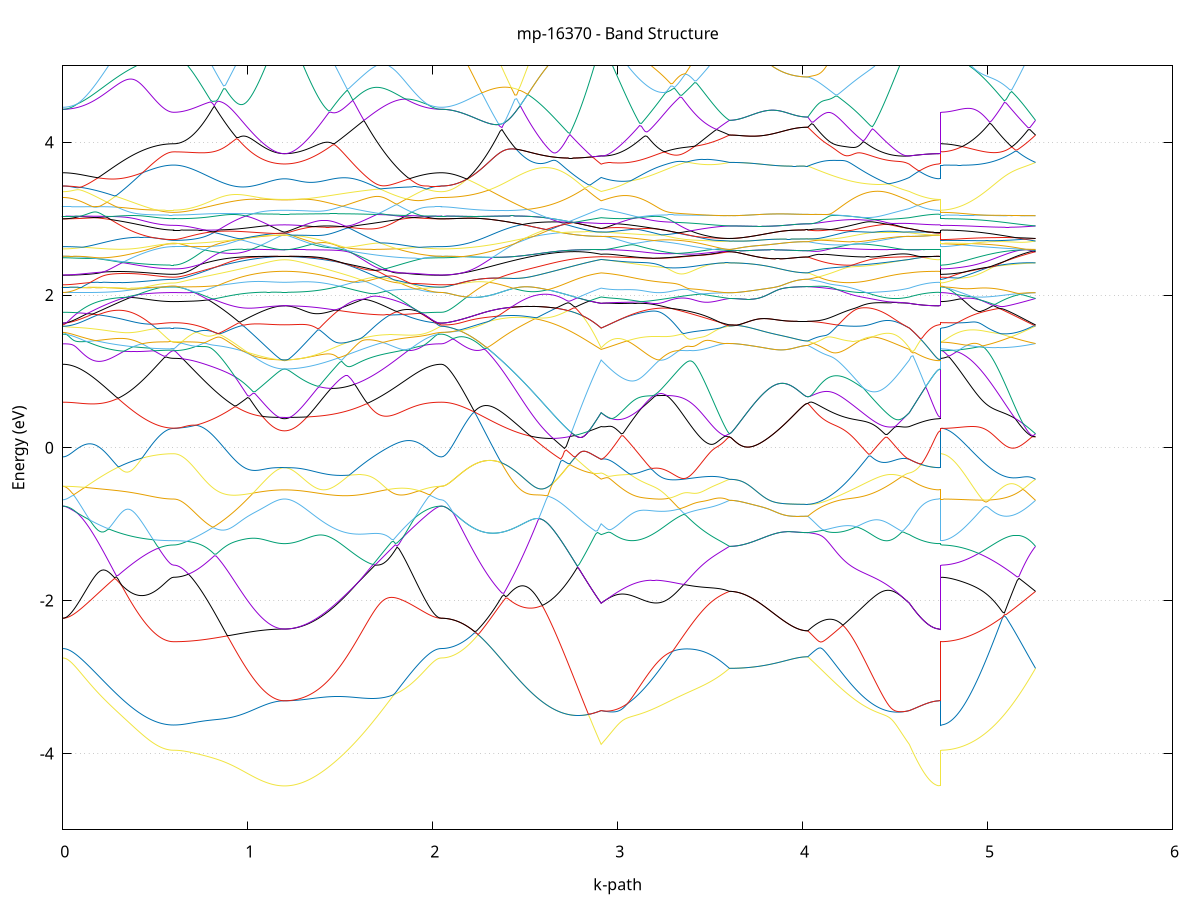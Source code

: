 set title 'mp-16370 - Band Structure'
set xlabel 'k-path'
set ylabel 'Energy (eV)'
set grid y
set yrange [-5:5]
set terminal png size 800,600
set output 'mp-16370_bands_gnuplot.png'
plot '-' using 1:2 with lines notitle, '-' using 1:2 with lines notitle, '-' using 1:2 with lines notitle, '-' using 1:2 with lines notitle, '-' using 1:2 with lines notitle, '-' using 1:2 with lines notitle, '-' using 1:2 with lines notitle, '-' using 1:2 with lines notitle, '-' using 1:2 with lines notitle, '-' using 1:2 with lines notitle, '-' using 1:2 with lines notitle, '-' using 1:2 with lines notitle, '-' using 1:2 with lines notitle, '-' using 1:2 with lines notitle, '-' using 1:2 with lines notitle, '-' using 1:2 with lines notitle, '-' using 1:2 with lines notitle, '-' using 1:2 with lines notitle, '-' using 1:2 with lines notitle, '-' using 1:2 with lines notitle, '-' using 1:2 with lines notitle, '-' using 1:2 with lines notitle, '-' using 1:2 with lines notitle, '-' using 1:2 with lines notitle, '-' using 1:2 with lines notitle, '-' using 1:2 with lines notitle, '-' using 1:2 with lines notitle, '-' using 1:2 with lines notitle, '-' using 1:2 with lines notitle, '-' using 1:2 with lines notitle, '-' using 1:2 with lines notitle, '-' using 1:2 with lines notitle, '-' using 1:2 with lines notitle, '-' using 1:2 with lines notitle, '-' using 1:2 with lines notitle, '-' using 1:2 with lines notitle, '-' using 1:2 with lines notitle, '-' using 1:2 with lines notitle, '-' using 1:2 with lines notitle, '-' using 1:2 with lines notitle, '-' using 1:2 with lines notitle, '-' using 1:2 with lines notitle, '-' using 1:2 with lines notitle, '-' using 1:2 with lines notitle, '-' using 1:2 with lines notitle, '-' using 1:2 with lines notitle, '-' using 1:2 with lines notitle, '-' using 1:2 with lines notitle, '-' using 1:2 with lines notitle, '-' using 1:2 with lines notitle, '-' using 1:2 with lines notitle, '-' using 1:2 with lines notitle, '-' using 1:2 with lines notitle, '-' using 1:2 with lines notitle, '-' using 1:2 with lines notitle, '-' using 1:2 with lines notitle, '-' using 1:2 with lines notitle, '-' using 1:2 with lines notitle, '-' using 1:2 with lines notitle, '-' using 1:2 with lines notitle, '-' using 1:2 with lines notitle, '-' using 1:2 with lines notitle, '-' using 1:2 with lines notitle, '-' using 1:2 with lines notitle, '-' using 1:2 with lines notitle, '-' using 1:2 with lines notitle, '-' using 1:2 with lines notitle, '-' using 1:2 with lines notitle, '-' using 1:2 with lines notitle, '-' using 1:2 with lines notitle, '-' using 1:2 with lines notitle, '-' using 1:2 with lines notitle, '-' using 1:2 with lines notitle, '-' using 1:2 with lines notitle, '-' using 1:2 with lines notitle, '-' using 1:2 with lines notitle, '-' using 1:2 with lines notitle, '-' using 1:2 with lines notitle, '-' using 1:2 with lines notitle, '-' using 1:2 with lines notitle, '-' using 1:2 with lines notitle, '-' using 1:2 with lines notitle, '-' using 1:2 with lines notitle, '-' using 1:2 with lines notitle, '-' using 1:2 with lines notitle, '-' using 1:2 with lines notitle, '-' using 1:2 with lines notitle, '-' using 1:2 with lines notitle, '-' using 1:2 with lines notitle, '-' using 1:2 with lines notitle, '-' using 1:2 with lines notitle, '-' using 1:2 with lines notitle, '-' using 1:2 with lines notitle, '-' using 1:2 with lines notitle, '-' using 1:2 with lines notitle, '-' using 1:2 with lines notitle
0.000000 -39.334490
0.009992 -39.334390
0.019983 -39.334390
0.029975 -39.334190
0.039966 -39.334090
0.049958 -39.333790
0.059949 -39.333590
0.069941 -39.333290
0.079933 -39.332890
0.089924 -39.332490
0.099916 -39.331990
0.109907 -39.331490
0.119899 -39.330990
0.129890 -39.330390
0.139882 -39.329690
0.149874 -39.328990
0.159865 -39.328290
0.169857 -39.327590
0.179848 -39.326790
0.189840 -39.325890
0.199831 -39.324990
0.209823 -39.324090
0.219815 -39.323190
0.229806 -39.322190
0.239798 -39.321190
0.249789 -39.320190
0.259781 -39.319190
0.269772 -39.318090
0.279764 -39.316990
0.289756 -39.315890
0.299747 -39.314790
0.309739 -39.313590
0.319730 -39.312490
0.329722 -39.311290
0.339713 -39.310190
0.349705 -39.308990
0.359697 -39.307890
0.369688 -39.306690
0.379680 -39.305590
0.389671 -39.304490
0.399663 -39.303390
0.409655 -39.302290
0.419646 -39.301190
0.429638 -39.300190
0.439629 -39.299190
0.449621 -39.298290
0.459612 -39.297290
0.469604 -39.296490
0.479596 -39.295690
0.489587 -39.294890
0.499579 -39.294190
0.509570 -39.293490
0.519562 -39.292890
0.529553 -39.292390
0.539545 -39.291890
0.549537 -39.291490
0.559528 -39.291190
0.569520 -39.290890
0.579511 -39.290690
0.589503 -39.290590
0.599494 -39.290590
0.599494 -39.290590
0.609486 -39.290590
0.619478 -39.290490
0.629469 -39.290390
0.639461 -39.290190
0.649452 -39.289890
0.659444 -39.289590
0.669435 -39.289290
0.679427 -39.288890
0.689419 -39.288390
0.699410 -39.287890
0.709402 -39.287290
0.719393 -39.286690
0.729385 -39.286090
0.739376 -39.285290
0.749368 -39.284590
0.759360 -39.283790
0.769351 -39.282890
0.779343 -39.281990
0.789334 -39.280990
0.799326 -39.279990
0.809317 -39.278990
0.819309 -39.277890
0.829301 -39.276690
0.839292 -39.275590
0.849284 -39.274290
0.859275 -39.273090
0.869267 -39.271790
0.879258 -39.270390
0.889250 -39.269090
0.899242 -39.267690
0.909233 -39.266190
0.919225 -39.264690
0.929216 -39.263190
0.939208 -39.261690
0.949199 -39.260090
0.959191 -39.258490
0.969183 -39.256890
0.979174 -39.255190
0.989166 -39.253590
0.999157 -39.251890
1.009149 -39.250190
1.019140 -39.248390
1.029132 -39.246690
1.039124 -39.244990
1.049115 -39.243190
1.059107 -39.241490
1.069098 -39.239690
1.079090 -39.237990
1.089081 -39.236290
1.099073 -39.234590
1.109065 -39.232890
1.119056 -39.231290
1.129048 -39.229690
1.139039 -39.228190
1.149031 -39.226890
1.159023 -39.225590
1.169014 -39.224590
1.179006 -39.223790
1.188997 -39.223290
1.198989 -39.223090
1.198989 -39.223090
1.208963 -39.223290
1.218937 -39.223690
1.228912 -39.224490
1.238886 -39.225390
1.248860 -39.226590
1.258834 -39.227790
1.268809 -39.229290
1.278783 -39.230790
1.288757 -39.232390
1.298732 -39.233990
1.308706 -39.235690
1.318680 -39.237490
1.328654 -39.239190
1.338629 -39.240990
1.348603 -39.242890
1.358577 -39.244690
1.368551 -39.246590
1.378526 -39.248490
1.388500 -39.250390
1.398474 -39.252290
1.408448 -39.254190
1.418423 -39.256090
1.428397 -39.257990
1.438371 -39.259890
1.448346 -39.261890
1.458320 -39.263790
1.468294 -39.265690
1.478268 -39.267590
1.488243 -39.269490
1.498217 -39.271390
1.508191 -39.273290
1.518165 -39.275190
1.528140 -39.277090
1.538114 -39.278990
1.548088 -39.280790
1.558063 -39.282590
1.568037 -39.284490
1.578011 -39.286290
1.587985 -39.288090
1.597960 -39.289790
1.607934 -39.291590
1.617908 -39.293290
1.627882 -39.294990
1.637857 -39.296690
1.647831 -39.298290
1.657805 -39.299990
1.667780 -39.301590
1.677754 -39.303090
1.687728 -39.304690
1.697702 -39.306190
1.707677 -39.307690
1.717651 -39.309190
1.727625 -39.310590
1.737599 -39.311990
1.747574 -39.313290
1.757548 -39.314590
1.767522 -39.315890
1.777497 -39.317190
1.787471 -39.318390
1.797445 -39.319590
1.807419 -39.320690
1.817394 -39.321790
1.827368 -39.322790
1.837342 -39.323790
1.847316 -39.324790
1.857291 -39.325690
1.867265 -39.326590
1.877239 -39.327390
1.887214 -39.328190
1.897188 -39.328990
1.907162 -39.329690
1.917136 -39.330290
1.927111 -39.330890
1.937085 -39.331490
1.947059 -39.331990
1.957033 -39.332490
1.967008 -39.332890
1.976982 -39.333290
1.986956 -39.333590
1.996931 -39.333790
2.006905 -39.334090
2.016879 -39.334190
2.026853 -39.334390
2.036828 -39.334390
2.046802 -39.334490
2.046802 -39.334490
2.056734 -39.334390
2.066666 -39.334290
2.076598 -39.334190
2.086529 -39.333990
2.096461 -39.333690
2.106393 -39.333390
2.116325 -39.332990
2.126257 -39.332490
2.136189 -39.331990
2.146121 -39.331390
2.156053 -39.330790
2.165985 -39.330090
2.175916 -39.329290
2.185848 -39.328490
2.195780 -39.327590
2.205712 -39.326690
2.215644 -39.325690
2.225576 -39.324690
2.235508 -39.323590
2.245440 -39.322490
2.255372 -39.321290
2.265304 -39.320090
2.275235 -39.318790
2.285167 -39.317490
2.295099 -39.316090
2.305031 -39.314590
2.314963 -39.313190
2.324895 -39.311690
2.334827 -39.310090
2.344759 -39.308490
2.354691 -39.306890
2.364622 -39.305190
2.374554 -39.303490
2.384486 -39.301790
2.394418 -39.299990
2.404350 -39.298190
2.414282 -39.296290
2.424214 -39.294490
2.434146 -39.292590
2.444078 -39.290690
2.454009 -39.288690
2.463941 -39.286790
2.473873 -39.284790
2.483805 -39.282790
2.493737 -39.280790
2.503669 -39.278790
2.513601 -39.276690
2.523533 -39.274690
2.533465 -39.272590
2.543396 -39.270490
2.553328 -39.268490
2.563260 -39.266390
2.573192 -39.264290
2.583124 -39.262290
2.593056 -39.260190
2.602988 -39.258090
2.612920 -39.256090
2.622852 -39.253990
2.632784 -39.251990
2.642715 -39.249990
2.652647 -39.247890
2.662579 -39.245990
2.672511 -39.243990
2.682443 -39.241990
2.692375 -39.240090
2.702307 -39.238190
2.712239 -39.236290
2.722171 -39.234390
2.732102 -39.232590
2.742034 -39.230790
2.751966 -39.228990
2.761898 -39.227290
2.771830 -39.225590
2.781762 -39.223890
2.791694 -39.222290
2.801626 -39.220690
2.811558 -39.219190
2.821489 -39.217690
2.831421 -39.216190
2.841353 -39.214790
2.851285 -39.213490
2.861217 -39.214290
2.871149 -39.215090
2.881081 -39.215790
2.891013 -39.216490
2.900945 -39.217190
2.910876 -39.217790
2.910876 -39.217790
2.920783 -39.217690
2.930690 -39.217890
2.940597 -39.218390
2.950504 -39.219190
2.960411 -39.220190
2.970318 -39.221190
2.980225 -39.222290
2.990132 -39.223490
3.000039 -39.224690
3.009946 -39.225890
3.019853 -39.227090
3.029760 -39.228290
3.039667 -39.229490
3.049574 -39.230690
3.059481 -39.231890
3.069388 -39.233090
3.079295 -39.234190
3.089202 -39.235290
3.099109 -39.236390
3.109016 -39.237390
3.118923 -39.238390
3.128830 -39.239390
3.138737 -39.240390
3.148644 -39.241290
3.158551 -39.242190
3.168458 -39.242990
3.178365 -39.243790
3.188272 -39.244590
3.198179 -39.245290
3.208086 -39.245990
3.217992 -39.246690
3.227899 -39.247290
3.237806 -39.247890
3.247713 -39.248390
3.257620 -39.248890
3.267527 -39.249390
3.277434 -39.249790
3.287341 -39.250190
3.297248 -39.250490
3.307155 -39.250790
3.317062 -39.250990
3.326969 -39.251190
3.336876 -39.251390
3.346783 -39.251490
3.356690 -39.251590
3.366597 -39.251590
3.376504 -39.251590
3.386411 -39.251490
3.396318 -39.251490
3.406225 -39.251290
3.416132 -39.251090
3.426039 -39.250890
3.435946 -39.250690
3.445853 -39.250390
3.455760 -39.250090
3.465667 -39.249690
3.475574 -39.249290
3.485481 -39.248790
3.495388 -39.248390
3.505295 -39.247890
3.515201 -39.247290
3.525108 -39.246790
3.535015 -39.246190
3.544922 -39.245490
3.554829 -39.244890
3.564736 -39.244190
3.574643 -39.243490
3.584550 -39.242790
3.594457 -39.242090
3.604364 -39.241290
3.604364 -39.241290
3.614222 -39.241390
3.624081 -39.241390
3.633939 -39.241390
3.643797 -39.241390
3.653656 -39.241390
3.663514 -39.241490
3.673372 -39.241490
3.683231 -39.241590
3.693089 -39.241590
3.702947 -39.241690
3.712805 -39.241790
3.722664 -39.241890
3.732522 -39.241890
3.742380 -39.241990
3.752239 -39.242090
3.762097 -39.242190
3.771955 -39.242290
3.781813 -39.242390
3.791672 -39.242490
3.801530 -39.242590
3.811388 -39.242690
3.821247 -39.242790
3.831105 -39.242890
3.840963 -39.242990
3.850821 -39.242990
3.860680 -39.243090
3.870538 -39.243190
3.880396 -39.243290
3.890255 -39.243390
3.900113 -39.243490
3.909971 -39.243590
3.919830 -39.243590
3.929688 -39.243690
3.939546 -39.243790
3.949404 -39.243790
3.959263 -39.243890
3.969121 -39.243890
3.978979 -39.243890
3.988838 -39.243990
3.998696 -39.243990
4.008554 -39.243990
4.018412 -39.243990
4.028271 -39.243990
4.028271 -39.243990
4.038250 -39.244090
4.048229 -39.244190
4.058208 -39.244190
4.068187 -39.244290
4.078166 -39.244290
4.088145 -39.244190
4.098123 -39.244190
4.108102 -39.244090
4.118081 -39.243890
4.128060 -39.243790
4.138039 -39.243590
4.148018 -39.243390
4.157997 -39.243090
4.167976 -39.242890
4.177955 -39.242590
4.187934 -39.242190
4.197913 -39.241890
4.207892 -39.241490
4.217871 -39.241090
4.227850 -39.240690
4.237829 -39.240190
4.247808 -39.239690
4.257787 -39.239190
4.267766 -39.238590
4.277745 -39.237990
4.287724 -39.237390
4.297703 -39.236790
4.307682 -39.236190
4.317661 -39.235490
4.327640 -39.234790
4.337619 -39.234090
4.347597 -39.233290
4.357576 -39.232490
4.367555 -39.231790
4.377534 -39.230990
4.387513 -39.230090
4.397492 -39.229290
4.407471 -39.228490
4.417450 -39.227590
4.427429 -39.226690
4.437408 -39.225790
4.447387 -39.224990
4.457366 -39.224090
4.467345 -39.223190
4.477324 -39.222290
4.487303 -39.221490
4.497282 -39.220690
4.507261 -39.219890
4.517240 -39.219190
4.527219 -39.218490
4.537198 -39.217990
4.547177 -39.217690
4.557156 -39.217490
4.567135 -39.217490
4.577114 -39.217790
4.577114 -39.217790
4.586928 -39.218390
4.596743 -39.218990
4.606557 -39.219490
4.616372 -39.219990
4.626186 -39.220490
4.636001 -39.220890
4.645815 -39.221290
4.655630 -39.221590
4.665444 -39.221890
4.675259 -39.222190
4.685073 -39.222490
4.694888 -39.222690
4.704702 -39.222790
4.714517 -39.222990
4.724331 -39.223090
4.734146 -39.223090
4.743960 -39.223090
4.743960 -39.290590
4.753873 -39.290590
4.763786 -39.290490
4.773698 -39.290390
4.783611 -39.290190
4.793524 -39.289990
4.803437 -39.289790
4.813349 -39.289490
4.823262 -39.289190
4.833175 -39.288790
4.843087 -39.288390
4.853000 -39.287890
4.862913 -39.287390
4.872825 -39.286890
4.882738 -39.286290
4.892651 -39.285590
4.902564 -39.284990
4.912476 -39.284290
4.922389 -39.283490
4.932302 -39.282690
4.942214 -39.281890
4.952127 -39.280990
4.962040 -39.280190
4.971953 -39.279190
4.981865 -39.278290
4.991778 -39.277290
5.001691 -39.276190
5.011603 -39.275190
5.021516 -39.274090
5.031429 -39.272890
5.041341 -39.271790
5.051254 -39.270590
5.061167 -39.269390
5.071080 -39.268090
5.080992 -39.266890
5.090905 -39.265590
5.100818 -39.264290
5.110730 -39.262990
5.120643 -39.261590
5.130556 -39.260290
5.140469 -39.258890
5.150381 -39.257490
5.160294 -39.255990
5.170207 -39.254590
5.180119 -39.253190
5.190032 -39.251690
5.199945 -39.250290
5.209857 -39.248790
5.219770 -39.247290
5.229683 -39.245790
5.239596 -39.244290
5.249508 -39.242790
5.259421 -39.241390
e
0.000000 -39.231690
0.009992 -39.231690
0.019983 -39.231790
0.029975 -39.231790
0.039966 -39.231790
0.049958 -39.231790
0.059949 -39.231790
0.069941 -39.231790
0.079933 -39.231790
0.089924 -39.231790
0.099916 -39.231790
0.109907 -39.231890
0.119899 -39.231890
0.129890 -39.231890
0.139882 -39.231890
0.149874 -39.231890
0.159865 -39.231990
0.169857 -39.231990
0.179848 -39.231990
0.189840 -39.231990
0.199831 -39.231990
0.209823 -39.231990
0.219815 -39.231990
0.229806 -39.231990
0.239798 -39.231890
0.249789 -39.231890
0.259781 -39.231890
0.269772 -39.231790
0.279764 -39.231790
0.289756 -39.231690
0.299747 -39.231590
0.309739 -39.231490
0.319730 -39.231390
0.329722 -39.231290
0.339713 -39.231190
0.349705 -39.230990
0.359697 -39.230890
0.369688 -39.230690
0.379680 -39.230390
0.389671 -39.230190
0.399663 -39.229990
0.409655 -39.229690
0.419646 -39.229390
0.429638 -39.229090
0.439629 -39.228690
0.449621 -39.228390
0.459612 -39.227990
0.469604 -39.227590
0.479596 -39.227190
0.489587 -39.226790
0.499579 -39.226390
0.509570 -39.225990
0.519562 -39.225590
0.529553 -39.225190
0.539545 -39.224790
0.549537 -39.224490
0.559528 -39.224190
0.569520 -39.223990
0.579511 -39.223790
0.589503 -39.223690
0.599494 -39.223690
0.599494 -39.223690
0.609486 -39.223690
0.619478 -39.223690
0.629469 -39.223690
0.639461 -39.223690
0.649452 -39.223690
0.659444 -39.223690
0.669435 -39.223690
0.679427 -39.223590
0.689419 -39.223590
0.699410 -39.223590
0.709402 -39.223590
0.719393 -39.223590
0.729385 -39.223590
0.739376 -39.223590
0.749368 -39.223590
0.759360 -39.223590
0.769351 -39.223590
0.779343 -39.223590
0.789334 -39.223590
0.799326 -39.223490
0.809317 -39.223490
0.819309 -39.223490
0.829301 -39.223490
0.839292 -39.223490
0.849284 -39.223490
0.859275 -39.223490
0.869267 -39.223390
0.879258 -39.223390
0.889250 -39.223390
0.899242 -39.223390
0.909233 -39.223390
0.919225 -39.223390
0.929216 -39.223390
0.939208 -39.223290
0.949199 -39.223290
0.959191 -39.223290
0.969183 -39.223290
0.979174 -39.223290
0.989166 -39.223290
0.999157 -39.223290
1.009149 -39.223290
1.019140 -39.223190
1.029132 -39.223190
1.039124 -39.223190
1.049115 -39.223190
1.059107 -39.223190
1.069098 -39.223190
1.079090 -39.223190
1.089081 -39.223190
1.099073 -39.223190
1.109065 -39.223190
1.119056 -39.223190
1.129048 -39.223190
1.139039 -39.223090
1.149031 -39.223090
1.159023 -39.223090
1.169014 -39.223090
1.179006 -39.223090
1.188997 -39.223090
1.198989 -39.223090
1.198989 -39.223090
1.208963 -39.223090
1.218937 -39.223190
1.228912 -39.223290
1.238886 -39.223390
1.248860 -39.223490
1.258834 -39.223690
1.268809 -39.223890
1.278783 -39.224190
1.288757 -39.224390
1.298732 -39.224690
1.308706 -39.224890
1.318680 -39.225190
1.328654 -39.225490
1.338629 -39.225790
1.348603 -39.226090
1.358577 -39.226390
1.368551 -39.226690
1.378526 -39.226990
1.388500 -39.227290
1.398474 -39.227590
1.408448 -39.227890
1.418423 -39.228190
1.428397 -39.228390
1.438371 -39.228690
1.448346 -39.228990
1.458320 -39.229190
1.468294 -39.229490
1.478268 -39.229690
1.488243 -39.229890
1.498217 -39.230090
1.508191 -39.230290
1.518165 -39.230490
1.528140 -39.230690
1.538114 -39.230790
1.548088 -39.230990
1.558063 -39.231090
1.568037 -39.231290
1.578011 -39.231390
1.587985 -39.231490
1.597960 -39.231590
1.607934 -39.231690
1.617908 -39.231790
1.627882 -39.231890
1.637857 -39.231890
1.647831 -39.231990
1.657805 -39.232090
1.667780 -39.232090
1.677754 -39.232190
1.687728 -39.232190
1.697702 -39.232190
1.707677 -39.232190
1.717651 -39.232190
1.727625 -39.232290
1.737599 -39.232290
1.747574 -39.232290
1.757548 -39.232290
1.767522 -39.232290
1.777497 -39.232190
1.787471 -39.232190
1.797445 -39.232190
1.807419 -39.232190
1.817394 -39.232190
1.827368 -39.232190
1.837342 -39.232090
1.847316 -39.232090
1.857291 -39.232090
1.867265 -39.232090
1.877239 -39.231990
1.887214 -39.231990
1.897188 -39.231990
1.907162 -39.231890
1.917136 -39.231890
1.927111 -39.231890
1.937085 -39.231890
1.947059 -39.231890
1.957033 -39.231790
1.967008 -39.231790
1.976982 -39.231790
1.986956 -39.231790
1.996931 -39.231790
2.006905 -39.231790
2.016879 -39.231790
2.026853 -39.231690
2.036828 -39.231690
2.046802 -39.231690
2.046802 -39.231690
2.056734 -39.231690
2.066666 -39.231690
2.076598 -39.231690
2.086529 -39.231590
2.096461 -39.231590
2.106393 -39.231490
2.116325 -39.231390
2.126257 -39.231290
2.136189 -39.231190
2.146121 -39.230990
2.156053 -39.230890
2.165985 -39.230690
2.175916 -39.230590
2.185848 -39.230390
2.195780 -39.230190
2.205712 -39.229990
2.215644 -39.229690
2.225576 -39.229490
2.235508 -39.229290
2.245440 -39.228990
2.255372 -39.228690
2.265304 -39.228490
2.275235 -39.228190
2.285167 -39.227890
2.295099 -39.227590
2.305031 -39.227190
2.314963 -39.226890
2.324895 -39.226590
2.334827 -39.226190
2.344759 -39.225790
2.354691 -39.225490
2.364622 -39.225090
2.374554 -39.224690
2.384486 -39.224290
2.394418 -39.223890
2.404350 -39.223490
2.414282 -39.223090
2.424214 -39.222690
2.434146 -39.222290
2.444078 -39.221790
2.454009 -39.221390
2.463941 -39.220990
2.473873 -39.220490
2.483805 -39.220090
2.493737 -39.219590
2.503669 -39.219190
2.513601 -39.218690
2.523533 -39.218190
2.533465 -39.217790
2.543396 -39.217290
2.553328 -39.216890
2.563260 -39.216390
2.573192 -39.215890
2.583124 -39.215490
2.593056 -39.214990
2.602988 -39.214590
2.612920 -39.214090
2.622852 -39.213690
2.632784 -39.213190
2.642715 -39.212790
2.652647 -39.212290
2.662579 -39.211890
2.672511 -39.211390
2.682443 -39.210990
2.692375 -39.210590
2.702307 -39.210190
2.712239 -39.209690
2.722171 -39.209290
2.732102 -39.208890
2.742034 -39.208490
2.751966 -39.208190
2.761898 -39.207790
2.771830 -39.207390
2.781762 -39.207190
2.791694 -39.208090
2.801626 -39.209090
2.811558 -39.209990
2.821489 -39.210990
2.831421 -39.211790
2.841353 -39.212690
2.851285 -39.213490
2.861217 -39.214290
2.871149 -39.215090
2.881081 -39.215790
2.891013 -39.216490
2.900945 -39.217190
2.910876 -39.217790
2.910876 -39.217790
2.920783 -39.217490
2.930690 -39.217190
2.940597 -39.216790
2.950504 -39.216490
2.960411 -39.216090
2.970318 -39.215790
2.980225 -39.215390
2.990132 -39.215090
3.000039 -39.214690
3.009946 -39.214290
3.019853 -39.213890
3.029760 -39.213490
3.039667 -39.213090
3.049574 -39.212690
3.059481 -39.212690
3.069388 -39.213190
3.079295 -39.213590
3.089202 -39.214090
3.099109 -39.214590
3.109016 -39.214990
3.118923 -39.215490
3.128830 -39.215990
3.138737 -39.216490
3.148644 -39.216890
3.158551 -39.217390
3.168458 -39.217890
3.178365 -39.218390
3.188272 -39.218790
3.198179 -39.219290
3.208086 -39.219790
3.217992 -39.220290
3.227899 -39.220690
3.237806 -39.221190
3.247713 -39.221690
3.257620 -39.222190
3.267527 -39.222590
3.277434 -39.223090
3.287341 -39.223590
3.297248 -39.224090
3.307155 -39.224590
3.317062 -39.224990
3.326969 -39.225490
3.336876 -39.225990
3.346783 -39.226490
3.356690 -39.226990
3.366597 -39.227490
3.376504 -39.227890
3.386411 -39.228390
3.396318 -39.228890
3.406225 -39.229390
3.416132 -39.229890
3.426039 -39.230390
3.435946 -39.230990
3.445853 -39.231490
3.455760 -39.231990
3.465667 -39.232490
3.475574 -39.233090
3.485481 -39.233590
3.495388 -39.234190
3.505295 -39.234790
3.515201 -39.235390
3.525108 -39.235990
3.535015 -39.236590
3.544922 -39.237190
3.554829 -39.237790
3.564736 -39.238490
3.574643 -39.239190
3.584550 -39.239890
3.594457 -39.240590
3.604364 -39.241290
3.604364 -39.241290
3.614222 -39.241290
3.624081 -39.241290
3.633939 -39.241390
3.643797 -39.241390
3.653656 -39.241390
3.663514 -39.241490
3.673372 -39.241490
3.683231 -39.241590
3.693089 -39.241590
3.702947 -39.241690
3.712805 -39.241790
3.722664 -39.241790
3.732522 -39.241890
3.742380 -39.241990
3.752239 -39.242090
3.762097 -39.242190
3.771955 -39.242290
3.781813 -39.242390
3.791672 -39.242490
3.801530 -39.242490
3.811388 -39.242590
3.821247 -39.242690
3.831105 -39.242790
3.840963 -39.242890
3.850821 -39.242990
3.860680 -39.243090
3.870538 -39.243190
3.880396 -39.243290
3.890255 -39.243390
3.900113 -39.243490
3.909971 -39.243490
3.919830 -39.243590
3.929688 -39.243690
3.939546 -39.243690
3.949404 -39.243790
3.959263 -39.243790
3.969121 -39.243890
3.978979 -39.243890
3.988838 -39.243890
3.998696 -39.243990
4.008554 -39.243990
4.018412 -39.243990
4.028271 -39.243990
4.028271 -39.243990
4.038250 -39.243890
4.048229 -39.243690
4.058208 -39.243490
4.068187 -39.243290
4.078166 -39.243090
4.088145 -39.242790
4.098123 -39.242490
4.108102 -39.242190
4.118081 -39.241890
4.128060 -39.241490
4.138039 -39.241090
4.148018 -39.240690
4.157997 -39.240190
4.167976 -39.239790
4.177955 -39.239290
4.187934 -39.238790
4.197913 -39.238290
4.207892 -39.237690
4.217871 -39.237190
4.227850 -39.236590
4.237829 -39.235990
4.247808 -39.235390
4.257787 -39.234690
4.267766 -39.234090
4.277745 -39.233390
4.287724 -39.232690
4.297703 -39.231990
4.307682 -39.231290
4.317661 -39.230590
4.327640 -39.229890
4.337619 -39.229090
4.347597 -39.228390
4.357576 -39.227590
4.367555 -39.226890
4.377534 -39.226090
4.387513 -39.225290
4.397492 -39.224590
4.407471 -39.223790
4.417450 -39.222990
4.427429 -39.222190
4.437408 -39.221490
4.447387 -39.220690
4.457366 -39.219990
4.467345 -39.219290
4.477324 -39.218690
4.487303 -39.218090
4.497282 -39.217590
4.507261 -39.217190
4.517240 -39.216890
4.527219 -39.216790
4.537198 -39.216790
4.547177 -39.216890
4.557156 -39.217090
4.567135 -39.217390
4.577114 -39.217790
4.577114 -39.217790
4.586928 -39.218390
4.596743 -39.218890
4.606557 -39.219490
4.616372 -39.219990
4.626186 -39.220390
4.636001 -39.220890
4.645815 -39.221190
4.655630 -39.221590
4.665444 -39.221890
4.675259 -39.222190
4.685073 -39.222390
4.694888 -39.222590
4.704702 -39.222790
4.714517 -39.222890
4.724331 -39.222990
4.734146 -39.223090
4.743960 -39.223090
4.743960 -39.223690
4.753873 -39.223690
4.763786 -39.223590
4.773698 -39.223490
4.783611 -39.223390
4.793524 -39.223190
4.803437 -39.222990
4.813349 -39.222690
4.823262 -39.222390
4.833175 -39.222090
4.843087 -39.221790
4.853000 -39.221390
4.862913 -39.220890
4.872825 -39.220490
4.882738 -39.219990
4.892651 -39.219390
4.902564 -39.218790
4.912476 -39.218190
4.922389 -39.217590
4.932302 -39.216890
4.942214 -39.216190
4.952127 -39.215490
4.962040 -39.214690
4.971953 -39.213890
4.981865 -39.212990
4.991778 -39.212190
5.001691 -39.211290
5.011603 -39.210390
5.021516 -39.209390
5.031429 -39.209490
5.041341 -39.210690
5.051254 -39.211890
5.061167 -39.213090
5.071080 -39.214390
5.080992 -39.215590
5.090905 -39.216890
5.100818 -39.218290
5.110730 -39.219590
5.120643 -39.220990
5.130556 -39.222290
5.140469 -39.223690
5.150381 -39.225190
5.160294 -39.226590
5.170207 -39.227990
5.180119 -39.229490
5.190032 -39.230890
5.199945 -39.232390
5.209857 -39.233890
5.219770 -39.235390
5.229683 -39.236890
5.239596 -39.238390
5.249508 -39.239890
5.259421 -39.241290
e
0.000000 -39.138390
0.009992 -39.138390
0.019983 -39.138490
0.029975 -39.138590
0.039966 -39.138790
0.049958 -39.138990
0.059949 -39.139290
0.069941 -39.139590
0.079933 -39.139990
0.089924 -39.140390
0.099916 -39.140790
0.109907 -39.141290
0.119899 -39.141890
0.129890 -39.142490
0.139882 -39.143090
0.149874 -39.143790
0.159865 -39.144490
0.169857 -39.145290
0.179848 -39.146090
0.189840 -39.146990
0.199831 -39.147890
0.209823 -39.148790
0.219815 -39.149790
0.229806 -39.150790
0.239798 -39.151790
0.249789 -39.152890
0.259781 -39.153990
0.269772 -39.155190
0.279764 -39.156390
0.289756 -39.157590
0.299747 -39.158790
0.309739 -39.159990
0.319730 -39.161290
0.329722 -39.162590
0.339713 -39.163990
0.349705 -39.165290
0.359697 -39.166690
0.369688 -39.167990
0.379680 -39.169390
0.389671 -39.170790
0.399663 -39.172190
0.409655 -39.173490
0.419646 -39.174890
0.429638 -39.176290
0.439629 -39.177590
0.449621 -39.178990
0.459612 -39.180290
0.469604 -39.181590
0.479596 -39.182790
0.489587 -39.183990
0.499579 -39.185090
0.509570 -39.186190
0.519562 -39.187190
0.529553 -39.188190
0.539545 -39.188990
0.549537 -39.189690
0.559528 -39.190390
0.569520 -39.190890
0.579511 -39.191190
0.589503 -39.191390
0.599494 -39.191490
0.599494 -39.191490
0.609486 -39.191490
0.619478 -39.191490
0.629469 -39.191490
0.639461 -39.191590
0.649452 -39.191590
0.659444 -39.191690
0.669435 -39.191690
0.679427 -39.191790
0.689419 -39.191890
0.699410 -39.191990
0.709402 -39.192090
0.719393 -39.192190
0.729385 -39.192290
0.739376 -39.192390
0.749368 -39.192490
0.759360 -39.192590
0.769351 -39.192790
0.779343 -39.192890
0.789334 -39.193090
0.799326 -39.193190
0.809317 -39.193390
0.819309 -39.193490
0.829301 -39.193690
0.839292 -39.193890
0.849284 -39.193990
0.859275 -39.194190
0.869267 -39.194390
0.879258 -39.194590
0.889250 -39.194690
0.899242 -39.194890
0.909233 -39.195090
0.919225 -39.195290
0.929216 -39.195490
0.939208 -39.195590
0.949199 -39.195790
0.959191 -39.195990
0.969183 -39.196190
0.979174 -39.196290
0.989166 -39.196490
0.999157 -39.196690
1.009149 -39.196790
1.019140 -39.196990
1.029132 -39.197090
1.039124 -39.197290
1.049115 -39.197390
1.059107 -39.197490
1.069098 -39.197690
1.079090 -39.197790
1.089081 -39.197890
1.099073 -39.197990
1.109065 -39.198190
1.119056 -39.198290
1.129048 -39.198490
1.139039 -39.198690
1.149031 -39.199090
1.159023 -39.199590
1.169014 -39.200190
1.179006 -39.200790
1.188997 -39.201190
1.198989 -39.201290
1.198989 -39.201290
1.208963 -39.201190
1.218937 -39.200690
1.228912 -39.200090
1.238886 -39.199290
1.248860 -39.198290
1.258834 -39.197090
1.268809 -39.195890
1.278783 -39.195390
1.288757 -39.194790
1.298732 -39.194190
1.308706 -39.193590
1.318680 -39.192990
1.328654 -39.192190
1.338629 -39.191490
1.348603 -39.190690
1.358577 -39.189890
1.368551 -39.189090
1.378526 -39.188190
1.388500 -39.187290
1.398474 -39.186390
1.408448 -39.185490
1.418423 -39.184590
1.428397 -39.183590
1.438371 -39.182590
1.448346 -39.181590
1.458320 -39.180690
1.468294 -39.179590
1.478268 -39.178590
1.488243 -39.177590
1.498217 -39.176590
1.508191 -39.175490
1.518165 -39.174490
1.528140 -39.173390
1.538114 -39.172390
1.548088 -39.171290
1.558063 -39.170290
1.568037 -39.169290
1.578011 -39.168190
1.587985 -39.167190
1.597960 -39.166090
1.607934 -39.165090
1.617908 -39.164090
1.627882 -39.163090
1.637857 -39.162090
1.647831 -39.161090
1.657805 -39.160090
1.667780 -39.159090
1.677754 -39.158190
1.687728 -39.157190
1.697702 -39.156290
1.707677 -39.155390
1.717651 -39.154490
1.727625 -39.153590
1.737599 -39.152690
1.747574 -39.151890
1.757548 -39.151090
1.767522 -39.150290
1.777497 -39.149490
1.787471 -39.148690
1.797445 -39.147990
1.807419 -39.147290
1.817394 -39.146590
1.827368 -39.145890
1.837342 -39.145290
1.847316 -39.144590
1.857291 -39.143990
1.867265 -39.143490
1.877239 -39.142890
1.887214 -39.142390
1.897188 -39.141990
1.907162 -39.141490
1.917136 -39.141090
1.927111 -39.140690
1.937085 -39.140290
1.947059 -39.139990
1.957033 -39.139690
1.967008 -39.139390
1.976982 -39.139190
1.986956 -39.138990
1.996931 -39.138790
2.006905 -39.138590
2.016879 -39.138490
2.026853 -39.138490
2.036828 -39.138390
2.046802 -39.138390
2.046802 -39.138390
2.056734 -39.138390
2.066666 -39.138490
2.076598 -39.138590
2.086529 -39.138690
2.096461 -39.138890
2.106393 -39.139090
2.116325 -39.139390
2.126257 -39.139590
2.136189 -39.139990
2.146121 -39.140290
2.156053 -39.140690
2.165985 -39.141190
2.175916 -39.141690
2.185848 -39.142190
2.195780 -39.142690
2.205712 -39.143290
2.215644 -39.143890
2.225576 -39.144590
2.235508 -39.145290
2.245440 -39.145990
2.255372 -39.146690
2.265304 -39.147490
2.275235 -39.148290
2.285167 -39.149190
2.295099 -39.149990
2.305031 -39.150890
2.314963 -39.151890
2.324895 -39.152790
2.334827 -39.153790
2.344759 -39.154790
2.354691 -39.155790
2.364622 -39.156890
2.374554 -39.157990
2.384486 -39.159090
2.394418 -39.160190
2.404350 -39.161290
2.414282 -39.162490
2.424214 -39.163590
2.434146 -39.164790
2.444078 -39.165990
2.454009 -39.167190
2.463941 -39.168390
2.473873 -39.169690
2.483805 -39.170890
2.493737 -39.172190
2.503669 -39.173390
2.513601 -39.174690
2.523533 -39.175990
2.533465 -39.177190
2.543396 -39.178490
2.553328 -39.179790
2.563260 -39.181090
2.573192 -39.182390
2.583124 -39.183590
2.593056 -39.184890
2.602988 -39.186190
2.612920 -39.187490
2.622852 -39.188690
2.632784 -39.189990
2.642715 -39.191190
2.652647 -39.192490
2.662579 -39.193690
2.672511 -39.194890
2.682443 -39.196090
2.692375 -39.197290
2.702307 -39.198490
2.712239 -39.199590
2.722171 -39.200790
2.732102 -39.201890
2.742034 -39.202990
2.751966 -39.204090
2.761898 -39.205090
2.771830 -39.206090
2.781762 -39.207090
2.791694 -39.208090
2.801626 -39.209090
2.811558 -39.209990
2.821489 -39.210890
2.831421 -39.211790
2.841353 -39.212690
2.851285 -39.213390
2.861217 -39.212090
2.871149 -39.210790
2.881081 -39.209590
2.891013 -39.208490
2.900945 -39.207390
2.910876 -39.206290
2.910876 -39.206290
2.920783 -39.206790
2.930690 -39.207190
2.940597 -39.207590
2.950504 -39.207890
2.960411 -39.208290
2.970318 -39.208690
2.980225 -39.209090
2.990132 -39.209590
3.000039 -39.209990
3.009946 -39.210390
3.019853 -39.210890
3.029760 -39.211290
3.039667 -39.211790
3.049574 -39.212190
3.059481 -39.212290
3.069388 -39.211790
3.079295 -39.211390
3.089202 -39.210990
3.099109 -39.210490
3.109016 -39.210090
3.118923 -39.209590
3.128830 -39.209090
3.138737 -39.208690
3.148644 -39.208190
3.158551 -39.207690
3.168458 -39.207190
3.178365 -39.206690
3.188272 -39.206190
3.198179 -39.205690
3.208086 -39.205190
3.217992 -39.204690
3.227899 -39.204190
3.237806 -39.203590
3.247713 -39.203090
3.257620 -39.202490
3.267527 -39.201990
3.277434 -39.201490
3.287341 -39.200890
3.297248 -39.200290
3.307155 -39.199790
3.317062 -39.199190
3.326969 -39.198590
3.336876 -39.197990
3.346783 -39.197490
3.356690 -39.196890
3.366597 -39.196290
3.376504 -39.195690
3.386411 -39.195090
3.396318 -39.194490
3.406225 -39.193890
3.416132 -39.193290
3.426039 -39.192690
3.435946 -39.191990
3.445853 -39.191390
3.455760 -39.190790
3.465667 -39.190190
3.475574 -39.189490
3.485481 -39.188890
3.495388 -39.188290
3.505295 -39.187690
3.515201 -39.186990
3.525108 -39.186390
3.535015 -39.185690
3.544922 -39.185090
3.554829 -39.184490
3.564736 -39.183790
3.574643 -39.183190
3.584550 -39.182490
3.594457 -39.181890
3.604364 -39.181290
3.604364 -39.181290
3.614222 -39.181290
3.624081 -39.181190
3.633939 -39.181190
3.643797 -39.181190
3.653656 -39.181190
3.663514 -39.181090
3.673372 -39.181090
3.683231 -39.180990
3.693089 -39.180990
3.702947 -39.180890
3.712805 -39.180790
3.722664 -39.180690
3.732522 -39.180690
3.742380 -39.180590
3.752239 -39.180490
3.762097 -39.180390
3.771955 -39.180290
3.781813 -39.180190
3.791672 -39.180090
3.801530 -39.179990
3.811388 -39.179890
3.821247 -39.179790
3.831105 -39.179690
3.840963 -39.179590
3.850821 -39.179490
3.860680 -39.179390
3.870538 -39.179290
3.880396 -39.179290
3.890255 -39.179190
3.900113 -39.179090
3.909971 -39.178990
3.919830 -39.178890
3.929688 -39.178890
3.939546 -39.178790
3.949404 -39.178690
3.959263 -39.178690
3.969121 -39.178690
3.978979 -39.178590
3.988838 -39.178590
3.998696 -39.178590
4.008554 -39.178490
4.018412 -39.178490
4.028271 -39.178490
4.028271 -39.178490
4.038250 -39.178890
4.048229 -39.179190
4.058208 -39.179590
4.068187 -39.179990
4.078166 -39.180490
4.088145 -39.180890
4.098123 -39.181390
4.108102 -39.181890
4.118081 -39.182490
4.128060 -39.182990
4.138039 -39.183590
4.148018 -39.184190
4.157997 -39.184790
4.167976 -39.185390
4.177955 -39.185990
4.187934 -39.186690
4.197913 -39.187390
4.207892 -39.188090
4.217871 -39.188790
4.227850 -39.189490
4.237829 -39.190190
4.247808 -39.190890
4.257787 -39.191690
4.267766 -39.192390
4.277745 -39.193190
4.287724 -39.193890
4.297703 -39.194690
4.307682 -39.195490
4.317661 -39.196190
4.327640 -39.196990
4.337619 -39.197790
4.347597 -39.198490
4.357576 -39.199290
4.367555 -39.200090
4.377534 -39.200790
4.387513 -39.201590
4.397492 -39.202290
4.407471 -39.202990
4.417450 -39.203690
4.427429 -39.204390
4.437408 -39.205090
4.447387 -39.205690
4.457366 -39.206290
4.467345 -39.206890
4.477324 -39.207390
4.487303 -39.207890
4.497282 -39.208190
4.507261 -39.208490
4.517240 -39.208590
4.527219 -39.208490
4.537198 -39.208290
4.547177 -39.207990
4.557156 -39.207490
4.567135 -39.206890
4.577114 -39.206290
4.577114 -39.206290
4.586928 -39.205290
4.596743 -39.204390
4.606557 -39.203490
4.616372 -39.202690
4.626186 -39.202190
4.636001 -39.202090
4.645815 -39.201890
4.655630 -39.201790
4.665444 -39.201690
4.675259 -39.201590
4.685073 -39.201490
4.694888 -39.201490
4.704702 -39.201390
4.714517 -39.201390
4.724331 -39.201290
4.734146 -39.201290
4.743960 -39.201290
4.743960 -39.191490
4.753873 -39.191490
4.763786 -39.191590
4.773698 -39.191690
4.783611 -39.191890
4.793524 -39.192090
4.803437 -39.192290
4.813349 -39.192590
4.823262 -39.192990
4.833175 -39.193290
4.843087 -39.193790
4.853000 -39.194190
4.862913 -39.194790
4.872825 -39.195290
4.882738 -39.195890
4.892651 -39.196590
4.902564 -39.197190
4.912476 -39.197990
4.922389 -39.198690
4.932302 -39.199490
4.942214 -39.200390
4.952127 -39.201190
4.962040 -39.202190
4.971953 -39.203090
4.981865 -39.204090
4.991778 -39.205090
5.001691 -39.206190
5.011603 -39.207190
5.021516 -39.208390
5.031429 -39.208490
5.041341 -39.207490
5.051254 -39.206390
5.061167 -39.205390
5.071080 -39.204290
5.080992 -39.203190
5.090905 -39.202090
5.100818 -39.200990
5.110730 -39.199890
5.120643 -39.198690
5.130556 -39.197490
5.140469 -39.196290
5.150381 -39.195090
5.160294 -39.193890
5.170207 -39.192690
5.180119 -39.191390
5.190032 -39.190190
5.199945 -39.188890
5.209857 -39.187690
5.219770 -39.186390
5.229683 -39.185090
5.239596 -39.183790
5.249508 -39.182490
5.259421 -39.181290
e
0.000000 -39.138390
0.009992 -39.138390
0.019983 -39.138390
0.029975 -39.138390
0.039966 -39.138390
0.049958 -39.138390
0.059949 -39.138390
0.069941 -39.138390
0.079933 -39.138390
0.089924 -39.138390
0.099916 -39.138390
0.109907 -39.138390
0.119899 -39.138390
0.129890 -39.138390
0.139882 -39.138390
0.149874 -39.138390
0.159865 -39.138390
0.169857 -39.138390
0.179848 -39.138390
0.189840 -39.138390
0.199831 -39.138390
0.209823 -39.138390
0.219815 -39.138390
0.229806 -39.138390
0.239798 -39.138390
0.249789 -39.138390
0.259781 -39.138390
0.269772 -39.138390
0.279764 -39.138390
0.289756 -39.138390
0.299747 -39.138390
0.309739 -39.138390
0.319730 -39.138390
0.329722 -39.138390
0.339713 -39.138390
0.349705 -39.138390
0.359697 -39.138390
0.369688 -39.138390
0.379680 -39.138390
0.389671 -39.138390
0.399663 -39.138390
0.409655 -39.138390
0.419646 -39.138390
0.429638 -39.138390
0.439629 -39.138390
0.449621 -39.138390
0.459612 -39.138390
0.469604 -39.138390
0.479596 -39.138390
0.489587 -39.138390
0.499579 -39.138390
0.509570 -39.138390
0.519562 -39.138390
0.529553 -39.138390
0.539545 -39.138390
0.549537 -39.138390
0.559528 -39.138390
0.569520 -39.138390
0.579511 -39.138390
0.589503 -39.138390
0.599494 -39.138390
0.599494 -39.138390
0.609486 -39.138490
0.619478 -39.138490
0.629469 -39.138590
0.639461 -39.138790
0.649452 -39.138990
0.659444 -39.139290
0.669435 -39.139590
0.679427 -39.139890
0.689419 -39.140290
0.699410 -39.140790
0.709402 -39.141190
0.719393 -39.141790
0.729385 -39.142290
0.739376 -39.142990
0.749368 -39.143590
0.759360 -39.144390
0.769351 -39.145090
0.779343 -39.145890
0.789334 -39.146690
0.799326 -39.147590
0.809317 -39.148490
0.819309 -39.149490
0.829301 -39.150490
0.839292 -39.151590
0.849284 -39.152590
0.859275 -39.153790
0.869267 -39.154890
0.879258 -39.156090
0.889250 -39.157390
0.899242 -39.158590
0.909233 -39.159890
0.919225 -39.161290
0.929216 -39.162590
0.939208 -39.163990
0.949199 -39.165390
0.959191 -39.166890
0.969183 -39.168390
0.979174 -39.169890
0.989166 -39.171490
0.999157 -39.172990
1.009149 -39.174590
1.019140 -39.176190
1.029132 -39.177790
1.039124 -39.179390
1.049115 -39.181090
1.059107 -39.182690
1.069098 -39.184290
1.079090 -39.185990
1.089081 -39.187590
1.099073 -39.189190
1.109065 -39.190690
1.119056 -39.192190
1.129048 -39.193590
1.139039 -39.194890
1.149031 -39.195890
1.159023 -39.196590
1.169014 -39.197090
1.179006 -39.197290
1.188997 -39.197490
1.198989 -39.197490
1.198989 -39.197490
1.208963 -39.197490
1.218937 -39.197390
1.228912 -39.197190
1.238886 -39.196890
1.248860 -39.196590
1.258834 -39.196290
1.268809 -39.195790
1.278783 -39.194690
1.288757 -39.193390
1.298732 -39.191990
1.308706 -39.190690
1.318680 -39.189290
1.328654 -39.187890
1.338629 -39.186490
1.348603 -39.185190
1.358577 -39.183790
1.368551 -39.182490
1.378526 -39.181090
1.388500 -39.179790
1.398474 -39.178490
1.408448 -39.177190
1.418423 -39.175890
1.428397 -39.174590
1.438371 -39.173390
1.448346 -39.172190
1.458320 -39.170990
1.468294 -39.169790
1.478268 -39.168690
1.488243 -39.167490
1.498217 -39.166390
1.508191 -39.165390
1.518165 -39.164290
1.528140 -39.163190
1.538114 -39.162190
1.548088 -39.161190
1.558063 -39.160290
1.568037 -39.159290
1.578011 -39.158390
1.587985 -39.157490
1.597960 -39.156590
1.607934 -39.155790
1.617908 -39.154890
1.627882 -39.154090
1.637857 -39.153290
1.647831 -39.152590
1.657805 -39.151790
1.667780 -39.151090
1.677754 -39.150390
1.687728 -39.149690
1.697702 -39.149090
1.707677 -39.148490
1.717651 -39.147890
1.727625 -39.147290
1.737599 -39.146690
1.747574 -39.146090
1.757548 -39.145590
1.767522 -39.145090
1.777497 -39.144590
1.787471 -39.144190
1.797445 -39.143690
1.807419 -39.143290
1.817394 -39.142890
1.827368 -39.142490
1.837342 -39.142090
1.847316 -39.141690
1.857291 -39.141390
1.867265 -39.141090
1.877239 -39.140790
1.887214 -39.140490
1.897188 -39.140290
1.907162 -39.139990
1.917136 -39.139790
1.927111 -39.139590
1.937085 -39.139390
1.947059 -39.139190
1.957033 -39.139090
1.967008 -39.138890
1.976982 -39.138790
1.986956 -39.138690
1.996931 -39.138590
2.006905 -39.138490
2.016879 -39.138490
2.026853 -39.138390
2.036828 -39.138390
2.046802 -39.138390
2.046802 -39.138390
2.056734 -39.138390
2.066666 -39.138490
2.076598 -39.138590
2.086529 -39.138690
2.096461 -39.138890
2.106393 -39.139090
2.116325 -39.139290
2.126257 -39.139590
2.136189 -39.139990
2.146121 -39.140290
2.156053 -39.140690
2.165985 -39.141190
2.175916 -39.141590
2.185848 -39.142190
2.195780 -39.142690
2.205712 -39.143290
2.215644 -39.143890
2.225576 -39.144590
2.235508 -39.145290
2.245440 -39.145990
2.255372 -39.146690
2.265304 -39.147490
2.275235 -39.148290
2.285167 -39.149190
2.295099 -39.149990
2.305031 -39.150890
2.314963 -39.151890
2.324895 -39.152790
2.334827 -39.153790
2.344759 -39.154790
2.354691 -39.155790
2.364622 -39.156890
2.374554 -39.157890
2.384486 -39.158990
2.394418 -39.160190
2.404350 -39.161290
2.414282 -39.162390
2.424214 -39.163590
2.434146 -39.164790
2.444078 -39.165990
2.454009 -39.167190
2.463941 -39.168390
2.473873 -39.169590
2.483805 -39.170890
2.493737 -39.172090
2.503669 -39.173390
2.513601 -39.174690
2.523533 -39.175890
2.533465 -39.177190
2.543396 -39.178490
2.553328 -39.179790
2.563260 -39.181090
2.573192 -39.182290
2.583124 -39.183590
2.593056 -39.184890
2.602988 -39.186190
2.612920 -39.187390
2.622852 -39.188690
2.632784 -39.189990
2.642715 -39.191190
2.652647 -39.192390
2.662579 -39.193690
2.672511 -39.194890
2.682443 -39.196090
2.692375 -39.197290
2.702307 -39.198390
2.712239 -39.199590
2.722171 -39.200690
2.732102 -39.201790
2.742034 -39.202890
2.751966 -39.203990
2.761898 -39.205090
2.771830 -39.206090
2.781762 -39.206990
2.791694 -39.206690
2.801626 -39.206290
2.811558 -39.205990
2.821489 -39.205690
2.831421 -39.205290
2.841353 -39.204990
2.851285 -39.204690
2.861217 -39.204490
2.871149 -39.204190
2.881081 -39.203890
2.891013 -39.203690
2.900945 -39.203390
2.910876 -39.203190
2.910876 -39.203190
2.920783 -39.203190
2.930690 -39.202890
2.940597 -39.202290
2.950504 -39.201490
2.960411 -39.200490
2.970318 -39.199390
2.980225 -39.198190
2.990132 -39.196990
3.000039 -39.195790
3.009946 -39.194490
3.019853 -39.193190
3.029760 -39.191990
3.039667 -39.190690
3.049574 -39.189490
3.059481 -39.188190
3.069388 -39.187090
3.079295 -39.185890
3.089202 -39.184790
3.099109 -39.183690
3.109016 -39.182590
3.118923 -39.181590
3.128830 -39.180590
3.138737 -39.179590
3.148644 -39.178690
3.158551 -39.177790
3.168458 -39.176990
3.178365 -39.176190
3.188272 -39.175390
3.198179 -39.174690
3.208086 -39.173990
3.217992 -39.173390
3.227899 -39.172890
3.237806 -39.172290
3.247713 -39.171790
3.257620 -39.171390
3.267527 -39.170990
3.277434 -39.170690
3.287341 -39.170390
3.297248 -39.170190
3.307155 -39.169990
3.317062 -39.169790
3.326969 -39.169690
3.336876 -39.169590
3.346783 -39.169590
3.356690 -39.169690
3.366597 -39.169690
3.376504 -39.169790
3.386411 -39.169990
3.396318 -39.170190
3.406225 -39.170490
3.416132 -39.170690
3.426039 -39.171090
3.435946 -39.171390
3.445853 -39.171790
3.455760 -39.172290
3.465667 -39.172690
3.475574 -39.173190
3.485481 -39.173690
3.495388 -39.174290
3.505295 -39.174790
3.515201 -39.175390
3.525108 -39.175990
3.535015 -39.176690
3.544922 -39.177290
3.554829 -39.177990
3.564736 -39.178590
3.574643 -39.179290
3.584550 -39.179890
3.594457 -39.180590
3.604364 -39.181190
3.604364 -39.181190
3.614222 -39.181190
3.624081 -39.181190
3.633939 -39.181190
3.643797 -39.181190
3.653656 -39.181090
3.663514 -39.181090
3.673372 -39.180990
3.683231 -39.180990
3.693089 -39.180890
3.702947 -39.180890
3.712805 -39.180790
3.722664 -39.180690
3.732522 -39.180590
3.742380 -39.180590
3.752239 -39.180490
3.762097 -39.180390
3.771955 -39.180290
3.781813 -39.180190
3.791672 -39.180090
3.801530 -39.179990
3.811388 -39.179890
3.821247 -39.179790
3.831105 -39.179690
3.840963 -39.179590
3.850821 -39.179490
3.860680 -39.179390
3.870538 -39.179290
3.880396 -39.179190
3.890255 -39.179090
3.900113 -39.179090
3.909971 -39.178990
3.919830 -39.178890
3.929688 -39.178790
3.939546 -39.178790
3.949404 -39.178690
3.959263 -39.178690
3.969121 -39.178590
3.978979 -39.178590
3.988838 -39.178590
3.998696 -39.178490
4.008554 -39.178490
4.018412 -39.178490
4.028271 -39.178490
4.028271 -39.178490
4.038250 -39.178190
4.048229 -39.177890
4.058208 -39.177690
4.068187 -39.177490
4.078166 -39.177290
4.088145 -39.177090
4.098123 -39.176990
4.108102 -39.176890
4.118081 -39.176790
4.128060 -39.176790
4.138039 -39.176790
4.148018 -39.176790
4.157997 -39.176890
4.167976 -39.176990
4.177955 -39.177190
4.187934 -39.177290
4.197913 -39.177590
4.207892 -39.177790
4.217871 -39.178090
4.227850 -39.178390
4.237829 -39.178690
4.247808 -39.179090
4.257787 -39.179590
4.267766 -39.179990
4.277745 -39.180490
4.287724 -39.180990
4.297703 -39.181590
4.307682 -39.182190
4.317661 -39.182790
4.327640 -39.183490
4.337619 -39.184190
4.347597 -39.184890
4.357576 -39.185690
4.367555 -39.186490
4.377534 -39.187290
4.387513 -39.188090
4.397492 -39.188990
4.407471 -39.189890
4.417450 -39.190790
4.427429 -39.191790
4.437408 -39.192690
4.447387 -39.193690
4.457366 -39.194690
4.467345 -39.195690
4.477324 -39.196690
4.487303 -39.197690
4.497282 -39.198690
4.507261 -39.199590
4.517240 -39.200490
4.527219 -39.201290
4.537198 -39.202090
4.547177 -39.202590
4.557156 -39.202990
4.567135 -39.203190
4.577114 -39.203190
4.577114 -39.203190
4.586928 -39.202990
4.596743 -39.202790
4.606557 -39.202590
4.616372 -39.202390
4.626186 -39.201890
4.636001 -39.201190
4.645815 -39.200590
4.655630 -39.199990
4.665444 -39.199490
4.675259 -39.198990
4.685073 -39.198590
4.694888 -39.198290
4.704702 -39.197990
4.714517 -39.197790
4.724331 -39.197590
4.734146 -39.197490
4.743960 -39.197490
4.743960 -39.138390
4.753873 -39.138490
4.763786 -39.138490
4.773698 -39.138590
4.783611 -39.138690
4.793524 -39.138890
4.803437 -39.139090
4.813349 -39.139390
4.823262 -39.139690
4.833175 -39.139990
4.843087 -39.140390
4.853000 -39.140790
4.862913 -39.141190
4.872825 -39.141690
4.882738 -39.142190
4.892651 -39.142790
4.902564 -39.143390
4.912476 -39.143990
4.922389 -39.144590
4.932302 -39.145290
4.942214 -39.145990
4.952127 -39.146790
4.962040 -39.147590
4.971953 -39.148390
4.981865 -39.149190
4.991778 -39.150090
5.001691 -39.150990
5.011603 -39.151890
5.021516 -39.152890
5.031429 -39.153890
5.041341 -39.154890
5.051254 -39.155890
5.061167 -39.156990
5.071080 -39.157990
5.080992 -39.159090
5.090905 -39.160290
5.100818 -39.161390
5.110730 -39.162490
5.120643 -39.163690
5.130556 -39.164890
5.140469 -39.166090
5.150381 -39.167290
5.160294 -39.168490
5.170207 -39.169790
5.180119 -39.170990
5.190032 -39.172290
5.199945 -39.173490
5.209857 -39.174790
5.219770 -39.176090
5.229683 -39.177390
5.239596 -39.178690
5.249508 -39.179890
5.259421 -39.181190
e
0.000000 -23.049290
0.009992 -23.049290
0.019983 -23.049290
0.029975 -23.049290
0.039966 -23.049290
0.049958 -23.049290
0.059949 -23.049290
0.069941 -23.049290
0.079933 -23.049290
0.089924 -23.049290
0.099916 -23.049290
0.109907 -23.049290
0.119899 -23.049290
0.129890 -23.049290
0.139882 -23.049290
0.149874 -23.049290
0.159865 -23.049290
0.169857 -23.049290
0.179848 -23.049290
0.189840 -23.049290
0.199831 -23.049290
0.209823 -23.049290
0.219815 -23.049290
0.229806 -23.049290
0.239798 -23.049290
0.249789 -23.049290
0.259781 -23.049290
0.269772 -23.049290
0.279764 -23.049290
0.289756 -23.049290
0.299747 -23.049290
0.309739 -23.049290
0.319730 -23.049290
0.329722 -23.049290
0.339713 -23.049290
0.349705 -23.049290
0.359697 -23.049290
0.369688 -23.049290
0.379680 -23.049290
0.389671 -23.049290
0.399663 -23.049290
0.409655 -23.049290
0.419646 -23.049290
0.429638 -23.049290
0.439629 -23.049290
0.449621 -23.049290
0.459612 -23.049290
0.469604 -23.049290
0.479596 -23.049290
0.489587 -23.049290
0.499579 -23.049290
0.509570 -23.049290
0.519562 -23.049290
0.529553 -23.049290
0.539545 -23.049290
0.549537 -23.049290
0.559528 -23.049290
0.569520 -23.049290
0.579511 -23.049290
0.589503 -23.049290
0.599494 -23.049290
0.599494 -23.049290
0.609486 -23.049290
0.619478 -23.049290
0.629469 -23.049290
0.639461 -23.049290
0.649452 -23.049290
0.659444 -23.049290
0.669435 -23.049290
0.679427 -23.049290
0.689419 -23.049290
0.699410 -23.049290
0.709402 -23.049290
0.719393 -23.049290
0.729385 -23.049290
0.739376 -23.049290
0.749368 -23.049290
0.759360 -23.049290
0.769351 -23.049290
0.779343 -23.049290
0.789334 -23.049290
0.799326 -23.049290
0.809317 -23.049290
0.819309 -23.049290
0.829301 -23.049290
0.839292 -23.049290
0.849284 -23.049290
0.859275 -23.049290
0.869267 -23.049290
0.879258 -23.049290
0.889250 -23.049290
0.899242 -23.049290
0.909233 -23.049290
0.919225 -23.049290
0.929216 -23.049290
0.939208 -23.049290
0.949199 -23.049290
0.959191 -23.049290
0.969183 -23.049290
0.979174 -23.049290
0.989166 -23.049290
0.999157 -23.049290
1.009149 -23.049290
1.019140 -23.049290
1.029132 -23.049290
1.039124 -23.049290
1.049115 -23.049290
1.059107 -23.049290
1.069098 -23.049290
1.079090 -23.049290
1.089081 -23.049290
1.099073 -23.049290
1.109065 -23.049290
1.119056 -23.049290
1.129048 -23.049290
1.139039 -23.049290
1.149031 -23.049290
1.159023 -23.049290
1.169014 -23.049290
1.179006 -23.049290
1.188997 -23.049290
1.198989 -23.049290
1.198989 -23.049290
1.208963 -23.049290
1.218937 -23.049290
1.228912 -23.049290
1.238886 -23.049290
1.248860 -23.049290
1.258834 -23.049290
1.268809 -23.049290
1.278783 -23.049290
1.288757 -23.049290
1.298732 -23.049290
1.308706 -23.049290
1.318680 -23.049290
1.328654 -23.049290
1.338629 -23.049290
1.348603 -23.049290
1.358577 -23.049290
1.368551 -23.049290
1.378526 -23.049290
1.388500 -23.049290
1.398474 -23.049290
1.408448 -23.049290
1.418423 -23.049290
1.428397 -23.049290
1.438371 -23.049290
1.448346 -23.049290
1.458320 -23.049290
1.468294 -23.049290
1.478268 -23.049290
1.488243 -23.049290
1.498217 -23.049290
1.508191 -23.049290
1.518165 -23.049290
1.528140 -23.049290
1.538114 -23.049290
1.548088 -23.049290
1.558063 -23.049290
1.568037 -23.049290
1.578011 -23.049290
1.587985 -23.049290
1.597960 -23.049290
1.607934 -23.049290
1.617908 -23.049290
1.627882 -23.049290
1.637857 -23.049290
1.647831 -23.049290
1.657805 -23.049290
1.667780 -23.049290
1.677754 -23.049290
1.687728 -23.049290
1.697702 -23.049290
1.707677 -23.049290
1.717651 -23.049290
1.727625 -23.049290
1.737599 -23.049290
1.747574 -23.049290
1.757548 -23.049290
1.767522 -23.049290
1.777497 -23.049290
1.787471 -23.049290
1.797445 -23.049290
1.807419 -23.049290
1.817394 -23.049290
1.827368 -23.049290
1.837342 -23.049290
1.847316 -23.049290
1.857291 -23.049290
1.867265 -23.049290
1.877239 -23.049290
1.887214 -23.049290
1.897188 -23.049290
1.907162 -23.049290
1.917136 -23.049290
1.927111 -23.049290
1.937085 -23.049290
1.947059 -23.049290
1.957033 -23.049290
1.967008 -23.049290
1.976982 -23.049290
1.986956 -23.049290
1.996931 -23.049290
2.006905 -23.049290
2.016879 -23.049290
2.026853 -23.049290
2.036828 -23.049290
2.046802 -23.049290
2.046802 -23.049290
2.056734 -23.049290
2.066666 -23.049190
2.076598 -23.049090
2.086529 -23.048990
2.096461 -23.048790
2.106393 -23.048590
2.116325 -23.048390
2.126257 -23.048090
2.136189 -23.047790
2.146121 -23.047390
2.156053 -23.046990
2.165985 -23.046590
2.175916 -23.046090
2.185848 -23.045590
2.195780 -23.044990
2.205712 -23.044490
2.215644 -23.043790
2.225576 -23.043190
2.235508 -23.042490
2.245440 -23.041790
2.255372 -23.041090
2.265304 -23.040290
2.275235 -23.039490
2.285167 -23.038590
2.295099 -23.037790
2.305031 -23.036890
2.314963 -23.035990
2.324895 -23.034990
2.334827 -23.034090
2.344759 -23.033090
2.354691 -23.032090
2.364622 -23.030990
2.374554 -23.029990
2.384486 -23.028890
2.394418 -23.027790
2.404350 -23.026690
2.414282 -23.025490
2.424214 -23.024390
2.434146 -23.023190
2.444078 -23.021990
2.454009 -23.020790
2.463941 -23.019590
2.473873 -23.018390
2.483805 -23.017190
2.493737 -23.015890
2.503669 -23.014690
2.513601 -23.013390
2.523533 -23.012190
2.533465 -23.010890
2.543396 -23.009690
2.553328 -23.008390
2.563260 -23.007090
2.573192 -23.007790
2.583124 -23.009090
2.593056 -23.010390
2.602988 -23.011590
2.612920 -23.012890
2.622852 -23.014190
2.632784 -23.015490
2.642715 -23.016790
2.652647 -23.017990
2.662579 -23.019290
2.672511 -23.020490
2.682443 -23.021690
2.692375 -23.022890
2.702307 -23.024090
2.712239 -23.025290
2.722171 -23.026390
2.732102 -23.027590
2.742034 -23.028690
2.751966 -23.029790
2.761898 -23.030890
2.771830 -23.031890
2.781762 -23.032990
2.791694 -23.033990
2.801626 -23.034990
2.811558 -23.035890
2.821489 -23.036790
2.831421 -23.037690
2.841353 -23.038590
2.851285 -23.039390
2.861217 -23.040290
2.871149 -23.040990
2.881081 -23.041790
2.891013 -23.042490
2.900945 -23.043190
2.910876 -23.043790
2.910876 -23.043790
2.920783 -23.043490
2.930690 -23.043190
2.940597 -23.042890
2.950504 -23.042490
2.960411 -23.042090
2.970318 -23.041790
2.980225 -23.041390
2.990132 -23.040990
3.000039 -23.040590
3.009946 -23.040290
3.019853 -23.039890
3.029760 -23.039390
3.039667 -23.038990
3.049574 -23.038590
3.059481 -23.038190
3.069388 -23.037690
3.079295 -23.037290
3.089202 -23.036790
3.099109 -23.036390
3.109016 -23.035890
3.118923 -23.035390
3.128830 -23.034990
3.138737 -23.034490
3.148644 -23.033990
3.158551 -23.033490
3.168458 -23.032990
3.178365 -23.032490
3.188272 -23.031890
3.198179 -23.031390
3.208086 -23.030890
3.217992 -23.030390
3.227899 -23.029790
3.237806 -23.029290
3.247713 -23.028690
3.257620 -23.028190
3.267527 -23.027590
3.277434 -23.027090
3.287341 -23.026490
3.297248 -23.025890
3.307155 -23.025390
3.317062 -23.024790
3.326969 -23.024190
3.336876 -23.023590
3.346783 -23.022990
3.356690 -23.022390
3.366597 -23.021790
3.376504 -23.021190
3.386411 -23.020590
3.396318 -23.019990
3.406225 -23.019390
3.416132 -23.018790
3.426039 -23.018190
3.435946 -23.017590
3.445853 -23.016990
3.455760 -23.016290
3.465667 -23.015690
3.475574 -23.015090
3.485481 -23.014390
3.495388 -23.013790
3.505295 -23.013190
3.515201 -23.012590
3.525108 -23.011890
3.535015 -23.011290
3.544922 -23.010590
3.554829 -23.009990
3.564736 -23.009390
3.574643 -23.008690
3.584550 -23.008090
3.594457 -23.007390
3.604364 -23.006790
3.604364 -23.006790
3.614222 -23.006790
3.624081 -23.006790
3.633939 -23.006790
3.643797 -23.006790
3.653656 -23.006790
3.663514 -23.006790
3.673372 -23.006790
3.683231 -23.006790
3.693089 -23.006790
3.702947 -23.006790
3.712805 -23.006790
3.722664 -23.006790
3.732522 -23.006790
3.742380 -23.006790
3.752239 -23.006790
3.762097 -23.006790
3.771955 -23.006790
3.781813 -23.006790
3.791672 -23.006790
3.801530 -23.006790
3.811388 -23.006790
3.821247 -23.006790
3.831105 -23.006790
3.840963 -23.006790
3.850821 -23.006790
3.860680 -23.006790
3.870538 -23.006790
3.880396 -23.006790
3.890255 -23.006790
3.900113 -23.006790
3.909971 -23.006790
3.919830 -23.006790
3.929688 -23.006790
3.939546 -23.006790
3.949404 -23.006790
3.959263 -23.006790
3.969121 -23.006790
3.978979 -23.006790
3.988838 -23.006790
3.998696 -23.006790
4.008554 -23.006790
4.018412 -23.006790
4.028271 -23.006790
4.028271 -23.006790
4.038250 -23.007590
4.048229 -23.008390
4.058208 -23.009190
4.068187 -23.009990
4.078166 -23.010790
4.088145 -23.011590
4.098123 -23.012390
4.108102 -23.013190
4.118081 -23.013990
4.128060 -23.014790
4.138039 -23.015590
4.148018 -23.016390
4.157997 -23.017190
4.167976 -23.017990
4.177955 -23.018790
4.187934 -23.019590
4.197913 -23.020290
4.207892 -23.021090
4.217871 -23.021890
4.227850 -23.022590
4.237829 -23.023390
4.247808 -23.024090
4.257787 -23.024890
4.267766 -23.025590
4.277745 -23.026390
4.287724 -23.027090
4.297703 -23.027790
4.307682 -23.028490
4.317661 -23.029190
4.327640 -23.029890
4.337619 -23.030590
4.347597 -23.031290
4.357576 -23.031890
4.367555 -23.032590
4.377534 -23.033190
4.387513 -23.033890
4.397492 -23.034490
4.407471 -23.035090
4.417450 -23.035690
4.427429 -23.036290
4.437408 -23.036890
4.447387 -23.037490
4.457366 -23.037990
4.467345 -23.038590
4.477324 -23.039090
4.487303 -23.039690
4.497282 -23.040190
4.507261 -23.040690
4.517240 -23.041190
4.527219 -23.041690
4.537198 -23.042090
4.547177 -23.042590
4.557156 -23.042990
4.567135 -23.043390
4.577114 -23.043790
4.577114 -23.043790
4.586928 -23.044490
4.596743 -23.044990
4.606557 -23.045590
4.616372 -23.046090
4.626186 -23.046490
4.636001 -23.046990
4.645815 -23.047390
4.655630 -23.047690
4.665444 -23.048090
4.675259 -23.048290
4.685073 -23.048590
4.694888 -23.048790
4.704702 -23.048990
4.714517 -23.049090
4.724331 -23.049190
4.734146 -23.049290
4.743960 -23.049290
4.743960 -23.049290
4.753873 -23.049290
4.763786 -23.049190
4.773698 -23.049090
4.783611 -23.048990
4.793524 -23.048790
4.803437 -23.048590
4.813349 -23.048290
4.823262 -23.048090
4.833175 -23.047690
4.843087 -23.047390
4.853000 -23.046990
4.862913 -23.046490
4.872825 -23.046090
4.882738 -23.045490
4.892651 -23.044990
4.902564 -23.044390
4.912476 -23.043790
4.922389 -23.043190
4.932302 -23.042490
4.942214 -23.041790
4.952127 -23.040990
4.962040 -23.040190
4.971953 -23.039390
4.981865 -23.038590
4.991778 -23.037690
5.001691 -23.036790
5.011603 -23.035890
5.021516 -23.034990
5.031429 -23.033990
5.041341 -23.032990
5.051254 -23.031990
5.061167 -23.030890
5.071080 -23.029790
5.080992 -23.028790
5.090905 -23.027590
5.100818 -23.026490
5.110730 -23.025390
5.120643 -23.024190
5.130556 -23.022990
5.140469 -23.021790
5.150381 -23.020590
5.160294 -23.019390
5.170207 -23.018190
5.180119 -23.016890
5.190032 -23.015690
5.199945 -23.014390
5.209857 -23.013190
5.219770 -23.011890
5.229683 -23.010590
5.239596 -23.009390
5.249508 -23.008090
5.259421 -23.006790
e
0.000000 -23.014690
0.009992 -23.014690
0.019983 -23.014690
0.029975 -23.014690
0.039966 -23.014790
0.049958 -23.014790
0.059949 -23.014890
0.069941 -23.014890
0.079933 -23.014990
0.089924 -23.015090
0.099916 -23.015190
0.109907 -23.015290
0.119899 -23.015390
0.129890 -23.015490
0.139882 -23.015590
0.149874 -23.015690
0.159865 -23.015890
0.169857 -23.015990
0.179848 -23.016190
0.189840 -23.016290
0.199831 -23.016490
0.209823 -23.016590
0.219815 -23.016790
0.229806 -23.016990
0.239798 -23.017190
0.249789 -23.017290
0.259781 -23.017490
0.269772 -23.017690
0.279764 -23.017890
0.289756 -23.018090
0.299747 -23.018190
0.309739 -23.018390
0.319730 -23.018590
0.329722 -23.018790
0.339713 -23.018990
0.349705 -23.019090
0.359697 -23.019290
0.369688 -23.019490
0.379680 -23.019590
0.389671 -23.019790
0.399663 -23.019990
0.409655 -23.020090
0.419646 -23.020290
0.429638 -23.020390
0.439629 -23.020490
0.449621 -23.020690
0.459612 -23.020790
0.469604 -23.020890
0.479596 -23.020990
0.489587 -23.021090
0.499579 -23.021190
0.509570 -23.021290
0.519562 -23.021290
0.529553 -23.021390
0.539545 -23.021490
0.549537 -23.021490
0.559528 -23.021590
0.569520 -23.021590
0.579511 -23.021590
0.589503 -23.021590
0.599494 -23.021590
0.599494 -23.021590
0.609486 -23.021590
0.619478 -23.021590
0.629469 -23.021590
0.639461 -23.021590
0.649452 -23.021590
0.659444 -23.021590
0.669435 -23.021590
0.679427 -23.021590
0.689419 -23.021590
0.699410 -23.021590
0.709402 -23.021590
0.719393 -23.021490
0.729385 -23.021490
0.739376 -23.021490
0.749368 -23.021490
0.759360 -23.021490
0.769351 -23.021490
0.779343 -23.021390
0.789334 -23.021390
0.799326 -23.021390
0.809317 -23.021390
0.819309 -23.021290
0.829301 -23.021290
0.839292 -23.021290
0.849284 -23.021290
0.859275 -23.021190
0.869267 -23.021190
0.879258 -23.021190
0.889250 -23.021190
0.899242 -23.021090
0.909233 -23.021090
0.919225 -23.021090
0.929216 -23.020990
0.939208 -23.020990
0.949199 -23.020990
0.959191 -23.020990
0.969183 -23.020890
0.979174 -23.020890
0.989166 -23.020890
0.999157 -23.020890
1.009149 -23.020790
1.019140 -23.020790
1.029132 -23.020790
1.039124 -23.020790
1.049115 -23.020790
1.059107 -23.020690
1.069098 -23.020690
1.079090 -23.020690
1.089081 -23.020690
1.099073 -23.020690
1.109065 -23.020690
1.119056 -23.020590
1.129048 -23.020590
1.139039 -23.020590
1.149031 -23.020590
1.159023 -23.020590
1.169014 -23.020590
1.179006 -23.020590
1.188997 -23.020590
1.198989 -23.020590
1.198989 -23.020590
1.208963 -23.020590
1.218937 -23.020590
1.228912 -23.020590
1.238886 -23.020590
1.248860 -23.020590
1.258834 -23.020490
1.268809 -23.020490
1.278783 -23.020490
1.288757 -23.020490
1.298732 -23.020390
1.308706 -23.020390
1.318680 -23.020390
1.328654 -23.020290
1.338629 -23.020290
1.348603 -23.020190
1.358577 -23.020190
1.368551 -23.020090
1.378526 -23.019990
1.388500 -23.019990
1.398474 -23.019890
1.408448 -23.019890
1.418423 -23.019790
1.428397 -23.019690
1.438371 -23.019590
1.448346 -23.019590
1.458320 -23.019490
1.468294 -23.019390
1.478268 -23.019290
1.488243 -23.019190
1.498217 -23.019090
1.508191 -23.018990
1.518165 -23.018890
1.528140 -23.018790
1.538114 -23.018690
1.548088 -23.018590
1.558063 -23.018490
1.568037 -23.018390
1.578011 -23.018290
1.587985 -23.018190
1.597960 -23.018090
1.607934 -23.017990
1.617908 -23.017890
1.627882 -23.017790
1.637857 -23.017690
1.647831 -23.017590
1.657805 -23.017490
1.667780 -23.017290
1.677754 -23.017190
1.687728 -23.017090
1.697702 -23.016990
1.707677 -23.016890
1.717651 -23.016790
1.727625 -23.016690
1.737599 -23.016590
1.747574 -23.016490
1.757548 -23.016390
1.767522 -23.016290
1.777497 -23.016190
1.787471 -23.016090
1.797445 -23.015990
1.807419 -23.015890
1.817394 -23.015790
1.827368 -23.015690
1.837342 -23.015590
1.847316 -23.015590
1.857291 -23.015490
1.867265 -23.015390
1.877239 -23.015290
1.887214 -23.015290
1.897188 -23.015190
1.907162 -23.015090
1.917136 -23.015090
1.927111 -23.014990
1.937085 -23.014990
1.947059 -23.014890
1.957033 -23.014890
1.967008 -23.014790
1.976982 -23.014790
1.986956 -23.014790
1.996931 -23.014690
2.006905 -23.014690
2.016879 -23.014690
2.026853 -23.014690
2.036828 -23.014690
2.046802 -23.014690
2.046802 -23.014690
2.056734 -23.014690
2.066666 -23.014690
2.076598 -23.014590
2.086529 -23.014590
2.096461 -23.014490
2.106393 -23.014390
2.116325 -23.014290
2.126257 -23.014190
2.136189 -23.014090
2.146121 -23.013890
2.156053 -23.013790
2.165985 -23.013590
2.175916 -23.013390
2.185848 -23.013190
2.195780 -23.012990
2.205712 -23.012790
2.215644 -23.012590
2.225576 -23.012290
2.235508 -23.011990
2.245440 -23.011790
2.255372 -23.011490
2.265304 -23.011190
2.275235 -23.010790
2.285167 -23.010490
2.295099 -23.010190
2.305031 -23.009790
2.314963 -23.009490
2.324895 -23.009090
2.334827 -23.008690
2.344759 -23.008390
2.354691 -23.007990
2.364622 -23.007590
2.374554 -23.007090
2.384486 -23.006690
2.394418 -23.006290
2.404350 -23.005890
2.414282 -23.005390
2.424214 -23.004990
2.434146 -23.004590
2.444078 -23.004090
2.454009 -23.003690
2.463941 -23.003290
2.473873 -23.002790
2.483805 -23.002390
2.493737 -23.001990
2.503669 -23.001590
2.513601 -23.001290
2.523533 -23.001290
2.533465 -23.002590
2.543396 -23.003890
2.553328 -23.005190
2.563260 -23.006490
2.573192 -23.005890
2.583124 -23.004590
2.593056 -23.003290
2.602988 -23.003490
2.612920 -23.004090
2.622852 -23.004590
2.632784 -23.005190
2.642715 -23.005790
2.652647 -23.006290
2.662579 -23.006890
2.672511 -23.007390
2.682443 -23.007990
2.692375 -23.008490
2.702307 -23.009090
2.712239 -23.009590
2.722171 -23.010090
2.732102 -23.010690
2.742034 -23.011190
2.751966 -23.011690
2.761898 -23.012190
2.771830 -23.012690
2.781762 -23.013090
2.791694 -23.013590
2.801626 -23.013990
2.811558 -23.014490
2.821489 -23.014890
2.831421 -23.015290
2.841353 -23.015690
2.851285 -23.016090
2.861217 -23.016490
2.871149 -23.016790
2.881081 -23.017190
2.891013 -23.017490
2.900945 -23.017790
2.910876 -23.018090
2.910876 -23.018090
2.920783 -23.017990
2.930690 -23.017790
2.940597 -23.017690
2.950504 -23.017490
2.960411 -23.017290
2.970318 -23.017190
2.980225 -23.016990
2.990132 -23.016890
3.000039 -23.016690
3.009946 -23.016490
3.019853 -23.016290
3.029760 -23.016190
3.039667 -23.015990
3.049574 -23.015790
3.059481 -23.015590
3.069388 -23.015390
3.079295 -23.015190
3.089202 -23.014990
3.099109 -23.014790
3.109016 -23.014590
3.118923 -23.014390
3.128830 -23.014190
3.138737 -23.013990
3.148644 -23.013790
3.158551 -23.013590
3.168458 -23.013290
3.178365 -23.013090
3.188272 -23.012890
3.198179 -23.012690
3.208086 -23.012390
3.217992 -23.012190
3.227899 -23.011990
3.237806 -23.011690
3.247713 -23.011490
3.257620 -23.011190
3.267527 -23.010990
3.277434 -23.010690
3.287341 -23.010490
3.297248 -23.010190
3.307155 -23.009890
3.317062 -23.009690
3.326969 -23.009390
3.336876 -23.009090
3.346783 -23.008890
3.356690 -23.008590
3.366597 -23.008290
3.376504 -23.008090
3.386411 -23.007790
3.396318 -23.007490
3.406225 -23.007190
3.416132 -23.006890
3.426039 -23.006590
3.435946 -23.006290
3.445853 -23.005990
3.455760 -23.005790
3.465667 -23.005490
3.475574 -23.005190
3.485481 -23.004890
3.495388 -23.004590
3.505295 -23.004290
3.515201 -23.003890
3.525108 -23.003590
3.535015 -23.003290
3.544922 -23.002990
3.554829 -23.003590
3.564736 -23.004190
3.574643 -23.004890
3.584550 -23.005490
3.594457 -23.006190
3.604364 -23.006790
3.604364 -23.006790
3.614222 -23.006790
3.624081 -23.006790
3.633939 -23.006790
3.643797 -23.006790
3.653656 -23.006790
3.663514 -23.006790
3.673372 -23.006790
3.683231 -23.006790
3.693089 -23.006790
3.702947 -23.006790
3.712805 -23.006790
3.722664 -23.006790
3.732522 -23.006790
3.742380 -23.006790
3.752239 -23.006790
3.762097 -23.006790
3.771955 -23.006790
3.781813 -23.006790
3.791672 -23.006790
3.801530 -23.006790
3.811388 -23.006790
3.821247 -23.006790
3.831105 -23.006790
3.840963 -23.006790
3.850821 -23.006790
3.860680 -23.006790
3.870538 -23.006790
3.880396 -23.006790
3.890255 -23.006790
3.900113 -23.006790
3.909971 -23.006790
3.919830 -23.006790
3.929688 -23.006790
3.939546 -23.006790
3.949404 -23.006790
3.959263 -23.006790
3.969121 -23.006790
3.978979 -23.006790
3.988838 -23.006790
3.998696 -23.006790
4.008554 -23.006790
4.018412 -23.006790
4.028271 -23.006790
4.028271 -23.006790
4.038250 -23.005990
4.048229 -23.005190
4.058208 -23.004490
4.068187 -23.003690
4.078166 -23.002990
4.088145 -23.002490
4.098123 -23.002390
4.108102 -23.002690
4.118081 -23.002990
4.128060 -23.003390
4.138039 -23.003790
4.148018 -23.004190
4.157997 -23.004590
4.167976 -23.004990
4.177955 -23.005390
4.187934 -23.005790
4.197913 -23.006190
4.207892 -23.006590
4.217871 -23.006990
4.227850 -23.007390
4.237829 -23.007790
4.247808 -23.008190
4.257787 -23.008590
4.267766 -23.008990
4.277745 -23.009290
4.287724 -23.009690
4.297703 -23.010090
4.307682 -23.010390
4.317661 -23.010790
4.327640 -23.011190
4.337619 -23.011490
4.347597 -23.011890
4.357576 -23.012190
4.367555 -23.012490
4.377534 -23.012890
4.387513 -23.013190
4.397492 -23.013490
4.407471 -23.013790
4.417450 -23.014090
4.427429 -23.014390
4.437408 -23.014690
4.447387 -23.014990
4.457366 -23.015290
4.467345 -23.015590
4.477324 -23.015890
4.487303 -23.016090
4.497282 -23.016390
4.507261 -23.016590
4.517240 -23.016890
4.527219 -23.017090
4.537198 -23.017290
4.547177 -23.017490
4.557156 -23.017690
4.567135 -23.017890
4.577114 -23.018090
4.577114 -23.018090
4.586928 -23.018390
4.596743 -23.018590
4.606557 -23.018890
4.616372 -23.019090
4.626186 -23.019290
4.636001 -23.019490
4.645815 -23.019690
4.655630 -23.019890
4.665444 -23.019990
4.675259 -23.020190
4.685073 -23.020290
4.694888 -23.020390
4.704702 -23.020490
4.714517 -23.020490
4.724331 -23.020590
4.734146 -23.020590
4.743960 -23.020590
4.743960 -23.021590
4.753873 -23.021590
4.763786 -23.021590
4.773698 -23.021590
4.783611 -23.021490
4.793524 -23.021390
4.803437 -23.021290
4.813349 -23.021190
4.823262 -23.020990
4.833175 -23.020890
4.843087 -23.020690
4.853000 -23.020490
4.862913 -23.020290
4.872825 -23.020090
4.882738 -23.019890
4.892651 -23.019590
4.902564 -23.019290
4.912476 -23.018990
4.922389 -23.018690
4.932302 -23.018390
4.942214 -23.017990
4.952127 -23.017690
4.962040 -23.017290
4.971953 -23.016890
4.981865 -23.016490
4.991778 -23.016090
5.001691 -23.015690
5.011603 -23.015190
5.021516 -23.014790
5.031429 -23.014290
5.041341 -23.013790
5.051254 -23.013290
5.061167 -23.012790
5.071080 -23.012290
5.080992 -23.011790
5.090905 -23.011290
5.100818 -23.010690
5.110730 -23.010190
5.120643 -23.009590
5.130556 -23.008990
5.140469 -23.008490
5.150381 -23.007890
5.160294 -23.007290
5.170207 -23.006690
5.180119 -23.006090
5.190032 -23.005490
5.199945 -23.004890
5.209857 -23.004290
5.219770 -23.003590
5.229683 -23.002990
5.239596 -23.004190
5.249508 -23.005490
5.259421 -23.006790
e
0.000000 -23.014690
0.009992 -23.014690
0.019983 -23.014690
0.029975 -23.014690
0.039966 -23.014690
0.049958 -23.014690
0.059949 -23.014690
0.069941 -23.014690
0.079933 -23.014590
0.089924 -23.014590
0.099916 -23.014590
0.109907 -23.014590
0.119899 -23.014590
0.129890 -23.014590
0.139882 -23.014490
0.149874 -23.014490
0.159865 -23.014490
0.169857 -23.014490
0.179848 -23.014490
0.189840 -23.014390
0.199831 -23.014390
0.209823 -23.014390
0.219815 -23.014390
0.229806 -23.014290
0.239798 -23.014290
0.249789 -23.014290
0.259781 -23.014190
0.269772 -23.014190
0.279764 -23.014190
0.289756 -23.014090
0.299747 -23.014090
0.309739 -23.014090
0.319730 -23.013990
0.329722 -23.013990
0.339713 -23.013990
0.349705 -23.013990
0.359697 -23.013890
0.369688 -23.013890
0.379680 -23.013890
0.389671 -23.013790
0.399663 -23.013790
0.409655 -23.013790
0.419646 -23.013790
0.429638 -23.013690
0.439629 -23.013690
0.449621 -23.013690
0.459612 -23.013690
0.469604 -23.013590
0.479596 -23.013590
0.489587 -23.013590
0.499579 -23.013590
0.509570 -23.013590
0.519562 -23.013490
0.529553 -23.013490
0.539545 -23.013490
0.549537 -23.013490
0.559528 -23.013490
0.569520 -23.013490
0.579511 -23.013490
0.589503 -23.013490
0.599494 -23.013490
0.599494 -23.013490
0.609486 -23.013490
0.619478 -23.013490
0.629469 -23.013490
0.639461 -23.013590
0.649452 -23.013590
0.659444 -23.013690
0.669435 -23.013690
0.679427 -23.013790
0.689419 -23.013890
0.699410 -23.013990
0.709402 -23.014090
0.719393 -23.014190
0.729385 -23.014290
0.739376 -23.014390
0.749368 -23.014590
0.759360 -23.014690
0.769351 -23.014890
0.779343 -23.014990
0.789334 -23.015190
0.799326 -23.015290
0.809317 -23.015490
0.819309 -23.015690
0.829301 -23.015790
0.839292 -23.015990
0.849284 -23.016190
0.859275 -23.016390
0.869267 -23.016590
0.879258 -23.016790
0.889250 -23.016890
0.899242 -23.017090
0.909233 -23.017290
0.919225 -23.017490
0.929216 -23.017690
0.939208 -23.017890
0.949199 -23.017990
0.959191 -23.018190
0.969183 -23.018390
0.979174 -23.018590
0.989166 -23.018690
0.999157 -23.018890
1.009149 -23.018990
1.019140 -23.019190
1.029132 -23.019290
1.039124 -23.019490
1.049115 -23.019590
1.059107 -23.019690
1.069098 -23.019790
1.079090 -23.019990
1.089081 -23.020090
1.099073 -23.020090
1.109065 -23.020190
1.119056 -23.020290
1.129048 -23.020390
1.139039 -23.020390
1.149031 -23.020490
1.159023 -23.020490
1.169014 -23.020590
1.179006 -23.020590
1.188997 -23.020590
1.198989 -23.020590
1.198989 -23.020590
1.208963 -23.020590
1.218937 -23.020590
1.228912 -23.020590
1.238886 -23.020590
1.248860 -23.020590
1.258834 -23.020490
1.268809 -23.020490
1.278783 -23.020490
1.288757 -23.020390
1.298732 -23.020390
1.308706 -23.020290
1.318680 -23.020290
1.328654 -23.020190
1.338629 -23.020190
1.348603 -23.020090
1.358577 -23.020090
1.368551 -23.019990
1.378526 -23.019890
1.388500 -23.019890
1.398474 -23.019790
1.408448 -23.019690
1.418423 -23.019590
1.428397 -23.019490
1.438371 -23.019490
1.448346 -23.019390
1.458320 -23.019290
1.468294 -23.019190
1.478268 -23.019090
1.488243 -23.018990
1.498217 -23.018890
1.508191 -23.018790
1.518165 -23.018690
1.528140 -23.018590
1.538114 -23.018490
1.548088 -23.018390
1.558063 -23.018290
1.568037 -23.018190
1.578011 -23.017990
1.587985 -23.017890
1.597960 -23.017790
1.607934 -23.017690
1.617908 -23.017590
1.627882 -23.017490
1.637857 -23.017390
1.647831 -23.017290
1.657805 -23.017190
1.667780 -23.017090
1.677754 -23.016990
1.687728 -23.016890
1.697702 -23.016790
1.707677 -23.016690
1.717651 -23.016590
1.727625 -23.016490
1.737599 -23.016390
1.747574 -23.016290
1.757548 -23.016190
1.767522 -23.016090
1.777497 -23.015990
1.787471 -23.015890
1.797445 -23.015790
1.807419 -23.015690
1.817394 -23.015690
1.827368 -23.015590
1.837342 -23.015490
1.847316 -23.015390
1.857291 -23.015390
1.867265 -23.015290
1.877239 -23.015190
1.887214 -23.015190
1.897188 -23.015090
1.907162 -23.015090
1.917136 -23.014990
1.927111 -23.014990
1.937085 -23.014890
1.947059 -23.014890
1.957033 -23.014790
1.967008 -23.014790
1.976982 -23.014790
1.986956 -23.014790
1.996931 -23.014690
2.006905 -23.014690
2.016879 -23.014690
2.026853 -23.014690
2.036828 -23.014690
2.046802 -23.014690
2.046802 -23.014690
2.056734 -23.014690
2.066666 -23.014690
2.076598 -23.014590
2.086529 -23.014590
2.096461 -23.014490
2.106393 -23.014390
2.116325 -23.014290
2.126257 -23.014190
2.136189 -23.014090
2.146121 -23.013890
2.156053 -23.013790
2.165985 -23.013590
2.175916 -23.013390
2.185848 -23.013190
2.195780 -23.012990
2.205712 -23.012790
2.215644 -23.012590
2.225576 -23.012290
2.235508 -23.011990
2.245440 -23.011790
2.255372 -23.011490
2.265304 -23.011190
2.275235 -23.010790
2.285167 -23.010490
2.295099 -23.010190
2.305031 -23.009790
2.314963 -23.009490
2.324895 -23.009090
2.334827 -23.008690
2.344759 -23.008290
2.354691 -23.007990
2.364622 -23.007590
2.374554 -23.007090
2.384486 -23.006690
2.394418 -23.006290
2.404350 -23.005890
2.414282 -23.005390
2.424214 -23.004990
2.434146 -23.004590
2.444078 -23.004090
2.454009 -23.003690
2.463941 -23.003190
2.473873 -23.002790
2.483805 -23.002390
2.493737 -23.001990
2.503669 -23.001590
2.513601 -23.001290
2.523533 -23.001090
2.533465 -23.000990
2.543396 -23.001090
2.553328 -23.001290
2.563260 -23.001590
2.573192 -23.001990
2.583124 -23.002490
2.593056 -23.002990
2.602988 -23.003490
2.612920 -23.004090
2.622852 -23.004590
2.632784 -23.005190
2.642715 -23.005790
2.652647 -23.006290
2.662579 -23.006890
2.672511 -23.007390
2.682443 -23.007990
2.692375 -23.008490
2.702307 -23.009090
2.712239 -23.009590
2.722171 -23.010090
2.732102 -23.010690
2.742034 -23.011190
2.751966 -23.011690
2.761898 -23.012190
2.771830 -23.012590
2.781762 -23.013090
2.791694 -23.013590
2.801626 -23.013990
2.811558 -23.014490
2.821489 -23.014890
2.831421 -23.015290
2.841353 -23.015690
2.851285 -23.016090
2.861217 -23.016490
2.871149 -23.016790
2.881081 -23.017190
2.891013 -23.017490
2.900945 -23.017790
2.910876 -23.018090
2.910876 -23.018090
2.920783 -23.017990
2.930690 -23.017790
2.940597 -23.017590
2.950504 -23.017390
2.960411 -23.017290
2.970318 -23.017090
2.980225 -23.016790
2.990132 -23.016590
3.000039 -23.016390
3.009946 -23.016190
3.019853 -23.015890
3.029760 -23.015690
3.039667 -23.015390
3.049574 -23.015090
3.059481 -23.014790
3.069388 -23.014590
3.079295 -23.014290
3.089202 -23.013990
3.099109 -23.013690
3.109016 -23.013390
3.118923 -23.013090
3.128830 -23.012690
3.138737 -23.012390
3.148644 -23.012090
3.158551 -23.011790
3.168458 -23.011390
3.178365 -23.011090
3.188272 -23.010690
3.198179 -23.010390
3.208086 -23.009990
3.217992 -23.009690
3.227899 -23.009290
3.237806 -23.008990
3.247713 -23.008590
3.257620 -23.008290
3.267527 -23.007890
3.277434 -23.007590
3.287341 -23.007190
3.297248 -23.006890
3.307155 -23.006490
3.317062 -23.006190
3.326969 -23.005790
3.336876 -23.005490
3.346783 -23.005090
3.356690 -23.004790
3.366597 -23.004490
3.376504 -23.004090
3.386411 -23.003790
3.396318 -23.003490
3.406225 -23.003090
3.416132 -23.002790
3.426039 -23.002490
3.435946 -23.002190
3.445853 -23.001890
3.455760 -23.001590
3.465667 -23.001290
3.475574 -23.000990
3.485481 -23.000690
3.495388 -23.000390
3.505295 -23.000490
3.515201 -23.001090
3.525108 -23.001690
3.535015 -23.002290
3.544922 -23.002990
3.554829 -23.002690
3.564736 -23.002390
3.574643 -23.002090
3.584550 -23.001790
3.594457 -23.001490
3.604364 -23.001190
3.604364 -23.001190
3.614222 -23.001190
3.624081 -23.001190
3.633939 -23.001090
3.643797 -23.001090
3.653656 -23.001090
3.663514 -23.001090
3.673372 -23.001090
3.683231 -23.001090
3.693089 -23.001090
3.702947 -23.000990
3.712805 -23.000990
3.722664 -23.000990
3.732522 -23.000990
3.742380 -23.000890
3.752239 -23.000890
3.762097 -23.000890
3.771955 -23.000790
3.781813 -23.000790
3.791672 -23.000690
3.801530 -23.000690
3.811388 -23.000590
3.821247 -23.000590
3.831105 -23.000490
3.840963 -23.000490
3.850821 -23.000390
3.860680 -23.000390
3.870538 -23.000290
3.880396 -23.000290
3.890255 -23.000190
3.900113 -23.000190
3.909971 -23.000090
3.919830 -22.999990
3.929688 -22.999990
3.939546 -22.999890
3.949404 -22.999890
3.959263 -22.999790
3.969121 -22.999690
3.978979 -22.999690
3.988838 -22.999590
3.998696 -22.999490
4.008554 -22.999490
4.018412 -22.999390
4.028271 -22.999390
4.028271 -22.999390
4.038250 -22.999790
4.048229 -23.000190
4.058208 -23.000590
4.068187 -23.000990
4.078166 -23.001390
4.088145 -23.001790
4.098123 -23.002190
4.108102 -23.002590
4.118081 -23.002990
4.128060 -23.003390
4.138039 -23.003790
4.148018 -23.004190
4.157997 -23.004590
4.167976 -23.004990
4.177955 -23.005390
4.187934 -23.005790
4.197913 -23.006190
4.207892 -23.006590
4.217871 -23.006990
4.227850 -23.007390
4.237829 -23.007690
4.247808 -23.008090
4.257787 -23.008490
4.267766 -23.008890
4.277745 -23.009290
4.287724 -23.009590
4.297703 -23.009990
4.307682 -23.010390
4.317661 -23.010690
4.327640 -23.011090
4.337619 -23.011490
4.347597 -23.011790
4.357576 -23.012190
4.367555 -23.012490
4.377534 -23.012790
4.387513 -23.013190
4.397492 -23.013490
4.407471 -23.013790
4.417450 -23.014090
4.427429 -23.014390
4.437408 -23.014690
4.447387 -23.014990
4.457366 -23.015290
4.467345 -23.015590
4.477324 -23.015790
4.487303 -23.016090
4.497282 -23.016390
4.507261 -23.016590
4.517240 -23.016790
4.527219 -23.017090
4.537198 -23.017290
4.547177 -23.017490
4.557156 -23.017690
4.567135 -23.017890
4.577114 -23.018090
4.577114 -23.018090
4.586928 -23.018390
4.596743 -23.018590
4.606557 -23.018890
4.616372 -23.019090
4.626186 -23.019290
4.636001 -23.019490
4.645815 -23.019690
4.655630 -23.019890
4.665444 -23.019990
4.675259 -23.020190
4.685073 -23.020290
4.694888 -23.020390
4.704702 -23.020490
4.714517 -23.020490
4.724331 -23.020590
4.734146 -23.020590
4.743960 -23.020590
4.743960 -23.013490
4.753873 -23.013490
4.763786 -23.013490
4.773698 -23.013390
4.783611 -23.013390
4.793524 -23.013290
4.803437 -23.013190
4.813349 -23.013090
4.823262 -23.012990
4.833175 -23.012890
4.843087 -23.012790
4.853000 -23.012590
4.862913 -23.012490
4.872825 -23.012290
4.882738 -23.012090
4.892651 -23.011890
4.902564 -23.011690
4.912476 -23.011390
4.922389 -23.011190
4.932302 -23.010890
4.942214 -23.010690
4.952127 -23.010390
4.962040 -23.010090
4.971953 -23.009790
4.981865 -23.009490
4.991778 -23.009090
5.001691 -23.008790
5.011603 -23.008490
5.021516 -23.008090
5.031429 -23.007690
5.041341 -23.007290
5.051254 -23.006990
5.061167 -23.006590
5.071080 -23.006190
5.080992 -23.005790
5.090905 -23.005290
5.100818 -23.004890
5.110730 -23.004490
5.120643 -23.003990
5.130556 -23.003590
5.140469 -23.003090
5.150381 -23.002690
5.160294 -23.002190
5.170207 -23.001790
5.180119 -23.001290
5.190032 -23.000790
5.199945 -23.000290
5.209857 -23.000390
5.219770 -23.001690
5.229683 -23.002990
5.239596 -23.002390
5.249508 -23.001790
5.259421 -23.001190
e
0.000000 -22.980390
0.009992 -22.980390
0.019983 -22.980390
0.029975 -22.980390
0.039966 -22.980390
0.049958 -22.980390
0.059949 -22.980390
0.069941 -22.980390
0.079933 -22.980390
0.089924 -22.980490
0.099916 -22.980490
0.109907 -22.980490
0.119899 -22.980490
0.129890 -22.980490
0.139882 -22.980490
0.149874 -22.980490
0.159865 -22.980590
0.169857 -22.980590
0.179848 -22.980590
0.189840 -22.980590
0.199831 -22.980590
0.209823 -22.980690
0.219815 -22.980690
0.229806 -22.980690
0.239798 -22.980690
0.249789 -22.980690
0.259781 -22.980790
0.269772 -22.980790
0.279764 -22.980790
0.289756 -22.980790
0.299747 -22.980890
0.309739 -22.980890
0.319730 -22.980890
0.329722 -22.980890
0.339713 -22.980890
0.349705 -22.980990
0.359697 -22.980990
0.369688 -22.980990
0.379680 -22.980990
0.389671 -22.981090
0.399663 -22.981090
0.409655 -22.981090
0.419646 -22.981090
0.429638 -22.981090
0.439629 -22.981190
0.449621 -22.981190
0.459612 -22.981190
0.469604 -22.981190
0.479596 -22.981190
0.489587 -22.981190
0.499579 -22.981190
0.509570 -22.981290
0.519562 -22.981290
0.529553 -22.981290
0.539545 -22.981290
0.549537 -22.981290
0.559528 -22.981290
0.569520 -22.981290
0.579511 -22.981290
0.589503 -22.981290
0.599494 -22.981290
0.599494 -22.981290
0.609486 -22.981290
0.619478 -22.981290
0.629469 -22.981290
0.639461 -22.981290
0.649452 -22.981290
0.659444 -22.981290
0.669435 -22.981290
0.679427 -22.981290
0.689419 -22.981290
0.699410 -22.981290
0.709402 -22.981290
0.719393 -22.981290
0.729385 -22.981290
0.739376 -22.981290
0.749368 -22.981290
0.759360 -22.981290
0.769351 -22.981290
0.779343 -22.981290
0.789334 -22.981290
0.799326 -22.981290
0.809317 -22.981290
0.819309 -22.981290
0.829301 -22.981290
0.839292 -22.981290
0.849284 -22.981290
0.859275 -22.981290
0.869267 -22.981290
0.879258 -22.981290
0.889250 -22.981290
0.899242 -22.981290
0.909233 -22.981190
0.919225 -22.981190
0.929216 -22.981190
0.939208 -22.981190
0.949199 -22.981190
0.959191 -22.981190
0.969183 -22.981190
0.979174 -22.981190
0.989166 -22.981190
0.999157 -22.981190
1.009149 -22.981190
1.019140 -22.981190
1.029132 -22.981190
1.039124 -22.981190
1.049115 -22.981190
1.059107 -22.981190
1.069098 -22.981190
1.079090 -22.981190
1.089081 -22.981190
1.099073 -22.981190
1.109065 -22.981190
1.119056 -22.981190
1.129048 -22.981190
1.139039 -22.981190
1.149031 -22.981190
1.159023 -22.981190
1.169014 -22.981190
1.179006 -22.981190
1.188997 -22.981190
1.198989 -22.981190
1.198989 -22.981190
1.208963 -22.981190
1.218937 -22.981190
1.228912 -22.981190
1.238886 -22.981190
1.248860 -22.981190
1.258834 -22.981190
1.268809 -22.981190
1.278783 -22.981190
1.288757 -22.981190
1.298732 -22.981190
1.308706 -22.981190
1.318680 -22.981190
1.328654 -22.981090
1.338629 -22.981090
1.348603 -22.981090
1.358577 -22.981090
1.368551 -22.981090
1.378526 -22.981090
1.388500 -22.981090
1.398474 -22.981090
1.408448 -22.981090
1.418423 -22.981090
1.428397 -22.981090
1.438371 -22.981090
1.448346 -22.980990
1.458320 -22.980990
1.468294 -22.980990
1.478268 -22.980990
1.488243 -22.980990
1.498217 -22.980990
1.508191 -22.980990
1.518165 -22.980990
1.528140 -22.980890
1.538114 -22.980890
1.548088 -22.980890
1.558063 -22.980890
1.568037 -22.980890
1.578011 -22.980890
1.587985 -22.980890
1.597960 -22.980790
1.607934 -22.980790
1.617908 -22.980790
1.627882 -22.980790
1.637857 -22.980790
1.647831 -22.980790
1.657805 -22.980790
1.667780 -22.980690
1.677754 -22.980690
1.687728 -22.980690
1.697702 -22.980690
1.707677 -22.980690
1.717651 -22.980690
1.727625 -22.980690
1.737599 -22.980590
1.747574 -22.980590
1.757548 -22.980590
1.767522 -22.980590
1.777497 -22.980590
1.787471 -22.980590
1.797445 -22.980590
1.807419 -22.980590
1.817394 -22.980490
1.827368 -22.980490
1.837342 -22.980490
1.847316 -22.980490
1.857291 -22.980490
1.867265 -22.980490
1.877239 -22.980490
1.887214 -22.980490
1.897188 -22.980490
1.907162 -22.980490
1.917136 -22.980490
1.927111 -22.980390
1.937085 -22.980390
1.947059 -22.980390
1.957033 -22.980390
1.967008 -22.980390
1.976982 -22.980390
1.986956 -22.980390
1.996931 -22.980390
2.006905 -22.980390
2.016879 -22.980390
2.026853 -22.980390
2.036828 -22.980390
2.046802 -22.980390
2.046802 -22.980390
2.056734 -22.980390
2.066666 -22.980390
2.076598 -22.980490
2.086529 -22.980590
2.096461 -22.980590
2.106393 -22.980690
2.116325 -22.980890
2.126257 -22.980990
2.136189 -22.981090
2.146121 -22.981290
2.156053 -22.981490
2.165985 -22.981690
2.175916 -22.981890
2.185848 -22.982190
2.195780 -22.982390
2.205712 -22.982690
2.215644 -22.982990
2.225576 -22.983290
2.235508 -22.983590
2.245440 -22.983990
2.255372 -22.984290
2.265304 -22.984690
2.275235 -22.985090
2.285167 -22.985490
2.295099 -22.985890
2.305031 -22.986290
2.314963 -22.986690
2.324895 -22.987190
2.334827 -22.987590
2.344759 -22.988090
2.354691 -22.988590
2.364622 -22.989090
2.374554 -22.989590
2.384486 -22.990090
2.394418 -22.990590
2.404350 -22.991090
2.414282 -22.991590
2.424214 -22.992190
2.434146 -22.992690
2.444078 -22.993190
2.454009 -22.993790
2.463941 -22.994290
2.473873 -22.994890
2.483805 -22.996190
2.493737 -22.997390
2.503669 -22.998690
2.513601 -22.999990
2.523533 -23.001090
2.533465 -23.000990
2.543396 -23.001090
2.553328 -23.001290
2.563260 -23.001590
2.573192 -23.001990
2.583124 -23.002490
2.593056 -23.002990
2.602988 -23.002090
2.612920 -23.000790
2.622852 -22.999590
2.632784 -22.998290
2.642715 -22.997090
2.652647 -22.995890
2.662579 -22.994690
2.672511 -22.993490
2.682443 -22.992290
2.692375 -22.991290
2.702307 -22.990890
2.712239 -22.990390
2.722171 -22.989990
2.732102 -22.989490
2.742034 -22.989090
2.751966 -22.988690
2.761898 -22.988290
2.771830 -22.987890
2.781762 -22.987490
2.791694 -22.987090
2.801626 -22.986690
2.811558 -22.986290
2.821489 -22.985990
2.831421 -22.985590
2.841353 -22.985290
2.851285 -22.984990
2.861217 -22.984690
2.871149 -22.984390
2.881081 -22.984090
2.891013 -22.983790
2.900945 -22.983490
2.910876 -22.983290
2.910876 -22.983290
2.920783 -22.983390
2.930690 -22.983490
2.940597 -22.983690
2.950504 -22.983790
2.960411 -22.983890
2.970318 -22.984090
2.980225 -22.984190
2.990132 -22.984390
3.000039 -22.984490
3.009946 -22.984690
3.019853 -22.984790
3.029760 -22.984990
3.039667 -22.985190
3.049574 -22.985290
3.059481 -22.985490
3.069388 -22.985690
3.079295 -22.985890
3.089202 -22.986090
3.099109 -22.986290
3.109016 -22.986490
3.118923 -22.986690
3.128830 -22.986890
3.138737 -22.987090
3.148644 -22.987290
3.158551 -22.987490
3.168458 -22.987790
3.178365 -22.987990
3.188272 -22.988190
3.198179 -22.988490
3.208086 -22.988690
3.217992 -22.988990
3.227899 -22.989190
3.237806 -22.989490
3.247713 -22.989790
3.257620 -22.989990
3.267527 -22.990290
3.277434 -22.990590
3.287341 -22.990890
3.297248 -22.991190
3.307155 -22.991490
3.317062 -22.991790
3.326969 -22.992090
3.336876 -22.992390
3.346783 -22.992690
3.356690 -22.992990
3.366597 -22.993290
3.376504 -22.993590
3.386411 -22.993890
3.396318 -22.994290
3.406225 -22.994590
3.416132 -22.994890
3.426039 -22.995390
3.435946 -22.996090
3.445853 -22.996690
3.455760 -22.997290
3.465667 -22.997890
3.475574 -22.998490
3.485481 -22.999090
3.495388 -22.999690
3.505295 -22.999990
3.515201 -22.999790
3.525108 -22.999490
3.535015 -22.999190
3.544922 -22.999190
3.554829 -22.999590
3.564736 -22.999890
3.574643 -23.000190
3.584550 -23.000490
3.594457 -23.000790
3.604364 -23.001190
3.604364 -23.001190
3.614222 -23.001190
3.624081 -23.001090
3.633939 -23.001090
3.643797 -23.001090
3.653656 -23.001090
3.663514 -23.001090
3.673372 -23.001090
3.683231 -23.001090
3.693089 -23.001090
3.702947 -23.000990
3.712805 -23.000990
3.722664 -23.000990
3.732522 -23.000990
3.742380 -23.000890
3.752239 -23.000890
3.762097 -23.000890
3.771955 -23.000790
3.781813 -23.000790
3.791672 -23.000690
3.801530 -23.000690
3.811388 -23.000590
3.821247 -23.000590
3.831105 -23.000490
3.840963 -23.000490
3.850821 -23.000390
3.860680 -23.000390
3.870538 -23.000290
3.880396 -23.000290
3.890255 -23.000190
3.900113 -23.000190
3.909971 -23.000090
3.919830 -22.999990
3.929688 -22.999990
3.939546 -22.999890
3.949404 -22.999890
3.959263 -22.999790
3.969121 -22.999690
3.978979 -22.999690
3.988838 -22.999590
3.998696 -22.999490
4.008554 -22.999490
4.018412 -22.999390
4.028271 -22.999390
4.028271 -22.999390
4.038250 -22.999690
4.048229 -23.000090
4.058208 -23.000390
4.068187 -23.000790
4.078166 -23.001090
4.088145 -23.001190
4.098123 -23.000890
4.108102 -23.000190
4.118081 -22.999490
4.128060 -22.998690
4.138039 -22.997990
4.148018 -22.997190
4.157997 -22.996390
4.167976 -22.995690
4.177955 -22.994890
4.187934 -22.994190
4.197913 -22.993390
4.207892 -22.992690
4.217871 -22.992290
4.227850 -22.991890
4.237829 -22.991590
4.247808 -22.991290
4.257787 -22.990990
4.267766 -22.990590
4.277745 -22.990290
4.287724 -22.989990
4.297703 -22.989690
4.307682 -22.989390
4.317661 -22.989090
4.327640 -22.988790
4.337619 -22.988490
4.347597 -22.988290
4.357576 -22.987990
4.367555 -22.987690
4.377534 -22.987490
4.387513 -22.987190
4.397492 -22.986890
4.407471 -22.986690
4.417450 -22.986490
4.427429 -22.986190
4.437408 -22.985990
4.447387 -22.985790
4.457366 -22.985490
4.467345 -22.985290
4.477324 -22.985090
4.487303 -22.984890
4.497282 -22.984690
4.507261 -22.984490
4.517240 -22.984290
4.527219 -22.984090
4.537198 -22.983990
4.547177 -22.983790
4.557156 -22.983590
4.567135 -22.983390
4.577114 -22.983290
4.577114 -22.983290
4.586928 -22.983090
4.596743 -22.982790
4.606557 -22.982590
4.616372 -22.982390
4.626186 -22.982190
4.636001 -22.982090
4.645815 -22.981890
4.655630 -22.981790
4.665444 -22.981690
4.675259 -22.981490
4.685073 -22.981490
4.694888 -22.981390
4.704702 -22.981290
4.714517 -22.981290
4.724331 -22.981190
4.734146 -22.981190
4.743960 -22.981190
4.743960 -22.981290
4.753873 -22.981290
4.763786 -22.981290
4.773698 -22.981390
4.783611 -22.981390
4.793524 -22.981490
4.803437 -22.981590
4.813349 -22.981690
4.823262 -22.981790
4.833175 -22.981890
4.843087 -22.981990
4.853000 -22.982190
4.862913 -22.982390
4.872825 -22.982490
4.882738 -22.982690
4.892651 -22.982890
4.902564 -22.983190
4.912476 -22.983390
4.922389 -22.983590
4.932302 -22.983890
4.942214 -22.984190
4.952127 -22.984490
4.962040 -22.984790
4.971953 -22.985190
4.981865 -22.985590
4.991778 -22.985990
5.001691 -22.986390
5.011603 -22.986890
5.021516 -22.987390
5.031429 -22.987790
5.041341 -22.988290
5.051254 -22.988790
5.061167 -22.989290
5.071080 -22.989890
5.080992 -22.990390
5.090905 -22.990990
5.100818 -22.991490
5.110730 -22.992090
5.120643 -22.992590
5.130556 -22.993190
5.140469 -22.993790
5.150381 -22.994390
5.160294 -22.994990
5.170207 -22.995590
5.180119 -22.996690
5.190032 -22.997890
5.199945 -22.999190
5.209857 -22.999890
5.219770 -22.999390
5.229683 -22.999290
5.239596 -22.999890
5.249508 -23.000490
5.259421 -23.001190
e
0.000000 -22.980390
0.009992 -22.980390
0.019983 -22.980390
0.029975 -22.980390
0.039966 -22.980390
0.049958 -22.980390
0.059949 -22.980390
0.069941 -22.980390
0.079933 -22.980390
0.089924 -22.980390
0.099916 -22.980390
0.109907 -22.980390
0.119899 -22.980390
0.129890 -22.980390
0.139882 -22.980390
0.149874 -22.980390
0.159865 -22.980390
0.169857 -22.980390
0.179848 -22.980390
0.189840 -22.980390
0.199831 -22.980390
0.209823 -22.980390
0.219815 -22.980390
0.229806 -22.980390
0.239798 -22.980390
0.249789 -22.980390
0.259781 -22.980390
0.269772 -22.980390
0.279764 -22.980390
0.289756 -22.980290
0.299747 -22.980290
0.309739 -22.980290
0.319730 -22.980290
0.329722 -22.980290
0.339713 -22.980290
0.349705 -22.980290
0.359697 -22.980290
0.369688 -22.980290
0.379680 -22.980290
0.389671 -22.980290
0.399663 -22.980290
0.409655 -22.980290
0.419646 -22.980290
0.429638 -22.980290
0.439629 -22.980290
0.449621 -22.980290
0.459612 -22.980290
0.469604 -22.980290
0.479596 -22.980290
0.489587 -22.980290
0.499579 -22.980290
0.509570 -22.980290
0.519562 -22.980290
0.529553 -22.980290
0.539545 -22.980290
0.549537 -22.980290
0.559528 -22.980290
0.569520 -22.980290
0.579511 -22.980290
0.589503 -22.980290
0.599494 -22.980290
0.599494 -22.980290
0.609486 -22.980290
0.619478 -22.980290
0.629469 -22.980290
0.639461 -22.980290
0.649452 -22.980290
0.659444 -22.980290
0.669435 -22.980290
0.679427 -22.980290
0.689419 -22.980290
0.699410 -22.980290
0.709402 -22.980390
0.719393 -22.980390
0.729385 -22.980390
0.739376 -22.980390
0.749368 -22.980390
0.759360 -22.980390
0.769351 -22.980490
0.779343 -22.980490
0.789334 -22.980490
0.799326 -22.980490
0.809317 -22.980490
0.819309 -22.980590
0.829301 -22.980590
0.839292 -22.980590
0.849284 -22.980590
0.859275 -22.980590
0.869267 -22.980690
0.879258 -22.980690
0.889250 -22.980690
0.899242 -22.980690
0.909233 -22.980790
0.919225 -22.980790
0.929216 -22.980790
0.939208 -22.980790
0.949199 -22.980890
0.959191 -22.980890
0.969183 -22.980890
0.979174 -22.980890
0.989166 -22.980990
0.999157 -22.980990
1.009149 -22.980990
1.019140 -22.980990
1.029132 -22.980990
1.039124 -22.980990
1.049115 -22.981090
1.059107 -22.981090
1.069098 -22.981090
1.079090 -22.981090
1.089081 -22.981090
1.099073 -22.981090
1.109065 -22.981090
1.119056 -22.981090
1.129048 -22.981190
1.139039 -22.981190
1.149031 -22.981190
1.159023 -22.981190
1.169014 -22.981190
1.179006 -22.981190
1.188997 -22.981190
1.198989 -22.981190
1.198989 -22.981190
1.208963 -22.981190
1.218937 -22.981190
1.228912 -22.981190
1.238886 -22.981190
1.248860 -22.981190
1.258834 -22.981190
1.268809 -22.981190
1.278783 -22.981190
1.288757 -22.981190
1.298732 -22.981190
1.308706 -22.981190
1.318680 -22.981090
1.328654 -22.981090
1.338629 -22.981090
1.348603 -22.981090
1.358577 -22.981090
1.368551 -22.981090
1.378526 -22.981090
1.388500 -22.981090
1.398474 -22.981090
1.408448 -22.981090
1.418423 -22.981090
1.428397 -22.981090
1.438371 -22.980990
1.448346 -22.980990
1.458320 -22.980990
1.468294 -22.980990
1.478268 -22.980990
1.488243 -22.980990
1.498217 -22.980990
1.508191 -22.980990
1.518165 -22.980990
1.528140 -22.980890
1.538114 -22.980890
1.548088 -22.980890
1.558063 -22.980890
1.568037 -22.980890
1.578011 -22.980890
1.587985 -22.980790
1.597960 -22.980790
1.607934 -22.980790
1.617908 -22.980790
1.627882 -22.980790
1.637857 -22.980790
1.647831 -22.980790
1.657805 -22.980690
1.667780 -22.980690
1.677754 -22.980690
1.687728 -22.980690
1.697702 -22.980690
1.707677 -22.980690
1.717651 -22.980690
1.727625 -22.980590
1.737599 -22.980590
1.747574 -22.980590
1.757548 -22.980590
1.767522 -22.980590
1.777497 -22.980590
1.787471 -22.980590
1.797445 -22.980590
1.807419 -22.980490
1.817394 -22.980490
1.827368 -22.980490
1.837342 -22.980490
1.847316 -22.980490
1.857291 -22.980490
1.867265 -22.980490
1.877239 -22.980490
1.887214 -22.980490
1.897188 -22.980490
1.907162 -22.980490
1.917136 -22.980390
1.927111 -22.980390
1.937085 -22.980390
1.947059 -22.980390
1.957033 -22.980390
1.967008 -22.980390
1.976982 -22.980390
1.986956 -22.980390
1.996931 -22.980390
2.006905 -22.980390
2.016879 -22.980390
2.026853 -22.980390
2.036828 -22.980390
2.046802 -22.980390
2.046802 -22.980390
2.056734 -22.980390
2.066666 -22.980390
2.076598 -22.980490
2.086529 -22.980590
2.096461 -22.980590
2.106393 -22.980690
2.116325 -22.980890
2.126257 -22.980990
2.136189 -22.981090
2.146121 -22.981290
2.156053 -22.981490
2.165985 -22.981690
2.175916 -22.981890
2.185848 -22.982190
2.195780 -22.982390
2.205712 -22.982690
2.215644 -22.982990
2.225576 -22.983290
2.235508 -22.983590
2.245440 -22.983990
2.255372 -22.984290
2.265304 -22.984690
2.275235 -22.985090
2.285167 -22.985490
2.295099 -22.985890
2.305031 -22.986290
2.314963 -22.986690
2.324895 -22.987190
2.334827 -22.987590
2.344759 -22.988090
2.354691 -22.988590
2.364622 -22.989090
2.374554 -22.989590
2.384486 -22.990090
2.394418 -22.990590
2.404350 -22.991090
2.414282 -22.991590
2.424214 -22.992090
2.434146 -22.992690
2.444078 -22.993190
2.454009 -22.993790
2.463941 -22.994290
2.473873 -22.994790
2.483805 -22.995290
2.493737 -22.995790
2.503669 -22.996290
2.513601 -22.996690
2.523533 -22.997090
2.533465 -22.997290
2.543396 -22.997290
2.553328 -22.997190
2.563260 -22.996990
2.573192 -22.996590
2.583124 -22.996290
2.593056 -22.995890
2.602988 -22.995390
2.612920 -22.994990
2.622852 -22.994490
2.632784 -22.994090
2.642715 -22.993590
2.652647 -22.993090
2.662579 -22.992690
2.672511 -22.992190
2.682443 -22.991790
2.692375 -22.991290
2.702307 -22.990790
2.712239 -22.990390
2.722171 -22.989990
2.732102 -22.989490
2.742034 -22.989090
2.751966 -22.988690
2.761898 -22.988290
2.771830 -22.987890
2.781762 -22.987490
2.791694 -22.987090
2.801626 -22.986690
2.811558 -22.986290
2.821489 -22.985990
2.831421 -22.985590
2.841353 -22.985290
2.851285 -22.984990
2.861217 -22.984690
2.871149 -22.984390
2.881081 -22.984090
2.891013 -22.983790
2.900945 -22.983490
2.910876 -22.983290
2.910876 -22.983290
2.920783 -22.983390
2.930690 -22.983490
2.940597 -22.983690
2.950504 -22.983790
2.960411 -22.983890
2.970318 -22.984090
2.980225 -22.984190
2.990132 -22.984390
3.000039 -22.984490
3.009946 -22.984690
3.019853 -22.984790
3.029760 -22.984990
3.039667 -22.985190
3.049574 -22.985290
3.059481 -22.985490
3.069388 -22.985690
3.079295 -22.985790
3.089202 -22.985990
3.099109 -22.986190
3.109016 -22.986390
3.118923 -22.986490
3.128830 -22.986690
3.138737 -22.986890
3.148644 -22.987090
3.158551 -22.987290
3.168458 -22.987490
3.178365 -22.987690
3.188272 -22.987890
3.198179 -22.988090
3.208086 -22.988290
3.217992 -22.988490
3.227899 -22.988690
3.237806 -22.988890
3.247713 -22.989090
3.257620 -22.989290
3.267527 -22.989590
3.277434 -22.989790
3.287341 -22.989990
3.297248 -22.990190
3.307155 -22.990390
3.317062 -22.990590
3.326969 -22.990890
3.336876 -22.991090
3.346783 -22.991290
3.356690 -22.991490
3.366597 -22.991890
3.376504 -22.992490
3.386411 -22.992990
3.396318 -22.993590
3.406225 -22.994190
3.416132 -22.994790
3.426039 -22.995190
3.435946 -22.995590
3.445853 -22.995890
3.455760 -22.996190
3.465667 -22.996590
3.475574 -22.996890
3.485481 -22.997190
3.495388 -22.997590
3.505295 -22.997890
3.515201 -22.998190
3.525108 -22.998590
3.535015 -22.998890
3.544922 -22.998990
3.554829 -22.998690
3.564736 -22.998390
3.574643 -22.998190
3.584550 -22.997890
3.594457 -22.997690
3.604364 -22.997390
3.604364 -22.997390
3.614222 -22.997390
3.624081 -22.997390
3.633939 -22.997490
3.643797 -22.997490
3.653656 -22.997490
3.663514 -22.997490
3.673372 -22.997490
3.683231 -22.997490
3.693089 -22.997490
3.702947 -22.997590
3.712805 -22.997590
3.722664 -22.997590
3.732522 -22.997690
3.742380 -22.997690
3.752239 -22.997690
3.762097 -22.997790
3.771955 -22.997790
3.781813 -22.997790
3.791672 -22.997890
3.801530 -22.997890
3.811388 -22.997990
3.821247 -22.997990
3.831105 -22.998090
3.840963 -22.998090
3.850821 -22.998190
3.860680 -22.998190
3.870538 -22.998290
3.880396 -22.998290
3.890255 -22.998390
3.900113 -22.998490
3.909971 -22.998490
3.919830 -22.998590
3.929688 -22.998690
3.939546 -22.998690
3.949404 -22.998790
3.959263 -22.998890
3.969121 -22.998890
3.978979 -22.998990
3.988838 -22.998990
3.998696 -22.999090
4.008554 -22.999190
4.018412 -22.999190
4.028271 -22.999290
4.028271 -22.999290
4.038250 -22.998990
4.048229 -22.998590
4.058208 -22.998190
4.068187 -22.997790
4.078166 -22.997390
4.088145 -22.996990
4.098123 -22.996590
4.108102 -22.996190
4.118081 -22.995890
4.128060 -22.995490
4.138039 -22.995090
4.148018 -22.994690
4.157997 -22.994390
4.167976 -22.993990
4.177955 -22.993690
4.187934 -22.993290
4.197913 -22.992890
4.207892 -22.992590
4.217871 -22.992290
4.227850 -22.991890
4.237829 -22.991590
4.247808 -22.991290
4.257787 -22.990890
4.267766 -22.990590
4.277745 -22.990290
4.287724 -22.989990
4.297703 -22.989690
4.307682 -22.989390
4.317661 -22.989090
4.327640 -22.988790
4.337619 -22.988490
4.347597 -22.988290
4.357576 -22.987990
4.367555 -22.987690
4.377534 -22.987490
4.387513 -22.987190
4.397492 -22.986890
4.407471 -22.986690
4.417450 -22.986490
4.427429 -22.986190
4.437408 -22.985990
4.447387 -22.985790
4.457366 -22.985490
4.467345 -22.985290
4.477324 -22.985090
4.487303 -22.984890
4.497282 -22.984690
4.507261 -22.984490
4.517240 -22.984290
4.527219 -22.984090
4.537198 -22.983890
4.547177 -22.983790
4.557156 -22.983590
4.567135 -22.983390
4.577114 -22.983290
4.577114 -22.983290
4.586928 -22.983090
4.596743 -22.982790
4.606557 -22.982590
4.616372 -22.982390
4.626186 -22.982190
4.636001 -22.982090
4.645815 -22.981890
4.655630 -22.981790
4.665444 -22.981690
4.675259 -22.981490
4.685073 -22.981390
4.694888 -22.981390
4.704702 -22.981290
4.714517 -22.981290
4.724331 -22.981190
4.734146 -22.981190
4.743960 -22.981190
4.743960 -22.980290
4.753873 -22.980290
4.763786 -22.980290
4.773698 -22.980390
4.783611 -22.980390
4.793524 -22.980490
4.803437 -22.980590
4.813349 -22.980790
4.823262 -22.980890
4.833175 -22.981090
4.843087 -22.981190
4.853000 -22.981390
4.862913 -22.981690
4.872825 -22.981890
4.882738 -22.982090
4.892651 -22.982390
4.902564 -22.982690
4.912476 -22.982990
4.922389 -22.983290
4.932302 -22.983690
4.942214 -22.983990
4.952127 -22.984390
4.962040 -22.984690
4.971953 -22.985090
4.981865 -22.985390
4.991778 -22.985690
5.001691 -22.985990
5.011603 -22.986390
5.021516 -22.986790
5.031429 -22.987090
5.041341 -22.987490
5.051254 -22.987890
5.061167 -22.988290
5.071080 -22.988690
5.080992 -22.989090
5.090905 -22.989490
5.100818 -22.989990
5.110730 -22.990390
5.120643 -22.990790
5.130556 -22.991290
5.140469 -22.991790
5.150381 -22.992990
5.160294 -22.994190
5.170207 -22.995390
5.180119 -22.996190
5.190032 -22.996790
5.199945 -22.997390
5.209857 -22.997990
5.219770 -22.998690
5.229683 -22.998890
5.239596 -22.998390
5.249508 -22.997890
5.259421 -22.997390
e
0.000000 -22.963390
0.009992 -22.963390
0.019983 -22.963490
0.029975 -22.963490
0.039966 -22.963490
0.049958 -22.963490
0.059949 -22.963490
0.069941 -22.963490
0.079933 -22.963490
0.089924 -22.963490
0.099916 -22.963490
0.109907 -22.963490
0.119899 -22.963490
0.129890 -22.963590
0.139882 -22.963590
0.149874 -22.963590
0.159865 -22.963590
0.169857 -22.963590
0.179848 -22.963690
0.189840 -22.963690
0.199831 -22.963690
0.209823 -22.963690
0.219815 -22.963790
0.229806 -22.963790
0.239798 -22.963790
0.249789 -22.963790
0.259781 -22.963890
0.269772 -22.963890
0.279764 -22.963890
0.289756 -22.963990
0.299747 -22.963990
0.309739 -22.963990
0.319730 -22.963990
0.329722 -22.964090
0.339713 -22.964090
0.349705 -22.964090
0.359697 -22.964190
0.369688 -22.964190
0.379680 -22.964190
0.389671 -22.964190
0.399663 -22.964290
0.409655 -22.964290
0.419646 -22.964290
0.429638 -22.964290
0.439629 -22.964390
0.449621 -22.964390
0.459612 -22.964390
0.469604 -22.964390
0.479596 -22.964490
0.489587 -22.964490
0.499579 -22.964490
0.509570 -22.964490
0.519562 -22.964490
0.529553 -22.964490
0.539545 -22.964490
0.549537 -22.964490
0.559528 -22.964590
0.569520 -22.964590
0.579511 -22.964590
0.589503 -22.964590
0.599494 -22.964590
0.599494 -22.964590
0.609486 -22.964590
0.619478 -22.964590
0.629469 -22.964590
0.639461 -22.964590
0.649452 -22.964590
0.659444 -22.964590
0.669435 -22.964590
0.679427 -22.964590
0.689419 -22.964590
0.699410 -22.964590
0.709402 -22.964690
0.719393 -22.964690
0.729385 -22.964690
0.739376 -22.964690
0.749368 -22.964690
0.759360 -22.964690
0.769351 -22.964790
0.779343 -22.964790
0.789334 -22.964790
0.799326 -22.964790
0.809317 -22.964890
0.819309 -22.964890
0.829301 -22.964890
0.839292 -22.964890
0.849284 -22.964990
0.859275 -22.964990
0.869267 -22.964990
0.879258 -22.964990
0.889250 -22.965090
0.899242 -22.965090
0.909233 -22.965090
0.919225 -22.965190
0.929216 -22.965190
0.939208 -22.965190
0.949199 -22.965290
0.959191 -22.965290
0.969183 -22.965290
0.979174 -22.965290
0.989166 -22.965390
0.999157 -22.965390
1.009149 -22.965390
1.019140 -22.965390
1.029132 -22.965490
1.039124 -22.965490
1.049115 -22.965490
1.059107 -22.965490
1.069098 -22.965590
1.079090 -22.965590
1.089081 -22.965590
1.099073 -22.965590
1.109065 -22.965590
1.119056 -22.965590
1.129048 -22.965690
1.139039 -22.965690
1.149031 -22.965690
1.159023 -22.965690
1.169014 -22.965690
1.179006 -22.965690
1.188997 -22.965690
1.198989 -22.965690
1.198989 -22.965690
1.208963 -22.965690
1.218937 -22.965690
1.228912 -22.965690
1.238886 -22.965690
1.248860 -22.965690
1.258834 -22.965690
1.268809 -22.965690
1.278783 -22.965590
1.288757 -22.965590
1.298732 -22.965590
1.308706 -22.965590
1.318680 -22.965590
1.328654 -22.965590
1.338629 -22.965490
1.348603 -22.965490
1.358577 -22.965490
1.368551 -22.965490
1.378526 -22.965390
1.388500 -22.965390
1.398474 -22.965390
1.408448 -22.965390
1.418423 -22.965290
1.428397 -22.965290
1.438371 -22.965290
1.448346 -22.965190
1.458320 -22.965190
1.468294 -22.965190
1.478268 -22.965090
1.488243 -22.965090
1.498217 -22.964990
1.508191 -22.964990
1.518165 -22.964990
1.528140 -22.964890
1.538114 -22.964890
1.548088 -22.964790
1.558063 -22.964790
1.568037 -22.964790
1.578011 -22.964690
1.587985 -22.964690
1.597960 -22.964590
1.607934 -22.964590
1.617908 -22.964490
1.627882 -22.964490
1.637857 -22.964490
1.647831 -22.964390
1.657805 -22.964390
1.667780 -22.964290
1.677754 -22.964290
1.687728 -22.964290
1.697702 -22.964190
1.707677 -22.964190
1.717651 -22.964090
1.727625 -22.964090
1.737599 -22.964090
1.747574 -22.963990
1.757548 -22.963990
1.767522 -22.963990
1.777497 -22.963890
1.787471 -22.963890
1.797445 -22.963890
1.807419 -22.963790
1.817394 -22.963790
1.827368 -22.963790
1.837342 -22.963690
1.847316 -22.963690
1.857291 -22.963690
1.867265 -22.963690
1.877239 -22.963590
1.887214 -22.963590
1.897188 -22.963590
1.907162 -22.963590
1.917136 -22.963590
1.927111 -22.963490
1.937085 -22.963490
1.947059 -22.963490
1.957033 -22.963490
1.967008 -22.963490
1.976982 -22.963490
1.986956 -22.963490
1.996931 -22.963490
2.006905 -22.963490
2.016879 -22.963490
2.026853 -22.963390
2.036828 -22.963390
2.046802 -22.963390
2.046802 -22.963390
2.056734 -22.963490
2.066666 -22.963490
2.076598 -22.963590
2.086529 -22.963790
2.096461 -22.963890
2.106393 -22.964190
2.116325 -22.964390
2.126257 -22.964690
2.136189 -22.964990
2.146121 -22.965390
2.156053 -22.965790
2.165985 -22.966190
2.175916 -22.966690
2.185848 -22.967190
2.195780 -22.967790
2.205712 -22.968390
2.215644 -22.968990
2.225576 -22.969690
2.235508 -22.970290
2.245440 -22.971090
2.255372 -22.971790
2.265304 -22.972590
2.275235 -22.973390
2.285167 -22.974290
2.295099 -22.975090
2.305031 -22.975990
2.314963 -22.976990
2.324895 -22.977890
2.334827 -22.978890
2.344759 -22.979890
2.354691 -22.980990
2.364622 -22.981990
2.374554 -22.983090
2.384486 -22.984190
2.394418 -22.985290
2.404350 -22.986490
2.414282 -22.987590
2.424214 -22.988790
2.434146 -22.989990
2.444078 -22.991190
2.454009 -22.992390
2.463941 -22.993690
2.473873 -22.994790
2.483805 -22.995290
2.493737 -22.995790
2.503669 -22.996290
2.513601 -22.996690
2.523533 -22.996990
2.533465 -22.997290
2.543396 -22.997290
2.553328 -22.997190
2.563260 -22.996990
2.573192 -22.996590
2.583124 -22.996290
2.593056 -22.995790
2.602988 -22.995390
2.612920 -22.994990
2.622852 -22.994490
2.632784 -22.994090
2.642715 -22.993590
2.652647 -22.993090
2.662579 -22.992690
2.672511 -22.992190
2.682443 -22.991790
2.692375 -22.991090
2.702307 -22.989990
2.712239 -22.988790
2.722171 -22.987690
2.732102 -22.986590
2.742034 -22.985490
2.751966 -22.984490
2.761898 -22.983390
2.771830 -22.982390
2.781762 -22.981390
2.791694 -22.980390
2.801626 -22.979490
2.811558 -22.978590
2.821489 -22.977690
2.831421 -22.976790
2.841353 -22.975990
2.851285 -22.975090
2.861217 -22.974390
2.871149 -22.973590
2.881081 -22.972890
2.891013 -22.972190
2.900945 -22.971490
2.910876 -22.970890
2.910876 -22.970890
2.920783 -22.971190
2.930690 -22.971490
2.940597 -22.971890
2.950504 -22.972190
2.960411 -22.972490
2.970318 -22.972890
2.980225 -22.973190
2.990132 -22.973590
3.000039 -22.973890
3.009946 -22.974290
3.019853 -22.974690
3.029760 -22.975090
3.039667 -22.975490
3.049574 -22.975890
3.059481 -22.976290
3.069388 -22.976690
3.079295 -22.977090
3.089202 -22.977490
3.099109 -22.977990
3.109016 -22.978390
3.118923 -22.978890
3.128830 -22.979290
3.138737 -22.979790
3.148644 -22.980190
3.158551 -22.980690
3.168458 -22.981190
3.178365 -22.981690
3.188272 -22.982090
3.198179 -22.982590
3.208086 -22.983090
3.217992 -22.983590
3.227899 -22.984190
3.237806 -22.984690
3.247713 -22.985190
3.257620 -22.985690
3.267527 -22.986290
3.277434 -22.986790
3.287341 -22.987290
3.297248 -22.987890
3.307155 -22.988390
3.317062 -22.988990
3.326969 -22.989590
3.336876 -22.990090
3.346783 -22.990690
3.356690 -22.991290
3.366597 -22.991790
3.376504 -22.991990
3.386411 -22.992190
3.396318 -22.992390
3.406225 -22.992690
3.416132 -22.992890
3.426039 -22.993090
3.435946 -22.993390
3.445853 -22.993590
3.455760 -22.993790
3.465667 -22.994090
3.475574 -22.994290
3.485481 -22.994490
3.495388 -22.994790
3.505295 -22.994990
3.515201 -22.995290
3.525108 -22.995490
3.535015 -22.995690
3.544922 -22.995990
3.554829 -22.996190
3.564736 -22.996490
3.574643 -22.996690
3.584550 -22.996990
3.594457 -22.997190
3.604364 -22.997390
3.604364 -22.997390
3.614222 -22.997390
3.624081 -22.997390
3.633939 -22.997390
3.643797 -22.997490
3.653656 -22.997490
3.663514 -22.997490
3.673372 -22.997490
3.683231 -22.997490
3.693089 -22.997490
3.702947 -22.997590
3.712805 -22.997590
3.722664 -22.997590
3.732522 -22.997590
3.742380 -22.997690
3.752239 -22.997690
3.762097 -22.997790
3.771955 -22.997790
3.781813 -22.997790
3.791672 -22.997890
3.801530 -22.997890
3.811388 -22.997990
3.821247 -22.997990
3.831105 -22.998090
3.840963 -22.998090
3.850821 -22.998190
3.860680 -22.998190
3.870538 -22.998290
3.880396 -22.998290
3.890255 -22.998390
3.900113 -22.998490
3.909971 -22.998490
3.919830 -22.998590
3.929688 -22.998690
3.939546 -22.998690
3.949404 -22.998790
3.959263 -22.998790
3.969121 -22.998890
3.978979 -22.998990
3.988838 -22.998990
3.998696 -22.999090
4.008554 -22.999190
4.018412 -22.999190
4.028271 -22.999290
4.028271 -22.999290
4.038250 -22.998890
4.048229 -22.998490
4.058208 -22.998090
4.068187 -22.997690
4.078166 -22.997290
4.088145 -22.996990
4.098123 -22.996590
4.108102 -22.996190
4.118081 -22.995790
4.128060 -22.995490
4.138039 -22.995090
4.148018 -22.994690
4.157997 -22.994390
4.167976 -22.993990
4.177955 -22.993590
4.187934 -22.993290
4.197913 -22.992890
4.207892 -22.992590
4.217871 -22.991890
4.227850 -22.991190
4.237829 -22.990490
4.247808 -22.989690
4.257787 -22.988990
4.267766 -22.988290
4.277745 -22.987590
4.287724 -22.986890
4.297703 -22.986190
4.307682 -22.985490
4.317661 -22.984890
4.327640 -22.984190
4.337619 -22.983590
4.347597 -22.982890
4.357576 -22.982290
4.367555 -22.981590
4.377534 -22.980990
4.387513 -22.980390
4.397492 -22.979790
4.407471 -22.979190
4.417450 -22.978690
4.427429 -22.978090
4.437408 -22.977490
4.447387 -22.976990
4.457366 -22.976390
4.467345 -22.975890
4.477324 -22.975390
4.487303 -22.974890
4.497282 -22.974390
4.507261 -22.973890
4.517240 -22.973490
4.527219 -22.972990
4.537198 -22.972590
4.547177 -22.972090
4.557156 -22.971690
4.567135 -22.971290
4.577114 -22.970890
4.577114 -22.970890
4.586928 -22.970290
4.596743 -22.969790
4.606557 -22.969190
4.616372 -22.968790
4.626186 -22.968290
4.636001 -22.967890
4.645815 -22.967490
4.655630 -22.967190
4.665444 -22.966890
4.675259 -22.966590
4.685073 -22.966290
4.694888 -22.966090
4.704702 -22.965990
4.714517 -22.965890
4.724331 -22.965790
4.734146 -22.965690
4.743960 -22.965690
4.743960 -22.964590
4.753873 -22.964590
4.763786 -22.964590
4.773698 -22.964690
4.783611 -22.964890
4.793524 -22.965090
4.803437 -22.965290
4.813349 -22.965490
4.823262 -22.965790
4.833175 -22.966090
4.843087 -22.966490
4.853000 -22.966890
4.862913 -22.967290
4.872825 -22.967790
4.882738 -22.968290
4.892651 -22.968790
4.902564 -22.969390
4.912476 -22.969990
4.922389 -22.970590
4.932302 -22.971290
4.942214 -22.971990
4.952127 -22.972790
4.962040 -22.973490
4.971953 -22.974290
4.981865 -22.975190
4.991778 -22.975990
5.001691 -22.976890
5.011603 -22.977790
5.021516 -22.978790
5.031429 -22.979690
5.041341 -22.980690
5.051254 -22.981690
5.061167 -22.982790
5.071080 -22.983790
5.080992 -22.984890
5.090905 -22.985990
5.100818 -22.987090
5.110730 -22.988290
5.120643 -22.989390
5.130556 -22.990590
5.140469 -22.991690
5.150381 -22.992190
5.160294 -22.992590
5.170207 -22.993090
5.180119 -22.993590
5.190032 -22.994090
5.199945 -22.994490
5.209857 -22.994990
5.219770 -22.995490
5.229683 -22.995990
5.239596 -22.996490
5.249508 -22.996990
5.259421 -22.997390
e
0.000000 -22.934490
0.009992 -22.934490
0.019983 -22.934490
0.029975 -22.934490
0.039966 -22.934490
0.049958 -22.934590
0.059949 -22.934590
0.069941 -22.934590
0.079933 -22.934590
0.089924 -22.934590
0.099916 -22.934590
0.109907 -22.934590
0.119899 -22.934690
0.129890 -22.934690
0.139882 -22.934690
0.149874 -22.934790
0.159865 -22.934790
0.169857 -22.934790
0.179848 -22.934890
0.189840 -22.934890
0.199831 -22.934890
0.209823 -22.934990
0.219815 -22.934990
0.229806 -22.934990
0.239798 -22.935090
0.249789 -22.935090
0.259781 -22.935190
0.269772 -22.935190
0.279764 -22.935190
0.289756 -22.935290
0.299747 -22.935290
0.309739 -22.935390
0.319730 -22.935390
0.329722 -22.935490
0.339713 -22.935490
0.349705 -22.935490
0.359697 -22.935590
0.369688 -22.935590
0.379680 -22.935690
0.389671 -22.935690
0.399663 -22.935790
0.409655 -22.935790
0.419646 -22.935790
0.429638 -22.935890
0.439629 -22.935890
0.449621 -22.935890
0.459612 -22.935990
0.469604 -22.935990
0.479596 -22.935990
0.489587 -22.935990
0.499579 -22.936090
0.509570 -22.936090
0.519562 -22.936090
0.529553 -22.936090
0.539545 -22.936090
0.549537 -22.936190
0.559528 -22.936190
0.569520 -22.936190
0.579511 -22.936190
0.589503 -22.936190
0.599494 -22.936190
0.599494 -22.936190
0.609486 -22.936190
0.619478 -22.936190
0.629469 -22.936190
0.639461 -22.936190
0.649452 -22.936190
0.659444 -22.936190
0.669435 -22.936290
0.679427 -22.936290
0.689419 -22.936290
0.699410 -22.936290
0.709402 -22.936290
0.719393 -22.936390
0.729385 -22.936390
0.739376 -22.936390
0.749368 -22.936490
0.759360 -22.936490
0.769351 -22.936490
0.779343 -22.936590
0.789334 -22.936590
0.799326 -22.936690
0.809317 -22.936690
0.819309 -22.936690
0.829301 -22.936790
0.839292 -22.936790
0.849284 -22.936890
0.859275 -22.936890
0.869267 -22.936990
0.879258 -22.936990
0.889250 -22.937090
0.899242 -22.937090
0.909233 -22.937190
0.919225 -22.937190
0.929216 -22.937290
0.939208 -22.937290
0.949199 -22.937390
0.959191 -22.937390
0.969183 -22.937490
0.979174 -22.937490
0.989166 -22.937590
0.999157 -22.937590
1.009149 -22.937690
1.019140 -22.937690
1.029132 -22.937690
1.039124 -22.937790
1.049115 -22.937790
1.059107 -22.937790
1.069098 -22.937890
1.079090 -22.937890
1.089081 -22.937890
1.099073 -22.937990
1.109065 -22.937990
1.119056 -22.937990
1.129048 -22.937990
1.139039 -22.937990
1.149031 -22.938090
1.159023 -22.938090
1.169014 -22.938090
1.179006 -22.938090
1.188997 -22.938090
1.198989 -22.938090
1.198989 -22.938090
1.208963 -22.938090
1.218937 -22.938090
1.228912 -22.938090
1.238886 -22.938090
1.248860 -22.938090
1.258834 -22.938090
1.268809 -22.937990
1.278783 -22.937990
1.288757 -22.937990
1.298732 -22.937990
1.308706 -22.937890
1.318680 -22.937890
1.328654 -22.937890
1.338629 -22.937790
1.348603 -22.937790
1.358577 -22.937790
1.368551 -22.937690
1.378526 -22.937690
1.388500 -22.937590
1.398474 -22.937590
1.408448 -22.937490
1.418423 -22.937490
1.428397 -22.937390
1.438371 -22.937390
1.448346 -22.937290
1.458320 -22.937290
1.468294 -22.937190
1.478268 -22.937190
1.488243 -22.937090
1.498217 -22.936990
1.508191 -22.936990
1.518165 -22.936890
1.528140 -22.936790
1.538114 -22.936790
1.548088 -22.936690
1.558063 -22.936590
1.568037 -22.936590
1.578011 -22.936490
1.587985 -22.936390
1.597960 -22.936390
1.607934 -22.936290
1.617908 -22.936190
1.627882 -22.936190
1.637857 -22.936090
1.647831 -22.935990
1.657805 -22.935990
1.667780 -22.935890
1.677754 -22.935790
1.687728 -22.935790
1.697702 -22.935690
1.707677 -22.935690
1.717651 -22.935590
1.727625 -22.935490
1.737599 -22.935490
1.747574 -22.935390
1.757548 -22.935390
1.767522 -22.935290
1.777497 -22.935290
1.787471 -22.935190
1.797445 -22.935190
1.807419 -22.935090
1.817394 -22.935090
1.827368 -22.934990
1.837342 -22.934990
1.847316 -22.934890
1.857291 -22.934890
1.867265 -22.934890
1.877239 -22.934790
1.887214 -22.934790
1.897188 -22.934790
1.907162 -22.934690
1.917136 -22.934690
1.927111 -22.934690
1.937085 -22.934690
1.947059 -22.934590
1.957033 -22.934590
1.967008 -22.934590
1.976982 -22.934590
1.986956 -22.934590
1.996931 -22.934590
2.006905 -22.934490
2.016879 -22.934490
2.026853 -22.934490
2.036828 -22.934490
2.046802 -22.934490
2.046802 -22.934490
2.056734 -22.934490
2.066666 -22.934490
2.076598 -22.934490
2.086529 -22.934490
2.096461 -22.934490
2.106393 -22.934490
2.116325 -22.934590
2.126257 -22.934590
2.136189 -22.934590
2.146121 -22.934590
2.156053 -22.934590
2.165985 -22.934590
2.175916 -22.934590
2.185848 -22.934590
2.195780 -22.934690
2.205712 -22.934690
2.215644 -22.934690
2.225576 -22.934690
2.235508 -22.934690
2.245440 -22.934690
2.255372 -22.934790
2.265304 -22.934790
2.275235 -22.934790
2.285167 -22.934790
2.295099 -22.934790
2.305031 -22.934790
2.314963 -22.934890
2.324895 -22.934890
2.334827 -22.934890
2.344759 -22.934890
2.354691 -22.934890
2.364622 -22.934890
2.374554 -22.934990
2.384486 -22.934990
2.394418 -22.934990
2.404350 -22.934990
2.414282 -22.934990
2.424214 -22.934990
2.434146 -22.934990
2.444078 -22.934990
2.454009 -22.934990
2.463941 -22.934990
2.473873 -22.934990
2.483805 -22.934990
2.493737 -22.934990
2.503669 -22.934990
2.513601 -22.934990
2.523533 -22.934990
2.533465 -22.934990
2.543396 -22.934990
2.553328 -22.934990
2.563260 -22.934990
2.573192 -22.934990
2.583124 -22.934990
2.593056 -22.934890
2.602988 -22.934990
2.612920 -22.935090
2.622852 -22.935190
2.632784 -22.935290
2.642715 -22.935390
2.652647 -22.935490
2.662579 -22.935590
2.672511 -22.935690
2.682443 -22.935790
2.692375 -22.935890
2.702307 -22.935990
2.712239 -22.936090
2.722171 -22.936190
2.732102 -22.936290
2.742034 -22.936390
2.751966 -22.936490
2.761898 -22.936590
2.771830 -22.936690
2.781762 -22.936690
2.791694 -22.936790
2.801626 -22.936890
2.811558 -22.936990
2.821489 -22.937090
2.831421 -22.937090
2.841353 -22.937190
2.851285 -22.937290
2.861217 -22.937290
2.871149 -22.937390
2.881081 -22.937490
2.891013 -22.937490
2.900945 -22.937590
2.910876 -22.937590
2.910876 -22.937590
2.920783 -22.937590
2.930690 -22.937590
2.940597 -22.937490
2.950504 -22.937490
2.960411 -22.937490
2.970318 -22.937390
2.980225 -22.937390
2.990132 -22.937290
3.000039 -22.937290
3.009946 -22.937190
3.019853 -22.937190
3.029760 -22.937090
3.039667 -22.937090
3.049574 -22.936990
3.059481 -22.936990
3.069388 -22.936890
3.079295 -22.936790
3.089202 -22.936790
3.099109 -22.936690
3.109016 -22.936590
3.118923 -22.936590
3.128830 -22.936490
3.138737 -22.936390
3.148644 -22.936290
3.158551 -22.936290
3.168458 -22.936190
3.178365 -22.936090
3.188272 -22.936090
3.198179 -22.935990
3.208086 -22.935890
3.217992 -22.935790
3.227899 -22.935790
3.237806 -22.935690
3.247713 -22.935590
3.257620 -22.935490
3.267527 -22.935490
3.277434 -22.935390
3.287341 -22.935290
3.297248 -22.935190
3.307155 -22.935190
3.317062 -22.935090
3.326969 -22.934990
3.336876 -22.934990
3.346783 -22.934890
3.356690 -22.934890
3.366597 -22.934790
3.376504 -22.934690
3.386411 -22.934690
3.396318 -22.934590
3.406225 -22.934590
3.416132 -22.934490
3.426039 -22.934490
3.435946 -22.934390
3.445853 -22.934390
3.455760 -22.934290
3.465667 -22.934290
3.475574 -22.934290
3.485481 -22.934190
3.495388 -22.934190
3.505295 -22.934090
3.515201 -22.934090
3.525108 -22.934090
3.535015 -22.933990
3.544922 -22.933990
3.554829 -22.933890
3.564736 -22.933890
3.574643 -22.933890
3.584550 -22.933790
3.594457 -22.933790
3.604364 -22.933790
3.604364 -22.933790
3.614222 -22.933790
3.624081 -22.933790
3.633939 -22.933790
3.643797 -22.933790
3.653656 -22.933790
3.663514 -22.933790
3.673372 -22.933790
3.683231 -22.933790
3.693089 -22.933790
3.702947 -22.933790
3.712805 -22.933790
3.722664 -22.933790
3.732522 -22.933790
3.742380 -22.933790
3.752239 -22.933790
3.762097 -22.933790
3.771955 -22.933790
3.781813 -22.933790
3.791672 -22.933790
3.801530 -22.933790
3.811388 -22.933790
3.821247 -22.933790
3.831105 -22.933790
3.840963 -22.933790
3.850821 -22.933790
3.860680 -22.933790
3.870538 -22.933790
3.880396 -22.933790
3.890255 -22.933790
3.900113 -22.933790
3.909971 -22.933790
3.919830 -22.933790
3.929688 -22.933790
3.939546 -22.933790
3.949404 -22.933790
3.959263 -22.933790
3.969121 -22.933790
3.978979 -22.933790
3.988838 -22.933790
3.998696 -22.933790
4.008554 -22.933790
4.018412 -22.933790
4.028271 -22.933790
4.028271 -22.933790
4.038250 -22.933890
4.048229 -22.933890
4.058208 -22.933890
4.068187 -22.933990
4.078166 -22.933990
4.088145 -22.934090
4.098123 -22.934190
4.108102 -22.934190
4.118081 -22.934290
4.128060 -22.934390
4.138039 -22.934390
4.148018 -22.934490
4.157997 -22.934590
4.167976 -22.934690
4.177955 -22.934690
4.187934 -22.934790
4.197913 -22.934890
4.207892 -22.934990
4.217871 -22.935090
4.227850 -22.935190
4.237829 -22.935290
4.247808 -22.935290
4.257787 -22.935390
4.267766 -22.935490
4.277745 -22.935590
4.287724 -22.935690
4.297703 -22.935790
4.307682 -22.935890
4.317661 -22.935990
4.327640 -22.936090
4.337619 -22.936090
4.347597 -22.936190
4.357576 -22.936290
4.367555 -22.936390
4.377534 -22.936490
4.387513 -22.936490
4.397492 -22.936590
4.407471 -22.936690
4.417450 -22.936790
4.427429 -22.936790
4.437408 -22.936890
4.447387 -22.936990
4.457366 -22.936990
4.467345 -22.937090
4.477324 -22.937190
4.487303 -22.937190
4.497282 -22.937290
4.507261 -22.937290
4.517240 -22.937390
4.527219 -22.937390
4.537198 -22.937490
4.547177 -22.937490
4.557156 -22.937590
4.567135 -22.937590
4.577114 -22.937590
4.577114 -22.937590
4.586928 -22.937690
4.596743 -22.937690
4.606557 -22.937790
4.616372 -22.937790
4.626186 -22.937890
4.636001 -22.937890
4.645815 -22.937890
4.655630 -22.937990
4.665444 -22.937990
4.675259 -22.937990
4.685073 -22.937990
4.694888 -22.938090
4.704702 -22.938090
4.714517 -22.938090
4.724331 -22.938090
4.734146 -22.938090
4.743960 -22.938090
4.743960 -22.936190
4.753873 -22.936190
4.763786 -22.936190
4.773698 -22.936190
4.783611 -22.936190
4.793524 -22.936190
4.803437 -22.936090
4.813349 -22.936090
4.823262 -22.936090
4.833175 -22.936090
4.843087 -22.936090
4.853000 -22.936090
4.862913 -22.935990
4.872825 -22.935990
4.882738 -22.935990
4.892651 -22.935890
4.902564 -22.935890
4.912476 -22.935890
4.922389 -22.935790
4.932302 -22.935790
4.942214 -22.935690
4.952127 -22.935690
4.962040 -22.935690
4.971953 -22.935590
4.981865 -22.935590
4.991778 -22.935490
5.001691 -22.935490
5.011603 -22.935390
5.021516 -22.935390
5.031429 -22.935290
5.041341 -22.935190
5.051254 -22.935190
5.061167 -22.935090
5.071080 -22.935090
5.080992 -22.934990
5.090905 -22.934890
5.100818 -22.934890
5.110730 -22.934790
5.120643 -22.934690
5.130556 -22.934690
5.140469 -22.934590
5.150381 -22.934490
5.160294 -22.934490
5.170207 -22.934390
5.180119 -22.934290
5.190032 -22.934290
5.199945 -22.934190
5.209857 -22.934090
5.219770 -22.933990
5.229683 -22.933990
5.239596 -22.933890
5.249508 -22.933790
5.259421 -22.933790
e
0.000000 -22.932490
0.009992 -22.932490
0.019983 -22.932490
0.029975 -22.932490
0.039966 -22.932490
0.049958 -22.932490
0.059949 -22.932490
0.069941 -22.932390
0.079933 -22.932390
0.089924 -22.932390
0.099916 -22.932290
0.109907 -22.932290
0.119899 -22.932190
0.129890 -22.932190
0.139882 -22.932190
0.149874 -22.932090
0.159865 -22.931990
0.169857 -22.931990
0.179848 -22.931890
0.189840 -22.931890
0.199831 -22.931790
0.209823 -22.931690
0.219815 -22.931690
0.229806 -22.931590
0.239798 -22.931490
0.249789 -22.931490
0.259781 -22.931390
0.269772 -22.931290
0.279764 -22.931290
0.289756 -22.931190
0.299747 -22.931090
0.309739 -22.931090
0.319730 -22.930990
0.329722 -22.930890
0.339713 -22.930890
0.349705 -22.930790
0.359697 -22.930790
0.369688 -22.930790
0.379680 -22.930890
0.389671 -22.930890
0.399663 -22.930990
0.409655 -22.930990
0.419646 -22.931090
0.429638 -22.931090
0.439629 -22.931090
0.449621 -22.931190
0.459612 -22.931190
0.469604 -22.931290
0.479596 -22.931290
0.489587 -22.931290
0.499579 -22.931390
0.509570 -22.931390
0.519562 -22.931390
0.529553 -22.931390
0.539545 -22.931390
0.549537 -22.931490
0.559528 -22.931490
0.569520 -22.931490
0.579511 -22.931490
0.589503 -22.931490
0.599494 -22.931490
0.599494 -22.931490
0.609486 -22.931490
0.619478 -22.931490
0.629469 -22.931490
0.639461 -22.931490
0.649452 -22.931490
0.659444 -22.931490
0.669435 -22.931590
0.679427 -22.931590
0.689419 -22.931590
0.699410 -22.931590
0.709402 -22.931690
0.719393 -22.931690
0.729385 -22.931690
0.739376 -22.931790
0.749368 -22.931790
0.759360 -22.931890
0.769351 -22.931890
0.779343 -22.931890
0.789334 -22.931990
0.799326 -22.931990
0.809317 -22.932090
0.819309 -22.932090
0.829301 -22.932190
0.839292 -22.932190
0.849284 -22.932290
0.859275 -22.932290
0.869267 -22.932390
0.879258 -22.932490
0.889250 -22.932490
0.899242 -22.932590
0.909233 -22.932590
0.919225 -22.932690
0.929216 -22.932690
0.939208 -22.932790
0.949199 -22.932790
0.959191 -22.932890
0.969183 -22.932890
0.979174 -22.932990
0.989166 -22.932990
0.999157 -22.933090
1.009149 -22.933090
1.019140 -22.933190
1.029132 -22.933190
1.039124 -22.933290
1.049115 -22.933290
1.059107 -22.933290
1.069098 -22.933390
1.079090 -22.933390
1.089081 -22.933390
1.099073 -22.933490
1.109065 -22.933490
1.119056 -22.933490
1.129048 -22.933490
1.139039 -22.933590
1.149031 -22.933590
1.159023 -22.933590
1.169014 -22.933590
1.179006 -22.933590
1.188997 -22.933590
1.198989 -22.933590
1.198989 -22.933590
1.208963 -22.933590
1.218937 -22.933590
1.228912 -22.933590
1.238886 -22.933590
1.248860 -22.933590
1.258834 -22.933590
1.268809 -22.933490
1.278783 -22.933490
1.288757 -22.933490
1.298732 -22.933490
1.308706 -22.933390
1.318680 -22.933390
1.328654 -22.933390
1.338629 -22.933290
1.348603 -22.933290
1.358577 -22.933290
1.368551 -22.933190
1.378526 -22.933190
1.388500 -22.933090
1.398474 -22.933090
1.408448 -22.932990
1.418423 -22.932990
1.428397 -22.932890
1.438371 -22.932790
1.448346 -22.932790
1.458320 -22.932690
1.468294 -22.932690
1.478268 -22.932590
1.488243 -22.932490
1.498217 -22.932490
1.508191 -22.932390
1.518165 -22.932290
1.528140 -22.932190
1.538114 -22.932190
1.548088 -22.932090
1.558063 -22.931990
1.568037 -22.931890
1.578011 -22.931890
1.587985 -22.931790
1.597960 -22.931690
1.607934 -22.931590
1.617908 -22.931590
1.627882 -22.931490
1.637857 -22.931390
1.647831 -22.931290
1.657805 -22.931190
1.667780 -22.931190
1.677754 -22.931090
1.687728 -22.930990
1.697702 -22.930890
1.707677 -22.930890
1.717651 -22.930790
1.727625 -22.930690
1.737599 -22.930790
1.747574 -22.930890
1.757548 -22.930990
1.767522 -22.931090
1.777497 -22.931190
1.787471 -22.931290
1.797445 -22.931390
1.807419 -22.931390
1.817394 -22.931490
1.827368 -22.931590
1.837342 -22.931690
1.847316 -22.931790
1.857291 -22.931790
1.867265 -22.931890
1.877239 -22.931990
1.887214 -22.931990
1.897188 -22.932090
1.907162 -22.932090
1.917136 -22.932190
1.927111 -22.932190
1.937085 -22.932290
1.947059 -22.932290
1.957033 -22.932390
1.967008 -22.932390
1.976982 -22.932390
1.986956 -22.932490
1.996931 -22.932490
2.006905 -22.932490
2.016879 -22.932490
2.026853 -22.932490
2.036828 -22.932490
2.046802 -22.932490
2.046802 -22.932490
2.056734 -22.932490
2.066666 -22.932490
2.076598 -22.932490
2.086529 -22.932490
2.096461 -22.932490
2.106393 -22.932490
2.116325 -22.932490
2.126257 -22.932490
2.136189 -22.932490
2.146121 -22.932490
2.156053 -22.932490
2.165985 -22.932490
2.175916 -22.932490
2.185848 -22.932490
2.195780 -22.932490
2.205712 -22.932490
2.215644 -22.932490
2.225576 -22.932490
2.235508 -22.932490
2.245440 -22.932490
2.255372 -22.932490
2.265304 -22.932490
2.275235 -22.932490
2.285167 -22.932590
2.295099 -22.932590
2.305031 -22.932590
2.314963 -22.932590
2.324895 -22.932690
2.334827 -22.932690
2.344759 -22.932790
2.354691 -22.932790
2.364622 -22.932890
2.374554 -22.932890
2.384486 -22.932990
2.394418 -22.933090
2.404350 -22.933090
2.414282 -22.933190
2.424214 -22.933290
2.434146 -22.933390
2.444078 -22.933390
2.454009 -22.933490
2.463941 -22.933590
2.473873 -22.933690
2.483805 -22.933790
2.493737 -22.933890
2.503669 -22.933990
2.513601 -22.934090
2.523533 -22.934190
2.533465 -22.934290
2.543396 -22.934390
2.553328 -22.934490
2.563260 -22.934590
2.573192 -22.934690
2.583124 -22.934790
2.593056 -22.934890
2.602988 -22.934890
2.612920 -22.934890
2.622852 -22.934890
2.632784 -22.934890
2.642715 -22.934790
2.652647 -22.934790
2.662579 -22.934790
2.672511 -22.934790
2.682443 -22.934690
2.692375 -22.934690
2.702307 -22.934690
2.712239 -22.934590
2.722171 -22.934590
2.732102 -22.934590
2.742034 -22.934490
2.751966 -22.934490
2.761898 -22.934490
2.771830 -22.934390
2.781762 -22.934390
2.791694 -22.934390
2.801626 -22.934290
2.811558 -22.934290
2.821489 -22.934190
2.831421 -22.934190
2.841353 -22.934190
2.851285 -22.934090
2.861217 -22.934090
2.871149 -22.934090
2.881081 -22.933990
2.891013 -22.933990
2.900945 -22.933990
2.910876 -22.933890
2.910876 -22.933890
2.920783 -22.933890
2.930690 -22.933890
2.940597 -22.933990
2.950504 -22.933990
2.960411 -22.933990
2.970318 -22.933990
2.980225 -22.933990
2.990132 -22.933990
3.000039 -22.933990
3.009946 -22.933990
3.019853 -22.933990
3.029760 -22.933990
3.039667 -22.933990
3.049574 -22.933990
3.059481 -22.933890
3.069388 -22.933890
3.079295 -22.933890
3.089202 -22.933890
3.099109 -22.933890
3.109016 -22.933890
3.118923 -22.933790
3.128830 -22.933790
3.138737 -22.933790
3.148644 -22.933790
3.158551 -22.933790
3.168458 -22.933690
3.178365 -22.933690
3.188272 -22.933690
3.198179 -22.933690
3.208086 -22.933590
3.217992 -22.933590
3.227899 -22.933590
3.237806 -22.933490
3.247713 -22.933490
3.257620 -22.933490
3.267527 -22.933490
3.277434 -22.933390
3.287341 -22.933390
3.297248 -22.933390
3.307155 -22.933390
3.317062 -22.933390
3.326969 -22.933290
3.336876 -22.933290
3.346783 -22.933290
3.356690 -22.933290
3.366597 -22.933290
3.376504 -22.933290
3.386411 -22.933290
3.396318 -22.933290
3.406225 -22.933290
3.416132 -22.933290
3.426039 -22.933290
3.435946 -22.933290
3.445853 -22.933290
3.455760 -22.933390
3.465667 -22.933390
3.475574 -22.933390
3.485481 -22.933390
3.495388 -22.933390
3.505295 -22.933490
3.515201 -22.933490
3.525108 -22.933490
3.535015 -22.933490
3.544922 -22.933590
3.554829 -22.933590
3.564736 -22.933590
3.574643 -22.933690
3.584550 -22.933690
3.594457 -22.933690
3.604364 -22.933790
3.604364 -22.933790
3.614222 -22.933790
3.624081 -22.933790
3.633939 -22.933790
3.643797 -22.933790
3.653656 -22.933790
3.663514 -22.933790
3.673372 -22.933790
3.683231 -22.933790
3.693089 -22.933790
3.702947 -22.933790
3.712805 -22.933790
3.722664 -22.933790
3.732522 -22.933790
3.742380 -22.933790
3.752239 -22.933790
3.762097 -22.933790
3.771955 -22.933790
3.781813 -22.933790
3.791672 -22.933790
3.801530 -22.933790
3.811388 -22.933790
3.821247 -22.933790
3.831105 -22.933790
3.840963 -22.933790
3.850821 -22.933790
3.860680 -22.933790
3.870538 -22.933790
3.880396 -22.933790
3.890255 -22.933790
3.900113 -22.933790
3.909971 -22.933790
3.919830 -22.933790
3.929688 -22.933790
3.939546 -22.933790
3.949404 -22.933790
3.959263 -22.933790
3.969121 -22.933790
3.978979 -22.933790
3.988838 -22.933790
3.998696 -22.933790
4.008554 -22.933790
4.018412 -22.933790
4.028271 -22.933790
4.028271 -22.933790
4.038250 -22.933790
4.048229 -22.933790
4.058208 -22.933690
4.068187 -22.933690
4.078166 -22.933690
4.088145 -22.933690
4.098123 -22.933690
4.108102 -22.933690
4.118081 -22.933690
4.128060 -22.933690
4.138039 -22.933690
4.148018 -22.933690
4.157997 -22.933690
4.167976 -22.933690
4.177955 -22.933690
4.187934 -22.933690
4.197913 -22.933690
4.207892 -22.933790
4.217871 -22.933790
4.227850 -22.933790
4.237829 -22.933790
4.247808 -22.933790
4.257787 -22.933790
4.267766 -22.933890
4.277745 -22.933890
4.287724 -22.933890
4.297703 -22.933890
4.307682 -22.933890
4.317661 -22.933990
4.327640 -22.933990
4.337619 -22.933990
4.347597 -22.933990
4.357576 -22.933990
4.367555 -22.933990
4.377534 -22.933990
4.387513 -22.933990
4.397492 -22.934090
4.407471 -22.934090
4.417450 -22.934090
4.427429 -22.934090
4.437408 -22.934090
4.447387 -22.934090
4.457366 -22.934090
4.467345 -22.934090
4.477324 -22.934090
4.487303 -22.933990
4.497282 -22.933990
4.507261 -22.933990
4.517240 -22.933990
4.527219 -22.933990
4.537198 -22.933990
4.547177 -22.933990
4.557156 -22.933990
4.567135 -22.933890
4.577114 -22.933890
4.577114 -22.933890
4.586928 -22.933890
4.596743 -22.933890
4.606557 -22.933790
4.616372 -22.933790
4.626186 -22.933790
4.636001 -22.933690
4.645815 -22.933690
4.655630 -22.933690
4.665444 -22.933690
4.675259 -22.933690
4.685073 -22.933690
4.694888 -22.933590
4.704702 -22.933590
4.714517 -22.933590
4.724331 -22.933590
4.734146 -22.933590
4.743960 -22.933590
4.743960 -22.931490
4.753873 -22.931490
4.763786 -22.931490
4.773698 -22.931490
4.783611 -22.931490
4.793524 -22.931490
4.803437 -22.931490
4.813349 -22.931490
4.823262 -22.931590
4.833175 -22.931590
4.843087 -22.931590
4.853000 -22.931590
4.862913 -22.931590
4.872825 -22.931690
4.882738 -22.931690
4.892651 -22.931690
4.902564 -22.931790
4.912476 -22.931790
4.922389 -22.931790
4.932302 -22.931890
4.942214 -22.931890
4.952127 -22.931890
4.962040 -22.931990
4.971953 -22.931990
4.981865 -22.932090
4.991778 -22.932090
5.001691 -22.932190
5.011603 -22.932190
5.021516 -22.932290
5.031429 -22.932290
5.041341 -22.932390
5.051254 -22.932390
5.061167 -22.932490
5.071080 -22.932490
5.080992 -22.932590
5.090905 -22.932590
5.100818 -22.932690
5.110730 -22.932790
5.120643 -22.932790
5.130556 -22.932890
5.140469 -22.932990
5.150381 -22.932990
5.160294 -22.933090
5.170207 -22.933090
5.180119 -22.933190
5.190032 -22.933290
5.199945 -22.933290
5.209857 -22.933390
5.219770 -22.933490
5.229683 -22.933590
5.239596 -22.933590
5.249508 -22.933690
5.259421 -22.933790
e
0.000000 -22.929390
0.009992 -22.929390
0.019983 -22.929390
0.029975 -22.929390
0.039966 -22.929390
0.049958 -22.929390
0.059949 -22.929390
0.069941 -22.929490
0.079933 -22.929490
0.089924 -22.929490
0.099916 -22.929490
0.109907 -22.929490
0.119899 -22.929590
0.129890 -22.929590
0.139882 -22.929590
0.149874 -22.929690
0.159865 -22.929690
0.169857 -22.929790
0.179848 -22.929790
0.189840 -22.929890
0.199831 -22.929890
0.209823 -22.929990
0.219815 -22.929990
0.229806 -22.930090
0.239798 -22.930090
0.249789 -22.930190
0.259781 -22.930190
0.269772 -22.930290
0.279764 -22.930290
0.289756 -22.930390
0.299747 -22.930390
0.309739 -22.930490
0.319730 -22.930590
0.329722 -22.930590
0.339713 -22.930690
0.349705 -22.930690
0.359697 -22.930690
0.369688 -22.930690
0.379680 -22.930590
0.389671 -22.930490
0.399663 -22.930490
0.409655 -22.930390
0.419646 -22.930390
0.429638 -22.930290
0.439629 -22.930290
0.449621 -22.930190
0.459612 -22.930190
0.469604 -22.930090
0.479596 -22.930090
0.489587 -22.930090
0.499579 -22.929990
0.509570 -22.929990
0.519562 -22.929990
0.529553 -22.929990
0.539545 -22.929890
0.549537 -22.929890
0.559528 -22.929890
0.569520 -22.929890
0.579511 -22.929890
0.589503 -22.929890
0.599494 -22.929890
0.599494 -22.929890
0.609486 -22.929890
0.619478 -22.929890
0.629469 -22.929890
0.639461 -22.929790
0.649452 -22.929790
0.659444 -22.929790
0.669435 -22.929790
0.679427 -22.929690
0.689419 -22.929690
0.699410 -22.929690
0.709402 -22.929590
0.719393 -22.929590
0.729385 -22.929490
0.739376 -22.929490
0.749368 -22.929390
0.759360 -22.929290
0.769351 -22.929290
0.779343 -22.929190
0.789334 -22.929190
0.799326 -22.929090
0.809317 -22.928990
0.819309 -22.928890
0.829301 -22.928890
0.839292 -22.928790
0.849284 -22.928690
0.859275 -22.928590
0.869267 -22.928590
0.879258 -22.928490
0.889250 -22.928390
0.899242 -22.928290
0.909233 -22.928290
0.919225 -22.928190
0.929216 -22.928090
0.939208 -22.927990
0.949199 -22.927990
0.959191 -22.927890
0.969183 -22.927790
0.979174 -22.927790
0.989166 -22.927690
0.999157 -22.927590
1.009149 -22.927590
1.019140 -22.927490
1.029132 -22.927390
1.039124 -22.927390
1.049115 -22.927290
1.059107 -22.927290
1.069098 -22.927190
1.079090 -22.927190
1.089081 -22.927190
1.099073 -22.927090
1.109065 -22.927090
1.119056 -22.927090
1.129048 -22.926990
1.139039 -22.926990
1.149031 -22.926990
1.159023 -22.926990
1.169014 -22.926990
1.179006 -22.926890
1.188997 -22.926890
1.198989 -22.926890
1.198989 -22.926890
1.208963 -22.926890
1.218937 -22.926890
1.228912 -22.926990
1.238886 -22.926990
1.248860 -22.926990
1.258834 -22.926990
1.268809 -22.926990
1.278783 -22.927090
1.288757 -22.927090
1.298732 -22.927090
1.308706 -22.927190
1.318680 -22.927190
1.328654 -22.927190
1.338629 -22.927290
1.348603 -22.927290
1.358577 -22.927390
1.368551 -22.927390
1.378526 -22.927490
1.388500 -22.927590
1.398474 -22.927590
1.408448 -22.927690
1.418423 -22.927790
1.428397 -22.927890
1.438371 -22.927890
1.448346 -22.927990
1.458320 -22.928090
1.468294 -22.928190
1.478268 -22.928290
1.488243 -22.928290
1.498217 -22.928390
1.508191 -22.928490
1.518165 -22.928590
1.528140 -22.928690
1.538114 -22.928790
1.548088 -22.928890
1.558063 -22.928990
1.568037 -22.929090
1.578011 -22.929190
1.587985 -22.929290
1.597960 -22.929390
1.607934 -22.929490
1.617908 -22.929590
1.627882 -22.929690
1.637857 -22.929790
1.647831 -22.929890
1.657805 -22.929990
1.667780 -22.930090
1.677754 -22.930190
1.687728 -22.930290
1.697702 -22.930390
1.707677 -22.930490
1.717651 -22.930590
1.727625 -22.930690
1.737599 -22.930590
1.747574 -22.930590
1.757548 -22.930490
1.767522 -22.930390
1.777497 -22.930390
1.787471 -22.930290
1.797445 -22.930190
1.807419 -22.930190
1.817394 -22.930090
1.827368 -22.930090
1.837342 -22.929990
1.847316 -22.929890
1.857291 -22.929890
1.867265 -22.929790
1.877239 -22.929790
1.887214 -22.929690
1.897188 -22.929690
1.907162 -22.929690
1.917136 -22.929590
1.927111 -22.929590
1.937085 -22.929590
1.947059 -22.929490
1.957033 -22.929490
1.967008 -22.929490
1.976982 -22.929390
1.986956 -22.929390
1.996931 -22.929390
2.006905 -22.929390
2.016879 -22.929390
2.026853 -22.929390
2.036828 -22.929390
2.046802 -22.929390
2.046802 -22.929390
2.056734 -22.929390
2.066666 -22.929390
2.076598 -22.929390
2.086529 -22.929390
2.096461 -22.929390
2.106393 -22.929390
2.116325 -22.929390
2.126257 -22.929390
2.136189 -22.929390
2.146121 -22.929390
2.156053 -22.929390
2.165985 -22.929390
2.175916 -22.929390
2.185848 -22.929390
2.195780 -22.929390
2.205712 -22.929390
2.215644 -22.929390
2.225576 -22.929390
2.235508 -22.929390
2.245440 -22.929390
2.255372 -22.929390
2.265304 -22.929390
2.275235 -22.929390
2.285167 -22.929390
2.295099 -22.929290
2.305031 -22.929290
2.314963 -22.929290
2.324895 -22.929190
2.334827 -22.929190
2.344759 -22.929090
2.354691 -22.929090
2.364622 -22.928990
2.374554 -22.928990
2.384486 -22.928890
2.394418 -22.928890
2.404350 -22.928790
2.414282 -22.928690
2.424214 -22.928590
2.434146 -22.928590
2.444078 -22.928490
2.454009 -22.928390
2.463941 -22.928290
2.473873 -22.928190
2.483805 -22.928090
2.493737 -22.928090
2.503669 -22.927990
2.513601 -22.927890
2.523533 -22.927790
2.533465 -22.927690
2.543396 -22.927590
2.553328 -22.927490
2.563260 -22.927390
2.573192 -22.927290
2.583124 -22.927190
2.593056 -22.927090
2.602988 -22.926990
2.612920 -22.926890
2.622852 -22.926790
2.632784 -22.926690
2.642715 -22.926590
2.652647 -22.926490
2.662579 -22.926390
2.672511 -22.926290
2.682443 -22.926190
2.692375 -22.926090
2.702307 -22.926190
2.712239 -22.926190
2.722171 -22.926190
2.732102 -22.926190
2.742034 -22.926290
2.751966 -22.926290
2.761898 -22.926290
2.771830 -22.926290
2.781762 -22.926390
2.791694 -22.926390
2.801626 -22.926390
2.811558 -22.926390
2.821489 -22.926490
2.831421 -22.926490
2.841353 -22.926490
2.851285 -22.926490
2.861217 -22.926590
2.871149 -22.926590
2.881081 -22.926590
2.891013 -22.926690
2.900945 -22.926690
2.910876 -22.926690
2.910876 -22.926690
2.920783 -22.926690
2.930690 -22.926690
2.940597 -22.926690
2.950504 -22.926690
2.960411 -22.926690
2.970318 -22.926690
2.980225 -22.926690
2.990132 -22.926690
3.000039 -22.926690
3.009946 -22.926690
3.019853 -22.926690
3.029760 -22.926690
3.039667 -22.926790
3.049574 -22.926790
3.059481 -22.926790
3.069388 -22.926790
3.079295 -22.926790
3.089202 -22.926890
3.099109 -22.926890
3.109016 -22.926890
3.118923 -22.926990
3.128830 -22.926990
3.138737 -22.926990
3.148644 -22.927090
3.158551 -22.927090
3.168458 -22.927190
3.178365 -22.927190
3.188272 -22.927190
3.198179 -22.927290
3.208086 -22.927290
3.217992 -22.927390
3.227899 -22.927390
3.237806 -22.927390
3.247713 -22.927490
3.257620 -22.927490
3.267527 -22.927590
3.277434 -22.927590
3.287341 -22.927590
3.297248 -22.927690
3.307155 -22.927690
3.317062 -22.927690
3.326969 -22.927790
3.336876 -22.927790
3.346783 -22.927790
3.356690 -22.927790
3.366597 -22.927890
3.376504 -22.927890
3.386411 -22.927890
3.396318 -22.927890
3.406225 -22.927890
3.416132 -22.927890
3.426039 -22.927890
3.435946 -22.927890
3.445853 -22.927890
3.455760 -22.927890
3.465667 -22.927890
3.475574 -22.927890
3.485481 -22.927890
3.495388 -22.927890
3.505295 -22.927790
3.515201 -22.927790
3.525108 -22.927790
3.535015 -22.927790
3.544922 -22.927690
3.554829 -22.927690
3.564736 -22.927690
3.574643 -22.927590
3.584550 -22.927590
3.594457 -22.927590
3.604364 -22.927490
3.604364 -22.927490
3.614222 -22.927490
3.624081 -22.927490
3.633939 -22.927490
3.643797 -22.927490
3.653656 -22.927490
3.663514 -22.927490
3.673372 -22.927490
3.683231 -22.927490
3.693089 -22.927490
3.702947 -22.927490
3.712805 -22.927490
3.722664 -22.927490
3.732522 -22.927490
3.742380 -22.927490
3.752239 -22.927490
3.762097 -22.927490
3.771955 -22.927490
3.781813 -22.927490
3.791672 -22.927490
3.801530 -22.927490
3.811388 -22.927490
3.821247 -22.927490
3.831105 -22.927490
3.840963 -22.927490
3.850821 -22.927490
3.860680 -22.927490
3.870538 -22.927490
3.880396 -22.927490
3.890255 -22.927490
3.900113 -22.927490
3.909971 -22.927490
3.919830 -22.927490
3.929688 -22.927490
3.939546 -22.927390
3.949404 -22.927390
3.959263 -22.927390
3.969121 -22.927390
3.978979 -22.927390
3.988838 -22.927390
3.998696 -22.927390
4.008554 -22.927390
4.018412 -22.927390
4.028271 -22.927390
4.028271 -22.927390
4.038250 -22.927490
4.048229 -22.927490
4.058208 -22.927490
4.068187 -22.927490
4.078166 -22.927490
4.088145 -22.927490
4.098123 -22.927490
4.108102 -22.927490
4.118081 -22.927490
4.128060 -22.927490
4.138039 -22.927390
4.148018 -22.927390
4.157997 -22.927390
4.167976 -22.927390
4.177955 -22.927290
4.187934 -22.927290
4.197913 -22.927290
4.207892 -22.927290
4.217871 -22.927190
4.227850 -22.927190
4.237829 -22.927190
4.247808 -22.927090
4.257787 -22.927090
4.267766 -22.927090
4.277745 -22.926990
4.287724 -22.926990
4.297703 -22.926990
4.307682 -22.926990
4.317661 -22.926890
4.327640 -22.926890
4.337619 -22.926890
4.347597 -22.926790
4.357576 -22.926790
4.367555 -22.926790
4.377534 -22.926790
4.387513 -22.926790
4.397492 -22.926690
4.407471 -22.926690
4.417450 -22.926690
4.427429 -22.926690
4.437408 -22.926690
4.447387 -22.926690
4.457366 -22.926690
4.467345 -22.926690
4.477324 -22.926590
4.487303 -22.926590
4.497282 -22.926590
4.507261 -22.926590
4.517240 -22.926590
4.527219 -22.926690
4.537198 -22.926690
4.547177 -22.926690
4.557156 -22.926690
4.567135 -22.926690
4.577114 -22.926690
4.577114 -22.926690
4.586928 -22.926690
4.596743 -22.926790
4.606557 -22.926790
4.616372 -22.926790
4.626186 -22.926790
4.636001 -22.926790
4.645815 -22.926890
4.655630 -22.926890
4.665444 -22.926890
4.675259 -22.926890
4.685073 -22.926890
4.694888 -22.926890
4.704702 -22.926890
4.714517 -22.926890
4.724331 -22.926890
4.734146 -22.926890
4.743960 -22.926890
4.743960 -22.929890
4.753873 -22.929890
4.763786 -22.929890
4.773698 -22.929890
4.783611 -22.929890
4.793524 -22.929890
4.803437 -22.929790
4.813349 -22.929790
4.823262 -22.929790
4.833175 -22.929790
4.843087 -22.929790
4.853000 -22.929790
4.862913 -22.929690
4.872825 -22.929690
4.882738 -22.929690
4.892651 -22.929690
4.902564 -22.929590
4.912476 -22.929590
4.922389 -22.929590
4.932302 -22.929490
4.942214 -22.929490
4.952127 -22.929390
4.962040 -22.929390
4.971953 -22.929390
4.981865 -22.929290
4.991778 -22.929290
5.001691 -22.929190
5.011603 -22.929190
5.021516 -22.929090
5.031429 -22.929090
5.041341 -22.928990
5.051254 -22.928990
5.061167 -22.928890
5.071080 -22.928790
5.080992 -22.928790
5.090905 -22.928690
5.100818 -22.928690
5.110730 -22.928590
5.120643 -22.928490
5.130556 -22.928490
5.140469 -22.928390
5.150381 -22.928290
5.160294 -22.928290
5.170207 -22.928190
5.180119 -22.928090
5.190032 -22.927990
5.199945 -22.927990
5.209857 -22.927890
5.219770 -22.927790
5.229683 -22.927790
5.239596 -22.927690
5.249508 -22.927590
5.259421 -22.927490
e
0.000000 -22.926190
0.009992 -22.926190
0.019983 -22.926190
0.029975 -22.926190
0.039966 -22.926190
0.049958 -22.926090
0.059949 -22.926090
0.069941 -22.926090
0.079933 -22.926090
0.089924 -22.926090
0.099916 -22.926090
0.109907 -22.926090
0.119899 -22.925990
0.129890 -22.925990
0.139882 -22.925990
0.149874 -22.925990
0.159865 -22.925990
0.169857 -22.925890
0.179848 -22.925890
0.189840 -22.925890
0.199831 -22.925890
0.209823 -22.925790
0.219815 -22.925790
0.229806 -22.925790
0.239798 -22.925690
0.249789 -22.925690
0.259781 -22.925690
0.269772 -22.925690
0.279764 -22.925590
0.289756 -22.925590
0.299747 -22.925590
0.309739 -22.925490
0.319730 -22.925490
0.329722 -22.925490
0.339713 -22.925390
0.349705 -22.925390
0.359697 -22.925390
0.369688 -22.925390
0.379680 -22.925290
0.389671 -22.925290
0.399663 -22.925290
0.409655 -22.925190
0.419646 -22.925190
0.429638 -22.925190
0.439629 -22.925190
0.449621 -22.925090
0.459612 -22.925090
0.469604 -22.925090
0.479596 -22.925090
0.489587 -22.925090
0.499579 -22.925090
0.509570 -22.924990
0.519562 -22.924990
0.529553 -22.924990
0.539545 -22.924990
0.549537 -22.924990
0.559528 -22.924990
0.569520 -22.924990
0.579511 -22.924990
0.589503 -22.924990
0.599494 -22.924990
0.599494 -22.924990
0.609486 -22.924990
0.619478 -22.924990
0.629469 -22.924990
0.639461 -22.924990
0.649452 -22.924990
0.659444 -22.924990
0.669435 -22.924890
0.679427 -22.924890
0.689419 -22.924890
0.699410 -22.924890
0.709402 -22.924890
0.719393 -22.924890
0.729385 -22.924890
0.739376 -22.924790
0.749368 -22.924790
0.759360 -22.924790
0.769351 -22.924790
0.779343 -22.924790
0.789334 -22.924690
0.799326 -22.924690
0.809317 -22.924690
0.819309 -22.924690
0.829301 -22.924590
0.839292 -22.924590
0.849284 -22.924590
0.859275 -22.924590
0.869267 -22.924490
0.879258 -22.924490
0.889250 -22.924490
0.899242 -22.924390
0.909233 -22.924390
0.919225 -22.924390
0.929216 -22.924390
0.939208 -22.924290
0.949199 -22.924290
0.959191 -22.924290
0.969183 -22.924290
0.979174 -22.924190
0.989166 -22.924190
0.999157 -22.924190
1.009149 -22.924190
1.019140 -22.924090
1.029132 -22.924090
1.039124 -22.924090
1.049115 -22.924090
1.059107 -22.924090
1.069098 -22.923990
1.079090 -22.923990
1.089081 -22.923990
1.099073 -22.923990
1.109065 -22.923990
1.119056 -22.923990
1.129048 -22.923990
1.139039 -22.923990
1.149031 -22.923890
1.159023 -22.923890
1.169014 -22.923890
1.179006 -22.923890
1.188997 -22.923890
1.198989 -22.923890
1.198989 -22.923890
1.208963 -22.923890
1.218937 -22.923890
1.228912 -22.923890
1.238886 -22.923890
1.248860 -22.923890
1.258834 -22.923990
1.268809 -22.923990
1.278783 -22.923990
1.288757 -22.923990
1.298732 -22.923990
1.308706 -22.923990
1.318680 -22.923990
1.328654 -22.923990
1.338629 -22.924090
1.348603 -22.924090
1.358577 -22.924090
1.368551 -22.924090
1.378526 -22.924090
1.388500 -22.924190
1.398474 -22.924190
1.408448 -22.924190
1.418423 -22.924290
1.428397 -22.924290
1.438371 -22.924290
1.448346 -22.924290
1.458320 -22.924390
1.468294 -22.924390
1.478268 -22.924390
1.488243 -22.924490
1.498217 -22.924490
1.508191 -22.924590
1.518165 -22.924590
1.528140 -22.924590
1.538114 -22.924690
1.548088 -22.924690
1.558063 -22.924690
1.568037 -22.924790
1.578011 -22.924790
1.587985 -22.924890
1.597960 -22.924890
1.607934 -22.924890
1.617908 -22.924990
1.627882 -22.924990
1.637857 -22.925090
1.647831 -22.925090
1.657805 -22.925190
1.667780 -22.925190
1.677754 -22.925190
1.687728 -22.925290
1.697702 -22.925290
1.707677 -22.925390
1.717651 -22.925390
1.727625 -22.925390
1.737599 -22.925490
1.747574 -22.925490
1.757548 -22.925490
1.767522 -22.925590
1.777497 -22.925590
1.787471 -22.925690
1.797445 -22.925690
1.807419 -22.925690
1.817394 -22.925790
1.827368 -22.925790
1.837342 -22.925790
1.847316 -22.925890
1.857291 -22.925890
1.867265 -22.925890
1.877239 -22.925890
1.887214 -22.925990
1.897188 -22.925990
1.907162 -22.925990
1.917136 -22.925990
1.927111 -22.925990
1.937085 -22.926090
1.947059 -22.926090
1.957033 -22.926090
1.967008 -22.926090
1.976982 -22.926090
1.986956 -22.926090
1.996931 -22.926090
2.006905 -22.926190
2.016879 -22.926190
2.026853 -22.926190
2.036828 -22.926190
2.046802 -22.926190
2.046802 -22.926190
2.056734 -22.926190
2.066666 -22.926190
2.076598 -22.926190
2.086529 -22.926190
2.096461 -22.926190
2.106393 -22.926190
2.116325 -22.926090
2.126257 -22.926090
2.136189 -22.926090
2.146121 -22.926090
2.156053 -22.926090
2.165985 -22.926090
2.175916 -22.926090
2.185848 -22.926090
2.195780 -22.926090
2.205712 -22.926090
2.215644 -22.926090
2.225576 -22.925990
2.235508 -22.925990
2.245440 -22.925990
2.255372 -22.925990
2.265304 -22.925990
2.275235 -22.925990
2.285167 -22.925990
2.295099 -22.925990
2.305031 -22.925990
2.314963 -22.925890
2.324895 -22.925890
2.334827 -22.925890
2.344759 -22.925890
2.354691 -22.925890
2.364622 -22.925890
2.374554 -22.925890
2.384486 -22.925890
2.394418 -22.925890
2.404350 -22.925890
2.414282 -22.925890
2.424214 -22.925890
2.434146 -22.925890
2.444078 -22.925890
2.454009 -22.925890
2.463941 -22.925890
2.473873 -22.925890
2.483805 -22.925890
2.493737 -22.925890
2.503669 -22.925890
2.513601 -22.925890
2.523533 -22.925890
2.533465 -22.925890
2.543396 -22.925890
2.553328 -22.925890
2.563260 -22.925890
2.573192 -22.925890
2.583124 -22.925890
2.593056 -22.925890
2.602988 -22.925990
2.612920 -22.925990
2.622852 -22.925990
2.632784 -22.925990
2.642715 -22.925990
2.652647 -22.925990
2.662579 -22.926090
2.672511 -22.926090
2.682443 -22.926090
2.692375 -22.926090
2.702307 -22.925990
2.712239 -22.925890
2.722171 -22.925790
2.732102 -22.925690
2.742034 -22.925590
2.751966 -22.925490
2.761898 -22.925390
2.771830 -22.925390
2.781762 -22.925290
2.791694 -22.925190
2.801626 -22.925090
2.811558 -22.924990
2.821489 -22.924990
2.831421 -22.924890
2.841353 -22.924790
2.851285 -22.924690
2.861217 -22.924690
2.871149 -22.924590
2.881081 -22.924490
2.891013 -22.924490
2.900945 -22.924390
2.910876 -22.924390
2.910876 -22.924390
2.920783 -22.924390
2.930690 -22.924390
2.940597 -22.924490
2.950504 -22.924490
2.960411 -22.924490
2.970318 -22.924590
2.980225 -22.924590
2.990132 -22.924590
3.000039 -22.924690
3.009946 -22.924690
3.019853 -22.924790
3.029760 -22.924790
3.039667 -22.924790
3.049574 -22.924890
3.059481 -22.924890
3.069388 -22.924990
3.079295 -22.924990
3.089202 -22.925090
3.099109 -22.925090
3.109016 -22.925190
3.118923 -22.925290
3.128830 -22.925290
3.138737 -22.925390
3.148644 -22.925390
3.158551 -22.925490
3.168458 -22.925490
3.178365 -22.925590
3.188272 -22.925590
3.198179 -22.925690
3.208086 -22.925790
3.217992 -22.925790
3.227899 -22.925890
3.237806 -22.925890
3.247713 -22.925990
3.257620 -22.925990
3.267527 -22.926090
3.277434 -22.926190
3.287341 -22.926190
3.297248 -22.926290
3.307155 -22.926290
3.317062 -22.926390
3.326969 -22.926390
3.336876 -22.926490
3.346783 -22.926490
3.356690 -22.926590
3.366597 -22.926590
3.376504 -22.926690
3.386411 -22.926690
3.396318 -22.926790
3.406225 -22.926790
3.416132 -22.926790
3.426039 -22.926890
3.435946 -22.926890
3.445853 -22.926990
3.455760 -22.926990
3.465667 -22.926990
3.475574 -22.927090
3.485481 -22.927090
3.495388 -22.927090
3.505295 -22.927190
3.515201 -22.927190
3.525108 -22.927290
3.535015 -22.927290
3.544922 -22.927290
3.554829 -22.927390
3.564736 -22.927390
3.574643 -22.927390
3.584550 -22.927490
3.594457 -22.927490
3.604364 -22.927490
3.604364 -22.927490
3.614222 -22.927490
3.624081 -22.927490
3.633939 -22.927490
3.643797 -22.927490
3.653656 -22.927490
3.663514 -22.927490
3.673372 -22.927490
3.683231 -22.927490
3.693089 -22.927490
3.702947 -22.927490
3.712805 -22.927490
3.722664 -22.927490
3.732522 -22.927490
3.742380 -22.927490
3.752239 -22.927490
3.762097 -22.927490
3.771955 -22.927490
3.781813 -22.927490
3.791672 -22.927490
3.801530 -22.927490
3.811388 -22.927490
3.821247 -22.927490
3.831105 -22.927490
3.840963 -22.927490
3.850821 -22.927490
3.860680 -22.927490
3.870538 -22.927490
3.880396 -22.927490
3.890255 -22.927490
3.900113 -22.927490
3.909971 -22.927490
3.919830 -22.927490
3.929688 -22.927490
3.939546 -22.927390
3.949404 -22.927390
3.959263 -22.927390
3.969121 -22.927390
3.978979 -22.927390
3.988838 -22.927390
3.998696 -22.927390
4.008554 -22.927390
4.018412 -22.927390
4.028271 -22.927390
4.028271 -22.927390
4.038250 -22.927390
4.048229 -22.927390
4.058208 -22.927390
4.068187 -22.927290
4.078166 -22.927290
4.088145 -22.927290
4.098123 -22.927190
4.108102 -22.927190
4.118081 -22.927090
4.128060 -22.927090
4.138039 -22.926990
4.148018 -22.926890
4.157997 -22.926890
4.167976 -22.926790
4.177955 -22.926790
4.187934 -22.926690
4.197913 -22.926590
4.207892 -22.926590
4.217871 -22.926490
4.227850 -22.926390
4.237829 -22.926390
4.247808 -22.926290
4.257787 -22.926190
4.267766 -22.926190
4.277745 -22.926090
4.287724 -22.925990
4.297703 -22.925890
4.307682 -22.925890
4.317661 -22.925790
4.327640 -22.925690
4.337619 -22.925690
4.347597 -22.925590
4.357576 -22.925490
4.367555 -22.925490
4.377534 -22.925390
4.387513 -22.925290
4.397492 -22.925290
4.407471 -22.925190
4.417450 -22.925090
4.427429 -22.925090
4.437408 -22.924990
4.447387 -22.924990
4.457366 -22.924890
4.467345 -22.924790
4.477324 -22.924790
4.487303 -22.924690
4.497282 -22.924690
4.507261 -22.924690
4.517240 -22.924590
4.527219 -22.924590
4.537198 -22.924490
4.547177 -22.924490
4.557156 -22.924390
4.567135 -22.924390
4.577114 -22.924390
4.577114 -22.924390
4.586928 -22.924290
4.596743 -22.924290
4.606557 -22.924190
4.616372 -22.924190
4.626186 -22.924090
4.636001 -22.924090
4.645815 -22.924090
4.655630 -22.923990
4.665444 -22.923990
4.675259 -22.923990
4.685073 -22.923990
4.694888 -22.923990
4.704702 -22.923890
4.714517 -22.923890
4.724331 -22.923890
4.734146 -22.923890
4.743960 -22.923890
4.743960 -22.924990
4.753873 -22.924990
4.763786 -22.924990
4.773698 -22.924990
4.783611 -22.924990
4.793524 -22.924990
4.803437 -22.924990
4.813349 -22.924990
4.823262 -22.925090
4.833175 -22.925090
4.843087 -22.925090
4.853000 -22.925090
4.862913 -22.925190
4.872825 -22.925190
4.882738 -22.925190
4.892651 -22.925190
4.902564 -22.925290
4.912476 -22.925290
4.922389 -22.925390
4.932302 -22.925390
4.942214 -22.925490
4.952127 -22.925490
4.962040 -22.925490
4.971953 -22.925590
4.981865 -22.925590
4.991778 -22.925690
5.001691 -22.925790
5.011603 -22.925790
5.021516 -22.925890
5.031429 -22.925890
5.041341 -22.925990
5.051254 -22.926090
5.061167 -22.926090
5.071080 -22.926190
5.080992 -22.926190
5.090905 -22.926290
5.100818 -22.926390
5.110730 -22.926390
5.120643 -22.926490
5.130556 -22.926590
5.140469 -22.926690
5.150381 -22.926690
5.160294 -22.926790
5.170207 -22.926890
5.180119 -22.926990
5.190032 -22.926990
5.199945 -22.927090
5.209857 -22.927190
5.219770 -22.927190
5.229683 -22.927290
5.239596 -22.927390
5.249508 -22.927490
5.259421 -22.927490
e
0.000000 -17.959190
0.009992 -17.959190
0.019983 -17.958990
0.029975 -17.958690
0.039966 -17.958390
0.049958 -17.957890
0.059949 -17.957390
0.069941 -17.956690
0.079933 -17.955890
0.089924 -17.955090
0.099916 -17.954090
0.109907 -17.953090
0.119899 -17.951890
0.129890 -17.950690
0.139882 -17.949390
0.149874 -17.947990
0.159865 -17.946590
0.169857 -17.944990
0.179848 -17.943390
0.189840 -17.941790
0.199831 -17.940090
0.209823 -17.938390
0.219815 -17.936690
0.229806 -17.934990
0.239798 -17.933290
0.249789 -17.931690
0.259781 -17.930190
0.269772 -17.928790
0.279764 -17.927490
0.289756 -17.926290
0.299747 -17.925290
0.309739 -17.924390
0.319730 -17.923590
0.329722 -17.922890
0.339713 -17.922190
0.349705 -17.921590
0.359697 -17.920990
0.369688 -17.920390
0.379680 -17.919890
0.389671 -17.919290
0.399663 -17.918690
0.409655 -17.917990
0.419646 -17.918890
0.429638 -17.922390
0.439629 -17.925690
0.449621 -17.928790
0.459612 -17.931790
0.469604 -17.934590
0.479596 -17.937090
0.489587 -17.939490
0.499579 -17.941690
0.509570 -17.943690
0.519562 -17.945490
0.529553 -17.947090
0.539545 -17.948390
0.549537 -17.949590
0.559528 -17.950490
0.569520 -17.951290
0.579511 -17.951790
0.589503 -17.952090
0.599494 -17.952190
0.599494 -17.952190
0.609486 -17.952790
0.619478 -17.954390
0.629469 -17.956990
0.639461 -17.960490
0.649452 -17.964890
0.659444 -17.969990
0.669435 -17.975690
0.679427 -17.981890
0.689419 -17.988490
0.699410 -17.995390
0.709402 -18.002590
0.719393 -18.009990
0.729385 -18.017590
0.739376 -18.025290
0.749368 -18.033090
0.759360 -18.040890
0.769351 -18.048690
0.779343 -18.056590
0.789334 -18.064390
0.799326 -18.072090
0.809317 -18.079790
0.819309 -18.087390
0.829301 -18.094890
0.839292 -18.102390
0.849284 -18.109690
0.859275 -18.116890
0.869267 -18.123890
0.879258 -18.130790
0.889250 -18.137590
0.899242 -18.144190
0.909233 -18.150590
0.919225 -18.156890
0.929216 -18.162990
0.939208 -18.168890
0.949199 -18.174690
0.959191 -18.180190
0.969183 -18.185590
0.979174 -18.190690
0.989166 -18.195690
0.999157 -18.200390
1.009149 -18.204990
1.019140 -18.209290
1.029132 -18.213390
1.039124 -18.217290
1.049115 -18.220890
1.059107 -18.224390
1.069098 -18.227590
1.079090 -18.230590
1.089081 -18.233290
1.099073 -18.235790
1.109065 -18.238090
1.119056 -18.240090
1.129048 -18.241990
1.139039 -18.243490
1.149031 -18.244890
1.159023 -18.245890
1.169014 -18.246790
1.179006 -18.247390
1.188997 -18.247790
1.198989 -18.247890
1.198989 -18.247890
1.208963 -18.247790
1.218937 -18.247390
1.228912 -18.246790
1.238886 -18.245890
1.248860 -18.244890
1.258834 -18.243490
1.268809 -18.241990
1.278783 -18.240190
1.288757 -18.238090
1.298732 -18.235790
1.308706 -18.233290
1.318680 -18.230590
1.328654 -18.227590
1.338629 -18.224390
1.348603 -18.220990
1.358577 -18.217290
1.368551 -18.213390
1.378526 -18.209290
1.388500 -18.204990
1.398474 -18.200390
1.408448 -18.195590
1.418423 -18.190690
1.428397 -18.185490
1.438371 -18.180090
1.448346 -18.174490
1.458320 -18.168690
1.468294 -18.162690
1.478268 -18.156490
1.488243 -18.150090
1.498217 -18.143490
1.508191 -18.136790
1.518165 -18.129890
1.528140 -18.122790
1.538114 -18.115490
1.548088 -18.108090
1.558063 -18.100490
1.568037 -18.092790
1.578011 -18.084890
1.587985 -18.076890
1.597960 -18.068690
1.607934 -18.060390
1.617908 -18.051990
1.627882 -18.043490
1.637857 -18.034790
1.647831 -18.026090
1.657805 -18.017290
1.667780 -18.008390
1.677754 -18.000490
1.687728 -17.996190
1.697702 -17.991590
1.707677 -17.986790
1.717651 -17.981790
1.727625 -17.976590
1.737599 -17.971090
1.747574 -17.965390
1.757548 -17.959490
1.767522 -17.953390
1.777497 -17.947090
1.787471 -17.940690
1.797445 -17.933990
1.807419 -17.927190
1.817394 -17.925290
1.827368 -17.928590
1.837342 -17.931690
1.847316 -17.934590
1.857291 -17.937290
1.867265 -17.939790
1.877239 -17.942090
1.887214 -17.944290
1.897188 -17.946190
1.907162 -17.948090
1.917136 -17.949690
1.927111 -17.951190
1.937085 -17.952590
1.947059 -17.953790
1.957033 -17.954890
1.967008 -17.955790
1.976982 -17.956590
1.986956 -17.957290
1.996931 -17.957890
2.006905 -17.958390
2.016879 -17.958690
2.026853 -17.958990
2.036828 -17.959190
2.046802 -17.959190
2.046802 -17.959190
2.056734 -17.959490
2.066666 -17.960490
2.076598 -17.962090
2.086529 -17.964390
2.096461 -17.967190
2.106393 -17.970690
2.116325 -17.974690
2.126257 -17.979190
2.136189 -17.984190
2.146121 -17.989690
2.156053 -17.995590
2.165985 -18.001890
2.175916 -18.008490
2.185848 -18.015390
2.195780 -18.022590
2.205712 -18.030090
2.215644 -18.037690
2.225576 -18.045490
2.235508 -18.053490
2.245440 -18.061490
2.255372 -18.069590
2.265304 -18.077690
2.275235 -18.085890
2.285167 -18.093990
2.295099 -18.102090
2.305031 -18.110090
2.314963 -18.117990
2.324895 -18.125890
2.334827 -18.133490
2.344759 -18.141090
2.354691 -18.148390
2.364622 -18.155590
2.374554 -18.162590
2.384486 -18.169390
2.394418 -18.175890
2.404350 -18.182190
2.414282 -18.188190
2.424214 -18.193990
2.434146 -18.199490
2.444078 -18.204690
2.454009 -18.209590
2.463941 -18.214290
2.473873 -18.218590
2.483805 -18.222490
2.493737 -18.226190
2.503669 -18.229490
2.513601 -18.232490
2.523533 -18.235090
2.533465 -18.237390
2.543396 -18.239390
2.553328 -18.240990
2.563260 -18.242190
2.573192 -18.243090
2.583124 -18.243590
2.593056 -18.243690
2.602988 -18.243490
2.612920 -18.242990
2.622852 -18.241990
2.632784 -18.240690
2.642715 -18.239090
2.652647 -18.237090
2.662579 -18.234690
2.672511 -18.231990
2.682443 -18.228890
2.692375 -18.225490
2.702307 -18.221690
2.712239 -18.217690
2.722171 -18.213190
2.732102 -18.208490
2.742034 -18.203490
2.751966 -18.198090
2.761898 -18.192490
2.771830 -18.186490
2.781762 -18.180390
2.791694 -18.173890
2.801626 -18.167190
2.811558 -18.160290
2.821489 -18.153090
2.831421 -18.145790
2.841353 -18.138290
2.851285 -18.130590
2.861217 -18.122790
2.871149 -18.116090
2.881081 -18.128190
2.891013 -18.139790
2.900945 -18.150690
2.910876 -18.161190
2.910876 -18.161190
2.920783 -18.155890
2.930690 -18.150390
2.940597 -18.144590
2.950504 -18.138490
2.960411 -18.132090
2.970318 -18.125490
2.980225 -18.118790
2.990132 -18.115290
3.000039 -18.118590
3.009946 -18.122290
3.019853 -18.125890
3.029760 -18.129490
3.039667 -18.132990
3.049574 -18.136390
3.059481 -18.139590
3.069388 -18.142790
3.079295 -18.145790
3.089202 -18.148690
3.099109 -18.151490
3.109016 -18.154090
3.118923 -18.156490
3.128830 -18.158690
3.138737 -18.160790
3.148644 -18.162690
3.158551 -18.164390
3.168458 -18.165890
3.178365 -18.167090
3.188272 -18.168190
3.198179 -18.168990
3.208086 -18.169490
3.217992 -18.169890
3.227899 -18.169890
3.237806 -18.169690
3.247713 -18.169290
3.257620 -18.168590
3.267527 -18.167590
3.277434 -18.166290
3.287341 -18.164690
3.297248 -18.162890
3.307155 -18.160690
3.317062 -18.158290
3.326969 -18.155490
3.336876 -18.152490
3.346783 -18.149190
3.356690 -18.145490
3.366597 -18.141490
3.376504 -18.137290
3.386411 -18.132690
3.396318 -18.127790
3.406225 -18.122690
3.416132 -18.117190
3.426039 -18.111490
3.435946 -18.105390
3.445853 -18.099090
3.455760 -18.092590
3.465667 -18.085790
3.475574 -18.078790
3.485481 -18.071590
3.495388 -18.064190
3.505295 -18.056690
3.515201 -18.048990
3.525108 -18.041390
3.535015 -18.033690
3.544922 -18.026190
3.554829 -18.018790
3.564736 -18.011790
3.574643 -18.005190
3.584550 -17.999190
3.594457 -17.993990
3.604364 -17.989590
3.604364 -17.989590
3.614222 -17.989990
3.624081 -17.990990
3.633939 -17.992690
3.643797 -17.994890
3.653656 -17.997690
3.663514 -18.000990
3.673372 -18.004590
3.683231 -18.008590
3.693089 -18.012890
3.702947 -18.017390
3.712805 -18.021990
3.722664 -18.026790
3.732522 -18.031590
3.742380 -18.036390
3.752239 -18.041290
3.762097 -18.046090
3.771955 -18.050890
3.781813 -18.055690
3.791672 -18.060290
3.801530 -18.064890
3.811388 -18.069290
3.821247 -18.073590
3.831105 -18.077790
3.840963 -18.081790
3.850821 -18.085690
3.860680 -18.089390
3.870538 -18.092890
3.880396 -18.096290
3.890255 -18.099390
3.900113 -18.102390
3.909971 -18.105090
3.919830 -18.107690
3.929688 -18.110090
3.939546 -18.112190
3.949404 -18.114090
3.959263 -18.115790
3.969121 -18.117290
3.978979 -18.118490
3.988838 -18.119590
3.998696 -18.120390
4.008554 -18.120990
4.018412 -18.121290
4.028271 -18.121390
4.028271 -18.121390
4.038250 -18.128390
4.048229 -18.135090
4.058208 -18.141390
4.068187 -18.147390
4.078166 -18.153090
4.088145 -18.158390
4.098123 -18.163490
4.108102 -18.168090
4.118081 -18.172390
4.128060 -18.176390
4.138039 -18.180090
4.148018 -18.183390
4.157997 -18.186390
4.167976 -18.188990
4.177955 -18.191290
4.187934 -18.193290
4.197913 -18.194990
4.207892 -18.196290
4.217871 -18.197290
4.227850 -18.197990
4.237829 -18.198290
4.247808 -18.198390
4.257787 -18.198190
4.267766 -18.197590
4.277745 -18.196790
4.287724 -18.195690
4.297703 -18.194390
4.307682 -18.192690
4.317661 -18.190790
4.327640 -18.188690
4.337619 -18.186290
4.347597 -18.183590
4.357576 -18.180790
4.367555 -18.177690
4.377534 -18.174490
4.387513 -18.170990
4.397492 -18.167390
4.407471 -18.163590
4.417450 -18.159590
4.427429 -18.155490
4.437408 -18.151190
4.447387 -18.146790
4.457366 -18.142290
4.467345 -18.137690
4.477324 -18.132990
4.487303 -18.128190
4.497282 -18.123290
4.507261 -18.118390
4.517240 -18.116190
4.527219 -18.124490
4.537198 -18.132490
4.547177 -18.140190
4.557156 -18.147490
4.567135 -18.154490
4.577114 -18.161190
4.577114 -18.161190
4.586928 -18.170890
4.596743 -18.180090
4.606557 -18.188790
4.616372 -18.196890
4.626186 -18.204290
4.636001 -18.211290
4.645815 -18.217590
4.655630 -18.223290
4.665444 -18.228390
4.675259 -18.232990
4.685073 -18.236890
4.694888 -18.240290
4.704702 -18.242990
4.714517 -18.245090
4.724331 -18.246690
4.734146 -18.247590
4.743960 -18.247890
4.743960 -17.952190
4.753873 -17.954590
4.763786 -17.960390
4.773698 -17.967790
4.783611 -17.975890
4.793524 -17.984090
4.803437 -17.992190
4.813349 -18.000090
4.823262 -18.007790
4.833175 -18.015190
4.843087 -18.022290
4.853000 -18.029090
4.862913 -18.035490
4.872825 -18.041490
4.882738 -18.047190
4.892651 -18.052590
4.902564 -18.057490
4.912476 -18.062090
4.922389 -18.066290
4.932302 -18.070090
4.942214 -18.073490
4.952127 -18.076490
4.962040 -18.079190
4.971953 -18.081390
4.981865 -18.083290
4.991778 -18.084790
5.001691 -18.085890
5.011603 -18.086590
5.021516 -18.086990
5.031429 -18.086890
5.041341 -18.086490
5.051254 -18.085690
5.061167 -18.084490
5.071080 -18.082990
5.080992 -18.081090
5.090905 -18.078790
5.100818 -18.076190
5.110730 -18.073190
5.120643 -18.069790
5.130556 -18.066090
5.140469 -18.062090
5.150381 -18.057690
5.160294 -18.052990
5.170207 -18.047990
5.180119 -18.042690
5.190032 -18.037090
5.199945 -18.031090
5.209857 -18.024890
5.219770 -18.018390
5.229683 -18.011590
5.239596 -18.004490
5.249508 -17.997190
5.259421 -17.989590
e
0.000000 -17.765690
0.009992 -17.766490
0.019983 -17.768890
0.029975 -17.772590
0.039966 -17.777290
0.049958 -17.782690
0.059949 -17.788490
0.069941 -17.794590
0.079933 -17.800890
0.089924 -17.807190
0.099916 -17.813390
0.109907 -17.819590
0.119899 -17.825490
0.129890 -17.831190
0.139882 -17.836790
0.149874 -17.841990
0.159865 -17.846890
0.169857 -17.851590
0.179848 -17.855890
0.189840 -17.859790
0.199831 -17.863390
0.209823 -17.866590
0.219815 -17.869290
0.229806 -17.871590
0.239798 -17.873490
0.249789 -17.874790
0.259781 -17.875690
0.269772 -17.875890
0.279764 -17.875690
0.289756 -17.874790
0.299747 -17.873390
0.309739 -17.871390
0.319730 -17.875290
0.329722 -17.880290
0.339713 -17.885090
0.349705 -17.889790
0.359697 -17.894390
0.369688 -17.898890
0.379680 -17.903190
0.389671 -17.907290
0.399663 -17.911290
0.409655 -17.915190
0.419646 -17.917390
0.429638 -17.916790
0.439629 -17.916190
0.449621 -17.915490
0.459612 -17.914890
0.469604 -17.914290
0.479596 -17.913690
0.489587 -17.913190
0.499579 -17.912590
0.509570 -17.912090
0.519562 -17.911690
0.529553 -17.911290
0.539545 -17.910890
0.549537 -17.910590
0.559528 -17.910290
0.569520 -17.910090
0.579511 -17.909990
0.589503 -17.909890
0.599494 -17.909890
0.599494 -17.909890
0.609486 -17.909990
0.619478 -17.910590
0.629469 -17.911590
0.639461 -17.912990
0.649452 -17.914590
0.659444 -17.916590
0.669435 -17.918890
0.679427 -17.921490
0.689419 -17.924190
0.699410 -17.927190
0.709402 -17.930290
0.719393 -17.933490
0.729385 -17.936790
0.739376 -17.940090
0.749368 -17.943490
0.759360 -17.946790
0.769351 -17.950090
0.779343 -17.953390
0.789334 -17.956590
0.799326 -17.959790
0.809317 -17.962790
0.819309 -17.965690
0.829301 -17.968490
0.839292 -17.971090
0.849284 -17.973590
0.859275 -17.975990
0.869267 -17.978190
0.879258 -17.980290
0.889250 -17.982190
0.899242 -17.983990
0.909233 -17.985590
0.919225 -17.987090
0.929216 -17.988490
0.939208 -17.989690
0.949199 -17.990790
0.959191 -17.991690
0.969183 -17.992590
0.979174 -17.993290
0.989166 -17.993990
0.999157 -17.994490
1.009149 -17.994890
1.019140 -17.995290
1.029132 -17.995590
1.039124 -17.995790
1.049115 -17.995990
1.059107 -17.996090
1.069098 -17.996190
1.079090 -17.996290
1.089081 -17.996290
1.099073 -17.996290
1.109065 -17.997290
1.119056 -17.999590
1.129048 -18.001590
1.139039 -18.003290
1.149031 -18.004790
1.159023 -18.005990
1.169014 -18.006890
1.179006 -18.007590
1.188997 -18.007990
1.198989 -18.008090
1.198989 -18.008090
1.208963 -18.007990
1.218937 -18.007590
1.228912 -18.007090
1.238886 -18.006490
1.248860 -18.006190
1.258834 -18.006290
1.268809 -18.006690
1.278783 -18.007590
1.288757 -18.008790
1.298732 -18.010190
1.308706 -18.011690
1.318680 -18.013390
1.328654 -18.015190
1.338629 -18.016990
1.348603 -18.018790
1.358577 -18.020690
1.368551 -18.022490
1.378526 -18.024290
1.388500 -18.025990
1.398474 -18.027690
1.408448 -18.029290
1.418423 -18.030790
1.428397 -18.032090
1.438371 -18.033290
1.448346 -18.034390
1.458320 -18.035290
1.468294 -18.035990
1.478268 -18.036590
1.488243 -18.036890
1.498217 -18.037090
1.508191 -18.036990
1.518165 -18.036790
1.528140 -18.036290
1.538114 -18.035590
1.548088 -18.034590
1.558063 -18.033490
1.568037 -18.032090
1.578011 -18.030390
1.587985 -18.028490
1.597960 -18.026390
1.607934 -18.023990
1.617908 -18.021390
1.627882 -18.018490
1.637857 -18.015390
1.647831 -18.011990
1.657805 -18.008390
1.667780 -18.004590
1.677754 -17.999390
1.687728 -17.990290
1.697702 -17.981190
1.707677 -17.971990
1.717651 -17.962790
1.727625 -17.953590
1.737599 -17.944290
1.747574 -17.934990
1.757548 -17.925790
1.767522 -17.916490
1.777497 -17.909990
1.787471 -17.914190
1.797445 -17.918090
1.807419 -17.921790
1.817394 -17.920190
1.827368 -17.912990
1.837342 -17.905690
1.847316 -17.898190
1.857291 -17.890690
1.867265 -17.882990
1.877239 -17.875190
1.887214 -17.867290
1.897188 -17.859390
1.907162 -17.851390
1.917136 -17.843390
1.927111 -17.835390
1.937085 -17.827390
1.947059 -17.819490
1.957033 -17.811690
1.967008 -17.804090
1.976982 -17.796790
1.986956 -17.789890
1.996931 -17.783390
2.006905 -17.777590
2.016879 -17.772690
2.026853 -17.768890
2.036828 -17.766490
2.046802 -17.765690
2.046802 -17.765690
2.056734 -17.765590
2.066666 -17.765290
2.076598 -17.764890
2.086529 -17.764190
2.096461 -17.763990
2.106393 -17.770390
2.116325 -17.776990
2.126257 -17.783490
2.136189 -17.790090
2.146121 -17.796390
2.156053 -17.802690
2.165985 -17.808690
2.175916 -17.814490
2.185848 -17.819990
2.195780 -17.825290
2.205712 -17.830290
2.215644 -17.834990
2.225576 -17.839390
2.235508 -17.843390
2.245440 -17.847190
2.255372 -17.850690
2.265304 -17.853790
2.275235 -17.856690
2.285167 -17.859090
2.295099 -17.861290
2.305031 -17.863090
2.314963 -17.864590
2.324895 -17.865790
2.334827 -17.866590
2.344759 -17.867090
2.354691 -17.867190
2.364622 -17.866990
2.374554 -17.866490
2.384486 -17.865590
2.394418 -17.864390
2.404350 -17.862890
2.414282 -17.860990
2.424214 -17.858790
2.434146 -17.856290
2.444078 -17.853490
2.454009 -17.850390
2.463941 -17.846890
2.473873 -17.843090
2.483805 -17.838990
2.493737 -17.834690
2.503669 -17.829990
2.513601 -17.824990
2.523533 -17.819790
2.533465 -17.814190
2.543396 -17.808390
2.553328 -17.802390
2.563260 -17.796090
2.573192 -17.789490
2.583124 -17.782690
2.593056 -17.775590
2.602988 -17.768290
2.612920 -17.764990
2.622852 -17.773890
2.632784 -17.782690
2.642715 -17.791490
2.652647 -17.800090
2.662579 -17.808690
2.672511 -17.817090
2.682443 -17.825490
2.692375 -17.833690
2.702307 -17.841790
2.712239 -17.860290
2.722171 -17.878890
2.732102 -17.897390
2.742034 -17.915490
2.751966 -17.933390
2.761898 -17.950890
2.771830 -17.968090
2.781762 -17.984890
2.791694 -18.001290
2.801626 -18.017290
2.811558 -18.032890
2.821489 -18.047990
2.831421 -18.062590
2.841353 -18.076690
2.851285 -18.090390
2.861217 -18.103490
2.871149 -18.114890
2.881081 -18.106990
2.891013 -18.098890
2.900945 -18.090890
2.910876 -18.082890
2.910876 -18.082890
2.920783 -18.086890
2.930690 -18.090890
2.940597 -18.094890
2.950504 -18.098890
2.960411 -18.102890
2.970318 -18.106790
2.980225 -18.110490
2.990132 -18.110690
3.000039 -18.103790
3.009946 -18.096190
3.019853 -18.088390
3.029760 -18.080290
3.039667 -18.071990
3.049574 -18.063490
3.059481 -18.054790
3.069388 -18.045990
3.079295 -18.036990
3.089202 -18.027790
3.099109 -18.018590
3.109016 -18.009190
3.118923 -17.999690
3.128830 -17.990190
3.138737 -17.980590
3.148644 -17.970990
3.158551 -17.961390
3.168458 -17.951790
3.178365 -17.942390
3.188272 -17.932990
3.198179 -17.923790
3.208086 -17.914790
3.217992 -17.906090
3.227899 -17.897690
3.237806 -17.889790
3.247713 -17.882490
3.257620 -17.875890
3.267527 -17.870090
3.277434 -17.865390
3.287341 -17.861890
3.297248 -17.859890
3.307155 -17.859290
3.317062 -17.859990
3.326969 -17.861890
3.336876 -17.864690
3.346783 -17.868290
3.356690 -17.872390
3.366597 -17.876890
3.376504 -17.881590
3.386411 -17.886490
3.396318 -17.891490
3.406225 -17.896590
3.416132 -17.901690
3.426039 -17.906790
3.435946 -17.911890
3.445853 -17.916990
3.455760 -17.921990
3.465667 -17.926990
3.475574 -17.931990
3.485481 -17.936890
3.495388 -17.941690
3.505295 -17.946390
3.515201 -17.951090
3.525108 -17.955690
3.535015 -17.960290
3.544922 -17.964690
3.554829 -17.969090
3.564736 -17.973390
3.574643 -17.977590
3.584550 -17.981690
3.594457 -17.985690
3.604364 -17.989590
3.604364 -17.989590
3.614222 -17.989890
3.624081 -17.990990
3.633939 -17.992590
3.643797 -17.994890
3.653656 -17.997690
3.663514 -18.000990
3.673372 -18.004590
3.683231 -18.008590
3.693089 -18.012890
3.702947 -18.017390
3.712805 -18.021990
3.722664 -18.026690
3.732522 -18.031590
3.742380 -18.036390
3.752239 -18.041290
3.762097 -18.046090
3.771955 -18.050890
3.781813 -18.055590
3.791672 -18.060290
3.801530 -18.064890
3.811388 -18.069290
3.821247 -18.073590
3.831105 -18.077790
3.840963 -18.081790
3.850821 -18.085690
3.860680 -18.089390
3.870538 -18.092890
3.880396 -18.096290
3.890255 -18.099390
3.900113 -18.102390
3.909971 -18.105090
3.919830 -18.107690
3.929688 -18.109990
3.939546 -18.112190
3.949404 -18.114090
3.959263 -18.115790
3.969121 -18.117290
3.978979 -18.118490
3.988838 -18.119590
3.998696 -18.120390
4.008554 -18.120890
4.018412 -18.121290
4.028271 -18.121390
4.028271 -18.121390
4.038250 -18.114090
4.048229 -18.106490
4.058208 -18.098490
4.068187 -18.090290
4.078166 -18.081690
4.088145 -18.072890
4.098123 -18.063790
4.108102 -18.054390
4.118081 -18.044690
4.128060 -18.034790
4.138039 -18.024590
4.148018 -18.014190
4.157997 -18.003490
4.167976 -17.992690
4.177955 -17.981590
4.187934 -17.970390
4.197913 -17.959090
4.207892 -17.947690
4.217871 -17.936290
4.227850 -17.924890
4.237829 -17.913790
4.247808 -17.903190
4.257787 -17.893490
4.267766 -17.885890
4.277745 -17.881690
4.287724 -17.882390
4.297703 -17.887590
4.307682 -17.895690
4.317661 -17.905390
4.327640 -17.915990
4.337619 -17.927090
4.347597 -17.938390
4.357576 -17.949790
4.367555 -17.961290
4.377534 -17.972790
4.387513 -17.984290
4.397492 -17.995590
4.407471 -18.006790
4.417450 -18.017790
4.427429 -18.028690
4.437408 -18.039390
4.447387 -18.049890
4.457366 -18.060090
4.467345 -18.070090
4.477324 -18.079890
4.487303 -18.089390
4.497282 -18.098590
4.507261 -18.107490
4.517240 -18.113390
4.527219 -18.108390
4.537198 -18.103290
4.547177 -18.098190
4.557156 -18.093090
4.567135 -18.087990
4.577114 -18.082890
4.577114 -18.082890
4.586928 -18.074990
4.596743 -18.067290
4.606557 -18.059590
4.616372 -18.052190
4.626186 -18.044990
4.636001 -18.038090
4.645815 -18.031490
4.655630 -18.025290
4.665444 -18.019490
4.675259 -18.014290
4.685073 -18.009590
4.694888 -18.005590
4.704702 -18.006090
4.714517 -18.006990
4.724331 -18.007590
4.734146 -18.007990
4.743960 -18.008090
4.743960 -17.909890
4.753873 -17.907190
4.763786 -17.900390
4.773698 -17.891390
4.783611 -17.881190
4.793524 -17.870190
4.803437 -17.858690
4.813349 -17.846790
4.823262 -17.834490
4.833175 -17.821990
4.843087 -17.809290
4.853000 -17.796490
4.862913 -17.783690
4.872825 -17.786490
4.882738 -17.790190
4.892651 -17.793990
4.902564 -17.797690
4.912476 -17.801390
4.922389 -17.804990
4.932302 -17.808590
4.942214 -17.811990
4.952127 -17.815290
4.962040 -17.818490
4.971953 -17.821590
4.981865 -17.824390
4.991778 -17.827090
5.001691 -17.829690
5.011603 -17.831990
5.021516 -17.834090
5.031429 -17.836090
5.041341 -17.837790
5.051254 -17.839390
5.061167 -17.840690
5.071080 -17.841790
5.080992 -17.842690
5.090905 -17.843390
5.100818 -17.843990
5.110730 -17.853890
5.120643 -17.863690
5.130556 -17.873490
5.140469 -17.883290
5.150381 -17.892990
5.160294 -17.902490
5.170207 -17.911990
5.180119 -17.921290
5.190032 -17.930490
5.199945 -17.939490
5.209857 -17.948290
5.219770 -17.956990
5.229683 -17.965490
5.239596 -17.973690
5.249508 -17.981790
5.259421 -17.989590
e
0.000000 -17.744090
0.009992 -17.744290
0.019983 -17.744890
0.029975 -17.745990
0.039966 -17.747390
0.049958 -17.749290
0.059949 -17.751490
0.069941 -17.754090
0.079933 -17.756990
0.089924 -17.760290
0.099916 -17.763890
0.109907 -17.767690
0.119899 -17.771790
0.129890 -17.776190
0.139882 -17.780690
0.149874 -17.785390
0.159865 -17.790290
0.169857 -17.795390
0.179848 -17.800490
0.189840 -17.805790
0.199831 -17.811090
0.209823 -17.816490
0.219815 -17.821990
0.229806 -17.827490
0.239798 -17.832890
0.249789 -17.838390
0.259781 -17.843790
0.269772 -17.849290
0.279764 -17.854590
0.289756 -17.859890
0.299747 -17.865090
0.309739 -17.870290
0.319730 -17.868890
0.329722 -17.865890
0.339713 -17.862490
0.349705 -17.858490
0.359697 -17.854190
0.369688 -17.849390
0.379680 -17.844290
0.389671 -17.838790
0.399663 -17.832890
0.409655 -17.826690
0.419646 -17.820090
0.429638 -17.813290
0.439629 -17.806090
0.449621 -17.798590
0.459612 -17.790890
0.469604 -17.782890
0.479596 -17.774690
0.489587 -17.766290
0.499579 -17.757690
0.509570 -17.754690
0.519562 -17.754890
0.529553 -17.754990
0.539545 -17.755090
0.549537 -17.755190
0.559528 -17.755190
0.569520 -17.755290
0.579511 -17.755290
0.589503 -17.755390
0.599494 -17.755390
0.599494 -17.755390
0.609486 -17.754790
0.619478 -17.753090
0.629469 -17.750390
0.639461 -17.746590
0.649452 -17.741990
0.659444 -17.736690
0.669435 -17.730590
0.679427 -17.724090
0.689419 -17.728190
0.699410 -17.735490
0.709402 -17.743090
0.719393 -17.750890
0.729385 -17.758890
0.739376 -17.766990
0.749368 -17.775190
0.759360 -17.783490
0.769351 -17.791790
0.779343 -17.800090
0.789334 -17.808490
0.799326 -17.816790
0.809317 -17.824990
0.819309 -17.833190
0.829301 -17.841290
0.839292 -17.849190
0.849284 -17.857090
0.859275 -17.864890
0.869267 -17.872490
0.879258 -17.879990
0.889250 -17.887290
0.899242 -17.894490
0.909233 -17.901490
0.919225 -17.908290
0.929216 -17.914990
0.939208 -17.921390
0.949199 -17.927690
0.959191 -17.933790
0.969183 -17.939590
0.979174 -17.945290
0.989166 -17.950690
0.999157 -17.955890
1.009149 -17.960890
1.019140 -17.965590
1.029132 -17.970090
1.039124 -17.974390
1.049115 -17.978390
1.059107 -17.982190
1.069098 -17.985690
1.079090 -17.988990
1.089081 -17.991990
1.099073 -17.994790
1.109065 -17.996290
1.119056 -17.996190
1.129048 -17.996190
1.139039 -17.996090
1.149031 -17.996090
1.159023 -17.995990
1.169014 -17.995990
1.179006 -17.995990
1.188997 -17.995990
1.198989 -17.995990
1.198989 -17.995990
1.208963 -17.995990
1.218937 -17.995890
1.228912 -17.995790
1.238886 -17.995390
1.248860 -17.994590
1.258834 -17.993090
1.268809 -17.990790
1.278783 -17.987890
1.288757 -17.984290
1.298732 -17.980190
1.308706 -17.975590
1.318680 -17.970490
1.328654 -17.964990
1.338629 -17.958990
1.348603 -17.952590
1.358577 -17.945790
1.368551 -17.938590
1.378526 -17.930890
1.388500 -17.922990
1.398474 -17.914590
1.408448 -17.905990
1.418423 -17.896990
1.428397 -17.887690
1.438371 -17.878090
1.448346 -17.868190
1.458320 -17.858090
1.468294 -17.847690
1.478268 -17.837090
1.488243 -17.826290
1.498217 -17.815290
1.508191 -17.804190
1.518165 -17.792890
1.528140 -17.781490
1.538114 -17.770090
1.548088 -17.758590
1.558063 -17.762690
1.568037 -17.771590
1.578011 -17.780390
1.587985 -17.788890
1.597960 -17.797190
1.607934 -17.805390
1.617908 -17.813290
1.627882 -17.820990
1.637857 -17.828490
1.647831 -17.835790
1.657805 -17.842890
1.667780 -17.849690
1.677754 -17.856290
1.687728 -17.862690
1.697702 -17.868890
1.707677 -17.874790
1.717651 -17.880490
1.727625 -17.885990
1.737599 -17.891290
1.747574 -17.896290
1.757548 -17.901090
1.767522 -17.905690
1.777497 -17.907290
1.787471 -17.898090
1.797445 -17.888990
1.807419 -17.879990
1.817394 -17.871090
1.827368 -17.862290
1.837342 -17.853590
1.847316 -17.844990
1.857291 -17.836690
1.867265 -17.828490
1.877239 -17.820490
1.887214 -17.812790
1.897188 -17.805390
1.907162 -17.798190
1.917136 -17.791390
1.927111 -17.784890
1.937085 -17.778790
1.947059 -17.773090
1.957033 -17.767790
1.967008 -17.762990
1.976982 -17.758690
1.986956 -17.754890
1.996931 -17.751590
2.006905 -17.748890
2.016879 -17.746790
2.026853 -17.745290
2.036828 -17.744290
2.046802 -17.744090
2.046802 -17.744090
2.056734 -17.745090
2.066666 -17.748090
2.076598 -17.752490
2.086529 -17.757990
2.096461 -17.763890
2.106393 -17.770290
2.116325 -17.776890
2.126257 -17.783490
2.136189 -17.789990
2.146121 -17.796390
2.156053 -17.802590
2.165985 -17.808590
2.175916 -17.814390
2.185848 -17.819890
2.195780 -17.825190
2.205712 -17.830190
2.215644 -17.834890
2.225576 -17.839290
2.235508 -17.843390
2.245440 -17.847190
2.255372 -17.850590
2.265304 -17.853790
2.275235 -17.856590
2.285167 -17.859090
2.295099 -17.861190
2.305031 -17.863090
2.314963 -17.864590
2.324895 -17.865690
2.334827 -17.866490
2.344759 -17.866990
2.354691 -17.867190
2.364622 -17.866990
2.374554 -17.866390
2.384486 -17.865590
2.394418 -17.864390
2.404350 -17.862790
2.414282 -17.860990
2.424214 -17.858790
2.434146 -17.856290
2.444078 -17.853490
2.454009 -17.850290
2.463941 -17.846890
2.473873 -17.843090
2.483805 -17.838990
2.493737 -17.834590
2.503669 -17.829890
2.513601 -17.824990
2.523533 -17.819690
2.533465 -17.814190
2.543396 -17.808390
2.553328 -17.802290
2.563260 -17.795990
2.573192 -17.789390
2.583124 -17.782590
2.593056 -17.775590
2.602988 -17.768290
2.612920 -17.760890
2.622852 -17.753190
2.632784 -17.745290
2.642715 -17.737190
2.652647 -17.747090
2.662579 -17.765690
2.672511 -17.784590
2.682443 -17.803490
2.692375 -17.822490
2.702307 -17.841490
2.712239 -17.849690
2.722171 -17.857590
2.732102 -17.865190
2.742034 -17.872790
2.751966 -17.880190
2.761898 -17.887390
2.771830 -17.894390
2.781762 -17.901290
2.791694 -17.907990
2.801626 -17.914490
2.811558 -17.920890
2.821489 -17.926990
2.831421 -17.932890
2.841353 -17.938690
2.851285 -17.944190
2.861217 -17.949490
2.871149 -17.954690
2.881081 -17.959590
2.891013 -17.964190
2.900945 -17.968690
2.910876 -17.972890
2.910876 -17.972890
2.920783 -17.970790
2.930690 -17.968390
2.940597 -17.965690
2.950504 -17.962890
2.960411 -17.959890
2.970318 -17.956590
2.980225 -17.953190
2.990132 -17.949590
3.000039 -17.945790
3.009946 -17.941890
3.019853 -17.937790
3.029760 -17.933490
3.039667 -17.929190
3.049574 -17.924690
3.059481 -17.920090
3.069388 -17.915490
3.079295 -17.910790
3.089202 -17.905990
3.099109 -17.901190
3.109016 -17.896390
3.118923 -17.891590
3.128830 -17.886690
3.138737 -17.881990
3.148644 -17.877290
3.158551 -17.872690
3.168458 -17.868090
3.178365 -17.863690
3.188272 -17.859390
3.198179 -17.855290
3.208086 -17.851290
3.217992 -17.847490
3.227899 -17.843890
3.237806 -17.840490
3.247713 -17.837290
3.257620 -17.834290
3.267527 -17.831490
3.277434 -17.828890
3.287341 -17.826590
3.297248 -17.824390
3.307155 -17.822390
3.317062 -17.820690
3.326969 -17.819090
3.336876 -17.817690
3.346783 -17.816490
3.356690 -17.815490
3.366597 -17.814590
3.376504 -17.813790
3.386411 -17.813190
3.396318 -17.812690
3.406225 -17.812390
3.416132 -17.812090
3.426039 -17.811990
3.435946 -17.811990
3.445853 -17.811990
3.455760 -17.812190
3.465667 -17.812490
3.475574 -17.812790
3.485481 -17.813290
3.495388 -17.813790
3.505295 -17.814390
3.515201 -17.814990
3.525108 -17.815790
3.535015 -17.816590
3.544922 -17.817490
3.554829 -17.818490
3.564736 -17.820690
3.574643 -17.822990
3.584550 -17.824490
3.594457 -17.824990
3.604364 -17.824290
3.604364 -17.824290
3.614222 -17.823990
3.624081 -17.822790
3.633939 -17.820890
3.643797 -17.818290
3.653656 -17.814990
3.663514 -17.811190
3.673372 -17.806890
3.683231 -17.802190
3.693089 -17.797190
3.702947 -17.791790
3.712805 -17.786190
3.722664 -17.780390
3.732522 -17.774390
3.742380 -17.768390
3.752239 -17.762190
3.762097 -17.755990
3.771955 -17.749790
3.781813 -17.743590
3.791672 -17.737390
3.801530 -17.731290
3.811388 -17.725290
3.821247 -17.719290
3.831105 -17.713390
3.840963 -17.707690
3.850821 -17.702090
3.860680 -17.696690
3.870538 -17.691390
3.880396 -17.686290
3.890255 -17.681490
3.900113 -17.676890
3.909971 -17.672490
3.919830 -17.668390
3.929688 -17.664490
3.939546 -17.660990
3.949404 -17.657790
3.959263 -17.654890
3.969121 -17.652290
3.978979 -17.650090
3.988838 -17.648290
3.998696 -17.646890
4.008554 -17.645890
4.018412 -17.645290
4.028271 -17.645090
4.028271 -17.645090
4.038250 -17.645790
4.048229 -17.647490
4.058208 -17.649890
4.068187 -17.653090
4.078166 -17.656990
4.088145 -17.661490
4.098123 -17.666590
4.108102 -17.672190
4.118081 -17.678290
4.128060 -17.684790
4.138039 -17.691690
4.148018 -17.699490
4.157997 -17.708290
4.167976 -17.717590
4.177955 -17.727290
4.187934 -17.737290
4.197913 -17.747490
4.207892 -17.757990
4.217871 -17.768490
4.227850 -17.778990
4.237829 -17.789290
4.247808 -17.799190
4.257787 -17.807990
4.267766 -17.814790
4.277745 -17.817990
4.287724 -17.816390
4.297703 -17.818790
4.307682 -17.826490
4.317661 -17.834190
4.327640 -17.841790
4.337619 -17.849190
4.347597 -17.856490
4.357576 -17.863590
4.367555 -17.870590
4.377534 -17.877390
4.387513 -17.884090
4.397492 -17.890590
4.407471 -17.896890
4.417450 -17.902990
4.427429 -17.908890
4.437408 -17.914590
4.447387 -17.920190
4.457366 -17.925490
4.467345 -17.930590
4.477324 -17.935490
4.487303 -17.940190
4.497282 -17.944690
4.507261 -17.948990
4.517240 -17.953090
4.527219 -17.956990
4.537198 -17.960590
4.547177 -17.963990
4.557156 -17.967190
4.567135 -17.970190
4.577114 -17.972890
4.577114 -17.972890
4.586928 -17.976890
4.596743 -17.980590
4.606557 -17.984090
4.616372 -17.987390
4.626186 -17.990390
4.636001 -17.993190
4.645815 -17.995790
4.655630 -17.998090
4.665444 -18.000190
4.675259 -18.002090
4.685073 -18.003590
4.694888 -18.004990
4.704702 -18.002190
4.714517 -17.999490
4.724331 -17.997490
4.734146 -17.996390
4.743960 -17.995990
4.743960 -17.755390
4.753873 -17.755590
4.763786 -17.756290
4.773698 -17.757490
4.783611 -17.759090
4.793524 -17.760990
4.803437 -17.763390
4.813349 -17.766090
4.823262 -17.768990
4.833175 -17.772190
4.843087 -17.775590
4.853000 -17.779090
4.862913 -17.782690
4.872825 -17.770890
4.882738 -17.758490
4.892651 -17.746490
4.902564 -17.735390
4.912476 -17.725890
4.922389 -17.718790
4.932302 -17.714590
4.942214 -17.716890
4.952127 -17.719490
4.962040 -17.722290
4.971953 -17.725990
4.981865 -17.732890
4.991778 -17.740590
5.001691 -17.748790
5.011603 -17.757490
5.021516 -17.766490
5.031429 -17.775690
5.041341 -17.785190
5.051254 -17.794790
5.061167 -17.804490
5.071080 -17.814290
5.080992 -17.824190
5.090905 -17.834090
5.100818 -17.843890
5.110730 -17.844190
5.120643 -17.844190
5.130556 -17.843990
5.140469 -17.843690
5.150381 -17.843090
5.160294 -17.842290
5.170207 -17.841290
5.180119 -17.840190
5.190032 -17.838790
5.199945 -17.837190
5.209857 -17.835490
5.219770 -17.833590
5.229683 -17.831490
5.239596 -17.829290
5.249508 -17.826890
5.259421 -17.824290
e
0.000000 -17.743990
0.009992 -17.743990
0.019983 -17.743990
0.029975 -17.744090
0.039966 -17.744090
0.049958 -17.744190
0.059949 -17.744290
0.069941 -17.744390
0.079933 -17.744490
0.089924 -17.744590
0.099916 -17.744790
0.109907 -17.744890
0.119899 -17.745090
0.129890 -17.745290
0.139882 -17.745490
0.149874 -17.745690
0.159865 -17.745890
0.169857 -17.746090
0.179848 -17.746290
0.189840 -17.746590
0.199831 -17.746790
0.209823 -17.747090
0.219815 -17.747390
0.229806 -17.747690
0.239798 -17.747890
0.249789 -17.748190
0.259781 -17.748490
0.269772 -17.748790
0.279764 -17.749090
0.289756 -17.749390
0.299747 -17.749690
0.309739 -17.749990
0.319730 -17.750290
0.329722 -17.750590
0.339713 -17.750890
0.349705 -17.751190
0.359697 -17.751390
0.369688 -17.751690
0.379680 -17.751990
0.389671 -17.752290
0.399663 -17.752490
0.409655 -17.752790
0.419646 -17.752990
0.429638 -17.753290
0.439629 -17.753490
0.449621 -17.753690
0.459612 -17.753890
0.469604 -17.754090
0.479596 -17.754290
0.489587 -17.754390
0.499579 -17.754590
0.509570 -17.748990
0.519562 -17.740290
0.529553 -17.731590
0.539545 -17.723090
0.549537 -17.714890
0.559528 -17.707290
0.569520 -17.700590
0.579511 -17.695190
0.589503 -17.691690
0.599494 -17.690490
0.599494 -17.690490
0.609486 -17.691090
0.619478 -17.692690
0.629469 -17.695390
0.639461 -17.699090
0.649452 -17.703690
0.659444 -17.708890
0.669435 -17.714890
0.679427 -17.721290
0.689419 -17.716990
0.699410 -17.709590
0.709402 -17.701790
0.719393 -17.693790
0.729385 -17.685690
0.739376 -17.677290
0.749368 -17.668790
0.759360 -17.660290
0.769351 -17.651690
0.779343 -17.642990
0.789334 -17.634390
0.799326 -17.625790
0.809317 -17.617190
0.819309 -17.608590
0.829301 -17.600090
0.839292 -17.591790
0.849284 -17.583490
0.859275 -17.575290
0.869267 -17.567190
0.879258 -17.563890
0.889250 -17.561590
0.899242 -17.559190
0.909233 -17.556590
0.919225 -17.553790
0.929216 -17.550790
0.939208 -17.547690
0.949199 -17.544290
0.959191 -17.540690
0.969183 -17.536890
0.979174 -17.532890
0.989166 -17.528690
0.999157 -17.524290
1.009149 -17.519690
1.019140 -17.514890
1.029132 -17.509890
1.039124 -17.504690
1.049115 -17.499290
1.059107 -17.493890
1.069098 -17.488190
1.079090 -17.482490
1.089081 -17.476790
1.099073 -17.470990
1.109065 -17.465290
1.119056 -17.459690
1.129048 -17.454290
1.139039 -17.449290
1.149031 -17.444590
1.159023 -17.440590
1.169014 -17.437190
1.179006 -17.434690
1.188997 -17.433090
1.198989 -17.432590
1.198989 -17.432590
1.208963 -17.433390
1.218937 -17.435790
1.228912 -17.439590
1.238886 -17.444790
1.248860 -17.451090
1.258834 -17.458290
1.268809 -17.466290
1.278783 -17.474990
1.288757 -17.484190
1.298732 -17.493690
1.308706 -17.503690
1.318680 -17.513890
1.328654 -17.524290
1.338629 -17.534890
1.348603 -17.545590
1.358577 -17.556390
1.368551 -17.567290
1.378526 -17.578190
1.388500 -17.589090
1.398474 -17.599990
1.408448 -17.610890
1.418423 -17.621790
1.428397 -17.632590
1.438371 -17.643290
1.448346 -17.653890
1.458320 -17.664490
1.468294 -17.674890
1.478268 -17.685290
1.488243 -17.695490
1.498217 -17.705490
1.508191 -17.715490
1.518165 -17.725190
1.528140 -17.734890
1.538114 -17.744290
1.548088 -17.753590
1.558063 -17.747090
1.568037 -17.735590
1.578011 -17.724090
1.587985 -17.712690
1.597960 -17.701490
1.607934 -17.690390
1.617908 -17.679390
1.627882 -17.668690
1.637857 -17.658290
1.647831 -17.648190
1.657805 -17.638490
1.667780 -17.629090
1.677754 -17.632490
1.687728 -17.637890
1.697702 -17.643190
1.707677 -17.648390
1.717651 -17.653590
1.727625 -17.658590
1.737599 -17.663490
1.747574 -17.668290
1.757548 -17.672890
1.767522 -17.677490
1.777497 -17.681890
1.787471 -17.686190
1.797445 -17.690390
1.807419 -17.694490
1.817394 -17.698390
1.827368 -17.702090
1.837342 -17.705690
1.847316 -17.709190
1.857291 -17.712490
1.867265 -17.715690
1.877239 -17.718690
1.887214 -17.721490
1.897188 -17.724190
1.907162 -17.726690
1.917136 -17.729090
1.927111 -17.731290
1.937085 -17.733290
1.947059 -17.735090
1.957033 -17.736790
1.967008 -17.738290
1.976982 -17.739690
1.986956 -17.740790
1.996931 -17.741790
2.006905 -17.742590
2.016879 -17.743190
2.026853 -17.743690
2.036828 -17.743890
2.046802 -17.743990
2.046802 -17.743990
2.056734 -17.744990
2.066666 -17.747990
2.076598 -17.752390
2.086529 -17.757890
2.096461 -17.763290
2.106393 -17.762190
2.116325 -17.760990
2.126257 -17.759590
2.136189 -17.757890
2.146121 -17.756090
2.156053 -17.754090
2.165985 -17.751890
2.175916 -17.749590
2.185848 -17.747090
2.195780 -17.744290
2.205712 -17.741490
2.215644 -17.738390
2.225576 -17.735190
2.235508 -17.731890
2.245440 -17.728290
2.255372 -17.724690
2.265304 -17.720790
2.275235 -17.716890
2.285167 -17.712790
2.295099 -17.708590
2.305031 -17.704190
2.314963 -17.699790
2.324895 -17.695190
2.334827 -17.690490
2.344759 -17.685790
2.354691 -17.680990
2.364622 -17.676090
2.374554 -17.671190
2.384486 -17.666190
2.394418 -17.661190
2.404350 -17.656190
2.414282 -17.651290
2.424214 -17.646290
2.434146 -17.641490
2.444078 -17.636790
2.454009 -17.632290
2.463941 -17.627990
2.473873 -17.636890
2.483805 -17.645990
2.493737 -17.655190
2.503669 -17.664390
2.513601 -17.673590
2.523533 -17.682790
2.533465 -17.691990
2.543396 -17.701190
2.553328 -17.710390
2.563260 -17.719590
2.573192 -17.728790
2.583124 -17.737890
2.593056 -17.746990
2.602988 -17.755990
2.612920 -17.760790
2.622852 -17.753090
2.632784 -17.745190
2.642715 -17.737090
2.652647 -17.728890
2.662579 -17.720490
2.672511 -17.711890
2.682443 -17.703190
2.692375 -17.694390
2.702307 -17.685390
2.712239 -17.676290
2.722171 -17.667190
2.732102 -17.657990
2.742034 -17.648690
2.751966 -17.639390
2.761898 -17.629990
2.771830 -17.620690
2.781762 -17.611390
2.791694 -17.601990
2.801626 -17.592790
2.811558 -17.583590
2.821489 -17.574390
2.831421 -17.565390
2.841353 -17.556490
2.851285 -17.547790
2.861217 -17.539190
2.871149 -17.530790
2.881081 -17.522590
2.891013 -17.514590
2.900945 -17.506890
2.910876 -17.499390
2.910876 -17.499390
2.920783 -17.503390
2.930690 -17.508190
2.940597 -17.513690
2.950504 -17.519790
2.960411 -17.526390
2.970318 -17.533590
2.980225 -17.541190
2.990132 -17.549090
3.000039 -17.557290
3.009946 -17.565690
3.019853 -17.574390
3.029760 -17.583190
3.039667 -17.591990
3.049574 -17.600990
3.059481 -17.609990
3.069388 -17.618890
3.079295 -17.627890
3.089202 -17.636890
3.099109 -17.645790
3.109016 -17.654590
3.118923 -17.663290
3.128830 -17.671890
3.138737 -17.680490
3.148644 -17.688890
3.158551 -17.697090
3.168458 -17.705190
3.178365 -17.713090
3.188272 -17.720890
3.198179 -17.728390
3.208086 -17.735690
3.217992 -17.742690
3.227899 -17.749290
3.237806 -17.755590
3.247713 -17.761390
3.257620 -17.766690
3.267527 -17.771290
3.277434 -17.774990
3.287341 -17.777690
3.297248 -17.779390
3.307155 -17.779990
3.317062 -17.779590
3.326969 -17.778490
3.336876 -17.776890
3.346783 -17.775090
3.356690 -17.773390
3.366597 -17.771890
3.376504 -17.770690
3.386411 -17.769890
3.396318 -17.769590
3.406225 -17.769890
3.416132 -17.770590
3.426039 -17.771990
3.435946 -17.773790
3.445853 -17.776090
3.455760 -17.778890
3.465667 -17.782090
3.475574 -17.785590
3.485481 -17.789490
3.495388 -17.793490
3.505295 -17.797690
3.515201 -17.801890
3.525108 -17.806190
3.535015 -17.810290
3.544922 -17.814190
3.554829 -17.817690
3.564736 -17.819490
3.574643 -17.820590
3.584550 -17.821790
3.594457 -17.822990
3.604364 -17.824290
3.604364 -17.824290
3.614222 -17.823890
3.624081 -17.822690
3.633939 -17.820790
3.643797 -17.818190
3.653656 -17.814990
3.663514 -17.811190
3.673372 -17.806890
3.683231 -17.802190
3.693089 -17.797090
3.702947 -17.791790
3.712805 -17.786190
3.722664 -17.780390
3.732522 -17.774390
3.742380 -17.768390
3.752239 -17.762190
3.762097 -17.755990
3.771955 -17.749790
3.781813 -17.743590
3.791672 -17.737390
3.801530 -17.731290
3.811388 -17.725190
3.821247 -17.719290
3.831105 -17.713390
3.840963 -17.707690
3.850821 -17.702090
3.860680 -17.696690
3.870538 -17.691390
3.880396 -17.686290
3.890255 -17.681490
3.900113 -17.676890
3.909971 -17.672490
3.919830 -17.668390
3.929688 -17.664490
3.939546 -17.660990
3.949404 -17.657690
3.959263 -17.654790
3.969121 -17.652290
3.978979 -17.650090
3.988838 -17.648290
3.998696 -17.646890
4.008554 -17.645890
4.018412 -17.645190
4.028271 -17.644990
4.028271 -17.644990
4.038250 -17.645090
4.048229 -17.645990
4.058208 -17.647890
4.068187 -17.650490
4.078166 -17.654090
4.088145 -17.658390
4.098123 -17.663590
4.108102 -17.669490
4.118081 -17.676090
4.128060 -17.683290
4.138039 -17.691090
4.148018 -17.698790
4.157997 -17.706190
4.167976 -17.713790
4.177955 -17.721590
4.187934 -17.729590
4.197913 -17.737590
4.207892 -17.745690
4.217871 -17.753890
4.227850 -17.762090
4.237829 -17.770290
4.247808 -17.778490
4.257787 -17.786690
4.267766 -17.794790
4.277745 -17.802890
4.287724 -17.810890
4.297703 -17.810190
4.307682 -17.800990
4.317661 -17.790190
4.327640 -17.778290
4.337619 -17.765890
4.347597 -17.753190
4.357576 -17.740190
4.367555 -17.726990
4.377534 -17.713790
4.387513 -17.700590
4.397492 -17.687390
4.407471 -17.674190
4.417450 -17.661090
4.427429 -17.648090
4.437408 -17.635290
4.447387 -17.622690
4.457366 -17.610290
4.467345 -17.598190
4.477324 -17.586390
4.487303 -17.574990
4.497282 -17.563990
4.507261 -17.553390
4.517240 -17.543490
4.527219 -17.534190
4.537198 -17.525490
4.547177 -17.517690
4.557156 -17.510690
4.567135 -17.504590
4.577114 -17.499390
4.577114 -17.499390
4.586928 -17.492290
4.596743 -17.485590
4.606557 -17.479090
4.616372 -17.472990
4.626186 -17.467290
4.636001 -17.461990
4.645815 -17.456990
4.655630 -17.452490
4.665444 -17.448390
4.675259 -17.444690
4.685073 -17.441590
4.694888 -17.438790
4.704702 -17.436590
4.714517 -17.434890
4.724331 -17.433590
4.734146 -17.432890
4.743960 -17.432590
4.743960 -17.690490
4.753873 -17.690590
4.763786 -17.690790
4.773698 -17.691090
4.783611 -17.691490
4.793524 -17.692090
4.803437 -17.692890
4.813349 -17.693690
4.823262 -17.694690
4.833175 -17.695790
4.843087 -17.697090
4.853000 -17.698490
4.862913 -17.699990
4.872825 -17.701690
4.882738 -17.703490
4.892651 -17.705390
4.902564 -17.707390
4.912476 -17.709590
4.922389 -17.711890
4.932302 -17.714290
4.942214 -17.713790
4.952127 -17.715890
4.962040 -17.720190
4.971953 -17.725190
4.981865 -17.728190
4.991778 -17.731290
5.001691 -17.734490
5.011603 -17.737790
5.021516 -17.741090
5.031429 -17.744590
5.041341 -17.748090
5.051254 -17.751590
5.061167 -17.755290
5.071080 -17.758890
5.080992 -17.762590
5.090905 -17.766390
5.100818 -17.770090
5.110730 -17.773890
5.120643 -17.777590
5.130556 -17.781390
5.140469 -17.785090
5.150381 -17.788690
5.160294 -17.792390
5.170207 -17.795990
5.180119 -17.799490
5.190032 -17.802990
5.199945 -17.806290
5.209857 -17.809590
5.219770 -17.812790
5.229683 -17.815890
5.239596 -17.818790
5.249508 -17.821590
5.259421 -17.824290
e
0.000000 -17.663490
0.009992 -17.663490
0.019983 -17.663490
0.029975 -17.663590
0.039966 -17.663790
0.049958 -17.663890
0.059949 -17.663990
0.069941 -17.664190
0.079933 -17.664390
0.089924 -17.664490
0.099916 -17.664690
0.109907 -17.664790
0.119899 -17.664790
0.129890 -17.664790
0.139882 -17.664790
0.149874 -17.664590
0.159865 -17.664390
0.169857 -17.664090
0.179848 -17.663690
0.189840 -17.663090
0.199831 -17.662390
0.209823 -17.661590
0.219815 -17.660690
0.229806 -17.659590
0.239798 -17.658290
0.249789 -17.656890
0.259781 -17.655290
0.269772 -17.653590
0.279764 -17.651690
0.289756 -17.649590
0.299747 -17.647290
0.309739 -17.644790
0.319730 -17.642090
0.329722 -17.639290
0.339713 -17.636290
0.349705 -17.632990
0.359697 -17.629590
0.369688 -17.625990
0.379680 -17.622190
0.389671 -17.618290
0.399663 -17.614090
0.409655 -17.609790
0.419646 -17.605190
0.429638 -17.600490
0.439629 -17.595690
0.449621 -17.590590
0.459612 -17.585390
0.469604 -17.580090
0.479596 -17.574590
0.489587 -17.568990
0.499579 -17.563190
0.509570 -17.557390
0.519562 -17.551490
0.529553 -17.545490
0.539545 -17.548290
0.549537 -17.557490
0.559528 -17.565890
0.569520 -17.573190
0.579511 -17.579090
0.589503 -17.582890
0.599494 -17.584190
0.599494 -17.584190
0.609486 -17.584190
0.619478 -17.584190
0.629469 -17.584090
0.639461 -17.583990
0.649452 -17.583990
0.659444 -17.583790
0.669435 -17.583690
0.679427 -17.583490
0.689419 -17.583290
0.699410 -17.582990
0.709402 -17.582590
0.719393 -17.582290
0.729385 -17.581790
0.739376 -17.581290
0.749368 -17.580690
0.759360 -17.580090
0.769351 -17.579290
0.779343 -17.578490
0.789334 -17.577590
0.799326 -17.576490
0.809317 -17.575390
0.819309 -17.574190
0.829301 -17.572790
0.839292 -17.571290
0.849284 -17.569690
0.859275 -17.567890
0.869267 -17.565890
0.879258 -17.559290
0.889250 -17.551490
0.899242 -17.543790
0.909233 -17.536290
0.919225 -17.528990
0.929216 -17.521890
0.939208 -17.514990
0.949199 -17.508190
0.959191 -17.501690
0.969183 -17.495290
0.979174 -17.489190
0.989166 -17.483290
0.999157 -17.477590
1.009149 -17.472190
1.019140 -17.466990
1.029132 -17.462090
1.039124 -17.457390
1.049115 -17.452990
1.059107 -17.448790
1.069098 -17.444890
1.079090 -17.441290
1.089081 -17.437990
1.099073 -17.434890
1.109065 -17.432090
1.119056 -17.430090
1.129048 -17.430690
1.139039 -17.431190
1.149031 -17.431590
1.159023 -17.431990
1.169014 -17.432190
1.179006 -17.432390
1.188997 -17.432590
1.198989 -17.432590
1.198989 -17.432590
1.208963 -17.432290
1.218937 -17.431290
1.228912 -17.429690
1.238886 -17.427490
1.248860 -17.424690
1.258834 -17.425390
1.268809 -17.427290
1.278783 -17.429390
1.288757 -17.431890
1.298732 -17.434590
1.308706 -17.437490
1.318680 -17.440690
1.328654 -17.444090
1.338629 -17.447690
1.348603 -17.451590
1.358577 -17.455590
1.368551 -17.459890
1.378526 -17.464290
1.388500 -17.468890
1.398474 -17.473590
1.408448 -17.478490
1.418423 -17.483590
1.428397 -17.488790
1.438371 -17.494090
1.448346 -17.499490
1.458320 -17.504990
1.468294 -17.510590
1.478268 -17.516190
1.488243 -17.521990
1.498217 -17.527790
1.508191 -17.533590
1.518165 -17.539490
1.528140 -17.545390
1.538114 -17.551290
1.548088 -17.557290
1.558063 -17.563190
1.568037 -17.569190
1.578011 -17.575190
1.587985 -17.581090
1.597960 -17.586990
1.607934 -17.592890
1.617908 -17.598690
1.627882 -17.604490
1.637857 -17.610190
1.647831 -17.615890
1.657805 -17.621490
1.667780 -17.627090
1.677754 -17.620190
1.687728 -17.611790
1.697702 -17.603890
1.707677 -17.596690
1.717651 -17.589990
1.727625 -17.583890
1.737599 -17.578590
1.747574 -17.573890
1.757548 -17.569990
1.767522 -17.566890
1.777497 -17.564390
1.787471 -17.562790
1.797445 -17.561790
1.807419 -17.561590
1.817394 -17.562090
1.827368 -17.564990
1.837342 -17.573190
1.847316 -17.581090
1.857291 -17.588690
1.867265 -17.595990
1.877239 -17.602990
1.887214 -17.609590
1.897188 -17.615890
1.907162 -17.621890
1.917136 -17.627390
1.927111 -17.632590
1.937085 -17.637490
1.947059 -17.641890
1.957033 -17.645990
1.967008 -17.649590
1.976982 -17.652790
1.986956 -17.655590
1.996931 -17.657990
2.006905 -17.659990
2.016879 -17.661490
2.026853 -17.662590
2.036828 -17.663290
2.046802 -17.663490
2.046802 -17.663490
2.056734 -17.662190
2.066666 -17.658490
2.076598 -17.652890
2.086529 -17.645690
2.096461 -17.637490
2.106393 -17.628490
2.116325 -17.618790
2.126257 -17.608690
2.136189 -17.598090
2.146121 -17.587190
2.156053 -17.575990
2.165985 -17.564590
2.175916 -17.552890
2.185848 -17.541090
2.195780 -17.529090
2.205712 -17.516890
2.215644 -17.504690
2.225576 -17.492290
2.235508 -17.479790
2.245440 -17.467290
2.255372 -17.464190
2.265304 -17.470290
2.275235 -17.476490
2.285167 -17.482990
2.295099 -17.489690
2.305031 -17.496590
2.314963 -17.503690
2.324895 -17.510990
2.334827 -17.518390
2.344759 -17.526090
2.354691 -17.533890
2.364622 -17.541790
2.374554 -17.549890
2.384486 -17.558090
2.394418 -17.566490
2.404350 -17.574990
2.414282 -17.583590
2.424214 -17.592190
2.434146 -17.600990
2.444078 -17.609890
2.454009 -17.618790
2.463941 -17.627790
2.473873 -17.623990
2.483805 -17.620290
2.493737 -17.617190
2.503669 -17.614590
2.513601 -17.612790
2.523533 -17.611890
2.533465 -17.612290
2.543396 -17.613990
2.553328 -17.617390
2.563260 -17.622590
2.573192 -17.629890
2.583124 -17.639190
2.593056 -17.650490
2.602988 -17.663590
2.612920 -17.678290
2.622852 -17.694190
2.632784 -17.711190
2.642715 -17.728890
2.652647 -17.728890
2.662579 -17.720490
2.672511 -17.711890
2.682443 -17.703190
2.692375 -17.694290
2.702307 -17.685390
2.712239 -17.676290
2.722171 -17.667190
2.732102 -17.657990
2.742034 -17.648690
2.751966 -17.639390
2.761898 -17.629990
2.771830 -17.620690
2.781762 -17.611290
2.791694 -17.601990
2.801626 -17.592690
2.811558 -17.583490
2.821489 -17.574390
2.831421 -17.565390
2.841353 -17.556490
2.851285 -17.547690
2.861217 -17.539090
2.871149 -17.530690
2.881081 -17.522490
2.891013 -17.514590
2.900945 -17.506790
2.910876 -17.499390
2.910876 -17.499390
2.920783 -17.502990
2.930690 -17.506690
2.940597 -17.510190
2.950504 -17.513790
2.960411 -17.517190
2.970318 -17.520590
2.980225 -17.523890
2.990132 -17.527090
3.000039 -17.530290
3.009946 -17.533290
3.019853 -17.536090
3.029760 -17.538890
3.039667 -17.541490
3.049574 -17.543890
3.059481 -17.546190
3.069388 -17.548190
3.079295 -17.550090
3.089202 -17.551690
3.099109 -17.553190
3.109016 -17.554390
3.118923 -17.555290
3.128830 -17.555890
3.138737 -17.556290
3.148644 -17.556390
3.158551 -17.556090
3.168458 -17.555590
3.178365 -17.554690
3.188272 -17.553390
3.198179 -17.551790
3.208086 -17.549790
3.217992 -17.547490
3.227899 -17.544790
3.237806 -17.541690
3.247713 -17.538190
3.257620 -17.534390
3.267527 -17.530190
3.277434 -17.525590
3.287341 -17.520790
3.297248 -17.515590
3.307155 -17.510090
3.317062 -17.504290
3.326969 -17.498290
3.336876 -17.491990
3.346783 -17.485490
3.356690 -17.478790
3.366597 -17.471890
3.376504 -17.464890
3.386411 -17.457790
3.396318 -17.450490
3.406225 -17.443190
3.416132 -17.435790
3.426039 -17.428390
3.435946 -17.421090
3.445853 -17.413690
3.455760 -17.406390
3.465667 -17.399090
3.475574 -17.391990
3.485481 -17.384990
3.495388 -17.378090
3.505295 -17.371390
3.515201 -17.364890
3.525108 -17.358690
3.535015 -17.352690
3.544922 -17.346990
3.554829 -17.341690
3.564736 -17.336690
3.574643 -17.332090
3.584550 -17.327890
3.594457 -17.324190
3.604364 -17.320890
3.604364 -17.320890
3.614222 -17.320990
3.624081 -17.321290
3.633939 -17.321790
3.643797 -17.322490
3.653656 -17.323390
3.663514 -17.324390
3.673372 -17.325690
3.683231 -17.327190
3.693089 -17.328790
3.702947 -17.330590
3.712805 -17.332590
3.722664 -17.334790
3.732522 -17.337090
3.742380 -17.339590
3.752239 -17.342290
3.762097 -17.345090
3.771955 -17.347990
3.781813 -17.350990
3.791672 -17.354090
3.801530 -17.357290
3.811388 -17.360490
3.821247 -17.363790
3.831105 -17.367090
3.840963 -17.370490
3.850821 -17.373790
3.860680 -17.377090
3.870538 -17.380390
3.880396 -17.383590
3.890255 -17.386690
3.900113 -17.389690
3.909971 -17.392590
3.919830 -17.395390
3.929688 -17.397990
3.939546 -17.400490
3.949404 -17.402690
3.959263 -17.404790
3.969121 -17.406590
3.978979 -17.408090
3.988838 -17.409390
3.998696 -17.410390
4.008554 -17.411190
4.018412 -17.411590
4.028271 -17.411790
4.028271 -17.411790
4.038250 -17.416490
4.048229 -17.421090
4.058208 -17.425490
4.068187 -17.429790
4.078166 -17.433990
4.088145 -17.438090
4.098123 -17.442090
4.108102 -17.446090
4.118081 -17.449990
4.128060 -17.453990
4.138039 -17.457890
4.148018 -17.461790
4.157997 -17.465790
4.167976 -17.469690
4.177955 -17.473590
4.187934 -17.477490
4.197913 -17.481390
4.207892 -17.485290
4.217871 -17.489090
4.227850 -17.492790
4.237829 -17.496490
4.247808 -17.500090
4.257787 -17.503590
4.267766 -17.506990
4.277745 -17.510290
4.287724 -17.513390
4.297703 -17.516290
4.307682 -17.519090
4.317661 -17.521790
4.327640 -17.524190
4.337619 -17.526390
4.347597 -17.528490
4.357576 -17.530290
4.367555 -17.531790
4.377534 -17.533190
4.387513 -17.534190
4.397492 -17.535090
4.407471 -17.535590
4.417450 -17.535890
4.427429 -17.535890
4.437408 -17.535490
4.447387 -17.534890
4.457366 -17.533990
4.467345 -17.532790
4.477324 -17.531290
4.487303 -17.529490
4.497282 -17.527390
4.507261 -17.524890
4.517240 -17.522190
4.527219 -17.519090
4.537198 -17.515790
4.547177 -17.512090
4.557156 -17.508190
4.567135 -17.503890
4.577114 -17.499390
4.577114 -17.499390
4.586928 -17.492290
4.596743 -17.485490
4.606557 -17.479090
4.616372 -17.472990
4.626186 -17.467290
4.636001 -17.461890
4.645815 -17.456990
4.655630 -17.452490
4.665444 -17.448390
4.675259 -17.444690
4.685073 -17.441490
4.694888 -17.438790
4.704702 -17.436590
4.714517 -17.434790
4.724331 -17.433590
4.734146 -17.432790
4.743960 -17.432590
4.743960 -17.584190
4.753873 -17.584390
4.763786 -17.585090
4.773698 -17.586290
4.783611 -17.587990
4.793524 -17.589990
4.803437 -17.592490
4.813349 -17.595490
4.823262 -17.598790
4.833175 -17.602390
4.843087 -17.606390
4.853000 -17.610590
4.862913 -17.614990
4.872825 -17.619390
4.882738 -17.623690
4.892651 -17.627590
4.902564 -17.630690
4.912476 -17.632290
4.922389 -17.631690
4.932302 -17.628190
4.942214 -17.621390
4.952127 -17.611790
4.962040 -17.600190
4.971953 -17.586990
4.981865 -17.572790
4.991778 -17.557890
5.001691 -17.542490
5.011603 -17.526590
5.021516 -17.510490
5.031429 -17.494090
5.041341 -17.477590
5.051254 -17.460890
5.061167 -17.444090
5.071080 -17.427190
5.080992 -17.421890
5.090905 -17.416790
5.100818 -17.411690
5.110730 -17.406490
5.120643 -17.401190
5.130556 -17.395790
5.140469 -17.390390
5.150381 -17.384890
5.160294 -17.379290
5.170207 -17.373690
5.180119 -17.367990
5.190032 -17.362190
5.199945 -17.356390
5.209857 -17.350590
5.219770 -17.344690
5.229683 -17.338790
5.239596 -17.332890
5.249508 -17.326890
5.259421 -17.320890
e
0.000000 -17.663490
0.009992 -17.662490
0.019983 -17.659590
0.029975 -17.654990
0.039966 -17.649190
0.049958 -17.642190
0.059949 -17.634490
0.069941 -17.626190
0.079933 -17.617390
0.089924 -17.608190
0.099916 -17.598890
0.109907 -17.589290
0.119899 -17.579690
0.129890 -17.569890
0.139882 -17.560190
0.149874 -17.550490
0.159865 -17.540890
0.169857 -17.531290
0.179848 -17.521990
0.189840 -17.512790
0.199831 -17.503790
0.209823 -17.495090
0.219815 -17.486690
0.229806 -17.478590
0.239798 -17.470890
0.249789 -17.463690
0.259781 -17.456890
0.269772 -17.450590
0.279764 -17.444790
0.289756 -17.439690
0.299747 -17.435190
0.309739 -17.431390
0.319730 -17.428290
0.329722 -17.425990
0.339713 -17.424590
0.349705 -17.423890
0.359697 -17.424090
0.369688 -17.425190
0.379680 -17.427190
0.389671 -17.430090
0.399663 -17.433790
0.409655 -17.438390
0.419646 -17.443790
0.429638 -17.449990
0.439629 -17.456890
0.449621 -17.464390
0.459612 -17.472490
0.469604 -17.481090
0.479596 -17.490190
0.489587 -17.499590
0.499579 -17.509290
0.509570 -17.519090
0.519562 -17.528990
0.529553 -17.538790
0.539545 -17.539490
0.549537 -17.533590
0.559528 -17.527890
0.569520 -17.522590
0.579511 -17.518090
0.589503 -17.514890
0.599494 -17.513690
0.599494 -17.513690
0.609486 -17.513190
0.619478 -17.511890
0.629469 -17.509690
0.639461 -17.506790
0.649452 -17.503190
0.659444 -17.499090
0.669435 -17.494690
0.679427 -17.489890
0.689419 -17.484890
0.699410 -17.479790
0.709402 -17.474690
0.719393 -17.469590
0.729385 -17.464590
0.739376 -17.459690
0.749368 -17.454990
0.759360 -17.450490
0.769351 -17.446290
0.779343 -17.442290
0.789334 -17.438590
0.799326 -17.435190
0.809317 -17.432090
0.819309 -17.429290
0.829301 -17.426790
0.839292 -17.424590
0.849284 -17.422690
0.859275 -17.421090
0.869267 -17.419790
0.879258 -17.418690
0.889250 -17.417890
0.899242 -17.417390
0.909233 -17.416990
0.919225 -17.416790
0.929216 -17.416890
0.939208 -17.416990
0.949199 -17.417290
0.959191 -17.417790
0.969183 -17.418290
0.979174 -17.418990
0.989166 -17.419690
0.999157 -17.420490
1.009149 -17.421290
1.019140 -17.422090
1.029132 -17.422990
1.039124 -17.423890
1.049115 -17.424790
1.059107 -17.425590
1.069098 -17.426490
1.079090 -17.427290
1.089081 -17.428090
1.099073 -17.428790
1.109065 -17.429490
1.119056 -17.429590
1.129048 -17.427390
1.139039 -17.425490
1.149031 -17.423790
1.159023 -17.422490
1.169014 -17.421490
1.179006 -17.420690
1.188997 -17.420290
1.198989 -17.420090
1.198989 -17.420090
1.208963 -17.420290
1.218937 -17.420690
1.228912 -17.421390
1.238886 -17.422490
1.248860 -17.423790
1.258834 -17.421290
1.268809 -17.417290
1.278783 -17.412790
1.288757 -17.407690
1.298732 -17.402090
1.308706 -17.395990
1.318680 -17.389490
1.328654 -17.382490
1.338629 -17.375190
1.348603 -17.367390
1.358577 -17.359390
1.368551 -17.350990
1.378526 -17.342390
1.388500 -17.333490
1.398474 -17.324390
1.408448 -17.315190
1.418423 -17.305790
1.428397 -17.296390
1.438371 -17.286790
1.448346 -17.277290
1.458320 -17.267790
1.468294 -17.258290
1.478268 -17.248990
1.488243 -17.239790
1.498217 -17.233490
1.508191 -17.241490
1.518165 -17.249890
1.528140 -17.258690
1.538114 -17.267890
1.548088 -17.277390
1.558063 -17.287290
1.568037 -17.297290
1.578011 -17.307590
1.587985 -17.318090
1.597960 -17.328690
1.607934 -17.339390
1.617908 -17.350290
1.627882 -17.361190
1.637857 -17.372190
1.647831 -17.383190
1.657805 -17.394190
1.667780 -17.405190
1.677754 -17.416090
1.687728 -17.427090
1.697702 -17.437890
1.707677 -17.448690
1.717651 -17.459290
1.727625 -17.469790
1.737599 -17.480190
1.747574 -17.490390
1.757548 -17.500490
1.767522 -17.510390
1.777497 -17.520090
1.787471 -17.529490
1.797445 -17.538790
1.807419 -17.547690
1.817394 -17.556490
1.827368 -17.563290
1.837342 -17.565090
1.847316 -17.567590
1.857291 -17.570590
1.867265 -17.574190
1.877239 -17.578290
1.887214 -17.582790
1.897188 -17.587690
1.907162 -17.592990
1.917136 -17.598590
1.927111 -17.604490
1.937085 -17.610590
1.947059 -17.616790
1.957033 -17.623090
1.967008 -17.629490
1.976982 -17.635690
1.986956 -17.641690
1.996931 -17.647490
2.006905 -17.652590
2.016879 -17.657090
2.026853 -17.660490
2.036828 -17.662690
2.046802 -17.663490
2.046802 -17.663490
2.056734 -17.662190
2.066666 -17.658490
2.076598 -17.652790
2.086529 -17.645690
2.096461 -17.637490
2.106393 -17.628490
2.116325 -17.618790
2.126257 -17.608590
2.136189 -17.598090
2.146121 -17.587190
2.156053 -17.575990
2.165985 -17.564490
2.175916 -17.552890
2.185848 -17.541090
2.195780 -17.529090
2.205712 -17.516890
2.215644 -17.504590
2.225576 -17.492290
2.235508 -17.479790
2.245440 -17.467190
2.255372 -17.454690
2.265304 -17.441990
2.275235 -17.429290
2.285167 -17.416590
2.295099 -17.403890
2.305031 -17.391190
2.314963 -17.378490
2.324895 -17.365790
2.334827 -17.353190
2.344759 -17.340690
2.354691 -17.328190
2.364622 -17.315890
2.374554 -17.303590
2.384486 -17.291490
2.394418 -17.279390
2.404350 -17.267490
2.414282 -17.255790
2.424214 -17.244190
2.434146 -17.232790
2.444078 -17.221590
2.454009 -17.210590
2.463941 -17.201790
2.473873 -17.223990
2.483805 -17.245890
2.493737 -17.267190
2.503669 -17.287890
2.513601 -17.307690
2.523533 -17.326490
2.533465 -17.344090
2.543396 -17.360090
2.553328 -17.374390
2.563260 -17.386590
2.573192 -17.396690
2.583124 -17.404590
2.593056 -17.410190
2.602988 -17.413890
2.612920 -17.415790
2.622852 -17.416290
2.632784 -17.415490
2.642715 -17.413690
2.652647 -17.411190
2.662579 -17.407990
2.672511 -17.404190
2.682443 -17.400090
2.692375 -17.395690
2.702307 -17.390990
2.712239 -17.386190
2.722171 -17.381190
2.732102 -17.376090
2.742034 -17.370990
2.751966 -17.365790
2.761898 -17.360690
2.771830 -17.355490
2.781762 -17.350390
2.791694 -17.345290
2.801626 -17.340290
2.811558 -17.335390
2.821489 -17.330590
2.831421 -17.325890
2.841353 -17.321290
2.851285 -17.316790
2.861217 -17.312390
2.871149 -17.308190
2.881081 -17.304190
2.891013 -17.300290
2.900945 -17.296490
2.910876 -17.300590
2.910876 -17.300590
2.920783 -17.294790
2.930690 -17.294790
2.940597 -17.294590
2.950504 -17.293690
2.960411 -17.292190
2.970318 -17.290090
2.980225 -17.287590
2.990132 -17.284590
3.000039 -17.281290
3.009946 -17.277790
3.019853 -17.274090
3.029760 -17.270190
3.039667 -17.266290
3.049574 -17.262290
3.059481 -17.258390
3.069388 -17.254590
3.079295 -17.250890
3.089202 -17.247390
3.099109 -17.244190
3.109016 -17.241290
3.118923 -17.238790
3.128830 -17.236790
3.138737 -17.235390
3.148644 -17.234490
3.158551 -17.234190
3.168458 -17.234590
3.178365 -17.235490
3.188272 -17.236990
3.198179 -17.238890
3.208086 -17.241290
3.217992 -17.243990
3.227899 -17.247090
3.237806 -17.250290
3.247713 -17.253690
3.257620 -17.257190
3.267527 -17.260690
3.277434 -17.264090
3.287341 -17.267290
3.297248 -17.270390
3.307155 -17.273090
3.317062 -17.275590
3.326969 -17.277590
3.336876 -17.279090
3.346783 -17.280090
3.356690 -17.280590
3.366597 -17.280390
3.376504 -17.279590
3.386411 -17.278190
3.396318 -17.275990
3.406225 -17.273190
3.416132 -17.269790
3.426039 -17.265690
3.435946 -17.260890
3.445853 -17.255590
3.455760 -17.253190
3.465667 -17.258990
3.475574 -17.264590
3.485481 -17.270090
3.495388 -17.275390
3.505295 -17.280490
3.515201 -17.285390
3.525108 -17.290190
3.535015 -17.294790
3.544922 -17.299090
3.554829 -17.303290
3.564736 -17.307190
3.574643 -17.310990
3.584550 -17.314490
3.594457 -17.317790
3.604364 -17.320890
3.604364 -17.320890
3.614222 -17.320990
3.624081 -17.321290
3.633939 -17.321790
3.643797 -17.322490
3.653656 -17.323390
3.663514 -17.324390
3.673372 -17.325690
3.683231 -17.327090
3.693089 -17.328790
3.702947 -17.330590
3.712805 -17.332590
3.722664 -17.334790
3.732522 -17.337090
3.742380 -17.339590
3.752239 -17.342290
3.762097 -17.345090
3.771955 -17.347990
3.781813 -17.350990
3.791672 -17.354090
3.801530 -17.357290
3.811388 -17.360490
3.821247 -17.363790
3.831105 -17.367090
3.840963 -17.370490
3.850821 -17.373790
3.860680 -17.377090
3.870538 -17.380390
3.880396 -17.383590
3.890255 -17.386690
3.900113 -17.389690
3.909971 -17.392590
3.919830 -17.395390
3.929688 -17.397990
3.939546 -17.400490
3.949404 -17.402690
3.959263 -17.404690
3.969121 -17.406590
3.978979 -17.408090
3.988838 -17.409390
3.998696 -17.410390
4.008554 -17.411190
4.018412 -17.411590
4.028271 -17.411790
4.028271 -17.411790
4.038250 -17.406790
4.048229 -17.401690
4.058208 -17.396290
4.068187 -17.390690
4.078166 -17.384990
4.088145 -17.379090
4.098123 -17.373090
4.108102 -17.366990
4.118081 -17.360790
4.128060 -17.354590
4.138039 -17.348290
4.148018 -17.342190
4.157997 -17.336090
4.167976 -17.330190
4.177955 -17.324390
4.187934 -17.318790
4.197913 -17.313390
4.207892 -17.308290
4.217871 -17.303490
4.227850 -17.298990
4.237829 -17.294790
4.247808 -17.290990
4.257787 -17.287590
4.267766 -17.284590
4.277745 -17.281890
4.287724 -17.279590
4.297703 -17.277790
4.307682 -17.276290
4.317661 -17.275190
4.327640 -17.274390
4.337619 -17.273990
4.347597 -17.273890
4.357576 -17.274190
4.367555 -17.274690
4.377534 -17.275390
4.387513 -17.276390
4.397492 -17.277590
4.407471 -17.278990
4.417450 -17.280490
4.427429 -17.282190
4.437408 -17.283890
4.447387 -17.285690
4.457366 -17.287490
4.467345 -17.289190
4.477324 -17.290990
4.487303 -17.292590
4.497282 -17.293990
4.507261 -17.295290
4.517240 -17.296190
4.527219 -17.296890
4.537198 -17.297090
4.547177 -17.296890
4.557156 -17.296190
4.567135 -17.294890
4.577114 -17.300590
4.577114 -17.300590
4.586928 -17.311990
4.596743 -17.323190
4.606557 -17.333990
4.616372 -17.344390
4.626186 -17.354390
4.636001 -17.363990
4.645815 -17.372890
4.655630 -17.381290
4.665444 -17.388990
4.675259 -17.395990
4.685073 -17.402190
4.694888 -17.407590
4.704702 -17.411990
4.714517 -17.415490
4.724331 -17.418090
4.734146 -17.419590
4.743960 -17.420090
4.743960 -17.513690
4.753873 -17.513590
4.763786 -17.513290
4.773698 -17.512890
4.783611 -17.512290
4.793524 -17.511490
4.803437 -17.510590
4.813349 -17.509490
4.823262 -17.508190
4.833175 -17.506690
4.843087 -17.505090
4.853000 -17.503390
4.862913 -17.501390
4.872825 -17.499290
4.882738 -17.497090
4.892651 -17.494590
4.902564 -17.492090
4.912476 -17.489290
4.922389 -17.486490
4.932302 -17.483390
4.942214 -17.480190
4.952127 -17.476890
4.962040 -17.473390
4.971953 -17.469790
4.981865 -17.466090
4.991778 -17.462190
5.001691 -17.458190
5.011603 -17.454090
5.021516 -17.449790
5.031429 -17.445390
5.041341 -17.440890
5.051254 -17.436290
5.061167 -17.431590
5.071080 -17.426790
5.080992 -17.410290
5.090905 -17.393290
5.100818 -17.376290
5.110730 -17.359290
5.120643 -17.342290
5.130556 -17.325290
5.140469 -17.308390
5.150381 -17.291490
5.160294 -17.274690
5.170207 -17.267490
5.180119 -17.273290
5.190032 -17.279190
5.199945 -17.285090
5.209857 -17.291090
5.219770 -17.296990
5.229683 -17.302990
5.239596 -17.308990
5.249508 -17.314990
5.259421 -17.320890
e
0.000000 -17.398990
0.009992 -17.398890
0.019983 -17.398390
0.029975 -17.397490
0.039966 -17.396290
0.049958 -17.394790
0.059949 -17.392990
0.069941 -17.390890
0.079933 -17.388490
0.089924 -17.385790
0.099916 -17.382890
0.109907 -17.379790
0.119899 -17.376390
0.129890 -17.372890
0.139882 -17.369190
0.149874 -17.365290
0.159865 -17.361390
0.169857 -17.357390
0.179848 -17.353290
0.189840 -17.349290
0.199831 -17.345190
0.209823 -17.341290
0.219815 -17.337390
0.229806 -17.333690
0.239798 -17.330290
0.249789 -17.327090
0.259781 -17.324190
0.269772 -17.321790
0.279764 -17.319790
0.289756 -17.318390
0.299747 -17.317590
0.309739 -17.317490
0.319730 -17.317990
0.329722 -17.319290
0.339713 -17.321290
0.349705 -17.323990
0.359697 -17.327290
0.369688 -17.331290
0.379680 -17.335790
0.389671 -17.340790
0.399663 -17.346290
0.409655 -17.352090
0.419646 -17.358290
0.429638 -17.364690
0.439629 -17.371390
0.449621 -17.378190
0.459612 -17.385290
0.469604 -17.392390
0.479596 -17.399590
0.489587 -17.406890
0.499579 -17.414190
0.509570 -17.421490
0.519562 -17.428790
0.529553 -17.435990
0.539545 -17.442990
0.549537 -17.449790
0.559528 -17.456190
0.569520 -17.462090
0.579511 -17.467090
0.589503 -17.470590
0.599494 -17.471890
0.599494 -17.471890
0.609486 -17.471390
0.619478 -17.470090
0.629469 -17.467890
0.639461 -17.464890
0.649452 -17.460990
0.659444 -17.456390
0.669435 -17.450990
0.679427 -17.444990
0.689419 -17.438190
0.699410 -17.430890
0.709402 -17.422990
0.719393 -17.414690
0.729385 -17.405790
0.739376 -17.396590
0.749368 -17.386990
0.759360 -17.377090
0.769351 -17.366990
0.779343 -17.356590
0.789334 -17.346090
0.799326 -17.335390
0.809317 -17.324690
0.819309 -17.313890
0.829301 -17.303090
0.839292 -17.292390
0.849284 -17.281890
0.859275 -17.271390
0.869267 -17.261190
0.879258 -17.251290
0.889250 -17.241690
0.899242 -17.232490
0.909233 -17.223690
0.919225 -17.215490
0.929216 -17.207790
0.939208 -17.200890
0.949199 -17.194690
0.959191 -17.189290
0.969183 -17.184890
0.979174 -17.181490
0.989166 -17.179090
0.999157 -17.177790
1.009149 -17.177690
1.019140 -17.178590
1.029132 -17.180590
1.039124 -17.183690
1.049115 -17.187590
1.059107 -17.192290
1.069098 -17.197690
1.079090 -17.203590
1.089081 -17.209990
1.099073 -17.216590
1.109065 -17.223290
1.119056 -17.229890
1.129048 -17.236390
1.139039 -17.242490
1.149031 -17.248090
1.159023 -17.253090
1.169014 -17.257090
1.179006 -17.260190
1.188997 -17.261990
1.198989 -17.262690
1.198989 -17.262690
1.208963 -17.262090
1.218937 -17.260190
1.228912 -17.257190
1.238886 -17.253290
1.248860 -17.248590
1.258834 -17.243390
1.268809 -17.237790
1.278783 -17.231990
1.288757 -17.226190
1.298732 -17.220390
1.308706 -17.214790
1.318680 -17.209590
1.328654 -17.204690
1.338629 -17.200390
1.348603 -17.196590
1.358577 -17.193490
1.368551 -17.191090
1.378526 -17.189490
1.388500 -17.188790
1.398474 -17.188890
1.408448 -17.189790
1.418423 -17.191590
1.428397 -17.194290
1.438371 -17.197690
1.448346 -17.201990
1.458320 -17.206990
1.468294 -17.212690
1.478268 -17.218990
1.488243 -17.225990
1.498217 -17.230790
1.508191 -17.222090
1.518165 -17.213790
1.528140 -17.205790
1.538114 -17.198190
1.548088 -17.191090
1.558063 -17.184590
1.568037 -17.178590
1.578011 -17.173190
1.587985 -17.168390
1.597960 -17.164290
1.607934 -17.160690
1.617908 -17.165790
1.627882 -17.173690
1.637857 -17.181490
1.647831 -17.189390
1.657805 -17.197290
1.667780 -17.205190
1.677754 -17.213090
1.687728 -17.220990
1.697702 -17.228890
1.707677 -17.236690
1.717651 -17.244490
1.727625 -17.252190
1.737599 -17.259790
1.747574 -17.267290
1.757548 -17.274790
1.767522 -17.282090
1.777497 -17.289290
1.787471 -17.296390
1.797445 -17.303290
1.807419 -17.310090
1.817394 -17.316690
1.827368 -17.323090
1.837342 -17.329390
1.847316 -17.335390
1.857291 -17.341190
1.867265 -17.346790
1.877239 -17.352190
1.887214 -17.357290
1.897188 -17.362090
1.907162 -17.366690
1.917136 -17.370990
1.927111 -17.375090
1.937085 -17.378790
1.947059 -17.382290
1.957033 -17.385390
1.967008 -17.388190
1.976982 -17.390690
1.986956 -17.392890
1.996931 -17.394790
2.006905 -17.396290
2.016879 -17.397490
2.026853 -17.398390
2.036828 -17.398890
2.046802 -17.398990
2.046802 -17.398990
2.056734 -17.399190
2.066666 -17.399690
2.076598 -17.400390
2.086529 -17.401490
2.096461 -17.402890
2.106393 -17.404590
2.116325 -17.406590
2.126257 -17.408890
2.136189 -17.411490
2.146121 -17.414290
2.156053 -17.417490
2.165985 -17.420990
2.175916 -17.424690
2.185848 -17.428690
2.195780 -17.432990
2.205712 -17.437590
2.215644 -17.442390
2.225576 -17.447490
2.235508 -17.452790
2.245440 -17.458390
2.255372 -17.454590
2.265304 -17.441990
2.275235 -17.429290
2.285167 -17.416590
2.295099 -17.403790
2.305031 -17.391090
2.314963 -17.378490
2.324895 -17.365790
2.334827 -17.353190
2.344759 -17.340690
2.354691 -17.328190
2.364622 -17.315790
2.374554 -17.303590
2.384486 -17.291390
2.394418 -17.279390
2.404350 -17.267490
2.414282 -17.255790
2.424214 -17.244190
2.434146 -17.232790
2.444078 -17.221590
2.454009 -17.210590
2.463941 -17.199790
2.473873 -17.189190
2.483805 -17.178790
2.493737 -17.168590
2.503669 -17.158690
2.513601 -17.149090
2.523533 -17.139690
2.533465 -17.130490
2.543396 -17.121590
2.553328 -17.112990
2.563260 -17.104590
2.573192 -17.096490
2.583124 -17.088590
2.593056 -17.081090
2.602988 -17.073690
2.612920 -17.066690
2.622852 -17.059890
2.632784 -17.053390
2.642715 -17.047090
2.652647 -17.040990
2.662579 -17.035190
2.672511 -17.033790
2.682443 -17.042090
2.692375 -17.050690
2.702307 -17.059790
2.712239 -17.069190
2.722171 -17.078890
2.732102 -17.088990
2.742034 -17.099390
2.751966 -17.110090
2.761898 -17.120990
2.771830 -17.132190
2.781762 -17.143590
2.791694 -17.155290
2.801626 -17.167090
2.811558 -17.178990
2.821489 -17.191090
2.831421 -17.203290
2.841353 -17.215590
2.851285 -17.227890
2.861217 -17.240190
2.871149 -17.252490
2.881081 -17.264690
2.891013 -17.276790
2.900945 -17.288790
2.910876 -17.292990
2.910876 -17.292990
2.920783 -17.294290
2.930690 -17.289190
2.940597 -17.283590
2.950504 -17.278290
2.960411 -17.273090
2.970318 -17.267990
2.980225 -17.263090
2.990132 -17.258290
3.000039 -17.253690
3.009946 -17.249290
3.019853 -17.244990
3.029760 -17.240890
3.039667 -17.236990
3.049574 -17.233290
3.059481 -17.229790
3.069388 -17.226490
3.079295 -17.223290
3.089202 -17.220390
3.099109 -17.217590
3.109016 -17.214990
3.118923 -17.212490
3.128830 -17.210090
3.138737 -17.207690
3.148644 -17.205290
3.158551 -17.202790
3.168458 -17.200390
3.178365 -17.197890
3.188272 -17.195390
3.198179 -17.192890
3.208086 -17.190390
3.217992 -17.187890
3.227899 -17.185490
3.237806 -17.183090
3.247713 -17.180790
3.257620 -17.178490
3.267527 -17.176290
3.277434 -17.174090
3.287341 -17.171990
3.297248 -17.169990
3.307155 -17.167890
3.317062 -17.165990
3.326969 -17.168790
3.336876 -17.175690
3.346783 -17.182490
3.356690 -17.189290
3.366597 -17.195990
3.376504 -17.202690
3.386411 -17.209290
3.396318 -17.215890
3.406225 -17.222390
3.416132 -17.228790
3.426039 -17.235090
3.435946 -17.241190
3.445853 -17.247290
3.455760 -17.249590
3.465667 -17.243190
3.475574 -17.236290
3.485481 -17.228890
3.495388 -17.221190
3.505295 -17.213090
3.515201 -17.204690
3.525108 -17.195990
3.535015 -17.187190
3.544922 -17.178190
3.554829 -17.169190
3.564736 -17.160290
3.574643 -17.151690
3.584550 -17.143990
3.594457 -17.138190
3.604364 -17.134990
3.604364 -17.134990
3.614222 -17.135590
3.624081 -17.137290
3.633939 -17.139590
3.643797 -17.142190
3.653656 -17.144890
3.663514 -17.147590
3.673372 -17.150290
3.683231 -17.152790
3.693089 -17.155090
3.702947 -17.157390
3.712805 -17.159390
3.722664 -17.161190
3.732522 -17.162890
3.742380 -17.164390
3.752239 -17.165690
3.762097 -17.166790
3.771955 -17.167690
3.781813 -17.168490
3.791672 -17.169090
3.801530 -17.169490
3.811388 -17.169790
3.821247 -17.169990
3.831105 -17.170090
3.840963 -17.169990
3.850821 -17.169790
3.860680 -17.169590
3.870538 -17.169290
3.880396 -17.168890
3.890255 -17.168490
3.900113 -17.168090
3.909971 -17.167590
3.919830 -17.167190
3.929688 -17.166690
3.939546 -17.166190
3.949404 -17.165790
3.959263 -17.165390
3.969121 -17.164990
3.978979 -17.164690
3.988838 -17.164390
3.998696 -17.164190
4.008554 -17.164090
4.018412 -17.163990
4.028271 -17.163890
4.028271 -17.163890
4.038250 -17.163890
4.048229 -17.163590
4.058208 -17.162890
4.068187 -17.161890
4.078166 -17.160590
4.088145 -17.159090
4.098123 -17.157190
4.108102 -17.155190
4.118081 -17.152990
4.128060 -17.150690
4.138039 -17.148290
4.148018 -17.145890
4.157997 -17.143490
4.167976 -17.141290
4.177955 -17.139090
4.187934 -17.137190
4.197913 -17.135590
4.207892 -17.134290
4.217871 -17.133290
4.227850 -17.132790
4.237829 -17.132690
4.247808 -17.133090
4.257787 -17.133890
4.267766 -17.135190
4.277745 -17.136890
4.287724 -17.139090
4.297703 -17.141690
4.307682 -17.144590
4.317661 -17.147790
4.327640 -17.151390
4.337619 -17.155290
4.347597 -17.159390
4.357576 -17.163690
4.367555 -17.168290
4.377534 -17.173090
4.387513 -17.178090
4.397492 -17.183290
4.407471 -17.188690
4.417450 -17.194190
4.427429 -17.199890
4.437408 -17.205690
4.447387 -17.211690
4.457366 -17.217790
4.467345 -17.224090
4.477324 -17.230490
4.487303 -17.236990
4.497282 -17.243690
4.507261 -17.250390
4.517240 -17.257290
4.527219 -17.264290
4.537198 -17.271390
4.547177 -17.278590
4.557156 -17.285790
4.567135 -17.293190
4.577114 -17.292990
4.577114 -17.292990
4.586928 -17.289590
4.596743 -17.286390
4.606557 -17.283490
4.616372 -17.280690
4.626186 -17.277990
4.636001 -17.275590
4.645815 -17.273390
4.655630 -17.271390
4.665444 -17.269590
4.675259 -17.267990
4.685073 -17.266590
4.694888 -17.265390
4.704702 -17.264390
4.714517 -17.263690
4.724331 -17.263090
4.734146 -17.262790
4.743960 -17.262690
4.743960 -17.471890
4.753873 -17.471490
4.763786 -17.470290
4.773698 -17.468390
4.783611 -17.465690
4.793524 -17.462290
4.803437 -17.458290
4.813349 -17.453590
4.823262 -17.448390
4.833175 -17.442590
4.843087 -17.436390
4.853000 -17.429690
4.862913 -17.422690
4.872825 -17.415290
4.882738 -17.407590
4.892651 -17.399590
4.902564 -17.391390
4.912476 -17.383090
4.922389 -17.374490
4.932302 -17.365890
4.942214 -17.357090
4.952127 -17.348290
4.962040 -17.339490
4.971953 -17.330590
4.981865 -17.321690
4.991778 -17.312790
5.001691 -17.303990
5.011603 -17.295290
5.021516 -17.286590
5.031429 -17.278090
5.041341 -17.269590
5.051254 -17.261290
5.061167 -17.253190
5.071080 -17.245190
5.080992 -17.237390
5.090905 -17.229790
5.100818 -17.227890
5.110730 -17.233390
5.120643 -17.238890
5.130556 -17.244490
5.140469 -17.250190
5.150381 -17.255890
5.160294 -17.261590
5.170207 -17.258090
5.180119 -17.241490
5.190032 -17.225090
5.199945 -17.208790
5.209857 -17.192590
5.219770 -17.176590
5.229683 -17.160790
5.239596 -17.145190
5.249508 -17.138790
5.259421 -17.134990
e
0.000000 -17.188090
0.009992 -17.187790
0.019983 -17.186890
0.029975 -17.185590
0.039966 -17.183590
0.049958 -17.181090
0.059949 -17.178190
0.069941 -17.174690
0.079933 -17.170690
0.089924 -17.166190
0.099916 -17.161390
0.109907 -17.156090
0.119899 -17.150390
0.129890 -17.144290
0.139882 -17.137990
0.149874 -17.131190
0.159865 -17.124190
0.169857 -17.116990
0.179848 -17.116390
0.189840 -17.120690
0.199831 -17.124890
0.209823 -17.129190
0.219815 -17.133490
0.229806 -17.137690
0.239798 -17.141790
0.249789 -17.145790
0.259781 -17.149490
0.269772 -17.152990
0.279764 -17.156090
0.289756 -17.158890
0.299747 -17.161090
0.309739 -17.162890
0.319730 -17.164090
0.329722 -17.164690
0.339713 -17.164790
0.349705 -17.164390
0.359697 -17.163490
0.369688 -17.162090
0.379680 -17.160390
0.389671 -17.158290
0.399663 -17.155990
0.409655 -17.153490
0.419646 -17.150790
0.429638 -17.148090
0.439629 -17.145290
0.449621 -17.142490
0.459612 -17.139790
0.469604 -17.137090
0.479596 -17.134490
0.489587 -17.131990
0.499579 -17.129690
0.509570 -17.127490
0.519562 -17.125590
0.529553 -17.123790
0.539545 -17.122190
0.549537 -17.120890
0.559528 -17.119790
0.569520 -17.118890
0.579511 -17.118290
0.589503 -17.117890
0.599494 -17.117790
0.599494 -17.117790
0.609486 -17.117790
0.619478 -17.117690
0.629469 -17.117590
0.639461 -17.117390
0.649452 -17.117190
0.659444 -17.116890
0.669435 -17.116490
0.679427 -17.116090
0.689419 -17.115490
0.699410 -17.114790
0.709402 -17.113990
0.719393 -17.112990
0.729385 -17.111890
0.739376 -17.110590
0.749368 -17.109090
0.759360 -17.107390
0.769351 -17.105490
0.779343 -17.103290
0.789334 -17.100990
0.799326 -17.098390
0.809317 -17.095590
0.819309 -17.092590
0.829301 -17.089390
0.839292 -17.085990
0.849284 -17.082390
0.859275 -17.078590
0.869267 -17.074690
0.879258 -17.070590
0.889250 -17.066490
0.899242 -17.062190
0.909233 -17.057790
0.919225 -17.053390
0.929216 -17.048990
0.939208 -17.044490
0.949199 -17.040090
0.959191 -17.035690
0.969183 -17.031290
0.979174 -17.026990
0.989166 -17.022690
0.999157 -17.018590
1.009149 -17.014490
1.019140 -17.010590
1.029132 -17.006790
1.039124 -17.003190
1.049115 -16.999690
1.059107 -16.996390
1.069098 -16.993290
1.079090 -16.990390
1.089081 -16.987690
1.099073 -16.985190
1.109065 -16.982890
1.119056 -16.980890
1.129048 -16.978990
1.139039 -16.977390
1.149031 -16.976090
1.159023 -16.974990
1.169014 -16.974090
1.179006 -16.973490
1.188997 -16.973090
1.198989 -16.972990
1.198989 -16.972990
1.208963 -16.973090
1.218937 -16.973490
1.228912 -16.974090
1.238886 -16.974990
1.248860 -16.976090
1.258834 -16.977390
1.268809 -16.979090
1.278783 -16.980890
1.288757 -16.982990
1.298732 -16.985290
1.308706 -16.987890
1.318680 -16.990690
1.328654 -16.993790
1.338629 -16.996990
1.348603 -17.000490
1.358577 -17.004290
1.368551 -17.008190
1.378526 -17.012390
1.388500 -17.016790
1.398474 -17.021390
1.408448 -17.026190
1.418423 -17.031190
1.428397 -17.036390
1.438371 -17.041890
1.448346 -17.047490
1.458320 -17.053290
1.468294 -17.059290
1.478268 -17.065390
1.488243 -17.071790
1.498217 -17.078290
1.508191 -17.084890
1.518165 -17.091690
1.528140 -17.098590
1.538114 -17.105690
1.548088 -17.112890
1.558063 -17.120190
1.568037 -17.127590
1.578011 -17.135090
1.587985 -17.142690
1.597960 -17.150290
1.607934 -17.157990
1.617908 -17.157690
1.627882 -17.155190
1.637857 -17.153190
1.647831 -17.151590
1.657805 -17.150290
1.667780 -17.149290
1.677754 -17.148390
1.687728 -17.147790
1.697702 -17.147090
1.707677 -17.146490
1.717651 -17.145790
1.727625 -17.144990
1.737599 -17.144090
1.747574 -17.142990
1.757548 -17.141690
1.767522 -17.140090
1.777497 -17.138290
1.787471 -17.136290
1.797445 -17.133990
1.807419 -17.131490
1.817394 -17.128690
1.827368 -17.125790
1.837342 -17.122690
1.847316 -17.119490
1.857291 -17.116190
1.867265 -17.112790
1.877239 -17.119390
1.887214 -17.126190
1.897188 -17.132890
1.907162 -17.139290
1.917136 -17.145390
1.927111 -17.151190
1.937085 -17.156690
1.947059 -17.161790
1.957033 -17.166490
1.967008 -17.170890
1.976982 -17.174790
1.986956 -17.178190
1.996931 -17.181190
2.006905 -17.183590
2.016879 -17.185590
2.026853 -17.186990
2.036828 -17.187790
2.046802 -17.188090
2.046802 -17.188090
2.056734 -17.187690
2.066666 -17.186790
2.076598 -17.185090
2.086529 -17.182890
2.096461 -17.179990
2.106393 -17.176490
2.116325 -17.172490
2.126257 -17.167990
2.136189 -17.162990
2.146121 -17.157490
2.156053 -17.151590
2.165985 -17.145390
2.175916 -17.138790
2.185848 -17.131890
2.195780 -17.124790
2.205712 -17.117490
2.215644 -17.109990
2.225576 -17.102490
2.235508 -17.094790
2.245440 -17.087090
2.255372 -17.079290
2.265304 -17.071590
2.275235 -17.063990
2.285167 -17.060890
2.295099 -17.059890
2.305031 -17.058790
2.314963 -17.057690
2.324895 -17.056590
2.334827 -17.055390
2.344759 -17.054290
2.354691 -17.052990
2.364622 -17.051790
2.374554 -17.050490
2.384486 -17.049190
2.394418 -17.047890
2.404350 -17.065290
2.414282 -17.088090
2.424214 -17.110890
2.434146 -17.133790
2.444078 -17.156590
2.454009 -17.179290
2.463941 -17.199690
2.473873 -17.189090
2.483805 -17.178790
2.493737 -17.168590
2.503669 -17.158690
2.513601 -17.148990
2.523533 -17.139590
2.533465 -17.130490
2.543396 -17.121590
2.553328 -17.112890
2.563260 -17.104590
2.573192 -17.096390
2.583124 -17.088590
2.593056 -17.080990
2.602988 -17.073690
2.612920 -17.066690
2.622852 -17.059890
2.632784 -17.053290
2.642715 -17.047090
2.652647 -17.040990
2.662579 -17.035190
2.672511 -17.029690
2.682443 -17.024290
2.692375 -17.019090
2.702307 -17.014190
2.712239 -17.009390
2.722171 -17.004890
2.732102 -17.000490
2.742034 -16.997090
2.751966 -16.995790
2.761898 -16.994590
2.771830 -16.993290
2.781762 -16.992090
2.791694 -16.990890
2.801626 -16.989790
2.811558 -16.988690
2.821489 -16.987590
2.831421 -16.986490
2.841353 -16.985490
2.851285 -16.984490
2.861217 -16.983490
2.871149 -16.982590
2.881081 -16.981690
2.891013 -16.980890
2.900945 -16.980090
2.910876 -16.979290
2.910876 -16.979290
2.920783 -16.979790
2.930690 -16.980490
2.940597 -16.981390
2.950504 -16.982590
2.960411 -16.983990
2.970318 -16.985590
2.980225 -16.987390
2.990132 -16.989490
3.000039 -16.991890
3.009946 -16.994390
3.019853 -16.997290
3.029760 -17.000290
3.039667 -17.003590
3.049574 -17.007090
3.059481 -17.010890
3.069388 -17.014790
3.079295 -17.018990
3.089202 -17.023390
3.099109 -17.027890
3.109016 -17.032690
3.118923 -17.037590
3.128830 -17.042690
3.138737 -17.047990
3.148644 -17.053390
3.158551 -17.058990
3.168458 -17.064690
3.178365 -17.070590
3.188272 -17.076490
3.198179 -17.082590
3.208086 -17.088890
3.217992 -17.095190
3.227899 -17.101590
3.237806 -17.108090
3.247713 -17.114590
3.257620 -17.121290
3.267527 -17.127990
3.277434 -17.134690
3.287341 -17.141490
3.297248 -17.148290
3.307155 -17.155190
3.317062 -17.161990
3.326969 -17.164090
3.336876 -17.162190
3.346783 -17.160390
3.356690 -17.158590
3.366597 -17.156890
3.376504 -17.155190
3.386411 -17.153590
3.396318 -17.151990
3.406225 -17.150390
3.416132 -17.148890
3.426039 -17.147390
3.435946 -17.145990
3.445853 -17.144590
3.455760 -17.143190
3.465667 -17.141890
3.475574 -17.140590
3.485481 -17.139290
3.495388 -17.138090
3.505295 -17.136890
3.515201 -17.135690
3.525108 -17.134490
3.535015 -17.133390
3.544922 -17.132190
3.554829 -17.130990
3.564736 -17.129690
3.574643 -17.128090
3.584550 -17.130690
3.594457 -17.132990
3.604364 -17.134990
3.604364 -17.134990
3.614222 -17.135590
3.624081 -17.137290
3.633939 -17.139590
3.643797 -17.142190
3.653656 -17.144890
3.663514 -17.147590
3.673372 -17.150290
3.683231 -17.152790
3.693089 -17.155090
3.702947 -17.157290
3.712805 -17.159390
3.722664 -17.161190
3.732522 -17.162890
3.742380 -17.164390
3.752239 -17.165690
3.762097 -17.166790
3.771955 -17.167690
3.781813 -17.168490
3.791672 -17.169090
3.801530 -17.169490
3.811388 -17.169790
3.821247 -17.169990
3.831105 -17.169990
3.840963 -17.169990
3.850821 -17.169790
3.860680 -17.169590
3.870538 -17.169290
3.880396 -17.168890
3.890255 -17.168490
3.900113 -17.168090
3.909971 -17.167590
3.919830 -17.167090
3.929688 -17.166690
3.939546 -17.166190
3.949404 -17.165790
3.959263 -17.165390
3.969121 -17.164990
3.978979 -17.164690
3.988838 -17.164390
3.998696 -17.164190
4.008554 -17.163990
4.018412 -17.163990
4.028271 -17.163890
4.028271 -17.163890
4.038250 -17.163490
4.048229 -17.162790
4.058208 -17.161690
4.068187 -17.160290
4.078166 -17.158590
4.088145 -17.156490
4.098123 -17.154190
4.108102 -17.151490
4.118081 -17.148690
4.128060 -17.145590
4.138039 -17.142190
4.148018 -17.138690
4.157997 -17.134990
4.167976 -17.131190
4.177955 -17.127190
4.187934 -17.122990
4.197913 -17.118790
4.207892 -17.114390
4.217871 -17.109890
4.227850 -17.105290
4.237829 -17.100690
4.247808 -17.095990
4.257787 -17.091190
4.267766 -17.086290
4.277745 -17.081390
4.287724 -17.076390
4.297703 -17.071490
4.307682 -17.066390
4.317661 -17.061390
4.327640 -17.056390
4.337619 -17.051490
4.347597 -17.046490
4.357576 -17.041590
4.367555 -17.036790
4.377534 -17.032090
4.387513 -17.027490
4.397492 -17.022990
4.407471 -17.018690
4.417450 -17.014590
4.427429 -17.010590
4.437408 -17.006890
4.447387 -17.003390
4.457366 -17.000090
4.467345 -16.997090
4.477324 -16.994290
4.487303 -16.991790
4.497282 -16.989490
4.507261 -16.987490
4.517240 -16.985690
4.527219 -16.984090
4.537198 -16.982690
4.547177 -16.981590
4.557156 -16.980690
4.567135 -16.979890
4.577114 -16.979290
4.577114 -16.979290
4.586928 -16.978590
4.596743 -16.977990
4.606557 -16.977290
4.616372 -16.976690
4.626186 -16.976190
4.636001 -16.975690
4.645815 -16.975190
4.655630 -16.974790
4.665444 -16.974390
4.675259 -16.974090
4.685073 -16.973790
4.694888 -16.973490
4.704702 -16.973290
4.714517 -16.973190
4.724331 -16.973090
4.734146 -16.972990
4.743960 -16.972990
4.743960 -17.117790
4.753873 -17.117890
4.763786 -17.118190
4.773698 -17.118590
4.783611 -17.119290
4.793524 -17.120190
4.803437 -17.121190
4.813349 -17.122390
4.823262 -17.123790
4.833175 -17.125390
4.843087 -17.127190
4.853000 -17.129190
4.862913 -17.131290
4.872825 -17.133590
4.882738 -17.136090
4.892651 -17.138790
4.902564 -17.141590
4.912476 -17.144590
4.922389 -17.147790
4.932302 -17.151090
4.942214 -17.154590
4.952127 -17.158190
4.962040 -17.161990
4.971953 -17.165890
4.981865 -17.169890
4.991778 -17.174090
5.001691 -17.178390
5.011603 -17.182890
5.021516 -17.187490
5.031429 -17.192190
5.041341 -17.196990
5.051254 -17.201890
5.061167 -17.206890
5.071080 -17.211990
5.080992 -17.217190
5.090905 -17.222490
5.100818 -17.222390
5.110730 -17.215190
5.120643 -17.208290
5.130556 -17.201490
5.140469 -17.194990
5.150381 -17.188690
5.160294 -17.182690
5.170207 -17.176890
5.180119 -17.171290
5.190032 -17.165990
5.199945 -17.160890
5.209857 -17.156090
5.219770 -17.151490
5.229683 -17.146990
5.239596 -17.142790
5.249508 -17.131390
5.259421 -17.134990
e
0.000000 -17.073590
0.009992 -17.073690
0.019983 -17.074190
0.029975 -17.074890
0.039966 -17.075890
0.049958 -17.077190
0.059949 -17.078790
0.069941 -17.080690
0.079933 -17.082790
0.089924 -17.085190
0.099916 -17.087890
0.109907 -17.090790
0.119899 -17.093890
0.129890 -17.097190
0.139882 -17.100690
0.149874 -17.104390
0.159865 -17.108290
0.169857 -17.112290
0.179848 -17.109390
0.189840 -17.101690
0.199831 -17.093690
0.209823 -17.085490
0.219815 -17.077190
0.229806 -17.068790
0.239798 -17.060190
0.249789 -17.051390
0.259781 -17.042590
0.269772 -17.033690
0.279764 -17.024790
0.289756 -17.015690
0.299747 -17.006590
0.309739 -16.997490
0.319730 -16.988390
0.329722 -16.979290
0.339713 -16.970090
0.349705 -16.960990
0.359697 -16.951890
0.369688 -16.942790
0.379680 -16.933790
0.389671 -16.934090
0.399663 -16.939590
0.409655 -16.944490
0.419646 -16.948790
0.429638 -16.952590
0.439629 -16.955890
0.449621 -16.958690
0.459612 -16.960990
0.469604 -16.962890
0.479596 -16.964490
0.489587 -16.965790
0.499579 -16.966790
0.509570 -16.967590
0.519562 -16.968090
0.529553 -16.968590
0.539545 -16.968890
0.549537 -16.969090
0.559528 -16.969290
0.569520 -16.969390
0.579511 -16.969390
0.589503 -16.969390
0.599494 -16.969390
0.599494 -16.969390
0.609486 -16.969390
0.619478 -16.969190
0.629469 -16.968790
0.639461 -16.968390
0.649452 -16.967790
0.659444 -16.966990
0.669435 -16.966190
0.679427 -16.965190
0.689419 -16.964190
0.699410 -16.962990
0.709402 -16.961790
0.719393 -16.960490
0.729385 -16.959090
0.739376 -16.957590
0.749368 -16.955990
0.759360 -16.954490
0.769351 -16.952790
0.779343 -16.951190
0.789334 -16.949490
0.799326 -16.947790
0.809317 -16.945990
0.819309 -16.944290
0.829301 -16.942490
0.839292 -16.940790
0.849284 -16.938990
0.859275 -16.937290
0.869267 -16.935590
0.879258 -16.933890
0.889250 -16.932190
0.899242 -16.930490
0.909233 -16.928890
0.919225 -16.927290
0.929216 -16.925690
0.939208 -16.924190
0.949199 -16.922690
0.959191 -16.921290
0.969183 -16.919890
0.979174 -16.918590
0.989166 -16.917290
0.999157 -16.915990
1.009149 -16.914790
1.019140 -16.913690
1.029132 -16.914490
1.039124 -16.915790
1.049115 -16.916490
1.059107 -16.916490
1.069098 -16.916090
1.079090 -16.915290
1.089081 -16.914290
1.099073 -16.912990
1.109065 -16.911590
1.119056 -16.910190
1.129048 -16.908790
1.139039 -16.907490
1.149031 -16.906290
1.159023 -16.905290
1.169014 -16.904390
1.179006 -16.903790
1.188997 -16.903490
1.198989 -16.903390
1.198989 -16.903390
1.208963 -16.903490
1.218937 -16.903690
1.228912 -16.904190
1.238886 -16.904790
1.248860 -16.905490
1.258834 -16.906390
1.268809 -16.907290
1.278783 -16.908290
1.288757 -16.909390
1.298732 -16.910390
1.308706 -16.911390
1.318680 -16.912490
1.328654 -16.913990
1.338629 -16.915590
1.348603 -16.917190
1.358577 -16.918990
1.368551 -16.920790
1.378526 -16.922590
1.388500 -16.924490
1.398474 -16.926390
1.408448 -16.928390
1.418423 -16.930290
1.428397 -16.932190
1.438371 -16.933990
1.448346 -16.935690
1.458320 -16.937390
1.468294 -16.938890
1.478268 -16.940190
1.488243 -16.941290
1.498217 -16.942190
1.508191 -16.942690
1.518165 -16.942890
1.528140 -16.942690
1.538114 -16.942090
1.548088 -16.940890
1.558063 -16.939190
1.568037 -16.936890
1.578011 -16.933990
1.587985 -16.930490
1.597960 -16.926290
1.607934 -16.921390
1.617908 -16.920590
1.627882 -16.927690
1.637857 -16.934890
1.647831 -16.942190
1.657805 -16.949590
1.667780 -16.957090
1.677754 -16.964690
1.687728 -16.972390
1.697702 -16.980090
1.707677 -16.987890
1.717651 -16.995690
1.727625 -17.003590
1.737599 -17.011490
1.747574 -17.019490
1.757548 -17.027390
1.767522 -17.035390
1.777497 -17.043390
1.787471 -17.051290
1.797445 -17.059190
1.807419 -17.067090
1.817394 -17.074890
1.827368 -17.082590
1.837342 -17.090190
1.847316 -17.097690
1.857291 -17.105090
1.867265 -17.112290
1.877239 -17.109390
1.887214 -17.105990
1.897188 -17.102690
1.907162 -17.099390
1.917136 -17.096190
1.927111 -17.093190
1.937085 -17.090190
1.947059 -17.087490
1.957033 -17.084990
1.967008 -17.082690
1.976982 -17.080590
1.986956 -17.078790
1.996931 -17.077190
2.006905 -17.075890
2.016879 -17.074890
2.026853 -17.074090
2.036828 -17.073690
2.046802 -17.073590
2.046802 -17.073590
2.056734 -17.073490
2.066666 -17.073490
2.076598 -17.073390
2.086529 -17.073190
2.096461 -17.072990
2.106393 -17.072690
2.116325 -17.072390
2.126257 -17.072090
2.136189 -17.071690
2.146121 -17.071290
2.156053 -17.070790
2.165985 -17.070290
2.175916 -17.069690
2.185848 -17.069090
2.195780 -17.068490
2.205712 -17.067790
2.215644 -17.067090
2.225576 -17.066290
2.235508 -17.065490
2.245440 -17.064590
2.255372 -17.063790
2.265304 -17.062790
2.275235 -17.061890
2.285167 -17.056490
2.295099 -17.048990
2.305031 -17.041790
2.314963 -17.034690
2.324895 -17.027790
2.334827 -17.021090
2.344759 -17.014690
2.354691 -17.008590
2.364622 -17.002690
2.374554 -16.997590
2.384486 -17.019990
2.394418 -17.042590
2.404350 -17.046590
2.414282 -17.045190
2.424214 -17.043890
2.434146 -17.042490
2.444078 -17.040990
2.454009 -17.039590
2.463941 -17.038190
2.473873 -17.036690
2.483805 -17.035190
2.493737 -17.033790
2.503669 -17.032290
2.513601 -17.030790
2.523533 -17.029190
2.533465 -17.027690
2.543396 -17.026190
2.553328 -17.024690
2.563260 -17.023190
2.573192 -17.021590
2.583124 -17.020090
2.593056 -17.018590
2.602988 -17.017090
2.612920 -17.015590
2.622852 -17.014090
2.632784 -17.012590
2.642715 -17.011390
2.652647 -17.018390
2.662579 -17.025890
2.672511 -17.029590
2.682443 -17.024290
2.692375 -17.019090
2.702307 -17.014190
2.712239 -17.009390
2.722171 -17.004790
2.732102 -17.000390
2.742034 -16.996190
2.751966 -16.992090
2.761898 -16.988190
2.771830 -16.984290
2.781762 -16.980590
2.791694 -16.976990
2.801626 -16.973490
2.811558 -16.970090
2.821489 -16.966690
2.831421 -16.963390
2.841353 -16.960190
2.851285 -16.956990
2.861217 -16.953890
2.871149 -16.950790
2.881081 -16.947690
2.891013 -16.944590
2.900945 -16.941590
2.910876 -16.938490
2.910876 -16.938490
2.920783 -16.940090
2.930690 -16.941890
2.940597 -16.943890
2.950504 -16.945990
2.960411 -16.948190
2.970318 -16.950590
2.980225 -16.953190
2.990132 -16.955790
3.000039 -16.958490
3.009946 -16.961390
3.019853 -16.964190
3.029760 -16.967090
3.039667 -16.969990
3.049574 -16.972790
3.059481 -16.975590
3.069388 -16.978290
3.079295 -16.980790
3.089202 -16.983190
3.099109 -16.985290
3.109016 -16.987190
3.118923 -16.988890
3.128830 -16.990190
3.138737 -16.991190
3.148644 -16.991890
3.158551 -16.992290
3.168458 -16.992290
3.178365 -16.991990
3.188272 -16.993290
3.198179 -16.995990
3.208086 -16.998690
3.217992 -17.001390
3.227899 -17.004290
3.237806 -17.007090
3.247713 -17.010090
3.257620 -17.013090
3.267527 -17.016190
3.277434 -17.019390
3.287341 -17.022590
3.297248 -17.025890
3.307155 -17.029290
3.317062 -17.032690
3.326969 -17.036190
3.336876 -17.039790
3.346783 -17.043390
3.356690 -17.046990
3.366597 -17.050690
3.376504 -17.054490
3.386411 -17.058290
3.396318 -17.062090
3.406225 -17.065990
3.416132 -17.069890
3.426039 -17.073790
3.435946 -17.077790
3.445853 -17.081690
3.455760 -17.085690
3.465667 -17.089590
3.475574 -17.093490
3.485481 -17.097390
3.495388 -17.101190
3.505295 -17.104990
3.515201 -17.108690
3.525108 -17.112290
3.535015 -17.115790
3.544922 -17.119090
3.554829 -17.122290
3.564736 -17.125290
3.574643 -17.127990
3.584550 -17.125490
3.594457 -17.121190
3.604364 -17.114590
3.604364 -17.114590
3.614222 -17.113890
3.624081 -17.111890
3.633939 -17.109090
3.643797 -17.105890
3.653656 -17.102290
3.663514 -17.098490
3.673372 -17.094690
3.683231 -17.090690
3.693089 -17.086690
3.702947 -17.082690
3.712805 -17.078690
3.722664 -17.074790
3.732522 -17.070790
3.742380 -17.066890
3.752239 -17.062990
3.762097 -17.059190
3.771955 -17.055490
3.781813 -17.051890
3.791672 -17.048290
3.801530 -17.044790
3.811388 -17.041490
3.821247 -17.038190
3.831105 -17.035090
3.840963 -17.032090
3.850821 -17.029190
3.860680 -17.026390
3.870538 -17.023790
3.880396 -17.021290
3.890255 -17.018890
3.900113 -17.016690
3.909971 -17.014690
3.919830 -17.012790
3.929688 -17.010990
3.939546 -17.009390
3.949404 -17.007990
3.959263 -17.006690
3.969121 -17.005590
3.978979 -17.004690
3.988838 -17.003890
3.998696 -17.003290
4.008554 -17.002890
4.018412 -17.002590
4.028271 -17.002490
4.028271 -17.002490
4.038250 -17.003290
4.048229 -17.004190
4.058208 -17.005190
4.068187 -17.006390
4.078166 -17.007590
4.088145 -17.008890
4.098123 -17.010290
4.108102 -17.011790
4.118081 -17.013190
4.128060 -17.014690
4.138039 -17.016190
4.148018 -17.017690
4.157997 -17.018990
4.167976 -17.020290
4.177955 -17.021390
4.187934 -17.022290
4.197913 -17.023090
4.207892 -17.023490
4.217871 -17.023690
4.227850 -17.023490
4.237829 -17.022990
4.247808 -17.022190
4.257787 -17.020990
4.267766 -17.019490
4.277745 -17.017690
4.287724 -17.015590
4.297703 -17.013290
4.307682 -17.010890
4.317661 -17.008190
4.327640 -17.005390
4.337619 -17.002490
4.347597 -16.999590
4.357576 -16.996490
4.367555 -16.993490
4.377534 -16.990390
4.387513 -16.987390
4.397492 -16.984290
4.407471 -16.981290
4.417450 -16.978290
4.427429 -16.975290
4.437408 -16.972390
4.447387 -16.969590
4.457366 -16.966790
4.467345 -16.964290
4.477324 -16.961790
4.487303 -16.959290
4.497282 -16.956790
4.507261 -16.954290
4.517240 -16.951790
4.527219 -16.949390
4.537198 -16.947090
4.547177 -16.944790
4.557156 -16.942590
4.567135 -16.940490
4.577114 -16.938490
4.577114 -16.938490
4.586928 -16.935590
4.596743 -16.932690
4.606557 -16.929790
4.616372 -16.926890
4.626186 -16.924090
4.636001 -16.921390
4.645815 -16.918690
4.655630 -16.916190
4.665444 -16.913790
4.675259 -16.911590
4.685073 -16.909590
4.694888 -16.907790
4.704702 -16.906190
4.714517 -16.904990
4.724331 -16.904090
4.734146 -16.903590
4.743960 -16.903390
4.743960 -16.969390
4.753873 -16.969690
4.763786 -16.970390
4.773698 -16.971590
4.783611 -16.973290
4.793524 -16.975290
4.803437 -16.977790
4.813349 -16.980590
4.823262 -16.983690
4.833175 -16.986990
4.843087 -16.990690
4.853000 -16.994490
4.862913 -16.998390
4.872825 -17.002490
4.882738 -17.006590
4.892651 -17.010890
4.902564 -17.015090
4.912476 -17.019390
4.922389 -17.023690
4.932302 -17.027890
4.942214 -17.032090
4.952127 -17.036190
4.962040 -17.040290
4.971953 -17.044290
4.981865 -17.048190
4.991778 -17.051990
5.001691 -17.055690
5.011603 -17.059290
5.021516 -17.062790
5.031429 -17.066190
5.041341 -17.069490
5.051254 -17.072690
5.061167 -17.075890
5.071080 -17.078890
5.080992 -17.081890
5.090905 -17.084790
5.100818 -17.087590
5.110730 -17.090390
5.120643 -17.093090
5.130556 -17.095790
5.140469 -17.098490
5.150381 -17.101190
5.160294 -17.103890
5.170207 -17.106690
5.180119 -17.109390
5.190032 -17.112290
5.199945 -17.115190
5.209857 -17.118190
5.219770 -17.121290
5.229683 -17.124490
5.239596 -17.127890
5.249508 -17.129790
5.259421 -17.114590
e
0.000000 -16.635090
0.009992 -16.635490
0.019983 -16.636490
0.029975 -16.638090
0.039966 -16.640390
0.049958 -16.643290
0.059949 -16.646890
0.069941 -16.651090
0.079933 -16.655890
0.089924 -16.661190
0.099916 -16.667190
0.109907 -16.673690
0.119899 -16.680690
0.129890 -16.688290
0.139882 -16.696290
0.149874 -16.704790
0.159865 -16.713590
0.169857 -16.722890
0.179848 -16.732490
0.189840 -16.742490
0.199831 -16.752690
0.209823 -16.763190
0.219815 -16.773790
0.229806 -16.784590
0.239798 -16.795490
0.249789 -16.806390
0.259781 -16.817290
0.269772 -16.828190
0.279764 -16.838890
0.289756 -16.849490
0.299747 -16.859790
0.309739 -16.869890
0.319730 -16.879590
0.329722 -16.888890
0.339713 -16.897690
0.349705 -16.906090
0.359697 -16.913990
0.369688 -16.921290
0.379680 -16.927990
0.389671 -16.924790
0.399663 -16.915790
0.409655 -16.906890
0.419646 -16.898090
0.429638 -16.889390
0.439629 -16.880690
0.449621 -16.872090
0.459612 -16.863590
0.469604 -16.855090
0.479596 -16.846790
0.489587 -16.838590
0.499579 -16.830490
0.509570 -16.822490
0.519562 -16.814490
0.529553 -16.806790
0.539545 -16.799090
0.549537 -16.791490
0.559528 -16.784090
0.569520 -16.776790
0.579511 -16.769690
0.589503 -16.762690
0.599494 -16.757190
0.599494 -16.757190
0.609486 -16.757190
0.619478 -16.757190
0.629469 -16.757190
0.639461 -16.757190
0.649452 -16.757290
0.659444 -16.757290
0.669435 -16.757290
0.679427 -16.757390
0.689419 -16.757390
0.699410 -16.757390
0.709402 -16.757490
0.719393 -16.757490
0.729385 -16.757590
0.739376 -16.757690
0.749368 -16.757690
0.759360 -16.757790
0.769351 -16.757890
0.779343 -16.757990
0.789334 -16.757990
0.799326 -16.758090
0.809317 -16.758190
0.819309 -16.760290
0.829301 -16.769090
0.839292 -16.778090
0.849284 -16.787190
0.859275 -16.796490
0.869267 -16.805790
0.879258 -16.815090
0.889250 -16.824390
0.899242 -16.833690
0.909233 -16.842690
0.919225 -16.851590
0.929216 -16.860190
0.939208 -16.868390
0.949199 -16.876190
0.959191 -16.883490
0.969183 -16.890190
0.979174 -16.896190
0.989166 -16.901390
0.999157 -16.905890
1.009149 -16.909590
1.019140 -16.912390
1.029132 -16.912590
1.039124 -16.911490
1.049115 -16.910590
1.059107 -16.909690
1.069098 -16.908790
1.079090 -16.907990
1.089081 -16.907290
1.099073 -16.906590
1.109065 -16.905990
1.119056 -16.905390
1.129048 -16.904990
1.139039 -16.904490
1.149031 -16.904190
1.159023 -16.903890
1.169014 -16.903690
1.179006 -16.903490
1.188997 -16.903390
1.198989 -16.903390
1.198989 -16.903390
1.208963 -16.903390
1.218937 -16.903590
1.228912 -16.903990
1.238886 -16.904390
1.248860 -16.904990
1.258834 -16.905690
1.268809 -16.906590
1.278783 -16.907490
1.288757 -16.908590
1.298732 -16.909790
1.308706 -16.911090
1.318680 -16.912290
1.328654 -16.912990
1.338629 -16.913390
1.348603 -16.913590
1.358577 -16.913490
1.368551 -16.912890
1.378526 -16.911990
1.388500 -16.910590
1.398474 -16.908590
1.408448 -16.906190
1.418423 -16.903290
1.428397 -16.899890
1.438371 -16.895990
1.448346 -16.891690
1.458320 -16.886990
1.468294 -16.881890
1.478268 -16.876490
1.488243 -16.870790
1.498217 -16.864890
1.508191 -16.858790
1.518165 -16.856290
1.528140 -16.862090
1.538114 -16.868090
1.548088 -16.874190
1.558063 -16.880390
1.568037 -16.886790
1.578011 -16.893290
1.587985 -16.899890
1.597960 -16.906690
1.607934 -16.913590
1.617908 -16.915990
1.627882 -16.909890
1.637857 -16.903390
1.647831 -16.896290
1.657805 -16.888790
1.667780 -16.880890
1.677754 -16.872590
1.687728 -16.864090
1.697702 -16.855290
1.707677 -16.846390
1.717651 -16.837290
1.727625 -16.828090
1.737599 -16.818890
1.747574 -16.809590
1.757548 -16.800390
1.767522 -16.791190
1.777497 -16.781990
1.787471 -16.772990
1.797445 -16.763990
1.807419 -16.755190
1.817394 -16.746590
1.827368 -16.738090
1.837342 -16.729890
1.847316 -16.721890
1.857291 -16.714090
1.867265 -16.706590
1.877239 -16.699390
1.887214 -16.692490
1.897188 -16.685890
1.907162 -16.679690
1.917136 -16.673790
1.927111 -16.668290
1.937085 -16.663090
1.947059 -16.658390
1.957033 -16.653990
1.967008 -16.650090
1.976982 -16.646690
1.986956 -16.643590
1.996931 -16.640990
2.006905 -16.638890
2.016879 -16.637290
2.026853 -16.636090
2.036828 -16.635390
2.046802 -16.635090
2.046802 -16.635090
2.056734 -16.635190
2.066666 -16.635190
2.076598 -16.635290
2.086529 -16.635390
2.096461 -16.635490
2.106393 -16.635690
2.116325 -16.635790
2.126257 -16.636090
2.136189 -16.636290
2.146121 -16.636590
2.156053 -16.636790
2.165985 -16.637190
2.175916 -16.641590
2.185848 -16.653390
2.195780 -16.666090
2.205712 -16.679390
2.215644 -16.693590
2.225576 -16.708390
2.235508 -16.723890
2.245440 -16.739990
2.255372 -16.756790
2.265304 -16.774290
2.275235 -16.792190
2.285167 -16.810790
2.295099 -16.829890
2.305031 -16.849390
2.314963 -16.869490
2.324895 -16.889890
2.334827 -16.910790
2.344759 -16.931990
2.354691 -16.953590
2.364622 -16.975490
2.374554 -16.997190
2.384486 -16.992090
2.394418 -16.987190
2.404350 -16.982790
2.414282 -16.978690
2.424214 -16.975090
2.434146 -16.971790
2.444078 -16.968990
2.454009 -16.966590
2.463941 -16.964690
2.473873 -16.963190
2.483805 -16.962190
2.493737 -16.961690
2.503669 -16.961590
2.513601 -16.962090
2.523533 -16.962990
2.533465 -16.964290
2.543396 -16.966190
2.553328 -16.968590
2.563260 -16.971390
2.573192 -16.974790
2.583124 -16.978590
2.593056 -16.982890
2.602988 -16.987690
2.612920 -16.992890
2.622852 -16.998590
2.632784 -17.004790
2.642715 -17.011090
2.652647 -17.009590
2.662579 -17.008190
2.672511 -17.006690
2.682443 -17.005290
2.692375 -17.003890
2.702307 -17.002490
2.712239 -17.001090
2.722171 -16.999790
2.732102 -16.998390
2.742034 -16.996190
2.751966 -16.992090
2.761898 -16.988090
2.771830 -16.984290
2.781762 -16.980590
2.791694 -16.976990
2.801626 -16.973490
2.811558 -16.970090
2.821489 -16.966690
2.831421 -16.963390
2.841353 -16.960190
2.851285 -16.956990
2.861217 -16.953790
2.871149 -16.950690
2.881081 -16.947590
2.891013 -16.944590
2.900945 -16.941490
2.910876 -16.938490
2.910876 -16.938490
2.920783 -16.940090
2.930690 -16.941590
2.940597 -16.943190
2.950504 -16.944890
2.960411 -16.946590
2.970318 -16.948290
2.980225 -16.949990
2.990132 -16.951690
3.000039 -16.953490
3.009946 -16.955290
3.019853 -16.957090
3.029760 -16.958890
3.039667 -16.960690
3.049574 -16.962590
3.059481 -16.964490
3.069388 -16.966390
3.079295 -16.968390
3.089202 -16.970390
3.099109 -16.972390
3.109016 -16.974490
3.118923 -16.976690
3.128830 -16.978890
3.138737 -16.981190
3.148644 -16.983490
3.158551 -16.985790
3.168458 -16.988290
3.178365 -16.990790
3.188272 -16.991390
3.198179 -16.990590
3.208086 -16.989590
3.217992 -16.988290
3.227899 -16.986990
3.237806 -16.985590
3.247713 -16.984190
3.257620 -16.982690
3.267527 -16.981390
3.277434 -16.980190
3.287341 -16.979090
3.297248 -16.978290
3.307155 -16.977690
3.317062 -16.977390
3.326969 -16.977390
3.336876 -16.977690
3.346783 -16.978390
3.356690 -16.979390
3.366597 -16.980890
3.376504 -16.982690
3.386411 -16.984990
3.396318 -16.987590
3.406225 -16.990590
3.416132 -16.993990
3.426039 -16.997790
3.435946 -17.001990
3.445853 -17.006490
3.455760 -17.011390
3.465667 -17.016590
3.475574 -17.022090
3.485481 -17.027890
3.495388 -17.033990
3.505295 -17.040290
3.515201 -17.046990
3.525108 -17.053790
3.535015 -17.060890
3.544922 -17.068190
3.554829 -17.075590
3.564736 -17.083290
3.574643 -17.090990
3.584550 -17.098890
3.594457 -17.106890
3.604364 -17.114590
3.604364 -17.114590
3.614222 -17.113890
3.624081 -17.111890
3.633939 -17.109090
3.643797 -17.105790
3.653656 -17.102290
3.663514 -17.098490
3.673372 -17.094590
3.683231 -17.090690
3.693089 -17.086690
3.702947 -17.082690
3.712805 -17.078690
3.722664 -17.074690
3.732522 -17.070790
3.742380 -17.066890
3.752239 -17.062990
3.762097 -17.059190
3.771955 -17.055490
3.781813 -17.051790
3.791672 -17.048290
3.801530 -17.044790
3.811388 -17.041490
3.821247 -17.038190
3.831105 -17.035090
3.840963 -17.031990
3.850821 -17.029090
3.860680 -17.026390
3.870538 -17.023690
3.880396 -17.021190
3.890255 -17.018890
3.900113 -17.016690
3.909971 -17.014590
3.919830 -17.012690
3.929688 -17.010990
3.939546 -17.009390
3.949404 -17.007990
3.959263 -17.006690
3.969121 -17.005590
3.978979 -17.004590
3.988838 -17.003890
3.998696 -17.003290
4.008554 -17.002890
4.018412 -17.002590
4.028271 -17.002490
4.028271 -17.002490
4.038250 -17.001890
4.048229 -17.001290
4.058208 -17.000890
4.068187 -17.000590
4.078166 -17.000390
4.088145 -17.000290
4.098123 -17.000290
4.108102 -17.000390
4.118081 -17.000590
4.128060 -17.000790
4.138039 -17.000990
4.148018 -17.001290
4.157997 -17.001490
4.167976 -17.001790
4.177955 -17.001990
4.187934 -17.002190
4.197913 -17.002290
4.207892 -17.002290
4.217871 -17.002290
4.227850 -17.002090
4.237829 -17.001790
4.247808 -17.001390
4.257787 -17.000890
4.267766 -17.000190
4.277745 -16.999390
4.287724 -16.998390
4.297703 -16.997290
4.307682 -16.996090
4.317661 -16.994790
4.327640 -16.993290
4.337619 -16.991690
4.347597 -16.990090
4.357576 -16.988290
4.367555 -16.986390
4.377534 -16.984490
4.387513 -16.982490
4.397492 -16.980390
4.407471 -16.978290
4.417450 -16.976090
4.427429 -16.973890
4.437408 -16.971490
4.447387 -16.969190
4.457366 -16.966790
4.467345 -16.963990
4.477324 -16.961390
4.487303 -16.958790
4.497282 -16.956190
4.507261 -16.953790
4.517240 -16.951390
4.527219 -16.949090
4.537198 -16.946790
4.547177 -16.944590
4.557156 -16.942490
4.567135 -16.940490
4.577114 -16.938490
4.577114 -16.938490
4.586928 -16.935590
4.596743 -16.932590
4.606557 -16.929690
4.616372 -16.926890
4.626186 -16.924090
4.636001 -16.921390
4.645815 -16.918690
4.655630 -16.916190
4.665444 -16.913790
4.675259 -16.911590
4.685073 -16.909490
4.694888 -16.907690
4.704702 -16.906190
4.714517 -16.904990
4.724331 -16.904090
4.734146 -16.903490
4.743960 -16.903390
4.743960 -16.757190
4.753873 -16.756990
4.763786 -16.756290
4.773698 -16.755190
4.783611 -16.755290
4.793524 -16.755990
4.803437 -16.756990
4.813349 -16.758090
4.823262 -16.759490
4.833175 -16.760990
4.843087 -16.762790
4.853000 -16.764690
4.862913 -16.766890
4.872825 -16.769290
4.882738 -16.771990
4.892651 -16.774890
4.902564 -16.778090
4.912476 -16.781590
4.922389 -16.785390
4.932302 -16.789390
4.942214 -16.793790
4.952127 -16.798390
4.962040 -16.803390
4.971953 -16.808690
4.981865 -16.814390
4.991778 -16.820390
5.001691 -16.826690
5.011603 -16.833390
5.021516 -16.840490
5.031429 -16.847890
5.041341 -16.855690
5.051254 -16.863790
5.061167 -16.872290
5.071080 -16.881190
5.080992 -16.890390
5.090905 -16.900090
5.100818 -16.909990
5.110730 -16.920390
5.120643 -16.930990
5.130556 -16.942090
5.140469 -16.953490
5.150381 -16.965190
5.160294 -16.977290
5.170207 -16.989690
5.180119 -17.002390
5.190032 -17.015390
5.199945 -17.028690
5.209857 -17.042390
5.219770 -17.056290
5.229683 -17.070490
5.239596 -17.084890
5.249508 -17.099590
5.259421 -17.114590
e
0.000000 -16.635090
0.009992 -16.635090
0.019983 -16.635090
0.029975 -16.635090
0.039966 -16.635090
0.049958 -16.634990
0.059949 -16.634990
0.069941 -16.634990
0.079933 -16.634890
0.089924 -16.634890
0.099916 -16.634890
0.109907 -16.634790
0.119899 -16.634790
0.129890 -16.634790
0.139882 -16.634790
0.149874 -16.634890
0.159865 -16.634890
0.169857 -16.634990
0.179848 -16.635090
0.189840 -16.635190
0.199831 -16.635290
0.209823 -16.635490
0.219815 -16.635690
0.229806 -16.635890
0.239798 -16.636090
0.249789 -16.636390
0.259781 -16.636790
0.269772 -16.637090
0.279764 -16.637490
0.289756 -16.637890
0.299747 -16.638390
0.309739 -16.638890
0.319730 -16.639390
0.329722 -16.639890
0.339713 -16.640490
0.349705 -16.641090
0.359697 -16.641690
0.369688 -16.642390
0.379680 -16.642990
0.389671 -16.643690
0.399663 -16.644690
0.409655 -16.648990
0.419646 -16.653390
0.429638 -16.657990
0.439629 -16.662590
0.449621 -16.667490
0.459612 -16.672390
0.469604 -16.677490
0.479596 -16.682690
0.489587 -16.687990
0.499579 -16.693490
0.509570 -16.699090
0.519562 -16.704790
0.529553 -16.710690
0.539545 -16.716690
0.549537 -16.722790
0.559528 -16.729090
0.569520 -16.735490
0.579511 -16.741990
0.589503 -16.748590
0.599494 -16.753890
0.599494 -16.753890
0.609486 -16.753890
0.619478 -16.753890
0.629469 -16.753990
0.639461 -16.753990
0.649452 -16.753990
0.659444 -16.754090
0.669435 -16.754090
0.679427 -16.754190
0.689419 -16.754290
0.699410 -16.754290
0.709402 -16.754390
0.719393 -16.754490
0.729385 -16.754590
0.739376 -16.754690
0.749368 -16.754890
0.759360 -16.754990
0.769351 -16.755090
0.779343 -16.755190
0.789334 -16.755390
0.799326 -16.755490
0.809317 -16.755690
0.819309 -16.758290
0.829301 -16.758390
0.839292 -16.758490
0.849284 -16.758590
0.859275 -16.758690
0.869267 -16.758790
0.879258 -16.758790
0.889250 -16.758890
0.899242 -16.758990
0.909233 -16.759090
0.919225 -16.759190
0.929216 -16.759290
0.939208 -16.759390
0.949199 -16.759490
0.959191 -16.759590
0.969183 -16.759690
0.979174 -16.759790
0.989166 -16.759890
0.999157 -16.759990
1.009149 -16.759990
1.019140 -16.760090
1.029132 -16.760190
1.039124 -16.760290
1.049115 -16.760290
1.059107 -16.760390
1.069098 -16.760490
1.079090 -16.760490
1.089081 -16.760590
1.099073 -16.760590
1.109065 -16.760690
1.119056 -16.760690
1.129048 -16.760790
1.139039 -16.760790
1.149031 -16.760790
1.159023 -16.760790
1.169014 -16.760890
1.179006 -16.760890
1.188997 -16.760890
1.198989 -16.760890
1.198989 -16.760890
1.208963 -16.760990
1.218937 -16.761290
1.228912 -16.761690
1.238886 -16.762390
1.248860 -16.763290
1.258834 -16.764290
1.268809 -16.765590
1.278783 -16.766990
1.288757 -16.768690
1.298732 -16.770490
1.308706 -16.772490
1.318680 -16.774690
1.328654 -16.777090
1.338629 -16.779690
1.348603 -16.782390
1.358577 -16.785390
1.368551 -16.788490
1.378526 -16.791790
1.388500 -16.795290
1.398474 -16.798990
1.408448 -16.802790
1.418423 -16.806890
1.428397 -16.811090
1.438371 -16.815390
1.448346 -16.819990
1.458320 -16.824690
1.468294 -16.829490
1.478268 -16.834590
1.488243 -16.839790
1.498217 -16.845090
1.508191 -16.850590
1.518165 -16.852590
1.528140 -16.846190
1.538114 -16.839590
1.548088 -16.833090
1.558063 -16.826490
1.568037 -16.819790
1.578011 -16.813190
1.587985 -16.806490
1.597960 -16.799890
1.607934 -16.793390
1.617908 -16.786890
1.627882 -16.780390
1.637857 -16.774090
1.647831 -16.767790
1.657805 -16.761590
1.667780 -16.755590
1.677754 -16.749590
1.687728 -16.743790
1.697702 -16.737990
1.707677 -16.732490
1.717651 -16.726990
1.727625 -16.721690
1.737599 -16.716490
1.747574 -16.711490
1.757548 -16.706590
1.767522 -16.701790
1.777497 -16.697190
1.787471 -16.692790
1.797445 -16.688490
1.807419 -16.684390
1.817394 -16.680390
1.827368 -16.676590
1.837342 -16.672890
1.847316 -16.669490
1.857291 -16.666090
1.867265 -16.662990
1.877239 -16.659990
1.887214 -16.657190
1.897188 -16.654490
1.907162 -16.651990
1.917136 -16.649690
1.927111 -16.647490
1.937085 -16.645590
1.947059 -16.643790
1.957033 -16.642090
1.967008 -16.640690
1.976982 -16.639390
1.986956 -16.638190
1.996931 -16.637290
2.006905 -16.636490
2.016879 -16.635890
2.026853 -16.635490
2.036828 -16.635190
2.046802 -16.635090
2.046802 -16.635090
2.056734 -16.635090
2.066666 -16.635190
2.076598 -16.635190
2.086529 -16.635290
2.096461 -16.635490
2.106393 -16.635590
2.116325 -16.635790
2.126257 -16.635990
2.136189 -16.636290
2.146121 -16.636490
2.156053 -16.636790
2.165985 -16.637090
2.175916 -16.637490
2.185848 -16.637790
2.195780 -16.638190
2.205712 -16.638590
2.215644 -16.638990
2.225576 -16.639390
2.235508 -16.639890
2.245440 -16.640290
2.255372 -16.640790
2.265304 -16.641290
2.275235 -16.641790
2.285167 -16.642290
2.295099 -16.642790
2.305031 -16.643190
2.314963 -16.643690
2.324895 -16.644190
2.334827 -16.644690
2.344759 -16.645190
2.354691 -16.645690
2.364622 -16.646190
2.374554 -16.646690
2.384486 -16.647090
2.394418 -16.647590
2.404350 -16.647990
2.414282 -16.648390
2.424214 -16.648790
2.434146 -16.649190
2.444078 -16.649590
2.454009 -16.649890
2.463941 -16.650190
2.473873 -16.650590
2.483805 -16.650890
2.493737 -16.651190
2.503669 -16.651390
2.513601 -16.651690
2.523533 -16.651890
2.533465 -16.652190
2.543396 -16.652390
2.553328 -16.652690
2.563260 -16.652990
2.573192 -16.653190
2.583124 -16.653490
2.593056 -16.653790
2.602988 -16.654190
2.612920 -16.654490
2.622852 -16.654990
2.632784 -16.655390
2.642715 -16.655990
2.652647 -16.656590
2.662579 -16.657190
2.672511 -16.657990
2.682443 -16.658790
2.692375 -16.659790
2.702307 -16.660790
2.712239 -16.661990
2.722171 -16.663290
2.732102 -16.664690
2.742034 -16.666290
2.751966 -16.667990
2.761898 -16.669790
2.771830 -16.671790
2.781762 -16.673890
2.791694 -16.676190
2.801626 -16.678590
2.811558 -16.681190
2.821489 -16.683890
2.831421 -16.686790
2.841353 -16.689890
2.851285 -16.692990
2.861217 -16.696290
2.871149 -16.699690
2.881081 -16.703290
2.891013 -16.706890
2.900945 -16.710590
2.910876 -16.714390
2.910876 -16.714390
2.920783 -16.712490
2.930690 -16.710690
2.940597 -16.708890
2.950504 -16.707190
2.960411 -16.705590
2.970318 -16.704090
2.980225 -16.702690
2.990132 -16.701390
3.000039 -16.700190
3.009946 -16.699090
3.019853 -16.698090
3.029760 -16.697190
3.039667 -16.696390
3.049574 -16.695790
3.059481 -16.695190
3.069388 -16.694790
3.079295 -16.694390
3.089202 -16.694190
3.099109 -16.694090
3.109016 -16.694090
3.118923 -16.694190
3.128830 -16.694390
3.138737 -16.694690
3.148644 -16.694990
3.158551 -16.695390
3.168458 -16.695890
3.178365 -16.696490
3.188272 -16.697090
3.198179 -16.697790
3.208086 -16.698390
3.217992 -16.699090
3.227899 -16.699790
3.237806 -16.700390
3.247713 -16.700990
3.257620 -16.701590
3.267527 -16.702090
3.277434 -16.702590
3.287341 -16.702890
3.297248 -16.703090
3.307155 -16.703290
3.317062 -16.703190
3.326969 -16.703090
3.336876 -16.702790
3.346783 -16.702390
3.356690 -16.701790
3.366597 -16.701090
3.376504 -16.700190
3.386411 -16.699190
3.396318 -16.698090
3.406225 -16.696890
3.416132 -16.695590
3.426039 -16.694190
3.435946 -16.692690
3.445853 -16.691190
3.455760 -16.689590
3.465667 -16.688090
3.475574 -16.686490
3.485481 -16.684990
3.495388 -16.683490
3.505295 -16.681990
3.515201 -16.680590
3.525108 -16.679290
3.535015 -16.677990
3.544922 -16.676890
3.554829 -16.675790
3.564736 -16.674890
3.574643 -16.674090
3.584550 -16.673390
3.594457 -16.672790
3.604364 -16.672390
3.604364 -16.672390
3.614222 -16.672390
3.624081 -16.672490
3.633939 -16.672690
3.643797 -16.672990
3.653656 -16.673290
3.663514 -16.673690
3.673372 -16.674190
3.683231 -16.674790
3.693089 -16.675390
3.702947 -16.676090
3.712805 -16.676790
3.722664 -16.677690
3.732522 -16.678490
3.742380 -16.679490
3.752239 -16.680390
3.762097 -16.681390
3.771955 -16.682490
3.781813 -16.683590
3.791672 -16.684690
3.801530 -16.685890
3.811388 -16.687090
3.821247 -16.688190
3.831105 -16.689390
3.840963 -16.690590
3.850821 -16.691790
3.860680 -16.692990
3.870538 -16.694190
3.880396 -16.695290
3.890255 -16.696390
3.900113 -16.697490
3.909971 -16.698490
3.919830 -16.699490
3.929688 -16.700390
3.939546 -16.701190
3.949404 -16.701990
3.959263 -16.702690
3.969121 -16.703290
3.978979 -16.703790
3.988838 -16.704290
3.998696 -16.704590
4.008554 -16.704890
4.018412 -16.704990
4.028271 -16.705090
4.028271 -16.705090
4.038250 -16.706190
4.048229 -16.707190
4.058208 -16.708090
4.068187 -16.708790
4.078166 -16.709390
4.088145 -16.709890
4.098123 -16.710190
4.108102 -16.710390
4.118081 -16.710390
4.128060 -16.710290
4.138039 -16.710090
4.148018 -16.709690
4.157997 -16.709290
4.167976 -16.708790
4.177955 -16.708090
4.187934 -16.707390
4.197913 -16.706690
4.207892 -16.705890
4.217871 -16.704990
4.227850 -16.704090
4.237829 -16.703090
4.247808 -16.702190
4.257787 -16.701190
4.267766 -16.700290
4.277745 -16.699390
4.287724 -16.698490
4.297703 -16.697590
4.307682 -16.696790
4.317661 -16.696090
4.327640 -16.695390
4.337619 -16.694690
4.347597 -16.694190
4.357576 -16.693690
4.367555 -16.693290
4.377534 -16.693090
4.387513 -16.692890
4.397492 -16.692890
4.407471 -16.692890
4.417450 -16.693090
4.427429 -16.693390
4.437408 -16.693790
4.447387 -16.694390
4.457366 -16.695090
4.467345 -16.695890
4.477324 -16.696890
4.487303 -16.697990
4.497282 -16.699290
4.507261 -16.700690
4.517240 -16.702190
4.527219 -16.703890
4.537198 -16.705690
4.547177 -16.707690
4.557156 -16.709790
4.567135 -16.711990
4.577114 -16.714390
4.577114 -16.714390
4.586928 -16.718090
4.596743 -16.721890
4.606557 -16.725790
4.616372 -16.729490
4.626186 -16.733290
4.636001 -16.736890
4.645815 -16.740490
4.655630 -16.743890
4.665444 -16.747090
4.675259 -16.749990
4.685073 -16.752690
4.694888 -16.755090
4.704702 -16.757090
4.714517 -16.758690
4.724331 -16.759890
4.734146 -16.760590
4.743960 -16.760890
4.743960 -16.753890
4.753873 -16.753990
4.763786 -16.754290
4.773698 -16.754690
4.783611 -16.753690
4.793524 -16.751890
4.803437 -16.749590
4.813349 -16.747090
4.823262 -16.744290
4.833175 -16.741290
4.843087 -16.738090
4.853000 -16.734790
4.862913 -16.731290
4.872825 -16.727690
4.882738 -16.724090
4.892651 -16.720490
4.902564 -16.716890
4.912476 -16.713290
4.922389 -16.709790
4.932302 -16.706290
4.942214 -16.702890
4.952127 -16.699690
4.962040 -16.696490
4.971953 -16.693490
4.981865 -16.690590
4.991778 -16.687790
5.001691 -16.685290
5.011603 -16.682890
5.021516 -16.680590
5.031429 -16.678490
5.041341 -16.676690
5.051254 -16.675390
5.061167 -16.676090
5.071080 -16.676590
5.080992 -16.677090
5.090905 -16.677490
5.100818 -16.677790
5.110730 -16.677990
5.120643 -16.678190
5.130556 -16.678190
5.140469 -16.678190
5.150381 -16.678090
5.160294 -16.677890
5.170207 -16.677590
5.180119 -16.677190
5.190032 -16.676790
5.199945 -16.676290
5.209857 -16.675690
5.219770 -16.675090
5.229683 -16.674490
5.239596 -16.673790
5.249508 -16.673090
5.259421 -16.672390
e
0.000000 -16.565290
0.009992 -16.565290
0.019983 -16.565490
0.029975 -16.565690
0.039966 -16.565990
0.049958 -16.566490
0.059949 -16.566990
0.069941 -16.567590
0.079933 -16.568290
0.089924 -16.568990
0.099916 -16.569890
0.109907 -16.570890
0.119899 -16.571990
0.129890 -16.573090
0.139882 -16.574390
0.149874 -16.575790
0.159865 -16.577190
0.169857 -16.578790
0.179848 -16.580490
0.189840 -16.582190
0.199831 -16.584090
0.209823 -16.586090
0.219815 -16.588090
0.229806 -16.590290
0.239798 -16.592590
0.249789 -16.594990
0.259781 -16.597490
0.269772 -16.600090
0.279764 -16.602890
0.289756 -16.605690
0.299747 -16.608590
0.309739 -16.611690
0.319730 -16.614890
0.329722 -16.618190
0.339713 -16.621590
0.349705 -16.625190
0.359697 -16.628790
0.369688 -16.632590
0.379680 -16.636490
0.389671 -16.640590
0.399663 -16.644390
0.409655 -16.644990
0.419646 -16.645690
0.429638 -16.646390
0.439629 -16.647090
0.449621 -16.647690
0.459612 -16.648390
0.469604 -16.648990
0.479596 -16.649590
0.489587 -16.650190
0.499579 -16.650690
0.509570 -16.651190
0.519562 -16.651690
0.529553 -16.652090
0.539545 -16.652490
0.549537 -16.652790
0.559528 -16.653090
0.569520 -16.653290
0.579511 -16.653390
0.589503 -16.653490
0.599494 -16.653490
0.599494 -16.653490
0.609486 -16.653790
0.619478 -16.654490
0.629469 -16.655690
0.639461 -16.657390
0.649452 -16.659490
0.659444 -16.662190
0.669435 -16.665290
0.679427 -16.668790
0.689419 -16.672790
0.699410 -16.677290
0.709402 -16.682190
0.719393 -16.687490
0.729385 -16.693190
0.739376 -16.699290
0.749368 -16.705690
0.759360 -16.712590
0.769351 -16.719790
0.779343 -16.727290
0.789334 -16.735190
0.799326 -16.743290
0.809317 -16.751690
0.819309 -16.755790
0.829301 -16.755990
0.839292 -16.756190
0.849284 -16.756290
0.859275 -16.756490
0.869267 -16.756690
0.879258 -16.756790
0.889250 -16.756990
0.899242 -16.757190
0.909233 -16.757390
0.919225 -16.757590
0.929216 -16.757690
0.939208 -16.757890
0.949199 -16.758090
0.959191 -16.758290
0.969183 -16.758490
0.979174 -16.758590
0.989166 -16.758790
0.999157 -16.758990
1.009149 -16.759090
1.019140 -16.759290
1.029132 -16.759390
1.039124 -16.759590
1.049115 -16.759690
1.059107 -16.759890
1.069098 -16.759990
1.079090 -16.760090
1.089081 -16.760190
1.099073 -16.760290
1.109065 -16.760390
1.119056 -16.760490
1.129048 -16.760590
1.139039 -16.760690
1.149031 -16.760690
1.159023 -16.760790
1.169014 -16.760790
1.179006 -16.760790
1.188997 -16.760790
1.198989 -16.760790
1.198989 -16.760790
1.208963 -16.760790
1.218937 -16.760390
1.228912 -16.759890
1.238886 -16.759190
1.248860 -16.758290
1.258834 -16.757190
1.268809 -16.755790
1.278783 -16.754290
1.288757 -16.752590
1.298732 -16.750790
1.308706 -16.748690
1.318680 -16.746490
1.328654 -16.744190
1.338629 -16.741690
1.348603 -16.739090
1.358577 -16.736290
1.368551 -16.733390
1.378526 -16.730490
1.388500 -16.727390
1.398474 -16.724190
1.408448 -16.720890
1.418423 -16.717590
1.428397 -16.714090
1.438371 -16.710690
1.448346 -16.707090
1.458320 -16.703590
1.468294 -16.699990
1.478268 -16.696290
1.488243 -16.692590
1.498217 -16.688990
1.508191 -16.685290
1.518165 -16.681590
1.528140 -16.677890
1.538114 -16.674190
1.548088 -16.670490
1.558063 -16.666790
1.568037 -16.663190
1.578011 -16.659590
1.587985 -16.655990
1.597960 -16.652490
1.607934 -16.648890
1.617908 -16.645490
1.627882 -16.642090
1.637857 -16.638690
1.647831 -16.635390
1.657805 -16.632090
1.667780 -16.628890
1.677754 -16.625790
1.687728 -16.622690
1.697702 -16.619690
1.707677 -16.616690
1.717651 -16.613890
1.727625 -16.611090
1.737599 -16.608290
1.747574 -16.605690
1.757548 -16.603090
1.767522 -16.600590
1.777497 -16.598190
1.787471 -16.595790
1.797445 -16.593490
1.807419 -16.591390
1.817394 -16.589290
1.827368 -16.587290
1.837342 -16.585290
1.847316 -16.583490
1.857291 -16.581690
1.867265 -16.580090
1.877239 -16.578490
1.887214 -16.576990
1.897188 -16.575590
1.907162 -16.574190
1.917136 -16.572990
1.927111 -16.571890
1.937085 -16.570790
1.947059 -16.569890
1.957033 -16.568990
1.967008 -16.568190
1.976982 -16.567490
1.986956 -16.566890
1.996931 -16.566390
2.006905 -16.565990
2.016879 -16.565690
2.026853 -16.565490
2.036828 -16.565290
2.046802 -16.565290
2.046802 -16.565290
2.056734 -16.565790
2.066666 -16.567190
2.076598 -16.569490
2.086529 -16.572690
2.096461 -16.576790
2.106393 -16.581890
2.116325 -16.587790
2.126257 -16.594590
2.136189 -16.602290
2.146121 -16.610890
2.156053 -16.620290
2.165985 -16.630490
2.175916 -16.637490
2.185848 -16.637790
2.195780 -16.638190
2.205712 -16.638590
2.215644 -16.638990
2.225576 -16.639390
2.235508 -16.639890
2.245440 -16.640290
2.255372 -16.640790
2.265304 -16.641290
2.275235 -16.641690
2.285167 -16.642190
2.295099 -16.642690
2.305031 -16.643190
2.314963 -16.643690
2.324895 -16.644190
2.334827 -16.644690
2.344759 -16.645190
2.354691 -16.645690
2.364622 -16.646190
2.374554 -16.646590
2.384486 -16.647090
2.394418 -16.647490
2.404350 -16.647990
2.414282 -16.648390
2.424214 -16.648790
2.434146 -16.649190
2.444078 -16.649490
2.454009 -16.649890
2.463941 -16.650190
2.473873 -16.650490
2.483805 -16.650790
2.493737 -16.651090
2.503669 -16.651390
2.513601 -16.651690
2.523533 -16.651890
2.533465 -16.652190
2.543396 -16.652390
2.553328 -16.652690
2.563260 -16.652890
2.573192 -16.653190
2.583124 -16.653490
2.593056 -16.653790
2.602988 -16.654090
2.612920 -16.654490
2.622852 -16.654890
2.632784 -16.655390
2.642715 -16.655890
2.652647 -16.656490
2.662579 -16.657190
2.672511 -16.657990
2.682443 -16.658790
2.692375 -16.659790
2.702307 -16.660790
2.712239 -16.661990
2.722171 -16.663290
2.732102 -16.664690
2.742034 -16.666190
2.751966 -16.667890
2.761898 -16.669790
2.771830 -16.671690
2.781762 -16.673890
2.791694 -16.676190
2.801626 -16.678590
2.811558 -16.681190
2.821489 -16.683890
2.831421 -16.686790
2.841353 -16.689790
2.851285 -16.692990
2.861217 -16.696290
2.871149 -16.699690
2.881081 -16.703190
2.891013 -16.706890
2.900945 -16.710590
2.910876 -16.714290
2.910876 -16.714290
2.920783 -16.712390
2.930690 -16.710490
2.940597 -16.708690
2.950504 -16.706790
2.960411 -16.704990
2.970318 -16.703190
2.980225 -16.701390
2.990132 -16.699690
3.000039 -16.697890
3.009946 -16.696290
3.019853 -16.694590
3.029760 -16.692990
3.039667 -16.691390
3.049574 -16.689790
3.059481 -16.688290
3.069388 -16.686890
3.079295 -16.685390
3.089202 -16.684090
3.099109 -16.682690
3.109016 -16.681390
3.118923 -16.680190
3.128830 -16.678990
3.138737 -16.677790
3.148644 -16.676690
3.158551 -16.675690
3.168458 -16.674690
3.178365 -16.673690
3.188272 -16.672790
3.198179 -16.671990
3.208086 -16.671190
3.217992 -16.670390
3.227899 -16.669690
3.237806 -16.668990
3.247713 -16.668390
3.257620 -16.667890
3.267527 -16.667390
3.277434 -16.666990
3.287341 -16.666590
3.297248 -16.666190
3.307155 -16.665890
3.317062 -16.665690
3.326969 -16.665390
3.336876 -16.665290
3.346783 -16.665190
3.356690 -16.665090
3.366597 -16.665090
3.376504 -16.665090
3.386411 -16.665090
3.396318 -16.665190
3.406225 -16.665390
3.416132 -16.665490
3.426039 -16.665690
3.435946 -16.665990
3.445853 -16.666190
3.455760 -16.666490
3.465667 -16.666790
3.475574 -16.667090
3.485481 -16.667490
3.495388 -16.667890
3.505295 -16.668290
3.515201 -16.668690
3.525108 -16.669090
3.535015 -16.669490
3.544922 -16.669890
3.554829 -16.670290
3.564736 -16.670790
3.574643 -16.671190
3.584550 -16.671590
3.594457 -16.671990
3.604364 -16.672290
3.604364 -16.672290
3.614222 -16.672390
3.624081 -16.672490
3.633939 -16.672690
3.643797 -16.672990
3.653656 -16.673290
3.663514 -16.673690
3.673372 -16.674190
3.683231 -16.674790
3.693089 -16.675390
3.702947 -16.676090
3.712805 -16.676790
3.722664 -16.677590
3.732522 -16.678490
3.742380 -16.679390
3.752239 -16.680390
3.762097 -16.681390
3.771955 -16.682490
3.781813 -16.683590
3.791672 -16.684690
3.801530 -16.685790
3.811388 -16.686990
3.821247 -16.688190
3.831105 -16.689390
3.840963 -16.690590
3.850821 -16.691790
3.860680 -16.692990
3.870538 -16.694090
3.880396 -16.695290
3.890255 -16.696390
3.900113 -16.697390
3.909971 -16.698490
3.919830 -16.699390
3.929688 -16.700290
3.939546 -16.701190
3.949404 -16.701990
3.959263 -16.702690
3.969121 -16.703290
3.978979 -16.703790
3.988838 -16.704190
3.998696 -16.704590
4.008554 -16.704790
4.018412 -16.704990
4.028271 -16.704990
4.028271 -16.704990
4.038250 -16.703790
4.048229 -16.702390
4.058208 -16.700890
4.068187 -16.699290
4.078166 -16.697590
4.088145 -16.695890
4.098123 -16.693990
4.108102 -16.692190
4.118081 -16.690290
4.128060 -16.688390
4.138039 -16.686490
4.148018 -16.684590
4.157997 -16.682690
4.167976 -16.680890
4.177955 -16.679090
4.187934 -16.677390
4.197913 -16.675790
4.207892 -16.674290
4.217871 -16.672890
4.227850 -16.671590
4.237829 -16.670390
4.247808 -16.669390
4.257787 -16.668490
4.267766 -16.667790
4.277745 -16.667190
4.287724 -16.666790
4.297703 -16.666590
4.307682 -16.666490
4.317661 -16.666590
4.327640 -16.666890
4.337619 -16.667390
4.347597 -16.667990
4.357576 -16.668790
4.367555 -16.669690
4.377534 -16.670890
4.387513 -16.672090
4.397492 -16.673490
4.407471 -16.675090
4.417450 -16.676790
4.427429 -16.678590
4.437408 -16.680590
4.447387 -16.682690
4.457366 -16.684790
4.467345 -16.687090
4.477324 -16.689390
4.487303 -16.691790
4.497282 -16.694190
4.507261 -16.696690
4.517240 -16.699190
4.527219 -16.701790
4.537198 -16.704290
4.547177 -16.706890
4.557156 -16.709390
4.567135 -16.711890
4.577114 -16.714290
4.577114 -16.714290
4.586928 -16.718090
4.596743 -16.721890
4.606557 -16.725690
4.616372 -16.729490
4.626186 -16.733190
4.636001 -16.736890
4.645815 -16.740390
4.655630 -16.743790
4.665444 -16.746990
4.675259 -16.749990
4.685073 -16.752690
4.694888 -16.755090
4.704702 -16.757090
4.714517 -16.758690
4.724331 -16.759890
4.734146 -16.760590
4.743960 -16.760790
4.743960 -16.653490
4.753873 -16.653590
4.763786 -16.653690
4.773698 -16.653890
4.783611 -16.654090
4.793524 -16.654390
4.803437 -16.654790
4.813349 -16.655290
4.823262 -16.655790
4.833175 -16.656390
4.843087 -16.656990
4.853000 -16.657690
4.862913 -16.658390
4.872825 -16.659190
4.882738 -16.660090
4.892651 -16.660890
4.902564 -16.661890
4.912476 -16.662790
4.922389 -16.663690
4.932302 -16.664690
4.942214 -16.665690
4.952127 -16.666690
4.962040 -16.667690
4.971953 -16.668690
4.981865 -16.669590
4.991778 -16.670590
5.001691 -16.671490
5.011603 -16.672390
5.021516 -16.673190
5.031429 -16.673990
5.041341 -16.674790
5.051254 -16.674890
5.061167 -16.673390
5.071080 -16.671990
5.080992 -16.670890
5.090905 -16.669890
5.100818 -16.668990
5.110730 -16.668290
5.120643 -16.667790
5.130556 -16.667490
5.140469 -16.667190
5.150381 -16.667190
5.160294 -16.667190
5.170207 -16.667390
5.180119 -16.667690
5.190032 -16.667990
5.199945 -16.668490
5.209857 -16.668990
5.219770 -16.669590
5.229683 -16.670290
5.239596 -16.670890
5.249508 -16.671690
5.259421 -16.672290
e
0.000000 -9.475490
0.009992 -9.474890
0.019983 -9.473390
0.029975 -9.470890
0.039966 -9.467290
0.049958 -9.462790
0.059949 -9.457190
0.069941 -9.450690
0.079933 -9.443190
0.089924 -9.434790
0.099916 -9.425390
0.109907 -9.415090
0.119899 -9.403990
0.129890 -9.391990
0.139882 -9.379190
0.149874 -9.365590
0.159865 -9.351190
0.169857 -9.336090
0.179848 -9.320290
0.189840 -9.303790
0.199831 -9.286690
0.209823 -9.268990
0.219815 -9.250790
0.229806 -9.232090
0.239798 -9.212890
0.249789 -9.193290
0.259781 -9.173390
0.269772 -9.153090
0.279764 -9.132590
0.289756 -9.111890
0.299747 -9.090990
0.309739 -9.069990
0.319730 -9.048890
0.329722 -9.027790
0.339713 -9.006790
0.349705 -8.985890
0.359697 -8.965090
0.369688 -8.944590
0.379680 -8.924290
0.389671 -8.904390
0.399663 -8.884890
0.409655 -8.865890
0.419646 -8.847390
0.429638 -8.829390
0.439629 -8.812090
0.449621 -8.795490
0.459612 -8.779590
0.469604 -8.764590
0.479596 -8.750390
0.489587 -8.737090
0.499579 -8.724790
0.509570 -8.713490
0.519562 -8.703290
0.529553 -8.694090
0.539545 -8.686090
0.549537 -8.679290
0.559528 -8.673690
0.569520 -8.669290
0.579511 -8.666090
0.589503 -8.664290
0.599494 -8.663590
0.599494 -8.663590
0.609486 -8.663190
0.619478 -8.661990
0.629469 -8.659990
0.639461 -8.657190
0.649452 -8.653590
0.659444 -8.649190
0.669435 -8.644090
0.679427 -8.638090
0.689419 -8.631390
0.699410 -8.623990
0.709402 -8.615790
0.719393 -8.606890
0.729385 -8.597290
0.739376 -8.586990
0.749368 -8.576090
0.759360 -8.564490
0.769351 -8.552190
0.779343 -8.539390
0.789334 -8.525990
0.799326 -8.511990
0.809317 -8.497490
0.819309 -8.482490
0.829301 -8.467090
0.839292 -8.451190
0.849284 -8.434890
0.859275 -8.418190
0.869267 -8.401290
0.879258 -8.383990
0.889250 -8.366490
0.899242 -8.348790
0.909233 -8.330890
0.919225 -8.312890
0.929216 -8.294890
0.939208 -8.276790
0.949199 -8.258790
0.959191 -8.240790
0.969183 -8.222990
0.979174 -8.205390
0.989166 -8.187990
0.999157 -8.170890
1.009149 -8.154190
1.019140 -8.137890
1.029132 -8.121990
1.039124 -8.106690
1.049115 -8.091990
1.059107 -8.077790
1.069098 -8.064390
1.079090 -8.051790
1.089081 -8.039890
1.099073 -8.028890
1.109065 -8.018690
1.119056 -8.009490
1.129048 -8.001290
1.139039 -7.994090
1.149031 -7.987990
1.159023 -7.982890
1.169014 -7.978890
1.179006 -7.976090
1.188997 -7.974390
1.198989 -7.973790
1.198989 -7.973790
1.208963 -7.974390
1.218937 -7.976090
1.228912 -7.978890
1.238886 -7.982890
1.248860 -7.987990
1.258834 -7.994190
1.268809 -8.001490
1.278783 -8.009890
1.288757 -8.019290
1.298732 -8.029790
1.308706 -8.041290
1.318680 -8.053790
1.328654 -8.067290
1.338629 -8.081690
1.348603 -8.096990
1.358577 -8.113190
1.368551 -8.130190
1.378526 -8.148090
1.388500 -8.166790
1.398474 -8.186190
1.408448 -8.206290
1.418423 -8.227090
1.428397 -8.248490
1.438371 -8.270590
1.448346 -8.293190
1.458320 -8.316390
1.468294 -8.340090
1.478268 -8.364190
1.488243 -8.388790
1.498217 -8.413790
1.508191 -8.439090
1.518165 -8.464790
1.528140 -8.490790
1.538114 -8.516990
1.548088 -8.543390
1.558063 -8.570090
1.568037 -8.596890
1.578011 -8.623790
1.587985 -8.650790
1.597960 -8.677890
1.607934 -8.704990
1.617908 -8.731990
1.627882 -8.759090
1.637857 -8.786090
1.647831 -8.812990
1.657805 -8.839690
1.667780 -8.866290
1.677754 -8.892690
1.687728 -8.918890
1.697702 -8.944790
1.707677 -8.970390
1.717651 -8.995790
1.727625 -9.020790
1.737599 -9.045390
1.747574 -9.069590
1.757548 -9.093290
1.767522 -9.116590
1.777497 -9.139490
1.787471 -9.161790
1.797445 -9.183490
1.807419 -9.204690
1.817394 -9.225190
1.827368 -9.245090
1.837342 -9.264390
1.847316 -9.282990
1.857291 -9.300790
1.867265 -9.317890
1.877239 -9.334290
1.887214 -9.349790
1.897188 -9.364590
1.907162 -9.378490
1.917136 -9.391490
1.927111 -9.403690
1.937085 -9.414990
1.947059 -9.425290
1.957033 -9.434690
1.967008 -9.443190
1.976982 -9.450690
1.986956 -9.457190
1.996931 -9.462790
2.006905 -9.467290
2.016879 -9.470890
2.026853 -9.473390
2.036828 -9.474890
2.046802 -9.475390
2.046802 -9.475490
2.056734 -9.474990
2.066666 -9.473590
2.076598 -9.471190
2.086529 -9.467890
2.096461 -9.463590
2.106393 -9.458390
2.116325 -9.452290
2.126257 -9.445190
2.136189 -9.437190
2.146121 -9.428290
2.156053 -9.418490
2.165985 -9.407790
2.175916 -9.396190
2.185848 -9.383690
2.195780 -9.370290
2.205712 -9.356090
2.215644 -9.340990
2.225576 -9.324990
2.235508 -9.308290
2.245440 -9.290690
2.255372 -9.272290
2.265304 -9.252990
2.275235 -9.232990
2.285167 -9.212190
2.295099 -9.190690
2.305031 -9.168390
2.314963 -9.145290
2.324895 -9.121490
2.334827 -9.096990
2.344759 -9.071790
2.354691 -9.045790
2.364622 -9.019190
2.374554 -8.991890
2.384486 -8.963890
2.394418 -8.935290
2.404350 -8.905990
2.414282 -8.875990
2.424214 -8.845490
2.434146 -8.814290
2.444078 -8.782490
2.454009 -8.750090
2.463941 -8.717090
2.473873 -8.683490
2.483805 -8.649390
2.493737 -8.614590
2.503669 -8.579290
2.513601 -8.543490
2.523533 -8.507090
2.533465 -8.470190
2.543396 -8.432790
2.553328 -8.394790
2.563260 -8.356290
2.573192 -8.317390
2.583124 -8.277890
2.593056 -8.237890
2.602988 -8.197490
2.612920 -8.156590
2.622852 -8.115290
2.632784 -8.073490
2.642715 -8.031290
2.652647 -7.988690
2.662579 -7.945690
2.672511 -7.902190
2.682443 -7.858390
2.692375 -7.814190
2.702307 -7.803490
2.712239 -7.811590
2.722171 -7.819490
2.732102 -7.827290
2.742034 -7.834990
2.751966 -7.842490
2.761898 -7.849890
2.771830 -7.857090
2.781762 -7.864090
2.791694 -7.870890
2.801626 -7.877590
2.811558 -7.884090
2.821489 -7.890390
2.831421 -7.896490
2.841353 -7.902390
2.851285 -7.908090
2.861217 -7.913490
2.871149 -7.918790
2.881081 -7.923790
2.891013 -7.928590
2.900945 -7.933190
2.910876 -7.937590
2.910876 -7.937590
2.920783 -7.935790
2.930690 -7.934790
2.940597 -7.934490
2.950504 -7.934990
2.960411 -7.936090
2.970318 -7.937890
2.980225 -7.940390
2.990132 -7.943490
3.000039 -7.947190
3.009946 -7.951490
3.019853 -7.956290
3.029760 -7.961690
3.039667 -7.967490
3.049574 -7.973690
3.059481 -7.980390
3.069388 -7.987390
3.079295 -7.994790
3.089202 -8.002390
3.099109 -8.010290
3.109016 -8.018390
3.118923 -8.026690
3.128830 -8.035090
3.138737 -8.043590
3.148644 -8.052190
3.158551 -8.060690
3.168458 -8.069290
3.178365 -8.077790
3.188272 -8.086190
3.198179 -8.094490
3.208086 -8.102690
3.217992 -8.110590
3.227899 -8.118390
3.237806 -8.125890
3.247713 -8.133090
3.257620 -8.139990
3.267527 -8.146590
3.277434 -8.152890
3.287341 -8.158690
3.297248 -8.164190
3.307155 -8.169190
3.317062 -8.173790
3.326969 -8.177890
3.336876 -8.181590
3.346783 -8.184790
3.356690 -8.187390
3.366597 -8.189490
3.376504 -8.191090
3.386411 -8.192090
3.396318 -8.192590
3.406225 -8.192490
3.416132 -8.191790
3.426039 -8.190490
3.435946 -8.188690
3.445853 -8.186190
3.455760 -8.183090
3.465667 -8.179490
3.475574 -8.175190
3.485481 -8.170290
3.495388 -8.164890
3.505295 -8.158790
3.515201 -8.152090
3.525108 -8.144890
3.535015 -8.136990
3.544922 -8.128590
3.554829 -8.119590
3.564736 -8.110090
3.574643 -8.099990
3.584550 -8.089390
3.594457 -8.078190
3.604364 -8.066590
3.604364 -8.066590
3.614222 -8.066590
3.624081 -8.066490
3.633939 -8.066390
3.643797 -8.066190
3.653656 -8.065990
3.663514 -8.065790
3.673372 -8.065490
3.683231 -8.065090
3.693089 -8.064790
3.702947 -8.064390
3.712805 -8.063890
3.722664 -8.063390
3.732522 -8.062890
3.742380 -8.062390
3.752239 -8.061790
3.762097 -8.061190
3.771955 -8.060590
3.781813 -8.059890
3.791672 -8.059290
3.801530 -8.058590
3.811388 -8.057890
3.821247 -8.057190
3.831105 -8.056590
3.840963 -8.055890
3.850821 -8.055190
3.860680 -8.054490
3.870538 -8.053890
3.880396 -8.053190
3.890255 -8.052590
3.900113 -8.051990
3.909971 -8.051490
3.919830 -8.050890
3.929688 -8.050390
3.939546 -8.049990
3.949404 -8.049590
3.959263 -8.049190
3.969121 -8.048890
3.978979 -8.048590
3.988838 -8.048290
3.998696 -8.048190
4.008554 -8.047990
4.018412 -8.047890
4.028271 -8.047890
4.028271 -8.047890
4.038250 -8.053990
4.048229 -8.059390
4.058208 -8.064190
4.068187 -8.068290
4.078166 -8.071790
4.088145 -8.074590
4.098123 -8.076790
4.108102 -8.078390
4.118081 -8.079390
4.128060 -8.079790
4.138039 -8.079690
4.148018 -8.079090
4.157997 -8.077990
4.167976 -8.076390
4.177955 -8.074290
4.187934 -8.071790
4.197913 -8.068790
4.207892 -8.065490
4.217871 -8.061790
4.227850 -8.057790
4.237829 -8.053490
4.247808 -8.048790
4.257787 -8.043990
4.267766 -8.038890
4.277745 -8.033590
4.287724 -8.028190
4.297703 -8.022690
4.307682 -8.016990
4.317661 -8.011290
4.327640 -8.005590
4.337619 -7.999790
4.347597 -7.994090
4.357576 -7.988490
4.367555 -7.982890
4.377534 -7.977490
4.387513 -7.972290
4.397492 -7.967190
4.407471 -7.962290
4.417450 -7.957690
4.427429 -7.953390
4.437408 -7.949390
4.447387 -7.945690
4.457366 -7.942390
4.467345 -7.939390
4.477324 -7.936890
4.487303 -7.934690
4.497282 -7.933090
4.507261 -7.931790
4.517240 -7.931090
4.527219 -7.930890
4.537198 -7.931090
4.547177 -7.931890
4.557156 -7.933290
4.567135 -7.935090
4.577114 -7.937590
4.577114 -7.937590
4.586928 -7.941590
4.596743 -7.945490
4.606557 -7.949090
4.616372 -7.952490
4.626186 -7.955590
4.636001 -7.958490
4.645815 -7.961090
4.655630 -7.963490
4.665444 -7.965690
4.675259 -7.967590
4.685073 -7.969190
4.694888 -7.970590
4.704702 -7.971790
4.714517 -7.972590
4.724331 -7.973290
4.734146 -7.973690
4.743960 -7.973790
4.743960 -8.663590
4.753873 -8.663390
4.763786 -8.662790
4.773698 -8.661690
4.783611 -8.660290
4.793524 -8.658390
4.803437 -8.656090
4.813349 -8.653390
4.823262 -8.650290
4.833175 -8.646690
4.843087 -8.642690
4.853000 -8.638290
4.862913 -8.633490
4.872825 -8.628190
4.882738 -8.622490
4.892651 -8.616390
4.902564 -8.609790
4.912476 -8.602790
4.922389 -8.595390
4.932302 -8.587490
4.942214 -8.579190
4.952127 -8.570490
4.962040 -8.561290
4.971953 -8.551590
4.981865 -8.541490
4.991778 -8.530890
5.001691 -8.519890
5.011603 -8.508390
5.021516 -8.496490
5.031429 -8.484090
5.041341 -8.471190
5.051254 -8.457890
5.061167 -8.443990
5.071080 -8.429790
5.080992 -8.414990
5.090905 -8.399690
5.100818 -8.383990
5.110730 -8.367790
5.120643 -8.351090
5.130556 -8.333890
5.140469 -8.316190
5.150381 -8.298090
5.160294 -8.279390
5.170207 -8.260290
5.180119 -8.240690
5.190032 -8.220590
5.199945 -8.199990
5.209857 -8.178990
5.219770 -8.157490
5.229683 -8.135390
5.239596 -8.112990
5.249508 -8.089990
5.259421 -8.066590
e
0.000000 -7.383490
0.009992 -7.383190
0.019983 -7.382190
0.029975 -7.380590
0.039966 -7.378390
0.049958 -7.375490
0.059949 -7.371990
0.069941 -7.367890
0.079933 -7.363090
0.089924 -7.357790
0.099916 -7.351790
0.109907 -7.345190
0.119899 -7.338090
0.129890 -7.330390
0.139882 -7.322090
0.149874 -7.313290
0.159865 -7.303890
0.169857 -7.294090
0.179848 -7.283690
0.189840 -7.272890
0.199831 -7.261590
0.209823 -7.249890
0.219815 -7.237790
0.229806 -7.225290
0.239798 -7.212390
0.249789 -7.199190
0.259781 -7.185690
0.269772 -7.171890
0.279764 -7.157790
0.289756 -7.143490
0.299747 -7.129090
0.309739 -7.114490
0.319730 -7.099790
0.329722 -7.085090
0.339713 -7.070290
0.349705 -7.055490
0.359697 -7.040690
0.369688 -7.026090
0.379680 -7.011590
0.389671 -6.997290
0.399663 -6.983190
0.409655 -6.969390
0.419646 -6.955890
0.429638 -6.942790
0.439629 -6.930190
0.449621 -6.917890
0.459612 -6.906290
0.469604 -6.895090
0.479596 -6.884590
0.489587 -6.874790
0.499579 -6.865590
0.509570 -6.857190
0.519562 -6.849490
0.529553 -6.842690
0.539545 -6.836690
0.549537 -6.831590
0.559528 -6.827390
0.569520 -6.824090
0.579511 -6.821690
0.589503 -6.820290
0.599494 -6.819790
0.599494 -6.819790
0.609486 -6.819490
0.619478 -6.818690
0.629469 -6.817390
0.639461 -6.815490
0.649452 -6.813090
0.659444 -6.810090
0.669435 -6.806690
0.679427 -6.802690
0.689419 -6.798190
0.699410 -6.793190
0.709402 -6.787690
0.719393 -6.781690
0.729385 -6.775190
0.739376 -6.768290
0.749368 -6.760890
0.759360 -6.753090
0.769351 -6.744790
0.779343 -6.736090
0.789334 -6.726990
0.799326 -6.717490
0.809317 -6.707690
0.819309 -6.697490
0.829301 -6.686990
0.839292 -6.676090
0.849284 -6.664990
0.859275 -6.653590
0.869267 -6.641990
0.879258 -6.630190
0.889250 -6.618190
0.899242 -6.605990
0.909233 -6.593690
0.919225 -6.581290
0.929216 -6.568890
0.939208 -6.556390
0.949199 -6.543890
0.959191 -6.531390
0.969183 -6.519090
0.979174 -6.506790
0.989166 -6.494690
0.999157 -6.482790
1.009149 -6.471090
1.019140 -6.459690
1.029132 -6.448690
1.039124 -6.437890
1.049115 -6.427590
1.059107 -6.417690
1.069098 -6.408290
1.079090 -6.399390
1.089081 -6.390990
1.099073 -6.383190
1.109065 -6.376090
1.119056 -6.369590
1.129048 -6.363790
1.139039 -6.358790
1.149031 -6.354390
1.159023 -6.350790
1.169014 -6.347990
1.179006 -6.345990
1.188997 -6.344790
1.198989 -6.344390
1.198989 -6.344390
1.208963 -6.344790
1.218937 -6.345990
1.228912 -6.347990
1.238886 -6.350790
1.248860 -6.354390
1.258834 -6.358790
1.268809 -6.363990
1.278783 -6.369890
1.288757 -6.376590
1.298732 -6.383990
1.308706 -6.392190
1.318680 -6.401090
1.328654 -6.410590
1.338629 -6.420890
1.348603 -6.431690
1.358577 -6.443190
1.368551 -6.455390
1.378526 -6.468090
1.388500 -6.481390
1.398474 -6.495190
1.408448 -6.509490
1.418423 -6.524390
1.428397 -6.539690
1.438371 -6.555390
1.448346 -6.571590
1.458320 -6.588090
1.468294 -6.604990
1.478268 -6.622290
1.488243 -6.639790
1.498217 -6.657590
1.508191 -6.675690
1.518165 -6.693990
1.528140 -6.712490
1.538114 -6.731190
1.548088 -6.749990
1.558063 -6.768990
1.568037 -6.787990
1.578011 -6.807090
1.587985 -6.826190
1.597960 -6.845390
1.607934 -6.864490
1.617908 -6.883590
1.627882 -6.902590
1.637857 -6.921490
1.647831 -6.940390
1.657805 -6.958990
1.667780 -6.977590
1.677754 -6.995890
1.687728 -7.013990
1.697702 -7.031990
1.707677 -7.049590
1.717651 -7.066990
1.727625 -7.084090
1.737599 -7.100890
1.747574 -7.117290
1.757548 -7.133390
1.767522 -7.149190
1.777497 -7.164490
1.787471 -7.179490
1.797445 -7.193990
1.807419 -7.208090
1.817394 -7.221690
1.827368 -7.234890
1.837342 -7.247590
1.847316 -7.259790
1.857291 -7.271390
1.867265 -7.282590
1.877239 -7.293190
1.887214 -7.303290
1.897188 -7.312790
1.907162 -7.321790
1.917136 -7.330190
1.927111 -7.337990
1.937085 -7.345190
1.947059 -7.351790
1.957033 -7.357790
1.967008 -7.363090
1.976982 -7.367890
1.986956 -7.371990
1.996931 -7.375490
2.006905 -7.378390
2.016879 -7.380590
2.026853 -7.382190
2.036828 -7.383190
2.046802 -7.383490
2.046802 -7.383490
2.056734 -7.383690
2.066666 -7.383990
2.076598 -7.384690
2.086529 -7.385590
2.096461 -7.386790
2.106393 -7.388190
2.116325 -7.389890
2.126257 -7.391790
2.136189 -7.393990
2.146121 -7.396390
2.156053 -7.399090
2.165985 -7.402090
2.175916 -7.405290
2.185848 -7.408690
2.195780 -7.412390
2.205712 -7.416390
2.215644 -7.420490
2.225576 -7.424990
2.235508 -7.429590
2.245440 -7.434490
2.255372 -7.439590
2.265304 -7.444990
2.275235 -7.450590
2.285167 -7.456390
2.295099 -7.462390
2.305031 -7.468590
2.314963 -7.474990
2.324895 -7.481590
2.334827 -7.488390
2.344759 -7.495390
2.354691 -7.502590
2.364622 -7.509890
2.374554 -7.517490
2.384486 -7.525090
2.394418 -7.532890
2.404350 -7.540890
2.414282 -7.548990
2.424214 -7.557190
2.434146 -7.565590
2.444078 -7.574090
2.454009 -7.582590
2.463941 -7.591290
2.473873 -7.599990
2.483805 -7.608790
2.493737 -7.617690
2.503669 -7.626590
2.513601 -7.635590
2.523533 -7.644690
2.533465 -7.653690
2.543396 -7.662790
2.553328 -7.671890
2.563260 -7.680990
2.573192 -7.689990
2.583124 -7.699090
2.593056 -7.708090
2.602988 -7.717190
2.612920 -7.726090
2.622852 -7.734990
2.632784 -7.743890
2.642715 -7.752690
2.652647 -7.761390
2.662579 -7.769990
2.672511 -7.778490
2.682443 -7.786990
2.692375 -7.795290
2.702307 -7.769690
2.712239 -7.724790
2.722171 -7.679590
2.732102 -7.634190
2.742034 -7.588390
2.751966 -7.542390
2.761898 -7.496090
2.771830 -7.449690
2.781762 -7.403090
2.791694 -7.356390
2.801626 -7.309490
2.811558 -7.262590
2.821489 -7.215690
2.831421 -7.168790
2.841353 -7.121990
2.851285 -7.075390
2.861217 -7.028990
2.871149 -6.982790
2.881081 -6.936990
2.891013 -6.891690
2.900945 -6.846990
2.910876 -6.802990
2.910876 -6.802990
2.920783 -6.825090
2.930690 -6.847690
2.940597 -6.870690
2.950504 -6.893990
2.960411 -6.917690
2.970318 -6.941590
2.980225 -6.965790
2.990132 -6.990090
3.000039 -7.014590
3.009946 -7.039090
3.019853 -7.063790
3.029760 -7.088390
3.039667 -7.112990
3.049574 -7.137590
3.059481 -7.162090
3.069388 -7.186490
3.079295 -7.210790
3.089202 -7.234890
3.099109 -7.258790
3.109016 -7.282390
3.118923 -7.305890
3.128830 -7.329090
3.138737 -7.351990
3.148644 -7.374590
3.158551 -7.396890
3.168458 -7.418890
3.178365 -7.440490
3.188272 -7.461790
3.198179 -7.482690
3.208086 -7.503190
3.217992 -7.523390
3.227899 -7.543190
3.237806 -7.562590
3.247713 -7.581490
3.257620 -7.600090
3.267527 -7.618290
3.277434 -7.636090
3.287341 -7.653390
3.297248 -7.670390
3.307155 -7.686990
3.317062 -7.703190
3.326969 -7.718990
3.336876 -7.734490
3.346783 -7.749590
3.356690 -7.764290
3.366597 -7.778690
3.376504 -7.792790
3.386411 -7.806490
3.396318 -7.819890
3.406225 -7.833090
3.416132 -7.845990
3.426039 -7.858590
3.435946 -7.870990
3.445853 -7.883190
3.455760 -7.895090
3.465667 -7.906890
3.475574 -7.918590
3.485481 -7.930090
3.495388 -7.941490
3.505295 -7.952790
3.515201 -7.964090
3.525108 -7.975290
3.535015 -7.986490
3.544922 -7.997690
3.554829 -8.008990
3.564736 -8.020290
3.574643 -8.031690
3.584550 -8.043190
3.594457 -8.054790
3.604364 -8.066590
3.604364 -8.066590
3.614222 -8.066590
3.624081 -8.066490
3.633939 -8.066390
3.643797 -8.066190
3.653656 -8.065990
3.663514 -8.065790
3.673372 -8.065490
3.683231 -8.065090
3.693089 -8.064790
3.702947 -8.064290
3.712805 -8.063890
3.722664 -8.063390
3.732522 -8.062890
3.742380 -8.062290
3.752239 -8.061790
3.762097 -8.061190
3.771955 -8.060590
3.781813 -8.059890
3.791672 -8.059290
3.801530 -8.058590
3.811388 -8.057890
3.821247 -8.057190
3.831105 -8.056490
3.840963 -8.055890
3.850821 -8.055190
3.860680 -8.054490
3.870538 -8.053890
3.880396 -8.053190
3.890255 -8.052590
3.900113 -8.051990
3.909971 -8.051490
3.919830 -8.050890
3.929688 -8.050390
3.939546 -8.049990
3.949404 -8.049590
3.959263 -8.049190
3.969121 -8.048790
3.978979 -8.048590
3.988838 -8.048290
3.998696 -8.048090
4.008554 -8.047990
4.018412 -8.047890
4.028271 -8.047890
4.028271 -8.047890
4.038250 -8.041090
4.048229 -8.033590
4.058208 -8.025390
4.068187 -8.016490
4.078166 -8.006790
4.088145 -7.996490
4.098123 -7.985390
4.108102 -7.973590
4.118081 -7.960990
4.128060 -7.947690
4.138039 -7.933690
4.148018 -7.918990
4.157997 -7.903490
4.167976 -7.887290
4.177955 -7.870490
4.187934 -7.852790
4.197913 -7.834490
4.207892 -7.815490
4.217871 -7.795790
4.227850 -7.775490
4.237829 -7.754390
4.247808 -7.732790
4.257787 -7.710390
4.267766 -7.687490
4.277745 -7.663990
4.287724 -7.639790
4.297703 -7.615090
4.307682 -7.589790
4.317661 -7.563990
4.327640 -7.537690
4.337619 -7.510890
4.347597 -7.483590
4.357576 -7.455890
4.367555 -7.427790
4.377534 -7.399290
4.387513 -7.370390
4.397492 -7.341190
4.407471 -7.311690
4.417450 -7.281990
4.427429 -7.251990
4.437408 -7.221790
4.447387 -7.191390
4.457366 -7.160990
4.467345 -7.130390
4.477324 -7.099890
4.487303 -7.069290
4.497282 -7.038790
4.507261 -7.008390
4.517240 -6.978090
4.527219 -6.948090
4.537198 -6.918290
4.547177 -6.888790
4.557156 -6.859790
4.567135 -6.831090
4.577114 -6.802990
4.577114 -6.802990
4.586928 -6.760290
4.596743 -6.718490
4.606557 -6.677790
4.616372 -6.638390
4.626186 -6.600390
4.636001 -6.564090
4.645815 -6.529690
4.655630 -6.497390
4.665444 -6.467390
4.675259 -6.440190
4.685073 -6.415790
4.694888 -6.394590
4.704702 -6.376890
4.714517 -6.362790
4.724331 -6.352590
4.734146 -6.346490
4.743960 -6.344390
4.743960 -6.819790
4.753873 -6.820790
4.763786 -6.823890
4.773698 -6.828890
4.783611 -6.835990
4.793524 -6.844990
4.803437 -6.855790
4.813349 -6.868490
4.823262 -6.882890
4.833175 -6.898990
4.843087 -6.916590
4.853000 -6.935590
4.862913 -6.956090
4.872825 -6.977790
4.882738 -7.000590
4.892651 -7.024590
4.902564 -7.049490
4.912476 -7.075290
4.922389 -7.101890
4.932302 -7.129190
4.942214 -7.157090
4.952127 -7.185590
4.962040 -7.214490
4.971953 -7.243890
4.981865 -7.273490
4.991778 -7.303490
5.001691 -7.333590
5.011603 -7.363890
5.021516 -7.394290
5.031429 -7.424790
5.041341 -7.455190
5.051254 -7.485590
5.061167 -7.515990
5.071080 -7.546190
5.080992 -7.576290
5.090905 -7.606190
5.100818 -7.635890
5.110730 -7.665390
5.120643 -7.694590
5.130556 -7.723590
5.140469 -7.752190
5.150381 -7.780490
5.160294 -7.808490
5.170207 -7.836090
5.180119 -7.863390
5.190032 -7.890190
5.199945 -7.916690
5.209857 -7.942790
5.219770 -7.968390
5.229683 -7.993590
5.239596 -8.018390
5.249508 -8.042690
5.259421 -8.066590
e
0.000000 -2.750790
0.009992 -2.753990
0.019983 -2.763190
0.029975 -2.777690
0.039966 -2.796490
0.049958 -2.818590
0.059949 -2.843290
0.069941 -2.869690
0.079933 -2.897190
0.089924 -2.925490
0.099916 -2.954190
0.109907 -2.982990
0.119899 -3.011790
0.129890 -3.040390
0.139882 -3.068690
0.149874 -3.096690
0.159865 -3.124190
0.169857 -3.151290
0.179848 -3.177890
0.189840 -3.203990
0.199831 -3.229690
0.209823 -3.254790
0.219815 -3.279590
0.229806 -3.303890
0.239798 -3.327890
0.249789 -3.351490
0.259781 -3.374790
0.269772 -3.397890
0.279764 -3.420690
0.289756 -3.443390
0.299747 -3.465890
0.309739 -3.488290
0.319730 -3.510690
0.329722 -3.533090
0.339713 -3.555390
0.349705 -3.577590
0.359697 -3.599890
0.369688 -3.622090
0.379680 -3.644290
0.389671 -3.666290
0.399663 -3.688190
0.409655 -3.709790
0.419646 -3.731090
0.429638 -3.751990
0.439629 -3.772490
0.449621 -3.792290
0.459612 -3.811590
0.469604 -3.829990
0.479596 -3.847590
0.489587 -3.864090
0.499579 -3.879690
0.509570 -3.893990
0.519562 -3.907090
0.529553 -3.918890
0.539545 -3.929290
0.549537 -3.938090
0.559528 -3.945490
0.569520 -3.951190
0.579511 -3.955390
0.589503 -3.957890
0.599494 -3.958690
0.599494 -3.958690
0.609486 -3.959190
0.619478 -3.960190
0.629469 -3.961990
0.639461 -3.964490
0.649452 -3.967690
0.659444 -3.971290
0.669435 -3.975390
0.679427 -3.979890
0.689419 -3.984790
0.699410 -3.989990
0.709402 -3.995490
0.719393 -4.001090
0.729385 -4.006890
0.739376 -4.012790
0.749368 -4.018890
0.759360 -4.025090
0.769351 -4.031390
0.779343 -4.037890
0.789334 -4.044590
0.799326 -4.051390
0.809317 -4.058490
0.819309 -4.065790
0.829301 -4.073390
0.839292 -4.081390
0.849284 -4.089790
0.859275 -4.098490
0.869267 -4.107690
0.879258 -4.117390
0.889250 -4.127490
0.899242 -4.138090
0.909233 -4.149090
0.919225 -4.160590
0.929216 -4.172590
0.939208 -4.184890
0.949199 -4.197490
0.959191 -4.210390
0.969183 -4.223490
0.979174 -4.236690
0.989166 -4.249990
0.999157 -4.263290
1.009149 -4.276490
1.019140 -4.289490
1.029132 -4.302290
1.039124 -4.314790
1.049115 -4.326890
1.059107 -4.338590
1.069098 -4.349690
1.079090 -4.360290
1.089081 -4.370190
1.099073 -4.379390
1.109065 -4.387890
1.119056 -4.395690
1.129048 -4.402590
1.139039 -4.408690
1.149031 -4.413790
1.159023 -4.418090
1.169014 -4.421490
1.179006 -4.423890
1.188997 -4.425290
1.198989 -4.425790
1.198989 -4.425790
1.208963 -4.425290
1.218937 -4.423890
1.228912 -4.421490
1.238886 -4.418090
1.248860 -4.413790
1.258834 -4.408590
1.268809 -4.402490
1.278783 -4.395390
1.288757 -4.387490
1.298732 -4.378690
1.308706 -4.368990
1.318680 -4.358490
1.328654 -4.347290
1.338629 -4.335190
1.348603 -4.322390
1.358577 -4.308790
1.368551 -4.294590
1.378526 -4.279590
1.388500 -4.263990
1.398474 -4.247690
1.408448 -4.230890
1.418423 -4.213390
1.428397 -4.195290
1.438371 -4.176690
1.448346 -4.157490
1.458320 -4.137790
1.468294 -4.117590
1.478268 -4.096790
1.488243 -4.075590
1.498217 -4.053790
1.508191 -4.031590
1.518165 -4.008890
1.528140 -3.985690
1.538114 -3.961990
1.548088 -3.937890
1.558063 -3.913290
1.568037 -3.888190
1.578011 -3.862690
1.587985 -3.836690
1.597960 -3.810290
1.607934 -3.783390
1.617908 -3.756090
1.627882 -3.728390
1.637857 -3.700290
1.647831 -3.671690
1.657805 -3.642790
1.667780 -3.613490
1.677754 -3.583890
1.687728 -3.553890
1.697702 -3.523690
1.707677 -3.493090
1.717651 -3.462290
1.727625 -3.431190
1.737599 -3.399990
1.747574 -3.368490
1.757548 -3.336990
1.767522 -3.305290
1.777497 -3.273590
1.787471 -3.241790
1.797445 -3.222890
1.807419 -3.211790
1.817394 -3.199490
1.827368 -3.186190
1.837342 -3.171690
1.847316 -3.156090
1.857291 -3.139290
1.867265 -3.121390
1.877239 -3.102390
1.887214 -3.082290
1.897188 -3.061090
1.907162 -3.038990
1.917136 -3.015890
1.927111 -2.991890
1.937085 -2.967290
1.947059 -2.941990
1.957033 -2.916390
1.967008 -2.890790
1.976982 -2.865290
1.986956 -2.840490
1.996931 -2.817090
2.006905 -2.795690
2.016879 -2.777390
2.026853 -2.763090
2.036828 -2.753890
2.046802 -2.750790
2.046802 -2.750790
2.056734 -2.749990
2.066666 -2.747590
2.076598 -2.743590
2.086529 -2.737990
2.096461 -2.730790
2.106393 -2.721990
2.116325 -2.711690
2.126257 -2.699890
2.136189 -2.686490
2.146121 -2.671590
2.156053 -2.655190
2.165985 -2.637390
2.175916 -2.618190
2.185848 -2.597590
2.195780 -2.575590
2.205712 -2.552290
2.215644 -2.527790
2.225576 -2.501990
2.235508 -2.475190
2.245440 -2.447190
2.255372 -2.466790
2.265304 -2.489490
2.275235 -2.513090
2.285167 -2.537390
2.295099 -2.562390
2.305031 -2.587990
2.314963 -2.614190
2.324895 -2.640890
2.334827 -2.668090
2.344759 -2.695490
2.354691 -2.723290
2.364622 -2.751290
2.374554 -2.779390
2.384486 -2.807590
2.394418 -2.835790
2.404350 -2.863890
2.414282 -2.891990
2.424214 -2.919890
2.434146 -2.947590
2.444078 -2.974990
2.454009 -3.002090
2.463941 -3.028790
2.473873 -3.055090
2.483805 -3.080890
2.493737 -3.106290
2.503669 -3.131090
2.513601 -3.155390
2.523533 -3.178990
2.533465 -3.201990
2.543396 -3.224290
2.553328 -3.245890
2.563260 -3.266790
2.573192 -3.286890
2.583124 -3.306290
2.593056 -3.324790
2.602988 -3.342490
2.612920 -3.359390
2.622852 -3.375390
2.632784 -3.390490
2.642715 -3.404690
2.652647 -3.417990
2.662579 -3.430290
2.672511 -3.441690
2.682443 -3.452190
2.692375 -3.461690
2.702307 -3.470290
2.712239 -3.477890
2.722171 -3.484490
2.732102 -3.490190
2.742034 -3.494890
2.751966 -3.498590
2.761898 -3.501390
2.771830 -3.503190
2.781762 -3.504090
2.791694 -3.503990
2.801626 -3.503090
2.811558 -3.501190
2.821489 -3.498490
2.831421 -3.494890
2.841353 -3.490490
2.851285 -3.543490
2.861217 -3.601990
2.871149 -3.659790
2.881081 -3.716890
2.891013 -3.772990
2.900945 -3.828190
2.910876 -3.882190
2.910876 -3.882190
2.920783 -3.854990
2.930690 -3.827190
2.940597 -3.798790
2.950504 -3.769890
2.960411 -3.740790
2.970318 -3.711590
2.980225 -3.682790
2.990132 -3.654690
3.000039 -3.627990
3.009946 -3.603590
3.019853 -3.582390
3.029760 -3.564690
3.039667 -3.550590
3.049574 -3.539390
3.059481 -3.530190
3.069388 -3.522190
3.079295 -3.514890
3.089202 -3.507790
3.099109 -3.500690
3.109016 -3.493490
3.118923 -3.485990
3.128830 -3.478090
3.138737 -3.469790
3.148644 -3.461190
3.158551 -3.452090
3.168458 -3.442590
3.178365 -3.432790
3.188272 -3.422590
3.198179 -3.411990
3.208086 -3.401190
3.217992 -3.390190
3.227899 -3.378890
3.237806 -3.367390
3.247713 -3.355790
3.257620 -3.344090
3.267527 -3.332390
3.277434 -3.320590
3.287341 -3.308790
3.297248 -3.297090
3.307155 -3.285390
3.317062 -3.273890
3.326969 -3.262390
3.336876 -3.251090
3.346783 -3.239790
3.356690 -3.228690
3.366597 -3.217690
3.376504 -3.206790
3.386411 -3.195890
3.396318 -3.185090
3.406225 -3.174290
3.416132 -3.163490
3.426039 -3.152490
3.435946 -3.141390
3.445853 -3.130190
3.455760 -3.118690
3.465667 -3.106990
3.475574 -3.094890
3.485481 -3.082390
3.495388 -3.069490
3.505295 -3.056090
3.515201 -3.042190
3.525108 -3.027690
3.535015 -3.012590
3.544922 -2.996790
3.554829 -2.980390
3.564736 -2.963190
3.574643 -2.945290
3.584550 -2.926590
3.594457 -2.906990
3.604364 -2.886690
3.604364 -2.886690
3.614222 -2.886590
3.624081 -2.886290
3.633939 -2.885790
3.643797 -2.885090
3.653656 -2.884190
3.663514 -2.883090
3.673372 -2.881790
3.683231 -2.880290
3.693089 -2.878590
3.702947 -2.876690
3.712805 -2.874590
3.722664 -2.872190
3.732522 -2.869590
3.742380 -2.866790
3.752239 -2.863790
3.762097 -2.860490
3.771955 -2.856990
3.781813 -2.853190
3.791672 -2.849190
3.801530 -2.844990
3.811388 -2.840490
3.821247 -2.835890
3.831105 -2.830890
3.840963 -2.825790
3.850821 -2.820490
3.860680 -2.814990
3.870538 -2.809290
3.880396 -2.803390
3.890255 -2.797390
3.900113 -2.791390
3.909971 -2.785190
3.919830 -2.779090
3.929688 -2.773090
3.939546 -2.767090
3.949404 -2.761390
3.959263 -2.755990
3.969121 -2.750990
3.978979 -2.746390
3.988838 -2.742490
3.998696 -2.739390
4.008554 -2.736990
4.018412 -2.735590
4.028271 -2.735090
4.028271 -2.735090
4.038250 -2.757290
4.048229 -2.779790
4.058208 -2.802590
4.068187 -2.825590
4.078166 -2.848690
4.088145 -2.871990
4.098123 -2.895290
4.108102 -2.918790
4.118081 -2.942190
4.128060 -2.965590
4.138039 -2.988890
4.148018 -3.012190
4.157997 -3.035190
4.167976 -3.058090
4.177955 -3.080790
4.187934 -3.103190
4.197913 -3.125290
4.207892 -3.147090
4.217871 -3.168390
4.227850 -3.189390
4.237829 -3.209890
4.247808 -3.229890
4.257787 -3.249390
4.267766 -3.268390
4.277745 -3.286790
4.287724 -3.304590
4.297703 -3.321690
4.307682 -3.338290
4.317661 -3.354090
4.327640 -3.369290
4.337619 -3.383690
4.347597 -3.397490
4.357576 -3.410490
4.367555 -3.422890
4.377534 -3.434490
4.387513 -3.445490
4.397492 -3.455790
4.407471 -3.465590
4.417450 -3.474990
4.427429 -3.484090
4.437408 -3.493290
4.447387 -3.503090
4.457366 -3.514290
4.467345 -3.528290
4.477324 -3.546690
4.487303 -3.570490
4.497282 -3.599590
4.507261 -3.632490
4.517240 -3.667590
4.527219 -3.703690
4.537198 -3.740190
4.547177 -3.776490
4.557156 -3.812390
4.567135 -3.847690
4.577114 -3.882190
4.577114 -3.882190
4.586928 -3.934290
4.596743 -3.984890
4.606557 -4.033990
4.616372 -4.081290
4.626186 -4.126590
4.636001 -4.169690
4.645815 -4.210290
4.655630 -4.248290
4.665444 -4.283290
4.675259 -4.315090
4.685073 -4.343390
4.694888 -4.367890
4.704702 -4.388390
4.714517 -4.404590
4.724331 -4.416290
4.734146 -4.423390
4.743960 -4.425790
4.743960 -3.958690
4.753873 -3.958390
4.763786 -3.957390
4.773698 -3.955690
4.783611 -3.953290
4.793524 -3.950190
4.803437 -3.946490
4.813349 -3.941990
4.823262 -3.936790
4.833175 -3.930890
4.843087 -3.924390
4.853000 -3.916990
4.862913 -3.908890
4.872825 -3.899990
4.882738 -3.890390
4.892651 -3.879990
4.902564 -3.868790
4.912476 -3.856790
4.922389 -3.843990
4.932302 -3.830390
4.942214 -3.815890
4.952127 -3.800490
4.962040 -3.784290
4.971953 -3.767190
4.981865 -3.749290
4.991778 -3.730390
5.001691 -3.710690
5.011603 -3.689990
5.021516 -3.668390
5.031429 -3.645890
5.041341 -3.622490
5.051254 -3.598090
5.061167 -3.572790
5.071080 -3.546590
5.080992 -3.519390
5.090905 -3.491390
5.100818 -3.462390
5.110730 -3.432490
5.120643 -3.401690
5.130556 -3.369990
5.140469 -3.337490
5.150381 -3.304090
5.160294 -3.269790
5.170207 -3.234690
5.180119 -3.198790
5.190032 -3.162190
5.199945 -3.124790
5.209857 -3.086690
5.219770 -3.047890
5.229683 -3.008390
5.239596 -2.968390
5.249508 -2.927790
5.259421 -2.886690
e
0.000000 -2.627490
0.009992 -2.629290
0.019983 -2.634590
0.029975 -2.643090
0.039966 -2.654490
0.049958 -2.668490
0.059949 -2.684490
0.069941 -2.702190
0.079933 -2.721390
0.089924 -2.741690
0.099916 -2.762990
0.109907 -2.785090
0.119899 -2.807790
0.129890 -2.830990
0.139882 -2.854690
0.149874 -2.878590
0.159865 -2.902890
0.169857 -2.927290
0.179848 -2.951890
0.189840 -2.976590
0.199831 -3.001290
0.209823 -3.026090
0.219815 -3.050790
0.229806 -3.075390
0.239798 -3.099790
0.249789 -3.124090
0.259781 -3.148290
0.269772 -3.172090
0.279764 -3.195690
0.289756 -3.218990
0.299747 -3.241990
0.309739 -3.264590
0.319730 -3.286690
0.329722 -3.308490
0.339713 -3.329690
0.349705 -3.350390
0.359697 -3.370590
0.369688 -3.390190
0.379680 -3.409290
0.389671 -3.427590
0.399663 -3.445390
0.409655 -3.462390
0.419646 -3.478690
0.429638 -3.494290
0.439629 -3.509190
0.449621 -3.523190
0.459612 -3.536390
0.469604 -3.548890
0.479596 -3.560390
0.489587 -3.571090
0.499579 -3.580990
0.509570 -3.589890
0.519562 -3.597990
0.529553 -3.605090
0.539545 -3.611290
0.549537 -3.616490
0.559528 -3.620790
0.569520 -3.624190
0.579511 -3.626590
0.589503 -3.628090
0.599494 -3.628490
0.599494 -3.628490
0.609486 -3.628190
0.619478 -3.627090
0.629469 -3.625390
0.639461 -3.623090
0.649452 -3.620190
0.659444 -3.616890
0.669435 -3.613190
0.679427 -3.609190
0.689419 -3.604990
0.699410 -3.600790
0.709402 -3.596490
0.719393 -3.592290
0.729385 -3.588190
0.739376 -3.584190
0.749368 -3.580490
0.759360 -3.576890
0.769351 -3.573590
0.779343 -3.570590
0.789334 -3.567690
0.799326 -3.564990
0.809317 -3.562390
0.819309 -3.559890
0.829301 -3.557490
0.839292 -3.554890
0.849284 -3.552290
0.859275 -3.549390
0.869267 -3.546290
0.879258 -3.542790
0.889250 -3.538890
0.899242 -3.534490
0.909233 -3.529590
0.919225 -3.524190
0.929216 -3.518190
0.939208 -3.511590
0.949199 -3.504490
0.959191 -3.496790
0.969183 -3.488590
0.979174 -3.479890
0.989166 -3.470690
0.999157 -3.461090
1.009149 -3.451290
1.019140 -3.441090
1.029132 -3.430790
1.039124 -3.420390
1.049115 -3.409890
1.059107 -3.399490
1.069098 -3.389290
1.079090 -3.379390
1.089081 -3.369790
1.099073 -3.360590
1.109065 -3.351990
1.119056 -3.343990
1.129048 -3.336790
1.139039 -3.330290
1.149031 -3.324690
1.159023 -3.319990
1.169014 -3.316290
1.179006 -3.313590
1.188997 -3.311990
1.198989 -3.311490
1.198989 -3.311490
1.208963 -3.311290
1.218937 -3.310790
1.228912 -3.309990
1.238886 -3.308890
1.248860 -3.307490
1.258834 -3.305790
1.268809 -3.303890
1.278783 -3.301690
1.288757 -3.299290
1.298732 -3.296690
1.308706 -3.293890
1.318680 -3.290990
1.328654 -3.287990
1.338629 -3.284990
1.348603 -3.281890
1.358577 -3.278790
1.368551 -3.275790
1.378526 -3.272890
1.388500 -3.270090
1.398474 -3.267390
1.408448 -3.264990
1.418423 -3.262790
1.428397 -3.260690
1.438371 -3.258990
1.448346 -3.257590
1.458320 -3.256490
1.468294 -3.255690
1.478268 -3.255290
1.488243 -3.255190
1.498217 -3.255390
1.508191 -3.255890
1.518165 -3.256790
1.528140 -3.257890
1.538114 -3.259290
1.548088 -3.260890
1.558063 -3.262790
1.568037 -3.264690
1.578011 -3.266790
1.587985 -3.268990
1.597960 -3.271090
1.607934 -3.273190
1.617908 -3.275190
1.627882 -3.276990
1.637857 -3.278490
1.647831 -3.279790
1.657805 -3.280790
1.667780 -3.281190
1.677754 -3.281190
1.687728 -3.280690
1.697702 -3.279490
1.707677 -3.277690
1.717651 -3.275090
1.727625 -3.271790
1.737599 -3.267690
1.747574 -3.262590
1.757548 -3.256690
1.767522 -3.249790
1.777497 -3.241790
1.787471 -3.232890
1.797445 -3.210090
1.807419 -3.178390
1.817394 -3.146790
1.827368 -3.115390
1.837342 -3.084190
1.847316 -3.053190
1.857291 -3.022590
1.867265 -2.992190
1.877239 -2.962390
1.887214 -2.932990
1.897188 -2.904090
1.907162 -2.875890
1.917136 -2.848390
1.927111 -2.821690
1.937085 -2.795890
1.947059 -2.771190
1.957033 -2.747590
1.967008 -2.725390
1.976982 -2.704790
1.986956 -2.685990
1.996931 -2.669190
2.006905 -2.654890
2.016879 -2.643190
2.026853 -2.634590
2.036828 -2.629290
2.046802 -2.627490
2.046802 -2.627490
2.056734 -2.626890
2.066666 -2.624990
2.076598 -2.621790
2.086529 -2.617390
2.096461 -2.611690
2.106393 -2.604790
2.116325 -2.596590
2.126257 -2.587090
2.136189 -2.576390
2.146121 -2.564490
2.156053 -2.551190
2.165985 -2.536690
2.175916 -2.520990
2.185848 -2.503990
2.195780 -2.485690
2.205712 -2.466190
2.215644 -2.445390
2.225576 -2.423290
2.235508 -2.423990
2.245440 -2.444890
2.255372 -2.466690
2.265304 -2.489490
2.275235 -2.512990
2.285167 -2.537290
2.295099 -2.562390
2.305031 -2.587990
2.314963 -2.614190
2.324895 -2.640890
2.334827 -2.667990
2.344759 -2.695490
2.354691 -2.723290
2.364622 -2.751190
2.374554 -2.779290
2.384486 -2.807490
2.394418 -2.835690
2.404350 -2.863890
2.414282 -2.891990
2.424214 -2.919890
2.434146 -2.947490
2.444078 -2.974990
2.454009 -3.001990
2.463941 -3.028790
2.473873 -3.055090
2.483805 -3.080890
2.493737 -3.106290
2.503669 -3.131090
2.513601 -3.155390
2.523533 -3.178990
2.533465 -3.201990
2.543396 -3.224290
2.553328 -3.245890
2.563260 -3.266790
2.573192 -3.286890
2.583124 -3.306290
2.593056 -3.324790
2.602988 -3.342490
2.612920 -3.359390
2.622852 -3.375390
2.632784 -3.390490
2.642715 -3.404690
2.652647 -3.417890
2.662579 -3.430290
2.672511 -3.441690
2.682443 -3.452190
2.692375 -3.461690
2.702307 -3.470290
2.712239 -3.477890
2.722171 -3.484490
2.732102 -3.490190
2.742034 -3.494890
2.751966 -3.498590
2.761898 -3.501390
2.771830 -3.503190
2.781762 -3.504090
2.791694 -3.503990
2.801626 -3.502990
2.811558 -3.501190
2.821489 -3.498390
2.831421 -3.494890
2.841353 -3.490390
2.851285 -3.485290
2.861217 -3.479290
2.871149 -3.472590
2.881081 -3.465290
2.891013 -3.457290
2.900945 -3.448790
2.910876 -3.439690
2.910876 -3.439690
2.920783 -3.444190
2.930690 -3.448390
2.940597 -3.451890
2.950504 -3.454790
2.960411 -3.456690
2.970318 -3.457490
2.980225 -3.456690
2.990132 -3.453890
3.000039 -3.448390
3.009946 -3.439390
3.019853 -3.426190
3.029760 -3.408090
3.039667 -3.385390
3.049574 -3.358690
3.059481 -3.337490
3.069388 -3.319490
3.079295 -3.300390
3.089202 -3.280090
3.099109 -3.258690
3.109016 -3.236190
3.118923 -3.212690
3.128830 -3.188190
3.138737 -3.162690
3.148644 -3.136390
3.158551 -3.109190
3.168458 -3.081090
3.178365 -3.052290
3.188272 -3.022790
3.198179 -2.992590
3.208086 -2.961790
3.217992 -2.930390
3.227899 -2.898390
3.237806 -2.865890
3.247713 -2.832990
3.257620 -2.799690
3.267527 -2.765990
3.277434 -2.731990
3.287341 -2.697790
3.297248 -2.663390
3.307155 -2.655090
3.317062 -2.648290
3.326969 -2.642890
3.336876 -2.638790
3.346783 -2.635790
3.356690 -2.633790
3.366597 -2.632690
3.376504 -2.632390
3.386411 -2.632990
3.396318 -2.634390
3.406225 -2.636590
3.416132 -2.639690
3.426039 -2.643690
3.435946 -2.648490
3.445853 -2.654390
3.455760 -2.661190
3.465667 -2.669090
3.475574 -2.678090
3.485481 -2.688090
3.495388 -2.699290
3.505295 -2.711690
3.515201 -2.725090
3.525108 -2.739590
3.535015 -2.755090
3.544922 -2.771590
3.554829 -2.788990
3.564736 -2.807290
3.574643 -2.826290
3.584550 -2.845890
3.594457 -2.866090
3.604364 -2.886690
3.604364 -2.886690
3.614222 -2.886490
3.624081 -2.886290
3.633939 -2.885790
3.643797 -2.885090
3.653656 -2.884190
3.663514 -2.883090
3.673372 -2.881790
3.683231 -2.880290
3.693089 -2.878590
3.702947 -2.876690
3.712805 -2.874490
3.722664 -2.872190
3.732522 -2.869590
3.742380 -2.866790
3.752239 -2.863690
3.762097 -2.860490
3.771955 -2.856890
3.781813 -2.853190
3.791672 -2.849190
3.801530 -2.844990
3.811388 -2.840490
3.821247 -2.835790
3.831105 -2.830890
3.840963 -2.825790
3.850821 -2.820490
3.860680 -2.814890
3.870538 -2.809190
3.880396 -2.803390
3.890255 -2.797390
3.900113 -2.791290
3.909971 -2.785190
3.919830 -2.779090
3.929688 -2.773090
3.939546 -2.767090
3.949404 -2.761390
3.959263 -2.755990
3.969121 -2.750990
3.978979 -2.746390
3.988838 -2.742490
3.998696 -2.739290
4.008554 -2.736990
4.018412 -2.735590
4.028271 -2.735090
4.028271 -2.735090
4.038250 -2.713190
4.048229 -2.691790
4.058208 -2.671090
4.068187 -2.651490
4.078166 -2.633890
4.088145 -2.621190
4.098123 -2.619990
4.108102 -2.634290
4.118081 -2.657790
4.128060 -2.685390
4.138039 -2.714690
4.148018 -2.744990
4.157997 -2.775890
4.167976 -2.806990
4.177955 -2.838290
4.187934 -2.869590
4.197913 -2.900790
4.207892 -2.931690
4.217871 -2.962290
4.227850 -2.992490
4.237829 -3.022190
4.247808 -3.051290
4.257787 -3.079790
4.267766 -3.107590
4.277745 -3.134590
4.287724 -3.160690
4.297703 -3.185990
4.307682 -3.210390
4.317661 -3.233790
4.327640 -3.256090
4.337619 -3.277490
4.347597 -3.297690
4.357576 -3.316790
4.367555 -3.334690
4.377534 -3.351490
4.387513 -3.367090
4.397492 -3.381490
4.407471 -3.394690
4.417450 -3.406690
4.427429 -3.417390
4.437408 -3.426890
4.447387 -3.435190
4.457366 -3.442190
4.467345 -3.448090
4.477324 -3.452690
4.487303 -3.456190
4.497282 -3.458490
4.507261 -3.459690
4.517240 -3.459790
4.527219 -3.458790
4.537198 -3.456790
4.547177 -3.453890
4.557156 -3.449990
4.567135 -3.445290
4.577114 -3.439690
4.577114 -3.439690
4.586928 -3.430390
4.596743 -3.420690
4.606557 -3.410790
4.616372 -3.400590
4.626186 -3.390490
4.636001 -3.380390
4.645815 -3.370490
4.655630 -3.360790
4.665444 -3.351690
4.675259 -3.343090
4.685073 -3.335290
4.694888 -3.328390
4.704702 -3.322490
4.714517 -3.317790
4.724331 -3.314290
4.734146 -3.312190
4.743960 -3.311490
4.743960 -3.628490
4.753873 -3.626890
4.763786 -3.621990
4.773698 -3.613790
4.783611 -3.602490
4.793524 -3.587990
4.803437 -3.570390
4.813349 -3.549690
4.823262 -3.526090
4.833175 -3.499690
4.843087 -3.470490
4.853000 -3.438690
4.862913 -3.404390
4.872825 -3.367590
4.882738 -3.328490
4.892651 -3.287090
4.902564 -3.243690
4.912476 -3.198290
4.922389 -3.150990
4.932302 -3.101990
4.942214 -3.051290
4.952127 -2.998990
4.962040 -2.945290
4.971953 -2.890190
4.981865 -2.833890
4.991778 -2.776390
5.001691 -2.717890
5.011603 -2.658390
5.021516 -2.598090
5.031429 -2.537090
5.041341 -2.475490
5.051254 -2.413290
5.061167 -2.350790
5.071080 -2.287990
5.080992 -2.225090
5.090905 -2.199190
5.100818 -2.221590
5.110730 -2.259390
5.120643 -2.298290
5.130556 -2.338190
5.140469 -2.378890
5.150381 -2.420190
5.160294 -2.462090
5.170207 -2.504390
5.180119 -2.546990
5.190032 -2.589790
5.199945 -2.632690
5.209857 -2.675490
5.219770 -2.718290
5.229683 -2.760790
5.239596 -2.803090
5.249508 -2.845090
5.259421 -2.886690
e
0.000000 -2.230790
0.009992 -2.228990
0.019983 -2.223990
0.029975 -2.215790
0.039966 -2.204890
0.049958 -2.191690
0.059949 -2.176490
0.069941 -2.159690
0.079933 -2.141690
0.089924 -2.122590
0.099916 -2.102690
0.109907 -2.082190
0.119899 -2.061090
0.129890 -2.039690
0.139882 -2.017890
0.149874 -1.995990
0.159865 -1.973890
0.169857 -1.951590
0.179848 -1.929290
0.189840 -1.906990
0.199831 -1.884690
0.209823 -1.862490
0.219815 -1.840290
0.229806 -1.818290
0.239798 -1.796290
0.249789 -1.774490
0.259781 -1.752890
0.269772 -1.731390
0.279764 -1.710190
0.289756 -1.725890
0.299747 -1.751590
0.309739 -1.776590
0.319730 -1.809190
0.329722 -1.852890
0.339713 -1.895990
0.349705 -1.938290
0.359697 -1.979890
0.369688 -2.020490
0.379680 -2.060190
0.389671 -2.098790
0.399663 -2.136190
0.409655 -2.172390
0.419646 -2.207390
0.429638 -2.240890
0.439629 -2.272990
0.449621 -2.303490
0.459612 -2.332390
0.469604 -2.359690
0.479596 -2.385190
0.489587 -2.408990
0.499579 -2.430890
0.509570 -2.450890
0.519562 -2.468890
0.529553 -2.484890
0.539545 -2.498890
0.549537 -2.510790
0.559528 -2.520490
0.569520 -2.528090
0.579511 -2.533590
0.589503 -2.536890
0.599494 -2.537990
0.599494 -2.537990
0.609486 -2.537890
0.619478 -2.537590
0.629469 -2.536990
0.639461 -2.536290
0.649452 -2.535290
0.659444 -2.534190
0.669435 -2.532790
0.679427 -2.531190
0.689419 -2.529490
0.699410 -2.527490
0.709402 -2.525290
0.719393 -2.522990
0.729385 -2.520490
0.739376 -2.517790
0.749368 -2.514990
0.759360 -2.511890
0.769351 -2.508790
0.779343 -2.505490
0.789334 -2.501990
0.799326 -2.498390
0.809317 -2.494690
0.819309 -2.490890
0.829301 -2.486990
0.839292 -2.482990
0.849284 -2.478890
0.859275 -2.474790
0.869267 -2.470590
0.879258 -2.466290
0.889250 -2.461990
0.899242 -2.500790
0.909233 -2.544290
0.919225 -2.587490
0.929216 -2.630190
0.939208 -2.672390
0.949199 -2.713890
0.959191 -2.754790
0.969183 -2.794790
0.979174 -2.833990
0.989166 -2.872190
0.999157 -2.909290
1.009149 -2.945290
1.019140 -2.979990
1.029132 -3.013390
1.039124 -3.045390
1.049115 -3.075890
1.059107 -3.104790
1.069098 -3.132190
1.079090 -3.157790
1.089081 -3.181590
1.099073 -3.203590
1.109065 -3.223690
1.119056 -3.241790
1.129048 -3.257990
1.139039 -3.271990
1.149031 -3.283990
1.159023 -3.293890
1.169014 -3.301590
1.179006 -3.307090
1.188997 -3.310390
1.198989 -3.311390
1.198989 -3.311490
1.208963 -3.311090
1.218937 -3.309890
1.228912 -3.307890
1.238886 -3.305090
1.248860 -3.301390
1.258834 -3.296890
1.268809 -3.291490
1.278783 -3.285190
1.288757 -3.277990
1.298732 -3.269890
1.308706 -3.260690
1.318680 -3.250490
1.328654 -3.239290
1.338629 -3.226990
1.348603 -3.213590
1.358577 -3.198990
1.368551 -3.183290
1.378526 -3.166290
1.388500 -3.148090
1.398474 -3.128690
1.408448 -3.107990
1.418423 -3.085990
1.428397 -3.062690
1.438371 -3.038090
1.448346 -3.012190
1.458320 -2.984990
1.468294 -2.956590
1.478268 -2.926790
1.488243 -2.895890
1.498217 -2.863690
1.508191 -2.830390
1.518165 -2.795890
1.528140 -2.760290
1.538114 -2.723790
1.548088 -2.686190
1.558063 -2.647790
1.568037 -2.608490
1.578011 -2.568490
1.587985 -2.527890
1.597960 -2.486790
1.607934 -2.445190
1.617908 -2.403490
1.627882 -2.361690
1.637857 -2.319990
1.647831 -2.278590
1.657805 -2.237890
1.667780 -2.198190
1.677754 -2.159890
1.687728 -2.123390
1.697702 -2.089290
1.707677 -2.058290
1.717651 -2.030790
1.727625 -2.007490
1.737599 -1.988690
1.747574 -1.974590
1.757548 -1.965090
1.767522 -1.959590
1.777497 -1.957790
1.787471 -1.959090
1.797445 -1.962890
1.807419 -1.968690
1.817394 -1.976190
1.827368 -1.985090
1.837342 -1.995090
1.847316 -2.005890
1.857291 -2.017590
1.867265 -2.029790
1.877239 -2.042590
1.887214 -2.055790
1.897188 -2.069290
1.907162 -2.083090
1.917136 -2.097090
1.927111 -2.111190
1.937085 -2.125290
1.947059 -2.139290
1.957033 -2.153090
1.967008 -2.166490
1.976982 -2.179290
1.986956 -2.191290
1.996931 -2.202290
2.006905 -2.211890
2.016879 -2.219790
2.026853 -2.225790
2.036828 -2.229490
2.046802 -2.230790
2.046802 -2.230790
2.056734 -2.231290
2.066666 -2.232790
2.076598 -2.235390
2.086529 -2.238990
2.096461 -2.243690
2.106393 -2.249390
2.116325 -2.256190
2.126257 -2.264090
2.136189 -2.273090
2.146121 -2.283190
2.156053 -2.294390
2.165985 -2.306790
2.175916 -2.320190
2.185848 -2.334790
2.195780 -2.350490
2.205712 -2.367290
2.215644 -2.385090
2.225576 -2.404090
2.235508 -2.423990
2.245440 -2.444890
2.255372 -2.418190
2.265304 -2.388190
2.275235 -2.357390
2.285167 -2.325890
2.295099 -2.293590
2.305031 -2.260890
2.314963 -2.227590
2.324895 -2.194090
2.334827 -2.160390
2.344759 -2.126690
2.354691 -2.093190
2.364622 -2.060190
2.374554 -2.027690
2.384486 -1.996190
2.394418 -1.965890
2.404350 -1.968790
2.414282 -1.988490
2.424214 -2.006690
2.434146 -2.023290
2.444078 -2.038290
2.454009 -2.051590
2.463941 -2.063290
2.473873 -2.073390
2.483805 -2.081790
2.493737 -2.088490
2.503669 -2.093490
2.513601 -2.096790
2.523533 -2.098490
2.533465 -2.098390
2.543396 -2.096590
2.553328 -2.093190
2.563260 -2.087990
2.573192 -2.081190
2.583124 -2.072590
2.593056 -2.068090
2.602988 -2.112590
2.612920 -2.159290
2.622852 -2.207890
2.632784 -2.258190
2.642715 -2.309990
2.652647 -2.363190
2.662579 -2.417490
2.672511 -2.472890
2.682443 -2.529290
2.692375 -2.586390
2.702307 -2.644290
2.712239 -2.702890
2.722171 -2.761890
2.732102 -2.821390
2.742034 -2.881290
2.751966 -2.941490
2.761898 -3.001890
2.771830 -3.062490
2.781762 -3.123090
2.791694 -3.183790
2.801626 -3.244390
2.811558 -3.304790
2.821489 -3.364990
2.831421 -3.424890
2.841353 -3.484490
2.851285 -3.485190
2.861217 -3.479290
2.871149 -3.472590
2.881081 -3.465190
2.891013 -3.457290
2.900945 -3.448690
2.910876 -3.439690
2.910876 -3.439690
2.920783 -3.443490
2.930690 -3.445790
2.940597 -3.446490
2.950504 -3.445490
2.960411 -3.443090
2.970318 -3.438990
2.980225 -3.433490
2.990132 -3.426390
3.000039 -3.417890
3.009946 -3.407890
3.019853 -3.396490
3.029760 -3.383790
3.039667 -3.369590
3.049574 -3.354190
3.059481 -3.328990
3.069388 -3.297090
3.079295 -3.263790
3.089202 -3.229390
3.099109 -3.194290
3.109016 -3.158890
3.118923 -3.123290
3.128830 -3.087690
3.138737 -3.052490
3.148644 -3.017590
3.158551 -2.983390
3.168458 -2.949890
3.178365 -2.917490
3.188272 -2.886190
3.198179 -2.856290
3.208086 -2.827990
3.217992 -2.801390
3.227899 -2.776690
3.237806 -2.754090
3.247713 -2.733690
3.257620 -2.715390
3.267527 -2.699290
3.277434 -2.685390
3.287341 -2.673390
3.297248 -2.663390
3.307155 -2.628790
3.317062 -2.594090
3.326969 -2.559490
3.336876 -2.524790
3.346783 -2.490290
3.356690 -2.455990
3.366597 -2.421890
3.376504 -2.388090
3.386411 -2.354790
3.396318 -2.321990
3.406225 -2.289690
3.416132 -2.258190
3.426039 -2.227390
3.435946 -2.197490
3.445853 -2.168690
3.455760 -2.140790
3.465667 -2.114190
3.475574 -2.088890
3.485481 -2.064790
3.495388 -2.042190
3.505295 -2.020990
3.515201 -2.001290
3.525108 -1.982990
3.535015 -1.966090
3.544922 -1.950590
3.554829 -1.936290
3.564736 -1.923090
3.574643 -1.910890
3.584550 -1.899590
3.594457 -1.888990
3.604364 -1.878990
3.604364 -1.878990
3.614222 -1.879590
3.624081 -1.881490
3.633939 -1.884590
3.643797 -1.888890
3.653656 -1.894390
3.663514 -1.900990
3.673372 -1.908790
3.683231 -1.917690
3.693089 -1.927690
3.702947 -1.938590
3.712805 -1.950490
3.722664 -1.963190
3.732522 -1.976790
3.742380 -1.991190
3.752239 -2.006290
3.762097 -2.021990
3.771955 -2.038290
3.781813 -2.055090
3.791672 -2.072290
3.801530 -2.089790
3.811388 -2.107590
3.821247 -2.125590
3.831105 -2.143790
3.840963 -2.161990
3.850821 -2.180090
3.860680 -2.198090
3.870538 -2.215890
3.880396 -2.233490
3.890255 -2.250690
3.900113 -2.267390
3.909971 -2.283590
3.919830 -2.299190
3.929688 -2.313990
3.939546 -2.327990
3.949404 -2.340990
3.959263 -2.352990
3.969121 -2.363690
3.978979 -2.373090
3.988838 -2.380990
3.998696 -2.387290
4.008554 -2.391890
4.018412 -2.394690
4.028271 -2.395690
4.028271 -2.395690
4.038250 -2.418290
4.048229 -2.441890
4.058208 -2.466090
4.068187 -2.490490
4.078166 -2.513890
4.088145 -2.533490
4.098123 -2.542590
4.108102 -2.536990
4.118081 -2.522790
4.128060 -2.505190
4.138039 -2.486290
4.148018 -2.466690
4.157997 -2.446790
4.167976 -2.426590
4.177955 -2.406190
4.187934 -2.385590
4.197913 -2.364890
4.207892 -2.343990
4.217871 -2.322890
4.227850 -2.347190
4.237829 -2.375690
4.247808 -2.407390
4.257787 -2.442090
4.267766 -2.479390
4.277745 -2.518990
4.287724 -2.560690
4.297703 -2.604090
4.307682 -2.648990
4.317661 -2.695090
4.327640 -2.741990
4.337619 -2.789590
4.347597 -2.837690
4.357576 -2.886090
4.367555 -2.934590
4.377534 -2.982890
4.387513 -3.031090
4.397492 -3.078790
4.407471 -3.125890
4.417450 -3.172190
4.427429 -3.217290
4.437408 -3.261090
4.447387 -3.302690
4.457366 -3.341390
4.467345 -3.375690
4.477324 -3.403990
4.487303 -3.425190
4.497282 -3.439390
4.507261 -3.448090
4.517240 -3.452890
4.527219 -3.454790
4.537198 -3.454590
4.547177 -3.452790
4.557156 -3.449490
4.567135 -3.445090
4.577114 -3.439690
4.577114 -3.439690
4.586928 -3.430290
4.596743 -3.420690
4.606557 -3.410690
4.616372 -3.400590
4.626186 -3.390390
4.636001 -3.380290
4.645815 -3.370390
4.655630 -3.360790
4.665444 -3.351590
4.675259 -3.343090
4.685073 -3.335290
4.694888 -3.328290
4.704702 -3.322490
4.714517 -3.317690
4.724331 -3.314290
4.734146 -3.312190
4.743960 -3.311490
4.743960 -2.537990
4.753873 -2.537690
4.763786 -2.536790
4.773698 -2.535190
4.783611 -2.533090
4.793524 -2.530290
4.803437 -2.526990
4.813349 -2.522990
4.823262 -2.518490
4.833175 -2.513390
4.843087 -2.507590
4.853000 -2.501290
4.862913 -2.494390
4.872825 -2.486990
4.882738 -2.478990
4.892651 -2.470390
4.902564 -2.461290
4.912476 -2.451590
4.922389 -2.441390
4.932302 -2.430690
4.942214 -2.419490
4.952127 -2.407790
4.962040 -2.395590
4.971953 -2.382990
4.981865 -2.369790
4.991778 -2.356290
5.001691 -2.342290
5.011603 -2.327890
5.021516 -2.312990
5.031429 -2.297790
5.041341 -2.282190
5.051254 -2.266290
5.061167 -2.249990
5.071080 -2.233390
5.080992 -2.216390
5.090905 -2.184990
5.100818 -2.181690
5.110730 -2.163990
5.120643 -2.145990
5.130556 -2.127690
5.140469 -2.109290
5.150381 -2.090690
5.160294 -2.071890
5.170207 -2.052890
5.180119 -2.033890
5.190032 -2.014690
5.199945 -1.995390
5.209857 -1.976090
5.219770 -1.956690
5.229683 -1.937190
5.239596 -1.917790
5.249508 -1.898390
5.259421 -1.878990
e
0.000000 -2.230690
0.009992 -2.226890
0.019983 -2.215790
0.029975 -2.198090
0.039966 -2.174690
0.049958 -2.146790
0.059949 -2.115290
0.069941 -2.080890
0.079933 -2.044390
0.089924 -2.006090
0.099916 -1.966690
0.109907 -1.926490
0.119899 -1.885990
0.129890 -1.845390
0.139882 -1.805390
0.149874 -1.766290
0.159865 -1.728890
0.169857 -1.693990
0.179848 -1.662590
0.189840 -1.635990
0.199831 -1.615590
0.209823 -1.602790
0.219815 -1.598390
0.229806 -1.602290
0.239798 -1.613390
0.249789 -1.630290
0.259781 -1.651290
0.269772 -1.674890
0.279764 -1.700090
0.289756 -1.689090
0.299747 -1.720390
0.309739 -1.764990
0.319730 -1.800590
0.329722 -1.823190
0.339713 -1.844090
0.349705 -1.863090
0.359697 -1.880090
0.369688 -1.894990
0.379680 -1.907490
0.389671 -1.917790
0.399663 -1.925590
0.409655 -1.930990
0.419646 -1.933990
0.429638 -1.934490
0.439629 -1.932690
0.449621 -1.928490
0.459612 -1.922090
0.469604 -1.913490
0.479596 -1.902690
0.489587 -1.889890
0.499579 -1.875190
0.509570 -1.858690
0.519562 -1.840490
0.529553 -1.820790
0.539545 -1.799890
0.549537 -1.778090
0.559528 -1.755990
0.569520 -1.734290
0.579511 -1.714590
0.589503 -1.699990
0.599494 -1.694290
0.599494 -1.694290
0.609486 -1.693690
0.619478 -1.691690
0.629469 -1.688590
0.639461 -1.684090
0.649452 -1.678390
0.659444 -1.671390
0.669435 -1.663090
0.679427 -1.653690
0.689419 -1.678590
0.699410 -1.707090
0.709402 -1.737290
0.719393 -1.768990
0.729385 -1.802190
0.739376 -1.836890
0.749368 -1.872790
0.759360 -1.909890
0.769351 -1.948090
0.779343 -1.987290
0.789334 -2.027290
0.799326 -2.068190
0.809317 -2.109890
0.819309 -2.152090
0.829301 -2.194890
0.839292 -2.238090
0.849284 -2.281590
0.859275 -2.325390
0.869267 -2.369290
0.879258 -2.413190
0.889250 -2.457090
0.899242 -2.457690
0.909233 -2.453290
0.919225 -2.448990
0.929216 -2.444690
0.939208 -2.440390
0.949199 -2.436090
0.959191 -2.431790
0.969183 -2.427690
0.979174 -2.423590
0.989166 -2.419490
0.999157 -2.415590
1.009149 -2.411790
1.019140 -2.408090
1.029132 -2.404490
1.039124 -2.401090
1.049115 -2.397790
1.059107 -2.394690
1.069098 -2.391690
1.079090 -2.388890
1.089081 -2.386290
1.099073 -2.383890
1.109065 -2.381690
1.119056 -2.379790
1.129048 -2.377990
1.139039 -2.376490
1.149031 -2.375190
1.159023 -2.374090
1.169014 -2.373190
1.179006 -2.372590
1.188997 -2.372290
1.198989 -2.372190
1.198989 -2.372190
1.208963 -2.371790
1.218937 -2.370490
1.228912 -2.368390
1.238886 -2.365490
1.248860 -2.361690
1.258834 -2.357090
1.268809 -2.351590
1.278783 -2.345290
1.288757 -2.338190
1.298732 -2.330290
1.308706 -2.321590
1.318680 -2.311990
1.328654 -2.301690
1.338629 -2.290490
1.348603 -2.278590
1.358577 -2.265890
1.368551 -2.252390
1.378526 -2.238090
1.388500 -2.223090
1.398474 -2.207290
1.408448 -2.190790
1.418423 -2.173590
1.428397 -2.155690
1.438371 -2.137090
1.448346 -2.117790
1.458320 -2.097790
1.468294 -2.077090
1.478268 -2.055890
1.488243 -2.033890
1.498217 -2.011390
1.508191 -1.988290
1.518165 -1.964690
1.528140 -1.940390
1.538114 -1.915690
1.548088 -1.890390
1.558063 -1.864590
1.568037 -1.838390
1.578011 -1.811690
1.587985 -1.784690
1.597960 -1.758590
1.607934 -1.734190
1.617908 -1.709790
1.627882 -1.685190
1.637857 -1.660690
1.647831 -1.635990
1.657805 -1.611390
1.667780 -1.586790
1.677754 -1.562090
1.687728 -1.537490
1.697702 -1.535290
1.707677 -1.534190
1.717651 -1.529290
1.727625 -1.520090
1.737599 -1.506090
1.747574 -1.487390
1.757548 -1.464290
1.767522 -1.437090
1.777497 -1.406490
1.787471 -1.372990
1.797445 -1.337390
1.807419 -1.299990
1.817394 -1.321590
1.827368 -1.361490
1.837342 -1.403890
1.847316 -1.448590
1.857291 -1.494990
1.867265 -1.542690
1.877239 -1.591290
1.887214 -1.640490
1.897188 -1.689990
1.907162 -1.739590
1.917136 -1.788790
1.927111 -1.837490
1.937085 -1.885390
1.947059 -1.932190
1.957033 -1.977690
1.967008 -2.021290
1.976982 -2.062790
1.986956 -2.101590
1.996931 -2.136990
2.006905 -2.168190
2.016879 -2.194290
2.026853 -2.214090
2.036828 -2.226490
2.046802 -2.230690
2.046802 -2.230690
2.056734 -2.231190
2.066666 -2.232790
2.076598 -2.235390
2.086529 -2.238990
2.096461 -2.243690
2.106393 -2.249390
2.116325 -2.256190
2.126257 -2.264090
2.136189 -2.273090
2.146121 -2.283190
2.156053 -2.294390
2.165985 -2.306690
2.175916 -2.320190
2.185848 -2.334790
2.195780 -2.350490
2.205712 -2.367190
2.215644 -2.385090
2.225576 -2.403990
2.235508 -2.400090
2.245440 -2.375490
2.255372 -2.349790
2.265304 -2.322790
2.275235 -2.294490
2.285167 -2.265090
2.295099 -2.234390
2.305031 -2.202490
2.314963 -2.169290
2.324895 -2.134990
2.334827 -2.099490
2.344759 -2.062790
2.354691 -2.024990
2.364622 -1.985890
2.374554 -1.945790
2.384486 -1.924590
2.394418 -1.947490
2.404350 -1.937090
2.414282 -1.910090
2.424214 -1.885290
2.434146 -1.863190
2.444078 -1.844090
2.454009 -1.828490
2.463941 -1.816690
2.473873 -1.809090
2.483805 -1.806090
2.493737 -1.807790
2.503669 -1.814290
2.513601 -1.825790
2.523533 -1.841990
2.533465 -1.862890
2.543396 -1.888090
2.553328 -1.917390
2.563260 -1.950290
2.573192 -1.986690
2.583124 -2.025990
2.593056 -2.062390
2.602988 -2.050490
2.612920 -2.036890
2.622852 -2.021590
2.632784 -2.004690
2.642715 -1.986190
2.652647 -1.965990
2.662579 -1.944290
2.672511 -1.920890
2.682443 -1.895990
2.692375 -1.869490
2.702307 -1.841490
2.712239 -1.812090
2.722171 -1.781090
2.732102 -1.748690
2.742034 -1.714990
2.751966 -1.679890
2.761898 -1.643390
2.771830 -1.605690
2.781762 -1.566790
2.791694 -1.586990
2.801626 -1.625890
2.811558 -1.664690
2.821489 -1.703390
2.831421 -1.741790
2.841353 -1.779990
2.851285 -1.817790
2.861217 -1.855290
2.871149 -1.892190
2.881081 -1.928590
2.891013 -1.964290
2.900945 -1.999390
2.910876 -2.033590
2.910876 -2.033590
2.920783 -2.016690
2.930690 -2.000290
2.940597 -1.984690
2.950504 -1.970090
2.960411 -1.956790
2.970318 -1.944990
2.980225 -1.934990
2.990132 -1.926790
3.000039 -1.920590
3.009946 -1.916390
3.019853 -1.914290
3.029760 -1.913990
3.039667 -1.915690
3.049574 -1.918990
3.059481 -1.923990
3.069388 -1.930190
3.079295 -1.937590
3.089202 -1.945890
3.099109 -1.954890
3.109016 -1.964290
3.118923 -1.973990
3.128830 -1.983590
3.138737 -1.992890
3.148644 -2.001690
3.158551 -2.009790
3.168458 -2.016990
3.178365 -2.022890
3.188272 -2.027390
3.198179 -2.030290
3.208086 -2.031190
3.217992 -2.030190
3.227899 -2.026890
3.237806 -2.021190
3.247713 -2.013090
3.257620 -2.002490
3.267527 -1.989490
3.277434 -1.974190
3.287341 -1.956690
3.297248 -1.937190
3.307155 -1.915890
3.317062 -1.893090
3.326969 -1.868990
3.336876 -1.843890
3.346783 -1.818090
3.356690 -1.791690
3.366597 -1.792990
3.376504 -1.797190
3.386411 -1.801290
3.396318 -1.805090
3.406225 -1.808690
3.416132 -1.811990
3.426039 -1.815090
3.435946 -1.817990
3.445853 -1.820590
3.455760 -1.822990
3.465667 -1.825090
3.475574 -1.827090
3.485481 -1.828990
3.495388 -1.830790
3.505295 -1.832590
3.515201 -1.834490
3.525108 -1.836690
3.535015 -1.839190
3.544922 -1.842190
3.554829 -1.845790
3.564736 -1.850290
3.574643 -1.855690
3.584550 -1.862190
3.594457 -1.869890
3.604364 -1.878890
3.604364 -1.878890
3.614222 -1.879490
3.624081 -1.881390
3.633939 -1.884490
3.643797 -1.888790
3.653656 -1.894290
3.663514 -1.900990
3.673372 -1.908790
3.683231 -1.917690
3.693089 -1.927590
3.702947 -1.938490
3.712805 -1.950390
3.722664 -1.963190
3.732522 -1.976790
3.742380 -1.991090
3.752239 -2.006190
3.762097 -2.021890
3.771955 -2.038190
3.781813 -2.054990
3.791672 -2.072190
3.801530 -2.089690
3.811388 -2.107590
3.821247 -2.125590
3.831105 -2.143690
3.840963 -2.161890
3.850821 -2.179990
3.860680 -2.198090
3.870538 -2.215890
3.880396 -2.233390
3.890255 -2.250590
3.900113 -2.267390
3.909971 -2.283590
3.919830 -2.299090
3.929688 -2.313990
3.939546 -2.327990
3.949404 -2.340990
3.959263 -2.352890
3.969121 -2.363690
3.978979 -2.372990
3.988838 -2.380990
3.998696 -2.387290
4.008554 -2.391890
4.018412 -2.394690
4.028271 -2.395590
4.028271 -2.395590
4.038250 -2.374090
4.048229 -2.353790
4.058208 -2.334790
4.068187 -2.317290
4.078166 -2.301290
4.088145 -2.286990
4.098123 -2.274390
4.108102 -2.263790
4.118081 -2.255190
4.128060 -2.248890
4.138039 -2.244890
4.148018 -2.243590
4.157997 -2.244990
4.167976 -2.249490
4.177955 -2.257090
4.187934 -2.267990
4.197913 -2.282490
4.207892 -2.300490
4.217871 -2.322090
4.227850 -2.301490
4.237829 -2.279990
4.247808 -2.258290
4.257787 -2.236290
4.267766 -2.214090
4.277745 -2.191790
4.287724 -2.169190
4.297703 -2.146490
4.307682 -2.123690
4.317661 -2.100890
4.327640 -2.077990
4.337619 -2.055290
4.347597 -2.032790
4.357576 -2.010690
4.367555 -1.989090
4.377534 -1.968290
4.387513 -1.948390
4.397492 -1.929890
4.407471 -1.912890
4.417450 -1.897890
4.427429 -1.885290
4.437408 -1.875490
4.447387 -1.868690
4.457366 -1.865290
4.467345 -1.865390
4.477324 -1.868990
4.487303 -1.875990
4.497282 -1.886090
4.507261 -1.898990
4.517240 -1.914190
4.527219 -1.931390
4.537198 -1.950090
4.547177 -1.969990
4.557156 -1.990790
4.567135 -2.011990
4.577114 -2.033590
4.577114 -2.033590
4.586928 -2.066490
4.596743 -2.098390
4.606557 -2.129290
4.616372 -2.158890
4.626186 -2.187290
4.636001 -2.214190
4.645815 -2.239490
4.655630 -2.262990
4.665444 -2.284690
4.675259 -2.304290
4.685073 -2.321690
4.694888 -2.336790
4.704702 -2.349290
4.714517 -2.359190
4.724331 -2.366390
4.734146 -2.370790
4.743960 -2.372190
4.743960 -1.694290
4.753873 -1.694790
4.763786 -1.696290
4.773698 -1.698790
4.783611 -1.702190
4.793524 -1.706490
4.803437 -1.711390
4.813349 -1.716990
4.823262 -1.723190
4.833175 -1.729790
4.843087 -1.736890
4.853000 -1.744390
4.862913 -1.752290
4.872825 -1.760490
4.882738 -1.769090
4.892651 -1.778090
4.902564 -1.787590
4.912476 -1.797590
4.922389 -1.808290
4.932302 -1.819590
4.942214 -1.831690
4.952127 -1.844790
4.962040 -1.858990
4.971953 -1.874290
4.981865 -1.890990
4.991778 -1.909090
5.001691 -1.928790
5.011603 -1.950190
5.021516 -1.973390
5.031429 -1.998290
5.041341 -2.025090
5.051254 -2.053690
5.061167 -2.083990
5.071080 -2.116090
5.080992 -2.149790
5.090905 -2.162190
5.100818 -2.099390
5.110730 -2.036990
5.120643 -1.975190
5.130556 -1.913990
5.140469 -1.853790
5.150381 -1.794690
5.160294 -1.736990
5.170207 -1.708390
5.180119 -1.726690
5.190032 -1.745290
5.199945 -1.763990
5.209857 -1.782890
5.219770 -1.801890
5.229683 -1.821090
5.239596 -1.840290
5.249508 -1.859590
5.259421 -1.878890
e
0.000000 -0.763190
0.009992 -0.766290
0.019983 -0.774390
0.029975 -0.785590
0.039966 -0.798390
0.049958 -0.811990
0.059949 -0.826090
0.069941 -0.840290
0.079933 -0.857790
0.089924 -0.881990
0.099916 -0.908490
0.109907 -0.937190
0.119899 -0.968090
0.129890 -1.000890
0.139882 -1.035390
0.149874 -1.071690
0.159865 -1.109390
0.169857 -1.148590
0.179848 -1.188890
0.189840 -1.230290
0.199831 -1.272690
0.209823 -1.315790
0.219815 -1.359690
0.229806 -1.404090
0.239798 -1.448890
0.249789 -1.493990
0.259781 -1.539290
0.269772 -1.584690
0.279764 -1.630090
0.289756 -1.675390
0.299747 -1.668290
0.309739 -1.647790
0.319730 -1.627490
0.329722 -1.607490
0.339713 -1.587690
0.349705 -1.568290
0.359697 -1.549190
0.369688 -1.530490
0.379680 -1.512090
0.389671 -1.494190
0.399663 -1.476590
0.409655 -1.459490
0.419646 -1.442790
0.429638 -1.426690
0.439629 -1.411090
0.449621 -1.395990
0.459612 -1.381590
0.469604 -1.367790
0.479596 -1.354690
0.489587 -1.342390
0.499579 -1.330890
0.509570 -1.320190
0.519562 -1.318190
0.529553 -1.354490
0.539545 -1.389890
0.549537 -1.423890
0.559528 -1.456090
0.569520 -1.485590
0.579511 -1.510790
0.589503 -1.528790
0.599494 -1.535590
0.599494 -1.535590
0.609486 -1.537690
0.619478 -1.544090
0.629469 -1.554390
0.639461 -1.568290
0.649452 -1.585390
0.659444 -1.605190
0.669435 -1.627490
0.679427 -1.652090
0.689419 -1.642990
0.699410 -1.631090
0.709402 -1.618090
0.719393 -1.603990
0.729385 -1.588690
0.739376 -1.572390
0.749368 -1.555090
0.759360 -1.536890
0.769351 -1.517790
0.779343 -1.497990
0.789334 -1.477490
0.799326 -1.456390
0.809317 -1.434890
0.819309 -1.413190
0.829301 -1.416790
0.839292 -1.444090
0.849284 -1.473090
0.859275 -1.503890
0.869267 -1.536090
0.879258 -1.569690
0.889250 -1.604290
0.899242 -1.639690
0.909233 -1.675890
0.919225 -1.712390
0.929216 -1.749190
0.939208 -1.786090
0.949199 -1.822890
0.959191 -1.859290
0.969183 -1.895390
0.979174 -1.930890
0.989166 -1.965690
0.999157 -1.999690
1.009149 -2.032690
1.019140 -2.064690
1.029132 -2.095490
1.039124 -2.125090
1.049115 -2.153390
1.059107 -2.180190
1.069098 -2.205590
1.079090 -2.229390
1.089081 -2.251490
1.099073 -2.271890
1.109065 -2.290590
1.119056 -2.307490
1.129048 -2.322490
1.139039 -2.335490
1.149031 -2.346690
1.159023 -2.355790
1.169014 -2.362990
1.179006 -2.368090
1.188997 -2.371190
1.198989 -2.372090
1.198989 -2.372090
1.208963 -2.371690
1.218937 -2.370190
1.228912 -2.367790
1.238886 -2.364490
1.248860 -2.360190
1.258834 -2.354890
1.268809 -2.348690
1.278783 -2.341590
1.288757 -2.333590
1.298732 -2.324690
1.308706 -2.314890
1.318680 -2.304290
1.328654 -2.292790
1.338629 -2.280490
1.348603 -2.267390
1.358577 -2.253490
1.368551 -2.238890
1.378526 -2.223490
1.388500 -2.207490
1.398474 -2.190790
1.408448 -2.173390
1.418423 -2.155390
1.428397 -2.136790
1.438371 -2.117690
1.448346 -2.097990
1.458320 -2.077890
1.468294 -2.057190
1.478268 -2.036090
1.488243 -2.014590
1.498217 -1.992690
1.508191 -1.970390
1.518165 -1.947890
1.528140 -1.924990
1.538114 -1.901790
1.548088 -1.878390
1.558063 -1.854790
1.568037 -1.830990
1.578011 -1.806990
1.587985 -1.782790
1.597960 -1.757190
1.607934 -1.729390
1.617908 -1.701190
1.627882 -1.672690
1.637857 -1.643890
1.647831 -1.614890
1.657805 -1.585690
1.667780 -1.556290
1.677754 -1.527690
1.687728 -1.532890
1.697702 -1.512890
1.707677 -1.488390
1.717651 -1.463790
1.727625 -1.439290
1.737599 -1.414890
1.747574 -1.390490
1.757548 -1.366190
1.767522 -1.341890
1.777497 -1.317690
1.787471 -1.293590
1.797445 -1.269590
1.807419 -1.284890
1.817394 -1.261390
1.827368 -1.221990
1.837342 -1.181890
1.847316 -1.150690
1.857291 -1.127290
1.867265 -1.103990
1.877239 -1.080790
1.887214 -1.057790
1.897188 -1.034990
1.907162 -1.012490
1.917136 -0.990090
1.927111 -0.967990
1.937085 -0.946190
1.947059 -0.924790
1.957033 -0.903690
1.967008 -0.883090
1.976982 -0.862890
1.986956 -0.843390
1.996931 -0.824690
2.006905 -0.806990
2.016879 -0.790790
2.026853 -0.776890
2.036828 -0.766890
2.046802 -0.763190
2.046802 -0.763190
2.056734 -0.765990
2.066666 -0.773990
2.076598 -0.786290
2.086529 -0.801890
2.096461 -0.819690
2.106393 -0.838890
2.116325 -0.874890
2.126257 -0.918990
2.136189 -0.964290
2.146121 -1.010290
2.156053 -1.056690
2.165985 -1.103190
2.175916 -1.149490
2.185848 -1.195690
2.195780 -1.241290
2.205712 -1.286490
2.215644 -1.330990
2.225576 -1.374690
2.235508 -1.417590
2.245440 -1.459590
2.255372 -1.500690
2.265304 -1.540690
2.275235 -1.579690
2.285167 -1.617490
2.295099 -1.654190
2.305031 -1.689590
2.314963 -1.723790
2.324895 -1.756590
2.334827 -1.788190
2.344759 -1.818290
2.354691 -1.847090
2.364622 -1.874390
2.374554 -1.900190
2.384486 -1.904490
2.394418 -1.861990
2.404350 -1.818490
2.414282 -1.773790
2.424214 -1.728090
2.434146 -1.681390
2.444078 -1.633490
2.454009 -1.584690
2.463941 -1.534790
2.473873 -1.483990
2.483805 -1.432190
2.493737 -1.379490
2.503669 -1.325890
2.513601 -1.271390
2.523533 -1.215990
2.533465 -1.159790
2.543396 -1.102790
2.553328 -1.044990
2.563260 -0.986390
2.573192 -0.927190
2.583124 -0.930490
2.593056 -0.939890
2.602988 -0.953690
2.612920 -0.971690
2.622852 -0.993290
2.632784 -1.018090
2.642715 -1.045390
2.652647 -1.074990
2.662579 -1.106290
2.672511 -1.139090
2.682443 -1.173090
2.692375 -1.208090
2.702307 -1.243990
2.712239 -1.280490
2.722171 -1.317690
2.732102 -1.355390
2.742034 -1.393390
2.751966 -1.431790
2.761898 -1.470390
2.771830 -1.509190
2.781762 -1.548090
2.791694 -1.586990
2.801626 -1.625890
2.811558 -1.664690
2.821489 -1.703290
2.831421 -1.741790
2.841353 -1.779990
2.851285 -1.817790
2.861217 -1.855190
2.871149 -1.892190
2.881081 -1.928490
2.891013 -1.964290
2.900945 -1.999290
2.910876 -2.033490
2.910876 -2.033490
2.920783 -2.016690
2.930690 -1.999790
2.940597 -1.982990
2.950504 -1.966490
2.960411 -1.950090
2.970318 -1.933890
2.980225 -1.918090
2.990132 -1.902590
3.000039 -1.887490
3.009946 -1.872890
3.019853 -1.858690
3.029760 -1.845090
3.039667 -1.832190
3.049574 -1.819790
3.059481 -1.808190
3.069388 -1.797290
3.079295 -1.787190
3.089202 -1.777890
3.099109 -1.769490
3.109016 -1.761890
3.118923 -1.755190
3.128830 -1.749390
3.138737 -1.744390
3.148644 -1.740290
3.158551 -1.737090
3.168458 -1.734790
3.178365 -1.733190
3.188272 -1.732490
3.198179 -1.732490
3.208086 -1.733090
3.217992 -1.734390
3.227899 -1.736290
3.237806 -1.738790
3.247713 -1.741690
3.257620 -1.744990
3.267527 -1.748590
3.277434 -1.752590
3.287341 -1.756790
3.297248 -1.761190
3.307155 -1.765690
3.317062 -1.770290
3.326969 -1.774990
3.336876 -1.779590
3.346783 -1.784190
3.356690 -1.788690
3.366597 -1.764990
3.376504 -1.738190
3.386411 -1.711490
3.396318 -1.685090
3.406225 -1.659090
3.416132 -1.633590
3.426039 -1.608790
3.435946 -1.584790
3.445853 -1.561690
3.455760 -1.539490
3.465667 -1.518290
3.475574 -1.498090
3.485481 -1.478790
3.495388 -1.460390
3.505295 -1.442790
3.515201 -1.425990
3.525108 -1.409790
3.535015 -1.394090
3.544922 -1.378890
3.554829 -1.363790
3.564736 -1.348990
3.574643 -1.334290
3.584550 -1.319590
3.594457 -1.304790
3.604364 -1.289990
3.604364 -1.289990
3.614222 -1.289590
3.624081 -1.288290
3.633939 -1.286290
3.643797 -1.283390
3.653656 -1.279790
3.663514 -1.275390
3.673372 -1.270290
3.683231 -1.264590
3.693089 -1.258190
3.702947 -1.251290
3.712805 -1.243790
3.722664 -1.235890
3.732522 -1.227590
3.742380 -1.218890
3.752239 -1.209990
3.762097 -1.200890
3.771955 -1.191690
3.781813 -1.182390
3.791672 -1.173190
3.801530 -1.164090
3.811388 -1.155190
3.821247 -1.146590
3.831105 -1.138390
3.840963 -1.130690
3.850821 -1.123590
3.860680 -1.117190
3.870538 -1.111590
3.880396 -1.106890
3.890255 -1.103190
3.900113 -1.100490
3.909971 -1.098790
3.919830 -1.097990
3.929688 -1.097990
3.939546 -1.098690
3.949404 -1.099890
3.959263 -1.101490
3.969121 -1.103290
3.978979 -1.104990
3.988838 -1.106590
3.998696 -1.107990
4.008554 -1.109090
4.018412 -1.109690
4.028271 -1.109890
4.028271 -1.109890
4.038250 -1.112990
4.048229 -1.116390
4.058208 -1.120090
4.068187 -1.124590
4.078166 -1.130090
4.088145 -1.137390
4.098123 -1.147490
4.108102 -1.161690
4.118081 -1.180790
4.128060 -1.204490
4.138039 -1.231490
4.148018 -1.260390
4.157997 -1.290190
4.167976 -1.320290
4.177955 -1.349990
4.187934 -1.378990
4.197913 -1.406690
4.207892 -1.433090
4.217871 -1.457790
4.227850 -1.480690
4.237829 -1.501890
4.247808 -1.521390
4.257787 -1.539190
4.267766 -1.555590
4.277745 -1.570690
4.287724 -1.584690
4.297703 -1.597890
4.307682 -1.610190
4.317661 -1.621990
4.327640 -1.633490
4.337619 -1.644590
4.347597 -1.655590
4.357576 -1.666590
4.367555 -1.677690
4.377534 -1.688890
4.387513 -1.700490
4.397492 -1.712390
4.407471 -1.724690
4.417450 -1.737590
4.427429 -1.751090
4.437408 -1.765190
4.447387 -1.779990
4.457366 -1.795590
4.467345 -1.811990
4.477324 -1.829090
4.487303 -1.847090
4.497282 -1.865790
4.507261 -1.885190
4.517240 -1.905190
4.527219 -1.925890
4.537198 -1.946990
4.547177 -1.968490
4.557156 -1.990190
4.567135 -2.011890
4.577114 -2.033490
4.577114 -2.033490
4.586928 -2.066390
4.596743 -2.098390
4.606557 -2.129190
4.616372 -2.158890
4.626186 -2.187190
4.636001 -2.214090
4.645815 -2.239390
4.655630 -2.262890
4.665444 -2.284590
4.675259 -2.304190
4.685073 -2.321590
4.694888 -2.336690
4.704702 -2.349290
4.714517 -2.359190
4.724331 -2.366390
4.734146 -2.370690
4.743960 -2.372090
4.743960 -1.535590
4.753873 -1.535190
4.763786 -1.534090
4.773698 -1.532190
4.783611 -1.529690
4.793524 -1.526290
4.803437 -1.522290
4.813349 -1.517490
4.823262 -1.511990
4.833175 -1.505790
4.843087 -1.498990
4.853000 -1.491390
4.862913 -1.483090
4.872825 -1.474190
4.882738 -1.464690
4.892651 -1.454490
4.902564 -1.443690
4.912476 -1.432290
4.922389 -1.420390
4.932302 -1.407990
4.942214 -1.394990
4.952127 -1.382590
4.962040 -1.393190
4.971953 -1.404290
4.981865 -1.415790
4.991778 -1.427790
5.001691 -1.440190
5.011603 -1.453090
5.021516 -1.466390
5.031429 -1.480090
5.041341 -1.494190
5.051254 -1.508590
5.061167 -1.523490
5.071080 -1.538690
5.080992 -1.554290
5.090905 -1.570190
5.100818 -1.586490
5.110730 -1.603090
5.120643 -1.619990
5.130556 -1.637090
5.140469 -1.654590
5.150381 -1.672290
5.160294 -1.690190
5.170207 -1.680990
5.180119 -1.626790
5.190032 -1.574890
5.199945 -1.525290
5.209857 -1.478390
5.219770 -1.434390
5.229683 -1.393390
5.239596 -1.355690
5.249508 -1.321090
5.259421 -1.289990
e
0.000000 -0.763090
0.009992 -0.764590
0.019983 -0.769190
0.029975 -0.776790
0.039966 -0.787390
0.049958 -0.800890
0.059949 -0.817190
0.069941 -0.836190
0.079933 -0.854490
0.089924 -0.868690
0.099916 -0.882790
0.109907 -0.896690
0.119899 -0.910390
0.129890 -0.923790
0.139882 -0.937090
0.149874 -0.959590
0.159865 -0.994490
0.169857 -1.026490
0.179848 -1.054590
0.189840 -1.077490
0.199831 -1.093690
0.209823 -1.101890
0.219815 -1.101190
0.229806 -1.091790
0.239798 -1.074590
0.249789 -1.063490
0.259781 -1.072990
0.269772 -1.082190
0.279764 -1.091090
0.289756 -1.099590
0.299747 -1.107790
0.309739 -1.115590
0.319730 -1.123090
0.329722 -1.130290
0.339713 -1.137090
0.349705 -1.143690
0.359697 -1.149790
0.369688 -1.155690
0.379680 -1.161190
0.389671 -1.166490
0.399663 -1.171390
0.409655 -1.175990
0.419646 -1.180390
0.429638 -1.184390
0.439629 -1.188190
0.449621 -1.191690
0.459612 -1.194890
0.469604 -1.197890
0.479596 -1.200590
0.489587 -1.205490
0.499579 -1.243490
0.509570 -1.281090
0.519562 -1.310490
0.529553 -1.301690
0.539545 -1.293990
0.549537 -1.287390
0.559528 -1.281790
0.569520 -1.277490
0.579511 -1.274390
0.589503 -1.272490
0.599494 -1.271890
0.599494 -1.271890
0.609486 -1.270690
0.619478 -1.267190
0.629469 -1.261690
0.639461 -1.254490
0.649452 -1.245890
0.659444 -1.236390
0.669435 -1.226190
0.679427 -1.226790
0.689419 -1.230390
0.699410 -1.234690
0.709402 -1.239890
0.719393 -1.245990
0.729385 -1.253290
0.739376 -1.261790
0.749368 -1.271690
0.759360 -1.283090
0.769351 -1.296290
0.779343 -1.311290
0.789334 -1.328290
0.799326 -1.347290
0.809317 -1.368390
0.819309 -1.391590
0.829301 -1.391490
0.839292 -1.369990
0.849284 -1.348890
0.859275 -1.328690
0.869267 -1.309590
0.879258 -1.292090
0.889250 -1.276190
0.899242 -1.262290
0.909233 -1.250190
0.919225 -1.239690
0.929216 -1.230590
0.939208 -1.222490
0.949199 -1.215290
0.959191 -1.208790
0.969183 -1.202890
0.979174 -1.197590
0.989166 -1.192890
0.999157 -1.188990
1.009149 -1.186090
1.019140 -1.184090
1.029132 -1.183290
1.039124 -1.183690
1.049115 -1.185290
1.059107 -1.188190
1.069098 -1.192190
1.079090 -1.197090
1.089081 -1.202890
1.099073 -1.209190
1.109065 -1.215790
1.119056 -1.222390
1.129048 -1.228890
1.139039 -1.234990
1.149031 -1.240490
1.159023 -1.245190
1.169014 -1.249090
1.179006 -1.251890
1.188997 -1.253590
1.198989 -1.254190
1.198989 -1.254190
1.208963 -1.253590
1.218937 -1.251890
1.228912 -1.248990
1.238886 -1.245090
1.248860 -1.240090
1.258834 -1.234190
1.268809 -1.227390
1.278783 -1.219790
1.288757 -1.211690
1.298732 -1.202990
1.308706 -1.193990
1.318680 -1.184990
1.328654 -1.176090
1.338629 -1.167490
1.348603 -1.159690
1.358577 -1.152790
1.368551 -1.147190
1.378526 -1.143190
1.388500 -1.140990
1.398474 -1.140890
1.408448 -1.142990
1.418423 -1.147390
1.428397 -1.153990
1.438371 -1.162790
1.448346 -1.173390
1.458320 -1.185890
1.468294 -1.199790
1.478268 -1.214890
1.488243 -1.231090
1.498217 -1.247990
1.508191 -1.265490
1.518165 -1.283490
1.528140 -1.301690
1.538114 -1.320090
1.548088 -1.338390
1.558063 -1.356690
1.568037 -1.374690
1.578011 -1.392390
1.587985 -1.409790
1.597960 -1.426590
1.607934 -1.442890
1.617908 -1.458390
1.627882 -1.473090
1.637857 -1.486790
1.647831 -1.499390
1.657805 -1.510590
1.667780 -1.520090
1.677754 -1.526790
1.687728 -1.497190
1.697702 -1.467390
1.707677 -1.437690
1.717651 -1.407990
1.727625 -1.378290
1.737599 -1.348690
1.747574 -1.319190
1.757548 -1.289990
1.767522 -1.260990
1.777497 -1.232190
1.787471 -1.222490
1.797445 -1.251690
1.807419 -1.245590
1.817394 -1.221690
1.827368 -1.197890
1.837342 -1.174290
1.847316 -1.141490
1.857291 -1.100890
1.867265 -1.060290
1.877239 -1.019790
1.887214 -0.979490
1.897188 -0.939590
1.907162 -0.908590
1.917136 -0.889590
1.927111 -0.871690
1.937085 -0.855090
1.947059 -0.839590
1.957033 -0.825490
1.967008 -0.812590
1.976982 -0.801190
1.986956 -0.791190
1.996931 -0.782690
2.006905 -0.775690
2.016879 -0.770190
2.026853 -0.766290
2.036828 -0.763890
2.046802 -0.763090
2.046802 -0.763090
2.056734 -0.765890
2.066666 -0.773890
2.076598 -0.786190
2.086529 -0.801790
2.096461 -0.819590
2.106393 -0.838790
2.116325 -0.858990
2.126257 -0.879390
2.136189 -0.899890
2.146121 -0.920190
2.156053 -0.939990
2.165985 -0.959190
2.175916 -0.977690
2.185848 -0.995190
2.195780 -1.011790
2.205712 -1.027290
2.215644 -1.041690
2.225576 -1.054890
2.235508 -1.066890
2.245440 -1.077590
2.255372 -1.087090
2.265304 -1.095190
2.275235 -1.102090
2.285167 -1.107790
2.295099 -1.112090
2.305031 -1.115190
2.314963 -1.117190
2.324895 -1.117890
2.334827 -1.117390
2.344759 -1.115790
2.354691 -1.113190
2.364622 -1.109390
2.374554 -1.104690
2.384486 -1.098990
2.394418 -1.092290
2.404350 -1.084790
2.414282 -1.076390
2.424214 -1.067190
2.434146 -1.057290
2.444078 -1.046690
2.454009 -1.035590
2.463941 -1.023890
2.473873 -1.011890
2.483805 -0.999590
2.493737 -0.987290
2.503669 -0.975090
2.513601 -0.963190
2.523533 -0.952090
2.533465 -0.942190
2.543396 -0.933890
2.553328 -0.927890
2.563260 -0.924990
2.573192 -0.925590
2.583124 -0.930490
2.593056 -0.939890
2.602988 -0.953690
2.612920 -0.971690
2.622852 -0.993290
2.632784 -1.017990
2.642715 -1.045390
2.652647 -1.074890
2.662579 -1.106290
2.672511 -1.138990
2.682443 -1.172990
2.692375 -1.208090
2.702307 -1.243890
2.712239 -1.280490
2.722171 -1.317690
2.732102 -1.355290
2.742034 -1.393390
2.751966 -1.431790
2.761898 -1.470390
2.771830 -1.509090
2.781762 -1.547990
2.791694 -1.526690
2.801626 -1.485590
2.811558 -1.443390
2.821489 -1.400290
2.831421 -1.356390
2.841353 -1.311690
2.851285 -1.266490
2.861217 -1.220890
2.871149 -1.174990
2.881081 -1.129090
2.891013 -1.106790
2.900945 -1.121690
2.910876 -1.135890
2.910876 -1.135890
2.920783 -1.128490
2.930690 -1.119990
2.940597 -1.111090
2.950504 -1.104190
2.960411 -1.107990
2.970318 -1.121390
2.980225 -1.136490
2.990132 -1.151090
3.000039 -1.164490
3.009946 -1.176490
3.019853 -1.186990
3.029760 -1.195790
3.039667 -1.202990
3.049574 -1.208490
3.059481 -1.212390
3.069388 -1.214590
3.079295 -1.215190
3.089202 -1.214290
3.099109 -1.211790
3.109016 -1.207990
3.118923 -1.202690
3.128830 -1.196190
3.138737 -1.188390
3.148644 -1.179390
3.158551 -1.169290
3.168458 -1.158090
3.178365 -1.145990
3.188272 -1.132790
3.198179 -1.118790
3.208086 -1.103990
3.217992 -1.088490
3.227899 -1.072390
3.237806 -1.055690
3.247713 -1.038690
3.257620 -1.021390
3.267527 -1.004090
3.277434 -0.986790
3.287341 -0.969790
3.297248 -0.953290
3.307155 -0.937290
3.317062 -0.922190
3.326969 -0.907990
3.336876 -0.894790
3.346783 -0.882690
3.356690 -0.871790
3.366597 -0.878790
3.376504 -0.902190
3.386411 -0.925090
3.396318 -0.947390
3.406225 -0.969190
3.416132 -0.990290
3.426039 -1.010790
3.435946 -1.030590
3.445853 -1.049790
3.455760 -1.068190
3.465667 -1.085990
3.475574 -1.103090
3.485481 -1.119490
3.495388 -1.135290
3.505295 -1.150490
3.515201 -1.165190
3.525108 -1.179390
3.535015 -1.193190
3.544922 -1.206790
3.554829 -1.220190
3.564736 -1.233690
3.574643 -1.247290
3.584550 -1.261090
3.594457 -1.275290
3.604364 -1.289890
3.604364 -1.289890
3.614222 -1.289490
3.624081 -1.288290
3.633939 -1.286190
3.643797 -1.283290
3.653656 -1.279690
3.663514 -1.275290
3.673372 -1.270290
3.683231 -1.264490
3.693089 -1.258090
3.702947 -1.251190
3.712805 -1.243790
3.722664 -1.235790
3.732522 -1.227490
3.742380 -1.218890
3.752239 -1.209990
3.762097 -1.200890
3.771955 -1.191690
3.781813 -1.182390
3.791672 -1.173190
3.801530 -1.164090
3.811388 -1.155190
3.821247 -1.146590
3.831105 -1.138390
3.840963 -1.130690
3.850821 -1.123590
3.860680 -1.117190
3.870538 -1.111590
3.880396 -1.106890
3.890255 -1.103190
3.900113 -1.100490
3.909971 -1.098690
3.919830 -1.097890
3.929688 -1.097990
3.939546 -1.098690
3.949404 -1.099890
3.959263 -1.101490
3.969121 -1.103190
3.978979 -1.104990
3.988838 -1.106590
3.998696 -1.107990
4.008554 -1.108990
4.018412 -1.109690
4.028271 -1.109890
4.028271 -1.109890
4.038250 -1.106890
4.048229 -1.103790
4.058208 -1.100490
4.068187 -1.097090
4.078166 -1.093290
4.088145 -1.089190
4.098123 -1.084690
4.108102 -1.079790
4.118081 -1.083990
4.128060 -1.093690
4.138039 -1.100090
4.148018 -1.104290
4.157997 -1.106790
4.167976 -1.107890
4.177955 -1.107690
4.187934 -1.106490
4.197913 -1.104090
4.207892 -1.100590
4.217871 -1.095990
4.227850 -1.090390
4.237829 -1.083690
4.247808 -1.075990
4.257787 -1.067390
4.267766 -1.057890
4.277745 -1.047690
4.287724 -1.036790
4.297703 -1.039290
4.307682 -1.048090
4.317661 -1.058390
4.327640 -1.069990
4.337619 -1.082890
4.347597 -1.096790
4.357576 -1.111390
4.367555 -1.126490
4.377534 -1.141790
4.387513 -1.156790
4.397492 -1.171090
4.407471 -1.184290
4.417450 -1.195890
4.427429 -1.205390
4.437408 -1.212290
4.447387 -1.216090
4.457366 -1.216590
4.467345 -1.213490
4.477324 -1.206690
4.487303 -1.196390
4.497282 -1.182590
4.507261 -1.165790
4.517240 -1.146290
4.527219 -1.124490
4.537198 -1.100790
4.547177 -1.104890
4.557156 -1.116290
4.567135 -1.126590
4.577114 -1.135890
4.577114 -1.135890
4.586928 -1.149190
4.596743 -1.161790
4.606557 -1.173490
4.616372 -1.184490
4.626186 -1.194690
4.636001 -1.204190
4.645815 -1.212790
4.655630 -1.220590
4.665444 -1.227590
4.675259 -1.233790
4.685073 -1.239190
4.694888 -1.243790
4.704702 -1.247490
4.714517 -1.250390
4.724331 -1.252490
4.734146 -1.253690
4.743960 -1.254190
4.743960 -1.271890
4.753873 -1.272090
4.763786 -1.272890
4.773698 -1.274090
4.783611 -1.275890
4.793524 -1.278190
4.803437 -1.280990
4.813349 -1.284290
4.823262 -1.288090
4.833175 -1.292390
4.843087 -1.297190
4.853000 -1.302490
4.862913 -1.308290
4.872825 -1.314590
4.882738 -1.321390
4.892651 -1.328690
4.902564 -1.336390
4.912476 -1.344690
4.922389 -1.353490
4.932302 -1.362690
4.942214 -1.372390
4.952127 -1.381690
4.962040 -1.367890
4.971953 -1.353690
4.981865 -1.339290
4.991778 -1.324590
5.001691 -1.309690
5.011603 -1.294790
5.021516 -1.279790
5.031429 -1.264890
5.041341 -1.250290
5.051254 -1.235890
5.061167 -1.221990
5.071080 -1.208790
5.080992 -1.196290
5.090905 -1.184690
5.100818 -1.174290
5.110730 -1.165090
5.120643 -1.157490
5.130556 -1.151490
5.140469 -1.147290
5.150381 -1.145090
5.160294 -1.145090
5.170207 -1.147390
5.180119 -1.152090
5.190032 -1.159390
5.199945 -1.169290
5.209857 -1.181890
5.219770 -1.197390
5.229683 -1.215890
5.239596 -1.237390
5.249508 -1.262090
5.259421 -1.289890
e
0.000000 -0.680490
0.009992 -0.677290
0.019983 -0.668790
0.029975 -0.656990
0.039966 -0.643290
0.049958 -0.628490
0.059949 -0.621890
0.069941 -0.656090
0.079933 -0.692190
0.089924 -0.729590
0.099916 -0.767990
0.109907 -0.806890
0.119899 -0.845990
0.129890 -0.884790
0.139882 -0.922890
0.149874 -0.950090
0.159865 -0.962790
0.169857 -0.975190
0.179848 -0.987390
0.189840 -0.999190
0.199831 -1.010690
0.209823 -1.021890
0.219815 -1.032790
0.229806 -1.043390
0.239798 -1.053590
0.249789 -1.051290
0.259781 -1.023490
0.269772 -0.992790
0.279764 -0.960690
0.289756 -0.928390
0.299747 -0.896990
0.309739 -0.867990
0.319730 -0.842490
0.329722 -0.822190
0.339713 -0.808490
0.349705 -0.802490
0.359697 -0.804790
0.369688 -0.814990
0.379680 -0.832090
0.389671 -0.854890
0.399663 -0.882090
0.409655 -0.912590
0.419646 -0.945490
0.429638 -0.980290
0.439629 -1.016390
0.449621 -1.053490
0.459612 -1.091090
0.469604 -1.129090
0.479596 -1.167290
0.489587 -1.203090
0.499579 -1.205290
0.509570 -1.207290
0.519562 -1.209090
0.529553 -1.210590
0.539545 -1.211890
0.549537 -1.213090
0.559528 -1.213990
0.569520 -1.214690
0.579511 -1.215190
0.589503 -1.215490
0.599494 -1.215590
0.599494 -1.215590
0.609486 -1.215690
0.619478 -1.216190
0.629469 -1.216890
0.639461 -1.217990
0.649452 -1.219490
0.659444 -1.221390
0.669435 -1.223790
0.679427 -1.215290
0.689419 -1.204090
0.699410 -1.192490
0.709402 -1.180490
0.719393 -1.168390
0.729385 -1.155890
0.739376 -1.143190
0.749368 -1.130190
0.759360 -1.116890
0.769351 -1.103290
0.779343 -1.089390
0.789334 -1.075090
0.799326 -1.060490
0.809317 -1.045390
0.819309 -1.049890
0.829301 -1.060190
0.839292 -1.068290
0.849284 -1.073990
0.859275 -1.076990
0.869267 -1.077190
0.879258 -1.074390
0.889250 -1.068390
0.899242 -1.059490
0.909233 -1.047690
0.919225 -1.033690
0.929216 -1.017990
0.939208 -1.001090
0.949199 -0.983490
0.959191 -0.965790
0.969183 -0.948290
0.979174 -0.931290
0.989166 -0.914990
0.999157 -0.899490
1.009149 -0.884790
1.019140 -0.870690
1.029132 -0.857190
1.039124 -0.844090
1.049115 -0.830990
1.059107 -0.817990
1.069098 -0.804790
1.079090 -0.791290
1.089081 -0.777590
1.099073 -0.763790
1.109065 -0.749990
1.119056 -0.736290
1.129048 -0.723090
1.139039 -0.710690
1.149031 -0.699290
1.159023 -0.689290
1.169014 -0.681090
1.179006 -0.674890
1.188997 -0.671090
1.198989 -0.669890
1.198989 -0.669890
1.208963 -0.671090
1.218937 -0.674990
1.228912 -0.681190
1.238886 -0.689590
1.248860 -0.700090
1.258834 -0.712390
1.268809 -0.726090
1.278783 -0.741190
1.288757 -0.757190
1.298732 -0.774090
1.308706 -0.791590
1.318680 -0.809590
1.328654 -0.827790
1.338629 -0.846190
1.348603 -0.864590
1.358577 -0.882890
1.368551 -0.900990
1.378526 -0.918890
1.388500 -0.936290
1.398474 -0.953290
1.408448 -0.969690
1.418423 -0.985590
1.428397 -1.000790
1.438371 -1.015290
1.448346 -1.029090
1.458320 -1.042090
1.468294 -1.054190
1.478268 -1.065490
1.488243 -1.075790
1.498217 -1.085290
1.508191 -1.093790
1.518165 -1.101390
1.528140 -1.107990
1.538114 -1.113790
1.548088 -1.118590
1.558063 -1.122490
1.568037 -1.125590
1.578011 -1.127790
1.587985 -1.129290
1.597960 -1.129990
1.607934 -1.130090
1.617908 -1.129590
1.627882 -1.128690
1.637857 -1.127390
1.647831 -1.125890
1.657805 -1.124290
1.667780 -1.122690
1.677754 -1.121490
1.687728 -1.120690
1.697702 -1.120790
1.707677 -1.121990
1.717651 -1.124690
1.727625 -1.129290
1.737599 -1.136290
1.747574 -1.146190
1.757548 -1.159390
1.767522 -1.176290
1.777497 -1.197290
1.787471 -1.203790
1.797445 -1.175790
1.807419 -1.148190
1.817394 -1.121090
1.827368 -1.094490
1.837342 -1.068490
1.847316 -1.043190
1.857291 -1.018690
1.867265 -0.994890
1.877239 -0.971890
1.887214 -0.949790
1.897188 -0.928690
1.907162 -0.899990
1.917136 -0.860890
1.927111 -0.822390
1.937085 -0.784490
1.947059 -0.747490
1.957033 -0.711490
1.967008 -0.676590
1.976982 -0.643290
1.986956 -0.622090
1.996931 -0.634090
2.006905 -0.646290
2.016879 -0.658290
2.026853 -0.669090
2.036828 -0.677290
2.046802 -0.680490
2.046802 -0.680490
2.056734 -0.685890
2.066666 -0.701390
2.076598 -0.725690
2.086529 -0.756690
2.096461 -0.792790
2.106393 -0.832590
2.116325 -0.858890
2.126257 -0.879290
2.136189 -0.899790
2.146121 -0.920090
2.156053 -0.939890
2.165985 -0.959090
2.175916 -0.977590
2.185848 -0.995090
2.195780 -1.011690
2.205712 -1.027190
2.215644 -1.041590
2.225576 -1.054790
2.235508 -1.066790
2.245440 -1.077490
2.255372 -1.086890
2.265304 -1.095090
2.275235 -1.101990
2.285167 -1.107590
2.295099 -1.111990
2.305031 -1.115090
2.314963 -1.116990
2.324895 -1.117690
2.334827 -1.117290
2.344759 -1.115690
2.354691 -1.112990
2.364622 -1.109290
2.374554 -1.104590
2.384486 -1.098790
2.394418 -1.092190
2.404350 -1.084590
2.414282 -1.076190
2.424214 -1.067090
2.434146 -1.057190
2.444078 -1.046590
2.454009 -1.035390
2.463941 -1.023790
2.473873 -1.011790
2.483805 -0.999490
2.493737 -0.987190
2.503669 -0.974990
2.513601 -0.963090
2.523533 -0.951990
2.533465 -0.942090
2.543396 -0.933790
2.553328 -0.927890
2.563260 -0.924890
2.573192 -0.925590
2.583124 -0.867290
2.593056 -0.806790
2.602988 -0.745590
2.612920 -0.683890
2.622852 -0.632690
2.632784 -0.640290
2.642715 -0.649690
2.652647 -0.660790
2.662579 -0.673590
2.672511 -0.687990
2.682443 -0.703790
2.692375 -0.720890
2.702307 -0.738990
2.712239 -0.757990
2.722171 -0.777690
2.732102 -0.797990
2.742034 -0.818690
2.751966 -0.839590
2.761898 -0.860690
2.771830 -0.881790
2.781762 -0.902690
2.791694 -0.923490
2.801626 -0.943990
2.811558 -0.964190
2.821489 -0.983990
2.831421 -1.003290
2.841353 -1.021990
2.851285 -1.040290
2.861217 -1.057890
2.871149 -1.074890
2.881081 -1.091190
2.891013 -1.083490
2.900945 -1.038490
2.910876 -0.994490
2.910876 -0.994490
2.920783 -1.015990
2.930690 -1.036590
2.940597 -1.055590
2.950504 -1.070390
2.960411 -1.072090
2.970318 -1.061590
2.980225 -1.046790
2.990132 -1.029890
3.000039 -1.011590
3.009946 -0.992290
3.019853 -0.972290
3.029760 -0.951890
3.039667 -0.931590
3.049574 -0.911790
3.059481 -0.892990
3.069388 -0.875490
3.079295 -0.859790
3.089202 -0.846290
3.099109 -0.835390
3.109016 -0.826990
3.118923 -0.821290
3.128830 -0.817890
3.138737 -0.816490
3.148644 -0.816590
3.158551 -0.817790
3.168458 -0.819790
3.178365 -0.822090
3.188272 -0.824390
3.198179 -0.826690
3.208086 -0.828590
3.217992 -0.830090
3.227899 -0.831090
3.237806 -0.831390
3.247713 -0.831190
3.257620 -0.830190
3.267527 -0.828590
3.277434 -0.826290
3.287341 -0.823290
3.297248 -0.819590
3.307155 -0.815090
3.317062 -0.809990
3.326969 -0.803990
3.336876 -0.806090
3.346783 -0.830690
3.356690 -0.854890
3.366597 -0.861790
3.376504 -0.852890
3.386411 -0.844690
3.396318 -0.837290
3.406225 -0.830390
3.416132 -0.823890
3.426039 -0.817790
3.435946 -0.812090
3.445853 -0.806690
3.455760 -0.801490
3.465667 -0.796390
3.475574 -0.791490
3.485481 -0.786390
3.495388 -0.781090
3.505295 -0.775390
3.515201 -0.769190
3.525108 -0.762290
3.535015 -0.754890
3.544922 -0.746790
3.554829 -0.738090
3.564736 -0.728690
3.574643 -0.718890
3.584550 -0.708690
3.594457 -0.698090
3.604364 -0.687290
3.604364 -0.687290
3.614222 -0.687790
3.624081 -0.689290
3.633939 -0.691790
3.643797 -0.695190
3.653656 -0.699290
3.663514 -0.703990
3.673372 -0.709190
3.683231 -0.714690
3.693089 -0.720490
3.702947 -0.726490
3.712805 -0.732490
3.722664 -0.738490
3.732522 -0.744590
3.742380 -0.750590
3.752239 -0.756590
3.762097 -0.762690
3.771955 -0.768890
3.781813 -0.775390
3.791672 -0.782190
3.801530 -0.789690
3.811388 -0.797690
3.821247 -0.806490
3.831105 -0.815990
3.840963 -0.825890
3.850821 -0.835990
3.860680 -0.845990
3.870538 -0.855490
3.880396 -0.864290
3.890255 -0.872190
3.900113 -0.878990
3.909971 -0.884590
3.919830 -0.888990
3.929688 -0.892290
3.939546 -0.894590
3.949404 -0.896090
3.959263 -0.896790
3.969121 -0.897090
3.978979 -0.896990
3.988838 -0.896690
3.998696 -0.896290
4.008554 -0.895990
4.018412 -0.895790
4.028271 -0.895690
4.028271 -0.895690
4.038250 -0.916590
4.048229 -0.938490
4.058208 -0.961190
4.068187 -0.984490
4.078166 -1.007990
4.088145 -1.030990
4.098123 -1.052190
4.108102 -1.070290
4.118081 -1.074590
4.128060 -1.069190
4.138039 -1.063490
4.148018 -1.057590
4.157997 -1.051790
4.167976 -1.045990
4.177955 -1.040390
4.187934 -1.035190
4.197913 -1.030390
4.207892 -1.026290
4.217871 -1.022890
4.227850 -1.020390
4.237829 -1.018990
4.247808 -1.018790
4.257787 -1.019890
4.267766 -1.022390
4.277745 -1.026390
4.287724 -1.032090
4.297703 -1.025590
4.307682 -1.013990
4.317661 -1.002390
4.327640 -0.991090
4.337619 -0.980190
4.347597 -0.969990
4.357576 -0.960990
4.367555 -0.953290
4.377534 -0.947390
4.387513 -0.943390
4.397492 -0.941690
4.407471 -0.942490
4.417450 -0.945690
4.427429 -0.951290
4.437408 -0.959190
4.447387 -0.969090
4.457366 -0.980790
4.467345 -0.993690
4.477324 -1.007590
4.487303 -1.022090
4.497282 -1.036790
4.507261 -1.051490
4.517240 -1.065790
4.527219 -1.079590
4.537198 -1.092690
4.547177 -1.075590
4.557156 -1.049190
4.567135 -1.022090
4.577114 -0.994490
4.577114 -0.994490
4.586928 -0.952390
4.596743 -0.912190
4.606557 -0.874390
4.616372 -0.839590
4.626186 -0.808090
4.636001 -0.780290
4.645815 -0.756290
4.655630 -0.736090
4.665444 -0.719390
4.675259 -0.705890
4.685073 -0.695090
4.694888 -0.686590
4.704702 -0.680190
4.714517 -0.675490
4.724331 -0.672290
4.734146 -0.670490
4.743960 -0.669890
4.743960 -1.215590
4.753873 -1.214390
4.763786 -1.210890
4.773698 -1.205190
4.783611 -1.197290
4.793524 -1.187290
4.803437 -1.175390
4.813349 -1.161590
4.823262 -1.146190
4.833175 -1.129290
4.843087 -1.110990
4.853000 -1.091390
4.862913 -1.070690
4.872825 -1.048890
4.882738 -1.026190
4.892651 -1.002590
4.902564 -0.978390
4.912476 -0.953490
4.922389 -0.928090
4.932302 -0.902190
4.942214 -0.876090
4.952127 -0.849890
4.962040 -0.823890
4.971953 -0.798790
4.981865 -0.776790
4.991778 -0.766590
5.001691 -0.777490
5.011603 -0.796790
5.021516 -0.816490
5.031429 -0.834590
5.041341 -0.850690
5.051254 -0.864290
5.061167 -0.875490
5.071080 -0.884090
5.080992 -0.890290
5.090905 -0.894090
5.100818 -0.895490
5.110730 -0.894590
5.120643 -0.891590
5.130556 -0.886590
5.140469 -0.879690
5.150381 -0.870890
5.160294 -0.860490
5.170207 -0.848390
5.180119 -0.834990
5.190032 -0.820090
5.199945 -0.803990
5.209857 -0.786790
5.219770 -0.768490
5.229683 -0.749290
5.239596 -0.729290
5.249508 -0.708490
5.259421 -0.687290
e
0.000000 -0.503390
0.009992 -0.507490
0.019983 -0.519290
0.029975 -0.537790
0.039966 -0.561890
0.049958 -0.590190
0.059949 -0.613090
0.069941 -0.597290
0.079933 -0.581190
0.089924 -0.564990
0.099916 -0.548690
0.109907 -0.532290
0.119899 -0.518290
0.129890 -0.520490
0.139882 -0.522690
0.149874 -0.524990
0.159865 -0.527390
0.169857 -0.529690
0.179848 -0.532090
0.189840 -0.534490
0.199831 -0.536790
0.209823 -0.539190
0.219815 -0.541590
0.229806 -0.543890
0.239798 -0.546290
0.249789 -0.548690
0.259781 -0.551190
0.269772 -0.553590
0.279764 -0.556190
0.289756 -0.558790
0.299747 -0.561490
0.309739 -0.564390
0.319730 -0.567290
0.329722 -0.570490
0.339713 -0.573690
0.349705 -0.577090
0.359697 -0.580690
0.369688 -0.584490
0.379680 -0.588490
0.389671 -0.592590
0.399663 -0.596890
0.409655 -0.601290
0.419646 -0.605890
0.429638 -0.610590
0.439629 -0.615390
0.449621 -0.620290
0.459612 -0.625190
0.469604 -0.630090
0.479596 -0.634990
0.489587 -0.639690
0.499579 -0.644290
0.509570 -0.648690
0.519562 -0.652790
0.529553 -0.656590
0.539545 -0.660090
0.549537 -0.663090
0.559528 -0.665690
0.569520 -0.667690
0.579511 -0.669190
0.589503 -0.670090
0.599494 -0.670390
0.599494 -0.670390
0.609486 -0.672190
0.619478 -0.677490
0.629469 -0.686290
0.639461 -0.698090
0.649452 -0.712790
0.659444 -0.729790
0.669435 -0.748890
0.679427 -0.769590
0.689419 -0.791390
0.699410 -0.814090
0.709402 -0.837290
0.719393 -0.860690
0.729385 -0.883890
0.739376 -0.906690
0.749368 -0.928890
0.759360 -0.950190
0.769351 -0.970490
0.779343 -0.989490
0.789334 -1.007090
0.799326 -1.023190
0.809317 -1.037490
0.819309 -1.029990
0.829301 -1.013990
0.839292 -0.997690
0.849284 -0.980790
0.859275 -0.963490
0.869267 -0.945690
0.879258 -0.927390
0.889250 -0.908490
0.899242 -0.889190
0.909233 -0.869290
0.919225 -0.848890
0.929216 -0.827890
0.939208 -0.806390
0.949199 -0.784490
0.959191 -0.761990
0.969183 -0.738990
0.979174 -0.715590
0.989166 -0.691690
0.999157 -0.667390
1.009149 -0.642690
1.019140 -0.617690
1.029132 -0.592390
1.039124 -0.588090
1.049115 -0.584090
1.059107 -0.580190
1.069098 -0.576490
1.079090 -0.572890
1.089081 -0.569490
1.099073 -0.566290
1.109065 -0.563390
1.119056 -0.560790
1.129048 -0.558390
1.139039 -0.556390
1.149031 -0.554590
1.159023 -0.553190
1.169014 -0.551990
1.179006 -0.551190
1.188997 -0.550690
1.198989 -0.550590
1.198989 -0.550590
1.208963 -0.550690
1.218937 -0.551190
1.228912 -0.551990
1.238886 -0.553090
1.248860 -0.554590
1.258834 -0.556290
1.268809 -0.558290
1.278783 -0.560490
1.288757 -0.563090
1.298732 -0.565790
1.308706 -0.568790
1.318680 -0.571890
1.328654 -0.575190
1.338629 -0.578590
1.348603 -0.582090
1.358577 -0.585690
1.368551 -0.589290
1.378526 -0.592890
1.388500 -0.596490
1.398474 -0.600090
1.408448 -0.603490
1.418423 -0.606890
1.428397 -0.609990
1.438371 -0.612990
1.448346 -0.615790
1.458320 -0.618290
1.468294 -0.620490
1.478268 -0.622490
1.488243 -0.624090
1.498217 -0.625290
1.508191 -0.626290
1.518165 -0.626790
1.528140 -0.626890
1.538114 -0.626690
1.548088 -0.625990
1.558063 -0.624890
1.568037 -0.623490
1.578011 -0.621590
1.587985 -0.619290
1.597960 -0.616690
1.607934 -0.613590
1.617908 -0.610290
1.627882 -0.606590
1.637857 -0.602590
1.647831 -0.598290
1.657805 -0.593890
1.667780 -0.589190
1.677754 -0.584390
1.687728 -0.579390
1.697702 -0.574390
1.707677 -0.569390
1.717651 -0.564490
1.727625 -0.559590
1.737599 -0.554890
1.747574 -0.550390
1.757548 -0.546290
1.767522 -0.564690
1.777497 -0.580790
1.787471 -0.593990
1.797445 -0.604190
1.807419 -0.611490
1.817394 -0.615890
1.827368 -0.617690
1.837342 -0.617290
1.847316 -0.614990
1.857291 -0.610990
1.867265 -0.605790
1.877239 -0.599590
1.887214 -0.592590
1.897188 -0.584990
1.907162 -0.577190
1.917136 -0.569090
1.927111 -0.562590
1.937085 -0.570590
1.947059 -0.579390
1.957033 -0.588990
1.967008 -0.599390
1.976982 -0.610490
1.986956 -0.611790
1.996931 -0.582690
2.006905 -0.556790
2.016879 -0.534790
2.026853 -0.517790
2.036828 -0.507090
2.046802 -0.503390
2.046802 -0.503390
2.056734 -0.500690
2.066666 -0.492790
2.076598 -0.480590
2.086529 -0.465190
2.096461 -0.447690
2.106393 -0.428790
2.116325 -0.408990
2.126257 -0.388890
2.136189 -0.368790
2.146121 -0.348890
2.156053 -0.329390
2.165985 -0.310590
2.175916 -0.292490
2.185848 -0.275290
2.195780 -0.259090
2.205712 -0.243890
2.215644 -0.229890
2.225576 -0.217090
2.235508 -0.205690
2.245440 -0.195490
2.255372 -0.186790
2.265304 -0.179490
2.275235 -0.173590
2.285167 -0.169190
2.295099 -0.166390
2.305031 -0.165090
2.314963 -0.165290
2.324895 -0.167090
2.334827 -0.170390
2.344759 -0.175190
2.354691 -0.181490
2.364622 -0.189290
2.374554 -0.210690
2.384486 -0.252490
2.394418 -0.292990
2.404350 -0.332090
2.414282 -0.369490
2.424214 -0.404890
2.434146 -0.438190
2.444078 -0.468990
2.454009 -0.496990
2.463941 -0.522090
2.473873 -0.544090
2.483805 -0.562890
2.493737 -0.578390
2.503669 -0.590690
2.513601 -0.600090
2.523533 -0.606790
2.533465 -0.611190
2.543396 -0.613990
2.553328 -0.615390
2.563260 -0.616290
2.573192 -0.616890
2.583124 -0.617890
2.593056 -0.619590
2.602988 -0.622490
2.612920 -0.626790
2.622852 -0.621690
2.632784 -0.558990
2.642715 -0.495790
2.652647 -0.456690
2.662579 -0.433690
2.672511 -0.409090
2.682443 -0.383090
2.692375 -0.355890
2.702307 -0.327690
2.712239 -0.298690
2.722171 -0.269090
2.732102 -0.238990
2.742034 -0.219690
2.751966 -0.232690
2.761898 -0.245090
2.771830 -0.256890
2.781762 -0.268190
2.791694 -0.278790
2.801626 -0.288690
2.811558 -0.297990
2.821489 -0.306490
2.831421 -0.314090
2.841353 -0.320790
2.851285 -0.326390
2.861217 -0.330990
2.871149 -0.340190
2.881081 -0.358490
2.891013 -0.376090
2.900945 -0.393190
2.910876 -0.409490
2.910876 -0.409490
2.920783 -0.401790
2.930690 -0.394990
2.940597 -0.389990
2.950504 -0.393190
2.960411 -0.409290
2.970318 -0.428790
2.980225 -0.448790
2.990132 -0.468690
3.000039 -0.488290
3.009946 -0.507190
3.019853 -0.525490
3.029760 -0.542890
3.039667 -0.559390
3.049574 -0.574790
3.059481 -0.589090
3.069388 -0.601990
3.079295 -0.613690
3.089202 -0.623790
3.099109 -0.632490
3.109016 -0.639590
3.118923 -0.645490
3.128830 -0.650190
3.138737 -0.653990
3.148644 -0.657190
3.158551 -0.659890
3.168458 -0.662390
3.178365 -0.664590
3.188272 -0.666690
3.198179 -0.668390
3.208086 -0.669790
3.217992 -0.670790
3.227899 -0.671190
3.237806 -0.670890
3.247713 -0.669690
3.257620 -0.667590
3.267527 -0.664290
3.277434 -0.659790
3.287341 -0.681090
3.297248 -0.705890
3.307155 -0.730990
3.317062 -0.756090
3.326969 -0.781190
3.336876 -0.797290
3.346783 -0.789690
3.356690 -0.781290
3.366597 -0.772190
3.376504 -0.762590
3.386411 -0.752590
3.396318 -0.742590
3.406225 -0.733190
3.416132 -0.724690
3.426039 -0.717490
3.435946 -0.711590
3.445853 -0.706890
3.455760 -0.702690
3.465667 -0.698490
3.475574 -0.693790
3.485481 -0.688490
3.495388 -0.682590
3.505295 -0.676390
3.515201 -0.670190
3.525108 -0.664590
3.535015 -0.660090
3.544922 -0.657290
3.554829 -0.656590
3.564736 -0.658290
3.574643 -0.662290
3.584550 -0.668690
3.594457 -0.677090
3.604364 -0.687190
3.604364 -0.687190
3.614222 -0.687690
3.624081 -0.689190
3.633939 -0.691690
3.643797 -0.695090
3.653656 -0.699190
3.663514 -0.703890
3.673372 -0.709090
3.683231 -0.714590
3.693089 -0.720390
3.702947 -0.726390
3.712805 -0.732390
3.722664 -0.738490
3.732522 -0.744490
3.742380 -0.750490
3.752239 -0.756490
3.762097 -0.762590
3.771955 -0.768790
3.781813 -0.775290
3.791672 -0.782190
3.801530 -0.789590
3.811388 -0.797690
3.821247 -0.806490
3.831105 -0.815890
3.840963 -0.825790
3.850821 -0.835990
3.860680 -0.845890
3.870538 -0.855490
3.880396 -0.864290
3.890255 -0.872190
3.900113 -0.878990
3.909971 -0.884590
3.919830 -0.888990
3.929688 -0.892290
3.939546 -0.894590
3.949404 -0.895990
3.959263 -0.896790
3.969121 -0.896990
3.978979 -0.896990
3.988838 -0.896690
3.998696 -0.896290
4.008554 -0.895990
4.018412 -0.895790
4.028271 -0.895690
4.028271 -0.895690
4.038250 -0.875790
4.048229 -0.856990
4.058208 -0.839190
4.068187 -0.822590
4.078166 -0.806990
4.088145 -0.792490
4.098123 -0.778990
4.108102 -0.766490
4.118081 -0.754890
4.128060 -0.744090
4.138039 -0.733990
4.148018 -0.724590
4.157997 -0.715790
4.167976 -0.707690
4.177955 -0.700290
4.187934 -0.693490
4.197913 -0.687490
4.207892 -0.682190
4.217871 -0.677390
4.227850 -0.673190
4.237829 -0.669490
4.247808 -0.666090
4.257787 -0.662890
4.267766 -0.659690
4.277745 -0.656490
4.287724 -0.652990
4.297703 -0.649090
4.307682 -0.644690
4.317661 -0.639690
4.327640 -0.634090
4.337619 -0.627890
4.347597 -0.620890
4.357576 -0.613190
4.367555 -0.604790
4.377534 -0.595790
4.387513 -0.585990
4.397492 -0.575590
4.407471 -0.564590
4.417450 -0.552890
4.427429 -0.540690
4.437408 -0.527890
4.447387 -0.514490
4.457366 -0.500490
4.467345 -0.486090
4.477324 -0.471190
4.487303 -0.455790
4.497282 -0.440090
4.507261 -0.423990
4.517240 -0.407790
4.527219 -0.391490
4.537198 -0.375590
4.547177 -0.380990
4.557156 -0.389890
4.567135 -0.399490
4.577114 -0.409490
4.577114 -0.409490
4.586928 -0.424890
4.596743 -0.439490
4.606557 -0.453290
4.616372 -0.466290
4.626186 -0.478490
4.636001 -0.489790
4.645815 -0.500090
4.655630 -0.509590
4.665444 -0.518090
4.675259 -0.525690
4.685073 -0.532190
4.694888 -0.537790
4.704702 -0.542390
4.714517 -0.545990
4.724331 -0.548490
4.734146 -0.549990
4.743960 -0.550590
4.743960 -0.670390
4.753873 -0.670390
4.763786 -0.670590
4.773698 -0.670890
4.783611 -0.671190
4.793524 -0.671690
4.803437 -0.672190
4.813349 -0.672890
4.823262 -0.673590
4.833175 -0.674390
4.843087 -0.675190
4.853000 -0.676090
4.862913 -0.676990
4.872825 -0.677890
4.882738 -0.678890
4.892651 -0.679790
4.902564 -0.680690
4.912476 -0.681590
4.922389 -0.682290
4.932302 -0.682990
4.942214 -0.683590
4.952127 -0.683990
4.962040 -0.684290
4.971953 -0.684390
4.981865 -0.699790
4.991778 -0.710890
5.001691 -0.698990
5.011603 -0.682090
5.021516 -0.680690
5.031429 -0.678890
5.041341 -0.676590
5.051254 -0.673790
5.061167 -0.670490
5.071080 -0.666490
5.080992 -0.661790
5.090905 -0.656390
5.100818 -0.650190
5.110730 -0.643090
5.120643 -0.634890
5.130556 -0.625690
5.140469 -0.615390
5.150381 -0.603790
5.160294 -0.590890
5.170207 -0.576590
5.180119 -0.560990
5.190032 -0.543990
5.199945 -0.556790
5.209857 -0.577690
5.219770 -0.599290
5.229683 -0.621290
5.239596 -0.643490
5.249508 -0.665490
5.259421 -0.687190
e
0.000000 -0.503290
0.009992 -0.503390
0.019983 -0.503790
0.029975 -0.504390
0.039966 -0.505190
0.049958 -0.506190
0.059949 -0.507490
0.069941 -0.508890
0.079933 -0.510490
0.089924 -0.512290
0.099916 -0.514190
0.109907 -0.516190
0.119899 -0.515990
0.129890 -0.499690
0.139882 -0.483390
0.149874 -0.467290
0.159865 -0.451290
0.169857 -0.435390
0.179848 -0.419690
0.189840 -0.404190
0.199831 -0.388990
0.209823 -0.373990
0.219815 -0.359290
0.229806 -0.344790
0.239798 -0.330590
0.249789 -0.316790
0.259781 -0.303290
0.269772 -0.290190
0.279764 -0.277390
0.289756 -0.264990
0.299747 -0.252990
0.309739 -0.272390
0.319730 -0.292490
0.329722 -0.307690
0.339713 -0.316690
0.349705 -0.318490
0.359697 -0.312590
0.369688 -0.299290
0.379680 -0.279690
0.389671 -0.255190
0.399663 -0.226990
0.409655 -0.196290
0.419646 -0.163890
0.429638 -0.133890
0.439629 -0.127490
0.449621 -0.121490
0.459612 -0.115990
0.469604 -0.110690
0.479596 -0.105890
0.489587 -0.101390
0.499579 -0.097290
0.509570 -0.093590
0.519562 -0.090190
0.529553 -0.087190
0.539545 -0.084590
0.549537 -0.082390
0.559528 -0.080590
0.569520 -0.079090
0.579511 -0.078090
0.589503 -0.077490
0.599494 -0.077290
0.599494 -0.077290
0.609486 -0.078990
0.619478 -0.084190
0.629469 -0.092790
0.639461 -0.104490
0.649452 -0.119290
0.659444 -0.136890
0.669435 -0.157090
0.679427 -0.179490
0.689419 -0.203790
0.699410 -0.229690
0.709402 -0.256790
0.719393 -0.284790
0.729385 -0.313290
0.739376 -0.341990
0.749368 -0.370390
0.759360 -0.398290
0.769351 -0.425290
0.779343 -0.451090
0.789334 -0.475490
0.799326 -0.498090
0.809317 -0.518890
0.819309 -0.537690
0.829301 -0.554290
0.839292 -0.568890
0.849284 -0.581490
0.859275 -0.591990
0.869267 -0.600590
0.879258 -0.607490
0.889250 -0.612790
0.899242 -0.616590
0.909233 -0.618990
0.919225 -0.620290
0.929216 -0.620590
0.939208 -0.619990
0.949199 -0.618590
0.959191 -0.616590
0.969183 -0.613990
0.979174 -0.610990
0.989166 -0.607590
0.999157 -0.603890
1.009149 -0.600090
1.019140 -0.596090
1.029132 -0.592090
1.039124 -0.566890
1.049115 -0.541190
1.059107 -0.515390
1.069098 -0.489690
1.079090 -0.464090
1.089081 -0.438890
1.099073 -0.414090
1.109065 -0.389990
1.119056 -0.366790
1.129048 -0.344890
1.139039 -0.324590
1.149031 -0.306290
1.159023 -0.290390
1.169014 -0.277390
1.179006 -0.267690
1.188997 -0.261690
1.198989 -0.259690
1.198989 -0.259690
1.208963 -0.261490
1.218937 -0.267090
1.228912 -0.276190
1.238886 -0.288390
1.248860 -0.303190
1.258834 -0.320090
1.268809 -0.338590
1.278783 -0.358290
1.288757 -0.378790
1.298732 -0.399490
1.308706 -0.420190
1.318680 -0.440490
1.328654 -0.460090
1.338629 -0.478490
1.348603 -0.495490
1.358577 -0.510690
1.368551 -0.523790
1.378526 -0.534490
1.388500 -0.542490
1.398474 -0.547690
1.408448 -0.549890
1.418423 -0.549090
1.428397 -0.545390
1.438371 -0.538890
1.448346 -0.529790
1.458320 -0.518490
1.468294 -0.505290
1.478268 -0.490290
1.488243 -0.473990
1.498217 -0.456590
1.508191 -0.438190
1.518165 -0.419190
1.528140 -0.399690
1.538114 -0.379890
1.548088 -0.359890
1.558063 -0.355990
1.568037 -0.354390
1.578011 -0.352990
1.587985 -0.351790
1.597960 -0.351090
1.607934 -0.351090
1.617908 -0.351990
1.627882 -0.354190
1.637857 -0.357790
1.647831 -0.363190
1.657805 -0.370490
1.667780 -0.380090
1.677754 -0.391990
1.687728 -0.406390
1.697702 -0.422990
1.707677 -0.441590
1.717651 -0.461790
1.727625 -0.483090
1.737599 -0.504790
1.747574 -0.526090
1.757548 -0.546090
1.767522 -0.542190
1.777497 -0.538590
1.787471 -0.535490
1.797445 -0.532890
1.807419 -0.530790
1.817394 -0.529390
1.827368 -0.528490
1.837342 -0.528290
1.847316 -0.528890
1.857291 -0.530190
1.867265 -0.532290
1.877239 -0.535190
1.887214 -0.538990
1.897188 -0.543590
1.907162 -0.549090
1.917136 -0.555390
1.927111 -0.561090
1.937085 -0.553190
1.947059 -0.545490
1.957033 -0.538190
1.967008 -0.531390
1.976982 -0.525190
1.986956 -0.519590
1.996931 -0.514790
2.006905 -0.510790
2.016879 -0.507590
2.026853 -0.505190
2.036828 -0.503790
2.046802 -0.503290
2.046802 -0.503290
2.056734 -0.500590
2.066666 -0.492590
2.076598 -0.480490
2.086529 -0.465090
2.096461 -0.447590
2.106393 -0.428690
2.116325 -0.408890
2.126257 -0.388790
2.136189 -0.368690
2.146121 -0.348790
2.156053 -0.329290
2.165985 -0.310490
2.175916 -0.292390
2.185848 -0.275190
2.195780 -0.258990
2.205712 -0.243790
2.215644 -0.229790
2.225576 -0.217090
2.235508 -0.205590
2.245440 -0.195390
2.255372 -0.186690
2.265304 -0.179390
2.275235 -0.173490
2.285167 -0.169190
2.295099 -0.166290
2.305031 -0.164990
2.314963 -0.165190
2.324895 -0.166990
2.334827 -0.170290
2.344759 -0.175090
2.354691 -0.181390
2.364622 -0.189190
2.374554 -0.198490
2.384486 -0.209090
2.394418 -0.221090
2.404350 -0.234390
2.414282 -0.248890
2.424214 -0.264690
2.434146 -0.281490
2.444078 -0.299290
2.454009 -0.318090
2.463941 -0.337590
2.473873 -0.357790
2.483805 -0.378490
2.493737 -0.399490
2.503669 -0.420490
2.513601 -0.441290
2.523533 -0.461490
2.533465 -0.480690
2.543396 -0.498190
2.553328 -0.513490
2.563260 -0.525790
2.573192 -0.534490
2.583124 -0.538890
2.593056 -0.538690
2.602988 -0.533990
2.612920 -0.525090
2.622852 -0.512390
2.632784 -0.496390
2.642715 -0.477690
2.652647 -0.456490
2.662579 -0.433490
2.672511 -0.408890
2.682443 -0.382890
2.692375 -0.355690
2.702307 -0.327490
2.712239 -0.298490
2.722171 -0.268890
2.732102 -0.238790
2.742034 -0.208590
2.751966 -0.178290
2.761898 -0.148490
2.771830 -0.135290
2.781762 -0.156690
2.791694 -0.178090
2.801626 -0.199390
2.811558 -0.220490
2.821489 -0.241290
2.831421 -0.261890
2.841353 -0.282090
2.851285 -0.301990
2.861217 -0.321290
2.871149 -0.334190
2.881081 -0.335890
2.891013 -0.335990
2.900945 -0.333990
2.910876 -0.329690
2.910876 -0.329690
2.920783 -0.336290
2.930690 -0.348790
2.940597 -0.363790
2.950504 -0.373390
2.960411 -0.371790
2.970318 -0.367890
2.980225 -0.364090
2.990132 -0.360890
3.000039 -0.358190
3.009946 -0.356090
3.019853 -0.354390
3.029760 -0.352990
3.039667 -0.351690
3.049574 -0.350190
3.059481 -0.348390
3.069388 -0.351490
3.079295 -0.367590
3.089202 -0.382890
3.099109 -0.397590
3.109016 -0.411490
3.118923 -0.424590
3.128830 -0.436990
3.138737 -0.448590
3.148644 -0.459690
3.158551 -0.470390
3.168458 -0.480690
3.178365 -0.490890
3.188272 -0.501290
3.198179 -0.512290
3.208086 -0.524290
3.217992 -0.537790
3.227899 -0.552990
3.237806 -0.570290
3.247713 -0.589590
3.257620 -0.610690
3.267527 -0.633190
3.277434 -0.656790
3.287341 -0.653990
3.297248 -0.646690
3.307155 -0.638190
3.317062 -0.628490
3.326969 -0.618190
3.336876 -0.607990
3.346783 -0.598690
3.356690 -0.591590
3.366597 -0.587490
3.376504 -0.586790
3.386411 -0.588690
3.396318 -0.591890
3.406225 -0.594790
3.416132 -0.596190
3.426039 -0.595090
3.435946 -0.591090
3.445853 -0.584190
3.455760 -0.574890
3.465667 -0.563890
3.475574 -0.551990
3.485481 -0.539590
3.495388 -0.527390
3.505295 -0.515590
3.515201 -0.504290
3.525108 -0.493690
3.535015 -0.483490
3.544922 -0.473390
3.554829 -0.463090
3.564736 -0.452490
3.574643 -0.441790
3.584550 -0.431090
3.594457 -0.421090
3.604364 -0.412490
3.604364 -0.412490
3.614222 -0.412990
3.624081 -0.414290
3.633939 -0.416690
3.643797 -0.420390
3.653656 -0.425490
3.663514 -0.432490
3.673372 -0.441290
3.683231 -0.452190
3.693089 -0.465090
3.702947 -0.479890
3.712805 -0.496290
3.722664 -0.513990
3.732522 -0.532590
3.742380 -0.551890
3.752239 -0.571390
3.762097 -0.590790
3.771955 -0.609790
3.781813 -0.627890
3.791672 -0.644990
3.801530 -0.660690
3.811388 -0.674690
3.821247 -0.686890
3.831105 -0.697090
3.840963 -0.705590
3.850821 -0.712490
3.860680 -0.717990
3.870538 -0.722390
3.880396 -0.725790
3.890255 -0.728590
3.900113 -0.730790
3.909971 -0.732490
3.919830 -0.733890
3.929688 -0.735090
3.939546 -0.736090
3.949404 -0.736890
3.959263 -0.737590
3.969121 -0.738190
3.978979 -0.738690
3.988838 -0.739090
3.998696 -0.739390
4.008554 -0.739590
4.018412 -0.739790
4.028271 -0.739790
4.028271 -0.739790
4.038250 -0.740390
4.048229 -0.739690
4.058208 -0.737690
4.068187 -0.734490
4.078166 -0.730190
4.088145 -0.724890
4.098123 -0.718690
4.108102 -0.711590
4.118081 -0.703790
4.128060 -0.695290
4.138039 -0.686390
4.148018 -0.676990
4.157997 -0.667290
4.167976 -0.657190
4.177955 -0.646990
4.187934 -0.636490
4.197913 -0.625790
4.207892 -0.615090
4.217871 -0.604090
4.227850 -0.592990
4.237829 -0.581790
4.247808 -0.570490
4.257787 -0.559090
4.267766 -0.547490
4.277745 -0.535890
4.287724 -0.524090
4.297703 -0.512290
4.307682 -0.500390
4.317661 -0.488490
4.327640 -0.476590
4.337619 -0.464590
4.347597 -0.452790
4.357576 -0.441090
4.367555 -0.429590
4.377534 -0.418290
4.387513 -0.407390
4.397492 -0.396990
4.407471 -0.387190
4.417450 -0.378090
4.427429 -0.369990
4.437408 -0.362890
4.447387 -0.357090
4.457366 -0.352690
4.467345 -0.349890
4.477324 -0.348690
4.487303 -0.349090
4.497282 -0.351090
4.507261 -0.354590
4.517240 -0.359490
4.527219 -0.365590
4.537198 -0.372890
4.547177 -0.360390
4.557156 -0.346890
4.567135 -0.336090
4.577114 -0.329690
4.577114 -0.329690
4.586928 -0.322690
4.596743 -0.312690
4.606557 -0.299090
4.616372 -0.281390
4.626186 -0.259390
4.636001 -0.232690
4.645815 -0.220890
4.655630 -0.228190
4.665444 -0.234790
4.675259 -0.240590
4.685073 -0.245590
4.694888 -0.249890
4.704702 -0.253390
4.714517 -0.256090
4.724331 -0.258090
4.734146 -0.259290
4.743960 -0.259690
4.743960 -0.077290
4.753873 -0.079090
4.763786 -0.084490
4.773698 -0.093490
4.783611 -0.105790
4.793524 -0.121490
4.803437 -0.140090
4.813349 -0.161690
4.823262 -0.185790
4.833175 -0.212190
4.843087 -0.240790
4.853000 -0.271090
4.862913 -0.302990
4.872825 -0.336190
4.882738 -0.370290
4.892651 -0.405190
4.902564 -0.440590
4.912476 -0.476090
4.922389 -0.511490
4.932302 -0.546490
4.942214 -0.580790
4.952127 -0.613990
4.962040 -0.645790
4.971953 -0.675090
4.981865 -0.684190
4.991778 -0.683790
5.001691 -0.683090
5.011603 -0.676890
5.021516 -0.652390
5.031429 -0.627690
5.041341 -0.603290
5.051254 -0.579690
5.061167 -0.557190
5.071080 -0.536290
5.080992 -0.517390
5.090905 -0.500790
5.100818 -0.487190
5.110730 -0.477090
5.120643 -0.470990
5.130556 -0.469090
5.140469 -0.471490
5.150381 -0.478090
5.160294 -0.488590
5.170207 -0.502190
5.180119 -0.518490
5.190032 -0.536890
5.199945 -0.525790
5.209857 -0.506590
5.219770 -0.486690
5.229683 -0.466690
5.239596 -0.447090
5.249508 -0.428690
5.259421 -0.412490
e
0.000000 -0.118790
0.009992 -0.115990
0.019983 -0.107790
0.029975 -0.095390
0.039966 -0.079890
0.049958 -0.062590
0.059949 -0.044490
0.069941 -0.026390
0.079933 -0.009190
0.089924 0.006710
0.099916 0.020910
0.109907 0.032810
0.119899 0.042210
0.129890 0.048810
0.139882 0.052210
0.149874 0.052510
0.159865 0.049310
0.169857 0.042810
0.179848 0.033010
0.189840 0.019910
0.199831 0.003810
0.209823 -0.015090
0.219815 -0.036390
0.229806 -0.059890
0.239798 -0.085090
0.249789 -0.111690
0.259781 -0.139290
0.269772 -0.167390
0.279764 -0.195490
0.289756 -0.222790
0.299747 -0.248790
0.309739 -0.241390
0.319730 -0.230090
0.329722 -0.219290
0.339713 -0.208890
0.349705 -0.198890
0.359697 -0.189390
0.369688 -0.180190
0.379680 -0.171490
0.389671 -0.163190
0.399663 -0.155190
0.409655 -0.147690
0.419646 -0.140590
0.429638 -0.130490
0.439629 -0.096690
0.449621 -0.062890
0.459612 -0.029490
0.469604 0.003310
0.479596 0.035110
0.489587 0.065710
0.499579 0.094910
0.509570 0.122310
0.519562 0.147910
0.529553 0.171210
0.539545 0.192110
0.549537 0.210410
0.559528 0.225710
0.569520 0.237910
0.579511 0.246710
0.589503 0.252110
0.599494 0.253910
0.599494 0.253910
0.609486 0.254810
0.619478 0.257310
0.629469 0.260010
0.639461 0.261910
0.649452 0.264310
0.659444 0.267310
0.669435 0.270810
0.679427 0.274810
0.689419 0.279310
0.699410 0.284410
0.709402 0.290010
0.719393 0.295510
0.729385 0.291310
0.739376 0.284510
0.749368 0.275110
0.759360 0.263010
0.769351 0.248410
0.779343 0.231510
0.789334 0.212310
0.799326 0.191210
0.809317 0.168310
0.819309 0.143910
0.829301 0.118310
0.839292 0.091610
0.849284 0.064110
0.859275 0.036110
0.869267 0.007810
0.879258 -0.020590
0.889250 -0.048790
0.899242 -0.076590
0.909233 -0.103790
0.919225 -0.130090
0.929216 -0.155290
0.939208 -0.178990
0.949199 -0.201090
0.959191 -0.221290
0.969183 -0.239390
0.979174 -0.255090
0.989166 -0.268290
0.999157 -0.278890
1.009149 -0.286890
1.019140 -0.292190
1.029132 -0.295190
1.039124 -0.296090
1.049115 -0.295090
1.059107 -0.292590
1.069098 -0.288990
1.079090 -0.284690
1.089081 -0.280090
1.099073 -0.275490
1.109065 -0.271190
1.119056 -0.267490
1.129048 -0.264390
1.139039 -0.262190
1.149031 -0.260690
1.159023 -0.259790
1.169014 -0.259490
1.179006 -0.259390
1.188997 -0.259390
1.198989 -0.259490
1.198989 -0.259490
1.208963 -0.259590
1.218937 -0.259890
1.228912 -0.260390
1.238886 -0.261090
1.248860 -0.262290
1.258834 -0.263990
1.268809 -0.266190
1.278783 -0.269090
1.288757 -0.272490
1.298732 -0.276490
1.308706 -0.280990
1.318680 -0.285990
1.328654 -0.291290
1.338629 -0.296890
1.348603 -0.302690
1.358577 -0.308690
1.368551 -0.314590
1.378526 -0.320390
1.388500 -0.326090
1.398474 -0.331490
1.408448 -0.336590
1.418423 -0.341290
1.428397 -0.345690
1.438371 -0.349490
1.448346 -0.352790
1.458320 -0.355590
1.468294 -0.357790
1.478268 -0.359490
1.488243 -0.360590
1.498217 -0.361190
1.508191 -0.361290
1.518165 -0.360890
1.528140 -0.360090
1.538114 -0.358990
1.548088 -0.357590
1.558063 -0.339890
1.568037 -0.319890
1.578011 -0.299990
1.587985 -0.280390
1.597960 -0.260990
1.607934 -0.241890
1.617908 -0.223090
1.627882 -0.204690
1.637857 -0.186690
1.647831 -0.169090
1.657805 -0.151790
1.667780 -0.134890
1.677754 -0.118290
1.687728 -0.102190
1.697702 -0.086290
1.707677 -0.070790
1.717651 -0.055690
1.727625 -0.040890
1.737599 -0.026390
1.747574 -0.012390
1.757548 0.001210
1.767522 0.014410
1.777497 0.027010
1.787471 0.038910
1.797445 0.050110
1.807419 0.060510
1.817394 0.069810
1.827368 0.077910
1.837342 0.084710
1.847316 0.089910
1.857291 0.093510
1.867265 0.095110
1.877239 0.094710
1.887214 0.092210
1.897188 0.087510
1.907162 0.080510
1.917136 0.071210
1.927111 0.059810
1.937085 0.046310
1.947059 0.031010
1.957033 0.014110
1.967008 -0.003990
1.976982 -0.022990
1.986956 -0.042390
1.996931 -0.061390
2.006905 -0.079390
2.016879 -0.095190
2.026853 -0.107790
2.036828 -0.115990
2.046802 -0.118790
2.046802 -0.118790
2.056734 -0.113590
2.066666 -0.098290
2.076598 -0.074690
2.086529 -0.044490
2.096461 -0.009590
2.106393 0.028610
2.116325 0.069010
2.126257 0.110610
2.136189 0.152710
2.146121 0.194710
2.156053 0.236210
2.165985 0.276710
2.175916 0.315810
2.185848 0.353010
2.195780 0.388110
2.205712 0.420610
2.215644 0.450110
2.225576 0.468110
2.235508 0.428110
2.245440 0.382010
2.255372 0.335710
2.265304 0.289310
2.275235 0.242710
2.285167 0.196110
2.295099 0.149610
2.305031 0.103110
2.314963 0.056910
2.324895 0.010910
2.334827 -0.034590
2.344759 -0.079690
2.354691 -0.124190
2.364622 -0.167890
2.374554 -0.198390
2.384486 -0.208990
2.394418 -0.220990
2.404350 -0.234290
2.414282 -0.248890
2.424214 -0.264590
2.434146 -0.281390
2.444078 -0.299290
2.454009 -0.317990
2.463941 -0.337490
2.473873 -0.357690
2.483805 -0.378390
2.493737 -0.399390
2.503669 -0.420390
2.513601 -0.441290
2.523533 -0.461490
2.533465 -0.480590
2.543396 -0.498090
2.553328 -0.513390
2.563260 -0.525690
2.573192 -0.534290
2.583124 -0.538690
2.593056 -0.538590
2.602988 -0.533890
2.612920 -0.524990
2.622852 -0.512190
2.632784 -0.496290
2.642715 -0.477490
2.652647 -0.432290
2.662579 -0.368390
2.672511 -0.304290
2.682443 -0.239890
2.692375 -0.175290
2.702307 -0.163090
2.712239 -0.177990
2.722171 -0.192390
2.732102 -0.206290
2.742034 -0.208390
2.751966 -0.178090
2.761898 -0.148290
2.771830 -0.119890
2.781762 -0.093390
2.791694 -0.070690
2.801626 -0.053990
2.811558 -0.045290
2.821489 -0.044590
2.831421 -0.050090
2.841353 -0.059590
2.851285 -0.071290
2.861217 -0.084290
2.871149 -0.097690
2.881081 -0.111290
2.891013 -0.124690
2.900945 -0.137790
2.910876 -0.150390
2.910876 -0.150390
2.920783 -0.145990
2.930690 -0.145790
2.940597 -0.149490
2.950504 -0.156690
2.960411 -0.167090
2.970318 -0.179890
2.980225 -0.194590
2.990132 -0.210690
3.000039 -0.227890
3.009946 -0.245590
3.019853 -0.263690
3.029760 -0.281790
3.039667 -0.299790
3.049574 -0.317490
3.059481 -0.334790
3.069388 -0.346090
3.079295 -0.342990
3.089202 -0.338890
3.099109 -0.333890
3.109016 -0.327790
3.118923 -0.320690
3.128830 -0.312990
3.138737 -0.304690
3.148644 -0.296390
3.158551 -0.288390
3.168458 -0.280990
3.178365 -0.274790
3.188272 -0.289590
3.198179 -0.313690
3.208086 -0.335790
3.217992 -0.355490
3.227899 -0.372290
3.237806 -0.386190
3.247713 -0.397190
3.257620 -0.405490
3.267527 -0.411390
3.277434 -0.415390
3.287341 -0.417890
3.297248 -0.419090
3.307155 -0.419190
3.317062 -0.418590
3.326969 -0.417290
3.336876 -0.415490
3.346783 -0.413190
3.356690 -0.410690
3.366597 -0.407890
3.376504 -0.404990
3.386411 -0.401890
3.396318 -0.398790
3.406225 -0.395690
3.416132 -0.392690
3.426039 -0.389690
3.435946 -0.386790
3.445853 -0.384190
3.455760 -0.381690
3.465667 -0.379490
3.475574 -0.377690
3.485481 -0.376190
3.495388 -0.375190
3.505295 -0.374690
3.515201 -0.374790
3.525108 -0.375590
3.535015 -0.377190
3.544922 -0.379590
3.554829 -0.382890
3.564736 -0.387190
3.574643 -0.392390
3.584550 -0.398390
3.594457 -0.405090
3.604364 -0.412390
3.604364 -0.412390
3.614222 -0.412790
3.624081 -0.414190
3.633939 -0.416490
3.643797 -0.420190
3.653656 -0.425390
3.663514 -0.432290
3.673372 -0.441190
3.683231 -0.452090
3.693089 -0.464990
3.702947 -0.479790
3.712805 -0.496090
3.722664 -0.513790
3.732522 -0.532490
3.742380 -0.551790
3.752239 -0.571290
3.762097 -0.590690
3.771955 -0.609690
3.781813 -0.627790
3.791672 -0.644890
3.801530 -0.660590
3.811388 -0.674590
3.821247 -0.686790
3.831105 -0.697090
3.840963 -0.705590
3.850821 -0.712490
3.860680 -0.717890
3.870538 -0.722290
3.880396 -0.725790
3.890255 -0.728490
3.900113 -0.730690
3.909971 -0.732490
3.919830 -0.733890
3.929688 -0.735090
3.939546 -0.735990
3.949404 -0.736790
3.959263 -0.737490
3.969121 -0.738090
3.978979 -0.738590
3.988838 -0.738990
3.998696 -0.739290
4.008554 -0.739590
4.018412 -0.739690
4.028271 -0.739690
4.028271 -0.739690
4.038250 -0.737790
4.048229 -0.734590
4.058208 -0.729890
4.068187 -0.723890
4.078166 -0.716490
4.088145 -0.707690
4.098123 -0.697490
4.108102 -0.686190
4.118081 -0.673590
4.128060 -0.659990
4.138039 -0.645490
4.148018 -0.629890
4.157997 -0.613490
4.167976 -0.596090
4.177955 -0.577790
4.187934 -0.558390
4.197913 -0.538090
4.207892 -0.516790
4.217871 -0.494390
4.227850 -0.470990
4.237829 -0.446690
4.247808 -0.421490
4.257787 -0.395490
4.267766 -0.368590
4.277745 -0.341090
4.287724 -0.312990
4.297703 -0.284290
4.307682 -0.255290
4.317661 -0.225890
4.327640 -0.196290
4.337619 -0.166690
4.347597 -0.136990
4.357576 -0.107390
4.367555 -0.107190
4.377534 -0.127890
4.387513 -0.146090
4.397492 -0.161390
4.407471 -0.173690
4.417450 -0.182790
4.427429 -0.188690
4.437408 -0.191590
4.447387 -0.191490
4.457366 -0.188990
4.467345 -0.184390
4.477324 -0.178290
4.487303 -0.171090
4.497282 -0.163490
4.507261 -0.155990
4.517240 -0.149190
4.527219 -0.143790
4.537198 -0.140090
4.547177 -0.138690
4.557156 -0.139890
4.567135 -0.143690
4.577114 -0.150390
4.577114 -0.150390
4.586928 -0.162390
4.596743 -0.173790
4.606557 -0.184490
4.616372 -0.194690
4.626186 -0.204090
4.636001 -0.212890
4.645815 -0.220690
4.655630 -0.227990
4.665444 -0.234590
4.675259 -0.240390
4.685073 -0.245390
4.694888 -0.249690
4.704702 -0.253190
4.714517 -0.255990
4.724331 -0.257890
4.734146 -0.259090
4.743960 -0.259490
4.743960 0.253910
4.753873 0.254110
4.763786 0.251710
4.773698 0.244410
4.783611 0.234410
4.793524 0.222010
4.803437 0.207310
4.813349 0.190710
4.823262 0.172310
4.833175 0.152410
4.843087 0.131310
4.853000 0.109210
4.862913 0.086310
4.872825 0.062810
4.882738 0.038810
4.892651 0.014610
4.902564 -0.009790
4.912476 -0.034290
4.922389 -0.058590
4.932302 -0.082690
4.942214 -0.106490
4.952127 -0.129990
4.962040 -0.152890
4.971953 -0.175290
4.981865 -0.196990
4.991778 -0.218090
5.001691 -0.238290
5.011603 -0.257590
5.021516 -0.275990
5.031429 -0.293290
5.041341 -0.309490
5.051254 -0.324490
5.061167 -0.338290
5.071080 -0.350590
5.080992 -0.361490
5.090905 -0.370890
5.100818 -0.378690
5.110730 -0.384790
5.120643 -0.389290
5.130556 -0.392090
5.140469 -0.393290
5.150381 -0.393090
5.160294 -0.391590
5.170207 -0.389090
5.180119 -0.386090
5.190032 -0.382890
5.199945 -0.380190
5.209857 -0.378690
5.219770 -0.379290
5.229683 -0.382490
5.239596 -0.388990
5.249508 -0.399090
5.259421 -0.412390
e
0.000000 0.597310
0.009992 0.597110
0.019983 0.596510
0.029975 0.595510
0.039966 0.594210
0.049958 0.592610
0.059949 0.590710
0.069941 0.588710
0.079933 0.586510
0.089924 0.584410
0.099916 0.582210
0.109907 0.580210
0.119899 0.578510
0.129890 0.576910
0.139882 0.575810
0.149874 0.575110
0.159865 0.574810
0.169857 0.575110
0.179848 0.576010
0.189840 0.577610
0.199831 0.579910
0.209823 0.582910
0.219815 0.586810
0.229806 0.591410
0.239798 0.597010
0.249789 0.603410
0.259781 0.610710
0.269772 0.619010
0.279764 0.628310
0.289756 0.638510
0.299747 0.643210
0.309739 0.622210
0.319730 0.601510
0.329722 0.581010
0.339713 0.560910
0.349705 0.541110
0.359697 0.521610
0.369688 0.502610
0.379680 0.484110
0.389671 0.466010
0.399663 0.448510
0.409655 0.431510
0.419646 0.415110
0.429638 0.399310
0.439629 0.384310
0.449621 0.369910
0.459612 0.356210
0.469604 0.343310
0.479596 0.331110
0.489587 0.319810
0.499579 0.309410
0.509570 0.299810
0.519562 0.291210
0.529553 0.283410
0.539545 0.276710
0.549537 0.270910
0.559528 0.266210
0.569520 0.262410
0.579511 0.259810
0.589503 0.258210
0.599494 0.257610
0.599494 0.257610
0.609486 0.257910
0.619478 0.258710
0.629469 0.261410
0.639461 0.266510
0.649452 0.272510
0.659444 0.278710
0.669435 0.284710
0.679427 0.290010
0.689419 0.294110
0.699410 0.296710
0.709402 0.297210
0.719393 0.296110
0.729385 0.302810
0.739376 0.309910
0.749368 0.317610
0.759360 0.325710
0.769351 0.334410
0.779343 0.343510
0.789334 0.353210
0.799326 0.363310
0.809317 0.373910
0.819309 0.385010
0.829301 0.396610
0.839292 0.408610
0.849284 0.421110
0.859275 0.434010
0.869267 0.447410
0.879258 0.461210
0.889250 0.475410
0.899242 0.490110
0.909233 0.505210
0.919225 0.520610
0.929216 0.536510
0.939208 0.533510
0.949199 0.519510
0.959191 0.506410
0.969183 0.494110
0.979174 0.482610
0.989166 0.471910
0.999157 0.462110
1.009149 0.453110
1.019140 0.444910
1.029132 0.437510
1.039124 0.430910
1.049115 0.425110
1.059107 0.420010
1.069098 0.415610
1.079090 0.411810
1.089081 0.385210
1.099073 0.358310
1.109065 0.333410
1.119056 0.310710
1.129048 0.290310
1.139039 0.272410
1.149031 0.257210
1.159023 0.244710
1.169014 0.234910
1.179006 0.227910
1.188997 0.223810
1.198989 0.222410
1.198989 0.222410
1.208963 0.223810
1.218937 0.227910
1.228912 0.234710
1.238886 0.244210
1.248860 0.256310
1.258834 0.270710
1.268809 0.287410
1.278783 0.306310
1.288757 0.327010
1.298732 0.349510
1.308706 0.373410
1.318680 0.398810
1.328654 0.405310
1.338629 0.406710
1.348603 0.408210
1.358577 0.409910
1.368551 0.411810
1.378526 0.413910
1.388500 0.416210
1.398474 0.418710
1.408448 0.421410
1.418423 0.424410
1.428397 0.427710
1.438371 0.431210
1.448346 0.435010
1.458320 0.439110
1.468294 0.443510
1.478268 0.448210
1.488243 0.453210
1.498217 0.458610
1.508191 0.464310
1.518165 0.470310
1.528140 0.476710
1.538114 0.483510
1.548088 0.490610
1.558063 0.498110
1.568037 0.506010
1.578011 0.514310
1.587985 0.523010
1.597960 0.532010
1.607934 0.541510
1.617908 0.551310
1.627882 0.561610
1.637857 0.572210
1.647831 0.577210
1.657805 0.546110
1.667780 0.517710
1.677754 0.492610
1.687728 0.470810
1.697702 0.452610
1.707677 0.438010
1.717651 0.427010
1.727625 0.419510
1.737599 0.415110
1.747574 0.413610
1.757548 0.414710
1.767522 0.418010
1.777497 0.423310
1.787471 0.430110
1.797445 0.438110
1.807419 0.447210
1.817394 0.457010
1.827368 0.467310
1.837342 0.477910
1.847316 0.488610
1.857291 0.499210
1.867265 0.509610
1.877239 0.519710
1.887214 0.529210
1.897188 0.538310
1.907162 0.546710
1.917136 0.554510
1.927111 0.561610
1.937085 0.567910
1.947059 0.573610
1.957033 0.578510
1.967008 0.582810
1.976982 0.586410
1.986956 0.589510
1.996931 0.592010
2.006905 0.594010
2.016879 0.595510
2.026853 0.596510
2.036828 0.597110
2.046802 0.597310
2.046802 0.597310
2.056734 0.596810
2.066666 0.595410
2.076598 0.593010
2.086529 0.589610
2.096461 0.585410
2.106393 0.580310
2.116325 0.574310
2.126257 0.567610
2.136189 0.560110
2.146121 0.551910
2.156053 0.543110
2.165985 0.533710
2.175916 0.523810
2.185848 0.513410
2.195780 0.502610
2.205712 0.491410
2.215644 0.479910
2.225576 0.473910
2.235508 0.456110
2.245440 0.443910
2.255372 0.431610
2.265304 0.419110
2.275235 0.406710
2.285167 0.394210
2.295099 0.381710
2.305031 0.369210
2.314963 0.356910
2.324895 0.344610
2.334827 0.332510
2.344759 0.320610
2.354691 0.308810
2.364622 0.297310
2.374554 0.285910
2.384486 0.274910
2.394418 0.264110
2.404350 0.253610
2.414282 0.243410
2.424214 0.233610
2.434146 0.224110
2.444078 0.214910
2.454009 0.206110
2.463941 0.197710
2.473873 0.189810
2.483805 0.182210
2.493737 0.175010
2.503669 0.168310
2.513601 0.162010
2.523533 0.156110
2.533465 0.143910
2.543396 0.123710
2.553328 0.103710
2.563260 0.083810
2.573192 0.064210
2.583124 0.044810
2.593056 0.025710
2.602988 0.006910
2.612920 -0.011590
2.622852 -0.029890
2.632784 -0.047790
2.642715 -0.065390
2.652647 -0.082590
2.662579 -0.099490
2.672511 -0.115990
2.682443 -0.132090
2.692375 -0.147790
2.702307 -0.110590
2.712239 -0.045790
2.722171 -0.028790
2.732102 -0.049990
2.742034 -0.071190
2.751966 -0.092490
2.761898 -0.113890
2.771830 -0.119690
2.781762 -0.093190
2.791694 -0.070490
2.801626 -0.053790
2.811558 -0.045090
2.821489 -0.044290
2.831421 -0.049890
2.841353 -0.059390
2.851285 -0.071090
2.861217 -0.084090
2.871149 -0.097490
2.881081 -0.111090
2.891013 -0.124490
2.900945 -0.137590
2.910876 -0.150190
2.910876 -0.150190
2.920783 -0.139490
2.930690 -0.120990
2.940597 -0.097190
2.950504 -0.069990
2.960411 -0.040490
2.970318 -0.009490
2.980225 0.022610
2.990132 0.055610
3.000039 0.089110
3.009946 0.123010
3.019853 0.157210
3.029760 0.157810
3.039667 0.132010
3.049574 0.105510
3.059481 0.078310
3.069388 0.050510
3.079295 0.022310
3.089202 -0.006390
3.099109 -0.035290
3.109016 -0.064390
3.118923 -0.093690
3.128830 -0.122890
3.138737 -0.151990
3.148644 -0.180890
3.158551 -0.209290
3.168458 -0.237090
3.178365 -0.263990
3.188272 -0.269890
3.198179 -0.266790
3.208086 -0.265590
3.217992 -0.266390
3.227899 -0.269390
3.237806 -0.274490
3.247713 -0.281590
3.257620 -0.290690
3.267527 -0.301390
3.277434 -0.313490
3.287341 -0.326790
3.297248 -0.340790
3.307155 -0.354990
3.317062 -0.368790
3.326969 -0.381590
3.336876 -0.392190
3.346783 -0.399590
3.356690 -0.402290
3.366597 -0.399190
3.376504 -0.389990
3.386411 -0.374990
3.396318 -0.355290
3.406225 -0.332090
3.416132 -0.306190
3.426039 -0.278490
3.435946 -0.249390
3.445853 -0.219590
3.455760 -0.189290
3.465667 -0.158990
3.475574 -0.129090
3.485481 -0.099890
3.495388 -0.071990
3.505295 -0.046390
3.515201 -0.024090
3.525108 -0.006190
3.535015 0.008610
3.544922 0.023010
3.554829 0.039110
3.564736 0.057810
3.574643 0.079010
3.584550 0.102510
3.594457 0.126910
3.604364 0.143710
3.604364 0.143710
3.614222 0.130510
3.624081 0.108610
3.633939 0.086810
3.643797 0.066910
3.653656 0.049510
3.663514 0.035110
3.673372 0.023710
3.683231 0.015710
3.693089 0.010910
3.702947 0.009210
3.712805 0.010410
3.722664 0.014310
3.732522 0.020510
3.742380 0.028710
3.752239 0.038710
3.762097 0.050210
3.771955 0.063010
3.781813 0.077010
3.791672 0.092010
3.801530 0.107910
3.811388 0.124610
3.821247 0.142110
3.831105 0.160210
3.840963 0.179010
3.850821 0.198510
3.860680 0.218510
3.870538 0.239110
3.880396 0.260210
3.890255 0.281910
3.900113 0.304010
3.909971 0.326610
3.919830 0.349610
3.929688 0.373010
3.939546 0.396710
3.949404 0.420610
3.959263 0.444710
3.969121 0.468810
3.978979 0.492710
3.988838 0.516210
3.998696 0.538710
4.008554 0.559210
4.018412 0.575310
4.028271 0.581910
4.028271 0.581910
4.038250 0.557210
4.048229 0.529510
4.058208 0.501510
4.068187 0.474510
4.078166 0.449110
4.088145 0.425610
4.098123 0.404110
4.108102 0.384610
4.118081 0.367210
4.128060 0.351710
4.138039 0.337810
4.148018 0.325210
4.157997 0.313710
4.167976 0.302810
4.177955 0.292110
4.187934 0.281210
4.197913 0.269610
4.207892 0.257110
4.217871 0.243310
4.227850 0.228010
4.237829 0.210910
4.247808 0.192110
4.257787 0.171510
4.267766 0.149210
4.277745 0.125310
4.287724 0.100210
4.297703 0.074010
4.307682 0.047110
4.317661 0.019910
4.327640 -0.007290
4.337619 -0.033990
4.347597 -0.059790
4.357576 -0.084390
4.367555 -0.077990
4.377534 -0.048890
4.387513 -0.020090
4.397492 0.008210
4.407471 0.036110
4.417450 0.063410
4.427429 0.090010
4.437408 0.115610
4.447387 0.138110
4.457366 0.137910
4.467345 0.114410
4.477324 0.087710
4.487303 0.060010
4.497282 0.032110
4.507261 0.004210
4.517240 -0.023390
4.527219 -0.050390
4.537198 -0.076090
4.547177 -0.100190
4.557156 -0.121490
4.567135 -0.138790
4.577114 -0.150190
4.577114 -0.150190
4.586928 -0.162190
4.596743 -0.173590
4.606557 -0.184390
4.616372 -0.194490
4.626186 -0.203890
4.636001 -0.212690
4.645815 -0.201290
4.655630 -0.165390
4.665444 -0.125390
4.675259 -0.081690
4.685073 -0.035090
4.694888 0.013910
4.704702 0.064310
4.714517 0.115010
4.724331 0.163710
4.734146 0.204410
4.743960 0.222410
4.743960 0.257610
4.753873 0.256110
4.763786 0.254510
4.773698 0.255210
4.783611 0.256310
4.793524 0.257610
4.803437 0.259110
4.813349 0.260810
4.823262 0.262810
4.833175 0.264910
4.843087 0.267110
4.853000 0.269310
4.862913 0.271510
4.872825 0.273710
4.882738 0.275610
4.892651 0.277310
4.902564 0.278510
4.912476 0.279210
4.922389 0.279110
4.932302 0.278110
4.942214 0.275910
4.952127 0.272310
4.962040 0.266910
4.971953 0.259510
4.981865 0.249810
4.991778 0.237710
5.001691 0.223210
5.011603 0.206310
5.021516 0.187510
5.031429 0.166910
5.041341 0.145210
5.051254 0.122910
5.061167 0.100610
5.071080 0.078910
5.080992 0.058410
5.090905 0.039710
5.100818 0.023510
5.110730 0.010610
5.120643 0.001410
5.130556 -0.003690
5.140469 -0.004490
5.150381 -0.000990
5.160294 0.006310
5.170207 0.017010
5.180119 0.030410
5.190032 0.046010
5.199945 0.063410
5.209857 0.082010
5.219770 0.101610
5.229683 0.121810
5.239596 0.142410
5.249508 0.145310
5.259421 0.143710
e
0.000000 1.093910
0.009992 1.093110
0.019983 1.091010
0.029975 1.087410
0.039966 1.082410
0.049958 1.076010
0.059949 1.068310
0.069941 1.059410
0.079933 1.049210
0.089924 1.037810
0.099916 1.025310
0.109907 1.011710
0.119899 0.997210
0.129890 0.981810
0.139882 0.965510
0.149874 0.948410
0.159865 0.930610
0.169857 0.912110
0.179848 0.893110
0.189840 0.873610
0.199831 0.853610
0.209823 0.833310
0.219815 0.812710
0.229806 0.791810
0.239798 0.770710
0.249789 0.749410
0.259781 0.728110
0.269772 0.706810
0.279764 0.685510
0.289756 0.664310
0.299747 0.649710
0.309739 0.661810
0.319730 0.675010
0.329722 0.689110
0.339713 0.704210
0.349705 0.720310
0.359697 0.737310
0.369688 0.755210
0.379680 0.774010
0.389671 0.793610
0.399663 0.814110
0.409655 0.835310
0.419646 0.857310
0.429638 0.879910
0.439629 0.903210
0.449621 0.927110
0.459612 0.951510
0.469604 0.976310
0.479596 1.001510
0.489587 1.027110
0.499579 1.052910
0.509570 1.078910
0.519562 1.104910
0.529553 1.130910
0.539545 1.156710
0.549537 1.182110
0.559528 1.188710
0.569520 1.181310
0.579511 1.175910
0.589503 1.172510
0.599494 1.171410
0.599494 1.171410
0.609486 1.171110
0.619478 1.170310
0.629469 1.168910
0.639461 1.166910
0.649452 1.164310
0.659444 1.139610
0.669435 1.114710
0.679427 1.089810
0.689419 1.065010
0.699410 1.040110
0.709402 1.015410
0.719393 0.990610
0.729385 0.966110
0.739376 0.941610
0.749368 0.917310
0.759360 0.893310
0.769351 0.869410
0.779343 0.845810
0.789334 0.822610
0.799326 0.799710
0.809317 0.777110
0.819309 0.755010
0.829301 0.733310
0.839292 0.712110
0.849284 0.691410
0.859275 0.671310
0.869267 0.651710
0.879258 0.632810
0.889250 0.614510
0.899242 0.596810
0.909233 0.579910
0.919225 0.563610
0.929216 0.548210
0.939208 0.552710
0.949199 0.569410
0.959191 0.586410
0.969183 0.603710
0.979174 0.621410
0.989166 0.639410
0.999157 0.657810
1.009149 0.647510
1.019140 0.611810
1.029132 0.576610
1.039124 0.542010
1.049115 0.508310
1.059107 0.475610
1.069098 0.444010
1.079090 0.413810
1.089081 0.408710
1.099073 0.406110
1.109065 0.404010
1.119056 0.402310
1.129048 0.401110
1.139039 0.400110
1.149031 0.399410
1.159023 0.398910
1.169014 0.398610
1.179006 0.389410
1.188997 0.383010
1.198989 0.380810
1.198989 0.380810
1.208963 0.383010
1.218937 0.389410
1.228912 0.398510
1.238886 0.398810
1.248860 0.399110
1.258834 0.399510
1.268809 0.400010
1.278783 0.400610
1.288757 0.401310
1.298732 0.402110
1.308706 0.403110
1.318680 0.404110
1.328654 0.425210
1.338629 0.452610
1.348603 0.480810
1.358577 0.509710
1.368551 0.538910
1.378526 0.568510
1.388500 0.598210
1.398474 0.628010
1.408448 0.657610
1.418423 0.687010
1.428397 0.716010
1.438371 0.744410
1.448346 0.772310
1.458320 0.777810
1.468294 0.778210
1.478268 0.779410
1.488243 0.781510
1.498217 0.784310
1.508191 0.787910
1.518165 0.792210
1.528140 0.797210
1.538114 0.803010
1.548088 0.809410
1.558063 0.816610
1.568037 0.824310
1.578011 0.832810
1.587985 0.797310
1.597960 0.759110
1.607934 0.720710
1.617908 0.682910
1.627882 0.646010
1.637857 0.610610
1.647831 0.583310
1.657805 0.594710
1.667780 0.606610
1.677754 0.618810
1.687728 0.631410
1.697702 0.644410
1.707677 0.657710
1.717651 0.671410
1.727625 0.685510
1.737599 0.699910
1.747574 0.714610
1.757548 0.729610
1.767522 0.744910
1.777497 0.760510
1.787471 0.776310
1.797445 0.792310
1.807419 0.808510
1.817394 0.824910
1.827368 0.841410
1.837342 0.857910
1.847316 0.874410
1.857291 0.890910
1.867265 0.907410
1.877239 0.923610
1.887214 0.939710
1.897188 0.955410
1.907162 0.970810
1.917136 0.985710
1.927111 1.000010
1.937085 1.013710
1.947059 1.026610
1.957033 1.038610
1.967008 1.049710
1.976982 1.059710
1.986956 1.068510
1.996931 1.076110
2.006905 1.082410
2.016879 1.087410
2.026853 1.091010
2.036828 1.093110
2.046802 1.093910
2.046802 1.093910
2.056734 1.089410
2.066666 1.076610
2.076598 1.056810
2.086529 1.031710
2.096461 1.002510
2.106393 0.970210
2.116325 0.935510
2.126257 0.898810
2.136189 0.860610
2.146121 0.821010
2.156053 0.780310
2.165985 0.738610
2.175916 0.696010
2.185848 0.652810
2.195780 0.608810
2.205712 0.564310
2.215644 0.519310
2.225576 0.476410
2.235508 0.499110
2.245440 0.517910
2.255372 0.532710
2.265304 0.543610
2.275235 0.550510
2.285167 0.553710
2.295099 0.553310
2.305031 0.549910
2.314963 0.543610
2.324895 0.534810
2.334827 0.523910
2.344759 0.511110
2.354691 0.496910
2.364622 0.481310
2.374554 0.464610
2.384486 0.447010
2.394418 0.428710
2.404350 0.409710
2.414282 0.390310
2.424214 0.370410
2.434146 0.350210
2.444078 0.329810
2.454009 0.309210
2.463941 0.288510
2.473873 0.267810
2.483805 0.247010
2.493737 0.226210
2.503669 0.205510
2.513601 0.184810
2.523533 0.164310
2.533465 0.150710
2.543396 0.145810
2.553328 0.141310
2.563260 0.137310
2.573192 0.133810
2.583124 0.130710
2.593056 0.128210
2.602988 0.126110
2.612920 0.124510
2.622852 0.123410
2.632784 0.122810
2.642715 0.122710
2.652647 0.119410
2.662579 0.097610
2.672511 0.076210
2.682443 0.055110
2.692375 0.034110
2.702307 0.013110
2.712239 -0.007790
2.722171 0.019010
2.732102 0.083710
2.742034 0.147910
2.751966 0.153010
2.761898 0.158410
2.771830 0.159010
2.781762 0.145410
2.791694 0.136610
2.801626 0.135010
2.811558 0.142210
2.821489 0.158610
2.831421 0.182110
2.841353 0.210610
2.851285 0.223910
2.861217 0.232610
2.871149 0.241510
2.881081 0.250610
2.891013 0.259810
2.900945 0.269010
2.910876 0.278310
2.910876 0.278310
2.920783 0.275310
2.930690 0.275510
2.940597 0.278110
2.950504 0.281410
2.960411 0.282310
2.970318 0.277410
2.980225 0.265710
2.990132 0.248910
3.000039 0.228710
3.009946 0.206510
3.019853 0.182710
3.029760 0.191610
3.039667 0.226010
3.049574 0.260310
3.059481 0.294410
3.069388 0.328210
3.079295 0.361710
3.089202 0.394710
3.099109 0.427110
3.109016 0.458810
3.118923 0.489510
3.128830 0.517410
3.138737 0.539310
3.148644 0.560110
3.158551 0.581210
3.168458 0.602710
3.178365 0.624610
3.188272 0.646810
3.198179 0.668910
3.208086 0.683410
3.217992 0.683910
3.227899 0.684410
3.237806 0.684710
3.247713 0.685010
3.257620 0.685010
3.267527 0.679410
3.277434 0.659910
3.287341 0.637010
3.297248 0.611310
3.307155 0.583210
3.317062 0.553310
3.326969 0.521910
3.336876 0.489510
3.346783 0.456310
3.356690 0.422610
3.366597 0.388810
3.376504 0.355010
3.386411 0.321510
3.396318 0.288610
3.406225 0.256410
3.416132 0.225210
3.426039 0.195310
3.435946 0.166910
3.445853 0.140310
3.455760 0.116010
3.465667 0.094310
3.475574 0.075710
3.485481 0.060710
3.495388 0.050110
3.505295 0.044910
3.515201 0.046410
3.525108 0.055410
3.535015 0.070710
3.544922 0.089110
3.554829 0.108310
3.564736 0.126810
3.574643 0.143810
3.584550 0.152510
3.594457 0.146410
3.604364 0.143810
3.604364 0.143810
3.614222 0.130610
3.624081 0.108610
3.633939 0.086910
3.643797 0.067010
3.653656 0.049610
3.663514 0.035110
3.673372 0.023810
3.683231 0.015710
3.693089 0.010910
3.702947 0.009310
3.712805 0.010510
3.722664 0.014410
3.732522 0.020610
3.742380 0.028810
3.752239 0.038810
3.762097 0.050310
3.771955 0.063110
3.781813 0.077110
3.791672 0.092110
3.801530 0.108010
3.811388 0.124710
3.821247 0.142110
3.831105 0.160310
3.840963 0.179110
3.850821 0.198510
3.860680 0.218610
3.870538 0.239210
3.880396 0.260310
3.890255 0.281910
3.900113 0.304110
3.909971 0.326710
3.919830 0.349710
3.929688 0.373110
3.939546 0.396810
3.949404 0.420710
3.959263 0.444810
3.969121 0.468910
3.978979 0.492810
3.988838 0.516210
3.998696 0.538710
4.008554 0.559210
4.018412 0.575310
4.028271 0.581910
4.028271 0.581910
4.038250 0.597210
4.048229 0.598710
4.058208 0.591310
4.068187 0.580510
4.078166 0.568110
4.088145 0.555210
4.098123 0.542010
4.108102 0.528910
4.118081 0.515910
4.128060 0.503210
4.138039 0.490810
4.148018 0.478810
4.157997 0.467310
4.167976 0.456210
4.177955 0.445710
4.187934 0.435810
4.197913 0.426410
4.207892 0.417610
4.217871 0.409510
4.227850 0.401910
4.237829 0.395010
4.247808 0.388610
4.257787 0.382810
4.267766 0.377510
4.277745 0.372710
4.287724 0.368210
4.297703 0.363910
4.307682 0.359610
4.317661 0.355210
4.327640 0.350410
4.337619 0.344910
4.347597 0.338410
4.357576 0.330610
4.367555 0.321010
4.377534 0.309510
4.387513 0.295910
4.397492 0.280010
4.407471 0.262010
4.417450 0.241910
4.427429 0.220210
4.437408 0.197410
4.447387 0.175810
4.457366 0.175410
4.467345 0.196910
4.477324 0.220810
4.487303 0.244910
4.497282 0.268910
4.507261 0.277910
4.517240 0.278410
4.527219 0.277010
4.537198 0.274510
4.547177 0.272410
4.557156 0.271910
4.567135 0.273710
4.577114 0.278310
4.577114 0.278310
4.586928 0.287410
4.596743 0.296410
4.606557 0.305410
4.616372 0.314110
4.626186 0.322610
4.636001 0.330810
4.645815 0.338510
4.655630 0.345910
4.665444 0.352710
4.675259 0.358910
4.685073 0.364510
4.694888 0.369310
4.704702 0.373410
4.714517 0.376610
4.724331 0.378910
4.734146 0.380310
4.743960 0.380810
4.743960 1.171410
4.753873 1.172710
4.763786 1.176610
4.773698 1.183010
4.783611 1.191710
4.793524 1.185710
4.803437 1.157310
4.813349 1.127610
4.823262 1.096810
4.833175 1.065210
4.843087 1.032810
4.853000 1.000010
4.862913 0.966710
4.872825 0.933110
4.882738 0.899410
4.892651 0.865710
4.902564 0.832210
4.912476 0.799010
4.922389 0.766410
4.932302 0.734510
4.942214 0.703710
4.952127 0.674310
4.962040 0.646510
4.971953 0.620510
4.981865 0.596810
4.991778 0.575410
5.001691 0.556410
5.011603 0.539710
5.021516 0.525210
5.031429 0.512410
5.041341 0.501110
5.051254 0.490810
5.061167 0.481110
5.071080 0.471810
5.080992 0.462410
5.090905 0.452810
5.100818 0.442910
5.110730 0.432310
5.120643 0.421110
5.130556 0.409110
5.140469 0.396310
5.150381 0.379810
5.160294 0.346910
5.170207 0.315010
5.180119 0.284610
5.190032 0.255710
5.199945 0.229010
5.209857 0.204710
5.219770 0.183510
5.229683 0.166010
5.239596 0.153010
5.249508 0.149110
5.259421 0.143810
e
0.000000 1.361510
0.009992 1.361310
0.019983 1.360710
0.029975 1.359210
0.039966 1.356410
0.049958 1.350610
0.059949 1.339710
0.069941 1.322510
0.079933 1.301010
0.089924 1.277810
0.099916 1.254410
0.109907 1.232010
0.119899 1.211010
0.129890 1.192010
0.139882 1.175310
0.149874 1.161110
0.159865 1.149710
0.169857 1.141010
0.179848 1.135210
0.189840 1.132210
0.199831 1.131710
0.209823 1.133810
0.219815 1.138010
0.229806 1.144210
0.239798 1.152210
0.249789 1.161610
0.259781 1.172210
0.269772 1.183810
0.279764 1.196110
0.289756 1.209010
0.299747 1.222310
0.309739 1.235710
0.319730 1.249210
0.329722 1.262510
0.339713 1.263110
0.349705 1.261810
0.359697 1.260810
0.369688 1.260210
0.379680 1.259810
0.389671 1.259810
0.399663 1.260110
0.409655 1.260610
0.419646 1.261310
0.429638 1.262210
0.439629 1.263210
0.449621 1.264410
0.459612 1.265710
0.469604 1.267010
0.479596 1.268410
0.489587 1.269810
0.499579 1.261710
0.509570 1.247410
0.519562 1.233610
0.529553 1.220510
0.539545 1.208510
0.549537 1.197810
0.559528 1.206710
0.569520 1.229910
0.579511 1.250510
0.589503 1.266010
0.599494 1.272110
0.599494 1.272110
0.609486 1.261710
0.619478 1.238010
0.629469 1.213710
0.639461 1.189110
0.649452 1.164410
0.659444 1.161210
0.669435 1.157410
0.679427 1.153110
0.689419 1.148210
0.699410 1.142810
0.709402 1.137010
0.719393 1.130710
0.729385 1.124110
0.739376 1.117110
0.749368 1.109810
0.759360 1.102210
0.769351 1.094410
0.779343 1.086310
0.789334 1.078110
0.799326 1.069710
0.809317 1.061110
0.819309 1.052410
0.829301 1.043410
0.839292 1.034210
0.849284 1.024710
0.859275 1.015010
0.869267 1.004910
0.879258 0.994410
0.889250 0.983410
0.899242 0.971910
0.909233 0.959710
0.919225 0.946810
0.929216 0.933010
0.939208 0.901810
0.949199 0.865810
0.959191 0.829610
0.969183 0.793110
0.979174 0.756610
0.989166 0.720010
0.999157 0.683710
1.009149 0.676410
1.019140 0.695410
1.029132 0.714710
1.039124 0.709310
1.049115 0.683010
1.059107 0.656210
1.069098 0.629010
1.079090 0.601810
1.089081 0.574710
1.099073 0.547910
1.109065 0.521810
1.119056 0.496710
1.129048 0.473010
1.139039 0.451010
1.149031 0.431110
1.159023 0.413910
1.169014 0.399910
1.179006 0.398410
1.188997 0.398310
1.198989 0.398210
1.198989 0.398210
1.208963 0.398210
1.218937 0.398410
1.228912 0.399810
1.238886 0.413910
1.248860 0.431210
1.258834 0.451210
1.268809 0.473510
1.278783 0.497710
1.288757 0.523410
1.298732 0.550310
1.308706 0.578210
1.318680 0.606810
1.328654 0.636010
1.338629 0.665510
1.348603 0.695210
1.358577 0.725010
1.368551 0.754810
1.378526 0.784610
1.388500 0.799010
1.398474 0.793310
1.408448 0.788510
1.418423 0.784610
1.428397 0.781610
1.438371 0.779510
1.448346 0.778210
1.458320 0.799310
1.468294 0.825410
1.478268 0.850410
1.488243 0.874110
1.498217 0.896110
1.508191 0.915710
1.518165 0.931810
1.528140 0.941910
1.538114 0.941910
1.548088 0.928110
1.558063 0.902710
1.568037 0.870610
1.578011 0.834910
1.587985 0.841810
1.597960 0.851510
1.607934 0.861710
1.617908 0.872610
1.627882 0.883910
1.637857 0.895910
1.647831 0.908310
1.657805 0.921210
1.667780 0.934710
1.677754 0.948610
1.687728 0.963010
1.697702 0.977810
1.707677 0.993010
1.717651 1.008610
1.727625 1.024610
1.737599 1.041010
1.747574 1.057710
1.757548 1.074710
1.767522 1.092010
1.777497 1.109510
1.787471 1.127210
1.797445 1.145210
1.807419 1.163310
1.817394 1.181510
1.827368 1.199810
1.837342 1.218110
1.847316 1.236410
1.857291 1.254710
1.867265 1.272810
1.877239 1.273810
1.887214 1.275610
1.897188 1.279610
1.907162 1.285810
1.917136 1.294210
1.927111 1.304810
1.937085 1.317410
1.947059 1.332110
1.957033 1.343310
1.967008 1.347510
1.976982 1.351010
1.986956 1.354010
1.996931 1.356510
2.006905 1.358410
2.016879 1.359810
2.026853 1.360810
2.036828 1.361310
2.046802 1.361510
2.046802 1.361510
2.056734 1.364310
2.066666 1.372110
2.076598 1.383410
2.086529 1.396610
2.096461 1.410110
2.106393 1.422910
2.116325 1.417310
2.126257 1.401310
2.136189 1.385110
2.146121 1.369110
2.156053 1.353410
2.165985 1.338410
2.175916 1.324410
2.185848 1.311510
2.195780 1.300210
2.205712 1.290510
2.215644 1.283010
2.225576 1.277710
2.235508 1.274910
2.245440 1.274710
2.255372 1.277310
2.265304 1.282610
2.275235 1.290410
2.285167 1.282310
2.295099 1.257910
2.305031 1.232210
2.314963 1.205210
2.324895 1.177110
2.334827 1.147810
2.344759 1.117510
2.354691 1.086310
2.364622 1.054110
2.374554 1.021110
2.384486 0.987410
2.394418 0.952910
2.404350 0.917810
2.414282 0.882310
2.424214 0.846310
2.434146 0.809910
2.444078 0.773310
2.454009 0.736610
2.463941 0.699810
2.473873 0.663110
2.483805 0.626510
2.493737 0.590210
2.503669 0.554310
2.513601 0.519010
2.523533 0.484210
2.533465 0.450110
2.543396 0.416910
2.553328 0.384610
2.563260 0.353310
2.573192 0.323010
2.583124 0.293910
2.593056 0.265910
2.602988 0.239110
2.612920 0.213310
2.622852 0.188610
2.632784 0.164810
2.642715 0.141810
2.652647 0.123110
2.662579 0.123910
2.672511 0.125310
2.682443 0.127110
2.692375 0.129410
2.702307 0.132210
2.712239 0.135410
2.722171 0.139210
2.732102 0.143310
2.742034 0.148310
2.751966 0.194910
2.761898 0.175810
2.771830 0.159110
2.781762 0.145510
2.791694 0.136810
2.801626 0.135110
2.811558 0.142410
2.821489 0.158710
2.831421 0.182210
2.841353 0.210710
2.851285 0.242310
2.861217 0.276210
2.871149 0.311410
2.881081 0.347710
2.891013 0.384610
2.900945 0.422110
2.910876 0.459910
2.910876 0.459910
2.920783 0.441210
2.930690 0.423110
2.940597 0.406310
2.950504 0.392310
2.960411 0.383710
2.970318 0.379610
2.980225 0.373710
2.990132 0.370110
3.000039 0.368910
3.009946 0.369910
3.019853 0.373110
3.029760 0.378510
3.039667 0.385910
3.049574 0.395310
3.059481 0.406410
3.069388 0.419110
3.079295 0.433210
3.089202 0.448710
3.099109 0.465310
3.109016 0.483010
3.118923 0.501810
3.128830 0.523110
3.138737 0.550110
3.148644 0.577610
3.158551 0.603910
3.168458 0.628610
3.178365 0.651310
3.188272 0.671810
3.198179 0.682810
3.208086 0.689410
3.217992 0.703910
3.227899 0.710510
3.237806 0.710810
3.247713 0.705310
3.257620 0.694710
3.267527 0.684710
3.277434 0.684010
3.287341 0.682810
3.297248 0.680910
3.307155 0.678110
3.317062 0.674410
3.326969 0.669610
3.336876 0.663410
3.346783 0.655710
3.356690 0.646410
3.366597 0.635210
3.376504 0.622210
3.386411 0.607110
3.396318 0.590010
3.406225 0.570910
3.416132 0.549910
3.426039 0.527010
3.435946 0.502510
3.445853 0.476610
3.455760 0.449510
3.465667 0.421410
3.475574 0.392910
3.485481 0.364110
3.495388 0.335510
3.505295 0.307510
3.515201 0.280510
3.525108 0.254910
3.535015 0.231210
3.544922 0.209710
3.554829 0.190810
3.564736 0.174810
3.574643 0.161910
3.584550 0.159210
3.594457 0.172510
3.604364 0.183910
3.604364 0.183910
3.614222 0.198510
3.624081 0.224810
3.633939 0.253710
3.643797 0.283910
3.653656 0.314810
3.663514 0.346010
3.673372 0.377410
3.683231 0.408810
3.693089 0.440110
3.702947 0.471110
3.712805 0.501610
3.722664 0.531710
3.732522 0.561110
3.742380 0.589810
3.752239 0.617710
3.762097 0.644610
3.771955 0.670410
3.781813 0.695010
3.791672 0.718410
3.801530 0.740310
3.811388 0.760610
3.821247 0.779110
3.831105 0.795710
3.840963 0.810210
3.850821 0.822310
3.860680 0.832010
3.870538 0.839010
3.880396 0.843210
3.890255 0.844610
3.900113 0.843010
3.909971 0.838710
3.919830 0.831710
3.929688 0.822110
3.939546 0.810310
3.949404 0.796310
3.959263 0.780710
3.969121 0.763510
3.978979 0.745110
3.988838 0.726110
3.998696 0.706910
4.008554 0.688710
4.018412 0.674010
4.028271 0.667810
4.028271 0.667810
4.038250 0.672410
4.048229 0.682310
4.058208 0.692410
4.068187 0.702510
4.078166 0.712010
4.088145 0.720510
4.098123 0.727610
4.108102 0.733110
4.118081 0.736710
4.128060 0.738210
4.138039 0.737410
4.148018 0.734310
4.157997 0.728710
4.167976 0.720910
4.177955 0.711010
4.187934 0.699110
4.197913 0.685710
4.207892 0.671010
4.217871 0.655110
4.227850 0.638510
4.237829 0.621210
4.247808 0.603510
4.257787 0.585410
4.267766 0.567010
4.277745 0.548410
4.287724 0.529610
4.297703 0.510610
4.307682 0.491610
4.317661 0.472610
4.327640 0.453610
4.337619 0.434810
4.347597 0.416210
4.357576 0.398010
4.367555 0.380310
4.377534 0.363310
4.387513 0.347210
4.397492 0.332110
4.407471 0.318310
4.417450 0.306010
4.427429 0.295410
4.437408 0.286610
4.447387 0.279810
4.457366 0.275210
4.467345 0.272710
4.477324 0.272310
4.487303 0.273510
4.497282 0.275810
4.507261 0.292810
4.517240 0.316610
4.527219 0.340410
4.537198 0.364110
4.547177 0.387910
4.557156 0.411810
4.567135 0.435810
4.577114 0.459910
4.577114 0.459910
4.586928 0.497510
4.596743 0.535310
4.606557 0.573110
4.616372 0.610910
4.626186 0.648710
4.636001 0.686310
4.645815 0.723810
4.655630 0.760910
4.665444 0.797710
4.675259 0.746810
4.685073 0.687210
4.694888 0.628010
4.704702 0.569510
4.714517 0.512910
4.724331 0.460110
4.734146 0.417010
4.743960 0.398210
4.743960 1.272110
4.753873 1.272210
4.763786 1.258010
4.773698 1.237010
4.783611 1.212510
4.793524 1.202410
4.803437 1.214910
4.813349 1.228810
4.823262 1.243710
4.833175 1.259410
4.843087 1.251410
4.853000 1.240810
4.862913 1.228610
4.872825 1.214910
4.882738 1.199610
4.892651 1.182710
4.902564 1.164210
4.912476 1.144210
4.922389 1.122510
4.932302 1.099410
4.942214 1.074910
4.952127 1.049010
4.962040 1.021810
4.971953 0.993410
4.981865 0.963910
4.991778 0.933410
5.001691 0.901910
5.011603 0.869510
5.021516 0.836310
5.031429 0.802510
5.041341 0.768110
5.051254 0.733110
5.061167 0.697810
5.071080 0.662210
5.080992 0.626410
5.090905 0.590510
5.100818 0.554610
5.110730 0.518810
5.120643 0.483410
5.130556 0.448310
5.140469 0.413710
5.150381 0.382710
5.160294 0.368210
5.170207 0.352810
5.180119 0.336710
5.190032 0.319710
5.199945 0.281810
5.209857 0.242810
5.219770 0.209310
5.229683 0.182110
5.239596 0.161910
5.249508 0.163210
5.259421 0.183910
e
0.000000 1.487910
0.009992 1.487010
0.019983 1.484110
0.029975 1.466110
0.039966 1.443110
0.049958 1.422010
0.059949 1.405710
0.069941 1.395910
0.079933 1.391210
0.089924 1.389410
0.099916 1.389110
0.109907 1.389710
0.119899 1.390810
0.129890 1.389910
0.139882 1.380110
0.149874 1.370410
0.159865 1.361010
0.169857 1.352010
0.179848 1.343210
0.189840 1.334910
0.199831 1.327010
0.209823 1.319510
0.219815 1.312410
0.229806 1.305810
0.239798 1.299710
0.249789 1.294010
0.259781 1.288710
0.269772 1.284010
0.279764 1.279710
0.289756 1.275810
0.299747 1.272410
0.309739 1.269510
0.319730 1.266910
0.329722 1.264810
0.339713 1.275510
0.349705 1.288110
0.359697 1.300210
0.369688 1.311610
0.379680 1.322310
0.389671 1.321110
0.399663 1.318710
0.409655 1.316410
0.419646 1.314210
0.429638 1.312210
0.439629 1.310210
0.449621 1.308410
0.459612 1.306710
0.469604 1.305110
0.479596 1.291210
0.489587 1.276410
0.499579 1.271110
0.509570 1.272410
0.519562 1.273710
0.529553 1.274810
0.539545 1.275910
0.549537 1.276810
0.559528 1.277610
0.569520 1.278210
0.579511 1.278610
0.589503 1.278910
0.599494 1.279010
0.599494 1.279010
0.609486 1.272510
0.619478 1.273610
0.629469 1.275410
0.639461 1.278110
0.649452 1.281510
0.659444 1.285710
0.669435 1.290810
0.679427 1.296610
0.689419 1.303210
0.699410 1.310510
0.709402 1.318510
0.719393 1.327210
0.729385 1.327210
0.739376 1.326310
0.749368 1.325910
0.759360 1.325810
0.769351 1.325210
0.779343 1.323110
0.789334 1.317810
0.799326 1.307510
0.809317 1.291810
0.819309 1.271810
0.829301 1.248810
0.839292 1.223410
0.849284 1.196210
0.859275 1.167510
0.869267 1.137410
0.879258 1.106210
0.889250 1.074010
0.899242 1.041010
0.909233 1.007110
0.919225 0.972610
0.929216 0.937410
0.939208 0.918310
0.949199 0.902610
0.959191 0.885710
0.969183 0.867710
0.979174 0.848510
0.989166 0.828010
0.999157 0.806410
1.009149 0.783610
1.019140 0.759810
1.029132 0.734910
1.039124 0.734210
1.049115 0.754010
1.059107 0.774010
1.069098 0.794310
1.079090 0.814710
1.089081 0.835310
1.099073 0.856110
1.109065 0.877010
1.119056 0.897910
1.129048 0.918810
1.139039 0.939610
1.149031 0.960110
1.159023 0.979910
1.169014 0.998610
1.179006 1.015110
1.188997 1.027210
1.198989 1.031810
1.198989 1.031810
1.208963 1.027710
1.218937 1.016910
1.228912 1.002510
1.238886 0.986410
1.248860 0.969710
1.258834 0.953010
1.268809 0.936610
1.278783 0.920810
1.288757 0.905510
1.298732 0.891010
1.308706 0.877310
1.318680 0.864410
1.328654 0.852310
1.338629 0.841210
1.348603 0.830910
1.358577 0.821610
1.368551 0.813110
1.378526 0.805610
1.388500 0.814110
1.398474 0.843510
1.408448 0.872610
1.418423 0.901510
1.428397 0.930010
1.438371 0.958210
1.448346 0.986010
1.458320 1.013510
1.468294 1.040710
1.478268 1.067610
1.488243 1.094310
1.498217 1.120610
1.508191 1.131910
1.518165 1.106110
1.528140 1.082710
1.538114 1.066610
1.548088 1.061710
1.558063 1.066310
1.568037 1.075810
1.578011 1.087310
1.587985 1.099510
1.597960 1.111610
1.607934 1.123410
1.617908 1.134610
1.627882 1.145310
1.637857 1.155310
1.647831 1.164810
1.657805 1.173610
1.667780 1.181910
1.677754 1.189710
1.687728 1.197010
1.697702 1.203910
1.707677 1.210310
1.717651 1.216410
1.727625 1.222210
1.737599 1.227710
1.747574 1.232910
1.757548 1.238010
1.767522 1.242910
1.777497 1.247710
1.787471 1.252410
1.797445 1.257210
1.807419 1.261910
1.817394 1.266710
1.827368 1.271610
1.837342 1.276610
1.847316 1.280110
1.857291 1.276310
1.867265 1.274110
1.877239 1.290810
1.887214 1.304210
1.897188 1.310210
1.907162 1.316210
1.917136 1.322110
1.927111 1.327910
1.937085 1.333510
1.947059 1.338610
1.957033 1.348510
1.967008 1.366510
1.976982 1.385810
1.986956 1.406210
1.996931 1.427310
2.006905 1.448610
2.016879 1.469710
2.026853 1.484110
2.036828 1.487010
2.046802 1.487910
2.046802 1.487910
2.056734 1.486010
2.066666 1.480410
2.076598 1.471710
2.086529 1.460510
2.096461 1.447310
2.106393 1.432810
2.116325 1.434110
2.126257 1.443110
2.136189 1.449610
2.146121 1.453510
2.156053 1.454610
2.165985 1.453210
2.175916 1.449310
2.185848 1.443210
2.195780 1.434910
2.205712 1.424710
2.215644 1.412710
2.225576 1.398810
2.235508 1.383310
2.245440 1.366110
2.255372 1.347410
2.265304 1.327110
2.275235 1.305410
2.285167 1.300510
2.295099 1.304610
2.305031 1.285010
2.314963 1.264910
2.324895 1.244510
2.334827 1.223810
2.344759 1.202810
2.354691 1.181410
2.364622 1.159810
2.374554 1.138010
2.384486 1.115910
2.394418 1.093510
2.404350 1.070810
2.414282 1.048010
2.424214 1.024810
2.434146 1.001410
2.444078 0.977810
2.454009 0.953910
2.463941 0.929710
2.473873 0.905310
2.483805 0.880710
2.493737 0.855810
2.503669 0.830610
2.513601 0.805210
2.523533 0.779610
2.533465 0.753810
2.543396 0.727710
2.553328 0.701510
2.563260 0.675210
2.573192 0.648710
2.583124 0.622110
2.593056 0.595510
2.602988 0.568710
2.612920 0.542010
2.622852 0.515310
2.632784 0.488710
2.642715 0.462210
2.652647 0.435910
2.662579 0.409710
2.672511 0.383810
2.682443 0.358210
2.692375 0.333010
2.702307 0.308210
2.712239 0.284010
2.722171 0.260410
2.732102 0.237510
2.742034 0.215610
2.751966 0.195110
2.761898 0.176010
2.771830 0.164310
2.781762 0.170510
2.791694 0.177210
2.801626 0.184210
2.811558 0.191510
2.821489 0.199210
2.831421 0.207210
2.841353 0.215410
2.851285 0.242510
2.861217 0.276310
2.871149 0.311610
2.881081 0.347810
2.891013 0.384710
2.900945 0.422210
2.910876 0.460010
2.910876 0.460010
2.920783 0.441710
2.930690 0.425310
2.940597 0.410710
2.950504 0.398210
2.960411 0.387810
2.970318 0.383110
2.980225 0.391210
2.990132 0.405710
3.000039 0.424410
3.009946 0.445610
3.019853 0.468410
3.029760 0.492110
3.039667 0.516010
3.049574 0.539810
3.059481 0.563010
3.069388 0.585010
3.079295 0.605310
3.089202 0.623310
3.099109 0.638710
3.109016 0.651110
3.118923 0.660710
3.128830 0.667710
3.138737 0.672710
3.148644 0.676110
3.158551 0.678510
3.168458 0.680110
3.178365 0.681210
3.188272 0.682110
3.198179 0.689910
3.208086 0.706710
3.217992 0.725810
3.227899 0.748610
3.237806 0.773210
3.247713 0.798810
3.257620 0.825110
3.267527 0.851810
3.277434 0.878910
3.287341 0.906210
3.297248 0.933610
3.307155 0.960910
3.317062 0.987910
3.326969 1.014510
3.336876 1.040410
3.346783 1.065310
3.356690 1.088510
3.366597 1.109310
3.376504 1.126110
3.386411 1.136610
3.396318 1.137510
3.406225 1.126010
3.416132 1.102210
3.426039 1.068910
3.435946 1.029110
3.445853 0.984810
3.455760 0.937310
3.465667 0.887510
3.475574 0.836010
3.485481 0.783310
3.495388 0.729510
3.505295 0.675210
3.515201 0.620510
3.525108 0.565810
3.535015 0.511310
3.544922 0.457410
3.554829 0.404410
3.564736 0.352710
3.574643 0.303010
3.584550 0.255910
3.594457 0.213210
3.604364 0.183910
3.604364 0.183910
3.614222 0.198510
3.624081 0.224810
3.633939 0.253710
3.643797 0.283910
3.653656 0.314810
3.663514 0.346010
3.673372 0.377410
3.683231 0.408810
3.693089 0.440110
3.702947 0.471110
3.712805 0.501710
3.722664 0.531710
3.732522 0.561110
3.742380 0.589810
3.752239 0.617710
3.762097 0.644610
3.771955 0.670410
3.781813 0.695110
3.791672 0.718410
3.801530 0.740310
3.811388 0.760610
3.821247 0.779210
3.831105 0.795810
3.840963 0.810210
3.850821 0.822410
3.860680 0.832010
3.870538 0.839010
3.880396 0.843310
3.890255 0.844610
3.900113 0.843110
3.909971 0.838810
3.919830 0.831710
3.929688 0.822210
3.939546 0.810310
3.949404 0.796410
3.959263 0.780710
3.969121 0.763610
3.978979 0.745210
3.988838 0.726210
3.998696 0.707010
4.008554 0.688810
4.018412 0.674110
4.028271 0.668010
4.028271 0.668010
4.038250 0.673210
4.048229 0.690810
4.058208 0.717710
4.068187 0.747610
4.078166 0.777810
4.088145 0.807010
4.098123 0.834410
4.108102 0.859310
4.118081 0.881310
4.128060 0.900110
4.138039 0.915410
4.148018 0.927310
4.157997 0.935810
4.167976 0.941110
4.177955 0.943610
4.187934 0.943510
4.197913 0.941010
4.207892 0.936310
4.217871 0.929810
4.227850 0.921510
4.237829 0.911710
4.247808 0.900410
4.257787 0.887910
4.267766 0.874310
4.277745 0.859910
4.287724 0.844710
4.297703 0.829110
4.307682 0.813410
4.317661 0.797910
4.327640 0.783110
4.337619 0.757610
4.347597 0.730210
4.357576 0.703010
4.367555 0.675910
4.377534 0.649010
4.387513 0.622410
4.397492 0.596010
4.407471 0.570110
4.417450 0.544610
4.427429 0.519610
4.437408 0.495310
4.447387 0.471810
4.457366 0.449410
4.467345 0.428310
4.477324 0.408910
4.487303 0.391810
4.497282 0.378210
4.507261 0.369210
4.517240 0.366510
4.527219 0.370810
4.537198 0.381210
4.547177 0.396410
4.557156 0.415210
4.567135 0.436610
4.577114 0.460010
4.577114 0.460010
4.586928 0.497610
4.596743 0.535410
4.606557 0.573210
4.616372 0.611110
4.626186 0.648810
4.636001 0.686510
4.645815 0.723910
4.655630 0.761010
4.665444 0.797910
4.675259 0.834110
4.685073 0.869810
4.694888 0.904810
4.704702 0.938710
4.714517 0.970810
4.724331 0.999910
4.734146 1.022510
4.743960 1.031810
4.743960 1.279010
4.753873 1.273210
4.763786 1.272510
4.773698 1.273110
4.783611 1.273810
4.793524 1.274810
4.803437 1.276010
4.813349 1.275310
4.823262 1.268610
4.833175 1.260710
4.843087 1.275510
4.853000 1.285410
4.862913 1.288010
4.872825 1.290910
4.882738 1.293910
4.892651 1.297310
4.902564 1.300810
4.912476 1.304710
4.922389 1.308710
4.932302 1.313110
4.942214 1.317710
4.952127 1.322510
4.962040 1.321110
4.971953 1.319010
4.981865 1.312710
4.991778 1.288410
5.001691 1.259610
5.011603 1.226610
5.021516 1.189810
5.031429 1.149610
5.041341 1.106410
5.051254 1.060510
5.061167 1.012410
5.071080 0.962310
5.080992 0.910610
5.090905 0.857510
5.100818 0.803410
5.110730 0.748610
5.120643 0.693210
5.130556 0.637810
5.140469 0.582510
5.150381 0.527910
5.160294 0.474310
5.170207 0.422210
5.180119 0.372310
5.190032 0.325210
5.199945 0.302010
5.209857 0.283610
5.219770 0.264610
5.229683 0.245010
5.239596 0.225010
5.249508 0.204610
5.259421 0.183910
e
0.000000 1.509610
0.009992 1.504910
0.019983 1.487910
0.029975 1.479610
0.039966 1.473610
0.049958 1.466410
0.059949 1.458310
0.069941 1.449410
0.079933 1.440010
0.089924 1.430210
0.099916 1.420210
0.109907 1.410110
0.119899 1.400010
0.129890 1.392410
0.139882 1.394310
0.149874 1.396410
0.159865 1.398710
0.169857 1.401110
0.179848 1.401510
0.189840 1.396110
0.199831 1.390910
0.209823 1.385910
0.219815 1.381110
0.229806 1.376410
0.239798 1.371910
0.249789 1.367610
0.259781 1.363410
0.269772 1.359310
0.279764 1.355410
0.289756 1.351710
0.299747 1.348110
0.309739 1.344610
0.319730 1.341210
0.329722 1.338010
0.339713 1.334810
0.349705 1.331910
0.359697 1.329010
0.369688 1.326210
0.379680 1.323610
0.389671 1.332210
0.399663 1.341110
0.409655 1.349110
0.419646 1.356110
0.429638 1.360210
0.439629 1.347710
0.449621 1.334310
0.459612 1.320310
0.469604 1.305910
0.479596 1.303610
0.489587 1.302310
0.499579 1.301010
0.509570 1.299910
0.519562 1.298910
0.529553 1.298010
0.539545 1.297210
0.549537 1.296610
0.559528 1.296010
0.569520 1.295610
0.579511 1.295310
0.589503 1.295110
0.599494 1.295110
0.599494 1.295110
0.609486 1.312110
0.619478 1.334810
0.629469 1.357310
0.639461 1.371010
0.649452 1.365210
0.659444 1.358910
0.669435 1.352510
0.679427 1.346410
0.689419 1.340710
0.699410 1.335910
0.709402 1.331910
0.719393 1.329110
0.729385 1.336510
0.739376 1.346310
0.749368 1.356610
0.759360 1.367310
0.769351 1.370010
0.779343 1.363410
0.789334 1.356310
0.799326 1.350210
0.809317 1.345910
0.819309 1.342610
0.829301 1.339610
0.839292 1.336510
0.849284 1.333110
0.859275 1.329510
0.869267 1.325510
0.879258 1.321110
0.889250 1.316510
0.899242 1.311510
0.909233 1.306310
0.919225 1.300810
0.929216 1.295010
0.939208 1.289010
0.949199 1.282710
0.959191 1.276310
0.969183 1.269710
0.979174 1.259710
0.989166 1.247310
0.999157 1.235710
1.009149 1.225110
1.019140 1.214410
1.029132 1.198010
1.039124 1.181910
1.049115 1.166210
1.059107 1.151010
1.069098 1.136410
1.079090 1.122410
1.089081 1.109110
1.099073 1.096710
1.109065 1.085110
1.119056 1.074410
1.129048 1.064810
1.139039 1.056310
1.149031 1.049010
1.159023 1.043010
1.169014 1.038210
1.179006 1.034710
1.188997 1.032610
1.198989 1.031910
1.198989 1.031910
1.208963 1.032110
1.218937 1.032710
1.228912 1.033710
1.238886 1.035010
1.248860 1.036810
1.258834 1.039010
1.268809 1.041510
1.278783 1.044410
1.288757 1.047710
1.298732 1.051410
1.308706 1.055410
1.318680 1.059710
1.328654 1.064410
1.338629 1.069410
1.348603 1.074710
1.358577 1.080310
1.368551 1.086210
1.378526 1.092310
1.388500 1.098810
1.398474 1.105510
1.408448 1.112410
1.418423 1.119510
1.428397 1.126910
1.438371 1.134510
1.448346 1.142210
1.458320 1.150210
1.468294 1.158310
1.478268 1.166510
1.488243 1.174910
1.498217 1.157210
1.508191 1.146710
1.518165 1.172510
1.528140 1.198210
1.538114 1.218310
1.548088 1.227210
1.558063 1.236110
1.568037 1.245110
1.578011 1.254010
1.587985 1.262910
1.597960 1.271810
1.607934 1.280610
1.617908 1.289410
1.627882 1.298110
1.637857 1.306710
1.647831 1.315110
1.657805 1.323410
1.667780 1.331610
1.677754 1.339610
1.687728 1.347410
1.697702 1.355110
1.707677 1.362410
1.717651 1.369610
1.727625 1.376510
1.737599 1.373710
1.747574 1.365010
1.757548 1.355910
1.767522 1.346410
1.777497 1.336710
1.787471 1.327110
1.797445 1.317610
1.807419 1.308410
1.817394 1.299910
1.827368 1.292210
1.837342 1.285510
1.847316 1.281810
1.857291 1.287110
1.867265 1.292710
1.877239 1.298410
1.887214 1.308510
1.897188 1.325910
1.907162 1.343010
1.917136 1.359610
1.927111 1.375710
1.937085 1.391110
1.947059 1.405910
1.957033 1.419810
1.967008 1.432810
1.976982 1.444710
1.986956 1.455510
1.996931 1.465010
2.006905 1.473010
2.016879 1.479410
2.026853 1.489410
2.036828 1.505110
2.046802 1.509610
2.046802 1.509610
2.056734 1.510010
2.066666 1.511110
2.076598 1.512910
2.086529 1.515310
2.096461 1.517110
2.106393 1.519310
2.116325 1.521910
2.126257 1.524810
2.136189 1.528110
2.146121 1.531910
2.156053 1.522210
2.165985 1.511210
2.175916 1.499310
2.185848 1.486810
2.195780 1.473410
2.205712 1.459410
2.215644 1.444610
2.225576 1.429110
2.235508 1.413010
2.245440 1.396310
2.255372 1.379010
2.265304 1.361110
2.275235 1.342810
2.285167 1.323910
2.295099 1.304810
2.305031 1.285110
2.314963 1.265010
2.324895 1.244610
2.334827 1.223910
2.344759 1.202910
2.354691 1.181610
2.364622 1.160010
2.374554 1.138110
2.384486 1.116010
2.394418 1.093610
2.404350 1.071010
2.414282 1.048110
2.424214 1.024910
2.434146 1.001610
2.444078 0.977910
2.454009 0.954010
2.463941 0.929910
2.473873 0.905510
2.483805 0.880810
2.493737 0.855910
2.503669 0.830710
2.513601 0.805410
2.523533 0.779710
2.533465 0.753910
2.543396 0.727910
2.553328 0.701710
2.563260 0.675310
2.573192 0.648810
2.583124 0.622310
2.593056 0.595610
2.602988 0.568910
2.612920 0.542210
2.622852 0.515510
2.632784 0.488910
2.642715 0.462410
2.652647 0.436010
2.662579 0.409910
2.672511 0.384010
2.682443 0.358410
2.692375 0.333210
2.702307 0.308410
2.712239 0.284110
2.722171 0.260510
2.732102 0.237710
2.742034 0.215810
2.751966 0.212710
2.761898 0.276810
2.771830 0.340610
2.781762 0.404010
2.791694 0.466910
2.801626 0.529210
2.811558 0.590810
2.821489 0.651710
2.831421 0.711710
2.841353 0.770810
2.851285 0.828910
2.861217 0.885810
2.871149 0.941510
2.881081 0.995810
2.891013 1.048710
2.900945 1.100010
2.910876 1.149610
2.910876 1.149610
2.920783 1.125310
2.930690 1.101410
2.940597 1.078010
2.950504 1.055210
2.960411 1.033210
2.970318 1.012010
2.980225 0.991710
2.990132 0.972510
3.000039 0.954510
3.009946 0.937910
3.019853 0.922710
3.029760 0.909210
3.039667 0.897510
3.049574 0.887810
3.059481 0.880510
3.069388 0.876010
3.079295 0.874510
3.089202 0.876610
3.099109 0.882410
3.109016 0.892310
3.118923 0.905810
3.128830 0.922710
3.138737 0.942310
3.148644 0.963910
3.158551 0.986910
3.168458 1.010910
3.178365 1.035310
3.188272 1.059810
3.198179 1.084110
3.208086 1.107910
3.217992 1.131010
3.227899 1.147310
3.237806 1.147110
3.247713 1.150710
3.257620 1.157910
3.267527 1.168310
3.277434 1.181210
3.287341 1.196110
3.297248 1.212510
3.307155 1.229810
3.317062 1.247510
3.326969 1.265210
3.336876 1.274010
3.346783 1.274110
3.356690 1.273510
3.366597 1.272710
3.376504 1.271910
3.386411 1.271310
3.396318 1.271310
3.406225 1.271810
3.416132 1.273210
3.426039 1.275310
3.435946 1.278310
3.445853 1.282110
3.455760 1.286610
3.465667 1.291910
3.475574 1.297810
3.485481 1.304310
3.495388 1.311210
3.505295 1.318310
3.515201 1.325710
3.525108 1.333010
3.535015 1.340310
3.544922 1.347110
3.554829 1.353410
3.564736 1.358810
3.574643 1.363110
3.584550 1.363810
3.594457 1.363810
3.604364 1.365410
3.604364 1.365410
3.614222 1.365110
3.624081 1.364210
3.633939 1.362810
3.643797 1.361010
3.653656 1.358710
3.663514 1.356110
3.673372 1.353210
3.683231 1.350110
3.693089 1.346810
3.702947 1.343510
3.712805 1.340010
3.722664 1.336410
3.732522 1.332810
3.742380 1.329110
3.752239 1.325410
3.762097 1.321510
3.771955 1.317610
3.781813 1.313610
3.791672 1.309510
3.801530 1.305410
3.811388 1.301210
3.821247 1.297210
3.831105 1.293410
3.840963 1.289910
3.850821 1.286810
3.860680 1.284310
3.870538 1.282710
3.880396 1.281910
3.890255 1.282110
3.900113 1.283310
3.909971 1.285610
3.919830 1.288910
3.929688 1.293010
3.939546 1.297910
3.949404 1.303310
3.959263 1.309110
3.969121 1.315110
3.978979 1.321110
3.988838 1.326810
3.998696 1.332010
4.008554 1.336310
4.018412 1.339210
4.028271 1.340210
4.028271 1.340210
4.038250 1.328610
4.048229 1.316110
4.058208 1.302910
4.068187 1.289510
4.078166 1.276010
4.088145 1.262810
4.098123 1.250110
4.108102 1.238410
4.118081 1.227610
4.128060 1.217910
4.138039 1.208910
4.148018 1.200010
4.157997 1.189710
4.167976 1.176810
4.177955 1.160910
4.187934 1.142310
4.197913 1.121710
4.207892 1.099510
4.217871 1.076210
4.227850 1.052010
4.237829 1.027010
4.247808 1.001310
4.257787 0.975210
4.267766 0.948610
4.277745 0.921810
4.287724 0.894610
4.297703 0.867410
4.307682 0.840010
4.317661 0.812510
4.327640 0.785010
4.337619 0.769310
4.347597 0.757110
4.357576 0.746810
4.367555 0.739110
4.377534 0.734310
4.387513 0.732710
4.397492 0.734410
4.407471 0.739510
4.417450 0.748010
4.427429 0.759610
4.437408 0.774110
4.447387 0.791410
4.457366 0.811010
4.467345 0.832810
4.477324 0.856510
4.487303 0.881910
4.497282 0.908610
4.507261 0.936510
4.517240 0.965510
4.527219 0.995210
4.537198 1.025510
4.547177 1.056210
4.557156 1.087310
4.567135 1.118410
4.577114 1.149610
4.577114 1.149610
4.586928 1.196810
4.596743 1.204510
4.606557 1.150710
4.616372 1.095710
4.626186 1.039510
4.636001 0.982310
4.645815 0.924310
4.655630 0.865510
4.665444 0.806310
4.675259 0.834210
4.685073 0.870010
4.694888 0.905010
4.704702 0.938810
4.714517 0.971010
4.724331 1.000010
4.734146 1.022610
4.743960 1.031910
4.743960 1.295110
4.753873 1.294710
4.763786 1.293610
4.773698 1.291710
4.783611 1.289010
4.793524 1.285410
4.803437 1.280810
4.813349 1.277510
4.823262 1.279110
4.833175 1.281010
4.843087 1.283110
4.853000 1.291410
4.862913 1.307010
4.872825 1.321710
4.882738 1.335110
4.892651 1.341110
4.902564 1.337610
4.912476 1.334410
4.922389 1.331410
4.932302 1.328510
4.942214 1.325810
4.952127 1.323410
4.962040 1.327710
4.971953 1.332510
4.981865 1.317210
4.991778 1.315610
5.001691 1.314210
5.011603 1.313010
5.021516 1.312110
5.031429 1.311410
5.041341 1.311010
5.051254 1.310810
5.061167 1.310810
5.071080 1.311110
5.080992 1.311710
5.090905 1.312510
5.100818 1.313610
5.110730 1.315010
5.120643 1.316610
5.130556 1.318410
5.140469 1.320610
5.150381 1.323010
5.160294 1.325610
5.170207 1.328510
5.180119 1.331710
5.190032 1.335110
5.199945 1.338710
5.209857 1.342610
5.219770 1.346710
5.229683 1.351110
5.239596 1.355610
5.249508 1.360410
5.259421 1.365410
e
0.000000 1.511710
0.009992 1.508610
0.019983 1.505610
0.029975 1.501010
0.039966 1.495310
0.049958 1.488710
0.059949 1.481710
0.069941 1.474410
0.079933 1.467010
0.089924 1.459710
0.099916 1.452510
0.109907 1.445410
0.119899 1.438510
0.129890 1.431810
0.139882 1.425310
0.149874 1.419010
0.159865 1.413010
0.169857 1.407110
0.179848 1.403710
0.189840 1.406310
0.199831 1.409110
0.209823 1.411810
0.219815 1.414610
0.229806 1.417310
0.239798 1.419910
0.249789 1.422510
0.259781 1.424910
0.269772 1.427110
0.279764 1.429110
0.289756 1.430610
0.299747 1.431810
0.309739 1.432310
0.319730 1.432110
0.329722 1.431110
0.339713 1.429110
0.349705 1.426010
0.359697 1.421710
0.369688 1.416310
0.379680 1.409710
0.389671 1.401910
0.399663 1.393010
0.409655 1.383110
0.419646 1.372210
0.429638 1.362410
0.439629 1.367510
0.449621 1.371810
0.459612 1.375410
0.469604 1.378410
0.479596 1.380710
0.489587 1.382610
0.499579 1.384010
0.509570 1.385110
0.519562 1.385910
0.529553 1.386510
0.539545 1.386910
0.549537 1.387210
0.559528 1.387410
0.569520 1.387610
0.579511 1.387710
0.589503 1.387710
0.599494 1.383610
0.599494 1.383610
0.609486 1.382610
0.619478 1.380010
0.629469 1.376010
0.639461 1.379210
0.649452 1.387910
0.659444 1.387610
0.669435 1.387310
0.679427 1.386910
0.689419 1.386410
0.699410 1.385710
0.709402 1.385010
0.719393 1.384010
0.729385 1.382710
0.739376 1.381010
0.749368 1.378510
0.759360 1.375010
0.769351 1.378310
0.779343 1.389610
0.789334 1.401110
0.799326 1.412610
0.809317 1.423910
0.819309 1.434610
0.829301 1.444010
0.839292 1.449710
0.849284 1.448210
0.859275 1.439510
0.869267 1.426910
0.879258 1.412510
0.889250 1.397210
0.899242 1.381310
0.909233 1.365210
0.919225 1.349110
0.929216 1.333010
0.939208 1.317310
0.949199 1.301910
0.959191 1.287210
0.969183 1.273110
0.979174 1.263010
0.989166 1.256110
0.999157 1.248110
1.009149 1.231110
1.019140 1.215410
1.029132 1.206610
1.039124 1.198710
1.049115 1.191610
1.059107 1.185310
1.069098 1.179710
1.079090 1.174810
1.089081 1.170510
1.099073 1.166710
1.109065 1.163510
1.119056 1.160710
1.129048 1.158310
1.139039 1.156310
1.149031 1.154710
1.159023 1.153410
1.169014 1.152410
1.179006 1.151710
1.188997 1.145110
1.198989 1.140310
1.198989 1.140310
1.208963 1.145110
1.218937 1.152110
1.228912 1.153210
1.238886 1.154910
1.248860 1.157010
1.258834 1.159610
1.268809 1.162610
1.278783 1.165910
1.288757 1.169610
1.298732 1.173510
1.308706 1.177710
1.318680 1.182210
1.328654 1.186810
1.338629 1.191610
1.348603 1.196510
1.358577 1.201410
1.368551 1.206410
1.378526 1.211210
1.388500 1.215810
1.398474 1.220210
1.408448 1.224010
1.418423 1.227110
1.428397 1.229210
1.438371 1.229610
1.448346 1.227710
1.458320 1.222510
1.468294 1.213110
1.478268 1.199010
1.488243 1.180110
1.498217 1.183410
1.508191 1.192010
1.518165 1.200710
1.528140 1.209510
1.538114 1.223610
1.548088 1.248910
1.558063 1.273810
1.568037 1.298510
1.578011 1.322810
1.587985 1.346410
1.597960 1.368610
1.607934 1.388110
1.617908 1.402110
1.627882 1.410010
1.637857 1.413710
1.647831 1.415010
1.657805 1.414710
1.667780 1.413010
1.677754 1.410210
1.687728 1.406410
1.697702 1.401510
1.707677 1.395810
1.717651 1.389110
1.727625 1.381710
1.737599 1.383110
1.747574 1.389510
1.757548 1.395510
1.767522 1.401210
1.777497 1.406710
1.787471 1.411810
1.797445 1.416610
1.807419 1.421010
1.817394 1.425210
1.827368 1.429110
1.837342 1.432610
1.847316 1.436010
1.857291 1.439110
1.867265 1.442110
1.877239 1.444910
1.887214 1.447610
1.897188 1.450410
1.907162 1.453210
1.917136 1.456110
1.927111 1.459210
1.937085 1.462710
1.947059 1.466410
1.957033 1.470510
1.967008 1.475110
1.976982 1.480010
1.986956 1.485310
1.996931 1.490810
2.006905 1.496310
2.016879 1.501410
2.026853 1.505710
2.036828 1.508610
2.046802 1.511710
2.046802 1.511710
2.056734 1.512010
2.066666 1.512710
2.076598 1.513910
2.086529 1.515410
2.096461 1.518510
2.106393 1.522310
2.116325 1.526710
2.126257 1.531610
2.136189 1.537010
2.146121 1.532610
2.156053 1.522310
2.165985 1.511310
2.175916 1.499410
2.185848 1.486810
2.195780 1.473510
2.205712 1.459410
2.215644 1.444710
2.225576 1.429210
2.235508 1.413110
2.245440 1.396410
2.255372 1.379110
2.265304 1.361210
2.275235 1.342910
2.285167 1.324010
2.295099 1.312610
2.305031 1.326310
2.314963 1.341410
2.324895 1.357310
2.334827 1.373910
2.344759 1.390810
2.354691 1.407810
2.364622 1.424710
2.374554 1.441410
2.384486 1.457810
2.394418 1.473810
2.404350 1.489510
2.414282 1.504810
2.424214 1.519710
2.434146 1.534310
2.444078 1.548510
2.454009 1.562410
2.463941 1.576110
2.473873 1.589510
2.483805 1.602710
2.493737 1.615710
2.503669 1.628510
2.513601 1.641310
2.523533 1.653910
2.533465 1.666410
2.543396 1.678810
2.553328 1.689510
2.563260 1.685110
2.573192 1.680210
2.583124 1.674910
2.593056 1.669110
2.602988 1.662810
2.612920 1.656110
2.622852 1.649010
2.632784 1.641410
2.642715 1.633310
2.652647 1.624810
2.662579 1.615910
2.672511 1.606610
2.682443 1.596810
2.692375 1.586610
2.702307 1.575910
2.712239 1.564910
2.722171 1.553510
2.732102 1.541710
2.742034 1.529510
2.751966 1.517010
2.761898 1.504110
2.771830 1.490910
2.781762 1.477410
2.791694 1.463710
2.801626 1.449710
2.811558 1.435410
2.821489 1.421010
2.831421 1.406410
2.841353 1.391710
2.851285 1.376810
2.861217 1.361910
2.871149 1.347010
2.881081 1.332210
2.891013 1.317410
2.900945 1.302810
2.910876 1.288310
2.910876 1.288310
2.920783 1.295610
2.930690 1.303110
2.940597 1.310810
2.950504 1.318610
2.960411 1.326610
2.970318 1.334710
2.980225 1.342810
2.990132 1.351010
3.000039 1.359210
3.009946 1.367410
3.019853 1.375510
3.029760 1.383410
3.039667 1.391210
3.049574 1.398710
3.059481 1.389810
3.069388 1.376410
3.079295 1.361810
3.089202 1.346210
3.099109 1.329810
3.109016 1.312910
3.118923 1.295510
3.128830 1.278010
3.138737 1.260510
3.148644 1.243210
3.158551 1.226210
3.168458 1.209910
3.178365 1.194510
3.188272 1.180510
3.198179 1.168210
3.208086 1.158210
3.217992 1.151110
3.227899 1.153110
3.237806 1.173910
3.247713 1.193210
3.257620 1.210810
3.267527 1.226410
3.277434 1.239810
3.287341 1.250810
3.297248 1.259610
3.307155 1.266010
3.317062 1.270310
3.326969 1.272810
3.336876 1.282310
3.346783 1.298410
3.356690 1.312710
3.366597 1.323810
3.376504 1.329910
3.386411 1.329710
3.396318 1.326310
3.406225 1.326010
3.416132 1.331910
3.426039 1.343010
3.435946 1.357010
3.445853 1.372010
3.455760 1.386210
3.465667 1.397910
3.475574 1.405110
3.485481 1.407510
3.495388 1.406010
3.505295 1.402010
3.515201 1.396510
3.525108 1.390410
3.535015 1.384110
3.544922 1.378110
3.554829 1.372810
3.564736 1.368510
3.574643 1.365410
3.584550 1.365810
3.594457 1.366710
3.604364 1.365410
3.604364 1.365410
3.614222 1.365110
3.624081 1.364310
3.633939 1.362910
3.643797 1.361010
3.653656 1.358810
3.663514 1.356110
3.673372 1.353310
3.683231 1.350210
3.693089 1.346910
3.702947 1.343510
3.712805 1.340010
3.722664 1.336510
3.732522 1.332910
3.742380 1.329210
3.752239 1.325410
3.762097 1.321610
3.771955 1.317610
3.781813 1.313610
3.791672 1.309510
3.801530 1.305410
3.811388 1.301310
3.821247 1.297310
3.831105 1.293410
3.840963 1.289910
3.850821 1.286910
3.860680 1.284410
3.870538 1.282710
3.880396 1.281910
3.890255 1.282210
3.900113 1.283410
3.909971 1.285710
3.919830 1.288910
3.929688 1.293110
3.939546 1.297910
3.949404 1.303310
3.959263 1.309110
3.969121 1.315110
3.978979 1.321110
3.988838 1.326910
3.998696 1.332110
4.008554 1.336410
4.018412 1.339210
4.028271 1.340310
4.028271 1.340310
4.038250 1.351010
4.048229 1.360810
4.058208 1.368710
4.068187 1.358310
4.078166 1.347510
4.088145 1.336210
4.098123 1.324210
4.108102 1.311510
4.118081 1.298310
4.128060 1.284710
4.138039 1.271410
4.148018 1.259210
4.157997 1.249610
4.167976 1.243910
4.177955 1.242610
4.187934 1.245110
4.197913 1.250810
4.207892 1.259010
4.217871 1.269310
4.227850 1.281210
4.237829 1.294410
4.247808 1.308710
4.257787 1.323710
4.267766 1.339210
4.277745 1.354910
4.287724 1.370510
4.297703 1.385710
4.307682 1.400110
4.317661 1.408910
4.327640 1.414810
4.337619 1.421410
4.347597 1.428810
4.357576 1.436710
4.367555 1.445010
4.377534 1.451410
4.387513 1.450010
4.397492 1.446810
4.407471 1.442210
4.417450 1.436410
4.427429 1.429510
4.437408 1.421910
4.447387 1.413610
4.457366 1.404810
4.467345 1.395510
4.477324 1.386010
4.487303 1.376210
4.497282 1.366310
4.507261 1.356310
4.517240 1.346310
4.527219 1.336310
4.537198 1.326410
4.547177 1.316710
4.557156 1.307010
4.567135 1.297610
4.577114 1.288310
4.577114 1.288310
4.586928 1.257010
4.596743 1.242210
4.606557 1.247210
4.616372 1.234310
4.626186 1.221910
4.636001 1.210110
4.645815 1.199010
4.655630 1.188610
4.665444 1.179010
4.675259 1.170310
4.685073 1.162610
4.694888 1.156010
4.704702 1.150410
4.714517 1.146110
4.724331 1.142910
4.734146 1.141010
4.743960 1.140310
4.743960 1.383610
4.753873 1.383310
4.763786 1.382410
4.773698 1.381110
4.783611 1.379210
4.793524 1.376810
4.803437 1.374010
4.813349 1.370910
4.823262 1.367410
4.833175 1.363710
4.843087 1.359910
4.853000 1.356010
4.862913 1.352110
4.872825 1.348310
4.882738 1.344610
4.892651 1.346710
4.902564 1.356310
4.912476 1.363310
4.922389 1.367310
4.932302 1.368110
4.942214 1.365310
4.952127 1.358610
4.962040 1.347710
4.971953 1.333110
4.981865 1.338710
4.991778 1.344710
5.001691 1.350910
5.011603 1.357410
5.021516 1.364110
5.031429 1.371110
5.041341 1.378410
5.051254 1.385910
5.061167 1.393710
5.071080 1.401810
5.080992 1.410110
5.090905 1.418610
5.100818 1.427410
5.110730 1.436410
5.120643 1.445710
5.130556 1.446310
5.140469 1.439210
5.150381 1.432110
5.160294 1.425310
5.170207 1.418610
5.180119 1.412010
5.190032 1.405610
5.199945 1.399310
5.209857 1.393210
5.219770 1.387310
5.229683 1.381610
5.239596 1.376010
5.249508 1.370610
5.259421 1.365410
e
0.000000 1.591510
0.009992 1.587610
0.019983 1.583910
0.029975 1.581810
0.039966 1.580410
0.049958 1.579110
0.059949 1.577910
0.069941 1.576610
0.079933 1.575210
0.089924 1.573710
0.099916 1.572010
0.109907 1.570210
0.119899 1.568310
0.129890 1.566210
0.139882 1.563910
0.149874 1.561510
0.159865 1.559010
0.169857 1.556310
0.179848 1.553510
0.189840 1.550610
0.199831 1.547510
0.209823 1.544410
0.219815 1.541110
0.229806 1.537810
0.239798 1.534510
0.249789 1.531110
0.259781 1.527710
0.269772 1.524310
0.279764 1.521010
0.289756 1.517810
0.299747 1.514810
0.309739 1.512210
0.319730 1.510010
0.329722 1.508310
0.339713 1.507210
0.349705 1.506910
0.359697 1.507410
0.369688 1.508610
0.379680 1.510510
0.389671 1.513210
0.399663 1.516410
0.409655 1.520210
0.419646 1.524510
0.429638 1.529110
0.439629 1.533910
0.449621 1.538810
0.459612 1.543610
0.469604 1.548110
0.479596 1.552210
0.489587 1.555910
0.499579 1.558910
0.509570 1.555210
0.519562 1.533610
0.529553 1.511610
0.539545 1.489210
0.549537 1.466810
0.559528 1.444610
0.569520 1.423310
0.579511 1.404010
0.589503 1.389410
0.599494 1.387710
0.599494 1.387710
0.609486 1.387810
0.619478 1.388010
0.629469 1.388110
0.639461 1.388010
0.649452 1.400410
0.659444 1.420710
0.669435 1.439810
0.679427 1.457610
0.689419 1.473910
0.699410 1.488610
0.709402 1.501510
0.719393 1.512510
0.729385 1.507610
0.739376 1.497110
0.749368 1.486610
0.759360 1.476910
0.769351 1.468910
0.779343 1.463710
0.789334 1.461810
0.799326 1.463410
0.809317 1.467810
0.819309 1.474710
0.829301 1.483410
0.839292 1.493510
0.849284 1.483610
0.859275 1.471310
0.869267 1.458310
0.879258 1.444510
0.889250 1.430010
0.899242 1.415010
0.909233 1.399410
0.919225 1.383510
0.929216 1.367110
0.939208 1.350510
0.949199 1.333610
0.959191 1.316610
0.969183 1.299510
0.979174 1.282310
0.989166 1.265110
0.999157 1.249210
1.009149 1.242110
1.019140 1.235110
1.029132 1.228110
1.039124 1.221110
1.049115 1.214110
1.059107 1.207310
1.069098 1.200710
1.079090 1.194310
1.089081 1.188210
1.099073 1.182310
1.109065 1.176910
1.119056 1.171810
1.129048 1.167210
1.139039 1.163110
1.149031 1.159610
1.159023 1.156610
1.169014 1.154310
1.179006 1.152610
1.188997 1.151310
1.198989 1.151110
1.198989 1.151110
1.208963 1.151410
1.218937 1.152210
1.228912 1.153410
1.238886 1.155010
1.248860 1.157210
1.258834 1.159710
1.268809 1.162710
1.278783 1.166210
1.288757 1.170110
1.298732 1.174610
1.308706 1.179510
1.318680 1.184910
1.328654 1.190710
1.338629 1.197010
1.348603 1.203810
1.358577 1.211010
1.368551 1.218610
1.378526 1.226610
1.388500 1.235010
1.398474 1.243710
1.408448 1.252810
1.418423 1.262210
1.428397 1.271910
1.438371 1.281810
1.448346 1.291810
1.458320 1.301910
1.468294 1.312110
1.478268 1.322210
1.488243 1.332310
1.498217 1.342210
1.508191 1.351810
1.518165 1.361210
1.528140 1.370210
1.538114 1.378810
1.548088 1.386910
1.558063 1.393810
1.568037 1.400210
1.578011 1.406710
1.587985 1.413210
1.597960 1.419810
1.607934 1.426210
1.617908 1.432510
1.627882 1.438510
1.637857 1.444310
1.647831 1.449710
1.657805 1.454710
1.667780 1.459310
1.677754 1.463510
1.687728 1.467310
1.697702 1.470610
1.707677 1.473510
1.717651 1.475910
1.727625 1.477810
1.737599 1.479410
1.747574 1.480510
1.757548 1.481210
1.767522 1.481610
1.777497 1.481610
1.787471 1.481410
1.797445 1.480910
1.807419 1.480210
1.817394 1.479310
1.827368 1.478410
1.837342 1.477410
1.847316 1.476510
1.857291 1.475710
1.867265 1.475110
1.877239 1.474810
1.887214 1.474910
1.897188 1.475510
1.907162 1.476710
1.917136 1.478710
1.927111 1.481510
1.937085 1.485310
1.947059 1.490310
1.957033 1.496410
1.967008 1.503710
1.976982 1.512310
1.986956 1.522010
1.996931 1.532710
2.006905 1.544510
2.016879 1.557010
2.026853 1.570110
2.036828 1.583110
2.046802 1.591510
2.046802 1.591510
2.056734 1.590610
2.066666 1.588010
2.076598 1.584010
2.086529 1.579010
2.096461 1.573110
2.106393 1.566510
2.116325 1.559110
2.126257 1.551010
2.136189 1.542110
2.146121 1.532610
2.156053 1.536010
2.165985 1.540610
2.175916 1.545610
2.185848 1.551010
2.195780 1.557010
2.205712 1.563410
2.215644 1.570310
2.225576 1.577810
2.235508 1.585710
2.245440 1.594310
2.255372 1.603410
2.265304 1.613110
2.275235 1.623510
2.285167 1.634410
2.295099 1.646010
2.305031 1.655910
2.314963 1.662010
2.324895 1.667810
2.334827 1.673210
2.344759 1.678410
2.354691 1.683110
2.364622 1.687510
2.374554 1.691510
2.384486 1.695110
2.394418 1.698310
2.404350 1.701110
2.414282 1.703510
2.424214 1.705410
2.434146 1.706910
2.444078 1.707910
2.454009 1.708510
2.463941 1.708610
2.473873 1.708310
2.483805 1.707610
2.493737 1.706410
2.503669 1.704710
2.513601 1.702610
2.523533 1.700010
2.533465 1.697010
2.543396 1.693510
2.553328 1.691110
2.563260 1.702910
2.573192 1.700910
2.583124 1.699610
2.593056 1.699110
2.602988 1.699610
2.612920 1.701110
2.622852 1.703610
2.632784 1.707410
2.642715 1.712310
2.652647 1.718310
2.662579 1.725310
2.672511 1.733410
2.682443 1.742310
2.692375 1.752010
2.702307 1.762310
2.712239 1.773210
2.722171 1.784410
2.732102 1.795910
2.742034 1.789410
2.751966 1.782410
2.761898 1.774810
2.771830 1.766710
2.781762 1.757810
2.791694 1.748310
2.801626 1.738110
2.811558 1.721910
2.821489 1.689510
2.831421 1.655110
2.841353 1.618610
2.851285 1.580010
2.861217 1.539510
2.871149 1.496910
2.881081 1.452410
2.891013 1.406010
2.900945 1.357810
2.910876 1.307910
2.910876 1.307910
2.920783 1.332310
2.930690 1.354510
2.940597 1.374210
2.950504 1.391210
2.960411 1.405310
2.970318 1.416410
2.980225 1.424310
2.990132 1.429210
3.000039 1.431110
3.009946 1.430110
3.019853 1.426510
3.029760 1.420410
3.039667 1.412110
3.049574 1.401810
3.059481 1.405910
3.069388 1.412810
3.079295 1.419310
3.089202 1.425510
3.099109 1.431110
3.109016 1.436210
3.118923 1.440910
3.128830 1.444910
3.138737 1.448410
3.148644 1.451310
3.158551 1.453610
3.168458 1.455410
3.178365 1.456710
3.188272 1.457410
3.198179 1.457710
3.208086 1.457710
3.217992 1.457410
3.227899 1.457010
3.237806 1.456510
3.247713 1.456210
3.257620 1.456310
3.267527 1.456910
3.277434 1.458210
3.287341 1.460410
3.297248 1.463510
3.307155 1.467510
3.317062 1.472310
3.326969 1.477610
3.336876 1.483310
3.346783 1.489110
3.356690 1.479910
3.366597 1.454010
3.376504 1.433810
3.386411 1.422710
3.396318 1.420810
3.406225 1.424310
3.416132 1.429810
3.426039 1.435410
3.435946 1.440610
3.445853 1.445010
3.455760 1.449310
3.465667 1.454610
3.475574 1.462510
3.485481 1.473410
3.495388 1.486510
3.505295 1.500510
3.515201 1.514710
3.525108 1.528510
3.535015 1.541810
3.544922 1.554210
3.554829 1.565810
3.564736 1.573110
3.574643 1.578010
3.584550 1.583310
3.594457 1.588710
3.604364 1.594410
3.604364 1.594410
3.614222 1.595110
3.624081 1.597110
3.633939 1.600310
3.643797 1.602910
3.653656 1.600810
3.663514 1.597510
3.673372 1.593710
3.683231 1.589410
3.693089 1.584610
3.702947 1.579410
3.712805 1.573810
3.722664 1.567910
3.732522 1.561810
3.742380 1.555510
3.752239 1.549110
3.762097 1.542610
3.771955 1.536110
3.781813 1.529610
3.791672 1.523210
3.801530 1.516910
3.811388 1.510810
3.821247 1.504810
3.831105 1.499110
3.840963 1.493410
3.850821 1.487910
3.860680 1.482610
3.870538 1.477310
3.880396 1.472010
3.890255 1.466710
3.900113 1.461410
3.909971 1.456010
3.919830 1.450610
3.929688 1.445010
3.939546 1.439310
3.949404 1.433510
3.959263 1.427810
3.969121 1.422010
3.978979 1.416410
3.988838 1.411110
3.998696 1.406210
4.008554 1.402310
4.018412 1.399610
4.028271 1.398710
4.028271 1.398710
4.038250 1.388710
4.048229 1.378710
4.058208 1.370210
4.068187 1.379310
4.078166 1.388710
4.088145 1.398710
4.098123 1.409710
4.108102 1.421910
4.118081 1.434810
4.128060 1.446510
4.138039 1.452310
4.148018 1.452210
4.157997 1.449110
4.167976 1.444310
4.177955 1.438610
4.187934 1.432410
4.197913 1.426010
4.207892 1.419710
4.217871 1.413710
4.227850 1.408410
4.237829 1.403910
4.247808 1.400310
4.257787 1.397810
4.267766 1.396610
4.277745 1.396610
4.287724 1.397910
4.297703 1.400410
4.307682 1.404110
4.317661 1.413410
4.327640 1.425110
4.337619 1.434910
4.347597 1.442610
4.357576 1.447810
4.367555 1.450710
4.377534 1.453410
4.387513 1.461710
4.397492 1.469810
4.407471 1.477410
4.417450 1.484310
4.427429 1.490210
4.437408 1.494910
4.447387 1.498110
4.457366 1.499510
4.467345 1.499010
4.477324 1.496210
4.487303 1.490910
4.497282 1.482710
4.507261 1.471610
4.517240 1.457310
4.527219 1.439710
4.537198 1.418910
4.547177 1.395110
4.557156 1.368410
4.567135 1.339310
4.577114 1.307910
4.577114 1.307910
4.586928 1.274310
4.596743 1.260610
4.606557 1.285610
4.616372 1.326910
4.626186 1.366010
4.636001 1.402710
4.645815 1.403410
4.655630 1.376710
4.665444 1.349310
4.675259 1.321310
4.685073 1.292810
4.694888 1.264010
4.704702 1.235210
4.714517 1.207010
4.724331 1.180810
4.734146 1.159810
4.743960 1.151110
4.743960 1.387710
4.753873 1.392210
4.763786 1.403610
4.773698 1.418210
4.783611 1.433710
4.793524 1.449110
4.803437 1.463710
4.813349 1.477410
4.823262 1.489810
4.833175 1.500910
4.843087 1.510810
4.853000 1.519310
4.862913 1.526510
4.872825 1.532410
4.882738 1.537110
4.892651 1.540510
4.902564 1.542810
4.912476 1.544010
4.922389 1.544210
4.932302 1.543410
4.942214 1.541810
4.952127 1.539410
4.962040 1.536310
4.971953 1.532710
4.981865 1.528610
4.991778 1.524210
5.001691 1.519710
5.011603 1.515110
5.021516 1.510610
5.031429 1.506310
5.041341 1.502410
5.051254 1.499010
5.061167 1.496110
5.071080 1.493510
5.080992 1.485010
5.090905 1.476810
5.100818 1.468910
5.110730 1.461210
5.120643 1.453710
5.130556 1.455210
5.140469 1.464910
5.150381 1.474710
5.160294 1.484810
5.170207 1.495110
5.180119 1.505610
5.190032 1.516210
5.199945 1.527010
5.209857 1.537910
5.219770 1.549010
5.229683 1.560210
5.239596 1.571510
5.249508 1.582910
5.259421 1.594410
e
0.000000 1.591510
0.009992 1.592210
0.019983 1.594110
0.029975 1.597210
0.039966 1.601410
0.049958 1.606810
0.059949 1.613310
0.069941 1.620610
0.079933 1.628810
0.089924 1.637710
0.099916 1.647210
0.109907 1.657110
0.119899 1.667510
0.129890 1.678010
0.139882 1.688710
0.149874 1.699410
0.159865 1.710110
0.169857 1.720510
0.179848 1.730610
0.189840 1.740410
0.199831 1.738510
0.209823 1.735110
0.219815 1.731510
0.229806 1.727710
0.239798 1.723810
0.249789 1.719610
0.259781 1.715310
0.269772 1.710710
0.279764 1.705910
0.289756 1.701010
0.299747 1.695810
0.309739 1.690410
0.319730 1.684910
0.329722 1.679210
0.339713 1.673410
0.349705 1.667610
0.359697 1.661710
0.369688 1.656010
0.379680 1.650410
0.389671 1.645010
0.399663 1.639910
0.409655 1.635310
0.419646 1.631110
0.429638 1.627410
0.439629 1.624410
0.449621 1.622010
0.459612 1.620310
0.469604 1.619310
0.479596 1.616510
0.489587 1.596710
0.499579 1.576310
0.509570 1.561410
0.519562 1.563310
0.529553 1.564810
0.539545 1.565910
0.549537 1.566710
0.559528 1.567310
0.569520 1.567710
0.579511 1.567910
0.589503 1.568110
0.599494 1.568110
0.599494 1.568110
0.609486 1.567910
0.619478 1.567310
0.629469 1.566110
0.639461 1.564410
0.649452 1.561910
0.659444 1.558610
0.669435 1.554410
0.679427 1.549210
0.689419 1.542910
0.699410 1.535510
0.709402 1.527110
0.719393 1.517710
0.729385 1.521510
0.739376 1.528510
0.749368 1.533310
0.759360 1.536110
0.769351 1.536810
0.779343 1.535710
0.789334 1.532710
0.799326 1.528010
0.809317 1.521710
0.819309 1.512810
0.829301 1.502510
0.839292 1.494810
0.849284 1.494410
0.859275 1.500310
0.869267 1.509310
0.879258 1.519510
0.889250 1.530010
0.899242 1.540410
0.909233 1.550610
0.919225 1.560410
0.929216 1.569710
0.939208 1.578410
0.949199 1.586510
0.959191 1.593710
0.969183 1.600210
0.979174 1.591610
0.989166 1.570310
0.999157 1.548810
1.009149 1.527110
1.019140 1.505210
1.029132 1.483110
1.039124 1.460810
1.049115 1.438410
1.059107 1.415910
1.069098 1.393310
1.079090 1.370710
1.089081 1.348010
1.099073 1.325310
1.109065 1.302710
1.119056 1.280210
1.129048 1.257910
1.139039 1.235910
1.149031 1.214410
1.159023 1.193710
1.169014 1.174410
1.179006 1.157510
1.188997 1.151610
1.198989 1.151210
1.198989 1.151210
1.208963 1.151510
1.218937 1.157610
1.228912 1.175010
1.238886 1.195310
1.248860 1.217210
1.258834 1.240310
1.268809 1.264210
1.278783 1.288710
1.288757 1.313610
1.298732 1.338910
1.308706 1.364410
1.318680 1.390010
1.328654 1.415810
1.338629 1.441510
1.348603 1.467210
1.358577 1.492810
1.368551 1.518310
1.378526 1.543610
1.388500 1.542210
1.398474 1.524010
1.408448 1.504510
1.418423 1.484010
1.428397 1.463110
1.438371 1.442510
1.448346 1.422910
1.458320 1.405410
1.468294 1.391110
1.478268 1.380710
1.488243 1.374410
1.498217 1.371710
1.508191 1.371810
1.518165 1.374010
1.528140 1.377610
1.538114 1.382410
1.548088 1.387910
1.558063 1.394510
1.568037 1.401610
1.578011 1.408310
1.587985 1.414710
1.597960 1.421510
1.607934 1.430210
1.617908 1.443110
1.627882 1.461110
1.637857 1.482010
1.647831 1.504010
1.657805 1.526410
1.667780 1.548710
1.677754 1.570710
1.687728 1.592310
1.697702 1.613410
1.707677 1.633810
1.717651 1.653510
1.727625 1.672310
1.737599 1.690310
1.747574 1.707210
1.757548 1.723110
1.767522 1.736610
1.777497 1.739210
1.787471 1.739810
1.797445 1.740610
1.807419 1.741510
1.817394 1.742610
1.827368 1.743810
1.837342 1.745110
1.847316 1.739410
1.857291 1.729910
1.867265 1.720810
1.877239 1.712110
1.887214 1.703810
1.897188 1.695910
1.907162 1.688410
1.917136 1.681410
1.927111 1.674810
1.937085 1.668710
1.947059 1.663010
1.957033 1.657710
1.967008 1.652910
1.976982 1.648510
1.986956 1.644510
1.996931 1.641110
2.006905 1.638210
2.016879 1.631110
2.026853 1.612810
2.036828 1.597810
2.046802 1.591510
2.046802 1.591510
2.056734 1.590610
2.066666 1.588010
2.076598 1.584110
2.086529 1.579110
2.096461 1.573210
2.106393 1.566510
2.116325 1.559110
2.126257 1.551010
2.136189 1.542210
2.146121 1.542910
2.156053 1.549110
2.165985 1.555710
2.175916 1.562610
2.185848 1.569710
2.195780 1.576910
2.205712 1.584410
2.215644 1.591810
2.225576 1.599410
2.235508 1.606910
2.245440 1.614310
2.255372 1.621710
2.265304 1.628910
2.275235 1.636010
2.285167 1.642910
2.295099 1.649510
2.305031 1.658310
2.314963 1.671210
2.324895 1.684710
2.334827 1.698810
2.344759 1.713510
2.354691 1.723510
2.364622 1.725410
2.374554 1.727110
2.384486 1.728610
2.394418 1.729910
2.404350 1.730910
2.414282 1.731610
2.424214 1.732110
2.434146 1.732110
2.444078 1.731810
2.454009 1.731010
2.463941 1.729910
2.473873 1.728310
2.483805 1.726310
2.493737 1.723910
2.503669 1.721110
2.513601 1.718110
2.523533 1.714910
2.533465 1.711610
2.543396 1.708410
2.553328 1.705510
2.563260 1.703410
2.573192 1.715610
2.583124 1.727810
2.593056 1.739910
2.602988 1.752010
2.612920 1.764110
2.622852 1.776110
2.632784 1.788110
2.642715 1.800010
2.652647 1.811910
2.662579 1.823710
2.672511 1.825610
2.682443 1.821610
2.692375 1.817310
2.702307 1.812510
2.712239 1.807410
2.722171 1.801910
2.732102 1.795910
2.742034 1.789410
2.751966 1.782410
2.761898 1.774810
2.771830 1.766710
2.781762 1.757810
2.791694 1.748310
2.801626 1.738110
2.811558 1.727010
2.821489 1.715210
2.831421 1.702510
2.841353 1.688910
2.851285 1.674410
2.861217 1.659010
2.871149 1.642710
2.881081 1.625410
2.891013 1.607110
2.900945 1.587910
2.910876 1.567710
2.910876 1.567710
2.920783 1.578110
2.930690 1.588710
2.940597 1.599510
2.950504 1.610310
2.960411 1.621310
2.970318 1.632410
2.980225 1.643510
2.990132 1.654510
3.000039 1.665310
3.009946 1.675810
3.019853 1.686010
3.029760 1.695710
3.039667 1.705110
3.049574 1.714010
3.059481 1.722410
3.069388 1.730310
3.079295 1.737810
3.089202 1.744810
3.099109 1.751310
3.109016 1.757310
3.118923 1.762910
3.128830 1.768210
3.138737 1.773010
3.148644 1.777510
3.158551 1.781610
3.168458 1.785210
3.178365 1.788110
3.188272 1.790110
3.198179 1.790410
3.208086 1.788610
3.217992 1.784010
3.227899 1.776310
3.237806 1.765410
3.247713 1.751610
3.257620 1.735210
3.267527 1.716410
3.277434 1.695610
3.287341 1.672910
3.297248 1.648510
3.307155 1.622610
3.317062 1.595310
3.326969 1.567010
3.336876 1.537810
3.346783 1.508510
3.356690 1.494810
3.366597 1.500310
3.376504 1.505410
3.386411 1.510210
3.396318 1.514510
3.406225 1.518510
3.416132 1.522110
3.426039 1.525410
3.435946 1.528410
3.445853 1.531310
3.455760 1.534210
3.465667 1.537010
3.475574 1.539810
3.485481 1.542710
3.495388 1.545710
3.505295 1.548910
3.515201 1.552310
3.525108 1.556010
3.535015 1.559910
3.544922 1.564010
3.554829 1.568410
3.564736 1.576510
3.574643 1.586210
3.584550 1.594810
3.594457 1.601210
3.604364 1.594510
3.604364 1.594510
3.614222 1.595110
3.624081 1.597110
3.633939 1.600310
3.643797 1.602910
3.653656 1.600810
3.663514 1.597610
3.673372 1.593810
3.683231 1.589410
3.693089 1.584610
3.702947 1.579410
3.712805 1.573910
3.722664 1.568010
3.732522 1.561910
3.742380 1.555610
3.752239 1.549210
3.762097 1.542710
3.771955 1.536210
3.781813 1.529710
3.791672 1.523310
3.801530 1.517010
3.811388 1.510910
3.821247 1.504910
3.831105 1.499110
3.840963 1.493510
3.850821 1.488010
3.860680 1.482610
3.870538 1.477310
3.880396 1.472110
3.890255 1.466810
3.900113 1.461510
3.909971 1.456110
3.919830 1.450610
3.929688 1.445010
3.939546 1.439310
3.949404 1.433610
3.959263 1.427810
3.969121 1.422010
3.978979 1.416410
3.988838 1.411110
3.998696 1.406310
4.008554 1.402310
4.018412 1.399710
4.028271 1.398710
4.028271 1.398710
4.038250 1.408810
4.048229 1.418910
4.058208 1.428710
4.068187 1.438110
4.078166 1.446510
4.088145 1.453710
4.098123 1.459610
4.108102 1.464110
4.118081 1.467810
4.128060 1.473010
4.138039 1.484410
4.148018 1.502110
4.157997 1.523410
4.167976 1.546710
4.177955 1.571210
4.187934 1.596410
4.197913 1.604610
4.207892 1.601810
4.217871 1.599210
4.227850 1.597110
4.237829 1.595410
4.247808 1.594010
4.257787 1.593010
4.267766 1.592310
4.277745 1.591910
4.287724 1.591810
4.297703 1.592210
4.307682 1.593010
4.317661 1.594510
4.327640 1.596710
4.337619 1.599910
4.347597 1.604210
4.357576 1.609610
4.367555 1.616010
4.377534 1.623210
4.387513 1.630810
4.397492 1.638610
4.407471 1.646010
4.417450 1.652710
4.427429 1.658410
4.437408 1.662910
4.447387 1.665910
4.457366 1.667210
4.467345 1.666810
4.477324 1.664510
4.487303 1.660410
4.497282 1.654610
4.507261 1.647210
4.517240 1.638510
4.527219 1.628610
4.537198 1.617710
4.547177 1.606010
4.557156 1.593610
4.567135 1.580810
4.577114 1.567710
4.577114 1.567710
4.586928 1.546910
4.596743 1.525110
4.606557 1.502510
4.616372 1.478910
4.626186 1.454610
4.636001 1.429410
4.645815 1.403510
4.655630 1.376810
4.665444 1.349410
4.675259 1.321410
4.685073 1.292910
4.694888 1.264110
4.704702 1.235310
4.714517 1.207110
4.724331 1.180910
4.734146 1.160010
4.743960 1.151210
4.743960 1.568110
4.753873 1.569110
4.763786 1.571910
4.773698 1.576610
4.783611 1.583010
4.793524 1.591010
4.803437 1.600310
4.813349 1.610710
4.823262 1.622010
4.833175 1.633910
4.843087 1.636110
4.853000 1.636410
4.862913 1.637010
4.872825 1.638110
4.882738 1.639610
4.892651 1.641610
4.902564 1.643910
4.912476 1.646010
4.922389 1.647510
4.932302 1.647210
4.942214 1.643910
4.952127 1.636910
4.962040 1.626110
4.971953 1.612810
4.981865 1.598110
4.991778 1.583410
5.001691 1.569110
5.011603 1.555810
5.021516 1.543510
5.031429 1.532110
5.041341 1.521510
5.051254 1.511610
5.061167 1.502310
5.071080 1.493910
5.080992 1.492410
5.090905 1.491810
5.100818 1.492010
5.110730 1.493110
5.120643 1.495210
5.130556 1.498310
5.140469 1.502310
5.150381 1.507210
5.160294 1.513010
5.170207 1.519710
5.180119 1.527210
5.190032 1.535410
5.199945 1.544310
5.209857 1.553910
5.219770 1.564010
5.229683 1.574710
5.239596 1.585710
5.249508 1.597210
5.259421 1.594510
e
0.000000 1.608210
0.009992 1.618310
0.019983 1.635710
0.029975 1.639410
0.039966 1.644310
0.049958 1.650210
0.059949 1.656910
0.069941 1.664310
0.079933 1.672310
0.089924 1.680710
0.099916 1.689610
0.109907 1.698810
0.119899 1.708310
0.129890 1.718010
0.139882 1.728010
0.149874 1.738210
0.159865 1.748510
0.169857 1.747810
0.179848 1.744910
0.189840 1.741810
0.199831 1.749610
0.209823 1.758410
0.219815 1.766510
0.229806 1.773910
0.239798 1.780510
0.249789 1.786410
0.259781 1.791310
0.269772 1.795310
0.279764 1.798310
0.289756 1.800210
0.299747 1.801010
0.309739 1.800710
0.319730 1.799210
0.329722 1.796510
0.339713 1.792510
0.349705 1.787410
0.359697 1.780910
0.369688 1.773310
0.379680 1.764410
0.389671 1.754410
0.399663 1.743210
0.409655 1.730810
0.419646 1.717410
0.429638 1.702910
0.439629 1.687510
0.449621 1.671010
0.459612 1.653710
0.469604 1.635510
0.479596 1.619110
0.489587 1.619710
0.499579 1.620910
0.509570 1.622610
0.519562 1.624810
0.529553 1.627210
0.539545 1.629610
0.549537 1.632010
0.559528 1.634110
0.569520 1.635910
0.579511 1.637210
0.589503 1.638010
0.599494 1.638310
0.599494 1.638310
0.609486 1.638010
0.619478 1.637410
0.629469 1.636310
0.639461 1.634710
0.649452 1.632710
0.659444 1.630210
0.669435 1.627210
0.679427 1.623710
0.689419 1.619610
0.699410 1.615010
0.709402 1.609810
0.719393 1.604010
0.729385 1.597610
0.739376 1.590510
0.749368 1.582810
0.759360 1.574510
0.769351 1.565510
0.779343 1.555910
0.789334 1.545710
0.799326 1.535010
0.809317 1.523910
0.819309 1.514010
0.829301 1.505010
0.839292 1.495210
0.849284 1.504610
0.859275 1.516410
0.869267 1.528810
0.879258 1.541510
0.889250 1.554510
0.899242 1.567610
0.909233 1.580810
0.919225 1.594010
0.929216 1.607210
0.939208 1.620310
0.949199 1.633310
0.959191 1.633410
0.969183 1.612610
0.979174 1.605810
0.989166 1.610610
0.999157 1.614510
1.009149 1.617610
1.019140 1.619910
1.029132 1.621410
1.039124 1.622310
1.049115 1.622610
1.059107 1.622410
1.069098 1.621910
1.079090 1.621010
1.089081 1.620010
1.099073 1.618810
1.109065 1.617610
1.119056 1.616310
1.129048 1.615110
1.139039 1.614010
1.149031 1.613010
1.159023 1.612110
1.169014 1.611410
1.179006 1.610910
1.188997 1.610610
1.198989 1.610510
1.198989 1.610510
1.208963 1.610610
1.218937 1.610910
1.228912 1.611410
1.238886 1.612010
1.248860 1.612810
1.258834 1.613610
1.268809 1.614310
1.278783 1.614910
1.288757 1.615210
1.298732 1.615010
1.308706 1.614010
1.318680 1.611910
1.328654 1.608310
1.338629 1.602910
1.348603 1.595410
1.358577 1.585510
1.368551 1.573310
1.378526 1.558810
1.388500 1.568610
1.398474 1.593310
1.408448 1.617810
1.418423 1.641810
1.428397 1.665410
1.438371 1.688510
1.448346 1.711110
1.458320 1.733110
1.468294 1.754510
1.478268 1.775310
1.488243 1.795310
1.498217 1.795810
1.508191 1.792310
1.518165 1.788910
1.528140 1.785510
1.538114 1.782210
1.548088 1.779010
1.558063 1.775810
1.568037 1.772710
1.578011 1.769710
1.587985 1.766810
1.597960 1.764010
1.607934 1.761410
1.617908 1.758810
1.627882 1.756310
1.637857 1.754010
1.647831 1.751810
1.657805 1.749810
1.667780 1.747910
1.677754 1.746110
1.687728 1.744510
1.697702 1.743210
1.707677 1.742010
1.717651 1.741010
1.727625 1.740210
1.737599 1.739710
1.747574 1.739410
1.757548 1.739410
1.767522 1.740810
1.777497 1.752110
1.787471 1.764310
1.797445 1.775310
1.807419 1.780410
1.817394 1.769810
1.827368 1.759310
1.837342 1.749210
1.847316 1.746610
1.857291 1.748210
1.867265 1.749910
1.877239 1.751610
1.887214 1.753310
1.897188 1.755110
1.907162 1.756710
1.917136 1.758310
1.927111 1.759310
1.937085 1.758310
1.947059 1.742910
1.957033 1.727110
1.967008 1.711710
1.976982 1.696910
1.986956 1.682710
1.996931 1.669610
2.006905 1.650510
2.016879 1.635810
2.026853 1.631210
2.036828 1.617010
2.046802 1.608210
2.046802 1.608210
2.056734 1.608410
2.066666 1.608810
2.076598 1.609710
2.086529 1.611010
2.096461 1.612910
2.106393 1.615410
2.116325 1.618710
2.126257 1.622910
2.136189 1.627910
2.146121 1.633610
2.156053 1.639910
2.165985 1.646510
2.175916 1.653210
2.185848 1.659810
2.195780 1.666110
2.205712 1.672010
2.215644 1.677510
2.225576 1.682610
2.235508 1.687410
2.245440 1.691710
2.255372 1.695710
2.265304 1.699410
2.275235 1.702810
2.285167 1.706010
2.295099 1.709010
2.305031 1.711810
2.314963 1.714410
2.324895 1.716910
2.334827 1.719310
2.344759 1.721510
2.354691 1.728610
2.364622 1.744210
2.374554 1.760010
2.384486 1.776110
2.394418 1.792410
2.404350 1.808610
2.414282 1.824810
2.424214 1.839510
2.434146 1.841710
2.444078 1.843610
2.454009 1.845410
2.463941 1.846810
2.473873 1.848110
2.483805 1.849210
2.493737 1.850010
2.503669 1.850610
2.513601 1.851010
2.523533 1.851210
2.533465 1.851210
2.543396 1.851010
2.553328 1.850510
2.563260 1.849810
2.573192 1.848910
2.583124 1.847810
2.593056 1.846410
2.602988 1.844710
2.612920 1.842810
2.622852 1.840710
2.632784 1.838210
2.642715 1.835510
2.652647 1.832510
2.662579 1.829210
2.672511 1.825610
2.682443 1.821610
2.692375 1.817310
2.702307 1.812610
2.712239 1.807510
2.722171 1.801910
2.732102 1.795910
2.742034 1.807610
2.751966 1.819310
2.761898 1.830910
2.771830 1.831410
2.781762 1.807010
2.791694 1.780710
2.801626 1.752310
2.811558 1.727010
2.821489 1.715210
2.831421 1.702510
2.841353 1.688910
2.851285 1.674510
2.861217 1.659110
2.871149 1.642710
2.881081 1.625410
2.891013 1.607210
2.900945 1.587910
2.910876 1.567810
2.910876 1.567810
2.920783 1.578310
2.930690 1.589010
2.940597 1.600010
2.950504 1.611110
2.960411 1.622310
2.970318 1.633510
2.980225 1.644710
2.990132 1.655810
3.000039 1.666910
3.009946 1.677810
3.019853 1.688510
3.029760 1.699010
3.039667 1.709310
3.049574 1.719410
3.059481 1.729110
3.069388 1.738510
3.079295 1.747610
3.089202 1.756310
3.099109 1.764610
3.109016 1.772410
3.118923 1.779910
3.128830 1.786810
3.138737 1.793310
3.148644 1.799310
3.158551 1.804810
3.168458 1.809710
3.178365 1.814110
3.188272 1.818010
3.198179 1.821310
3.208086 1.824110
3.217992 1.826210
3.227899 1.827810
3.237806 1.828810
3.247713 1.829210
3.257620 1.829010
3.267527 1.828210
3.277434 1.826910
3.287341 1.825010
3.297248 1.820610
3.307155 1.814410
3.317062 1.808110
3.326969 1.801810
3.336876 1.795410
3.346783 1.788910
3.356690 1.782310
3.366597 1.775710
3.376504 1.769010
3.386411 1.762310
3.396318 1.755510
3.406225 1.748610
3.416132 1.741610
3.426039 1.734610
3.435946 1.727510
3.445853 1.720410
3.455760 1.713210
3.465667 1.706010
3.475574 1.698710
3.485481 1.691410
3.495388 1.684110
3.505295 1.676910
3.515201 1.669710
3.525108 1.662510
3.535015 1.655410
3.544922 1.648410
3.554829 1.640510
3.564736 1.629410
3.574643 1.619010
3.584550 1.609510
3.594457 1.602410
3.604364 1.608910
3.604364 1.608910
3.614222 1.608610
3.624081 1.607710
3.633939 1.606310
3.643797 1.606010
3.653656 1.610910
3.663514 1.617310
3.673372 1.624510
3.683231 1.632210
3.693089 1.640210
3.702947 1.648410
3.712805 1.656410
3.722664 1.664110
3.732522 1.671110
3.742380 1.677310
3.752239 1.682610
3.762097 1.686710
3.771955 1.689610
3.781813 1.691310
3.791672 1.691810
3.801530 1.691410
3.811388 1.690010
3.821247 1.687910
3.831105 1.685210
3.840963 1.682210
3.850821 1.678910
3.860680 1.675610
3.870538 1.672310
3.880396 1.669210
3.890255 1.666410
3.900113 1.663910
3.909971 1.661710
3.919830 1.659910
3.929688 1.658510
3.939546 1.657410
3.949404 1.656710
3.959263 1.656210
3.969121 1.655910
3.978979 1.655810
3.988838 1.655810
3.998696 1.655910
4.008554 1.655910
4.018412 1.656010
4.028271 1.656010
4.028271 1.656010
4.038250 1.654810
4.048229 1.653310
4.058208 1.651510
4.068187 1.649510
4.078166 1.647110
4.088145 1.644410
4.098123 1.641310
4.108102 1.638010
4.118081 1.634510
4.128060 1.630710
4.138039 1.626810
4.148018 1.622810
4.157997 1.618910
4.167976 1.615010
4.177955 1.611310
4.187934 1.607810
4.197913 1.621910
4.207892 1.647210
4.217871 1.672110
4.227850 1.696110
4.237829 1.719210
4.247808 1.741010
4.257787 1.761310
4.267766 1.779910
4.277745 1.796410
4.287724 1.810110
4.297703 1.820310
4.307682 1.827010
4.317661 1.831010
4.327640 1.833210
4.337619 1.833910
4.347597 1.833110
4.357576 1.831010
4.367555 1.827610
4.377534 1.822910
4.387513 1.817110
4.397492 1.810110
4.407471 1.801910
4.417450 1.792610
4.427429 1.782210
4.437408 1.770810
4.447387 1.758310
4.457366 1.744810
4.467345 1.730510
4.477324 1.715410
4.487303 1.699810
4.497282 1.684010
4.507261 1.668110
4.517240 1.652510
4.527219 1.637310
4.537198 1.622510
4.547177 1.608310
4.557156 1.594510
4.567135 1.581010
4.577114 1.567810
4.577114 1.567810
4.586928 1.546910
4.596743 1.525210
4.606557 1.502510
4.616372 1.479010
4.626186 1.454610
4.636001 1.429510
4.645815 1.436810
4.655630 1.468310
4.665444 1.497110
4.675259 1.522910
4.685073 1.545610
4.694888 1.565110
4.704702 1.581310
4.714517 1.594010
4.724331 1.603110
4.734146 1.608710
4.743960 1.610510
4.743960 1.638310
4.753873 1.638210
4.763786 1.638110
4.773698 1.637810
4.783611 1.637510
4.793524 1.637210
4.803437 1.636810
4.813349 1.636410
4.823262 1.636210
4.833175 1.636010
4.843087 1.646310
4.853000 1.658910
4.862913 1.671410
4.872825 1.683810
4.882738 1.695810
4.892651 1.707310
4.902564 1.718310
4.912476 1.728610
4.922389 1.738310
4.932302 1.747210
4.942214 1.755610
4.952127 1.763310
4.962040 1.770510
4.971953 1.777310
4.981865 1.783610
4.991778 1.789710
5.001691 1.795410
5.011603 1.800910
5.021516 1.806110
5.031429 1.811210
5.041341 1.815910
5.051254 1.820110
5.061167 1.823210
5.071080 1.817010
5.080992 1.805710
5.090905 1.794310
5.100818 1.782810
5.110730 1.771210
5.120643 1.759510
5.130556 1.747810
5.140469 1.736110
5.150381 1.724210
5.160294 1.712410
5.170207 1.700510
5.180119 1.688710
5.190032 1.676810
5.199945 1.664910
5.209857 1.653110
5.219770 1.641210
5.229683 1.629410
5.239596 1.617710
5.249508 1.606010
5.259421 1.608910
e
0.000000 1.632610
0.009992 1.633410
0.019983 1.637610
0.029975 1.644110
0.039966 1.652010
0.049958 1.661210
0.059949 1.671410
0.069941 1.682410
0.079933 1.693910
0.089924 1.705810
0.099916 1.717910
0.109907 1.730110
0.119899 1.742510
0.129890 1.754810
0.139882 1.755910
0.149874 1.753310
0.159865 1.750710
0.169857 1.759010
0.179848 1.769710
0.189840 1.780410
0.199831 1.791210
0.209823 1.802110
0.219815 1.813010
0.229806 1.824010
0.239798 1.835010
0.249789 1.845910
0.259781 1.856910
0.269772 1.867810
0.279764 1.878710
0.289756 1.889610
0.299747 1.900310
0.309739 1.911010
0.319730 1.921610
0.329722 1.932110
0.339713 1.942410
0.349705 1.952710
0.359697 1.962710
0.369688 1.968410
0.379680 1.966910
0.389671 1.964910
0.399663 1.962410
0.409655 1.959610
0.419646 1.956510
0.429638 1.953210
0.439629 1.949810
0.449621 1.946310
0.459612 1.942910
0.469604 1.939510
0.479596 1.936210
0.489587 1.933010
0.499579 1.930010
0.509570 1.927210
0.519562 1.924610
0.529553 1.922310
0.539545 1.920210
0.549537 1.918410
0.559528 1.916910
0.569520 1.915710
0.579511 1.914910
0.589503 1.914410
0.599494 1.914210
0.599494 1.914210
0.609486 1.914310
0.619478 1.914610
0.629469 1.915110
0.639461 1.915710
0.649452 1.916310
0.659444 1.917110
0.669435 1.917810
0.679427 1.918610
0.689419 1.919410
0.699410 1.920310
0.709402 1.921210
0.719393 1.922410
0.729385 1.923710
0.739376 1.925310
0.749368 1.927210
0.759360 1.929510
0.769351 1.932110
0.779343 1.935110
0.789334 1.933110
0.799326 1.918610
0.809317 1.903810
0.819309 1.888410
0.829301 1.872710
0.839292 1.856610
0.849284 1.840110
0.859275 1.823110
0.869267 1.805810
0.879258 1.788010
0.889250 1.769910
0.899242 1.751510
0.909233 1.732610
0.919225 1.713410
0.929216 1.693910
0.939208 1.674010
0.949199 1.653910
0.959191 1.646310
0.969183 1.659110
0.979174 1.671710
0.989166 1.684310
0.999157 1.696710
1.009149 1.708910
1.019140 1.720910
1.029132 1.732710
1.039124 1.744310
1.049115 1.755610
1.059107 1.766610
1.069098 1.777310
1.079090 1.787610
1.089081 1.797510
1.099073 1.806910
1.109065 1.815810
1.119056 1.824110
1.129048 1.831710
1.139039 1.838610
1.149031 1.844510
1.159023 1.849610
1.169014 1.853610
1.179006 1.856510
1.188997 1.858310
1.198989 1.858910
1.198989 1.858910
1.208963 1.858210
1.218937 1.856210
1.228912 1.852810
1.238886 1.848110
1.248860 1.842310
1.258834 1.835410
1.268809 1.827610
1.278783 1.819110
1.288757 1.810110
1.298732 1.800710
1.308706 1.791410
1.318680 1.782410
1.328654 1.774210
1.338629 1.767110
1.348603 1.761610
1.358577 1.757810
1.368551 1.755810
1.378526 1.755510
1.388500 1.756710
1.398474 1.759410
1.408448 1.763110
1.418423 1.767810
1.428397 1.773210
1.438371 1.779410
1.448346 1.786110
1.458320 1.793210
1.468294 1.800810
1.478268 1.802810
1.488243 1.799310
1.498217 1.814510
1.508191 1.832810
1.518165 1.843510
1.528140 1.852710
1.538114 1.862110
1.548088 1.871610
1.558063 1.881210
1.568037 1.890810
1.578011 1.900610
1.587985 1.910310
1.597960 1.919910
1.607934 1.929510
1.617908 1.939010
1.627882 1.943510
1.637857 1.940910
1.647831 1.936810
1.657805 1.931310
1.667780 1.924610
1.677754 1.916910
1.687728 1.908410
1.697702 1.899210
1.707677 1.889410
1.717651 1.879310
1.727625 1.868710
1.737599 1.857910
1.747574 1.846910
1.757548 1.835810
1.767522 1.824610
1.777497 1.813410
1.787471 1.802310
1.797445 1.791310
1.807419 1.784910
1.817394 1.793110
1.827368 1.799810
1.837342 1.805010
1.847316 1.808610
1.857291 1.810610
1.867265 1.810910
1.877239 1.809610
1.887214 1.806710
1.897188 1.802110
1.907162 1.795910
1.917136 1.788210
1.927111 1.775310
1.937085 1.759010
1.947059 1.750610
1.957033 1.737810
1.967008 1.722710
1.976982 1.706110
1.986956 1.688410
1.996931 1.669710
2.006905 1.657710
2.016879 1.646310
2.026853 1.634110
2.036828 1.633010
2.046802 1.632610
2.046802 1.632610
2.056734 1.633410
2.066666 1.635610
2.076598 1.638810
2.086529 1.642810
2.096461 1.647410
2.106393 1.652410
2.116325 1.657710
2.126257 1.663310
2.136189 1.669310
2.146121 1.675510
2.156053 1.681910
2.165985 1.688610
2.175916 1.695510
2.185848 1.702610
2.195780 1.709910
2.205712 1.717310
2.215644 1.724810
2.225576 1.732410
2.235508 1.740010
2.245440 1.747510
2.255372 1.755010
2.265304 1.762310
2.275235 1.769510
2.285167 1.776410
2.295099 1.783010
2.305031 1.789410
2.314963 1.795410
2.324895 1.801110
2.334827 1.806510
2.344759 1.811410
2.354691 1.816110
2.364622 1.820410
2.374554 1.824310
2.384486 1.827910
2.394418 1.831210
2.404350 1.834310
2.414282 1.837010
2.424214 1.839510
2.434146 1.841710
2.444078 1.843610
2.454009 1.845410
2.463941 1.846910
2.473873 1.848110
2.483805 1.849210
2.493737 1.850010
2.503669 1.850610
2.513601 1.851010
2.523533 1.851210
2.533465 1.851210
2.543396 1.851010
2.553328 1.850510
2.563260 1.849810
2.573192 1.848910
2.583124 1.847810
2.593056 1.846410
2.602988 1.844710
2.612920 1.842910
2.622852 1.840710
2.632784 1.838310
2.642715 1.835510
2.652647 1.832510
2.662579 1.829210
2.672511 1.835510
2.682443 1.847210
2.692375 1.858910
2.702307 1.870310
2.712239 1.881510
2.722171 1.892010
2.732102 1.899010
2.742034 1.891410
2.751966 1.874110
2.761898 1.853810
2.771830 1.842510
2.781762 1.853910
2.791694 1.865110
2.801626 1.876010
2.811558 1.886710
2.821489 1.897010
2.831421 1.907110
2.841353 1.916710
2.851285 1.920710
2.861217 1.915210
2.871149 1.909910
2.881081 1.904910
2.891013 1.900210
2.900945 1.895710
2.910876 1.891510
2.910876 1.891510
2.920783 1.893210
2.930690 1.894010
2.940597 1.894210
2.950504 1.893810
2.960411 1.893010
2.970318 1.892010
2.980225 1.891110
2.990132 1.890210
3.000039 1.889710
3.009946 1.889410
3.019853 1.889510
3.029760 1.889710
3.039667 1.890210
3.049574 1.890710
3.059481 1.891310
3.069388 1.891810
3.079295 1.892110
3.089202 1.892410
3.099109 1.892410
3.109016 1.892310
3.118923 1.892010
3.128830 1.891410
3.138737 1.890610
3.148644 1.889410
3.158551 1.887810
3.168458 1.885710
3.178365 1.882910
3.188272 1.879510
3.198179 1.875510
3.208086 1.870910
3.217992 1.866010
3.227899 1.860810
3.237806 1.855510
3.247713 1.850010
3.257620 1.844310
3.267527 1.838510
3.277434 1.832610
3.287341 1.826710
3.297248 1.822710
3.307155 1.819910
3.317062 1.816710
3.326969 1.813210
3.336876 1.809410
3.346783 1.805310
3.356690 1.801010
3.366597 1.796410
3.376504 1.791710
3.386411 1.786710
3.396318 1.781410
3.406225 1.775810
3.416132 1.770010
3.426039 1.763710
3.435946 1.757010
3.445853 1.749810
3.455760 1.742210
3.465667 1.734010
3.475574 1.725310
3.485481 1.716110
3.495388 1.706310
3.505295 1.696110
3.515201 1.685410
3.525108 1.674410
3.535015 1.663210
3.544922 1.651810
3.554829 1.641410
3.564736 1.634610
3.574643 1.627910
3.584550 1.621410
3.594457 1.615110
3.604364 1.609010
3.604364 1.609010
3.614222 1.608710
3.624081 1.607810
3.633939 1.606310
3.643797 1.606010
3.653656 1.610910
3.663514 1.617310
3.673372 1.624510
3.683231 1.632210
3.693089 1.640310
3.702947 1.648410
3.712805 1.656410
3.722664 1.664110
3.732522 1.671110
3.742380 1.677410
3.752239 1.682610
3.762097 1.686710
3.771955 1.689610
3.781813 1.691310
3.791672 1.691910
3.801530 1.691410
3.811388 1.690010
3.821247 1.687910
3.831105 1.685210
3.840963 1.682210
3.850821 1.679010
3.860680 1.675610
3.870538 1.672410
3.880396 1.669310
3.890255 1.666510
3.900113 1.663910
3.909971 1.661810
3.919830 1.660010
3.929688 1.658610
3.939546 1.657510
3.949404 1.656710
3.959263 1.656210
3.969121 1.656010
3.978979 1.655910
3.988838 1.655910
3.998696 1.655910
4.008554 1.656010
4.018412 1.656010
4.028271 1.656110
4.028271 1.656110
4.038250 1.657210
4.048229 1.658310
4.058208 1.659610
4.068187 1.661310
4.078166 1.663410
4.088145 1.666210
4.098123 1.670010
4.108102 1.674810
4.118081 1.680610
4.128060 1.687510
4.138039 1.695310
4.148018 1.703910
4.157997 1.713210
4.167976 1.722810
4.177955 1.732810
4.187934 1.742910
4.197913 1.753010
4.207892 1.762910
4.217871 1.772710
4.227850 1.782110
4.237829 1.791210
4.247808 1.799910
4.257787 1.808110
4.267766 1.815910
4.277745 1.823510
4.287724 1.831510
4.297703 1.840410
4.307682 1.850110
4.317661 1.859810
4.327640 1.868610
4.337619 1.876210
4.347597 1.882610
4.357576 1.887810
4.367555 1.892010
4.377534 1.895110
4.387513 1.897310
4.397492 1.898710
4.407471 1.899510
4.417450 1.899810
4.427429 1.899710
4.437408 1.899310
4.447387 1.898910
4.457366 1.898410
4.467345 1.898010
4.477324 1.897810
4.487303 1.897710
4.497282 1.897710
4.507261 1.897710
4.517240 1.897810
4.527219 1.897710
4.537198 1.897310
4.547177 1.896610
4.557156 1.895510
4.567135 1.893810
4.577114 1.891510
4.577114 1.891510
4.586928 1.887710
4.596743 1.884110
4.606557 1.880810
4.616372 1.877710
4.626186 1.874910
4.636001 1.872310
4.645815 1.869910
4.655630 1.867810
4.665444 1.865910
4.675259 1.864310
4.685073 1.862910
4.694888 1.861610
4.704702 1.860710
4.714517 1.859910
4.724331 1.859410
4.734146 1.859010
4.743960 1.858910
4.743960 1.914210
4.753873 1.914610
4.763786 1.915710
4.773698 1.917710
4.783611 1.920310
4.793524 1.923610
4.803437 1.927410
4.813349 1.931710
4.823262 1.936310
4.833175 1.941010
4.843087 1.945710
4.853000 1.950010
4.862913 1.945910
4.872825 1.924810
4.882738 1.903210
4.892651 1.881610
4.902564 1.860310
4.912476 1.840010
4.922389 1.821410
4.932302 1.805910
4.942214 1.794810
4.952127 1.789310
4.962040 1.789310
4.971953 1.794110
4.981865 1.802210
4.991778 1.812710
5.001691 1.824710
5.011603 1.837510
5.021516 1.850910
5.031429 1.861310
5.041341 1.850410
5.051254 1.839310
5.061167 1.828210
5.071080 1.823510
5.080992 1.819210
5.090905 1.811310
5.100818 1.801710
5.110730 1.791210
5.120643 1.780210
5.130556 1.768710
5.140469 1.757110
5.150381 1.745110
5.160294 1.733010
5.170207 1.720710
5.180119 1.708310
5.190032 1.695810
5.199945 1.683310
5.209857 1.670710
5.219770 1.658110
5.229683 1.645610
5.239596 1.633210
5.249508 1.621010
5.259421 1.609010
e
0.000000 1.632710
0.009992 1.634010
0.019983 1.638010
0.029975 1.659610
0.039966 1.682310
0.049958 1.704710
0.059949 1.726410
0.069941 1.747210
0.079933 1.764810
0.089924 1.766010
0.099916 1.764410
0.109907 1.762510
0.119899 1.760510
0.129890 1.758210
0.139882 1.767110
0.149874 1.779310
0.159865 1.791410
0.169857 1.803310
0.179848 1.815110
0.189840 1.826610
0.199831 1.838010
0.209823 1.849110
0.219815 1.860010
0.229806 1.870710
0.239798 1.881110
0.249789 1.891310
0.259781 1.901210
0.269772 1.910810
0.279764 1.920110
0.289756 1.929110
0.299747 1.937810
0.309739 1.946110
0.319730 1.954010
0.329722 1.961510
0.339713 1.968610
0.349705 1.969810
0.359697 1.969410
0.369688 1.972710
0.379680 1.982410
0.389671 1.992010
0.399663 2.001410
0.409655 2.005310
0.419646 2.008710
0.429638 2.011810
0.439629 2.014610
0.449621 2.017110
0.459612 2.019310
0.469604 2.021310
0.479596 2.023010
0.489587 2.024610
0.499579 2.026010
0.509570 2.027310
0.519562 2.028410
0.529553 2.029310
0.539545 2.030110
0.549537 2.030810
0.559528 2.031310
0.569520 2.031810
0.579511 2.032110
0.589503 2.032210
0.599494 2.032310
0.599494 2.032310
0.609486 2.032210
0.619478 2.032010
0.629469 2.031810
0.639461 2.031410
0.649452 2.031010
0.659444 2.030810
0.669435 2.030710
0.679427 2.030910
0.689419 2.031510
0.699410 2.032710
0.709402 2.033910
0.719393 2.022710
0.729385 2.011210
0.739376 1.999210
0.749368 1.986810
0.759360 1.974010
0.769351 1.960810
0.779343 1.947210
0.789334 1.938410
0.799326 1.942210
0.809317 1.946210
0.819309 1.939510
0.829301 1.930110
0.839292 1.920810
0.849284 1.911710
0.859275 1.902910
0.869267 1.894310
0.879258 1.886010
0.889250 1.878110
0.899242 1.870710
0.909233 1.863610
0.919225 1.857110
0.929216 1.851110
0.939208 1.845810
0.949199 1.841010
0.959191 1.837010
0.969183 1.833710
0.979174 1.831210
0.989166 1.829410
0.999157 1.828410
1.009149 1.828010
1.019140 1.828310
1.029132 1.829310
1.039124 1.830710
1.049115 1.832510
1.059107 1.834610
1.069098 1.837010
1.079090 1.839410
1.089081 1.842010
1.099073 1.844510
1.109065 1.847010
1.119056 1.849310
1.129048 1.851410
1.139039 1.853310
1.149031 1.855010
1.159023 1.856410
1.169014 1.857510
1.179006 1.858310
1.188997 1.858810
1.198989 1.858910
1.198989 1.858910
1.208963 1.858910
1.218937 1.858710
1.228912 1.858310
1.238886 1.857810
1.248860 1.857210
1.258834 1.856510
1.268809 1.855610
1.278783 1.854510
1.288757 1.853310
1.298732 1.851910
1.308706 1.850410
1.318680 1.848710
1.328654 1.846810
1.338629 1.844810
1.348603 1.842610
1.358577 1.840210
1.368551 1.837710
1.378526 1.835110
1.388500 1.832310
1.398474 1.829310
1.408448 1.826310
1.418423 1.823110
1.428397 1.819910
1.438371 1.816610
1.448346 1.813210
1.458320 1.809710
1.468294 1.806310
1.478268 1.808810
1.488243 1.817110
1.498217 1.825610
1.508191 1.834410
1.518165 1.850210
1.528140 1.866510
1.538114 1.881710
1.548088 1.895610
1.558063 1.908010
1.568037 1.918810
1.578011 1.927810
1.587985 1.935010
1.597960 1.940110
1.607934 1.943210
1.617908 1.944310
1.627882 1.948210
1.637857 1.957110
1.647831 1.965610
1.657805 1.973310
1.667780 1.979810
1.677754 1.984410
1.687728 1.986010
1.697702 1.984810
1.707677 1.981710
1.717651 1.977610
1.727625 1.972810
1.737599 1.967610
1.747574 1.962010
1.757548 1.956110
1.767522 1.949810
1.777497 1.943110
1.787471 1.936010
1.797445 1.928410
1.807419 1.920410
1.817394 1.911810
1.827368 1.902710
1.837342 1.893010
1.847316 1.882710
1.857291 1.871910
1.867265 1.860610
1.877239 1.848810
1.887214 1.836410
1.897188 1.823610
1.907162 1.808310
1.917136 1.791810
1.927111 1.779310
1.937085 1.768310
1.947059 1.753610
1.957033 1.738710
1.967008 1.723510
1.976982 1.708210
1.986956 1.692710
1.996931 1.677210
2.006905 1.661710
2.016879 1.647510
2.026853 1.639510
2.036828 1.634410
2.046802 1.632710
2.046802 1.632710
2.056734 1.633510
2.066666 1.635610
2.076598 1.638910
2.086529 1.642910
2.096461 1.647410
2.106393 1.652410
2.116325 1.657810
2.126257 1.663410
2.136189 1.669310
2.146121 1.675510
2.156053 1.682010
2.165985 1.688710
2.175916 1.695610
2.185848 1.702710
2.195780 1.710010
2.205712 1.717410
2.215644 1.724910
2.225576 1.732410
2.235508 1.740010
2.245440 1.747610
2.255372 1.755010
2.265304 1.762310
2.275235 1.769510
2.285167 1.776410
2.295099 1.783110
2.305031 1.789410
2.314963 1.795510
2.324895 1.801210
2.334827 1.806510
2.344759 1.811510
2.354691 1.816110
2.364622 1.820410
2.374554 1.824310
2.384486 1.828010
2.394418 1.831310
2.404350 1.834310
2.414282 1.837010
2.424214 1.840810
2.434146 1.856410
2.444078 1.871710
2.454009 1.886610
2.463941 1.900810
2.473873 1.914510
2.483805 1.927410
2.493737 1.939610
2.503669 1.950910
2.513601 1.961410
2.523533 1.971010
2.533465 1.979610
2.543396 1.987210
2.553328 1.993810
2.563260 1.999410
2.573192 2.003910
2.583124 2.007310
2.593056 2.009610
2.602988 2.010810
2.612920 2.010910
2.622852 2.009710
2.632784 2.007510
2.642715 2.004010
2.652647 1.999310
2.662579 1.993410
2.672511 1.986210
2.682443 1.977710
2.692375 1.967910
2.702307 1.956810
2.712239 1.944410
2.722171 1.931210
2.732102 1.919910
2.742034 1.921510
2.751966 1.930910
2.761898 1.941510
2.771830 1.952310
2.781762 1.963210
2.791694 1.958510
2.801626 1.951710
2.811558 1.945110
2.821489 1.938710
2.831421 1.932510
2.841353 1.926510
2.851285 1.920710
2.861217 1.915210
2.871149 1.909910
2.881081 1.904910
2.891013 1.900210
2.900945 1.895710
2.910876 1.891610
2.910876 1.891610
2.920783 1.893510
2.930690 1.895210
2.940597 1.896710
2.950504 1.898110
2.960411 1.899310
2.970318 1.900310
2.980225 1.901210
2.990132 1.902010
3.000039 1.902710
3.009946 1.903310
3.019853 1.903810
3.029760 1.904310
3.039667 1.904810
3.049574 1.905310
3.059481 1.905910
3.069388 1.906610
3.079295 1.907310
3.089202 1.908210
3.099109 1.909310
3.109016 1.910510
3.118923 1.911910
3.128830 1.912510
3.138737 1.908610
3.148644 1.904610
3.158551 1.900710
3.168458 1.897010
3.178365 1.893610
3.188272 1.890810
3.198179 1.889010
3.208086 1.888610
3.217992 1.890010
3.227899 1.893310
3.237806 1.898510
3.247713 1.905010
3.257620 1.912510
3.267527 1.920510
3.277434 1.928510
3.287341 1.936110
3.297248 1.943010
3.307155 1.949010
3.317062 1.953910
3.326969 1.957510
3.336876 1.959910
3.346783 1.961110
3.356690 1.961010
3.366597 1.959510
3.376504 1.956810
3.386411 1.952710
3.396318 1.947410
3.406225 1.941210
3.416132 1.934310
3.426039 1.927310
3.435946 1.920710
3.445853 1.915010
3.455760 1.910410
3.465667 1.907310
3.475574 1.905610
3.485481 1.905410
3.495388 1.906610
3.505295 1.909010
3.515201 1.912410
3.525108 1.916610
3.535015 1.921310
3.544922 1.926410
3.554829 1.931710
3.564736 1.937010
3.574643 1.942110
3.584550 1.946910
3.594457 1.951210
3.604364 1.954910
3.604364 1.954910
3.614222 1.954710
3.624081 1.954110
3.633939 1.953210
3.643797 1.951910
3.653656 1.950510
3.663514 1.948910
3.673372 1.947410
3.683231 1.946010
3.693089 1.945010
3.702947 1.944310
3.712805 1.944310
3.722664 1.945010
3.732522 1.946710
3.742380 1.949610
3.752239 1.953610
3.762097 1.959010
3.771955 1.965810
3.781813 1.973810
3.791672 1.983010
3.801530 1.993210
3.811388 2.004310
3.821247 2.015910
3.831105 2.027810
3.840963 2.039610
3.850821 2.051110
3.860680 2.061710
3.870538 2.071110
3.880396 2.078910
3.890255 2.085210
3.900113 2.090110
3.909971 2.093910
3.919830 2.097010
3.929688 2.099610
3.939546 2.101710
3.949404 2.103510
3.959263 2.105110
3.969121 2.106310
3.978979 2.107410
3.988838 2.108310
3.998696 2.108910
4.008554 2.109410
4.018412 2.109710
4.028271 2.109710
4.028271 2.109710
4.038250 2.108410
4.048229 2.106910
4.058208 2.105310
4.068187 2.103610
4.078166 2.101710
4.088145 2.099710
4.098123 2.097510
4.108102 2.095210
4.118081 2.092710
4.128060 2.090010
4.138039 2.087210
4.148018 2.084110
4.157997 2.081010
4.167976 2.077610
4.177955 2.074210
4.187934 2.070610
4.197913 2.062310
4.207892 2.052810
4.217871 2.043610
4.227850 2.034710
4.237829 2.026310
4.247808 2.018310
4.257787 2.010810
4.267766 2.003910
4.277745 1.997410
4.287724 1.991310
4.297703 1.985710
4.307682 1.980410
4.317661 1.975410
4.327640 1.970710
4.337619 1.966110
4.347597 1.961610
4.357576 1.957210
4.367555 1.952710
4.377534 1.948210
4.387513 1.943610
4.397492 1.939010
4.407471 1.934310
4.417450 1.929810
4.427429 1.925410
4.437408 1.921310
4.447387 1.917710
4.457366 1.914610
4.467345 1.912110
4.477324 1.910110
4.487303 1.908510
4.497282 1.907210
4.507261 1.905910
4.517240 1.904410
4.527219 1.902810
4.537198 1.900910
4.547177 1.898810
4.557156 1.896510
4.567135 1.894110
4.577114 1.891610
4.577114 1.891610
4.586928 1.887710
4.596743 1.884110
4.606557 1.880810
4.616372 1.877710
4.626186 1.874910
4.636001 1.872310
4.645815 1.869910
4.655630 1.867810
4.665444 1.865910
4.675259 1.864310
4.685073 1.862910
4.694888 1.861610
4.704702 1.860710
4.714517 1.859910
4.724331 1.859410
4.734146 1.859010
4.743960 1.858910
4.743960 2.032310
4.753873 2.031910
4.763786 2.030810
4.773698 2.028910
4.783611 2.026410
4.793524 2.023310
4.803437 2.019710
4.813349 2.015710
4.823262 2.011510
4.833175 2.005710
4.843087 1.986510
4.853000 1.966510
4.862913 1.953810
4.872825 1.956910
4.882738 1.958910
4.892651 1.959710
4.902564 1.959310
4.912476 1.957610
4.922389 1.954810
4.932302 1.950910
4.942214 1.946210
4.952127 1.940710
4.962040 1.934110
4.971953 1.924110
4.981865 1.913910
4.991778 1.903610
5.001691 1.893210
5.011603 1.882710
5.021516 1.872010
5.031429 1.864410
5.041341 1.871010
5.051254 1.862510
5.061167 1.854810
5.071080 1.849710
5.080992 1.848910
5.090905 1.851510
5.100818 1.855810
5.110730 1.860710
5.120643 1.866010
5.130556 1.871610
5.140469 1.877310
5.150381 1.883310
5.160294 1.889310
5.170207 1.895510
5.180119 1.901810
5.190032 1.908210
5.199945 1.914710
5.209857 1.921210
5.219770 1.927910
5.229683 1.934610
5.239596 1.941310
5.249508 1.948210
5.259421 1.954910
e
0.000000 1.774310
0.009992 1.774210
0.019983 1.774010
0.029975 1.773510
0.039966 1.772810
0.049958 1.771910
0.059949 1.770910
0.069941 1.769810
0.079933 1.770510
0.089924 1.786510
0.099916 1.803910
0.109907 1.820110
0.119899 1.835310
0.129890 1.849310
0.139882 1.862210
0.149874 1.874110
0.159865 1.884910
0.169857 1.894810
0.179848 1.903810
0.189840 1.912010
0.199831 1.919410
0.209823 1.926210
0.219815 1.932310
0.229806 1.937810
0.239798 1.942810
0.249789 1.947310
0.259781 1.951410
0.269772 1.955110
0.279764 1.958410
0.289756 1.961310
0.299747 1.963810
0.309739 1.965910
0.319730 1.967610
0.329722 1.968910
0.339713 1.969610
0.349705 1.975310
0.359697 1.981510
0.369688 1.987210
0.379680 1.992410
0.389671 1.997110
0.399663 2.001410
0.409655 2.010610
0.419646 2.019610
0.429638 2.028310
0.439629 2.036810
0.449621 2.045110
0.459612 2.053110
0.469604 2.060710
0.479596 2.068110
0.489587 2.075110
0.499579 2.081810
0.509570 2.088010
0.519562 2.093810
0.529553 2.099210
0.539545 2.103810
0.549537 2.104710
0.559528 2.105410
0.569520 2.106010
0.579511 2.106410
0.589503 2.106610
0.599494 2.106710
0.599494 2.106710
0.609486 2.106310
0.619478 2.103910
0.629469 2.100210
0.639461 2.095310
0.649452 2.089510
0.659444 2.082910
0.669435 2.074310
0.679427 2.064810
0.689419 2.054910
0.699410 2.044610
0.709402 2.034510
0.719393 2.034410
0.729385 2.025310
0.739376 2.016110
0.749368 2.006710
0.759360 1.997210
0.769351 1.987610
0.779343 1.978010
0.789334 1.968310
0.799326 1.958610
0.809317 1.949010
0.819309 1.950510
0.829301 1.955010
0.839292 1.959810
0.849284 1.964610
0.859275 1.969610
0.869267 1.974510
0.879258 1.979510
0.889250 1.984310
0.899242 1.989110
0.909233 1.993710
0.919225 1.998110
0.929216 2.002310
0.939208 2.006310
0.949199 2.010010
0.959191 2.013510
0.969183 2.016810
0.979174 2.019810
0.989166 2.022610
0.999157 2.025110
1.009149 2.027410
1.019140 2.029410
1.029132 2.031210
1.039124 2.032810
1.049115 2.034210
1.059107 2.035410
1.069098 2.036310
1.079090 2.037010
1.089081 2.037610
1.099073 2.037910
1.109065 2.038110
1.119056 2.038110
1.129048 2.038010
1.139039 2.037810
1.149031 2.037510
1.159023 2.037210
1.169014 2.036910
1.179006 2.036710
1.188997 2.036510
1.198989 2.036510
1.198989 2.036510
1.208963 2.036510
1.218937 2.036710
1.228912 2.037010
1.238886 2.037410
1.248860 2.037910
1.258834 2.038610
1.268809 2.039410
1.278783 2.040410
1.288757 2.041510
1.298732 2.042810
1.308706 2.044310
1.318680 2.046010
1.328654 2.047910
1.338629 2.050010
1.348603 2.052310
1.358577 2.054910
1.368551 2.057710
1.378526 2.060810
1.388500 2.064110
1.398474 2.067710
1.408448 2.071510
1.418423 2.075510
1.428397 2.079910
1.438371 2.084510
1.448346 2.089310
1.458320 2.094410
1.468294 2.099710
1.478268 2.105310
1.488243 2.111110
1.498217 2.113710
1.508191 2.107910
1.518165 2.102010
1.528140 2.096010
1.538114 2.090010
1.548088 2.083910
1.558063 2.077810
1.568037 2.071810
1.578011 2.065810
1.587985 2.059810
1.597960 2.054010
1.607934 2.048210
1.617908 2.042610
1.627882 2.037110
1.637857 2.031910
1.647831 2.027110
1.657805 2.022810
1.667780 2.019610
1.677754 2.018110
1.687728 2.019210
1.697702 2.022810
1.707677 2.027910
1.717651 2.033610
1.727625 2.039310
1.737599 2.044910
1.747574 2.050110
1.757548 2.040510
1.767522 2.026910
1.777497 2.012810
1.787471 1.998510
1.797445 1.983810
1.807419 1.968810
1.817394 1.953610
1.827368 1.938110
1.837342 1.922410
1.847316 1.906510
1.857291 1.890410
1.867265 1.874110
1.877239 1.857810
1.887214 1.841310
1.897188 1.824810
1.907162 1.810410
1.917136 1.796710
1.927111 1.782710
1.937085 1.770910
1.947059 1.767510
1.957033 1.767710
1.967008 1.768810
1.976982 1.769910
1.986956 1.771010
1.996931 1.772010
2.006905 1.772810
2.016879 1.773510
2.026853 1.774010
2.036828 1.774210
2.046802 1.774310
2.046802 1.774310
2.056734 1.776310
2.066666 1.781910
2.076598 1.790710
2.086529 1.802310
2.096461 1.816110
2.106393 1.831410
2.116325 1.848110
2.126257 1.865510
2.136189 1.883610
2.146121 1.902110
2.156053 1.920710
2.165985 1.939410
2.175916 1.958110
2.185848 1.973210
2.195780 1.971210
2.205712 1.969710
2.215644 1.969010
2.225576 1.968910
2.235508 1.969610
2.245440 1.970910
2.255372 1.973010
2.265304 1.975710
2.275235 1.979110
2.285167 1.983110
2.295099 1.987810
2.305031 1.993110
2.314963 1.998910
2.324895 2.005210
2.334827 2.011910
2.344759 2.019010
2.354691 2.026410
2.364622 2.034010
2.374554 2.041810
2.384486 2.049510
2.394418 2.057210
2.404350 2.064810
2.414282 2.072110
2.424214 2.079010
2.434146 2.085410
2.444078 2.082710
2.454009 2.076110
2.463941 2.069810
2.473873 2.064010
2.483805 2.058810
2.493737 2.054310
2.503669 2.050510
2.513601 2.047510
2.523533 2.045410
2.533465 2.044210
2.543396 2.043810
2.553328 2.044410
2.563260 2.045810
2.573192 2.048010
2.583124 2.051110
2.593056 2.054910
2.602988 2.059510
2.612920 2.064710
2.622852 2.068810
2.632784 2.063410
2.642715 2.057710
2.652647 2.051910
2.662579 2.045910
2.672511 2.039710
2.682443 2.033410
2.692375 2.027010
2.702307 2.020410
2.712239 2.013810
2.722171 2.007010
2.732102 2.000110
2.742034 1.993210
2.751966 1.986210
2.761898 1.979210
2.771830 1.972310
2.781762 1.965310
2.791694 1.958510
2.801626 1.951810
2.811558 1.945210
2.821489 1.938810
2.831421 1.932510
2.841353 1.926510
2.851285 1.926110
2.861217 1.935110
2.871149 1.943710
2.881081 1.952010
2.891013 1.960010
2.900945 1.967510
2.910876 1.974710
2.910876 1.974710
2.920783 1.971410
2.930690 1.968310
2.940597 1.965710
2.950504 1.963310
2.960411 1.961310
2.970318 1.959410
2.980225 1.957610
2.990132 1.955710
3.000039 1.953710
3.009946 1.951610
3.019853 1.949210
3.029760 1.946610
3.039667 1.943910
3.049574 1.940910
3.059481 1.937810
3.069388 1.934510
3.079295 1.931110
3.089202 1.927510
3.099109 1.923910
3.109016 1.920210
3.118923 1.916410
3.128830 1.913510
3.138737 1.915410
3.148644 1.917410
3.158551 1.919710
3.168458 1.922110
3.178365 1.924810
3.188272 1.927610
3.198179 1.930610
3.208086 1.933710
3.217992 1.936910
3.227899 1.940210
3.237806 1.943710
3.247713 1.947210
3.257620 1.950810
3.267527 1.954410
3.277434 1.958010
3.287341 1.961710
3.297248 1.965410
3.307155 1.969110
3.317062 1.972810
3.326969 1.976410
3.336876 1.979910
3.346783 1.983410
3.356690 1.986810
3.366597 1.990110
3.376504 1.993310
3.386411 1.996310
3.396318 1.999310
3.406225 2.002110
3.416132 2.004710
3.426039 2.007210
3.435946 2.009610
3.445853 2.011910
3.455760 2.012910
3.465667 2.008110
3.475574 2.003610
3.485481 1.999310
3.495388 1.995210
3.505295 1.991310
3.515201 1.987510
3.525108 1.983710
3.535015 1.980010
3.544922 1.976310
3.554829 1.972710
3.564736 1.969110
3.574643 1.965510
3.584550 1.962010
3.594457 1.958510
3.604364 1.955010
3.604364 1.955010
3.614222 1.954810
3.624081 1.954210
3.633939 1.953310
3.643797 1.952010
3.653656 1.950610
3.663514 1.949010
3.673372 1.947510
3.683231 1.946110
3.693089 1.945110
3.702947 1.944410
3.712805 1.944410
3.722664 1.945110
3.732522 1.946810
3.742380 1.949710
3.752239 1.953710
3.762097 1.959110
3.771955 1.965810
3.781813 1.973910
3.791672 1.983110
3.801530 1.993310
3.811388 2.004410
3.821247 2.016010
3.831105 2.027810
3.840963 2.039710
3.850821 2.051110
3.860680 2.061810
3.870538 2.071210
3.880396 2.079010
3.890255 2.085210
3.900113 2.090110
3.909971 2.094010
3.919830 2.097110
3.929688 2.099610
3.939546 2.101810
3.949404 2.103610
3.959263 2.105110
3.969121 2.106410
3.978979 2.107510
3.988838 2.108310
3.998696 2.109010
4.008554 2.109410
4.018412 2.109710
4.028271 2.109810
4.028271 2.109810
4.038250 2.111010
4.048229 2.112210
4.058208 2.113210
4.068187 2.114010
4.078166 2.114710
4.088145 2.115210
4.098123 2.115310
4.108102 2.115010
4.118081 2.114010
4.128060 2.112210
4.138039 2.109110
4.148018 2.104410
4.157997 2.098010
4.167976 2.090110
4.177955 2.081210
4.187934 2.071810
4.197913 2.066910
4.207892 2.063210
4.217871 2.059510
4.227850 2.055710
4.237829 2.052110
4.247808 2.048510
4.257787 2.045110
4.267766 2.042010
4.277745 2.039110
4.287724 2.036610
4.297703 2.034610
4.307682 2.033010
4.317661 2.032010
4.327640 2.031410
4.337619 2.031410
4.347597 2.029910
4.357576 2.022110
4.367555 2.014410
4.377534 2.006910
4.387513 1.999810
4.397492 1.993010
4.407471 1.986610
4.417450 1.980710
4.427429 1.975310
4.437408 1.970410
4.447387 1.966010
4.457366 1.962210
4.467345 1.959010
4.477324 1.956510
4.487303 1.954710
4.497282 1.953810
4.507261 1.953810
4.517240 1.954710
4.527219 1.956510
4.537198 1.959110
4.547177 1.962410
4.557156 1.966210
4.567135 1.970310
4.577114 1.974710
4.577114 1.974710
4.586928 1.981510
4.596743 1.987910
4.606557 1.994010
4.616372 1.999610
4.626186 2.004910
4.636001 2.009810
4.645815 2.014410
4.655630 2.018510
4.665444 2.022210
4.675259 2.025510
4.685073 2.028410
4.694888 2.030810
4.704702 2.032910
4.714517 2.034410
4.724331 2.035610
4.734146 2.036210
4.743960 2.036510
4.743960 2.106710
4.753873 2.105810
4.763786 2.102110
4.773698 2.096810
4.783611 2.087210
4.793524 2.073310
4.803437 2.058010
4.813349 2.041510
4.823262 2.024110
4.833175 2.007210
4.843087 2.002810
4.853000 1.998410
4.862913 1.994210
4.872825 1.990310
4.882738 1.986610
4.892651 1.983410
4.902564 1.980510
4.912476 1.978110
4.922389 1.972810
4.932302 1.963310
4.942214 1.953710
4.952127 1.944010
4.962040 1.934610
4.971953 1.927910
4.981865 1.920710
4.991778 1.913210
5.001691 1.905210
5.011603 1.897010
5.021516 1.888510
5.031429 1.879810
5.041341 1.877810
5.051254 1.891010
5.061167 1.903810
5.071080 1.916210
5.080992 1.928110
5.090905 1.939410
5.100818 1.950010
5.110730 1.960010
5.120643 1.969210
5.130556 1.977810
5.140469 1.985710
5.150381 1.992910
5.160294 1.999310
5.170207 2.005110
5.180119 2.009710
5.190032 2.003010
5.199945 1.996210
5.209857 1.989410
5.219770 1.982510
5.229683 1.975610
5.239596 1.968710
5.249508 1.961810
5.259421 1.955010
e
0.000000 2.033710
0.009992 2.033710
0.019983 2.033710
0.029975 2.033610
0.039966 2.033610
0.049958 2.033510
0.059949 2.033410
0.069941 2.033310
0.079933 2.033210
0.089924 2.033110
0.099916 2.033010
0.109907 2.033010
0.119899 2.033010
0.129890 2.033110
0.139882 2.033210
0.149874 2.033310
0.159865 2.033610
0.169857 2.033910
0.179848 2.034310
0.189840 2.034710
0.199831 2.035310
0.209823 2.035910
0.219815 2.036710
0.229806 2.037610
0.239798 2.038610
0.249789 2.039710
0.259781 2.040910
0.269772 2.042310
0.279764 2.043910
0.289756 2.045610
0.299747 2.047510
0.309739 2.049610
0.319730 2.052010
0.329722 2.054610
0.339713 2.057510
0.349705 2.060710
0.359697 2.064210
0.369688 2.068010
0.379680 2.072110
0.389671 2.076510
0.399663 2.078910
0.409655 2.080110
0.419646 2.081710
0.429638 2.083610
0.439629 2.085610
0.449621 2.087810
0.459612 2.090010
0.469604 2.092210
0.479596 2.094310
0.489587 2.096310
0.499579 2.098210
0.509570 2.099910
0.519562 2.101410
0.529553 2.102710
0.539545 2.104010
0.549537 2.105810
0.559528 2.106210
0.569520 2.106610
0.579511 2.106910
0.589503 2.107010
0.599494 2.107110
0.599494 2.107110
0.609486 2.106710
0.619478 2.106810
0.629469 2.106810
0.639461 2.099710
0.649452 2.091810
0.659444 2.083310
0.669435 2.075810
0.679427 2.068210
0.689419 2.060210
0.699410 2.051810
0.709402 2.043210
0.719393 2.037010
0.729385 2.040410
0.739376 2.044710
0.749368 2.049810
0.759360 2.055810
0.769351 2.062710
0.779343 2.070210
0.789334 2.078410
0.799326 2.087210
0.809317 2.096410
0.819309 2.105910
0.829301 2.115610
0.839292 2.125410
0.849284 2.128110
0.859275 2.130810
0.869267 2.133710
0.879258 2.136710
0.889250 2.139910
0.899242 2.143110
0.909233 2.146410
0.919225 2.149710
0.929216 2.153010
0.939208 2.156310
0.949199 2.159410
0.959191 2.162410
0.969183 2.165210
0.979174 2.167810
0.989166 2.170210
0.999157 2.172310
1.009149 2.174010
1.019140 2.175410
1.029132 2.176510
1.039124 2.177310
1.049115 2.177710
1.059107 2.177810
1.069098 2.177610
1.079090 2.177210
1.089081 2.176410
1.099073 2.175510
1.109065 2.174510
1.119056 2.173310
1.129048 2.172210
1.139039 2.171010
1.149031 2.169910
1.159023 2.168910
1.169014 2.168110
1.179006 2.167510
1.188997 2.167110
1.198989 2.167010
1.198989 2.167010
1.208963 2.167110
1.218937 2.167510
1.228912 2.168110
1.238886 2.168810
1.248860 2.169710
1.258834 2.170710
1.268809 2.171610
1.278783 2.172410
1.288757 2.173210
1.298732 2.173710
1.308706 2.174010
1.318680 2.173910
1.328654 2.173610
1.338629 2.172910
1.348603 2.171810
1.358577 2.170410
1.368551 2.168510
1.378526 2.166310
1.388500 2.163710
1.398474 2.160610
1.408448 2.157310
1.418423 2.153510
1.428397 2.149510
1.438371 2.145110
1.448346 2.140410
1.458320 2.135510
1.468294 2.130310
1.478268 2.125010
1.488243 2.119410
1.498217 2.117110
1.508191 2.123310
1.518165 2.129710
1.528140 2.136310
1.538114 2.143010
1.548088 2.149910
1.558063 2.156910
1.568037 2.164010
1.578011 2.170110
1.587985 2.169010
1.597960 2.169010
1.607934 2.170310
1.617908 2.172710
1.627882 2.176210
1.637857 2.176510
1.647831 2.167010
1.657805 2.157210
1.667780 2.147110
1.677754 2.136710
1.687728 2.126010
1.697702 2.114910
1.707677 2.103410
1.717651 2.091610
1.727625 2.079410
1.737599 2.066810
1.747574 2.053810
1.757548 2.054910
1.767522 2.059110
1.777497 2.062710
1.787471 2.065710
1.797445 2.068110
1.807419 2.070010
1.817394 2.071410
1.827368 2.072410
1.837342 2.073210
1.847316 2.073810
1.857291 2.074310
1.867265 2.075010
1.877239 2.075710
1.887214 2.076610
1.897188 2.077710
1.907162 2.079010
1.917136 2.073910
1.927111 2.067810
1.937085 2.062110
1.947059 2.057110
1.957033 2.052510
1.967008 2.048510
1.976982 2.044910
1.986956 2.041910
1.996931 2.039410
2.006905 2.037310
2.016879 2.035710
2.026853 2.034610
2.036828 2.033910
2.046802 2.033710
2.046802 2.033710
2.056734 2.032710
2.066666 2.029910
2.076598 2.025710
2.086529 2.020710
2.096461 2.015110
2.106393 2.009410
2.116325 2.003610
2.126257 1.998010
2.136189 1.992710
2.146121 1.987710
2.156053 1.983310
2.165985 1.979310
2.175916 1.976010
2.185848 1.973310
2.195780 1.971210
2.205712 1.969810
2.215644 1.969010
2.225576 1.969010
2.235508 1.969610
2.245440 1.971010
2.255372 1.973010
2.265304 1.975810
2.275235 1.979210
2.285167 1.983210
2.295099 1.987910
2.305031 1.993110
2.314963 1.998910
2.324895 2.005210
2.334827 2.012010
2.344759 2.019110
2.354691 2.026510
2.364622 2.034110
2.374554 2.041810
2.384486 2.049610
2.394418 2.057310
2.404350 2.064810
2.414282 2.072110
2.424214 2.079110
2.434146 2.085510
2.444078 2.091310
2.454009 2.096410
2.463941 2.100710
2.473873 2.104110
2.483805 2.106510
2.493737 2.108010
2.503669 2.108510
2.513601 2.108210
2.523533 2.107110
2.533465 2.105310
2.543396 2.102810
2.553328 2.099810
2.563260 2.096410
2.573192 2.092610
2.583124 2.088410
2.593056 2.083910
2.602988 2.079110
2.612920 2.074110
2.622852 2.068910
2.632784 2.063410
2.642715 2.057710
2.652647 2.051910
2.662579 2.045910
2.672511 2.039810
2.682443 2.033510
2.692375 2.027110
2.702307 2.020510
2.712239 2.013810
2.722171 2.007010
2.732102 2.000110
2.742034 1.993210
2.751966 1.986210
2.761898 1.979310
2.771830 1.972310
2.781762 1.965410
2.791694 1.974010
2.801626 1.984710
2.811558 1.995310
2.821489 2.005810
2.831421 2.016110
2.841353 2.026210
2.851285 2.036110
2.861217 2.045810
2.871149 2.055310
2.881081 2.064510
2.891013 2.073510
2.900945 2.082210
2.910876 2.090610
2.910876 2.090610
2.920783 2.086610
2.930690 2.083010
2.940597 2.079810
2.950504 2.077110
2.960411 2.074810
2.970318 2.072910
2.980225 2.071610
2.990132 2.070710
3.000039 2.070110
3.009946 2.069910
3.019853 2.070010
3.029760 2.070310
3.039667 2.070610
3.049574 2.070810
3.059481 2.070910
3.069388 2.070610
3.079295 2.070010
3.089202 2.069010
3.099109 2.067410
3.109016 2.065210
3.118923 2.062510
3.128830 2.059310
3.138737 2.055610
3.148644 2.051610
3.158551 2.047510
3.168458 2.043510
3.178365 2.039810
3.188272 2.036510
3.198179 2.033910
3.208086 2.032210
3.217992 2.031310
3.227899 2.031210
3.237806 2.032110
3.247713 2.033810
3.257620 2.036310
3.267527 2.039510
3.277434 2.043310
3.287341 2.047710
3.297248 2.052410
3.307155 2.057210
3.317062 2.062010
3.326969 2.066310
3.336876 2.070110
3.346783 2.073010
3.356690 2.074910
3.366597 2.075610
3.376504 2.073810
3.386411 2.067310
3.396318 2.057510
3.406225 2.047710
3.416132 2.038810
3.426039 2.031010
3.435946 2.024210
3.445853 2.018210
3.455760 2.014010
3.465667 2.015910
3.475574 2.017810
3.485481 2.019510
3.495388 2.021010
3.505295 2.022510
3.515201 2.023810
3.525108 2.025010
3.535015 2.026010
3.544922 2.027010
3.554829 2.027810
3.564736 2.028510
3.574643 2.029110
3.584550 2.029610
3.594457 2.030010
3.604364 2.030210
3.604364 2.030210
3.614222 2.030410
3.624081 2.031210
3.633939 2.032410
3.643797 2.034010
3.653656 2.036110
3.663514 2.038410
3.673372 2.041010
3.683231 2.043810
3.693089 2.046710
3.702947 2.049810
3.712805 2.053010
3.722664 2.056310
3.732522 2.059610
3.742380 2.063010
3.752239 2.066410
3.762097 2.069810
3.771955 2.073210
3.781813 2.076610
3.791672 2.079910
3.801530 2.083410
3.811388 2.086810
3.821247 2.090410
3.831105 2.094110
3.840963 2.098010
3.850821 2.102510
3.860680 2.107610
3.870538 2.113610
3.880396 2.120810
3.890255 2.128910
3.900113 2.137710
3.909971 2.146810
3.919830 2.155710
3.929688 2.164210
3.939546 2.172110
3.949404 2.179310
3.959263 2.185710
3.969121 2.191310
3.978979 2.196010
3.988838 2.199810
3.998696 2.202810
4.008554 2.204910
4.018412 2.206110
4.028271 2.206610
4.028271 2.206610
4.038250 2.202110
4.048229 2.197810
4.058208 2.193510
4.068187 2.189110
4.078166 2.184610
4.088145 2.179710
4.098123 2.174510
4.108102 2.168810
4.118081 2.162510
4.128060 2.156010
4.138039 2.149710
4.148018 2.144010
4.157997 2.139310
4.167976 2.135510
4.177955 2.132210
4.187934 2.129110
4.197913 2.125910
4.207892 2.122210
4.217871 2.118210
4.227850 2.113510
4.237829 2.108410
4.247808 2.102810
4.257787 2.096710
4.267766 2.090310
4.277745 2.083410
4.287724 2.076310
4.297703 2.068910
4.307682 2.061410
4.317661 2.053610
4.327640 2.045710
4.337619 2.037810
4.347597 2.031710
4.357576 2.032410
4.367555 2.033510
4.377534 2.034710
4.387513 2.036110
4.397492 2.037510
4.407471 2.039110
4.417450 2.040710
4.427429 2.042410
4.437408 2.044110
4.447387 2.046010
4.457366 2.047910
4.467345 2.050010
4.477324 2.052310
4.487303 2.054810
4.497282 2.057610
4.507261 2.060610
4.517240 2.063910
4.527219 2.067610
4.537198 2.071610
4.547177 2.075910
4.557156 2.080510
4.567135 2.085410
4.577114 2.090610
4.577114 2.090610
4.586928 2.098610
4.596743 2.106210
4.606557 2.113510
4.616372 2.120410
4.626186 2.127010
4.636001 2.133110
4.645815 2.138710
4.655630 2.143910
4.665444 2.148610
4.675259 2.152910
4.685073 2.156610
4.694888 2.159710
4.704702 2.162310
4.714517 2.164410
4.724331 2.165810
4.734146 2.166710
4.743960 2.167010
4.743960 2.107110
4.753873 2.106510
4.763786 2.105910
4.773698 2.099510
4.783611 2.090510
4.793524 2.083510
4.803437 2.076110
4.813349 2.068410
4.823262 2.060410
4.833175 2.052310
4.843087 2.044010
4.853000 2.035510
4.862913 2.027010
4.872825 2.018310
4.882738 2.009410
4.892651 2.000510
4.902564 1.991410
4.912476 1.982110
4.922389 1.976110
4.932302 1.974610
4.942214 1.973610
4.952127 1.973110
4.962040 1.973010
4.971953 1.973310
4.981865 1.974010
4.991778 1.975110
5.001691 1.976510
5.011603 1.978210
5.021516 1.980210
5.031429 1.982410
5.041341 1.984810
5.051254 1.987410
5.061167 1.990110
5.071080 1.992910
5.080992 1.995810
5.090905 1.998710
5.100818 2.001710
5.110730 2.004610
5.120643 2.007510
5.130556 2.010410
5.140469 2.013110
5.150381 2.015810
5.160294 2.018310
5.170207 2.016310
5.180119 2.010310
5.190032 2.014810
5.199945 2.018610
5.209857 2.021910
5.219770 2.024610
5.229683 2.026710
5.239596 2.028310
5.249508 2.029510
5.259421 2.030210
e
0.000000 2.033710
0.009992 2.034510
0.019983 2.036810
0.029975 2.040610
0.039966 2.045910
0.049958 2.052510
0.059949 2.060410
0.069941 2.069410
0.079933 2.079410
0.089924 2.090210
0.099916 2.096910
0.109907 2.096410
0.119899 2.095910
0.129890 2.095510
0.139882 2.095310
0.149874 2.095110
0.159865 2.095010
0.169857 2.095010
0.179848 2.095110
0.189840 2.095310
0.199831 2.095410
0.209823 2.095610
0.219815 2.095710
0.229806 2.095710
0.239798 2.095510
0.249789 2.095210
0.259781 2.094610
0.269772 2.093710
0.279764 2.092510
0.289756 2.091110
0.299747 2.089310
0.309739 2.087410
0.319730 2.085410
0.329722 2.083410
0.339713 2.081510
0.349705 2.079910
0.359697 2.078810
0.369688 2.078010
0.379680 2.077810
0.389671 2.078110
0.399663 2.081210
0.409655 2.086010
0.419646 2.091110
0.429638 2.095310
0.439629 2.096210
0.449621 2.097210
0.459612 2.098210
0.469604 2.099210
0.479596 2.100210
0.489587 2.101210
0.499579 2.102110
0.509570 2.103010
0.519562 2.103810
0.529553 2.104510
0.539545 2.105210
0.549537 2.108210
0.559528 2.111810
0.569520 2.114610
0.579511 2.116710
0.589503 2.118010
0.599494 2.118410
0.599494 2.118410
0.609486 2.116910
0.619478 2.112710
0.629469 2.106910
0.639461 2.107010
0.649452 2.107110
0.659444 2.107210
0.669435 2.107410
0.679427 2.107510
0.689419 2.107710
0.699410 2.107910
0.709402 2.108210
0.719393 2.108610
0.729385 2.109110
0.739376 2.109710
0.749368 2.110510
0.759360 2.111510
0.769351 2.112610
0.779343 2.113810
0.789334 2.115310
0.799326 2.117010
0.809317 2.118810
0.819309 2.120810
0.829301 2.123110
0.839292 2.125510
0.849284 2.135310
0.859275 2.145110
0.869267 2.154810
0.879258 2.164310
0.889250 2.173710
0.899242 2.182710
0.909233 2.191610
0.919225 2.200110
0.929216 2.208310
0.939208 2.216210
0.949199 2.223710
0.959191 2.231010
0.969183 2.237810
0.979174 2.244410
0.989166 2.250610
0.999157 2.256410
1.009149 2.262010
1.019140 2.267210
1.029132 2.272110
1.039124 2.276610
1.049115 2.280910
1.059107 2.284910
1.069098 2.288510
1.079090 2.291910
1.089081 2.294910
1.099073 2.297710
1.109065 2.300210
1.119056 2.302510
1.129048 2.304410
1.139039 2.306110
1.149031 2.307510
1.159023 2.308710
1.169014 2.309610
1.179006 2.310310
1.188997 2.310610
1.198989 2.310810
1.198989 2.310810
1.208963 2.310610
1.218937 2.310310
1.228912 2.309610
1.238886 2.308710
1.248860 2.307610
1.258834 2.306210
1.268809 2.304510
1.278783 2.302610
1.288757 2.300410
1.298732 2.298010
1.308706 2.295410
1.318680 2.292510
1.328654 2.289310
1.338629 2.285910
1.348603 2.282310
1.358577 2.278510
1.368551 2.274410
1.378526 2.270110
1.388500 2.265610
1.398474 2.260910
1.408448 2.255910
1.418423 2.250810
1.428397 2.245610
1.438371 2.240110
1.448346 2.234510
1.458320 2.228810
1.468294 2.223010
1.478268 2.217210
1.488243 2.211310
1.498217 2.205510
1.508191 2.199710
1.518165 2.194110
1.528140 2.188810
1.538114 2.183810
1.548088 2.179310
1.558063 2.175410
1.568037 2.172310
1.578011 2.171210
1.587985 2.178410
1.597960 2.185510
1.607934 2.192610
1.617908 2.194710
1.627882 2.185710
1.637857 2.180710
1.647831 2.186010
1.657805 2.191810
1.667780 2.198010
1.677754 2.204410
1.687728 2.210910
1.697702 2.217310
1.707677 2.223510
1.717651 2.218910
1.727625 2.209810
1.737599 2.201210
1.747574 2.193210
1.757548 2.185810
1.767522 2.179210
1.777497 2.173310
1.787471 2.168210
1.797445 2.164010
1.807419 2.160610
1.817394 2.158010
1.827368 2.153810
1.837342 2.142910
1.847316 2.132410
1.857291 2.122510
1.867265 2.113010
1.877239 2.104110
1.887214 2.095710
1.897188 2.087910
1.907162 2.080710
1.917136 2.080510
1.927111 2.082210
1.937085 2.084010
1.947059 2.082410
1.957033 2.073910
1.967008 2.066010
1.976982 2.058810
1.986956 2.052410
1.996931 2.046910
2.006905 2.042210
2.016879 2.038510
2.026853 2.035910
2.036828 2.034310
2.046802 2.033710
2.046802 2.033710
2.056734 2.032710
2.066666 2.030010
2.076598 2.025810
2.086529 2.020710
2.096461 2.015210
2.106393 2.009410
2.116325 2.003610
2.126257 1.998010
2.136189 1.992710
2.146121 1.987810
2.156053 1.983310
2.165985 1.979410
2.175916 1.976010
2.185848 1.976610
2.195780 1.994910
2.205712 2.012910
2.215644 2.030510
2.225576 2.047710
2.235508 2.064410
2.245440 2.080610
2.255372 2.096310
2.265304 2.111410
2.275235 2.125910
2.285167 2.139810
2.295099 2.153210
2.305031 2.165910
2.314963 2.163110
2.324895 2.159110
2.334827 2.154510
2.344759 2.149410
2.354691 2.143910
2.364622 2.138010
2.374554 2.131710
2.384486 2.125110
2.394418 2.118210
2.404350 2.111110
2.414282 2.104010
2.424214 2.096810
2.434146 2.089710
2.444078 2.091310
2.454009 2.096410
2.463941 2.100710
2.473873 2.104110
2.483805 2.106610
2.493737 2.108010
2.503669 2.108610
2.513601 2.108310
2.523533 2.107110
2.533465 2.105310
2.543396 2.102910
2.553328 2.099910
2.563260 2.096410
2.573192 2.092610
2.583124 2.088410
2.593056 2.083910
2.602988 2.079110
2.612920 2.074110
2.622852 2.070610
2.632784 2.077110
2.642715 2.084110
2.652647 2.091610
2.662579 2.099610
2.672511 2.108010
2.682443 2.116810
2.692375 2.125810
2.702307 2.135110
2.712239 2.144610
2.722171 2.154210
2.732102 2.163810
2.742034 2.173410
2.751966 2.183010
2.761898 2.192410
2.771830 2.201510
2.781762 2.210410
2.791694 2.219110
2.801626 2.227310
2.811558 2.235210
2.821489 2.242610
2.831421 2.249710
2.841353 2.256210
2.851285 2.262410
2.861217 2.268010
2.871149 2.273210
2.881081 2.278010
2.891013 2.282410
2.900945 2.286310
2.910876 2.289910
2.910876 2.289910
2.920783 2.288110
2.930690 2.286010
2.940597 2.283710
2.950504 2.281110
2.960411 2.278310
2.970318 2.275210
2.980225 2.271910
2.990132 2.268410
3.000039 2.264610
3.009946 2.260710
3.019853 2.256510
3.029760 2.252210
3.039667 2.247710
3.049574 2.243110
3.059481 2.238310
3.069388 2.233610
3.079295 2.228710
3.089202 2.223910
3.099109 2.219110
3.109016 2.214510
3.118923 2.209910
3.128830 2.205510
3.138737 2.201310
3.148644 2.197210
3.158551 2.193310
3.168458 2.189710
3.178365 2.186210
3.188272 2.182910
3.198179 2.179710
3.208086 2.176810
3.217992 2.173910
3.227899 2.171310
3.237806 2.168810
3.247713 2.166410
3.257620 2.164110
3.267527 2.161910
3.277434 2.159710
3.287341 2.157410
3.297248 2.154810
3.307155 2.151510
3.317062 2.147210
3.326969 2.141310
3.336876 2.133510
3.346783 2.123710
3.356690 2.112310
3.366597 2.100410
3.376504 2.089710
3.386411 2.083610
3.396318 2.081010
3.406225 2.079310
3.416132 2.077510
3.426039 2.075610
3.435946 2.073410
3.445853 2.071010
3.455760 2.068410
3.465667 2.065610
3.475574 2.062710
3.485481 2.059610
3.495388 2.056510
3.505295 2.053310
3.515201 2.050110
3.525108 2.046910
3.535015 2.043810
3.544922 2.040910
3.554829 2.038210
3.564736 2.035710
3.574643 2.033610
3.584550 2.031910
3.594457 2.030710
3.604364 2.030310
3.604364 2.030310
3.614222 2.030510
3.624081 2.031310
3.633939 2.032510
3.643797 2.034110
3.653656 2.036110
3.663514 2.038410
3.673372 2.041010
3.683231 2.043810
3.693089 2.046810
3.702947 2.049910
3.712805 2.053110
3.722664 2.056410
3.732522 2.059710
3.742380 2.063010
3.752239 2.066410
3.762097 2.069810
3.771955 2.073210
3.781813 2.076610
3.791672 2.080010
3.801530 2.083410
3.811388 2.086910
3.821247 2.090410
3.831105 2.094110
3.840963 2.098110
3.850821 2.102510
3.860680 2.107610
3.870538 2.113610
3.880396 2.120810
3.890255 2.129010
3.900113 2.137810
3.909971 2.146810
3.919830 2.155810
3.929688 2.164310
3.939546 2.172210
3.949404 2.179410
3.959263 2.185810
3.969121 2.191310
3.978979 2.196110
3.988838 2.199910
3.998696 2.202810
4.008554 2.204910
4.018412 2.206210
4.028271 2.206610
4.028271 2.206610
4.038250 2.211210
4.048229 2.216110
4.058208 2.221210
4.068187 2.226710
4.078166 2.232410
4.088145 2.234410
4.098123 2.224910
4.108102 2.215910
4.118081 2.207710
4.128060 2.200410
4.138039 2.193910
4.148018 2.188310
4.157997 2.183310
4.167976 2.178910
4.177955 2.175010
4.187934 2.171610
4.197913 2.168710
4.207892 2.166310
4.217871 2.164510
4.227850 2.163310
4.237829 2.162610
4.247808 2.162410
4.257787 2.162610
4.267766 2.163410
4.277745 2.164510
4.287724 2.166210
4.297703 2.168310
4.307682 2.170810
4.317661 2.173810
4.327640 2.177310
4.337619 2.181110
4.347597 2.185410
4.357576 2.190010
4.367555 2.194910
4.377534 2.200110
4.387513 2.205510
4.397492 2.211010
4.407471 2.216710
4.417450 2.222310
4.427429 2.228010
4.437408 2.233610
4.447387 2.239010
4.457366 2.244410
4.467345 2.249510
4.477324 2.254510
4.487303 2.259210
4.497282 2.263710
4.507261 2.267910
4.517240 2.271910
4.527219 2.275610
4.537198 2.279010
4.547177 2.282210
4.557156 2.285010
4.567135 2.287610
4.577114 2.289910
4.577114 2.289910
4.586928 2.293010
4.596743 2.295810
4.606557 2.298310
4.616372 2.300410
4.626186 2.302310
4.636001 2.304010
4.645815 2.305410
4.655630 2.306610
4.665444 2.307610
4.675259 2.308410
4.685073 2.309110
4.694888 2.309610
4.704702 2.310110
4.714517 2.310410
4.724331 2.310610
4.734146 2.310710
4.743960 2.310810
4.743960 2.118410
4.753873 2.116110
4.763786 2.109410
4.773698 2.104810
4.783611 2.103410
4.793524 2.101610
4.803437 2.099510
4.813349 2.097210
4.823262 2.094610
4.833175 2.092010
4.843087 2.089410
4.853000 2.087010
4.862913 2.085010
4.872825 2.083510
4.882738 2.082610
4.892651 2.082510
4.902564 2.083010
4.912476 2.084110
4.922389 2.085610
4.932302 2.087310
4.942214 2.089010
4.952127 2.090510
4.962040 2.091710
4.971953 2.092510
4.981865 2.092810
4.991778 2.092510
5.001691 2.091810
5.011603 2.090410
5.021516 2.088610
5.031429 2.086310
5.041341 2.083510
5.051254 2.080210
5.061167 2.076510
5.071080 2.072410
5.080992 2.068010
5.090905 2.063210
5.100818 2.058210
5.110730 2.052810
5.120643 2.047210
5.130556 2.041410
5.140469 2.035310
5.150381 2.029110
5.160294 2.022810
5.170207 2.020610
5.180119 2.022810
5.190032 2.024710
5.199945 2.026510
5.209857 2.027910
5.219770 2.029110
5.229683 2.029910
5.239596 2.030410
5.249508 2.030510
5.259421 2.030310
e
0.000000 2.103110
0.009992 2.103010
0.019983 2.102610
0.029975 2.102110
0.039966 2.101410
0.049958 2.100710
0.059949 2.099910
0.069941 2.099110
0.079933 2.098310
0.089924 2.097610
0.099916 2.101910
0.109907 2.103810
0.119899 2.103810
0.129890 2.103810
0.139882 2.103710
0.149874 2.103610
0.159865 2.103410
0.169857 2.103210
0.179848 2.102910
0.189840 2.102510
0.199831 2.102010
0.209823 2.101410
0.219815 2.100810
0.229806 2.100010
0.239798 2.099210
0.249789 2.098410
0.259781 2.097510
0.269772 2.096610
0.279764 2.095710
0.289756 2.094810
0.299747 2.094010
0.309739 2.093210
0.319730 2.092610
0.329722 2.092110
0.339713 2.091710
0.349705 2.091510
0.359697 2.091510
0.369688 2.091610
0.379680 2.091910
0.389671 2.092310
0.399663 2.092910
0.409655 2.093610
0.419646 2.094410
0.429638 2.096310
0.439629 2.101510
0.449621 2.106810
0.459612 2.112010
0.469604 2.117210
0.479596 2.122210
0.489587 2.127110
0.499579 2.131810
0.509570 2.136210
0.519562 2.140410
0.529553 2.144210
0.539545 2.147610
0.549537 2.150610
0.559528 2.153110
0.569520 2.155110
0.579511 2.156510
0.589503 2.157410
0.599494 2.157710
0.599494 2.157710
0.609486 2.159010
0.619478 2.162510
0.629469 2.167110
0.639461 2.172410
0.649452 2.178010
0.659444 2.183710
0.669435 2.189410
0.679427 2.195110
0.689419 2.200710
0.699410 2.206210
0.709402 2.211610
0.719393 2.217010
0.729385 2.222310
0.739376 2.227510
0.749368 2.232710
0.759360 2.237810
0.769351 2.242910
0.779343 2.247910
0.789334 2.252910
0.799326 2.257910
0.809317 2.262910
0.819309 2.267910
0.829301 2.272910
0.839292 2.277910
0.849284 2.283010
0.859275 2.288010
0.869267 2.293110
0.879258 2.298310
0.889250 2.303510
0.899242 2.308710
0.909233 2.314010
0.919225 2.319310
0.929216 2.324810
0.939208 2.330210
0.949199 2.335810
0.959191 2.341410
0.969183 2.347110
0.979174 2.352810
0.989166 2.358710
0.999157 2.364510
1.009149 2.370510
1.019140 2.376510
1.029132 2.382510
1.039124 2.388610
1.049115 2.394710
1.059107 2.400810
1.069098 2.406810
1.079090 2.412910
1.089081 2.418810
1.099073 2.424710
1.109065 2.430410
1.119056 2.435910
1.129048 2.441110
1.139039 2.445910
1.149031 2.450310
1.159023 2.454210
1.169014 2.457310
1.179006 2.459710
1.188997 2.461110
1.198989 2.461610
1.198989 2.461610
1.208963 2.461110
1.218937 2.459710
1.228912 2.457310
1.238886 2.454110
1.248860 2.450210
1.258834 2.445710
1.268809 2.440710
1.278783 2.435410
1.288757 2.429610
1.298732 2.423610
1.308706 2.417510
1.318680 2.411110
1.328654 2.404610
1.338629 2.398110
1.348603 2.391410
1.358577 2.384710
1.368551 2.378010
1.378526 2.371210
1.388500 2.364410
1.398474 2.357610
1.408448 2.350710
1.418423 2.343910
1.428397 2.337010
1.438371 2.330110
1.448346 2.323210
1.458320 2.316310
1.468294 2.309310
1.478268 2.302310
1.488243 2.295310
1.498217 2.288210
1.508191 2.281010
1.518165 2.273810
1.528140 2.266510
1.538114 2.259110
1.548088 2.251610
1.558063 2.244010
1.568037 2.236210
1.578011 2.228310
1.587985 2.220210
1.597960 2.211910
1.607934 2.203410
1.617908 2.199510
1.627882 2.206110
1.637857 2.212410
1.647831 2.218210
1.657805 2.223210
1.667780 2.227410
1.677754 2.230510
1.687728 2.232310
1.697702 2.232910
1.707677 2.228310
1.717651 2.229410
1.727625 2.227510
1.737599 2.224010
1.747574 2.220010
1.757548 2.215610
1.767522 2.210910
1.777497 2.206010
1.787471 2.201010
1.797445 2.189210
1.807419 2.177010
1.817394 2.165210
1.827368 2.156110
1.837342 2.154610
1.847316 2.153710
1.857291 2.153010
1.867265 2.152510
1.877239 2.152010
1.887214 2.143610
1.897188 2.132410
1.907162 2.121610
1.917136 2.111110
1.927111 2.101110
1.937085 2.091510
1.947059 2.086010
1.957033 2.088110
1.967008 2.090310
1.976982 2.092510
1.986956 2.094710
1.996931 2.096810
2.006905 2.098810
2.016879 2.100510
2.026853 2.101910
2.036828 2.102810
2.046802 2.103110
2.046802 2.103110
2.056734 2.104110
2.066666 2.107010
2.076598 2.111410
2.086529 2.116810
2.096461 2.122810
2.106393 2.129310
2.116325 2.135810
2.126257 2.141910
2.136189 2.144410
2.146121 2.147210
2.156053 2.150410
2.165985 2.153810
2.175916 2.157310
2.185848 2.160810
2.195780 2.164210
2.205712 2.167310
2.215644 2.169910
2.225576 2.172110
2.235508 2.173710
2.245440 2.174610
2.255372 2.174910
2.265304 2.174510
2.275235 2.173510
2.285167 2.171810
2.295099 2.169510
2.305031 2.166610
2.314963 2.178110
2.324895 2.189710
2.334827 2.200710
2.344759 2.211210
2.354691 2.221210
2.364622 2.221810
2.374554 2.221410
2.384486 2.220810
2.394418 2.220110
2.404350 2.219510
2.414282 2.218810
2.424214 2.218310
2.434146 2.218010
2.444078 2.217910
2.454009 2.218310
2.463941 2.219210
2.473873 2.220710
2.483805 2.222810
2.493737 2.225510
2.503669 2.228810
2.513601 2.232710
2.523533 2.237010
2.533465 2.241810
2.543396 2.246910
2.553328 2.252310
2.563260 2.257810
2.573192 2.263610
2.583124 2.269410
2.593056 2.275410
2.602988 2.281410
2.612920 2.287410
2.622852 2.293510
2.632784 2.299710
2.642715 2.305810
2.652647 2.312010
2.662579 2.318210
2.672511 2.324510
2.682443 2.330710
2.692375 2.337010
2.702307 2.343210
2.712239 2.349510
2.722171 2.355810
2.732102 2.362110
2.742034 2.368310
2.751966 2.374610
2.761898 2.380810
2.771830 2.387010
2.781762 2.393210
2.791694 2.399410
2.801626 2.405510
2.811558 2.411510
2.821489 2.417410
2.831421 2.423310
2.841353 2.429110
2.851285 2.434810
2.861217 2.440310
2.871149 2.445710
2.881081 2.451010
2.891013 2.456110
2.900945 2.461110
2.910876 2.465810
2.910876 2.465810
2.920783 2.463410
2.930690 2.460810
2.940597 2.458110
2.950504 2.455210
2.960411 2.452210
2.970318 2.449110
2.980225 2.446010
2.990132 2.442810
3.000039 2.439510
3.009946 2.436210
3.019853 2.432810
3.029760 2.429510
3.039667 2.426110
3.049574 2.422710
3.059481 2.419410
3.069388 2.416010
3.079295 2.412710
3.089202 2.409410
3.099109 2.406110
3.109016 2.402810
3.118923 2.399510
3.128830 2.396210
3.138737 2.393010
3.148644 2.389810
3.158551 2.386610
3.168458 2.383510
3.178365 2.380410
3.188272 2.377410
3.198179 2.374510
3.208086 2.371610
3.217992 2.368910
3.227899 2.366410
3.237806 2.364010
3.247713 2.361910
3.257620 2.360010
3.267527 2.349410
3.277434 2.336910
3.287341 2.324210
3.297248 2.311710
3.307155 2.299910
3.317062 2.289710
3.326969 2.281910
3.336876 2.277210
3.346783 2.275910
3.356690 2.277710
3.366597 2.282410
3.376504 2.289210
3.386411 2.297510
3.396318 2.306910
3.406225 2.316910
3.416132 2.327310
3.426039 2.337610
3.435946 2.347810
3.445853 2.357610
3.455760 2.367010
3.465667 2.375710
3.475574 2.383810
3.485481 2.391110
3.495388 2.397510
3.505295 2.403110
3.515201 2.407910
3.525108 2.411310
3.535015 2.413410
3.544922 2.415210
3.554829 2.416810
3.564736 2.418110
3.574643 2.419310
3.584550 2.420210
3.594457 2.420910
3.604364 2.421310
3.604364 2.421310
3.614222 2.421210
3.624081 2.420910
3.633939 2.420410
3.643797 2.419710
3.653656 2.418810
3.663514 2.417710
3.673372 2.416410
3.683231 2.414910
3.693089 2.413210
3.702947 2.411410
3.712805 2.409310
3.722664 2.407110
3.732522 2.404610
3.742380 2.402010
3.752239 2.399110
3.762097 2.396010
3.771955 2.392710
3.781813 2.389110
3.791672 2.385310
3.801530 2.381210
3.811388 2.376810
3.821247 2.372210
3.831105 2.367410
3.840963 2.362410
3.850821 2.357210
3.860680 2.351910
3.870538 2.346510
3.880396 2.341110
3.890255 2.335810
3.900113 2.330510
3.909971 2.325310
3.919830 2.320310
3.929688 2.315610
3.939546 2.311110
3.949404 2.307010
3.959263 2.303210
3.969121 2.299910
3.978979 2.297110
3.988838 2.294710
3.998696 2.292910
4.008554 2.291510
4.018412 2.290710
4.028271 2.290510
4.028271 2.290510
4.038250 2.282010
4.048229 2.273010
4.058208 2.263710
4.068187 2.254010
4.078166 2.244210
4.088145 2.238610
4.098123 2.245010
4.108102 2.251910
4.118081 2.259010
4.128060 2.266510
4.138039 2.274310
4.148018 2.282410
4.157997 2.290710
4.167976 2.299210
4.177955 2.307910
4.187934 2.316610
4.197913 2.325510
4.207892 2.334410
4.217871 2.343110
4.227850 2.351510
4.237829 2.359110
4.247808 2.364510
4.257787 2.367410
4.267766 2.369210
4.277745 2.370710
4.287724 2.372010
4.297703 2.373410
4.307682 2.374810
4.317661 2.376410
4.327640 2.378210
4.337619 2.380210
4.347597 2.382310
4.357576 2.384710
4.367555 2.387410
4.377534 2.390310
4.387513 2.393410
4.397492 2.396710
4.407471 2.400210
4.417450 2.403910
4.427429 2.407810
4.437408 2.411810
4.447387 2.415810
4.457366 2.420010
4.467345 2.424110
4.477324 2.428310
4.487303 2.432510
4.497282 2.436610
4.507261 2.440710
4.517240 2.444710
4.527219 2.448610
4.537198 2.452410
4.547177 2.456010
4.557156 2.459510
4.567135 2.462710
4.577114 2.465810
4.577114 2.465810
4.586928 2.470310
4.596743 2.474610
4.606557 2.478710
4.616372 2.482510
4.626186 2.486110
4.636001 2.489510
4.645815 2.492610
4.655630 2.490810
4.665444 2.485510
4.675259 2.480510
4.685073 2.475910
4.694888 2.471810
4.704702 2.468310
4.714517 2.465510
4.724331 2.463410
4.734146 2.462110
4.743960 2.461610
4.743960 2.157710
4.753873 2.159110
4.763786 2.162710
4.773698 2.168010
4.783611 2.174310
4.793524 2.181210
4.803437 2.188610
4.813349 2.196210
4.823262 2.204010
4.833175 2.212010
4.843087 2.220210
4.853000 2.222710
4.862913 2.223410
4.872825 2.225010
4.882738 2.227510
4.892651 2.231010
4.902564 2.235510
4.912476 2.241110
4.922389 2.247710
4.932302 2.255310
4.942214 2.263910
4.952127 2.273410
4.962040 2.283710
4.971953 2.294610
4.981865 2.306110
4.991778 2.318010
5.001691 2.330210
5.011603 2.342610
5.021516 2.355110
5.031429 2.367610
5.041341 2.375910
5.051254 2.378710
5.061167 2.381310
5.071080 2.383910
5.080992 2.386510
5.090905 2.389010
5.100818 2.391510
5.110730 2.393910
5.120643 2.396310
5.130556 2.398610
5.140469 2.400910
5.150381 2.403210
5.160294 2.405410
5.170207 2.407510
5.180119 2.409610
5.190032 2.411610
5.199945 2.413410
5.209857 2.415210
5.219770 2.416710
5.229683 2.418210
5.239596 2.419410
5.249508 2.420510
5.259421 2.421310
e
0.000000 2.103110
0.009992 2.103110
0.019983 2.103110
0.029975 2.103110
0.039966 2.103210
0.049958 2.103310
0.059949 2.103410
0.069941 2.103510
0.079933 2.103610
0.089924 2.103710
0.099916 2.103710
0.109907 2.114110
0.119899 2.126910
0.129890 2.140110
0.139882 2.153610
0.149874 2.163310
0.159865 2.164910
0.169857 2.166210
0.179848 2.167110
0.189840 2.167810
0.199831 2.168110
0.209823 2.168110
0.219815 2.167810
0.229806 2.167210
0.239798 2.166510
0.249789 2.165710
0.259781 2.164810
0.269772 2.164010
0.279764 2.163310
0.289756 2.162710
0.299747 2.162410
0.309739 2.162410
0.319730 2.162610
0.329722 2.163110
0.339713 2.163810
0.349705 2.164710
0.359697 2.165810
0.369688 2.167110
0.379680 2.168610
0.389671 2.170110
0.399663 2.171810
0.409655 2.173610
0.419646 2.175410
0.429638 2.177410
0.439629 2.179410
0.449621 2.181410
0.459612 2.183510
0.469604 2.185710
0.479596 2.187810
0.489587 2.190010
0.499579 2.192110
0.509570 2.194110
0.519562 2.196110
0.529553 2.198010
0.539545 2.199710
0.549537 2.201210
0.559528 2.202410
0.569520 2.203510
0.579511 2.204210
0.589503 2.204710
0.599494 2.204810
0.599494 2.204810
0.609486 2.205610
0.619478 2.207910
0.629469 2.211410
0.639461 2.216010
0.649452 2.221410
0.659444 2.227510
0.669435 2.234110
0.679427 2.241210
0.689419 2.248510
0.699410 2.256110
0.709402 2.263910
0.719393 2.271910
0.729385 2.280110
0.739376 2.288410
0.749368 2.296810
0.759360 2.305410
0.769351 2.314010
0.779343 2.322810
0.789334 2.331610
0.799326 2.340510
0.809317 2.349410
0.819309 2.358410
0.829301 2.367510
0.839292 2.374010
0.849284 2.380210
0.859275 2.386310
0.869267 2.392310
0.879258 2.398210
0.889250 2.404010
0.899242 2.409610
0.909233 2.415110
0.919225 2.420510
0.929216 2.425810
0.939208 2.430910
0.949199 2.435910
0.959191 2.440810
0.969183 2.445510
0.979174 2.450010
0.989166 2.454510
0.999157 2.458710
1.009149 2.462810
1.019140 2.466710
1.029132 2.470510
1.039124 2.474110
1.049115 2.477510
1.059107 2.480710
1.069098 2.483710
1.079090 2.486610
1.089081 2.489310
1.099073 2.491710
1.109065 2.494010
1.119056 2.496010
1.129048 2.497810
1.139039 2.499410
1.149031 2.500810
1.159023 2.501910
1.169014 2.502810
1.179006 2.503410
1.188997 2.503810
1.198989 2.503910
1.198989 2.503910
1.208963 2.503810
1.218937 2.503410
1.228912 2.502810
1.238886 2.502010
1.248860 2.501010
1.258834 2.499910
1.268809 2.498610
1.278783 2.497110
1.288757 2.495410
1.298732 2.493610
1.308706 2.491710
1.318680 2.489610
1.328654 2.487310
1.338629 2.484910
1.348603 2.482310
1.358577 2.479610
1.368551 2.476710
1.378526 2.473710
1.388500 2.470510
1.398474 2.467210
1.408448 2.463710
1.418423 2.460110
1.428397 2.456410
1.438371 2.452510
1.448346 2.448510
1.458320 2.444410
1.468294 2.440110
1.478268 2.435810
1.488243 2.431410
1.498217 2.426810
1.508191 2.419910
1.518165 2.412310
1.528140 2.404410
1.538114 2.396110
1.548088 2.387510
1.558063 2.378710
1.568037 2.369510
1.578011 2.360110
1.587985 2.350510
1.597960 2.340710
1.607934 2.330710
1.617908 2.320510
1.627882 2.310210
1.637857 2.299910
1.647831 2.289410
1.657805 2.279010
1.667780 2.268610
1.677754 2.258310
1.687728 2.248110
1.697702 2.238110
1.707677 2.232110
1.717651 2.230310
1.727625 2.234810
1.737599 2.239810
1.747574 2.244010
1.757548 2.241110
1.767522 2.227810
1.777497 2.214710
1.787471 2.201810
1.797445 2.195810
1.807419 2.190510
1.817394 2.185210
1.827368 2.179810
1.837342 2.174510
1.847316 2.169110
1.857291 2.163810
1.867265 2.158610
1.877239 2.153410
1.887214 2.148410
1.897188 2.143510
1.907162 2.138710
1.917136 2.134210
1.927111 2.129910
1.937085 2.125810
1.947059 2.122010
1.957033 2.118610
1.967008 2.115410
1.976982 2.112610
1.986956 2.110110
1.996931 2.108010
2.006905 2.106210
2.016879 2.104810
2.026853 2.103910
2.036828 2.103310
2.046802 2.103110
2.046802 2.103110
2.056734 2.104110
2.066666 2.107010
2.076598 2.111410
2.086529 2.116810
2.096461 2.122910
2.106393 2.129310
2.116325 2.135910
2.126257 2.142510
2.136189 2.149110
2.146121 2.155510
2.156053 2.161810
2.165985 2.167910
2.175916 2.173710
2.185848 2.179310
2.195780 2.184510
2.205712 2.189410
2.215644 2.194110
2.225576 2.198310
2.235508 2.202210
2.245440 2.205810
2.255372 2.209010
2.265304 2.211810
2.275235 2.214310
2.285167 2.216410
2.295099 2.218210
2.305031 2.219610
2.314963 2.220710
2.324895 2.221510
2.334827 2.222010
2.344759 2.222210
2.354691 2.222110
2.364622 2.221910
2.374554 2.221410
2.384486 2.220810
2.394418 2.220210
2.404350 2.219510
2.414282 2.218810
2.424214 2.218310
2.434146 2.218010
2.444078 2.218010
2.454009 2.218310
2.463941 2.219210
2.473873 2.220710
2.483805 2.222810
2.493737 2.225510
2.503669 2.228810
2.513601 2.232710
2.523533 2.237010
2.533465 2.241810
2.543396 2.246910
2.553328 2.252310
2.563260 2.257910
2.573192 2.263610
2.583124 2.269410
2.593056 2.275410
2.602988 2.281410
2.612920 2.287510
2.622852 2.293610
2.632784 2.299710
2.642715 2.305910
2.652647 2.312110
2.662579 2.318310
2.672511 2.324510
2.682443 2.330810
2.692375 2.337010
2.702307 2.343310
2.712239 2.349610
2.722171 2.355810
2.732102 2.362110
2.742034 2.368410
2.751966 2.374610
2.761898 2.380910
2.771830 2.387110
2.781762 2.393310
2.791694 2.399410
2.801626 2.405510
2.811558 2.411510
2.821489 2.417510
2.831421 2.423310
2.841353 2.429110
2.851285 2.434810
2.861217 2.440310
2.871149 2.445810
2.881081 2.451010
2.891013 2.456210
2.900945 2.461110
2.910876 2.465810
2.910876 2.465810
2.920783 2.463510
2.930690 2.461110
2.940597 2.458710
2.950504 2.456310
2.960411 2.453910
2.970318 2.451510
2.980225 2.449110
2.990132 2.446810
3.000039 2.444510
3.009946 2.442310
3.019853 2.440110
3.029760 2.438110
3.039667 2.436210
3.049574 2.434510
3.059481 2.433010
3.069388 2.431610
3.079295 2.430410
3.089202 2.429410
3.099109 2.428510
3.109016 2.427710
3.118923 2.426910
3.128830 2.426210
3.138737 2.425310
3.148644 2.424210
3.158551 2.422810
3.168458 2.420910
3.178365 2.418310
3.188272 2.414910
3.198179 2.410610
3.208086 2.405210
3.217992 2.398710
3.227899 2.391010
3.237806 2.382210
3.247713 2.372210
3.257620 2.361210
3.267527 2.358410
3.277434 2.357110
3.287341 2.356210
3.297248 2.355610
3.307155 2.355410
3.317062 2.355710
3.326969 2.356310
3.336876 2.357310
3.346783 2.358610
3.356690 2.360410
3.366597 2.362510
3.376504 2.364910
3.386411 2.367610
3.396318 2.370610
3.406225 2.373710
3.416132 2.377010
3.426039 2.380510
3.435946 2.384010
3.445853 2.387510
3.455760 2.390910
3.465667 2.394310
3.475574 2.397610
3.485481 2.400810
3.495388 2.403710
3.505295 2.406510
3.515201 2.409010
3.525108 2.411810
3.535015 2.415010
3.544922 2.417410
3.554829 2.419210
3.564736 2.420510
3.574643 2.421210
3.584550 2.421610
3.594457 2.421610
3.604364 2.421310
3.604364 2.421310
3.614222 2.421210
3.624081 2.420910
3.633939 2.420410
3.643797 2.419710
3.653656 2.418810
3.663514 2.417710
3.673372 2.416410
3.683231 2.414910
3.693089 2.413210
3.702947 2.411410
3.712805 2.409310
3.722664 2.407110
3.732522 2.404610
3.742380 2.402010
3.752239 2.399110
3.762097 2.396110
3.771955 2.392710
3.781813 2.389110
3.791672 2.385310
3.801530 2.381210
3.811388 2.376810
3.821247 2.372210
3.831105 2.367410
3.840963 2.362410
3.850821 2.357210
3.860680 2.351910
3.870538 2.346510
3.880396 2.341110
3.890255 2.335810
3.900113 2.330510
3.909971 2.325310
3.919830 2.320310
3.929688 2.315610
3.939546 2.311110
3.949404 2.307010
3.959263 2.303210
3.969121 2.299910
3.978979 2.297110
3.988838 2.294710
3.998696 2.292910
4.008554 2.291510
4.018412 2.290710
4.028271 2.290510
4.028271 2.290510
4.038250 2.298410
4.048229 2.305910
4.058208 2.312710
4.068187 2.319110
4.078166 2.325010
4.088145 2.330310
4.098123 2.335210
4.108102 2.339610
4.118081 2.343610
4.128060 2.347210
4.138039 2.350410
4.148018 2.353310
4.157997 2.355910
4.167976 2.358210
4.177955 2.360310
4.187934 2.362210
4.197913 2.363910
4.207892 2.365510
4.217871 2.367110
4.227850 2.368910
4.237829 2.371510
4.247808 2.376110
4.257787 2.383010
4.267766 2.390810
4.277745 2.391310
4.287724 2.392010
4.297703 2.393010
4.307682 2.394210
4.317661 2.395610
4.327640 2.397210
4.337619 2.399010
4.347597 2.401010
4.357576 2.403110
4.367555 2.405310
4.377534 2.407710
4.387513 2.410210
4.397492 2.412710
4.407471 2.415410
4.417450 2.418110
4.427429 2.420910
4.437408 2.423710
4.447387 2.426610
4.457366 2.429610
4.467345 2.432510
4.477324 2.435510
4.487303 2.438510
4.497282 2.441610
4.507261 2.444610
4.517240 2.447710
4.527219 2.450710
4.537198 2.453810
4.547177 2.456810
4.557156 2.459810
4.567135 2.462810
4.577114 2.465810
4.577114 2.465810
4.586928 2.470310
4.596743 2.474610
4.606557 2.478710
4.616372 2.482610
4.626186 2.486210
4.636001 2.489510
4.645815 2.492610
4.655630 2.495410
4.665444 2.497910
4.675259 2.500210
4.685073 2.502110
4.694888 2.503810
4.704702 2.504010
4.714517 2.504010
4.724331 2.504010
4.734146 2.503910
4.743960 2.503910
4.743960 2.204810
4.753873 2.206610
4.763786 2.211510
4.773698 2.218510
4.783611 2.226510
4.793524 2.228910
4.803437 2.227210
4.813349 2.225610
4.823262 2.224210
4.833175 2.223210
4.843087 2.222610
4.853000 2.228410
4.862913 2.236810
4.872825 2.245210
4.882738 2.253710
4.892651 2.262310
4.902564 2.271010
4.912476 2.279710
4.922389 2.288410
4.932302 2.297210
4.942214 2.306110
4.952127 2.315010
4.962040 2.323910
4.971953 2.332810
4.981865 2.341810
4.991778 2.350810
5.001691 2.359810
5.011603 2.366910
5.021516 2.370110
5.031429 2.373010
5.041341 2.380010
5.051254 2.384710
5.061167 2.388610
5.071080 2.392410
5.080992 2.396010
5.090905 2.399410
5.100818 2.402610
5.110730 2.405610
5.120643 2.408310
5.130556 2.410910
5.140469 2.413110
5.150381 2.415210
5.160294 2.417010
5.170207 2.418510
5.180119 2.419810
5.190032 2.420910
5.199945 2.421710
5.209857 2.422210
5.219770 2.422510
5.229683 2.422610
5.239596 2.422410
5.249508 2.422010
5.259421 2.421310
e
0.000000 2.134210
0.009992 2.134410
0.019983 2.135210
0.029975 2.136410
0.039966 2.138010
0.049958 2.139910
0.059949 2.142110
0.069941 2.144410
0.079933 2.146910
0.089924 2.149510
0.099916 2.152110
0.109907 2.154610
0.119899 2.157010
0.129890 2.159310
0.139882 2.161410
0.149874 2.167210
0.159865 2.180910
0.169857 2.194510
0.179848 2.207910
0.189840 2.220710
0.199831 2.232710
0.209823 2.243510
0.219815 2.252610
0.229806 2.259910
0.239798 2.265510
0.249789 2.269710
0.259781 2.273010
0.269772 2.275510
0.279764 2.277510
0.289756 2.279210
0.299747 2.280410
0.309739 2.281410
0.319730 2.282010
0.329722 2.282410
0.339713 2.282510
0.349705 2.282310
0.359697 2.281910
0.369688 2.281210
0.379680 2.280210
0.389671 2.279010
0.399663 2.277510
0.409655 2.275910
0.419646 2.274010
0.429638 2.271910
0.439629 2.269610
0.449621 2.267210
0.459612 2.264610
0.469604 2.261910
0.479596 2.259110
0.489587 2.256210
0.499579 2.253310
0.509570 2.250410
0.519562 2.247610
0.529553 2.244910
0.539545 2.242410
0.549537 2.240110
0.559528 2.238010
0.569520 2.236410
0.579511 2.235110
0.589503 2.234410
0.599494 2.234110
0.599494 2.234110
0.609486 2.234710
0.619478 2.236610
0.629469 2.239610
0.639461 2.243710
0.649452 2.248710
0.659444 2.254310
0.669435 2.260510
0.679427 2.267010
0.689419 2.273710
0.699410 2.280510
0.709402 2.287410
0.719393 2.294210
0.729385 2.301010
0.739376 2.307910
0.749368 2.314710
0.759360 2.321510
0.769351 2.328310
0.779343 2.335010
0.789334 2.341710
0.799326 2.348310
0.809317 2.354810
0.819309 2.361310
0.829301 2.367710
0.839292 2.376610
0.849284 2.385610
0.859275 2.394710
0.869267 2.403810
0.879258 2.412710
0.889250 2.421610
0.899242 2.430310
0.909233 2.438710
0.919225 2.446910
0.929216 2.454610
0.939208 2.461810
0.949199 2.468410
0.959191 2.474210
0.969183 2.479210
0.979174 2.483410
0.989166 2.486810
0.999157 2.489610
1.009149 2.492010
1.019140 2.493910
1.029132 2.495610
1.039124 2.497010
1.049115 2.498210
1.059107 2.499410
1.069098 2.500410
1.079090 2.501410
1.089081 2.502310
1.099073 2.503110
1.109065 2.503910
1.119056 2.504710
1.129048 2.505310
1.139039 2.505910
1.149031 2.506410
1.159023 2.506810
1.169014 2.507110
1.179006 2.507410
1.188997 2.507510
1.198989 2.507610
1.198989 2.507610
1.208963 2.507510
1.218937 2.507410
1.228912 2.507110
1.238886 2.506710
1.248860 2.506210
1.258834 2.505610
1.268809 2.504910
1.278783 2.504110
1.288757 2.503110
1.298732 2.501910
1.308706 2.500610
1.318680 2.499210
1.328654 2.497510
1.338629 2.495710
1.348603 2.493610
1.358577 2.491310
1.368551 2.488810
1.378526 2.486010
1.388500 2.483010
1.398474 2.479610
1.408448 2.475910
1.418423 2.471910
1.428397 2.467610
1.438371 2.462910
1.448346 2.457910
1.458320 2.452510
1.468294 2.446710
1.478268 2.440510
1.488243 2.434010
1.498217 2.427110
1.508191 2.422210
1.518165 2.417010
1.528140 2.409610
1.538114 2.402110
1.548088 2.394610
1.558063 2.387310
1.568037 2.380010
1.578011 2.372810
1.587985 2.365810
1.597960 2.359010
1.607934 2.352510
1.617908 2.346310
1.627882 2.340510
1.637857 2.335310
1.647831 2.330810
1.657805 2.327010
1.667780 2.324310
1.677754 2.322810
1.687728 2.322710
1.697702 2.314210
1.707677 2.304210
1.717651 2.292910
1.727625 2.280610
1.737599 2.267710
1.747574 2.254410
1.757548 2.247310
1.767522 2.249310
1.777497 2.249510
1.787471 2.247110
1.797445 2.241710
1.807419 2.233710
1.817394 2.223910
1.827368 2.213010
1.837342 2.201610
1.847316 2.190010
1.857291 2.178210
1.867265 2.166510
1.877239 2.155010
1.887214 2.151610
1.897188 2.151110
1.907162 2.150510
1.917136 2.149810
1.927111 2.148910
1.937085 2.147910
1.947059 2.146710
1.957033 2.145410
1.967008 2.143910
1.976982 2.142410
1.986956 2.140810
1.996931 2.139210
2.006905 2.137610
2.016879 2.136310
2.026853 2.135210
2.036828 2.134410
2.046802 2.134210
2.046802 2.134210
2.056734 2.134310
2.066666 2.134610
2.076598 2.135010
2.086529 2.135810
2.096461 2.136810
2.106393 2.138110
2.116325 2.139810
2.126257 2.142510
2.136189 2.149110
2.146121 2.155510
2.156053 2.161810
2.165985 2.167910
2.175916 2.173710
2.185848 2.179310
2.195780 2.184510
2.205712 2.189510
2.215644 2.194110
2.225576 2.198310
2.235508 2.202210
2.245440 2.205810
2.255372 2.209010
2.265304 2.211810
2.275235 2.214310
2.285167 2.216410
2.295099 2.218210
2.305031 2.219610
2.314963 2.220710
2.324895 2.221510
2.334827 2.222010
2.344759 2.222210
2.354691 2.222110
2.364622 2.230710
2.374554 2.239710
2.384486 2.248310
2.394418 2.256610
2.404350 2.264510
2.414282 2.272010
2.424214 2.279310
2.434146 2.286310
2.444078 2.293110
2.454009 2.299710
2.463941 2.306110
2.473873 2.312510
2.483805 2.318710
2.493737 2.324810
2.503669 2.330910
2.513601 2.336910
2.523533 2.343010
2.533465 2.349010
2.543396 2.355010
2.553328 2.361110
2.563260 2.367110
2.573192 2.373210
2.583124 2.379310
2.593056 2.385310
2.602988 2.391410
2.612920 2.397410
2.622852 2.403310
2.632784 2.409210
2.642715 2.415010
2.652647 2.420710
2.662579 2.426310
2.672511 2.431810
2.682443 2.437110
2.692375 2.442210
2.702307 2.447110
2.712239 2.451910
2.722171 2.456410
2.732102 2.460710
2.742034 2.464910
2.751966 2.468710
2.761898 2.472410
2.771830 2.475810
2.781762 2.479010
2.791694 2.482010
2.801626 2.484810
2.811558 2.487310
2.821489 2.489610
2.831421 2.491710
2.841353 2.493610
2.851285 2.495310
2.861217 2.496810
2.871149 2.498210
2.881081 2.499310
2.891013 2.500410
2.900945 2.501210
2.910876 2.502010
2.910876 2.502010
2.920783 2.501610
2.930690 2.501110
2.940597 2.500510
2.950504 2.499910
2.960411 2.499310
2.970318 2.498610
2.980225 2.497810
2.990132 2.497110
3.000039 2.496310
3.009946 2.495510
3.019853 2.494710
3.029760 2.493910
3.039667 2.493110
3.049574 2.492310
3.059481 2.491510
3.069388 2.490710
3.079295 2.489910
3.089202 2.489110
3.099109 2.488210
3.109016 2.487410
3.118923 2.486510
3.128830 2.485710
3.138737 2.484910
3.148644 2.484110
3.158551 2.483410
3.168458 2.482810
3.178365 2.482410
3.188272 2.482210
3.198179 2.482210
3.208086 2.482010
3.217992 2.481910
3.227899 2.482110
3.237806 2.482410
3.247713 2.483010
3.257620 2.483810
3.267527 2.484810
3.277434 2.486110
3.287341 2.487510
3.297248 2.489110
3.307155 2.490910
3.317062 2.492810
3.326969 2.494810
3.336876 2.497010
3.346783 2.499210
3.356690 2.501510
3.366597 2.503810
3.376504 2.506110
3.386411 2.508310
3.396318 2.510410
3.406225 2.512410
3.416132 2.514210
3.426039 2.516010
3.435946 2.517710
3.445853 2.519410
3.455760 2.521210
3.465667 2.523110
3.475574 2.525210
3.485481 2.527510
3.495388 2.530010
3.505295 2.532710
3.515201 2.535710
3.525108 2.538910
3.535015 2.542210
3.544922 2.545810
3.554829 2.549410
3.564736 2.553110
3.574643 2.556810
3.584550 2.560410
3.594457 2.563810
3.604364 2.567010
3.604364 2.567010
3.614222 2.566510
3.624081 2.564810
3.633939 2.561910
3.643797 2.558010
3.653656 2.553310
3.663514 2.548310
3.673372 2.543110
3.683231 2.537710
3.693089 2.532410
3.702947 2.527010
3.712805 2.521710
3.722664 2.516510
3.732522 2.511410
3.742380 2.506510
3.752239 2.501810
3.762097 2.497410
3.771955 2.493210
3.781813 2.489410
3.791672 2.485910
3.801530 2.482810
3.811388 2.480210
3.821247 2.478010
3.831105 2.476210
3.840963 2.474910
3.850821 2.474010
3.860680 2.473610
3.870538 2.473610
3.880396 2.474010
3.890255 2.474810
3.900113 2.476010
3.909971 2.477510
3.919830 2.479210
3.929688 2.481210
3.939546 2.483410
3.949404 2.485710
3.959263 2.488010
3.969121 2.490210
3.978979 2.492310
3.988838 2.494210
3.998696 2.495710
4.008554 2.496910
4.018412 2.497610
4.028271 2.497810
4.028271 2.497810
4.038250 2.489810
4.048229 2.481710
4.058208 2.473610
4.068187 2.465610
4.078166 2.457910
4.088145 2.450410
4.098123 2.443310
4.108102 2.436510
4.118081 2.430210
4.128060 2.424410
4.138039 2.419010
4.148018 2.414210
4.157997 2.409810
4.167976 2.405910
4.177955 2.402510
4.187934 2.399510
4.197913 2.397010
4.207892 2.395010
4.217871 2.393310
4.227850 2.392110
4.237829 2.391310
4.247808 2.390810
4.257787 2.390610
4.267766 2.391010
4.277745 2.399210
4.287724 2.407410
4.297703 2.415510
4.307682 2.423510
4.317661 2.431210
4.327640 2.438610
4.337619 2.445710
4.347597 2.452510
4.357576 2.459010
4.367555 2.465010
4.377534 2.470610
4.387513 2.475510
4.397492 2.479710
4.407471 2.483210
4.417450 2.485910
4.427429 2.488010
4.437408 2.489610
4.447387 2.491010
4.457366 2.492110
4.467345 2.493210
4.477324 2.494210
4.487303 2.495210
4.497282 2.496110
4.507261 2.497010
4.517240 2.497910
4.527219 2.498710
4.537198 2.499510
4.547177 2.500210
4.557156 2.500910
4.567135 2.501510
4.577114 2.502010
4.577114 2.502010
4.586928 2.502610
4.596743 2.503010
4.606557 2.503410
4.616372 2.503710
4.626186 2.503910
4.636001 2.501810
4.645815 2.496310
4.655630 2.495410
4.665444 2.497910
4.675259 2.500210
4.685073 2.502110
4.694888 2.503810
4.704702 2.505110
4.714517 2.506210
4.724331 2.507010
4.734146 2.507410
4.743960 2.507610
4.743960 2.234110
4.753873 2.233910
4.763786 2.233110
4.773698 2.232010
4.783611 2.230610
4.793524 2.235110
4.803437 2.243910
4.813349 2.252610
4.823262 2.261210
4.833175 2.269510
4.843087 2.277510
4.853000 2.285210
4.862913 2.292610
4.872825 2.299610
4.882738 2.304310
4.892651 2.308710
4.902564 2.313310
4.912476 2.318010
4.922389 2.322910
4.932302 2.327810
4.942214 2.332810
4.952127 2.337810
4.962040 2.342810
4.971953 2.347810
4.981865 2.352710
4.991778 2.357610
5.001691 2.362410
5.011603 2.367210
5.021516 2.371810
5.031429 2.376210
5.041341 2.380510
5.051254 2.392310
5.061167 2.404410
5.071080 2.416310
5.080992 2.427910
5.090905 2.439310
5.100818 2.448010
5.110730 2.456410
5.120643 2.464810
5.130556 2.473010
5.140469 2.481210
5.150381 2.489210
5.160294 2.497110
5.170207 2.504810
5.180119 2.512410
5.190032 2.519810
5.199945 2.527110
5.209857 2.534210
5.219770 2.541110
5.229683 2.547910
5.239596 2.554510
5.249508 2.560810
5.259421 2.567010
e
0.000000 2.259610
0.009992 2.259710
0.019983 2.259910
0.029975 2.260210
0.039966 2.260710
0.049958 2.261310
0.059949 2.262010
0.069941 2.262810
0.079933 2.263810
0.089924 2.264910
0.099916 2.266110
0.109907 2.267510
0.119899 2.269010
0.129890 2.270710
0.139882 2.272510
0.149874 2.274510
0.159865 2.276710
0.169857 2.279310
0.179848 2.282210
0.189840 2.285710
0.199831 2.290110
0.209823 2.295710
0.219815 2.301410
0.229806 2.302810
0.239798 2.304110
0.249789 2.305110
0.259781 2.306010
0.269772 2.306710
0.279764 2.307210
0.289756 2.307610
0.299747 2.307710
0.309739 2.307710
0.319730 2.307510
0.329722 2.307210
0.339713 2.306710
0.349705 2.306010
0.359697 2.305210
0.369688 2.304210
0.379680 2.303210
0.389671 2.302010
0.399663 2.300610
0.409655 2.299210
0.419646 2.297710
0.429638 2.296010
0.439629 2.294310
0.449621 2.292510
0.459612 2.290710
0.469604 2.288810
0.479596 2.286910
0.489587 2.285010
0.499579 2.283110
0.509570 2.281310
0.519562 2.279510
0.529553 2.277810
0.539545 2.276210
0.549537 2.274810
0.559528 2.273610
0.569520 2.272610
0.579511 2.271910
0.589503 2.271410
0.599494 2.271310
0.599494 2.271310
0.609486 2.271910
0.619478 2.273710
0.629469 2.276810
0.639461 2.281110
0.649452 2.286810
0.659444 2.293810
0.669435 2.302210
0.679427 2.312010
0.689419 2.323210
0.699410 2.335610
0.709402 2.349110
0.719393 2.363410
0.729385 2.378510
0.739376 2.394110
0.749368 2.405410
0.759360 2.412110
0.769351 2.418710
0.779343 2.425210
0.789334 2.431410
0.799326 2.437410
0.809317 2.443210
0.819309 2.448710
0.829301 2.453910
0.839292 2.458910
0.849284 2.463510
0.859275 2.467910
0.869267 2.472010
0.879258 2.475810
0.889250 2.479310
0.899242 2.482510
0.909233 2.485510
0.919225 2.488210
0.929216 2.490610
0.939208 2.492810
0.949199 2.494710
0.959191 2.496410
0.969183 2.498010
0.979174 2.499310
0.989166 2.500410
0.999157 2.501510
1.009149 2.502310
1.019140 2.503110
1.029132 2.503710
1.039124 2.504310
1.049115 2.504810
1.059107 2.505210
1.069098 2.505610
1.079090 2.505910
1.089081 2.506210
1.099073 2.506410
1.109065 2.506610
1.119056 2.506810
1.129048 2.507010
1.139039 2.507210
1.149031 2.507310
1.159023 2.507410
1.169014 2.507510
1.179006 2.507510
1.188997 2.507610
1.198989 2.507610
1.198989 2.507610
1.208963 2.507610
1.218937 2.507610
1.228912 2.507510
1.238886 2.507410
1.248860 2.507310
1.258834 2.507210
1.268809 2.507010
1.278783 2.506710
1.288757 2.506410
1.298732 2.505910
1.308706 2.505310
1.318680 2.504610
1.328654 2.503610
1.338629 2.502510
1.348603 2.501110
1.358577 2.499410
1.368551 2.497310
1.378526 2.494910
1.388500 2.492010
1.398474 2.488710
1.408448 2.484910
1.418423 2.480610
1.428397 2.475810
1.438371 2.470610
1.448346 2.464910
1.458320 2.458810
1.468294 2.452410
1.478268 2.445710
1.488243 2.438810
1.498217 2.431710
1.508191 2.424410
1.518165 2.417410
1.528140 2.412610
1.538114 2.407710
1.548088 2.402710
1.558063 2.397710
1.568037 2.392610
1.578011 2.387510
1.587985 2.382310
1.597960 2.377110
1.607934 2.371810
1.617908 2.366410
1.627882 2.361010
1.637857 2.355410
1.647831 2.349710
1.657805 2.343810
1.667780 2.337510
1.677754 2.330710
1.687728 2.323010
1.697702 2.323910
1.707677 2.326510
1.717651 2.330210
1.727625 2.333910
1.737599 2.327810
1.747574 2.322410
1.757548 2.317510
1.767522 2.313010
1.777497 2.303610
1.787471 2.296210
1.797445 2.291510
1.807419 2.288910
1.817394 2.287810
1.827368 2.287410
1.837342 2.287210
1.847316 2.285910
1.857291 2.283310
1.867265 2.280910
1.877239 2.278610
1.887214 2.276410
1.897188 2.274310
1.907162 2.272410
1.917136 2.270710
1.927111 2.269010
1.937085 2.267510
1.947059 2.266210
1.957033 2.264910
1.967008 2.263810
1.976982 2.262810
1.986956 2.262010
1.996931 2.261310
2.006905 2.260710
2.016879 2.260210
2.026853 2.259910
2.036828 2.259710
2.046802 2.259610
2.046802 2.259610
2.056734 2.259810
2.066666 2.260510
2.076598 2.261710
2.086529 2.263310
2.096461 2.265410
2.106393 2.267910
2.116325 2.271010
2.126257 2.274410
2.136189 2.278510
2.146121 2.282410
2.156053 2.286310
2.165985 2.290510
2.175916 2.294910
2.185848 2.299610
2.195780 2.304610
2.205712 2.309710
2.215644 2.315110
2.225576 2.320610
2.235508 2.326310
2.245440 2.332210
2.255372 2.338110
2.265304 2.344210
2.275235 2.350310
2.285167 2.356510
2.295099 2.362810
2.305031 2.369210
2.314963 2.375510
2.324895 2.381910
2.334827 2.388210
2.344759 2.394610
2.354691 2.401010
2.364622 2.407310
2.374554 2.413610
2.384486 2.419810
2.394418 2.426010
2.404350 2.432110
2.414282 2.438210
2.424214 2.444110
2.434146 2.450110
2.444078 2.455910
2.454009 2.461610
2.463941 2.467310
2.473873 2.472810
2.483805 2.478210
2.493737 2.483610
2.503669 2.488810
2.513601 2.493910
2.523533 2.498910
2.533465 2.503710
2.543396 2.508410
2.553328 2.513010
2.563260 2.517410
2.573192 2.521810
2.583124 2.525910
2.593056 2.529910
2.602988 2.533710
2.612920 2.537410
2.622852 2.540910
2.632784 2.544210
2.642715 2.547410
2.652647 2.550310
2.662579 2.553110
2.672511 2.555610
2.682443 2.557910
2.692375 2.560110
2.702307 2.561910
2.712239 2.563610
2.722171 2.565010
2.732102 2.566110
2.742034 2.567010
2.751966 2.567610
2.761898 2.567910
2.771830 2.568010
2.781762 2.567710
2.791694 2.567110
2.801626 2.566210
2.811558 2.564910
2.821489 2.563310
2.831421 2.561410
2.841353 2.559110
2.851285 2.556510
2.861217 2.553510
2.871149 2.550210
2.881081 2.546510
2.891013 2.542510
2.900945 2.538210
2.910876 2.533610
2.910876 2.533610
2.920783 2.535410
2.930690 2.536310
2.940597 2.536110
2.950504 2.535110
2.960411 2.533610
2.970318 2.531510
2.980225 2.529210
2.990132 2.526710
3.000039 2.524010
3.009946 2.521210
3.019853 2.518410
3.029760 2.515510
3.039667 2.512710
3.049574 2.510010
3.059481 2.507210
3.069388 2.504610
3.079295 2.502010
3.089202 2.499510
3.099109 2.497110
3.109016 2.494910
3.118923 2.492810
3.128830 2.490810
3.138737 2.489010
3.148644 2.487410
3.158551 2.486010
3.168458 2.484810
3.178365 2.483810
3.188272 2.483010
3.198179 2.482410
3.208086 2.482510
3.217992 2.483110
3.227899 2.483910
3.237806 2.485010
3.247713 2.486310
3.257620 2.487810
3.267527 2.489410
3.277434 2.491210
3.287341 2.493010
3.297248 2.494910
3.307155 2.496910
3.317062 2.498910
3.326969 2.500910
3.336876 2.502910
3.346783 2.504910
3.356690 2.506910
3.366597 2.508810
3.376504 2.510710
3.386411 2.512510
3.396318 2.514310
3.406225 2.516110
3.416132 2.517810
3.426039 2.519510
3.435946 2.521210
3.445853 2.523010
3.455760 2.524910
3.465667 2.526910
3.475574 2.529210
3.485481 2.531710
3.495388 2.534510
3.505295 2.537710
3.515201 2.541210
3.525108 2.545110
3.535015 2.549310
3.544922 2.553910
3.554829 2.558710
3.564736 2.563710
3.574643 2.568910
3.584550 2.570410
3.594457 2.569410
3.604364 2.567110
3.604364 2.567110
3.614222 2.566510
3.624081 2.564810
3.633939 2.561910
3.643797 2.558010
3.653656 2.553310
3.663514 2.548310
3.673372 2.543110
3.683231 2.537810
3.693089 2.532410
3.702947 2.527010
3.712805 2.521710
3.722664 2.516510
3.732522 2.511510
3.742380 2.506610
3.752239 2.501910
3.762097 2.497410
3.771955 2.493310
3.781813 2.489410
3.791672 2.485910
3.801530 2.482910
3.811388 2.480210
3.821247 2.478010
3.831105 2.476210
3.840963 2.474910
3.850821 2.474010
3.860680 2.473610
3.870538 2.473610
3.880396 2.474010
3.890255 2.474810
3.900113 2.476010
3.909971 2.477510
3.919830 2.479310
3.929688 2.481310
3.939546 2.483410
3.949404 2.485710
3.959263 2.488010
3.969121 2.490210
3.978979 2.492310
3.988838 2.494210
3.998696 2.495810
4.008554 2.496910
4.018412 2.497610
4.028271 2.497910
4.028271 2.497910
4.038250 2.505710
4.048229 2.513110
4.058208 2.519910
4.068187 2.525810
4.078166 2.530510
4.088145 2.533510
4.098123 2.534910
4.108102 2.534910
4.118081 2.533910
4.128060 2.532310
4.138039 2.530410
4.148018 2.528310
4.157997 2.526110
4.167976 2.523910
4.177955 2.521610
4.187934 2.519410
4.197913 2.517210
4.207892 2.515210
4.217871 2.513110
4.227850 2.511210
4.237829 2.509410
4.247808 2.507710
4.257787 2.506110
4.267766 2.504610
4.277745 2.503310
4.287724 2.502110
4.297703 2.501010
4.307682 2.500110
4.317661 2.499310
4.327640 2.498710
4.337619 2.498210
4.347597 2.498010
4.357576 2.498010
4.367555 2.498210
4.377534 2.498810
4.387513 2.499810
4.397492 2.501410
4.407471 2.503510
4.417450 2.506210
4.427429 2.509410
4.437408 2.512810
4.447387 2.516310
4.457366 2.519810
4.467345 2.523110
4.477324 2.526310
4.487303 2.529210
4.497282 2.531810
4.507261 2.534210
4.517240 2.536110
4.527219 2.537510
4.537198 2.538410
4.547177 2.538510
4.557156 2.537810
4.567135 2.536210
4.577114 2.533610
4.577114 2.533610
4.586928 2.528710
4.596743 2.523710
4.606557 2.518410
4.616372 2.512910
4.626186 2.507410
4.636001 2.504110
4.645815 2.504210
4.655630 2.504210
4.665444 2.504210
4.675259 2.504210
4.685073 2.504210
4.694888 2.504110
4.704702 2.505210
4.714517 2.506210
4.724331 2.507010
4.734146 2.507410
4.743960 2.507610
4.743960 2.271310
4.753873 2.271510
4.763786 2.272010
4.773698 2.272910
4.783611 2.274110
4.793524 2.275710
4.803437 2.277610
4.813349 2.279910
4.823262 2.282510
4.833175 2.285510
4.843087 2.288710
4.853000 2.292210
4.862913 2.296010
4.872825 2.300010
4.882738 2.306310
4.892651 2.312710
4.902564 2.318810
4.912476 2.324510
4.922389 2.329910
4.932302 2.335010
4.942214 2.339910
4.952127 2.344410
4.962040 2.348710
4.971953 2.352810
4.981865 2.356610
4.991778 2.360210
5.001691 2.363710
5.011603 2.368810
5.021516 2.377710
5.031429 2.386710
5.041341 2.395610
5.051254 2.404410
5.061167 2.413310
5.071080 2.422110
5.080992 2.430810
5.090905 2.439410
5.100818 2.450410
5.110730 2.461210
5.120643 2.471810
5.130556 2.482010
5.140469 2.491910
5.150381 2.501410
5.160294 2.510710
5.170207 2.519610
5.180119 2.528210
5.190032 2.536510
5.199945 2.544410
5.209857 2.551910
5.219770 2.558910
5.229683 2.565610
5.239596 2.571710
5.249508 2.573110
5.259421 2.567110
e
0.000000 2.263010
0.009992 2.263110
0.019983 2.263610
0.029975 2.264310
0.039966 2.265310
0.049958 2.266610
0.059949 2.268110
0.069941 2.269810
0.079933 2.271710
0.089924 2.273810
0.099916 2.275910
0.109907 2.278210
0.119899 2.280610
0.129890 2.282910
0.139882 2.285310
0.149874 2.287610
0.159865 2.289910
0.169857 2.292110
0.179848 2.294310
0.189840 2.296310
0.199831 2.298110
0.209823 2.299910
0.219815 2.302810
0.229806 2.311610
0.239798 2.322010
0.249789 2.333410
0.259781 2.345610
0.269772 2.358210
0.279764 2.371010
0.289756 2.383810
0.299747 2.396610
0.309739 2.409310
0.319730 2.421810
0.329722 2.422110
0.339713 2.417910
0.349705 2.413710
0.359697 2.409610
0.369688 2.405410
0.379680 2.401210
0.389671 2.397110
0.399663 2.393010
0.409655 2.388910
0.419646 2.385010
0.429638 2.381110
0.439629 2.377310
0.449621 2.373610
0.459612 2.370010
0.469604 2.366610
0.479596 2.363410
0.489587 2.360310
0.499579 2.357410
0.509570 2.354810
0.519562 2.352310
0.529553 2.350110
0.539545 2.348210
0.549537 2.346510
0.559528 2.345210
0.569520 2.344110
0.579511 2.343310
0.589503 2.342810
0.599494 2.342710
0.599494 2.342710
0.609486 2.342810
0.619478 2.343410
0.629469 2.344410
0.639461 2.346110
0.649452 2.348610
0.659444 2.351910
0.669435 2.355910
0.679427 2.360810
0.689419 2.366210
0.699410 2.372110
0.709402 2.378510
0.719393 2.385110
0.729385 2.391810
0.739376 2.398610
0.749368 2.410010
0.759360 2.426210
0.769351 2.442310
0.779343 2.458410
0.789334 2.474110
0.799326 2.489510
0.809317 2.504410
0.819309 2.518610
0.829301 2.532010
0.839292 2.544410
0.849284 2.555510
0.859275 2.553110
0.869267 2.550710
0.879258 2.548610
0.889250 2.546910
0.899242 2.545810
0.909233 2.545110
0.919225 2.545210
0.929216 2.545910
0.939208 2.547510
0.949199 2.550110
0.959191 2.553710
0.969183 2.558510
0.979174 2.564310
0.989166 2.571110
0.999157 2.578810
1.009149 2.587310
1.019140 2.596410
1.029132 2.599310
1.039124 2.598910
1.049115 2.598410
1.059107 2.597910
1.069098 2.597410
1.079090 2.596810
1.089081 2.596310
1.099073 2.595810
1.109065 2.595310
1.119056 2.594810
1.129048 2.594410
1.139039 2.594010
1.149031 2.593710
1.159023 2.593410
1.169014 2.593110
1.179006 2.593010
1.188997 2.592910
1.198989 2.592810
1.198989 2.592810
1.208963 2.592810
1.218937 2.592810
1.228912 2.592810
1.238886 2.592810
1.248860 2.592810
1.258834 2.592810
1.268809 2.592710
1.278783 2.592710
1.288757 2.592710
1.298732 2.592610
1.308706 2.592610
1.318680 2.592510
1.328654 2.592410
1.338629 2.592310
1.348603 2.592210
1.358577 2.592010
1.368551 2.591810
1.378526 2.591610
1.388500 2.591310
1.398474 2.591010
1.408448 2.590710
1.418423 2.590310
1.428397 2.589810
1.438371 2.589210
1.448346 2.588610
1.458320 2.587810
1.468294 2.586810
1.478268 2.585610
1.488243 2.584110
1.498217 2.582210
1.508191 2.579810
1.518165 2.576710
1.528140 2.572710
1.538114 2.567610
1.548088 2.561510
1.558063 2.554210
1.568037 2.543510
1.578011 2.529410
1.587985 2.515010
1.597960 2.500410
1.607934 2.485610
1.617908 2.470610
1.627882 2.455610
1.637857 2.440610
1.647831 2.425810
1.657805 2.411110
1.667780 2.396810
1.677754 2.383210
1.687728 2.370510
1.697702 2.359210
1.707677 2.349310
1.717651 2.340910
1.727625 2.334910
1.737599 2.340310
1.747574 2.335710
1.757548 2.323910
1.767522 2.313110
1.777497 2.308910
1.787471 2.305010
1.797445 2.301410
1.807419 2.297910
1.817394 2.294710
1.827368 2.291610
1.837342 2.288710
1.847316 2.287110
1.857291 2.286810
1.867265 2.286210
1.877239 2.285510
1.887214 2.284510
1.897188 2.283310
1.907162 2.281910
1.917136 2.280310
1.927111 2.278610
1.937085 2.276810
1.947059 2.274910
1.957033 2.273110
1.967008 2.271310
1.976982 2.269510
1.986956 2.267910
1.996931 2.266510
2.006905 2.265310
2.016879 2.264310
2.026853 2.263610
2.036828 2.263110
2.046802 2.263010
2.046802 2.263010
2.056734 2.263210
2.066666 2.263810
2.076598 2.264810
2.086529 2.266210
2.096461 2.268010
2.106393 2.270210
2.116325 2.272710
2.126257 2.275610
2.136189 2.278910
2.146121 2.283110
2.156053 2.288310
2.165985 2.294210
2.175916 2.300910
2.185848 2.308410
2.195780 2.316810
2.205712 2.326210
2.215644 2.336510
2.225576 2.347710
2.235508 2.359910
2.245440 2.372810
2.255372 2.386410
2.265304 2.400610
2.275235 2.415410
2.285167 2.430510
2.295099 2.446010
2.305031 2.461610
2.314963 2.477410
2.324895 2.493310
2.334827 2.493510
2.344759 2.493710
2.354691 2.494010
2.364622 2.494510
2.374554 2.495210
2.384486 2.496010
2.394418 2.497010
2.404350 2.498210
2.414282 2.499610
2.424214 2.501110
2.434146 2.502910
2.444078 2.504810
2.454009 2.506910
2.463941 2.509210
2.473873 2.511610
2.483805 2.514210
2.493737 2.516910
2.503669 2.519710
2.513601 2.522710
2.523533 2.525810
2.533465 2.528910
2.543396 2.532110
2.553328 2.535410
2.563260 2.538710
2.573192 2.542010
2.583124 2.545310
2.593056 2.548610
2.602988 2.551910
2.612920 2.555110
2.622852 2.558210
2.632784 2.561210
2.642715 2.564210
2.652647 2.567010
2.662579 2.569710
2.672511 2.572310
2.682443 2.574810
2.692375 2.577110
2.702307 2.579210
2.712239 2.581210
2.722171 2.583010
2.732102 2.584710
2.742034 2.586210
2.751966 2.587610
2.761898 2.588810
2.771830 2.589810
2.781762 2.590710
2.791694 2.591510
2.801626 2.592210
2.811558 2.592710
2.821489 2.593110
2.831421 2.593510
2.841353 2.593710
2.851285 2.593910
2.861217 2.593910
2.871149 2.594010
2.881081 2.594010
2.891013 2.593910
2.900945 2.593810
2.910876 2.593710
2.910876 2.593710
2.920783 2.593810
2.930690 2.593710
2.940597 2.593510
2.950504 2.593310
2.960411 2.592910
2.970318 2.592410
2.980225 2.591810
2.990132 2.591110
3.000039 2.590210
3.009946 2.589210
3.019853 2.588010
3.029760 2.586710
3.039667 2.585210
3.049574 2.583610
3.059481 2.581910
3.069388 2.579910
3.079295 2.577910
3.089202 2.575710
3.099109 2.573410
3.109016 2.570910
3.118923 2.568410
3.128830 2.565810
3.138737 2.563110
3.148644 2.560510
3.158551 2.557810
3.168458 2.555210
3.178365 2.552810
3.188272 2.550510
3.198179 2.548410
3.208086 2.546510
3.217992 2.544910
3.227899 2.543610
3.237806 2.542510
3.247713 2.541810
3.257620 2.541310
3.267527 2.541110
3.277434 2.541210
3.287341 2.541510
3.297248 2.542110
3.307155 2.542810
3.317062 2.543810
3.326969 2.542510
3.336876 2.540410
3.346783 2.538710
3.356690 2.537310
3.366597 2.536210
3.376504 2.535510
3.386411 2.535210
3.396318 2.535310
3.406225 2.535910
3.416132 2.536910
3.426039 2.538310
3.435946 2.540010
3.445853 2.542110
3.455760 2.544310
3.465667 2.546710
3.475574 2.549210
3.485481 2.551810
3.495388 2.554310
3.505295 2.556810
3.515201 2.559310
3.525108 2.561610
3.535015 2.563910
3.544922 2.565910
3.554829 2.567710
3.564736 2.569210
3.574643 2.570210
3.584550 2.574010
3.594457 2.578810
3.604364 2.582210
3.604364 2.582210
3.614222 2.581410
3.624081 2.579710
3.633939 2.578510
3.643797 2.578010
3.653656 2.578010
3.663514 2.578410
3.673372 2.579010
3.683231 2.579810
3.693089 2.580810
3.702947 2.581810
3.712805 2.582910
3.722664 2.584010
3.732522 2.585110
3.742380 2.586210
3.752239 2.587310
3.762097 2.588210
3.771955 2.589110
3.781813 2.589910
3.791672 2.590510
3.801530 2.591010
3.811388 2.591410
3.821247 2.591610
3.831105 2.591710
3.840963 2.591710
3.850821 2.591510
3.860680 2.591210
3.870538 2.590810
3.880396 2.590310
3.890255 2.589710
3.900113 2.589010
3.909971 2.588310
3.919830 2.587510
3.929688 2.586610
3.939546 2.585710
3.949404 2.584810
3.959263 2.583910
3.969121 2.583110
3.978979 2.582210
3.988838 2.581510
3.998696 2.580910
4.008554 2.580410
4.018412 2.580110
4.028271 2.580010
4.028271 2.580010
4.038250 2.577310
4.048229 2.574910
4.058208 2.573110
4.068187 2.572110
4.078166 2.572210
4.088145 2.573810
4.098123 2.576910
4.108102 2.581310
4.118081 2.586410
4.128060 2.592010
4.138039 2.597910
4.148018 2.603810
4.157997 2.609710
4.167976 2.613010
4.177955 2.613210
4.187934 2.613110
4.197913 2.612610
4.207892 2.612010
4.217871 2.611110
4.227850 2.610110
4.237829 2.609010
4.247808 2.607910
4.257787 2.606710
4.267766 2.605510
4.277745 2.604410
4.287724 2.603210
4.297703 2.602210
4.307682 2.601210
4.317661 2.600210
4.327640 2.599310
4.337619 2.598510
4.347597 2.597810
4.357576 2.597110
4.367555 2.596510
4.377534 2.596010
4.387513 2.595610
4.397492 2.595210
4.407471 2.594810
4.417450 2.594610
4.427429 2.594410
4.437408 2.594210
4.447387 2.594110
4.457366 2.594010
4.467345 2.593910
4.477324 2.593910
4.487303 2.593810
4.497282 2.593810
4.507261 2.593910
4.517240 2.593910
4.527219 2.593910
4.537198 2.593910
4.547177 2.593910
4.557156 2.593810
4.567135 2.593810
4.577114 2.593710
4.577114 2.593710
4.586928 2.593610
4.596743 2.593510
4.606557 2.593410
4.616372 2.593310
4.626186 2.593210
4.636001 2.593110
4.645815 2.593010
4.655630 2.593010
4.665444 2.592910
4.675259 2.592910
4.685073 2.592910
4.694888 2.592810
4.704702 2.592810
4.714517 2.592810
4.724331 2.592810
4.734146 2.592810
4.743960 2.592810
4.743960 2.342710
4.753873 2.342910
4.763786 2.343510
4.773698 2.344410
4.783611 2.345710
4.793524 2.347310
4.803437 2.349210
4.813349 2.351310
4.823262 2.353610
4.833175 2.356210
4.843087 2.358910
4.853000 2.361910
4.862913 2.365110
4.872825 2.368610
4.882738 2.372310
4.892651 2.376410
4.902564 2.380810
4.912476 2.385610
4.922389 2.390710
4.932302 2.396310
4.942214 2.402310
4.952127 2.408710
4.962040 2.415510
4.971953 2.422710
4.981865 2.430310
4.991778 2.438210
5.001691 2.446410
5.011603 2.455010
5.021516 2.463710
5.031429 2.472710
5.041341 2.481710
5.051254 2.490910
5.061167 2.500010
5.071080 2.509210
5.080992 2.518210
5.090905 2.527110
5.100818 2.535810
5.110730 2.544310
5.120643 2.552310
5.130556 2.560010
5.140469 2.567110
5.150381 2.573710
5.160294 2.579510
5.170207 2.584610
5.180119 2.588710
5.190032 2.591710
5.199945 2.592710
5.209857 2.593710
5.219770 2.589910
5.229683 2.584510
5.239596 2.578910
5.249508 2.577310
5.259421 2.582210
e
0.000000 2.488110
0.009992 2.487910
0.019983 2.487610
0.029975 2.487010
0.039966 2.486310
0.049958 2.485410
0.059949 2.484510
0.069941 2.483510
0.079933 2.482610
0.089924 2.481810
0.099916 2.481010
0.109907 2.480310
0.119899 2.479710
0.129890 2.479210
0.139882 2.478810
0.149874 2.478510
0.159865 2.478310
0.169857 2.478210
0.179848 2.477910
0.189840 2.475410
0.199831 2.472110
0.209823 2.468710
0.219815 2.465210
0.229806 2.461610
0.239798 2.458010
0.249789 2.454210
0.259781 2.450410
0.269772 2.446510
0.279764 2.442510
0.289756 2.438510
0.299747 2.434510
0.309739 2.430410
0.319730 2.426210
0.329722 2.434110
0.339713 2.431510
0.349705 2.428610
0.359697 2.425710
0.369688 2.423010
0.379680 2.420410
0.389671 2.417910
0.399663 2.415510
0.409655 2.413210
0.419646 2.411010
0.429638 2.409010
0.439629 2.407110
0.449621 2.405310
0.459612 2.403610
0.469604 2.402010
0.479596 2.400610
0.489587 2.399210
0.499579 2.398010
0.509570 2.396910
0.519562 2.395910
0.529553 2.395010
0.539545 2.394310
0.549537 2.393710
0.559528 2.393110
0.569520 2.392710
0.579511 2.392410
0.589503 2.392210
0.599494 2.392210
0.599494 2.392210
0.609486 2.393310
0.619478 2.396610
0.629469 2.401810
0.639461 2.408910
0.649452 2.417610
0.659444 2.427710
0.669435 2.439110
0.679427 2.451710
0.689419 2.465310
0.699410 2.479910
0.709402 2.495310
0.719393 2.511210
0.729385 2.527610
0.739376 2.544010
0.749368 2.560310
0.759360 2.576310
0.769351 2.589110
0.779343 2.584110
0.789334 2.579310
0.799326 2.574810
0.809317 2.570510
0.819309 2.566410
0.829301 2.562610
0.839292 2.559110
0.849284 2.556010
0.859275 2.565410
0.869267 2.573710
0.879258 2.580610
0.889250 2.586010
0.899242 2.590210
0.909233 2.593410
0.919225 2.595710
0.929216 2.597510
0.939208 2.598710
0.949199 2.599510
0.959191 2.600010
0.969183 2.600310
0.979174 2.600410
0.989166 2.600410
0.999157 2.600210
1.009149 2.600010
1.019140 2.599710
1.029132 2.606110
1.039124 2.616210
1.049115 2.626610
1.059107 2.637410
1.069098 2.648410
1.079090 2.645610
1.089081 2.639010
1.099073 2.632610
1.109065 2.626310
1.119056 2.620410
1.129048 2.614810
1.139039 2.609510
1.149031 2.604810
1.159023 2.600710
1.169014 2.597410
1.179006 2.594910
1.188997 2.593310
1.198989 2.592810
1.198989 2.592810
1.208963 2.593410
1.218937 2.595010
1.228912 2.597710
1.238886 2.601210
1.248860 2.605510
1.258834 2.610510
1.268809 2.615910
1.278783 2.621810
1.288757 2.627910
1.298732 2.634310
1.308706 2.640810
1.318680 2.647310
1.328654 2.653810
1.338629 2.660210
1.348603 2.665910
1.358577 2.658710
1.368551 2.652010
1.378526 2.645710
1.388500 2.640010
1.398474 2.634910
1.408448 2.630510
1.418423 2.626710
1.428397 2.623510
1.438371 2.621010
1.448346 2.619110
1.458320 2.617910
1.468294 2.615510
1.478268 2.610210
1.488243 2.605110
1.498217 2.600210
1.508191 2.595410
1.518165 2.590710
1.528140 2.586210
1.538114 2.581810
1.548088 2.570710
1.558063 2.557310
1.568037 2.546010
1.578011 2.537010
1.587985 2.527410
1.597960 2.517110
1.607934 2.506510
1.617908 2.495410
1.627882 2.484010
1.637857 2.472410
1.647831 2.460510
1.657805 2.448410
1.667780 2.436110
1.677754 2.423610
1.687728 2.411010
1.697702 2.398410
1.707677 2.385710
1.717651 2.373010
1.727625 2.360310
1.737599 2.347910
1.747574 2.346310
1.757548 2.352610
1.767522 2.359310
1.777497 2.366110
1.787471 2.373110
1.797445 2.380210
1.807419 2.387310
1.817394 2.394410
1.827368 2.401610
1.837342 2.408710
1.847316 2.415710
1.857291 2.422710
1.867265 2.429610
1.877239 2.436310
1.887214 2.443010
1.897188 2.449510
1.907162 2.455810
1.917136 2.461910
1.927111 2.467810
1.937085 2.473510
1.947059 2.478810
1.957033 2.483410
1.967008 2.483910
1.976982 2.484410
1.986956 2.485110
1.996931 2.485710
2.006905 2.486410
2.016879 2.487110
2.026853 2.487610
2.036828 2.487910
2.046802 2.488110
2.046802 2.488110
2.056734 2.488210
2.066666 2.488510
2.076598 2.489110
2.086529 2.489910
2.096461 2.490910
2.106393 2.492110
2.116325 2.493610
2.126257 2.495310
2.136189 2.497310
2.146121 2.499410
2.156053 2.501810
2.165985 2.503110
2.175916 2.502310
2.185848 2.501610
2.195780 2.500810
2.205712 2.500010
2.215644 2.499110
2.225576 2.498410
2.235508 2.497610
2.245440 2.496810
2.255372 2.496110
2.265304 2.495510
2.275235 2.494910
2.285167 2.494410
2.295099 2.494010
2.305031 2.493710
2.314963 2.493510
2.324895 2.493410
2.334827 2.493510
2.344759 2.493710
2.354691 2.494110
2.364622 2.494610
2.374554 2.495210
2.384486 2.496110
2.394418 2.497110
2.404350 2.498310
2.414282 2.499610
2.424214 2.501210
2.434146 2.502910
2.444078 2.504810
2.454009 2.506910
2.463941 2.509210
2.473873 2.511610
2.483805 2.514210
2.493737 2.516910
2.503669 2.519810
2.513601 2.522710
2.523533 2.525810
2.533465 2.529010
2.543396 2.532210
2.553328 2.535410
2.563260 2.538710
2.573192 2.542110
2.583124 2.545410
2.593056 2.548710
2.602988 2.551910
2.612920 2.555110
2.622852 2.558210
2.632784 2.561310
2.642715 2.564210
2.652647 2.567010
2.662579 2.569810
2.672511 2.572310
2.682443 2.574810
2.692375 2.577110
2.702307 2.579210
2.712239 2.581210
2.722171 2.583010
2.732102 2.584710
2.742034 2.586210
2.751966 2.587610
2.761898 2.588810
2.771830 2.589910
2.781762 2.590810
2.791694 2.591610
2.801626 2.592210
2.811558 2.592710
2.821489 2.593210
2.831421 2.593510
2.841353 2.593710
2.851285 2.593910
2.861217 2.594010
2.871149 2.594010
2.881081 2.594010
2.891013 2.593910
2.900945 2.593910
2.910876 2.593810
2.910876 2.593810
2.920783 2.594410
2.930690 2.596010
2.940597 2.598610
2.950504 2.602010
2.960411 2.606110
2.970318 2.610510
2.980225 2.615210
2.990132 2.620110
3.000039 2.625110
3.009946 2.630110
3.019853 2.635110
3.029760 2.640010
3.039667 2.644810
3.049574 2.649510
3.059481 2.653810
3.069388 2.657410
3.079295 2.659010
3.089202 2.656410
3.099109 2.651210
3.109016 2.645110
3.118923 2.638810
3.128830 2.632410
3.138737 2.626110
3.148644 2.620010
3.158551 2.613910
3.168458 2.608010
3.178365 2.602310
3.188272 2.596810
3.198179 2.591510
3.208086 2.586310
3.217992 2.581410
3.227899 2.576710
3.237806 2.572210
3.247713 2.568010
3.257620 2.563910
3.267527 2.560110
3.277434 2.556610
3.287341 2.553210
3.297248 2.550210
3.307155 2.547310
3.317062 2.544810
3.326969 2.545010
3.336876 2.546310
3.346783 2.547910
3.356690 2.549710
3.366597 2.551710
3.376504 2.553910
3.386411 2.556310
3.396318 2.558910
3.406225 2.561810
3.416132 2.564810
3.426039 2.568010
3.435946 2.571310
3.445853 2.574810
3.455760 2.578310
3.465667 2.581910
3.475574 2.585410
3.485481 2.588910
3.495388 2.592110
3.505295 2.594910
3.515201 2.596810
3.525108 2.596710
3.535015 2.595210
3.544922 2.593410
3.554829 2.591610
3.564736 2.589810
3.574643 2.588010
3.584550 2.586210
3.594457 2.584410
3.604364 2.582310
3.604364 2.582310
3.614222 2.581410
3.624081 2.579810
3.633939 2.578510
3.643797 2.578010
3.653656 2.578010
3.663514 2.578410
3.673372 2.579010
3.683231 2.579810
3.693089 2.580810
3.702947 2.581810
3.712805 2.582910
3.722664 2.584010
3.732522 2.585110
3.742380 2.586210
3.752239 2.587310
3.762097 2.588310
3.771955 2.589110
3.781813 2.589910
3.791672 2.590510
3.801530 2.591110
3.811388 2.591410
3.821247 2.591610
3.831105 2.591710
3.840963 2.591710
3.850821 2.591510
3.860680 2.591210
3.870538 2.590810
3.880396 2.590310
3.890255 2.589710
3.900113 2.589010
3.909971 2.588310
3.919830 2.587510
3.929688 2.586610
3.939546 2.585710
3.949404 2.584810
3.959263 2.583910
3.969121 2.583110
3.978979 2.582210
3.988838 2.581510
3.998696 2.580910
4.008554 2.580410
4.018412 2.580110
4.028271 2.580010
4.028271 2.580010
4.038250 2.583010
4.048229 2.586010
4.058208 2.589210
4.068187 2.592310
4.078166 2.595410
4.088145 2.598310
4.098123 2.601210
4.108102 2.603810
4.118081 2.606210
4.128060 2.608310
4.138039 2.610010
4.148018 2.611410
4.157997 2.612410
4.167976 2.615510
4.177955 2.621210
4.187934 2.626810
4.197913 2.632310
4.207892 2.637510
4.217871 2.642610
4.227850 2.647510
4.237829 2.652010
4.247808 2.656310
4.257787 2.660110
4.267766 2.663410
4.277745 2.666110
4.287724 2.667910
4.297703 2.668910
4.307682 2.669010
4.317661 2.668510
4.327640 2.667410
4.337619 2.666010
4.347597 2.664210
4.357576 2.662110
4.367555 2.659810
4.377534 2.657310
4.387513 2.654610
4.397492 2.651810
4.407471 2.648710
4.417450 2.645510
4.427429 2.642210
4.437408 2.638710
4.447387 2.635010
4.457366 2.631310
4.467345 2.627410
4.477324 2.623410
4.487303 2.619310
4.497282 2.615310
4.507261 2.611310
4.517240 2.607410
4.527219 2.603710
4.537198 2.600410
4.547177 2.597710
4.557156 2.595610
4.567135 2.594210
4.577114 2.593810
4.577114 2.593810
4.586928 2.593710
4.596743 2.593510
4.606557 2.593410
4.616372 2.593310
4.626186 2.593210
4.636001 2.593110
4.645815 2.593110
4.655630 2.593010
4.665444 2.592910
4.675259 2.592910
4.685073 2.592910
4.694888 2.592910
4.704702 2.592810
4.714517 2.592810
4.724331 2.592810
4.734146 2.592810
4.743960 2.592810
4.743960 2.392210
4.753873 2.392610
4.763786 2.393910
4.773698 2.395910
4.783611 2.398710
4.793524 2.402210
4.803437 2.406310
4.813349 2.411010
4.823262 2.416110
4.833175 2.421610
4.843087 2.427410
4.853000 2.433610
4.862913 2.439910
4.872825 2.446310
4.882738 2.452910
4.892651 2.459510
4.902564 2.466110
4.912476 2.472810
4.922389 2.479410
4.932302 2.485910
4.942214 2.492410
4.952127 2.498810
4.962040 2.505010
4.971953 2.511210
4.981865 2.517110
4.991778 2.523010
5.001691 2.528710
5.011603 2.534110
5.021516 2.539410
5.031429 2.544510
5.041341 2.549410
5.051254 2.554010
5.061167 2.558310
5.071080 2.562510
5.080992 2.566310
5.090905 2.569910
5.100818 2.573210
5.110730 2.576310
5.120643 2.579010
5.130556 2.581510
5.140469 2.583810
5.150381 2.585810
5.160294 2.587610
5.170207 2.589110
5.180119 2.590510
5.190032 2.591710
5.199945 2.593710
5.209857 2.594410
5.219770 2.594010
5.229683 2.592510
5.239596 2.589910
5.249508 2.586510
5.259421 2.582310
e
0.000000 2.508110
0.009992 2.508010
0.019983 2.507710
0.029975 2.507210
0.039966 2.506610
0.049958 2.505710
0.059949 2.504610
0.069941 2.503410
0.079933 2.502010
0.089924 2.500410
0.099916 2.498610
0.109907 2.496710
0.119899 2.494610
0.129890 2.492310
0.139882 2.489810
0.149874 2.487210
0.159865 2.484510
0.169857 2.481610
0.179848 2.478510
0.189840 2.477210
0.199831 2.475910
0.209823 2.473810
0.219815 2.471110
0.229806 2.468110
0.239798 2.464810
0.249789 2.461510
0.259781 2.458010
0.269772 2.454610
0.279764 2.451110
0.289756 2.447710
0.299747 2.444310
0.309739 2.441010
0.319730 2.437710
0.329722 2.434610
0.339713 2.446210
0.349705 2.458010
0.359697 2.469610
0.369688 2.480910
0.379680 2.491910
0.389671 2.502610
0.399663 2.513010
0.409655 2.523110
0.419646 2.532810
0.429638 2.542210
0.439629 2.551310
0.449621 2.560010
0.459612 2.568310
0.469604 2.576310
0.479596 2.583810
0.489587 2.591010
0.499579 2.597710
0.509570 2.604010
0.519562 2.609810
0.529553 2.615110
0.539545 2.619810
0.549537 2.624010
0.559528 2.627410
0.569520 2.630210
0.579511 2.632210
0.589503 2.633410
0.599494 2.633810
0.599494 2.633810
0.609486 2.633810
0.619478 2.633810
0.629469 2.633810
0.639461 2.633810
0.649452 2.633810
0.659444 2.633810
0.669435 2.633910
0.679427 2.633910
0.689419 2.633910
0.699410 2.629310
0.709402 2.623110
0.719393 2.617110
0.729385 2.611210
0.739376 2.605410
0.749368 2.599810
0.759360 2.594410
0.769351 2.591610
0.779343 2.606110
0.789334 2.619510
0.799326 2.631810
0.809317 2.638610
0.819309 2.640010
0.829301 2.641910
0.839292 2.644410
0.849284 2.647510
0.859275 2.651510
0.869267 2.656410
0.879258 2.662210
0.889250 2.668810
0.899242 2.676110
0.909233 2.683710
0.919225 2.691610
0.929216 2.699410
0.939208 2.707110
0.949199 2.714410
0.959191 2.721510
0.969183 2.719310
0.979174 2.713210
0.989166 2.706810
0.999157 2.700110
1.009149 2.693310
1.019140 2.686510
1.029132 2.679610
1.039124 2.672710
1.049115 2.665910
1.059107 2.659010
1.069098 2.652310
1.079090 2.659610
1.089081 2.671110
1.099073 2.682610
1.109065 2.694410
1.119056 2.706210
1.129048 2.718010
1.139039 2.729910
1.149031 2.741810
1.159023 2.753410
1.169014 2.764610
1.179006 2.774710
1.188997 2.782410
1.198989 2.784010
1.198989 2.784010
1.208963 2.782610
1.218937 2.776210
1.228912 2.768410
1.238886 2.760010
1.248860 2.751310
1.258834 2.742410
1.268809 2.733510
1.278783 2.724510
1.288757 2.715610
1.298732 2.706810
1.308706 2.698210
1.318680 2.689710
1.328654 2.681510
1.338629 2.673510
1.348603 2.666310
1.358577 2.671910
1.368551 2.677010
1.378526 2.670910
1.388500 2.664110
1.398474 2.657410
1.408448 2.650910
1.418423 2.644510
1.428397 2.638410
1.438371 2.632410
1.448346 2.626610
1.458320 2.621010
1.468294 2.617210
1.478268 2.617010
1.488243 2.617310
1.498217 2.618110
1.508191 2.619310
1.518165 2.608310
1.528140 2.596310
1.538114 2.583710
1.548088 2.577510
1.558063 2.573410
1.568037 2.569310
1.578011 2.565310
1.587985 2.561410
1.597960 2.557610
1.607934 2.553810
1.617908 2.550210
1.627882 2.546510
1.637857 2.543010
1.647831 2.539510
1.657805 2.536110
1.667780 2.532710
1.677754 2.529410
1.687728 2.526210
1.697702 2.523010
1.707677 2.520010
1.717651 2.517010
1.727625 2.514110
1.737599 2.511210
1.747574 2.508510
1.757548 2.505910
1.767522 2.503410
1.777497 2.501010
1.787471 2.498710
1.797445 2.496510
1.807419 2.494510
1.817394 2.492610
1.827368 2.490910
1.837342 2.489410
1.847316 2.488010
1.857291 2.486710
1.867265 2.485710
1.877239 2.484810
1.887214 2.484010
1.897188 2.483510
1.907162 2.483110
1.917136 2.482810
1.927111 2.482810
1.937085 2.482810
1.947059 2.483110
1.957033 2.483810
1.967008 2.488510
1.976982 2.492810
1.986956 2.496710
1.996931 2.500010
2.006905 2.502910
2.016879 2.505110
2.026853 2.506810
2.036828 2.507810
2.046802 2.508110
2.046802 2.508110
2.056734 2.508010
2.066666 2.507910
2.076598 2.507710
2.086529 2.507510
2.096461 2.507110
2.106393 2.506710
2.116325 2.506310
2.126257 2.505710
2.136189 2.505210
2.146121 2.504510
2.156053 2.503810
2.165985 2.503110
2.175916 2.502410
2.185848 2.501610
2.195780 2.500810
2.205712 2.500010
2.215644 2.499210
2.225576 2.498410
2.235508 2.497610
2.245440 2.496910
2.255372 2.496210
2.265304 2.495510
2.275235 2.495010
2.285167 2.494510
2.295099 2.494110
2.305031 2.493710
2.314963 2.493510
2.324895 2.493510
2.334827 2.509110
2.344759 2.524910
2.354691 2.540610
2.364622 2.556210
2.374554 2.571610
2.384486 2.586810
2.394418 2.601810
2.404350 2.616510
2.414282 2.631010
2.424214 2.645210
2.434146 2.659210
2.444078 2.672810
2.454009 2.681910
2.463941 2.690910
2.473873 2.700010
2.483805 2.709110
2.493737 2.718410
2.503669 2.727810
2.513601 2.737310
2.523533 2.746810
2.533465 2.756410
2.543396 2.765210
2.553328 2.769710
2.563260 2.774210
2.573192 2.778510
2.583124 2.782710
2.593056 2.786710
2.602988 2.790610
2.612920 2.794310
2.622852 2.797710
2.632784 2.801010
2.642715 2.804110
2.652647 2.807010
2.662579 2.809610
2.672511 2.812110
2.682443 2.814310
2.692375 2.816410
2.702307 2.814810
2.712239 2.810710
2.722171 2.806710
2.732102 2.802910
2.742034 2.799310
2.751966 2.795910
2.761898 2.792610
2.771830 2.789610
2.781762 2.786710
2.791694 2.784110
2.801626 2.781610
2.811558 2.779410
2.821489 2.777310
2.831421 2.775510
2.841353 2.773910
2.851285 2.772510
2.861217 2.771210
2.871149 2.770210
2.881081 2.769410
2.891013 2.768810
2.900945 2.768310
2.910876 2.768110
2.910876 2.768110
2.920783 2.767410
2.930690 2.765210
2.940597 2.761810
2.950504 2.757310
2.960411 2.752010
2.970318 2.746110
2.980225 2.739810
2.990132 2.733110
3.000039 2.726110
3.009946 2.719110
3.019853 2.711910
3.029760 2.704810
3.039667 2.697710
3.049574 2.690710
3.059481 2.684010
3.069388 2.678110
3.079295 2.674210
3.089202 2.674310
3.099109 2.677210
3.109016 2.681010
3.118923 2.685010
3.128830 2.689010
3.138737 2.693010
3.148644 2.696910
3.158551 2.700610
3.168458 2.704210
3.178365 2.707610
3.188272 2.710710
3.198179 2.712310
3.208086 2.709510
3.217992 2.706710
3.227899 2.703810
3.237806 2.701010
3.247713 2.698110
3.257620 2.695210
3.267527 2.692210
3.277434 2.689110
3.287341 2.686010
3.297248 2.682610
3.307155 2.679210
3.317062 2.675510
3.326969 2.671810
3.336876 2.667810
3.346783 2.663710
3.356690 2.659510
3.366597 2.655210
3.376504 2.650810
3.386411 2.646510
3.396318 2.642110
3.406225 2.637810
3.416132 2.633610
3.426039 2.629510
3.435946 2.625610
3.445853 2.621810
3.455760 2.618210
3.465667 2.614810
3.475574 2.611610
3.485481 2.608610
3.495388 2.605910
3.505295 2.603510
3.515201 2.601810
3.525108 2.601810
3.535015 2.602810
3.544922 2.603610
3.554829 2.603610
3.564736 2.603010
3.574643 2.601610
3.584550 2.599810
3.594457 2.597910
3.604364 2.597010
3.604364 2.597010
3.614222 2.598410
3.624081 2.601610
3.633939 2.605710
3.643797 2.610010
3.653656 2.614310
3.663514 2.618610
3.673372 2.622610
3.683231 2.626410
3.693089 2.630010
3.702947 2.633210
3.712805 2.636210
3.722664 2.638910
3.732522 2.641410
3.742380 2.643610
3.752239 2.645810
3.762097 2.647810
3.771955 2.649910
3.781813 2.651910
3.791672 2.654010
3.801530 2.656110
3.811388 2.658310
3.821247 2.660610
3.831105 2.663010
3.840963 2.665510
3.850821 2.668110
3.860680 2.670710
3.870538 2.673310
3.880396 2.676010
3.890255 2.678610
3.900113 2.681210
3.909971 2.683710
3.919830 2.686110
3.929688 2.688310
3.939546 2.690310
3.949404 2.692210
3.959263 2.693810
3.969121 2.695110
3.978979 2.696310
3.988838 2.697210
3.998696 2.697810
4.008554 2.698310
4.018412 2.698610
4.028271 2.698710
4.028271 2.698710
4.038250 2.694410
4.048229 2.690310
4.058208 2.686210
4.068187 2.682210
4.078166 2.678510
4.088145 2.674910
4.098123 2.671610
4.108102 2.668510
4.118081 2.665710
4.128060 2.663310
4.138039 2.661110
4.148018 2.659310
4.157997 2.657910
4.167976 2.656910
4.177955 2.656310
4.187934 2.656010
4.197913 2.656110
4.207892 2.656510
4.217871 2.657210
4.227850 2.658110
4.237829 2.659310
4.247808 2.660710
4.257787 2.662410
4.267766 2.664210
4.277745 2.666310
4.287724 2.668510
4.297703 2.671010
4.307682 2.673610
4.317661 2.676410
4.327640 2.679510
4.337619 2.682610
4.347597 2.686010
4.357576 2.689510
4.367555 2.693210
4.377534 2.697010
4.387513 2.700910
4.397492 2.704910
4.407471 2.709110
4.417450 2.713310
4.427429 2.717610
4.437408 2.721910
4.447387 2.726310
4.457366 2.730710
4.467345 2.735010
4.477324 2.739310
4.487303 2.743610
4.497282 2.747710
4.507261 2.751610
4.517240 2.755310
4.527219 2.758810
4.537198 2.761910
4.547177 2.764510
4.557156 2.766510
4.567135 2.767710
4.577114 2.768110
4.577114 2.768110
4.586928 2.768010
4.596743 2.768210
4.606557 2.768510
4.616372 2.769010
4.626186 2.769710
4.636001 2.770610
4.645815 2.771610
4.655630 2.772810
4.665444 2.774110
4.675259 2.775510
4.685073 2.777010
4.694888 2.778610
4.704702 2.780210
4.714517 2.781610
4.724331 2.782910
4.734146 2.783710
4.743960 2.784010
4.743960 2.633810
4.753873 2.634010
4.763786 2.634710
4.773698 2.635710
4.783611 2.637110
4.793524 2.638910
4.803437 2.641110
4.813349 2.643510
4.823262 2.646110
4.833175 2.649010
4.843087 2.652110
4.853000 2.655310
4.862913 2.656610
4.872825 2.654610
4.882738 2.652610
4.892651 2.650510
4.902564 2.648510
4.912476 2.646410
4.922389 2.644310
4.932302 2.642310
4.942214 2.640210
4.952127 2.638210
4.962040 2.636110
4.971953 2.634110
4.981865 2.632210
4.991778 2.630210
5.001691 2.628310
5.011603 2.626410
5.021516 2.624610
5.031429 2.622810
5.041341 2.621010
5.051254 2.619310
5.061167 2.617710
5.071080 2.616110
5.080992 2.614510
5.090905 2.613010
5.100818 2.611610
5.110730 2.610210
5.120643 2.608910
5.130556 2.607610
5.140469 2.606510
5.150381 2.605310
5.160294 2.604310
5.170207 2.603310
5.180119 2.602410
5.190032 2.601610
5.199945 2.600110
5.209857 2.595110
5.219770 2.594510
5.229683 2.595210
5.239596 2.595910
5.249508 2.596510
5.259421 2.597010
e
0.000000 2.508110
0.009992 2.508210
0.019983 2.508310
0.029975 2.508410
0.039966 2.508510
0.049958 2.508510
0.059949 2.508410
0.069941 2.508110
0.079933 2.507510
0.089924 2.506810
0.099916 2.505710
0.109907 2.504410
0.119899 2.502810
0.129890 2.501010
0.139882 2.499010
0.149874 2.496710
0.159865 2.494410
0.169857 2.492110
0.179848 2.489910
0.189840 2.488110
0.199831 2.487110
0.209823 2.487010
0.219815 2.487610
0.229806 2.488810
0.239798 2.490410
0.249789 2.492410
0.259781 2.494710
0.269772 2.497310
0.279764 2.500210
0.289756 2.503410
0.299747 2.506910
0.309739 2.510610
0.319730 2.514710
0.329722 2.519010
0.339713 2.523610
0.349705 2.528410
0.359697 2.533510
0.369688 2.538910
0.379680 2.544510
0.389671 2.550310
0.399663 2.556310
0.409655 2.562610
0.419646 2.569010
0.429638 2.575610
0.439629 2.582310
0.449621 2.589210
0.459612 2.596210
0.469604 2.603310
0.479596 2.610410
0.489587 2.617610
0.499579 2.624810
0.509570 2.632010
0.519562 2.639110
0.529553 2.646110
0.539545 2.652910
0.549537 2.659510
0.559528 2.665710
0.569520 2.669210
0.579511 2.670510
0.589503 2.671310
0.599494 2.671510
0.599494 2.671510
0.609486 2.671610
0.619478 2.671710
0.629469 2.671710
0.639461 2.666310
0.649452 2.660510
0.659444 2.654410
0.669435 2.648110
0.679427 2.641810
0.689419 2.635510
0.699410 2.634010
0.709402 2.634110
0.719393 2.634210
0.729385 2.634310
0.739376 2.634510
0.749368 2.634710
0.759360 2.635010
0.769351 2.635410
0.779343 2.635910
0.789334 2.636610
0.799326 2.637410
0.809317 2.642910
0.819309 2.652810
0.829301 2.661810
0.839292 2.669810
0.849284 2.677110
0.859275 2.683810
0.869267 2.689910
0.879258 2.695710
0.889250 2.701110
0.899242 2.706310
0.909233 2.711310
0.919225 2.716210
0.929216 2.721010
0.939208 2.725310
0.949199 2.726210
0.959191 2.724210
0.969183 2.728110
0.979174 2.734310
0.989166 2.740010
0.999157 2.745310
1.009149 2.749010
1.019140 2.751810
1.029132 2.754610
1.039124 2.757410
1.049115 2.760110
1.059107 2.762810
1.069098 2.765410
1.079090 2.767810
1.089081 2.770210
1.099073 2.772410
1.109065 2.774510
1.119056 2.776410
1.129048 2.778110
1.139039 2.779610
1.149031 2.780910
1.159023 2.782010
1.169014 2.782910
1.179006 2.783510
1.188997 2.783910
1.198989 2.784010
1.198989 2.784010
1.208963 2.783810
1.218937 2.783310
1.228912 2.782410
1.238886 2.780910
1.248860 2.772410
1.258834 2.763910
1.268809 2.755510
1.278783 2.747210
1.288757 2.739010
1.298732 2.730910
1.308706 2.723010
1.318680 2.715110
1.328654 2.707410
1.338629 2.699810
1.348603 2.692410
1.358577 2.685110
1.368551 2.677910
1.378526 2.681210
1.388500 2.684510
1.398474 2.686410
1.408448 2.686910
1.418423 2.685810
1.428397 2.683110
1.438371 2.679010
1.448346 2.673510
1.458320 2.666910
1.468294 2.659210
1.478268 2.650510
1.488243 2.641010
1.498217 2.630810
1.508191 2.619810
1.518165 2.620910
1.528140 2.622910
1.538114 2.618310
1.548088 2.613910
1.558063 2.610410
1.568037 2.607610
1.578011 2.605510
1.587985 2.603810
1.597960 2.602410
1.607934 2.601410
1.617908 2.600510
1.627882 2.599810
1.637857 2.599310
1.647831 2.598910
1.657805 2.598610
1.667780 2.598410
1.677754 2.598310
1.687728 2.598310
1.697702 2.598410
1.707677 2.598710
1.717651 2.599010
1.727625 2.599410
1.737599 2.599910
1.747574 2.600610
1.757548 2.601310
1.767522 2.602110
1.777497 2.603110
1.787471 2.604110
1.797445 2.605310
1.807419 2.605110
1.817394 2.597910
1.827368 2.591110
1.837342 2.584510
1.847316 2.578210
1.857291 2.572210
1.867265 2.566410
1.877239 2.560910
1.887214 2.555610
1.897188 2.550610
1.907162 2.545810
1.917136 2.541310
1.927111 2.537110
1.937085 2.533110
1.947059 2.529310
1.957033 2.525810
1.967008 2.522510
1.976982 2.519510
1.986956 2.516810
1.996931 2.514410
2.006905 2.512310
2.016879 2.510510
2.026853 2.509210
2.036828 2.508410
2.046802 2.508110
2.046802 2.508110
2.056734 2.508110
2.066666 2.508010
2.076598 2.507810
2.086529 2.507510
2.096461 2.507210
2.106393 2.506810
2.116325 2.506310
2.126257 2.505810
2.136189 2.505210
2.146121 2.504610
2.156053 2.503910
2.165985 2.504510
2.175916 2.507410
2.185848 2.510510
2.195780 2.513910
2.205712 2.517510
2.215644 2.521310
2.225576 2.525410
2.235508 2.529810
2.245440 2.534410
2.255372 2.539210
2.265304 2.544310
2.275235 2.549610
2.285167 2.555110
2.295099 2.560910
2.305031 2.567010
2.314963 2.573210
2.324895 2.579710
2.334827 2.586410
2.344759 2.593310
2.354691 2.600510
2.364622 2.607810
2.374554 2.615410
2.384486 2.623110
2.394418 2.631010
2.404350 2.639110
2.414282 2.647410
2.424214 2.655810
2.434146 2.664410
2.444078 2.673110
2.454009 2.686210
2.463941 2.699310
2.473873 2.712010
2.483805 2.724510
2.493737 2.736710
2.503669 2.746010
2.513601 2.750910
2.523533 2.755710
2.533465 2.760510
2.543396 2.766010
2.553328 2.775710
2.563260 2.785510
2.573192 2.795310
2.583124 2.805110
2.593056 2.814910
2.602988 2.824810
2.612920 2.834710
2.622852 2.844610
2.632784 2.847110
2.642715 2.842210
2.652647 2.837410
2.662579 2.832610
2.672511 2.828010
2.682443 2.823410
2.692375 2.819010
2.702307 2.814810
2.712239 2.810710
2.722171 2.806710
2.732102 2.802910
2.742034 2.799310
2.751966 2.795910
2.761898 2.792610
2.771830 2.789610
2.781762 2.786710
2.791694 2.784110
2.801626 2.781610
2.811558 2.779410
2.821489 2.777410
2.831421 2.775510
2.841353 2.773910
2.851285 2.772510
2.861217 2.771310
2.871149 2.770210
2.881081 2.769410
2.891013 2.768810
2.900945 2.768310
2.910876 2.768110
2.910876 2.768110
2.920783 2.768110
2.930690 2.767910
2.940597 2.767610
2.950504 2.767110
2.960411 2.766410
2.970318 2.765610
2.980225 2.764610
2.990132 2.763410
3.000039 2.762010
3.009946 2.760510
3.019853 2.758810
3.029760 2.756910
3.039667 2.754910
3.049574 2.752810
3.059481 2.750510
3.069388 2.748110
3.079295 2.745610
3.089202 2.743110
3.099109 2.740410
3.109016 2.737710
3.118923 2.734910
3.128830 2.732110
3.138737 2.729310
3.148644 2.726510
3.158551 2.723610
3.168458 2.720810
3.178365 2.717910
3.188272 2.715110
3.198179 2.713610
3.208086 2.716110
3.217992 2.718310
3.227899 2.720110
3.237806 2.721410
3.247713 2.722410
3.257620 2.722910
3.267527 2.723010
3.277434 2.722710
3.287341 2.722110
3.297248 2.721110
3.307155 2.719810
3.317062 2.718310
3.326969 2.716510
3.336876 2.714510
3.346783 2.712210
3.356690 2.709710
3.366597 2.706910
3.376504 2.703910
3.386411 2.700610
3.396318 2.697010
3.406225 2.693210
3.416132 2.689110
3.426039 2.684710
3.435946 2.680110
3.445853 2.675310
3.455760 2.670310
3.465667 2.665110
3.475574 2.659710
3.485481 2.654210
3.495388 2.648610
3.505295 2.642910
3.515201 2.637210
3.525108 2.631510
3.535015 2.625710
3.544922 2.620110
3.554829 2.614610
3.564736 2.609410
3.574643 2.604710
3.584550 2.600810
3.594457 2.598210
3.604364 2.597110
3.604364 2.597110
3.614222 2.598410
3.624081 2.601710
3.633939 2.605710
3.643797 2.610010
3.653656 2.614410
3.663514 2.618610
3.673372 2.622610
3.683231 2.626410
3.693089 2.630010
3.702947 2.633210
3.712805 2.636210
3.722664 2.638910
3.732522 2.641410
3.742380 2.643710
3.752239 2.645810
3.762097 2.647910
3.771955 2.649910
3.781813 2.651910
3.791672 2.654010
3.801530 2.656110
3.811388 2.658310
3.821247 2.660610
3.831105 2.663010
3.840963 2.665510
3.850821 2.668110
3.860680 2.670710
3.870538 2.673410
3.880396 2.676010
3.890255 2.678610
3.900113 2.681210
3.909971 2.683710
3.919830 2.686110
3.929688 2.688310
3.939546 2.690310
3.949404 2.692210
3.959263 2.693810
3.969121 2.695110
3.978979 2.696310
3.988838 2.697210
3.998696 2.697910
4.008554 2.698310
4.018412 2.698610
4.028271 2.698710
4.028271 2.698710
4.038250 2.702910
4.048229 2.706910
4.058208 2.710610
4.068187 2.713710
4.078166 2.715910
4.088145 2.717110
4.098123 2.717410
4.108102 2.717010
4.118081 2.716210
4.128060 2.715010
4.138039 2.713610
4.148018 2.712110
4.157997 2.710510
4.167976 2.708910
4.177955 2.707310
4.187934 2.705610
4.197913 2.703910
4.207892 2.702310
4.217871 2.700810
4.227850 2.699310
4.237829 2.698010
4.247808 2.696810
4.257787 2.695910
4.267766 2.695410
4.277745 2.695410
4.287724 2.696010
4.297703 2.697410
4.307682 2.699310
4.317661 2.701910
4.327640 2.704710
4.337619 2.707810
4.347597 2.711110
4.357576 2.714410
4.367555 2.717810
4.377534 2.721110
4.387513 2.724510
4.397492 2.727910
4.407471 2.731210
4.417450 2.734510
4.427429 2.737810
4.437408 2.741010
4.447387 2.744110
4.457366 2.747210
4.467345 2.750210
4.477324 2.753010
4.487303 2.755710
4.497282 2.758210
4.507261 2.760510
4.517240 2.762510
4.527219 2.764310
4.537198 2.765710
4.547177 2.766810
4.557156 2.767610
4.567135 2.768010
4.577114 2.768110
4.577114 2.768110
4.586928 2.768110
4.596743 2.768210
4.606557 2.768510
4.616372 2.769010
4.626186 2.769710
4.636001 2.770610
4.645815 2.771610
4.655630 2.772810
4.665444 2.774110
4.675259 2.775510
4.685073 2.777110
4.694888 2.778610
4.704702 2.780210
4.714517 2.781710
4.724331 2.782910
4.734146 2.783710
4.743960 2.784010
4.743960 2.671510
4.753873 2.671410
4.763786 2.671010
4.773698 2.670310
4.783611 2.669410
4.793524 2.668310
4.803437 2.667010
4.813349 2.665610
4.823262 2.664010
4.833175 2.662210
4.843087 2.660410
4.853000 2.658510
4.862913 2.658510
4.872825 2.661810
4.882738 2.665210
4.892651 2.668510
4.902564 2.671710
4.912476 2.673810
4.922389 2.672910
4.932302 2.671910
4.942214 2.670910
4.952127 2.669810
4.962040 2.668610
4.971953 2.667310
4.981865 2.665910
4.991778 2.664410
5.001691 2.662810
5.011603 2.661110
5.021516 2.659310
5.031429 2.657310
5.041341 2.655210
5.051254 2.653010
5.061167 2.650710
5.071080 2.648210
5.080992 2.645510
5.090905 2.642710
5.100818 2.639810
5.110730 2.636610
5.120643 2.633310
5.130556 2.629810
5.140469 2.626210
5.150381 2.622310
5.160294 2.618310
5.170207 2.614010
5.180119 2.609610
5.190032 2.605010
5.199945 2.600810
5.209857 2.600110
5.219770 2.599410
5.229683 2.598810
5.239596 2.598210
5.249508 2.597610
5.259421 2.597110
e
0.000000 2.604210
0.009992 2.604410
0.019983 2.604910
0.029975 2.605810
0.039966 2.607110
0.049958 2.608710
0.059949 2.610810
0.069941 2.613210
0.079933 2.616010
0.089924 2.619310
0.099916 2.622910
0.109907 2.625610
0.119899 2.624210
0.129890 2.622610
0.139882 2.621010
0.149874 2.619310
0.159865 2.617610
0.169857 2.615910
0.179848 2.614110
0.189840 2.612410
0.199831 2.610710
0.209823 2.609010
0.219815 2.607410
0.229806 2.605810
0.239798 2.604410
0.249789 2.603010
0.259781 2.601910
0.269772 2.600910
0.279764 2.600110
0.289756 2.599510
0.299747 2.599110
0.309739 2.599010
0.319730 2.599110
0.329722 2.599610
0.339713 2.600410
0.349705 2.601410
0.359697 2.602810
0.369688 2.604510
0.379680 2.606610
0.389671 2.608910
0.399663 2.611610
0.409655 2.614510
0.419646 2.617810
0.429638 2.621210
0.439629 2.624910
0.449621 2.628710
0.459612 2.632710
0.469604 2.636810
0.479596 2.640910
0.489587 2.644910
0.499579 2.648910
0.509570 2.652710
0.519562 2.656310
0.529553 2.659610
0.539545 2.662610
0.549537 2.665210
0.559528 2.667410
0.569520 2.671310
0.579511 2.676010
0.589503 2.679310
0.599494 2.680510
0.599494 2.680510
0.609486 2.679310
0.619478 2.676210
0.629469 2.672010
0.639461 2.672410
0.649452 2.672910
0.659444 2.673510
0.669435 2.674110
0.679427 2.674910
0.689419 2.675810
0.699410 2.676810
0.709402 2.677910
0.719393 2.679110
0.729385 2.680410
0.739376 2.681810
0.749368 2.683310
0.759360 2.684910
0.769351 2.686610
0.779343 2.688310
0.789334 2.690210
0.799326 2.692110
0.809317 2.694210
0.819309 2.696310
0.829301 2.698510
0.839292 2.700710
0.849284 2.703110
0.859275 2.705510
0.869267 2.707910
0.879258 2.710410
0.889250 2.713010
0.899242 2.715610
0.909233 2.718210
0.919225 2.720710
0.929216 2.723210
0.939208 2.725710
0.949199 2.730310
0.959191 2.734810
0.969183 2.738710
0.979174 2.740910
0.989166 2.743510
0.999157 2.746210
1.009149 2.750110
1.019140 2.754510
1.029132 2.758510
1.039124 2.762010
1.049115 2.765210
1.059107 2.768110
1.069098 2.770610
1.079090 2.772910
1.089081 2.774810
1.099073 2.776610
1.109065 2.778110
1.119056 2.779410
1.129048 2.780610
1.139039 2.781510
1.149031 2.782310
1.159023 2.782910
1.169014 2.783410
1.179006 2.783810
1.188997 2.784010
1.198989 2.785310
1.198989 2.785310
1.208963 2.784010
1.218937 2.784010
1.228912 2.784010
1.238886 2.781110
1.248860 2.779410
1.258834 2.777410
1.268809 2.775010
1.278783 2.772310
1.288757 2.769210
1.298732 2.765910
1.308706 2.762110
1.318680 2.758110
1.328654 2.753810
1.338629 2.749110
1.348603 2.744210
1.358577 2.739010
1.368551 2.733510
1.378526 2.727710
1.388500 2.721710
1.398474 2.715410
1.408448 2.708910
1.418423 2.702210
1.428397 2.695210
1.438371 2.688110
1.448346 2.680810
1.458320 2.673410
1.468294 2.665910
1.478268 2.658310
1.488243 2.650810
1.498217 2.643410
1.508191 2.636210
1.518165 2.629610
1.528140 2.623510
1.538114 2.625210
1.548088 2.627810
1.558063 2.630810
1.568037 2.634010
1.578011 2.637410
1.587985 2.641010
1.597960 2.644910
1.607934 2.648810
1.617908 2.652910
1.627882 2.656910
1.637857 2.661010
1.647831 2.664910
1.657805 2.668710
1.667780 2.672110
1.677754 2.675210
1.687728 2.677810
1.697702 2.679810
1.707677 2.681210
1.717651 2.681710
1.727625 2.672010
1.737599 2.662710
1.747574 2.653610
1.757548 2.644810
1.767522 2.636310
1.777497 2.628110
1.787471 2.620110
1.797445 2.612510
1.807419 2.606510
1.817394 2.607810
1.827368 2.609210
1.837342 2.610610
1.847316 2.612110
1.857291 2.613610
1.867265 2.615210
1.877239 2.616810
1.887214 2.618410
1.897188 2.619910
1.907162 2.621510
1.917136 2.623010
1.927111 2.624310
1.937085 2.621510
1.947059 2.618910
1.957033 2.616410
1.967008 2.614110
1.976982 2.612010
1.986956 2.610110
1.996931 2.608410
2.006905 2.606910
2.016879 2.605810
2.026853 2.604910
2.036828 2.604410
2.046802 2.604210
2.046802 2.604210
2.056734 2.604310
2.066666 2.604510
2.076598 2.604910
2.086529 2.605410
2.096461 2.606110
2.106393 2.606910
2.116325 2.607910
2.126257 2.609010
2.136189 2.610310
2.146121 2.611710
2.156053 2.613310
2.165985 2.615010
2.175916 2.616810
2.185848 2.618910
2.195780 2.621010
2.205712 2.623310
2.215644 2.625710
2.225576 2.628310
2.235508 2.631110
2.245440 2.633910
2.255372 2.636910
2.265304 2.640110
2.275235 2.643310
2.285167 2.646710
2.295099 2.650310
2.305031 2.653910
2.314963 2.657710
2.324895 2.661610
2.334827 2.665610
2.344759 2.669810
2.354691 2.674010
2.364622 2.678410
2.374554 2.682810
2.384486 2.687310
2.394418 2.692010
2.404350 2.696710
2.414282 2.701410
2.424214 2.706310
2.434146 2.711210
2.444078 2.716110
2.454009 2.721110
2.463941 2.726010
2.473873 2.731010
2.483805 2.736010
2.493737 2.741010
2.503669 2.748510
2.513601 2.760110
2.523533 2.771310
2.533465 2.782210
2.543396 2.792810
2.553328 2.803110
2.563260 2.813110
2.573192 2.822710
2.583124 2.832010
2.593056 2.841010
2.602988 2.849710
2.612920 2.857210
2.622852 2.852110
2.632784 2.847110
2.642715 2.842210
2.652647 2.837410
2.662579 2.832610
2.672511 2.828010
2.682443 2.823410
2.692375 2.819010
2.702307 2.818210
2.712239 2.819910
2.722171 2.821310
2.732102 2.822610
2.742034 2.823710
2.751966 2.824610
2.761898 2.825410
2.771830 2.826110
2.781762 2.826610
2.791694 2.827010
2.801626 2.827210
2.811558 2.827410
2.821489 2.827510
2.831421 2.827610
2.841353 2.827610
2.851285 2.827510
2.861217 2.827410
2.871149 2.827210
2.881081 2.827010
2.891013 2.824110
2.900945 2.820110
2.910876 2.816310
2.910876 2.816310
2.920783 2.818210
2.930690 2.819910
2.940597 2.820710
2.950504 2.819810
2.960411 2.818310
2.970318 2.816810
2.980225 2.815210
2.990132 2.813810
3.000039 2.812310
3.009946 2.810810
3.019853 2.809410
3.029760 2.807910
3.039667 2.806410
3.049574 2.804810
3.059481 2.803310
3.069388 2.801710
3.079295 2.800110
3.089202 2.798510
3.099109 2.796910
3.109016 2.795310
3.118923 2.793810
3.128830 2.792310
3.138737 2.790910
3.148644 2.789510
3.158551 2.788310
3.168458 2.787210
3.178365 2.786310
3.188272 2.785710
3.198179 2.785310
3.208086 2.785110
3.217992 2.785410
3.227899 2.786010
3.237806 2.787010
3.247713 2.781510
3.257620 2.775710
3.267527 2.770010
3.277434 2.764510
3.287341 2.759210
3.297248 2.754210
3.307155 2.749510
3.317062 2.745110
3.326969 2.741010
3.336876 2.737310
3.346783 2.733910
3.356690 2.730910
3.366597 2.728210
3.376504 2.725810
3.386411 2.723710
3.396318 2.721810
3.406225 2.720110
3.416132 2.718710
3.426039 2.717410
3.435946 2.716210
3.445853 2.715110
3.455760 2.714210
3.465667 2.713310
3.475574 2.712410
3.485481 2.711410
3.495388 2.710310
3.505295 2.709110
3.515201 2.707510
3.525108 2.705810
3.535015 2.704210
3.544922 2.702910
3.554829 2.702210
3.564736 2.702010
3.574643 2.702510
3.584550 2.703610
3.594457 2.705210
3.604364 2.706910
3.604364 2.706910
3.614222 2.706910
3.624081 2.706710
3.633939 2.706510
3.643797 2.706310
3.653656 2.706110
3.663514 2.706010
3.673372 2.706110
3.683231 2.706510
3.693089 2.707110
3.702947 2.707910
3.712805 2.709010
3.722664 2.710410
3.732522 2.711910
3.742380 2.713710
3.752239 2.715510
3.762097 2.717410
3.771955 2.719310
3.781813 2.721210
3.791672 2.723010
3.801530 2.724610
3.811388 2.726210
3.821247 2.727510
3.831105 2.728710
3.840963 2.729710
3.850821 2.730610
3.860680 2.731210
3.870538 2.731710
3.880396 2.732110
3.890255 2.732410
3.900113 2.732610
3.909971 2.732710
3.919830 2.732810
3.929688 2.732810
3.939546 2.732910
3.949404 2.733010
3.959263 2.733110
3.969121 2.733310
3.978979 2.733510
3.988838 2.733710
3.998696 2.733910
4.008554 2.734010
4.018412 2.734110
4.028271 2.734110
4.028271 2.734110
4.038250 2.733710
4.048229 2.733110
4.058208 2.732510
4.068187 2.731810
4.078166 2.731110
4.088145 2.730410
4.098123 2.730010
4.108102 2.729710
4.118081 2.729810
4.128060 2.730210
4.138039 2.731010
4.148018 2.732210
4.157997 2.733810
4.167976 2.735910
4.177955 2.738310
4.187934 2.741110
4.197913 2.744310
4.207892 2.747810
4.217871 2.751610
4.227850 2.755610
4.237829 2.759910
4.247808 2.764210
4.257787 2.768710
4.267766 2.773310
4.277745 2.777910
4.287724 2.782510
4.297703 2.787210
4.307682 2.791710
4.317661 2.796210
4.327640 2.800610
4.337619 2.804810
4.347597 2.808910
4.357576 2.812710
4.367555 2.816410
4.377534 2.819810
4.387513 2.821510
4.397492 2.820810
4.407471 2.820210
4.417450 2.819710
4.427429 2.819210
4.437408 2.818910
4.447387 2.818610
4.457366 2.818410
4.467345 2.818310
4.477324 2.818410
4.487303 2.818610
4.497282 2.819110
4.507261 2.819710
4.517240 2.820510
4.527219 2.821610
4.537198 2.822810
4.547177 2.823610
4.557156 2.821210
4.567135 2.818710
4.577114 2.816310
4.577114 2.816310
4.586928 2.812810
4.596743 2.809510
4.606557 2.806410
4.616372 2.803510
4.626186 2.800810
4.636001 2.798310
4.645815 2.796110
4.655630 2.794110
4.665444 2.792210
4.675259 2.790610
4.685073 2.789210
4.694888 2.788010
4.704702 2.787110
4.714517 2.786310
4.724331 2.785810
4.734146 2.785410
4.743960 2.785310
4.743960 2.680510
4.753873 2.680410
4.763786 2.680410
4.773698 2.680310
4.783611 2.680110
4.793524 2.679910
4.803437 2.679710
4.813349 2.679410
4.823262 2.679110
4.833175 2.678710
4.843087 2.678310
4.853000 2.677810
4.862913 2.677310
4.872825 2.676710
4.882738 2.676110
4.892651 2.675410
4.902564 2.674610
4.912476 2.674910
4.922389 2.678010
4.932302 2.680910
4.942214 2.683710
4.952127 2.686310
4.962040 2.688710
4.971953 2.690910
4.981865 2.692910
4.991778 2.694710
5.001691 2.696210
5.011603 2.697510
5.021516 2.698610
5.031429 2.699410
5.041341 2.700010
5.051254 2.700310
5.061167 2.700410
5.071080 2.700210
5.080992 2.699810
5.090905 2.699210
5.100818 2.698410
5.110730 2.697410
5.120643 2.696310
5.130556 2.695110
5.140469 2.693910
5.150381 2.692710
5.160294 2.691710
5.170207 2.691010
5.180119 2.690610
5.190032 2.690710
5.199945 2.691310
5.209857 2.692610
5.219770 2.694510
5.229683 2.696910
5.239596 2.699910
5.249508 2.703310
5.259421 2.706910
e
0.000000 2.633910
0.009992 2.633810
0.019983 2.633610
0.029975 2.633210
0.039966 2.632710
0.049958 2.632110
0.059949 2.631310
0.069941 2.630410
0.079933 2.629410
0.089924 2.628210
0.099916 2.627010
0.109907 2.626910
0.119899 2.631210
0.129890 2.635910
0.139882 2.640810
0.149874 2.646010
0.159865 2.651410
0.169857 2.657010
0.179848 2.662810
0.189840 2.668710
0.199831 2.674610
0.209823 2.680510
0.219815 2.686510
0.229806 2.692410
0.239798 2.698110
0.249789 2.703810
0.259781 2.709310
0.269772 2.714610
0.279764 2.719710
0.289756 2.724510
0.299747 2.729010
0.309739 2.733210
0.319730 2.737210
0.329722 2.740810
0.339713 2.744010
0.349705 2.746910
0.359697 2.749510
0.369688 2.751610
0.379680 2.753510
0.389671 2.754910
0.399663 2.756010
0.409655 2.756810
0.419646 2.757210
0.429638 2.757210
0.439629 2.756810
0.449621 2.756110
0.459612 2.755010
0.469604 2.753610
0.479596 2.751810
0.489587 2.749710
0.499579 2.746810
0.509570 2.742810
0.519562 2.739310
0.529553 2.736110
0.539545 2.733510
0.549537 2.730310
0.559528 2.726310
0.569520 2.722510
0.579511 2.719110
0.589503 2.716610
0.599494 2.715610
0.599494 2.715610
0.609486 2.715710
0.619478 2.716110
0.629469 2.716710
0.639461 2.717610
0.649452 2.718710
0.659444 2.720210
0.669435 2.721910
0.679427 2.724010
0.689419 2.726410
0.699410 2.729310
0.709402 2.732610
0.719393 2.736410
0.729385 2.740910
0.739376 2.746010
0.749368 2.752010
0.759360 2.758810
0.769351 2.766610
0.779343 2.775610
0.789334 2.785610
0.799326 2.796710
0.809317 2.808910
0.819309 2.819410
0.829301 2.813310
0.839292 2.807110
0.849284 2.800810
0.859275 2.794610
0.869267 2.788210
0.879258 2.781910
0.889250 2.775510
0.899242 2.769110
0.909233 2.762710
0.919225 2.756310
0.929216 2.750110
0.939208 2.744210
0.949199 2.739510
0.959191 2.737710
0.969183 2.739410
0.979174 2.743910
0.989166 2.748310
0.999157 2.752810
1.009149 2.757110
1.019140 2.761510
1.029132 2.765710
1.039124 2.769910
1.049115 2.774010
1.059107 2.778010
1.069098 2.781910
1.079090 2.785610
1.089081 2.789110
1.099073 2.792510
1.109065 2.795610
1.119056 2.798610
1.129048 2.801210
1.139039 2.803510
1.149031 2.805610
1.159023 2.806010
1.169014 2.805910
1.179006 2.806610
1.188997 2.808410
1.198989 2.810310
1.198989 2.810310
1.208963 2.805810
1.218937 2.797910
1.228912 2.789510
1.238886 2.783910
1.248860 2.783810
1.258834 2.783710
1.268809 2.783510
1.278783 2.783310
1.288757 2.783010
1.298732 2.782610
1.308706 2.782210
1.318680 2.781710
1.328654 2.781110
1.338629 2.780510
1.348603 2.780010
1.358577 2.779510
1.368551 2.779310
1.378526 2.779410
1.388500 2.780210
1.398474 2.781710
1.408448 2.784110
1.418423 2.787610
1.428397 2.792110
1.438371 2.797610
1.448346 2.803810
1.458320 2.810810
1.468294 2.818210
1.478268 2.826210
1.488243 2.834510
1.498217 2.843010
1.508191 2.851810
1.518165 2.860710
1.528140 2.869610
1.538114 2.878410
1.548088 2.877010
1.558063 2.865110
1.568037 2.853110
1.578011 2.841010
1.587985 2.828710
1.597960 2.816510
1.607934 2.804310
1.617908 2.792210
1.627882 2.780210
1.637857 2.768410
1.647831 2.756710
1.657805 2.745310
1.667780 2.734010
1.677754 2.723010
1.687728 2.712310
1.697702 2.701810
1.707677 2.691610
1.717651 2.682010
1.727625 2.682210
1.737599 2.681710
1.747574 2.680610
1.757548 2.678910
1.767522 2.676810
1.777497 2.674410
1.787471 2.671510
1.797445 2.668410
1.807419 2.665110
1.817394 2.661610
1.827368 2.658110
1.837342 2.654510
1.847316 2.650810
1.857291 2.647210
1.867265 2.643710
1.877239 2.640210
1.887214 2.636810
1.897188 2.633510
1.907162 2.630310
1.917136 2.627310
1.927111 2.624410
1.937085 2.625810
1.947059 2.627110
1.957033 2.628310
1.967008 2.629410
1.976982 2.630510
1.986956 2.631310
1.996931 2.632110
2.006905 2.632810
2.016879 2.633210
2.026853 2.633610
2.036828 2.633810
2.046802 2.633910
2.046802 2.633910
2.056734 2.634110
2.066666 2.634710
2.076598 2.635710
2.086529 2.637210
2.096461 2.639010
2.106393 2.641310
2.116325 2.644010
2.126257 2.647110
2.136189 2.650710
2.146121 2.654710
2.156053 2.659210
2.165985 2.664110
2.175916 2.669510
2.185848 2.675310
2.195780 2.681610
2.205712 2.688310
2.215644 2.695510
2.225576 2.703210
2.235508 2.711210
2.245440 2.719710
2.255372 2.728510
2.265304 2.737610
2.275235 2.747010
2.285167 2.756710
2.295099 2.766510
2.305031 2.776510
2.314963 2.786510
2.324895 2.796610
2.334827 2.806610
2.344759 2.816610
2.354691 2.826310
2.364622 2.835910
2.374554 2.845210
2.384486 2.854110
2.394418 2.862810
2.404350 2.871110
2.414282 2.878910
2.424214 2.886410
2.434146 2.893510
2.444078 2.900110
2.454009 2.906310
2.463941 2.912010
2.473873 2.917410
2.483805 2.922310
2.493737 2.918310
2.503669 2.913310
2.513601 2.908410
2.523533 2.903410
2.533465 2.898310
2.543396 2.893210
2.553328 2.888010
2.563260 2.882910
2.573192 2.877710
2.583124 2.872610
2.593056 2.867410
2.602988 2.862310
2.612920 2.857210
2.622852 2.852110
2.632784 2.854410
2.642715 2.864310
2.652647 2.874210
2.662579 2.884010
2.672511 2.893710
2.682443 2.903310
2.692375 2.912410
2.702307 2.919210
2.712239 2.924010
2.722171 2.920710
2.732102 2.914710
2.742034 2.908110
2.751966 2.901310
2.761898 2.894610
2.771830 2.888110
2.781762 2.881710
2.791694 2.875510
2.801626 2.869510
2.811558 2.863610
2.821489 2.858010
2.831421 2.852510
2.841353 2.847310
2.851285 2.842210
2.861217 2.837410
2.871149 2.832710
2.881081 2.828310
2.891013 2.826810
2.900945 2.826610
2.910876 2.826310
2.910876 2.826310
2.920783 2.826010
2.930690 2.825010
2.940597 2.824810
2.950504 2.826410
2.960411 2.828610
2.970318 2.831110
2.980225 2.833710
2.990132 2.836410
3.000039 2.839110
3.009946 2.841810
3.019853 2.844510
3.029760 2.847110
3.039667 2.849810
3.049574 2.852410
3.059481 2.854910
3.069388 2.857310
3.079295 2.859610
3.089202 2.861810
3.099109 2.863210
3.109016 2.859110
3.118923 2.854810
3.128830 2.850110
3.138737 2.845210
3.148644 2.840010
3.158551 2.834710
3.168458 2.829110
3.178365 2.823410
3.188272 2.817510
3.198179 2.811610
3.208086 2.805610
3.217992 2.799510
3.227899 2.793510
3.237806 2.787410
3.247713 2.788510
3.257620 2.790310
3.267527 2.792510
3.277434 2.795110
3.287341 2.798010
3.297248 2.801110
3.307155 2.804310
3.317062 2.807410
3.326969 2.808310
3.336876 2.804610
3.346783 2.799710
3.356690 2.794710
3.366597 2.789810
3.376504 2.785110
3.386411 2.780710
3.396318 2.776510
3.406225 2.772610
3.416132 2.767810
3.426039 2.762410
3.435946 2.756810
3.445853 2.751410
3.455760 2.745910
3.465667 2.740610
3.475574 2.735610
3.485481 2.730810
3.495388 2.726610
3.505295 2.722910
3.515201 2.720010
3.525108 2.717810
3.535015 2.716210
3.544922 2.715010
3.554829 2.713910
3.564736 2.712910
3.574643 2.711710
3.584550 2.710310
3.594457 2.708710
3.604364 2.707010
3.604364 2.707010
3.614222 2.706910
3.624081 2.706710
3.633939 2.706510
3.643797 2.706310
3.653656 2.706110
3.663514 2.706010
3.673372 2.706110
3.683231 2.706510
3.693089 2.707110
3.702947 2.707910
3.712805 2.709010
3.722664 2.710410
3.732522 2.712010
3.742380 2.713710
3.752239 2.715510
3.762097 2.717410
3.771955 2.719410
3.781813 2.721210
3.791672 2.723010
3.801530 2.724710
3.811388 2.726210
3.821247 2.727510
3.831105 2.728710
3.840963 2.729710
3.850821 2.730610
3.860680 2.731210
3.870538 2.731810
3.880396 2.732110
3.890255 2.732410
3.900113 2.732610
3.909971 2.732710
3.919830 2.732810
3.929688 2.732810
3.939546 2.732910
3.949404 2.733010
3.959263 2.733110
3.969121 2.733310
3.978979 2.733510
3.988838 2.733710
3.998696 2.733910
4.008554 2.734010
4.018412 2.734110
4.028271 2.734210
4.028271 2.734210
4.038250 2.734610
4.048229 2.735010
4.058208 2.735710
4.068187 2.737010
4.078166 2.739110
4.088145 2.742110
4.098123 2.746010
4.108102 2.750610
4.118081 2.755610
4.128060 2.761010
4.138039 2.766510
4.148018 2.772310
4.157997 2.778110
4.167976 2.784110
4.177955 2.790110
4.187934 2.796110
4.197913 2.802110
4.207892 2.808010
4.217871 2.813810
4.227850 2.819510
4.237829 2.824610
4.247808 2.828810
4.257787 2.831110
4.267766 2.831510
4.277745 2.831110
4.287724 2.830210
4.297703 2.829310
4.307682 2.828310
4.317661 2.827310
4.327640 2.826410
4.337619 2.825510
4.347597 2.824610
4.357576 2.823710
4.367555 2.822910
4.377534 2.822210
4.387513 2.822910
4.397492 2.825810
4.407471 2.828310
4.417450 2.830410
4.427429 2.832210
4.437408 2.833610
4.447387 2.834510
4.457366 2.835110
4.467345 2.835210
4.477324 2.834910
4.487303 2.834210
4.497282 2.833210
4.507261 2.831810
4.517240 2.830110
4.527219 2.828110
4.537198 2.825910
4.547177 2.824010
4.557156 2.825210
4.567135 2.826110
4.577114 2.826310
4.577114 2.826310
4.586928 2.826110
4.596743 2.825910
4.606557 2.825710
4.616372 2.825510
4.626186 2.825310
4.636001 2.825110
4.645815 2.824910
4.655630 2.824710
4.665444 2.824610
4.675259 2.824510
4.685073 2.823210
4.694888 2.819810
4.704702 2.816810
4.714517 2.814210
4.724331 2.812110
4.734146 2.810810
4.743960 2.810310
4.743960 2.715610
4.753873 2.715610
4.763786 2.715610
4.773698 2.715510
4.783611 2.715410
4.793524 2.715310
4.803437 2.715110
4.813349 2.715010
4.823262 2.714810
4.833175 2.714610
4.843087 2.714410
4.853000 2.714110
4.862913 2.713910
4.872825 2.713610
4.882738 2.713310
4.892651 2.713110
4.902564 2.712810
4.912476 2.712510
4.922389 2.712210
4.932302 2.712010
4.942214 2.711710
4.952127 2.711510
4.962040 2.711310
4.971953 2.711210
4.981865 2.711110
4.991778 2.711010
5.001691 2.711010
5.011603 2.711110
5.021516 2.711310
5.031429 2.711510
5.041341 2.711810
5.051254 2.712310
5.061167 2.712810
5.071080 2.713510
5.080992 2.714210
5.090905 2.715110
5.100818 2.716110
5.110730 2.717210
5.120643 2.718410
5.130556 2.719810
5.140469 2.721210
5.150381 2.722710
5.160294 2.724310
5.170207 2.725910
5.180119 2.727610
5.190032 2.729310
5.199945 2.731010
5.209857 2.727510
5.219770 2.723210
5.229683 2.719010
5.239596 2.714910
5.249508 2.710910
5.259421 2.707010
e
0.000000 2.997610
0.009992 2.997710
0.019983 2.997910
0.029975 2.998210
0.039966 2.998610
0.049958 2.999110
0.059949 2.999710
0.069941 3.000410
0.079933 3.001210
0.089924 3.002110
0.099916 3.003110
0.109907 3.004210
0.119899 3.005410
0.129890 3.006710
0.139882 3.008010
0.149874 3.009410
0.159865 3.010910
0.169857 3.012410
0.179848 3.011810
0.189840 3.009310
0.199831 3.006610
0.209823 3.003910
0.219815 3.001010
0.229806 2.997910
0.239798 2.994710
0.249789 2.991410
0.259781 2.986610
0.269772 2.971910
0.279764 2.957310
0.289756 2.943010
0.299747 2.929010
0.309739 2.915410
0.319730 2.902110
0.329722 2.889210
0.339713 2.876810
0.349705 2.864910
0.359697 2.853510
0.369688 2.842610
0.379680 2.832110
0.389671 2.822210
0.399663 2.812810
0.409655 2.804010
0.419646 2.795610
0.429638 2.787810
0.439629 2.780510
0.449621 2.773710
0.459612 2.767310
0.469604 2.761510
0.479596 2.756110
0.489587 2.751210
0.499579 2.747210
0.509570 2.744410
0.519562 2.741310
0.529553 2.737810
0.539545 2.734110
0.549537 2.731210
0.559528 2.729410
0.569520 2.727910
0.579511 2.726910
0.589503 2.726310
0.599494 2.726110
0.599494 2.726110
0.609486 2.727310
0.619478 2.730410
0.629469 2.735010
0.639461 2.740410
0.649452 2.746310
0.659444 2.752410
0.669435 2.758710
0.679427 2.765010
0.689419 2.771310
0.699410 2.777410
0.709402 2.783410
0.719393 2.789210
0.729385 2.794810
0.739376 2.800110
0.749368 2.805010
0.759360 2.809710
0.769351 2.814010
0.779343 2.818010
0.789334 2.821510
0.799326 2.824710
0.809317 2.825510
0.819309 2.821810
0.829301 2.832010
0.839292 2.833610
0.849284 2.835010
0.859275 2.836010
0.869267 2.836610
0.879258 2.837010
0.889250 2.837210
0.899242 2.837010
0.909233 2.836710
0.919225 2.836110
0.929216 2.835410
0.939208 2.834510
0.949199 2.833410
0.959191 2.832310
0.969183 2.831010
0.979174 2.829610
0.989166 2.828110
0.999157 2.826610
1.009149 2.825010
1.019140 2.823410
1.029132 2.821810
1.039124 2.820210
1.049115 2.818610
1.059107 2.817010
1.069098 2.815510
1.079090 2.814010
1.089081 2.812610
1.099073 2.811210
1.109065 2.810010
1.119056 2.808910
1.129048 2.807910
1.139039 2.807010
1.149031 2.806410
1.159023 2.807210
1.169014 2.808610
1.179006 2.809510
1.188997 2.810110
1.198989 2.810310
1.198989 2.810310
1.208963 2.812910
1.218937 2.818710
1.228912 2.825610
1.238886 2.832710
1.248860 2.839710
1.258834 2.846610
1.268809 2.853210
1.278783 2.859510
1.288757 2.865410
1.298732 2.870910
1.308706 2.876010
1.318680 2.880710
1.328654 2.885010
1.338629 2.888910
1.348603 2.892310
1.358577 2.895210
1.368551 2.893710
1.378526 2.892110
1.388500 2.890810
1.398474 2.889710
1.408448 2.888910
1.418423 2.888410
1.428397 2.888110
1.438371 2.888110
1.448346 2.888510
1.458320 2.889010
1.468294 2.889910
1.478268 2.891010
1.488243 2.892410
1.498217 2.894010
1.508191 2.895810
1.518165 2.893610
1.528140 2.891310
1.538114 2.888610
1.548088 2.886310
1.558063 2.883710
1.568037 2.881110
1.578011 2.878510
1.587985 2.875910
1.597960 2.873410
1.607934 2.871110
1.617908 2.869010
1.627882 2.867310
1.637857 2.865910
1.647831 2.865010
1.657805 2.864710
1.667780 2.865110
1.677754 2.866310
1.687728 2.868510
1.697702 2.871610
1.707677 2.875810
1.717651 2.881110
1.727625 2.887610
1.737599 2.895110
1.747574 2.903710
1.757548 2.913310
1.767522 2.923810
1.777497 2.935110
1.787471 2.947210
1.797445 2.959910
1.807419 2.973110
1.817394 2.986710
1.827368 2.992810
1.837342 2.996010
1.847316 2.999210
1.857291 3.002210
1.867265 3.005210
1.877239 3.008010
1.887214 3.010810
1.897188 3.013410
1.907162 3.011610
1.917136 3.009810
1.927111 3.008110
1.937085 3.006510
1.947059 3.005010
1.957033 3.003610
1.967008 3.002410
1.976982 3.001310
1.986956 3.000310
1.996931 2.999510
2.006905 2.998810
2.016879 2.998310
2.026853 2.997910
2.036828 2.997710
2.046802 2.997610
2.046802 2.997610
2.056734 2.997710
2.066666 2.997910
2.076598 2.998310
2.086529 2.998810
2.096461 2.999410
2.106393 3.000110
2.116325 3.000910
2.126257 3.001710
2.136189 3.002610
2.146121 3.003410
2.156053 3.004210
2.165985 3.005010
2.175916 3.005610
2.185848 3.006010
2.195780 3.006210
2.205712 3.006310
2.215644 3.006010
2.225576 3.005510
2.235508 3.004710
2.245440 3.003710
2.255372 3.002310
2.265304 3.000710
2.275235 2.998910
2.285167 2.996810
2.295099 2.994510
2.305031 2.992110
2.314963 2.989410
2.324895 2.986610
2.334827 2.983610
2.344759 2.980410
2.354691 2.977110
2.364622 2.973710
2.374554 2.970110
2.384486 2.966410
2.394418 2.962610
2.404350 2.958610
2.414282 2.954510
2.424214 2.950310
2.434146 2.946010
2.444078 2.941610
2.454009 2.937110
2.463941 2.932510
2.473873 2.927910
2.483805 2.923110
2.493737 2.918310
2.503669 2.913410
2.513601 2.908410
2.523533 2.903410
2.533465 2.898310
2.543396 2.893210
2.553328 2.888110
2.563260 2.882910
2.573192 2.877710
2.583124 2.872610
2.593056 2.867410
2.602988 2.862310
2.612920 2.858010
2.622852 2.866010
2.632784 2.873710
2.642715 2.881110
2.652647 2.888210
2.662579 2.894910
2.672511 2.901410
2.682443 2.907610
2.692375 2.913510
2.702307 2.920410
2.712239 2.924710
2.722171 2.930010
2.732102 2.935110
2.742034 2.940010
2.751966 2.944810
2.761898 2.948910
2.771830 2.943910
2.781762 2.938810
2.791694 2.933610
2.801626 2.928410
2.811558 2.923210
2.821489 2.918010
2.831421 2.912710
2.841353 2.907510
2.851285 2.902210
2.861217 2.897010
2.871149 2.891810
2.881081 2.886610
2.891013 2.881510
2.900945 2.876410
2.910876 2.871410
2.910876 2.871410
2.920783 2.873810
2.930690 2.875910
2.940597 2.877810
2.950504 2.879510
2.960411 2.880810
2.970318 2.881910
2.980225 2.882610
2.990132 2.883110
3.000039 2.883210
3.009946 2.882910
3.019853 2.882310
3.029760 2.881310
3.039667 2.879810
3.049574 2.878010
3.059481 2.875810
3.069388 2.873210
3.079295 2.870310
3.089202 2.866910
3.099109 2.863910
3.109016 2.865710
3.118923 2.867310
3.128830 2.868710
3.138737 2.869810
3.148644 2.870510
3.158551 2.870910
3.168458 2.870910
3.178365 2.870310
3.188272 2.869310
3.198179 2.867810
3.208086 2.865710
3.217992 2.863110
3.227899 2.859310
3.237806 2.855210
3.247713 2.851010
3.257620 2.846710
3.267527 2.842310
3.277434 2.837810
3.287341 2.833010
3.297248 2.827710
3.307155 2.822510
3.317062 2.817510
3.326969 2.814410
3.336876 2.809510
3.346783 2.804610
3.356690 2.799510
3.366597 2.794410
3.376504 2.789310
3.386411 2.784010
3.396318 2.778710
3.406225 2.773310
3.416132 2.769010
3.426039 2.765810
3.435946 2.762810
3.445853 2.760110
3.455760 2.757710
3.465667 2.755610
3.475574 2.753610
3.485481 2.751910
3.495388 2.750410
3.505295 2.749110
3.515201 2.747910
3.525108 2.746810
3.535015 2.745810
3.544922 2.744910
3.554829 2.744110
3.564736 2.743410
3.574643 2.741810
3.584550 2.740610
3.594457 2.740210
3.604364 2.740510
3.604364 2.740510
3.614222 2.740810
3.624081 2.741610
3.633939 2.742810
3.643797 2.744510
3.653656 2.746510
3.663514 2.748910
3.673372 2.751510
3.683231 2.754410
3.693089 2.757510
3.702947 2.760810
3.712805 2.764310
3.722664 2.768010
3.732522 2.771810
3.742380 2.775710
3.752239 2.779710
3.762097 2.783910
3.771955 2.788110
3.781813 2.792410
3.791672 2.796810
3.801530 2.801210
3.811388 2.805510
3.821247 2.809810
3.831105 2.814110
3.840963 2.818310
3.850821 2.822310
3.860680 2.826110
3.870538 2.829810
3.880396 2.833210
3.890255 2.836310
3.900113 2.839110
3.909971 2.841710
3.919830 2.843910
3.929688 2.845710
3.939546 2.847310
3.949404 2.848610
3.959263 2.849610
3.969121 2.850410
3.978979 2.850910
3.988838 2.851310
3.998696 2.851610
4.008554 2.851810
4.018412 2.851910
4.028271 2.851910
4.028271 2.851910
4.038250 2.848810
4.048229 2.846110
4.058208 2.844110
4.068187 2.842810
4.078166 2.842310
4.088145 2.842510
4.098123 2.843310
4.108102 2.844810
4.118081 2.846910
4.128060 2.849410
4.138039 2.852410
4.148018 2.855710
4.157997 2.854810
4.167976 2.852810
4.177955 2.850910
4.187934 2.849010
4.197913 2.847210
4.207892 2.845610
4.217871 2.844110
4.227850 2.842810
4.237829 2.842110
4.247808 2.842410
4.257787 2.844610
4.267766 2.848610
4.277745 2.853510
4.287724 2.858710
4.297703 2.864110
4.307682 2.869410
4.317661 2.874610
4.327640 2.879710
4.337619 2.884710
4.347597 2.889510
4.357576 2.894110
4.367555 2.898610
4.377534 2.902810
4.387513 2.906810
4.397492 2.910610
4.407471 2.914110
4.417450 2.917310
4.427429 2.920310
4.437408 2.923010
4.447387 2.925310
4.457366 2.926010
4.467345 2.921310
4.477324 2.916510
4.487303 2.911710
4.497282 2.906810
4.507261 2.901910
4.517240 2.897010
4.527219 2.892210
4.537198 2.887510
4.547177 2.883010
4.557156 2.878710
4.567135 2.874810
4.577114 2.871410
4.577114 2.871410
4.586928 2.866510
4.596743 2.861610
4.606557 2.856910
4.616372 2.852210
4.626186 2.847710
4.636001 2.843210
4.645815 2.838910
4.655630 2.834710
4.665444 2.830610
4.675259 2.826810
4.685073 2.823210
4.694888 2.819810
4.704702 2.816810
4.714517 2.814210
4.724331 2.812110
4.734146 2.810810
4.743960 2.810310
4.743960 2.726110
4.753873 2.726210
4.763786 2.726510
4.773698 2.727110
4.783611 2.727810
4.793524 2.728710
4.803437 2.729710
4.813349 2.730810
4.823262 2.732010
4.833175 2.733310
4.843087 2.734610
4.853000 2.735910
4.862913 2.737210
4.872825 2.738510
4.882738 2.739810
4.892651 2.741010
4.902564 2.742210
4.912476 2.743310
4.922389 2.744310
4.932302 2.745310
4.942214 2.746310
4.952127 2.747110
4.962040 2.747910
4.971953 2.748610
4.981865 2.749310
4.991778 2.749910
5.001691 2.750410
5.011603 2.750910
5.021516 2.751310
5.031429 2.751610
5.041341 2.751910
5.051254 2.752110
5.061167 2.752310
5.071080 2.752410
5.080992 2.752410
5.090905 2.752410
5.100818 2.752410
5.110730 2.752210
5.120643 2.752010
5.130556 2.751710
5.140469 2.751410
5.150381 2.751010
5.160294 2.748310
5.170207 2.744210
5.180119 2.740110
5.190032 2.735910
5.199945 2.731710
5.209857 2.732710
5.219770 2.734310
5.229683 2.736010
5.239596 2.737610
5.249508 2.739110
5.259421 2.740510
e
0.000000 2.997610
0.009992 2.998010
0.019983 2.999210
0.029975 3.001110
0.039966 3.003710
0.049958 3.007110
0.059949 3.011210
0.069941 3.016110
0.079933 3.021610
0.089924 3.027910
0.099916 3.026810
0.109907 3.025410
0.119899 3.023910
0.129890 3.022210
0.139882 3.020410
0.149874 3.018510
0.159865 3.016410
0.169857 3.014110
0.179848 3.014010
0.189840 3.015610
0.199831 3.017310
0.209823 3.019010
0.219815 3.020710
0.229806 3.022510
0.239798 3.016310
0.249789 3.001510
0.259781 2.987910
0.269772 2.984310
0.279764 2.980610
0.289756 2.976810
0.299747 2.972810
0.309739 2.968710
0.319730 2.964510
0.329722 2.960210
0.339713 2.955710
0.349705 2.951210
0.359697 2.946510
0.369688 2.941810
0.379680 2.937010
0.389671 2.932110
0.399663 2.927110
0.409655 2.922110
0.419646 2.917110
0.429638 2.912010
0.439629 2.906910
0.449621 2.901810
0.459612 2.896810
0.469604 2.891810
0.479596 2.886910
0.489587 2.882110
0.499579 2.877510
0.509570 2.873110
0.519562 2.868910
0.529553 2.865010
0.539545 2.861510
0.549537 2.858410
0.559528 2.855810
0.569520 2.853710
0.579511 2.852110
0.589503 2.851210
0.599494 2.850910
0.599494 2.850910
0.609486 2.850910
0.619478 2.850810
0.629469 2.850810
0.639461 2.850710
0.649452 2.850610
0.659444 2.850510
0.669435 2.850410
0.679427 2.850310
0.689419 2.850210
0.699410 2.850110
0.709402 2.850010
0.719393 2.849910
0.729385 2.849810
0.739376 2.849710
0.749368 2.849710
0.759360 2.849810
0.769351 2.849110
0.779343 2.843310
0.789334 2.837410
0.799326 2.831510
0.809317 2.827510
0.819309 2.829910
0.829301 2.835510
0.839292 2.849610
0.849284 2.852710
0.859275 2.853510
0.869267 2.854310
0.879258 2.855310
0.889250 2.856510
0.899242 2.857810
0.909233 2.859210
0.919225 2.860810
0.929216 2.862510
0.939208 2.864410
0.949199 2.866510
0.959191 2.868810
0.969183 2.871210
0.979174 2.873710
0.989166 2.876410
0.999157 2.879110
1.009149 2.882010
1.019140 2.884910
1.029132 2.887910
1.039124 2.890810
1.049115 2.893710
1.059107 2.896610
1.069098 2.899310
1.079090 2.902010
1.089081 2.904510
1.099073 2.906810
1.109065 2.909010
1.119056 2.909810
1.129048 2.897810
1.139039 2.885810
1.149031 2.873710
1.159023 2.861810
1.169014 2.850010
1.179006 2.838810
1.188997 2.829010
1.198989 2.824110
1.198989 2.824110
1.208963 2.828610
1.218937 2.836810
1.228912 2.845610
1.238886 2.854710
1.248860 2.863910
1.258834 2.873210
1.268809 2.882410
1.278783 2.891710
1.288757 2.900810
1.298732 2.907610
1.308706 2.905510
1.318680 2.903510
1.328654 2.901410
1.338629 2.899310
1.348603 2.897310
1.358577 2.895410
1.368551 2.897810
1.378526 2.899910
1.388500 2.901610
1.398474 2.903010
1.408448 2.903910
1.418423 2.904510
1.428397 2.904710
1.438371 2.904610
1.448346 2.904110
1.458320 2.903410
1.468294 2.902310
1.478268 2.901110
1.488243 2.899510
1.498217 2.897710
1.508191 2.895810
1.518165 2.898010
1.528140 2.899910
1.538114 2.888910
1.548088 2.886710
1.558063 2.894110
1.568037 2.900210
1.578011 2.904910
1.587985 2.908810
1.597960 2.912410
1.607934 2.915810
1.617908 2.919110
1.627882 2.922510
1.637857 2.925810
1.647831 2.929210
1.657805 2.932710
1.667780 2.936110
1.677754 2.939610
1.687728 2.943210
1.697702 2.946710
1.707677 2.950310
1.717651 2.953910
1.727625 2.957510
1.737599 2.961210
1.747574 2.964810
1.757548 2.968410
1.767522 2.972010
1.777497 2.975610
1.787471 2.979110
1.797445 2.982610
1.807419 2.986110
1.817394 2.989410
1.827368 3.000710
1.837342 3.014910
1.847316 3.024910
1.857291 3.022410
1.867265 3.020110
1.877239 3.017810
1.887214 3.015610
1.897188 3.013610
1.907162 3.015810
1.917136 3.018210
1.927111 3.020410
1.937085 3.022410
1.947059 3.024310
1.957033 3.026010
1.967008 3.020410
1.976982 3.015110
1.986956 3.010510
1.996931 3.006610
2.006905 3.003410
2.016879 3.000910
2.026853 2.999110
2.036828 2.998010
2.046802 2.997610
2.046802 2.997610
2.056734 2.997710
2.066666 2.998010
2.076598 2.998310
2.086529 2.998810
2.096461 2.999410
2.106393 3.000110
2.116325 3.000910
2.126257 3.001810
2.136189 3.002610
2.146121 3.003410
2.156053 3.004210
2.165985 3.005010
2.175916 3.005610
2.185848 3.006010
2.195780 3.006210
2.205712 3.006310
2.215644 3.006010
2.225576 3.005510
2.235508 3.004710
2.245440 3.003710
2.255372 3.002310
2.265304 3.000710
2.275235 2.998910
2.285167 2.996810
2.295099 2.994510
2.305031 2.992110
2.314963 2.989410
2.324895 2.986610
2.334827 2.983610
2.344759 2.980410
2.354691 2.977110
2.364622 2.973710
2.374554 2.970110
2.384486 2.966410
2.394418 2.962610
2.404350 2.958610
2.414282 2.954510
2.424214 2.950410
2.434146 2.946110
2.444078 2.941610
2.454009 2.937110
2.463941 2.932610
2.473873 2.927910
2.483805 2.923110
2.493737 2.926810
2.503669 2.931010
2.513601 2.934810
2.523533 2.938210
2.533465 2.941310
2.543396 2.944010
2.553328 2.946510
2.563260 2.948610
2.573192 2.950510
2.583124 2.952110
2.593056 2.953510
2.602988 2.954610
2.612920 2.955610
2.622852 2.956310
2.632784 2.956810
2.642715 2.957210
2.652647 2.957410
2.662579 2.957510
2.672511 2.957410
2.682443 2.957210
2.692375 2.950110
2.702307 2.944110
2.712239 2.942710
2.722171 2.948310
2.732102 2.954910
2.742034 2.954210
2.751966 2.953410
2.761898 2.948910
2.771830 2.943910
2.781762 2.938810
2.791694 2.933610
2.801626 2.928410
2.811558 2.923210
2.821489 2.918010
2.831421 2.912710
2.841353 2.907510
2.851285 2.902210
2.861217 2.897010
2.871149 2.891810
2.881081 2.886610
2.891013 2.881510
2.900945 2.876410
2.910876 2.871410
2.910876 2.871410
2.920783 2.875110
2.930690 2.880910
2.940597 2.888010
2.950504 2.896010
2.960411 2.904510
2.970318 2.913310
2.980225 2.922210
2.990132 2.931010
3.000039 2.932410
3.009946 2.930710
3.019853 2.928810
3.029760 2.926710
3.039667 2.924310
3.049574 2.921810
3.059481 2.919110
3.069388 2.916310
3.079295 2.913310
3.089202 2.910210
3.099109 2.907110
3.109016 2.903810
3.118923 2.900510
3.128830 2.897110
3.138737 2.893610
3.148644 2.890110
3.158551 2.886510
3.168458 2.882810
3.178365 2.879010
3.188272 2.875210
3.198179 2.871410
3.208086 2.867410
3.217992 2.863410
3.227899 2.860010
3.237806 2.856410
3.247713 2.852310
3.257620 2.847910
3.267527 2.843110
3.277434 2.838110
3.287341 2.833310
3.297248 2.828710
3.307155 2.824010
3.317062 2.819310
3.326969 2.815010
3.336876 2.817210
3.346783 2.820810
3.356690 2.824810
3.366597 2.828910
3.376504 2.833010
3.386411 2.837210
3.396318 2.838710
3.406225 2.829310
3.416132 2.820410
3.426039 2.812210
3.435946 2.804510
3.445853 2.797410
3.455760 2.790810
3.465667 2.784610
3.475574 2.778810
3.485481 2.773510
3.495388 2.768510
3.505295 2.763910
3.515201 2.759510
3.525108 2.755610
3.535015 2.751910
3.544922 2.748710
3.554829 2.745910
3.564736 2.743510
3.574643 2.742610
3.584550 2.741910
3.594457 2.741210
3.604364 2.740610
3.604364 2.740610
3.614222 2.740810
3.624081 2.741610
3.633939 2.742810
3.643797 2.744510
3.653656 2.746510
3.663514 2.748910
3.673372 2.751510
3.683231 2.754410
3.693089 2.757510
3.702947 2.760810
3.712805 2.764310
3.722664 2.768010
3.732522 2.771810
3.742380 2.775710
3.752239 2.779810
3.762097 2.783910
3.771955 2.788110
3.781813 2.792510
3.791672 2.796810
3.801530 2.801210
3.811388 2.805510
3.821247 2.809910
3.831105 2.814110
3.840963 2.818310
3.850821 2.822310
3.860680 2.826110
3.870538 2.829810
3.880396 2.833210
3.890255 2.836310
3.900113 2.839210
3.909971 2.841710
3.919830 2.843910
3.929688 2.845810
3.939546 2.847310
3.949404 2.848610
3.959263 2.849610
3.969121 2.850410
3.978979 2.850910
3.988838 2.851310
3.998696 2.851610
4.008554 2.851810
4.018412 2.851910
4.028271 2.851910
4.028271 2.851910
4.038250 2.855310
4.048229 2.858610
4.058208 2.861410
4.068187 2.863410
4.078166 2.864610
4.088145 2.864910
4.098123 2.864510
4.108102 2.863510
4.118081 2.862110
4.128060 2.860510
4.138039 2.858710
4.148018 2.856810
4.157997 2.859410
4.167976 2.863410
4.177955 2.867710
4.187934 2.872210
4.197913 2.877010
4.207892 2.881910
4.217871 2.887010
4.227850 2.892310
4.237829 2.897810
4.247808 2.903310
4.257787 2.908910
4.267766 2.914710
4.277745 2.920510
4.287724 2.926310
4.297703 2.932110
4.307682 2.937910
4.317661 2.943410
4.327640 2.948810
4.337619 2.953510
4.347597 2.957410
4.357576 2.959510
4.367555 2.959710
4.377534 2.958010
4.387513 2.955210
4.397492 2.951710
4.407471 2.947910
4.417450 2.943810
4.427429 2.939610
4.437408 2.935210
4.447387 2.930610
4.457366 2.927110
4.467345 2.928010
4.477324 2.927110
4.487303 2.923210
4.497282 2.917610
4.507261 2.911310
4.517240 2.904810
4.527219 2.898310
4.537198 2.891910
4.547177 2.885810
4.557156 2.880110
4.567135 2.875210
4.577114 2.871410
4.577114 2.871410
4.586928 2.866510
4.596743 2.861610
4.606557 2.856910
4.616372 2.852210
4.626186 2.847710
4.636001 2.843210
4.645815 2.838910
4.655630 2.834710
4.665444 2.830710
4.675259 2.826810
4.685073 2.824410
4.694888 2.824310
4.704702 2.824210
4.714517 2.824110
4.724331 2.824110
4.734146 2.824110
4.743960 2.824110
4.743960 2.850910
4.753873 2.850810
4.763786 2.850610
4.773698 2.850310
4.783611 2.849910
4.793524 2.849310
4.803437 2.848610
4.813349 2.847810
4.823262 2.846810
4.833175 2.845710
4.843087 2.844510
4.853000 2.843210
4.862913 2.841710
4.872825 2.840110
4.882738 2.838410
4.892651 2.836510
4.902564 2.834510
4.912476 2.832410
4.922389 2.830210
4.932302 2.827810
4.942214 2.825310
4.952127 2.822710
4.962040 2.820010
4.971953 2.817210
4.981865 2.814210
4.991778 2.811210
5.001691 2.808110
5.011603 2.804810
5.021516 2.801510
5.031429 2.798110
5.041341 2.794610
5.051254 2.791010
5.061167 2.787410
5.071080 2.783710
5.080992 2.779910
5.090905 2.776110
5.100818 2.772310
5.110730 2.768410
5.120643 2.764410
5.130556 2.760510
5.140469 2.756510
5.150381 2.752410
5.160294 2.750510
5.170207 2.749910
5.180119 2.749210
5.190032 2.748410
5.199945 2.747610
5.209857 2.746610
5.219770 2.745610
5.229683 2.744510
5.239596 2.743210
5.249508 2.741910
5.259421 2.740610
e
0.000000 3.033410
0.009992 3.033410
0.019983 3.033210
0.029975 3.032810
0.039966 3.032410
0.049958 3.031810
0.059949 3.031110
0.069941 3.030210
0.079933 3.029210
0.089924 3.028110
0.099916 3.032910
0.109907 3.032810
0.119899 3.032710
0.129890 3.032610
0.139882 3.032410
0.149874 3.032310
0.159865 3.032110
0.169857 3.031910
0.179848 3.031710
0.189840 3.031410
0.199831 3.031210
0.209823 3.030910
0.219815 3.030510
0.229806 3.030110
0.239798 3.024210
0.249789 3.026010
0.259781 3.027710
0.269772 3.028010
0.279764 3.027210
0.289756 3.026310
0.299747 3.025210
0.309739 3.024010
0.319730 3.022510
0.329722 3.020610
0.339713 3.018510
0.349705 3.015810
0.359697 3.012710
0.369688 3.009010
0.379680 3.004710
0.389671 2.999810
0.399663 2.994410
0.409655 2.988610
0.419646 2.982610
0.429638 2.976410
0.439629 2.970210
0.449621 2.964110
0.459612 2.958110
0.469604 2.952310
0.479596 2.946810
0.489587 2.941610
0.499579 2.936810
0.509570 2.932310
0.519562 2.928310
0.529553 2.924610
0.539545 2.921510
0.549537 2.918710
0.559528 2.916510
0.569520 2.914810
0.579511 2.913510
0.589503 2.912810
0.599494 2.912510
0.599494 2.912510
0.609486 2.912210
0.619478 2.911310
0.629469 2.909810
0.639461 2.907710
0.649452 2.905110
0.659444 2.902010
0.669435 2.898610
0.679427 2.894710
0.689419 2.890510
0.699410 2.886010
0.709402 2.881310
0.719393 2.876310
0.729385 2.871210
0.739376 2.865810
0.749368 2.860410
0.759360 2.854810
0.769351 2.849810
0.779343 2.849910
0.789334 2.850110
0.799326 2.850310
0.809317 2.850610
0.819309 2.851010
0.829301 2.851510
0.839292 2.852010
0.849284 2.864010
0.859275 2.878410
0.869267 2.892810
0.879258 2.906910
0.889250 2.920810
0.899242 2.934310
0.909233 2.947310
0.919225 2.960010
0.929216 2.972110
0.939208 2.983710
0.949199 2.994910
0.959191 3.005510
0.969183 3.015610
0.979174 3.025210
0.989166 3.034310
0.999157 3.028910
1.009149 3.021910
1.019140 3.014210
1.029132 3.005810
1.039124 2.996810
1.049115 2.987310
1.059107 2.977210
1.069098 2.966710
1.079090 2.955910
1.089081 2.944710
1.099073 2.933310
1.109065 2.921610
1.119056 2.911010
1.129048 2.912810
1.139039 2.914310
1.149031 2.915710
1.159023 2.916810
1.169014 2.917610
1.179006 2.918310
1.188997 2.918610
1.198989 2.918810
1.198989 2.918810
1.208963 2.918610
1.218937 2.918310
1.228912 2.917610
1.238886 2.916810
1.248860 2.915710
1.258834 2.914410
1.268809 2.913010
1.278783 2.911310
1.288757 2.909510
1.298732 2.909910
1.308706 2.918710
1.318680 2.927410
1.328654 2.935810
1.338629 2.943710
1.348603 2.951210
1.358577 2.958110
1.368551 2.964210
1.378526 2.969410
1.388500 2.973510
1.398474 2.976310
1.408448 2.977710
1.418423 2.977710
1.428397 2.976110
1.438371 2.973110
1.448346 2.968710
1.458320 2.963110
1.468294 2.956410
1.478268 2.948810
1.488243 2.940310
1.498217 2.931110
1.508191 2.921210
1.518165 2.910810
1.528140 2.900510
1.538114 2.903510
1.548088 2.907210
1.558063 2.912110
1.568037 2.918710
1.578011 2.926810
1.587985 2.936010
1.597960 2.945710
1.607934 2.955810
1.617908 2.966210
1.627882 2.976810
1.637857 2.987610
1.647831 2.998510
1.657805 3.009510
1.667780 3.020710
1.677754 3.032010
1.687728 3.043510
1.697702 3.054410
1.707677 3.053610
1.717651 3.052810
1.727625 3.051910
1.737599 3.051110
1.747574 3.050310
1.757548 3.049410
1.767522 3.047910
1.777497 3.044710
1.787471 3.041610
1.797445 3.038610
1.807419 3.035710
1.817394 3.032810
1.827368 3.030110
1.837342 3.027510
1.847316 3.029310
1.857291 3.041210
1.867265 3.040410
1.877239 3.039710
1.887214 3.039110
1.897188 3.038410
1.907162 3.037810
1.917136 3.037210
1.927111 3.036710
1.937085 3.036210
1.947059 3.033010
1.957033 3.026410
1.967008 3.027510
1.976982 3.028910
1.986956 3.030110
1.996931 3.031110
2.006905 3.031910
2.016879 3.032610
2.026853 3.033110
2.036828 3.033310
2.046802 3.033410
2.046802 3.033410
2.056734 3.033410
2.066666 3.033310
2.076598 3.033210
2.086529 3.033010
2.096461 3.032810
2.106393 3.032610
2.116325 3.032310
2.126257 3.031910
2.136189 3.031610
2.146121 3.031110
2.156053 3.030710
2.165985 3.030310
2.175916 3.029910
2.185848 3.029510
2.195780 3.029210
2.205712 3.028910
2.215644 3.028710
2.225576 3.028710
2.235508 3.028710
2.245440 3.028810
2.255372 3.029110
2.265304 3.029310
2.275235 3.029710
2.285167 3.030110
2.295099 3.030510
2.305031 3.030910
2.314963 3.031410
2.324895 3.031810
2.334827 3.032210
2.344759 3.032610
2.354691 3.033010
2.364622 3.033410
2.374554 3.033810
2.384486 3.034110
2.394418 3.034310
2.404350 3.034510
2.414282 3.034710
2.424214 3.034810
2.434146 3.034810
2.444078 3.034710
2.454009 3.034510
2.463941 3.034210
2.473873 3.033710
2.483805 3.033210
2.493737 3.032510
2.503669 3.031710
2.513601 3.030710
2.523533 3.029610
2.533465 3.028210
2.543396 3.026710
2.553328 3.025010
2.563260 3.023210
2.573192 3.021110
2.583124 3.018910
2.593056 3.016410
2.602988 3.013810
2.612920 3.011010
2.622852 3.007910
2.632784 2.999910
2.642715 2.991010
2.652647 2.982210
2.662579 2.973710
2.672511 2.965410
2.682443 2.957510
2.692375 2.956910
2.702307 2.956510
2.712239 2.956110
2.722171 2.955510
2.732102 2.956810
2.742034 2.958810
2.751966 2.953910
2.761898 2.949410
2.771830 2.951810
2.781762 2.950910
2.791694 2.950010
2.801626 2.949010
2.811558 2.948110
2.821489 2.947110
2.831421 2.946010
2.841353 2.945010
2.851285 2.943910
2.861217 2.942810
2.871149 2.941610
2.881081 2.940510
2.891013 2.939310
2.900945 2.938010
2.910876 2.936710
2.910876 2.936710
2.920783 2.937210
2.930690 2.937510
2.940597 2.937610
2.950504 2.937310
2.960411 2.936910
2.970318 2.936110
2.980225 2.935210
2.990132 2.933910
3.000039 2.939810
3.009946 2.948310
3.019853 2.956710
3.029760 2.964710
3.039667 2.972510
3.049574 2.979910
3.059481 2.986910
3.069388 2.993510
3.079295 2.999610
3.089202 3.005210
3.099109 3.010110
3.109016 3.012610
3.118923 3.012410
3.128830 3.007610
3.138737 3.002210
3.148644 2.996810
3.158551 2.991510
3.168458 2.986510
3.178365 2.981810
3.188272 2.977510
3.198179 2.973510
3.208086 2.970010
3.217992 2.966910
3.227899 2.964210
3.237806 2.961910
3.247713 2.959910
3.257620 2.958210
3.267527 2.956710
3.277434 2.955410
3.287341 2.954310
3.297248 2.953210
3.307155 2.950410
3.317062 2.936210
3.326969 2.922310
3.336876 2.908610
3.346783 2.895510
3.356690 2.882910
3.366597 2.870910
3.376504 2.859510
3.386411 2.848810
3.396318 2.841410
3.406225 2.845510
3.416132 2.849710
3.426039 2.853810
3.435946 2.857810
3.445853 2.861710
3.455760 2.865610
3.465667 2.869310
3.475574 2.873010
3.485481 2.876510
3.495388 2.879910
3.505295 2.883110
3.515201 2.886110
3.525108 2.889010
3.535015 2.891710
3.544922 2.894210
3.554829 2.896510
3.564736 2.898610
3.574643 2.900410
3.584550 2.902110
3.594457 2.903510
3.604364 2.904710
3.604364 2.904710
3.614222 2.904610
3.624081 2.904510
3.633939 2.904310
3.643797 2.904010
3.653656 2.903710
3.663514 2.903310
3.673372 2.902810
3.683231 2.902310
3.693089 2.901910
3.702947 2.901410
3.712805 2.900910
3.722664 2.900510
3.732522 2.900110
3.742380 2.899810
3.752239 2.899610
3.762097 2.899510
3.771955 2.899510
3.781813 2.899610
3.791672 2.899810
3.801530 2.900210
3.811388 2.900710
3.821247 2.901310
3.831105 2.902110
3.840963 2.903110
3.850821 2.904210
3.860680 2.905410
3.870538 2.906810
3.880396 2.908410
3.890255 2.910110
3.900113 2.911910
3.909971 2.913810
3.919830 2.915810
3.929688 2.917910
3.939546 2.920010
3.949404 2.922110
3.959263 2.924110
3.969121 2.926010
3.978979 2.927810
3.988838 2.929310
3.998696 2.930510
4.008554 2.931410
4.018412 2.931910
4.028271 2.932110
4.028271 2.932110
4.038250 2.932510
4.048229 2.934210
4.058208 2.936510
4.068187 2.939110
4.078166 2.941910
4.088145 2.944910
4.098123 2.948110
4.108102 2.951310
4.118081 2.954510
4.128060 2.957810
4.138039 2.961010
4.148018 2.964110
4.157997 2.967110
4.167976 2.970010
4.177955 2.972810
4.187934 2.975310
4.197913 2.977710
4.207892 2.979810
4.217871 2.981810
4.227850 2.983410
4.237829 2.984910
4.247808 2.986010
4.257787 2.986810
4.267766 2.987310
4.277745 2.987510
4.287724 2.987210
4.297703 2.986610
4.307682 2.985610
4.317661 2.984310
4.327640 2.982710
4.337619 2.981110
4.347597 2.979810
4.357576 2.979410
4.367555 2.980410
4.377534 2.982410
4.387513 2.984510
4.397492 2.981310
4.407471 2.976110
4.417450 2.970710
4.427429 2.965010
4.437408 2.959310
4.447387 2.953410
4.457366 2.947610
4.467345 2.942210
4.477324 2.938310
4.487303 2.936910
4.497282 2.937010
4.507261 2.937510
4.517240 2.938010
4.527219 2.938310
4.537198 2.938410
4.547177 2.938310
4.557156 2.938010
4.567135 2.937410
4.577114 2.936710
4.577114 2.936710
4.586928 2.935410
4.596743 2.934110
4.606557 2.932710
4.616372 2.931310
4.626186 2.929910
4.636001 2.928510
4.645815 2.927110
4.655630 2.925810
4.665444 2.924510
4.675259 2.923310
4.685073 2.922110
4.694888 2.921210
4.704702 2.920310
4.714517 2.919610
4.724331 2.919210
4.734146 2.918910
4.743960 2.918810
4.743960 2.912510
4.753873 2.912510
4.763786 2.912310
4.773698 2.912110
4.783611 2.911910
4.793524 2.911510
4.803437 2.911110
4.813349 2.910610
4.823262 2.910010
4.833175 2.909410
4.843087 2.908710
4.853000 2.907910
4.862913 2.907110
4.872825 2.906210
4.882738 2.905310
4.892651 2.904310
4.902564 2.903310
4.912476 2.902310
4.922389 2.901310
4.932302 2.900210
4.942214 2.899110
4.952127 2.898110
4.962040 2.897010
4.971953 2.896010
4.981865 2.894910
4.991778 2.894010
5.001691 2.893010
5.011603 2.892110
5.021516 2.891310
5.031429 2.890510
5.041341 2.889810
5.051254 2.889210
5.061167 2.888710
5.071080 2.888310
5.080992 2.888010
5.090905 2.887810
5.100818 2.887710
5.110730 2.887710
5.120643 2.887910
5.130556 2.888210
5.140469 2.888610
5.150381 2.889210
5.160294 2.889910
5.170207 2.890710
5.180119 2.891710
5.190032 2.892910
5.199945 2.894210
5.209857 2.895610
5.219770 2.897110
5.229683 2.898810
5.239596 2.900710
5.249508 2.902610
5.259421 2.904710
e
0.000000 3.033510
0.009992 3.033510
0.019983 3.033410
0.029975 3.033410
0.039966 3.033410
0.049958 3.033310
0.059949 3.033310
0.069941 3.033210
0.079933 3.033110
0.089924 3.033010
0.099916 3.034710
0.109907 3.042210
0.119899 3.050210
0.129890 3.058610
0.139882 3.067210
0.149874 3.075610
0.159865 3.083110
0.169857 3.087910
0.179848 3.087810
0.189840 3.081910
0.199831 3.071710
0.209823 3.059210
0.219815 3.045410
0.229806 3.031010
0.239798 3.029710
0.249789 3.029210
0.259781 3.028610
0.269772 3.029410
0.279764 3.031110
0.289756 3.032710
0.299747 3.034210
0.309739 3.035610
0.319730 3.036910
0.329722 3.038010
0.339713 3.039010
0.349705 3.039810
0.359697 3.040410
0.369688 3.040710
0.379680 3.040710
0.389671 3.040410
0.399663 3.039710
0.409655 3.038710
0.419646 3.037410
0.429638 3.035710
0.439629 3.033610
0.449621 3.031310
0.459612 3.028710
0.469604 3.026010
0.479596 3.023110
0.489587 3.020110
0.499579 3.017210
0.509570 3.014310
0.519562 3.011510
0.529553 3.008910
0.539545 3.006610
0.549537 3.004510
0.559528 3.002810
0.569520 3.001410
0.579511 3.000410
0.589503 2.999810
0.599494 2.999610
0.599494 2.999610
0.609486 2.999610
0.619478 2.999710
0.629469 2.999910
0.639461 3.000210
0.649452 3.000610
0.659444 3.001110
0.669435 3.001710
0.679427 3.002410
0.689419 3.003310
0.699410 3.004310
0.709402 3.005510
0.719393 3.006910
0.729385 3.008510
0.739376 3.010210
0.749368 3.012210
0.759360 3.014410
0.769351 3.016810
0.779343 3.019410
0.789334 3.022210
0.799326 3.025210
0.809317 3.028310
0.819309 3.031510
0.829301 3.034710
0.839292 3.037910
0.849284 3.041110
0.859275 3.044110
0.869267 3.046910
0.879258 3.049410
0.889250 3.051510
0.899242 3.053110
0.909233 3.054210
0.919225 3.054610
0.929216 3.054310
0.939208 3.053310
0.949199 3.051410
0.959191 3.048610
0.969183 3.045010
0.979174 3.040510
0.989166 3.035110
0.999157 3.042910
1.009149 3.050910
1.019140 3.058410
1.029132 3.063910
1.039124 3.063410
1.049115 3.063010
1.059107 3.062610
1.069098 3.062210
1.079090 3.061810
1.089081 3.061410
1.099073 3.061110
1.109065 3.060810
1.119056 3.060510
1.129048 3.060210
1.139039 3.060010
1.149031 3.059810
1.159023 3.059610
1.169014 3.059510
1.179006 3.059410
1.188997 3.059410
1.198989 3.059410
1.198989 3.059410
1.208963 3.059410
1.218937 3.059410
1.228912 3.059510
1.238886 3.059610
1.248860 3.059810
1.258834 3.060010
1.268809 3.060210
1.278783 3.060410
1.288757 3.060710
1.298732 3.060910
1.308706 3.061210
1.318680 3.061510
1.328654 3.061810
1.338629 3.062010
1.348603 3.062310
1.358577 3.062610
1.368551 3.062810
1.378526 3.063110
1.388500 3.063310
1.398474 3.063510
1.408448 3.063710
1.418423 3.063910
1.428397 3.064010
1.438371 3.064110
1.448346 3.064210
1.458320 3.064210
1.468294 3.064210
1.478268 3.064210
1.488243 3.064110
1.498217 3.064010
1.508191 3.063910
1.518165 3.063710
1.528140 3.063510
1.538114 3.063210
1.548088 3.063010
1.558063 3.062610
1.568037 3.062310
1.578011 3.061910
1.587985 3.061410
1.597960 3.060910
1.607934 3.060410
1.617908 3.059910
1.627882 3.059310
1.637857 3.058710
1.647831 3.058010
1.657805 3.057310
1.667780 3.056610
1.677754 3.055910
1.687728 3.055110
1.697702 3.055010
1.707677 3.066710
1.717651 3.065210
1.727625 3.061510
1.737599 3.058010
1.747574 3.054510
1.757548 3.051210
1.767522 3.048510
1.777497 3.047710
1.787471 3.046810
1.797445 3.046010
1.807419 3.045210
1.817394 3.044310
1.827368 3.043510
1.837342 3.042710
1.847316 3.041910
1.857291 3.043510
1.867265 3.057710
1.877239 3.071510
1.887214 3.084910
1.897188 3.075310
1.907162 3.065610
1.917136 3.056610
1.927111 3.048110
1.937085 3.040210
1.947059 3.035710
1.957033 3.035310
1.967008 3.034910
1.976982 3.034610
1.986956 3.034310
1.996931 3.034010
2.006905 3.033810
2.016879 3.033610
2.026853 3.033510
2.036828 3.033510
2.046802 3.033510
2.046802 3.033510
2.056734 3.033410
2.066666 3.033410
2.076598 3.033210
2.086529 3.033110
2.096461 3.032910
2.106393 3.032610
2.116325 3.032310
2.126257 3.032010
2.136189 3.031610
2.146121 3.031210
2.156053 3.030810
2.165985 3.030310
2.175916 3.029910
2.185848 3.029510
2.195780 3.029210
2.205712 3.029010
2.215644 3.028810
2.225576 3.028710
2.235508 3.028710
2.245440 3.028910
2.255372 3.029110
2.265304 3.029410
2.275235 3.029710
2.285167 3.030110
2.295099 3.030510
2.305031 3.030910
2.314963 3.031410
2.324895 3.031810
2.334827 3.032310
2.344759 3.032710
2.354691 3.033110
2.364622 3.033410
2.374554 3.033810
2.384486 3.034110
2.394418 3.034310
2.404350 3.034610
2.414282 3.034710
2.424214 3.034810
2.434146 3.034810
2.444078 3.034710
2.454009 3.034510
2.463941 3.034210
2.473873 3.033810
2.483805 3.033210
2.493737 3.032510
2.503669 3.031710
2.513601 3.030710
2.523533 3.029610
2.533465 3.028210
2.543396 3.026710
2.553328 3.025010
2.563260 3.023210
2.573192 3.021110
2.583124 3.018910
2.593056 3.016410
2.602988 3.013810
2.612920 3.011010
2.622852 3.007910
2.632784 3.004710
2.642715 3.001310
2.652647 2.997710
2.662579 2.994010
2.672511 2.990110
2.682443 2.986010
2.692375 2.981810
2.702307 2.977510
2.712239 2.973010
2.722171 2.968410
2.732102 2.963610
2.742034 2.958810
2.751966 2.953910
2.761898 2.952610
2.771830 2.954010
2.781762 2.958410
2.791694 2.962810
2.801626 2.967110
2.811558 2.971410
2.821489 2.975610
2.831421 2.979810
2.841353 2.984010
2.851285 2.988210
2.861217 2.992310
2.871149 2.996410
2.881081 3.000510
2.891013 3.004610
2.900945 3.008710
2.910876 3.012810
2.910876 3.012810
2.920783 3.010810
2.930690 3.008910
2.940597 3.007210
2.950504 3.005610
2.960411 3.004210
2.970318 3.003010
2.980225 3.002010
2.990132 3.001310
3.000039 3.000810
3.009946 3.000510
3.019853 3.000610
3.029760 3.000910
3.039667 3.001510
3.049574 3.002410
3.059481 3.003610
3.069388 3.005010
3.079295 3.006610
3.089202 3.008510
3.099109 3.010510
3.109016 3.013610
3.118923 3.014810
3.128830 3.017110
3.138737 3.019410
3.148644 3.021610
3.158551 3.023710
3.168458 3.025610
3.178365 3.027310
3.188272 3.028610
3.198179 3.029510
3.208086 3.029710
3.217992 3.029110
3.227899 3.027410
3.237806 3.024210
3.247713 3.019110
3.257620 3.011810
3.267527 3.002310
3.277434 2.990910
3.287341 2.978110
3.297248 2.964510
3.307155 2.952210
3.317062 2.951210
3.326969 2.950110
3.336876 2.949110
3.346783 2.947910
3.356690 2.946710
3.366597 2.945510
3.376504 2.944110
3.386411 2.942710
3.396318 2.941110
3.406225 2.939510
3.416132 2.937910
3.426039 2.936110
3.435946 2.934310
3.445853 2.932510
3.455760 2.930610
3.465667 2.928610
3.475574 2.926710
3.485481 2.924710
3.495388 2.922710
3.505295 2.920810
3.515201 2.918910
3.525108 2.917010
3.535015 2.915110
3.544922 2.913410
3.554829 2.911710
3.564736 2.910010
3.574643 2.908510
3.584550 2.907110
3.594457 2.905810
3.604364 2.904710
3.604364 2.904710
3.614222 2.904610
3.624081 2.904510
3.633939 2.904310
3.643797 2.904010
3.653656 2.903710
3.663514 2.903310
3.673372 2.902810
3.683231 2.902410
3.693089 2.901910
3.702947 2.901410
3.712805 2.900910
3.722664 2.900510
3.732522 2.900110
3.742380 2.899810
3.752239 2.899610
3.762097 2.899510
3.771955 2.899510
3.781813 2.899610
3.791672 2.899810
3.801530 2.900210
3.811388 2.900710
3.821247 2.901310
3.831105 2.902110
3.840963 2.903110
3.850821 2.904210
3.860680 2.905410
3.870538 2.906810
3.880396 2.908410
3.890255 2.910110
3.900113 2.911910
3.909971 2.913810
3.919830 2.915910
3.929688 2.917910
3.939546 2.920110
3.949404 2.922210
3.959263 2.924210
3.969121 2.926110
3.978979 2.927810
3.988838 2.929310
3.998696 2.930510
4.008554 2.931410
4.018412 2.932010
4.028271 2.932210
4.028271 2.932210
4.038250 2.932910
4.048229 2.934410
4.058208 2.937710
4.068187 2.943210
4.078166 2.950710
4.088145 2.960210
4.098123 2.971310
4.108102 2.983810
4.118081 2.997410
4.128060 3.011510
4.138039 3.025110
4.148018 3.036010
4.157997 3.041310
4.167976 3.042810
4.177955 3.042810
4.187934 3.042210
4.197913 3.041210
4.207892 3.040010
4.217871 3.038610
4.227850 3.037110
4.237829 3.035310
4.247808 3.033410
4.257787 3.031310
4.267766 3.028810
4.277745 3.026310
4.287724 3.023810
4.297703 3.021310
4.307682 3.018310
4.317661 3.015010
4.327640 3.011610
4.337619 3.008010
4.347597 3.004110
4.357576 3.000010
4.367555 2.995710
4.377534 2.991110
4.387513 2.986310
4.397492 2.986310
4.407471 2.987710
4.417450 2.988810
4.427429 2.989610
4.437408 2.990310
4.447387 2.990910
4.457366 2.991710
4.467345 2.992510
4.477324 2.993510
4.487303 2.994610
4.497282 2.996010
4.507261 2.997510
4.517240 2.999310
4.527219 3.001210
4.537198 3.003210
4.547177 3.005410
4.557156 3.007810
4.567135 3.010210
4.577114 3.012810
4.577114 3.012810
4.586928 3.016810
4.596743 3.020710
4.606557 3.024610
4.616372 3.028410
4.626186 3.032210
4.636001 3.035810
4.645815 3.039310
4.655630 3.042610
4.665444 3.045810
4.675259 3.048710
4.685073 3.051410
4.694888 3.053710
4.704702 3.055710
4.714517 3.057210
4.724331 3.058410
4.734146 3.059110
4.743960 3.059410
4.743960 2.999610
4.753873 2.999510
4.763786 2.999510
4.773698 2.999310
4.783611 2.999110
4.793524 2.998810
4.803437 2.998510
4.813349 2.998110
4.823262 2.997610
4.833175 2.997110
4.843087 2.996510
4.853000 2.995810
4.862913 2.995010
4.872825 2.994210
4.882738 2.993210
4.892651 2.992210
4.902564 2.991110
4.912476 2.989910
4.922389 2.988510
4.932302 2.987110
4.942214 2.985610
4.952127 2.983910
4.962040 2.982210
4.971953 2.980410
4.981865 2.978410
4.991778 2.976410
5.001691 2.974210
5.011603 2.972010
5.021516 2.969610
5.031429 2.967210
5.041341 2.964610
5.051254 2.962010
5.061167 2.959410
5.071080 2.956610
5.080992 2.953810
5.090905 2.951010
5.100818 2.948110
5.110730 2.945210
5.120643 2.942210
5.130556 2.939310
5.140469 2.936410
5.150381 2.933410
5.160294 2.930510
5.170207 2.927610
5.180119 2.924810
5.190032 2.922010
5.199945 2.919310
5.209857 2.916610
5.219770 2.914010
5.229683 2.911510
5.239596 2.909110
5.249508 2.906810
5.259421 2.904710
e
0.000000 3.155010
0.009992 3.155010
0.019983 3.155110
0.029975 3.155110
0.039966 3.155110
0.049958 3.155210
0.059949 3.155310
0.069941 3.155410
0.079933 3.155510
0.089924 3.155610
0.099916 3.155710
0.109907 3.155910
0.119899 3.156010
0.129890 3.156210
0.139882 3.156310
0.149874 3.156410
0.159865 3.156510
0.169857 3.151510
0.179848 3.149510
0.189840 3.153710
0.199831 3.156710
0.209823 3.156510
0.219815 3.156310
0.229806 3.156010
0.239798 3.155610
0.249789 3.155010
0.259781 3.154210
0.269772 3.153310
0.279764 3.152110
0.289756 3.150810
0.299747 3.144110
0.309739 3.133410
0.319730 3.123110
0.329722 3.113410
0.339713 3.104210
0.349705 3.095810
0.359697 3.088110
0.369688 3.081310
0.379680 3.075410
0.389671 3.070410
0.399663 3.066210
0.409655 3.062810
0.419646 3.059910
0.429638 3.057610
0.439629 3.055810
0.449621 3.054210
0.459612 3.052910
0.469604 3.051910
0.479596 3.051010
0.489587 3.050310
0.499579 3.049710
0.509570 3.049210
0.519562 3.048710
0.529553 3.048410
0.539545 3.048110
0.549537 3.047810
0.559528 3.047710
0.569520 3.047510
0.579511 3.047410
0.589503 3.047410
0.599494 3.047310
0.599494 3.047310
0.609486 3.047410
0.619478 3.047610
0.629469 3.048010
0.639461 3.048510
0.649452 3.049110
0.659444 3.049910
0.669435 3.050710
0.679427 3.051710
0.689419 3.052710
0.699410 3.053710
0.709402 3.054910
0.719393 3.056010
0.729385 3.057110
0.739376 3.058210
0.749368 3.059310
0.759360 3.060410
0.769351 3.061410
0.779343 3.062410
0.789334 3.063310
0.799326 3.064110
0.809317 3.064810
0.819309 3.065510
0.829301 3.066110
0.839292 3.066610
0.849284 3.067010
0.859275 3.067310
0.869267 3.067510
0.879258 3.067710
0.889250 3.067810
0.899242 3.067810
0.909233 3.067810
0.919225 3.067610
0.929216 3.067510
0.939208 3.067310
0.949199 3.067010
0.959191 3.066710
0.969183 3.066310
0.979174 3.066010
0.989166 3.065610
0.999157 3.065210
1.009149 3.064710
1.019140 3.064310
1.029132 3.065410
1.039124 3.071910
1.049115 3.077810
1.059107 3.083110
1.069098 3.087910
1.079090 3.092110
1.089081 3.095810
1.099073 3.098910
1.109065 3.101510
1.119056 3.103710
1.129048 3.105310
1.139039 3.106610
1.149031 3.107610
1.159023 3.108310
1.169014 3.108810
1.179006 3.109110
1.188997 3.109210
1.198989 3.109310
1.198989 3.109310
1.208963 3.109210
1.218937 3.109110
1.228912 3.108810
1.238886 3.108510
1.248860 3.108010
1.258834 3.107410
1.268809 3.106710
1.278783 3.105910
1.288757 3.105010
1.298732 3.104010
1.308706 3.103010
1.318680 3.101910
1.328654 3.100710
1.338629 3.099610
1.348603 3.098610
1.358577 3.097810
1.368551 3.097210
1.378526 3.097110
1.388500 3.097610
1.398474 3.098710
1.408448 3.100710
1.418423 3.103610
1.428397 3.107410
1.438371 3.112010
1.448346 3.117310
1.458320 3.123310
1.468294 3.129710
1.478268 3.136610
1.488243 3.143810
1.498217 3.151310
1.508191 3.158910
1.518165 3.158910
1.528140 3.153210
1.538114 3.147710
1.548088 3.142210
1.558063 3.136810
1.568037 3.131510
1.578011 3.126410
1.587985 3.121310
1.597960 3.116410
1.607934 3.111510
1.617908 3.106810
1.627882 3.102210
1.637857 3.097710
1.647831 3.093310
1.657805 3.089010
1.667780 3.084810
1.677754 3.080610
1.687728 3.076610
1.697702 3.072710
1.707677 3.068910
1.717651 3.078510
1.727625 3.090510
1.737599 3.102610
1.747574 3.114810
1.757548 3.127110
1.767522 3.139610
1.777497 3.152110
1.787471 3.164810
1.797445 3.177610
1.807419 3.183410
1.817394 3.169910
1.827368 3.156610
1.837342 3.143710
1.847316 3.131210
1.857291 3.119010
1.867265 3.107310
1.877239 3.096110
1.887214 3.085410
1.897188 3.097610
1.907162 3.109410
1.917136 3.120010
1.927111 3.129310
1.937085 3.137010
1.947059 3.143110
1.957033 3.147510
1.967008 3.150610
1.976982 3.152710
1.986956 3.153910
1.996931 3.154510
2.006905 3.154910
2.016879 3.155010
2.026853 3.155010
2.036828 3.155010
2.046802 3.155010
2.046802 3.155010
2.056734 3.154810
2.066666 3.154010
2.076598 3.152810
2.086529 3.151210
2.096461 3.149310
2.106393 3.147110
2.116325 3.144710
2.126257 3.142310
2.136189 3.139710
2.146121 3.137210
2.156053 3.134710
2.165985 3.132210
2.175916 3.129810
2.185848 3.127510
2.195780 3.125310
2.205712 3.123210
2.215644 3.121210
2.225576 3.119310
2.235508 3.117510
2.245440 3.115910
2.255372 3.114410
2.265304 3.113010
2.275235 3.111710
2.285167 3.110510
2.295099 3.109510
2.305031 3.108510
2.314963 3.107710
2.324895 3.107010
2.334827 3.106410
2.344759 3.106010
2.354691 3.105610
2.364622 3.105410
2.374554 3.105410
2.384486 3.105410
2.394418 3.105610
2.404350 3.105910
2.414282 3.106410
2.424214 3.107110
2.434146 3.107910
2.444078 3.108910
2.454009 3.110110
2.463941 3.111510
2.473873 3.113110
2.483805 3.114910
2.493737 3.116910
2.503669 3.119210
2.513601 3.119910
2.523533 3.109110
2.533465 3.098410
2.543396 3.087910
2.553328 3.077510
2.563260 3.067310
2.573192 3.057210
2.583124 3.047210
2.593056 3.037410
2.602988 3.027810
2.612920 3.018310
2.622852 3.009010
2.632784 3.004710
2.642715 3.001310
2.652647 2.997710
2.662579 2.994010
2.672511 2.990110
2.682443 2.986010
2.692375 2.981810
2.702307 2.977510
2.712239 2.973010
2.722171 2.968410
2.732102 2.963610
2.742034 2.966110
2.751966 2.975710
2.761898 2.985410
2.771830 2.995210
2.781762 3.005010
2.791694 3.014810
2.801626 3.024610
2.811558 3.034510
2.821489 3.044310
2.831421 3.054110
2.841353 3.064010
2.851285 3.073810
2.861217 3.083610
2.871149 3.093310
2.881081 3.103110
2.891013 3.112810
2.900945 3.122510
2.910876 3.132110
2.910876 3.132110
2.920783 3.127310
2.930690 3.122410
2.940597 3.117510
2.950504 3.112510
2.960411 3.107510
2.970318 3.102410
2.980225 3.097110
2.990132 3.091810
3.000039 3.086410
3.009946 3.080910
3.019853 3.075310
3.029760 3.069610
3.039667 3.063710
3.049574 3.057810
3.059481 3.051810
3.069388 3.045810
3.079295 3.039810
3.089202 3.033810
3.099109 3.028110
3.109016 3.023510
3.118923 3.023110
3.128830 3.026010
3.138737 3.029310
3.148644 3.032410
3.158551 3.035210
3.168458 3.037710
3.178365 3.039910
3.188272 3.041810
3.198179 3.043310
3.208086 3.044610
3.217992 3.045710
3.227899 3.046610
3.237806 3.047210
3.247713 3.047710
3.257620 3.048110
3.267527 3.048310
3.277434 3.048410
3.287341 3.048410
3.297248 3.048410
3.307155 3.048310
3.317062 3.048110
3.326969 3.047910
3.336876 3.047710
3.346783 3.047510
3.356690 3.047310
3.366597 3.047010
3.376504 3.046810
3.386411 3.046510
3.396318 3.046210
3.406225 3.046010
3.416132 3.045710
3.426039 3.045410
3.435946 3.045010
3.445853 3.044710
3.455760 3.044310
3.465667 3.043910
3.475574 3.043510
3.485481 3.043110
3.495388 3.042610
3.505295 3.042110
3.515201 3.041710
3.525108 3.041210
3.535015 3.040710
3.544922 3.040310
3.554829 3.039910
3.564736 3.039510
3.574643 3.039310
3.584550 3.039110
3.594457 3.039010
3.604364 3.039010
3.604364 3.039010
3.614222 3.039010
3.624081 3.039310
3.633939 3.039710
3.643797 3.040210
3.653656 3.040910
3.663514 3.041810
3.673372 3.042710
3.683231 3.043710
3.693089 3.044910
3.702947 3.046110
3.712805 3.047310
3.722664 3.048610
3.732522 3.049910
3.742380 3.051210
3.752239 3.052510
3.762097 3.053810
3.771955 3.055010
3.781813 3.056210
3.791672 3.057310
3.801530 3.058310
3.811388 3.059210
3.821247 3.060010
3.831105 3.060710
3.840963 3.061210
3.850821 3.061610
3.860680 3.061910
3.870538 3.062110
3.880396 3.062210
3.890255 3.062110
3.900113 3.061810
3.909971 3.061510
3.919830 3.061110
3.929688 3.060610
3.939546 3.060010
3.949404 3.059410
3.959263 3.058710
3.969121 3.058110
3.978979 3.057510
3.988838 3.056910
3.998696 3.056510
4.008554 3.056110
4.018412 3.055910
4.028271 3.055810
4.028271 3.055810
4.038250 3.055710
4.048229 3.055510
4.058208 3.055310
4.068187 3.055010
4.078166 3.054710
4.088145 3.054410
4.098123 3.054110
4.108102 3.053910
4.118081 3.053910
4.128060 3.053510
4.138039 3.052810
4.148018 3.051910
4.157997 3.050810
4.167976 3.049610
4.177955 3.048210
4.187934 3.046710
4.197913 3.044910
4.207892 3.043010
4.217871 3.041010
4.227850 3.038710
4.237829 3.036410
4.247808 3.033910
4.257787 3.031410
4.267766 3.029110
4.277745 3.026710
4.287724 3.024110
4.297703 3.021510
4.307682 3.019510
4.317661 3.017710
4.327640 3.016310
4.337619 3.015310
4.347597 3.014910
4.357576 3.015010
4.367555 3.015810
4.377534 3.017410
4.387513 3.019910
4.397492 3.023310
4.407471 3.027610
4.417450 3.032610
4.427429 3.038010
4.437408 3.043810
4.447387 3.049910
4.457366 3.056110
4.467345 3.062510
4.477324 3.068910
4.487303 3.075310
4.497282 3.081810
4.507261 3.088210
4.517240 3.094610
4.527219 3.100910
4.537198 3.107310
4.547177 3.113510
4.557156 3.119810
4.567135 3.125910
4.577114 3.132110
4.577114 3.132110
4.586928 3.141510
4.596743 3.150810
4.606557 3.160110
4.616372 3.169210
4.626186 3.169510
4.636001 3.159510
4.645815 3.150510
4.655630 3.142410
4.665444 3.135310
4.675259 3.129110
4.685073 3.123710
4.694888 3.119310
4.704702 3.115610
4.714517 3.112910
4.724331 3.110910
4.734146 3.109710
4.743960 3.109310
4.743960 3.047310
4.753873 3.047310
4.763786 3.047310
4.773698 3.047210
4.783611 3.047110
4.793524 3.047010
4.803437 3.046910
4.813349 3.046710
4.823262 3.046610
4.833175 3.046510
4.843087 3.046410
4.853000 3.046310
4.862913 3.046310
4.872825 3.046210
4.882738 3.046210
4.892651 3.046110
4.902564 3.046110
4.912476 3.046010
4.922389 3.046010
4.932302 3.045910
4.942214 3.045810
4.952127 3.045710
4.962040 3.045610
4.971953 3.045510
4.981865 3.045410
4.991778 3.044610
5.001691 3.043410
5.011603 3.042410
5.021516 3.041510
5.031429 3.040710
5.041341 3.040110
5.051254 3.039510
5.061167 3.039010
5.071080 3.038610
5.080992 3.038310
5.090905 3.038110
5.100818 3.037910
5.110730 3.037810
5.120643 3.037810
5.130556 3.037710
5.140469 3.037810
5.150381 3.037810
5.160294 3.037910
5.170207 3.037910
5.180119 3.038010
5.190032 3.038110
5.199945 3.038210
5.209857 3.038310
5.219770 3.038510
5.229683 3.038610
5.239596 3.038710
5.249508 3.038810
5.259421 3.039010
e
0.000000 3.277010
0.009992 3.276510
0.019983 3.274810
0.029975 3.272010
0.039966 3.268010
0.049958 3.263010
0.059949 3.257010
0.069941 3.250010
0.079933 3.242110
0.089924 3.233210
0.099916 3.223610
0.109907 3.213310
0.119899 3.202510
0.129890 3.191210
0.139882 3.179810
0.149874 3.168610
0.159865 3.158710
0.169857 3.156610
0.179848 3.156710
0.189840 3.156710
0.199831 3.162610
0.209823 3.174210
0.219815 3.187510
0.229806 3.202010
0.239798 3.214410
0.249789 3.202210
0.259781 3.190210
0.269772 3.178310
0.279764 3.166610
0.289756 3.155210
0.299747 3.149310
0.309739 3.147510
0.319730 3.145610
0.329722 3.143510
0.339713 3.141210
0.349705 3.138810
0.359697 3.136410
0.369688 3.133810
0.379680 3.131310
0.389671 3.128810
0.399663 3.126410
0.409655 3.124110
0.419646 3.122010
0.429638 3.120110
0.439629 3.118510
0.449621 3.117010
0.459612 3.115810
0.469604 3.114810
0.479596 3.114010
0.489587 3.113310
0.499579 3.112810
0.509570 3.111110
0.519562 3.105410
0.529553 3.100310
0.539545 3.095710
0.549537 3.091710
0.559528 3.088410
0.569520 3.085810
0.579511 3.084010
0.589503 3.082810
0.599494 3.082410
0.599494 3.082410
0.609486 3.082810
0.619478 3.083710
0.629469 3.085310
0.639461 3.087410
0.649452 3.090110
0.659444 3.093210
0.669435 3.096810
0.679427 3.100810
0.689419 3.105110
0.699410 3.109710
0.709402 3.114510
0.719393 3.119610
0.729385 3.124810
0.739376 3.130210
0.749368 3.135710
0.759360 3.141310
0.769351 3.147010
0.779343 3.152710
0.789334 3.158410
0.799326 3.164210
0.809317 3.169910
0.819309 3.175610
0.829301 3.181210
0.839292 3.186810
0.849284 3.192210
0.859275 3.197610
0.869267 3.202910
0.879258 3.208010
0.889250 3.212910
0.899242 3.217710
0.909233 3.222310
0.919225 3.226710
0.929216 3.230810
0.939208 3.234710
0.949199 3.238310
0.959191 3.241610
0.969183 3.244610
0.979174 3.247310
0.989166 3.249610
0.999157 3.251610
1.009149 3.253310
1.019140 3.254610
1.029132 3.255510
1.039124 3.256110
1.049115 3.256310
1.059107 3.256310
1.069098 3.256010
1.079090 3.255410
1.089081 3.254610
1.099073 3.253610
1.109065 3.252610
1.119056 3.251410
1.129048 3.250310
1.139039 3.249210
1.149031 3.248210
1.159023 3.247310
1.169014 3.246510
1.179006 3.246010
1.188997 3.245610
1.198989 3.245510
1.198989 3.245510
1.208963 3.245610
1.218937 3.246010
1.228912 3.246510
1.238886 3.247310
1.248860 3.248410
1.258834 3.249610
1.268809 3.251110
1.278783 3.252710
1.288757 3.254610
1.298732 3.255210
1.308706 3.254810
1.318680 3.253910
1.328654 3.252610
1.338629 3.250710
1.348603 3.248310
1.358577 3.245310
1.368551 3.241710
1.378526 3.237710
1.388500 3.233210
1.398474 3.228310
1.408448 3.223110
1.418423 3.217610
1.428397 3.212010
1.438371 3.206210
1.448346 3.200310
1.458320 3.194310
1.468294 3.188310
1.478268 3.182410
1.488243 3.176410
1.498217 3.170510
1.508191 3.164710
1.518165 3.166710
1.528140 3.174610
1.538114 3.182610
1.548088 3.190710
1.558063 3.198710
1.568037 3.206910
1.578011 3.215010
1.587985 3.223010
1.597960 3.231110
1.607934 3.239010
1.617908 3.246810
1.627882 3.254410
1.637857 3.261810
1.647831 3.268810
1.657805 3.275310
1.667780 3.281110
1.677754 3.286010
1.687728 3.289510
1.697702 3.291210
1.707677 3.290610
1.717651 3.287410
1.727625 3.281510
1.737599 3.273110
1.747574 3.262710
1.757548 3.250810
1.767522 3.238010
1.777497 3.224610
1.787471 3.210910
1.797445 3.197110
1.807419 3.190510
1.817394 3.203510
1.827368 3.216610
1.837342 3.229710
1.847316 3.242910
1.857291 3.256010
1.867265 3.253210
1.877239 3.248010
1.887214 3.243710
1.897188 3.240210
1.907162 3.237710
1.917136 3.236310
1.927111 3.236210
1.937085 3.237510
1.947059 3.240110
1.957033 3.244010
1.967008 3.248610
1.976982 3.253810
1.986956 3.259010
1.996931 3.264010
2.006905 3.268410
2.016879 3.272110
2.026853 3.274810
2.036828 3.276510
2.046802 3.277010
2.046802 3.277010
2.056734 3.277210
2.066666 3.277510
2.076598 3.278110
2.086529 3.279010
2.096461 3.280110
2.106393 3.281410
2.116325 3.283010
2.126257 3.284810
2.136189 3.287010
2.146121 3.289410
2.156053 3.292110
2.165985 3.295110
2.175916 3.298410
2.185848 3.302010
2.195780 3.306010
2.205712 3.310310
2.215644 3.315010
2.225576 3.320110
2.235508 3.325610
2.245440 3.331510
2.255372 3.337910
2.265304 3.344710
2.275235 3.351910
2.285167 3.359610
2.295099 3.367810
2.305031 3.372410
2.314963 3.359710
2.324895 3.347110
2.334827 3.334410
2.344759 3.321810
2.354691 3.309210
2.364622 3.296710
2.374554 3.284210
2.384486 3.271810
2.394418 3.259510
2.404350 3.247310
2.414282 3.235210
2.424214 3.223110
2.434146 3.211210
2.444078 3.199410
2.454009 3.187610
2.463941 3.176010
2.473873 3.164610
2.483805 3.153210
2.493737 3.142010
2.503669 3.130910
2.513601 3.121710
2.523533 3.124610
2.533465 3.127710
2.543396 3.131110
2.553328 3.134910
2.563260 3.139010
2.573192 3.143410
2.583124 3.148210
2.593056 3.153410
2.602988 3.159010
2.612920 3.165110
2.622852 3.171510
2.632784 3.178310
2.642715 3.185610
2.652647 3.193410
2.662579 3.201610
2.672511 3.210310
2.682443 3.219410
2.692375 3.229010
2.702307 3.239010
2.712239 3.249510
2.722171 3.260510
2.732102 3.271910
2.742034 3.283810
2.751966 3.296110
2.761898 3.308810
2.771830 3.322010
2.781762 3.335610
2.791694 3.349610
2.801626 3.363910
2.811558 3.378710
2.821489 3.393710
2.831421 3.380810
2.841353 3.360610
2.851285 3.340710
2.861217 3.321310
2.871149 3.302410
2.881081 3.284110
2.891013 3.266610
2.900945 3.249910
2.910876 3.234010
2.910876 3.234010
2.920783 3.241710
2.930690 3.249410
2.940597 3.256910
2.950504 3.264310
2.960411 3.271310
2.970318 3.277910
2.980225 3.283910
2.990132 3.289310
3.000039 3.293910
3.009946 3.297510
3.019853 3.300310
3.029760 3.301910
3.039667 3.302610
3.049574 3.302110
3.059481 3.300510
3.069388 3.297710
3.079295 3.293910
3.089202 3.289010
3.099109 3.283110
3.109016 3.276110
3.118923 3.268010
3.128830 3.259010
3.138737 3.249110
3.148644 3.238210
3.158551 3.226610
3.168458 3.214110
3.178365 3.201010
3.188272 3.187410
3.198179 3.173310
3.208086 3.159110
3.217992 3.145010
3.227899 3.131310
3.237806 3.118510
3.247713 3.107110
3.257620 3.097510
3.267527 3.089910
3.277434 3.084210
3.287341 3.079910
3.297248 3.076610
3.307155 3.073910
3.317062 3.071710
3.326969 3.069810
3.336876 3.068110
3.346783 3.066410
3.356690 3.064810
3.366597 3.063310
3.376504 3.061810
3.386411 3.060310
3.396318 3.058810
3.406225 3.057410
3.416132 3.055910
3.426039 3.054510
3.435946 3.053210
3.445853 3.051810
3.455760 3.050510
3.465667 3.049310
3.475574 3.048110
3.485481 3.046910
3.495388 3.045810
3.505295 3.044810
3.515201 3.043810
3.525108 3.042910
3.535015 3.042110
3.544922 3.041410
3.554829 3.040710
3.564736 3.040210
3.574643 3.039710
3.584550 3.039310
3.594457 3.039110
3.604364 3.039010
3.604364 3.039010
3.614222 3.039110
3.624081 3.039310
3.633939 3.039710
3.643797 3.040210
3.653656 3.040910
3.663514 3.041810
3.673372 3.042710
3.683231 3.043710
3.693089 3.044910
3.702947 3.046110
3.712805 3.047310
3.722664 3.048610
3.732522 3.049910
3.742380 3.051210
3.752239 3.052510
3.762097 3.053810
3.771955 3.055010
3.781813 3.056210
3.791672 3.057310
3.801530 3.058310
3.811388 3.059210
3.821247 3.060010
3.831105 3.060710
3.840963 3.061210
3.850821 3.061710
3.860680 3.062010
3.870538 3.062110
3.880396 3.062210
3.890255 3.062110
3.900113 3.061910
3.909971 3.061510
3.919830 3.061110
3.929688 3.060610
3.939546 3.060010
3.949404 3.059410
3.959263 3.058710
3.969121 3.058110
3.978979 3.057510
3.988838 3.056910
3.998696 3.056510
4.008554 3.056110
4.018412 3.055910
4.028271 3.055810
4.028271 3.055810
4.038250 3.055910
4.048229 3.055910
4.058208 3.055910
4.068187 3.055810
4.078166 3.055710
4.088145 3.055410
4.098123 3.055110
4.108102 3.054710
4.118081 3.054210
4.128060 3.054210
4.138039 3.055810
4.148018 3.060810
4.157997 3.071810
4.167976 3.086810
4.177955 3.103510
4.187934 3.120810
4.197913 3.138410
4.207892 3.156010
4.217871 3.173510
4.227850 3.190610
4.237829 3.207410
4.247808 3.223610
4.257787 3.239210
4.267766 3.254110
4.277745 3.268210
4.287724 3.281410
4.297703 3.293710
4.307682 3.305010
4.317661 3.315310
4.327640 3.324510
4.337619 3.332710
4.347597 3.339710
4.357576 3.345610
4.367555 3.350510
4.377534 3.354210
4.387513 3.356810
4.397492 3.358410
4.407471 3.358710
4.417450 3.357910
4.427429 3.355910
4.437408 3.352810
4.447387 3.348510
4.457366 3.343110
4.467345 3.336710
4.477324 3.329410
4.487303 3.321410
4.497282 3.312710
4.507261 3.303610
4.517240 3.294010
4.527219 3.284210
4.537198 3.274210
4.547177 3.264110
4.557156 3.254010
4.567135 3.243910
4.577114 3.234010
4.577114 3.234010
4.586928 3.219210
4.596743 3.205410
4.606557 3.192410
4.616372 3.180510
4.626186 3.178110
4.636001 3.186810
4.645815 3.195210
4.655630 3.203310
4.665444 3.211010
4.675259 3.218310
4.685073 3.224910
4.694888 3.230810
4.704702 3.235810
4.714517 3.240010
4.724331 3.243010
4.734146 3.244910
4.743960 3.245510
4.743960 3.082410
4.753873 3.082310
4.763786 3.082010
4.773698 3.081410
4.783611 3.080610
4.793524 3.079610
4.803437 3.078410
4.813349 3.077010
4.823262 3.075510
4.833175 3.073810
4.843087 3.072010
4.853000 3.070110
4.862913 3.068110
4.872825 3.066110
4.882738 3.064010
4.892651 3.062010
4.902564 3.059910
4.912476 3.057910
4.922389 3.055910
4.932302 3.054010
4.942214 3.052110
4.952127 3.050410
4.962040 3.048810
4.971953 3.047310
4.981865 3.045910
4.991778 3.045210
5.001691 3.045110
5.011603 3.044910
5.021516 3.044710
5.031429 3.044510
5.041341 3.044210
5.051254 3.044010
5.061167 3.043710
5.071080 3.043510
5.080992 3.043210
5.090905 3.042910
5.100818 3.042610
5.110730 3.042310
5.120643 3.042010
5.130556 3.041710
5.140469 3.041510
5.150381 3.041210
5.160294 3.040910
5.170207 3.040710
5.180119 3.040410
5.190032 3.040210
5.199945 3.040010
5.209857 3.039810
5.219770 3.039610
5.229683 3.039410
5.239596 3.039310
5.249508 3.039110
5.259421 3.039010
e
0.000000 3.353010
0.009992 3.353610
0.019983 3.355210
0.029975 3.357810
0.039966 3.361510
0.049958 3.366010
0.059949 3.371110
0.069941 3.376110
0.079933 3.379210
0.089924 3.377610
0.099916 3.371810
0.109907 3.363810
0.119899 3.354710
0.129890 3.344710
0.139882 3.334210
0.149874 3.323110
0.159865 3.311710
0.169857 3.300010
0.179848 3.288110
0.189840 3.276010
0.199831 3.263810
0.209823 3.251410
0.219815 3.239110
0.229806 3.226710
0.239798 3.217410
0.249789 3.233610
0.259781 3.250410
0.269772 3.267810
0.279764 3.285710
0.289756 3.289910
0.299747 3.281710
0.309739 3.273410
0.319730 3.265010
0.329722 3.256510
0.339713 3.247910
0.349705 3.239210
0.359697 3.230510
0.369688 3.221810
0.379680 3.213010
0.389671 3.204310
0.399663 3.195610
0.409655 3.187010
0.419646 3.178410
0.429638 3.170010
0.439629 3.161710
0.449621 3.153610
0.459612 3.145810
0.469604 3.138110
0.479596 3.130810
0.489587 3.123810
0.499579 3.117210
0.509570 3.112410
0.519562 3.112210
0.529553 3.112010
0.539545 3.111810
0.549537 3.111710
0.559528 3.111610
0.569520 3.111610
0.579511 3.111610
0.589503 3.111610
0.599494 3.111610
0.599494 3.111610
0.609486 3.111910
0.619478 3.112810
0.629469 3.114310
0.639461 3.116510
0.649452 3.119310
0.659444 3.122710
0.669435 3.126710
0.679427 3.131310
0.689419 3.136510
0.699410 3.142310
0.709402 3.148810
0.719393 3.155810
0.729385 3.163310
0.739376 3.171410
0.749368 3.180010
0.759360 3.189010
0.769351 3.198510
0.779343 3.208310
0.789334 3.218310
0.799326 3.228410
0.809317 3.238610
0.819309 3.248710
0.829301 3.258610
0.839292 3.268110
0.849284 3.277010
0.859275 3.285210
0.869267 3.292710
0.879258 3.299210
0.889250 3.304710
0.899242 3.309110
0.909233 3.312510
0.919225 3.314810
0.929216 3.316110
0.939208 3.316310
0.949199 3.315710
0.959191 3.314310
0.969183 3.312210
0.979174 3.309410
0.989166 3.306110
0.999157 3.302510
1.009149 3.298510
1.019140 3.294310
1.029132 3.290010
1.039124 3.285610
1.049115 3.281410
1.059107 3.277210
1.069098 3.273310
1.079090 3.269610
1.089081 3.266310
1.099073 3.263310
1.109065 3.260710
1.119056 3.258510
1.129048 3.256610
1.139039 3.255110
1.149031 3.253910
1.159023 3.253010
1.169014 3.252410
1.179006 3.251910
1.188997 3.251710
1.198989 3.251610
1.198989 3.251610
1.208963 3.251710
1.218937 3.251910
1.228912 3.252310
1.238886 3.252810
1.248860 3.253410
1.258834 3.253910
1.268809 3.254510
1.278783 3.254910
1.288757 3.255210
1.298732 3.256610
1.308706 3.258910
1.318680 3.261310
1.328654 3.263810
1.338629 3.266610
1.348603 3.269410
1.358577 3.272410
1.368551 3.275510
1.378526 3.278810
1.388500 3.282110
1.398474 3.285510
1.408448 3.289010
1.418423 3.292510
1.428397 3.296110
1.438371 3.299810
1.448346 3.303410
1.458320 3.307110
1.468294 3.310910
1.478268 3.314610
1.488243 3.318310
1.498217 3.322010
1.508191 3.325710
1.518165 3.329310
1.528140 3.332910
1.538114 3.336510
1.548088 3.340010
1.558063 3.343510
1.568037 3.346910
1.578011 3.350310
1.587985 3.353610
1.597960 3.356810
1.607934 3.360010
1.617908 3.363110
1.627882 3.366110
1.637857 3.369010
1.647831 3.371910
1.657805 3.374710
1.667780 3.377410
1.677754 3.380010
1.687728 3.382510
1.697702 3.385010
1.707677 3.387310
1.717651 3.386410
1.727625 3.375510
1.737599 3.364710
1.747574 3.354010
1.757548 3.343610
1.767522 3.333510
1.777497 3.323610
1.787471 3.314110
1.797445 3.304910
1.807419 3.296110
1.817394 3.287710
1.827368 3.279810
1.837342 3.272310
1.847316 3.265410
1.857291 3.259010
1.867265 3.269210
1.877239 3.282210
1.887214 3.295210
1.897188 3.308010
1.907162 3.320610
1.917136 3.332910
1.927111 3.344910
1.937085 3.356410
1.947059 3.367410
1.957033 3.377710
1.967008 3.386510
1.976982 3.378910
1.986956 3.372210
1.996931 3.366410
2.006905 3.361610
2.016879 3.357910
2.026853 3.355210
2.036828 3.353610
2.046802 3.353010
2.046802 3.353010
2.056734 3.354010
2.066666 3.356810
2.076598 3.361510
2.086529 3.368110
2.096461 3.376310
2.106393 3.386210
2.116325 3.397710
2.126257 3.410810
2.136189 3.425310
2.146121 3.441410
2.156053 3.458810
2.165985 3.477610
2.175916 3.497910
2.185848 3.516210
2.195780 3.505410
2.205712 3.494310
2.215644 3.482910
2.225576 3.471310
2.235508 3.459410
2.245440 3.447310
2.255372 3.435010
2.265304 3.422710
2.275235 3.410210
2.285167 3.397610
2.295099 3.385010
2.305031 3.376510
2.314963 3.385710
2.324895 3.395410
2.334827 3.405510
2.344759 3.416110
2.354691 3.427110
2.364622 3.438510
2.374554 3.450310
2.384486 3.462310
2.394418 3.474710
2.404350 3.487210
2.414282 3.499910
2.424214 3.512610
2.434146 3.525410
2.444078 3.538010
2.454009 3.550510
2.463941 3.562810
2.473873 3.574810
2.483805 3.586310
2.493737 3.597410
2.503669 3.608010
2.513601 3.617910
2.523533 3.627110
2.533465 3.635610
2.543396 3.643210
2.553328 3.650010
2.563260 3.655810
2.573192 3.660610
2.583124 3.664310
2.593056 3.666910
2.602988 3.668410
2.612920 3.668610
2.622852 3.667710
2.632784 3.665410
2.642715 3.661810
2.652647 3.656910
2.662579 3.650710
2.672511 3.643210
2.682443 3.634310
2.692375 3.624110
2.702307 3.612610
2.712239 3.599910
2.722171 3.586010
2.732102 3.570910
2.742034 3.554810
2.751966 3.537710
2.761898 3.519810
2.771830 3.501110
2.781762 3.481910
2.791694 3.462110
2.801626 3.441910
2.811558 3.421610
2.821489 3.401110
2.831421 3.409110
2.841353 3.424810
2.851285 3.430610
2.861217 3.417010
2.871149 3.403810
2.881081 3.391210
2.891013 3.379010
2.900945 3.367310
2.910876 3.356010
2.910876 3.356010
2.920783 3.361610
2.930690 3.367510
2.940597 3.373710
2.950504 3.380210
2.960411 3.387010
2.970318 3.394210
2.980225 3.401910
2.990132 3.410110
3.000039 3.418810
3.009946 3.428010
3.019853 3.437910
3.029760 3.448310
3.039667 3.459210
3.049574 3.470610
3.059481 3.482510
3.069388 3.494710
3.079295 3.499010
3.089202 3.503110
3.099109 3.507810
3.109016 3.513210
3.118923 3.519110
3.128830 3.525510
3.138737 3.532510
3.148644 3.539910
3.158551 3.547610
3.168458 3.555810
3.178365 3.564310
3.188272 3.573010
3.198179 3.582010
3.208086 3.591210
3.217992 3.600510
3.227899 3.610010
3.237806 3.619510
3.247713 3.629110
3.257620 3.638710
3.267527 3.648310
3.277434 3.657910
3.287341 3.667410
3.297248 3.676810
3.307155 3.686010
3.317062 3.695110
3.326969 3.703910
3.336876 3.712510
3.346783 3.720810
3.356690 3.728710
3.366597 3.736310
3.376504 3.739110
3.386411 3.735010
3.396318 3.730810
3.406225 3.726710
3.416132 3.722910
3.426039 3.719410
3.435946 3.716310
3.445853 3.713510
3.455760 3.711310
3.465667 3.709510
3.475574 3.708110
3.485481 3.707310
3.495388 3.707010
3.505295 3.707210
3.515201 3.707910
3.525108 3.709110
3.535015 3.710810
3.544922 3.713010
3.554829 3.715610
3.564736 3.718810
3.574643 3.722410
3.584550 3.726510
3.594457 3.731110
3.604364 3.736210
3.604364 3.736210
3.614222 3.736110
3.624081 3.735910
3.633939 3.735510
3.643797 3.735010
3.653656 3.734310
3.663514 3.733410
3.673372 3.732410
3.683231 3.731210
3.693089 3.729910
3.702947 3.728410
3.712805 3.726810
3.722664 3.725010
3.732522 3.723010
3.742380 3.721010
3.752239 3.718810
3.762097 3.716610
3.771955 3.714310
3.781813 3.711910
3.791672 3.709510
3.801530 3.707110
3.811388 3.704810
3.821247 3.702510
3.831105 3.700310
3.840963 3.698210
3.850821 3.696210
3.860680 3.694510
3.870538 3.692910
3.880396 3.691510
3.890255 3.690310
3.900113 3.689310
3.909971 3.688510
3.919830 3.687910
3.929688 3.687510
3.939546 3.687310
3.949404 3.687210
3.959263 3.687210
3.969121 3.687310
3.978979 3.687510
3.988838 3.687710
3.998696 3.687810
4.008554 3.688010
4.018412 3.688110
4.028271 3.688110
4.028271 3.688110
4.038250 3.678710
4.048229 3.669210
4.058208 3.659610
4.068187 3.650010
4.078166 3.640410
4.088145 3.630910
4.098123 3.621410
4.108102 3.612010
4.118081 3.602710
4.128060 3.593610
4.138039 3.584610
4.148018 3.575810
4.157997 3.567210
4.167976 3.558810
4.177955 3.550610
4.187934 3.542710
4.197913 3.534910
4.207892 3.527510
4.217871 3.520310
4.227850 3.513410
4.237829 3.506710
4.247808 3.500410
4.257787 3.494410
4.267766 3.488810
4.277745 3.483510
4.287724 3.478510
4.297703 3.473910
4.307682 3.469710
4.317661 3.465910
4.327640 3.462410
4.337619 3.459310
4.347597 3.456510
4.357576 3.454110
4.367555 3.452010
4.377534 3.450210
4.387513 3.448810
4.397492 3.447810
4.407471 3.447210
4.417450 3.447210
4.427429 3.447910
4.437408 3.449210
4.447387 3.451210
4.457366 3.454010
4.467345 3.451210
4.477324 3.441110
4.487303 3.431310
4.497282 3.421710
4.507261 3.412510
4.517240 3.403510
4.527219 3.394910
4.537198 3.386510
4.547177 3.378410
4.557156 3.370710
4.567135 3.363210
4.577114 3.356010
4.577114 3.356010
4.586928 3.345310
4.596743 3.335110
4.606557 3.325410
4.616372 3.316110
4.626186 3.307410
4.636001 3.299110
4.645815 3.291510
4.655630 3.284310
4.665444 3.277810
4.675259 3.271910
4.685073 3.266710
4.694888 3.262210
4.704702 3.258410
4.714517 3.255510
4.724331 3.253310
4.734146 3.252010
4.743960 3.251610
4.743960 3.111610
4.753873 3.112010
4.763786 3.113310
4.773698 3.115410
4.783611 3.118310
4.793524 3.122110
4.803437 3.126710
4.813349 3.132210
4.823262 3.138410
4.833175 3.145410
4.843087 3.153310
4.853000 3.161910
4.862913 3.171310
4.872825 3.181510
4.882738 3.192510
4.892651 3.204210
4.902564 3.216710
4.912476 3.230010
4.922389 3.244010
4.932302 3.258710
4.942214 3.274210
4.952127 3.290310
4.962040 3.307010
4.971953 3.324310
4.981865 3.342210
4.991778 3.360610
5.001691 3.379510
5.011603 3.398710
5.021516 3.418110
5.031429 3.437710
5.041341 3.457410
5.051254 3.477010
5.061167 3.496310
5.071080 3.515210
5.080992 3.533510
5.090905 3.551010
5.100818 3.567510
5.110730 3.583110
5.120643 3.597410
5.130556 3.610710
5.140469 3.622910
5.150381 3.634010
5.160294 3.644410
5.170207 3.654010
5.180119 3.663210
5.190032 3.672010
5.199945 3.680610
5.209857 3.689310
5.219770 3.698010
5.229683 3.707010
5.239596 3.716210
5.249508 3.726010
5.259421 3.736210
e
0.000000 3.427410
0.009992 3.426910
0.019983 3.425410
0.029975 3.423010
0.039966 3.419710
0.049958 3.415610
0.059949 3.411110
0.069941 3.406810
0.079933 3.404710
0.089924 3.407510
0.099916 3.408610
0.109907 3.404710
0.119899 3.400510
0.129890 3.396010
0.139882 3.391210
0.149874 3.386110
0.159865 3.380710
0.169857 3.375110
0.179848 3.369210
0.189840 3.363010
0.199831 3.356610
0.209823 3.350010
0.219815 3.343110
0.229806 3.336010
0.239798 3.328810
0.249789 3.321310
0.259781 3.313710
0.269772 3.306010
0.279764 3.298010
0.289756 3.304210
0.299747 3.323110
0.309739 3.342410
0.319730 3.362210
0.329722 3.382310
0.339713 3.402810
0.349705 3.423610
0.359697 3.444710
0.369688 3.466110
0.379680 3.487710
0.389671 3.509410
0.399663 3.531410
0.409655 3.553410
0.419646 3.575610
0.429638 3.597810
0.439629 3.609310
0.449621 3.618110
0.459612 3.626910
0.469604 3.635510
0.479596 3.643910
0.489587 3.652010
0.499579 3.659810
0.509570 3.667110
0.519562 3.673810
0.529553 3.680010
0.539545 3.685510
0.549537 3.690210
0.559528 3.694210
0.569520 3.697310
0.579511 3.699610
0.589503 3.701010
0.599494 3.701410
0.599494 3.701410
0.609486 3.700810
0.619478 3.699110
0.629469 3.696310
0.639461 3.692310
0.649452 3.687410
0.659444 3.681410
0.669435 3.674610
0.679427 3.667010
0.689419 3.658610
0.699410 3.649610
0.709402 3.640010
0.719393 3.630010
0.729385 3.619510
0.739376 3.608710
0.749368 3.597610
0.759360 3.586310
0.769351 3.574910
0.779343 3.563410
0.789334 3.551910
0.799326 3.540510
0.809317 3.529210
0.819309 3.518010
0.829301 3.507110
0.839292 3.496510
0.849284 3.486210
0.859275 3.476310
0.869267 3.466910
0.879258 3.458110
0.889250 3.449910
0.899242 3.442410
0.909233 3.435710
0.919225 3.429810
0.929216 3.424910
0.939208 3.420910
0.949199 3.417810
0.959191 3.415910
0.969183 3.414910
0.979174 3.415010
0.989166 3.416010
0.999157 3.418010
1.009149 3.420810
1.019140 3.424510
1.029132 3.428910
1.039124 3.434010
1.049115 3.439610
1.059107 3.445810
1.069098 3.452310
1.079090 3.459210
1.089081 3.466210
1.099073 3.473410
1.109065 3.480610
1.119056 3.487610
1.129048 3.494410
1.139039 3.500810
1.149031 3.506610
1.159023 3.511710
1.169014 3.515910
1.179006 3.519010
1.188997 3.521010
1.198989 3.521610
1.198989 3.521610
1.208963 3.521010
1.218937 3.519110
1.228912 3.516110
1.238886 3.512110
1.248860 3.507610
1.258834 3.502610
1.268809 3.497510
1.278783 3.492410
1.288757 3.487710
1.298732 3.483610
1.308706 3.480110
1.318680 3.477410
1.328654 3.475610
1.338629 3.474910
1.348603 3.475110
1.358577 3.476310
1.368551 3.478410
1.378526 3.481410
1.388500 3.485010
1.398474 3.489310
1.408448 3.494010
1.418423 3.499010
1.428397 3.504110
1.438371 3.509310
1.448346 3.514310
1.458320 3.519110
1.468294 3.523410
1.478268 3.527310
1.488243 3.530510
1.498217 3.532910
1.508191 3.534610
1.518165 3.535310
1.528140 3.535110
1.538114 3.534010
1.548088 3.531810
1.558063 3.528610
1.568037 3.524510
1.578011 3.519410
1.587985 3.513410
1.597960 3.506510
1.607934 3.498910
1.617908 3.490610
1.627882 3.481710
1.637857 3.472210
1.647831 3.462310
1.657805 3.452010
1.667780 3.441410
1.677754 3.430610
1.687728 3.419610
1.697702 3.408510
1.707677 3.397510
1.717651 3.389610
1.727625 3.391810
1.737599 3.394010
1.747574 3.396010
1.757548 3.398010
1.767522 3.399910
1.777497 3.401710
1.787471 3.403410
1.797445 3.405010
1.807419 3.406610
1.817394 3.408010
1.827368 3.409410
1.837342 3.410710
1.847316 3.411910
1.857291 3.413010
1.867265 3.414010
1.877239 3.414810
1.887214 3.415510
1.897188 3.416010
1.907162 3.416010
1.917136 3.415510
1.927111 3.413610
1.937085 3.409510
1.947059 3.402710
1.957033 3.394610
1.967008 3.387410
1.976982 3.396210
1.986956 3.404110
1.996931 3.411010
2.006905 3.416810
2.016879 3.421410
2.026853 3.424710
2.036828 3.426810
2.046802 3.427410
2.046802 3.427410
2.056734 3.427810
2.066666 3.429210
2.076598 3.431410
2.086529 3.434610
2.096461 3.438610
2.106393 3.443610
2.116325 3.449510
2.126257 3.456410
2.136189 3.464310
2.146121 3.473210
2.156053 3.483010
2.165985 3.493910
2.175916 3.505810
2.185848 3.518710
2.195780 3.532710
2.205712 3.547610
2.215644 3.563610
2.225576 3.580510
2.235508 3.598310
2.245440 3.617010
2.255372 3.636610
2.265304 3.656910
2.275235 3.677810
2.285167 3.699310
2.295099 3.721210
2.305031 3.743310
2.314963 3.765310
2.324895 3.787210
2.334827 3.808410
2.344759 3.828610
2.354691 3.847510
2.364622 3.864510
2.374554 3.879210
2.384486 3.891410
2.394418 3.900710
2.404350 3.907410
2.414282 3.911410
2.424214 3.913110
2.434146 3.913010
2.444078 3.911210
2.454009 3.903110
2.463941 3.877310
2.473873 3.853310
2.483805 3.831110
2.493737 3.810810
2.503669 3.792410
2.513601 3.776010
2.523533 3.761710
2.533465 3.749410
2.543396 3.739310
2.553328 3.731410
2.563260 3.725710
2.573192 3.722310
2.583124 3.721210
2.593056 3.722410
2.602988 3.726010
2.612920 3.731810
2.622852 3.739610
2.632784 3.748810
2.642715 3.758210
2.652647 3.764510
2.662579 3.762810
2.672511 3.751410
2.682443 3.734210
2.692375 3.714410
2.702307 3.693910
2.712239 3.673210
2.722171 3.652710
2.732102 3.632610
2.742034 3.612910
2.751966 3.593710
2.761898 3.575110
2.771830 3.557010
2.781762 3.539410
2.791694 3.522310
2.801626 3.505810
2.811558 3.489810
2.821489 3.474210
2.831421 3.459210
2.841353 3.444610
2.851285 3.440710
2.861217 3.456910
2.871149 3.473210
2.881081 3.489710
2.891013 3.506210
2.900945 3.522710
2.910876 3.539210
2.910876 3.539210
2.920783 3.531310
2.930690 3.524010
2.940597 3.517310
2.950504 3.511310
2.960411 3.506010
2.970318 3.501410
2.980225 3.497510
2.990132 3.494310
3.000039 3.491810
3.009946 3.490110
3.019853 3.489210
3.029760 3.489010
3.039667 3.489510
3.049574 3.490810
3.059481 3.492810
3.069388 3.495610
3.079295 3.507210
3.089202 3.519910
3.099109 3.532910
3.109016 3.545910
3.118923 3.558910
3.128830 3.571910
3.138737 3.584810
3.148644 3.597410
3.158551 3.609810
3.168458 3.621910
3.178365 3.633510
3.188272 3.644610
3.198179 3.655310
3.208086 3.665410
3.217992 3.674910
3.227899 3.683810
3.237806 3.692310
3.247713 3.700410
3.257620 3.708110
3.267527 3.715510
3.277434 3.722710
3.287341 3.729610
3.297248 3.736110
3.307155 3.741810
3.317062 3.746310
3.326969 3.749010
3.336876 3.749910
3.346783 3.748810
3.356690 3.746410
3.366597 3.743010
3.376504 3.743310
3.386411 3.749810
3.396318 3.755710
3.406225 3.761010
3.416132 3.765610
3.426039 3.769410
3.435946 3.772410
3.445853 3.774710
3.455760 3.776110
3.465667 3.776810
3.475574 3.776810
3.485481 3.776210
3.495388 3.775010
3.505295 3.773210
3.515201 3.771010
3.525108 3.768310
3.535015 3.765410
3.544922 3.762010
3.554829 3.758510
3.564736 3.754610
3.574643 3.750410
3.584550 3.746010
3.594457 3.741310
3.604364 3.736210
3.604364 3.736210
3.614222 3.736110
3.624081 3.735910
3.633939 3.735510
3.643797 3.735010
3.653656 3.734310
3.663514 3.733410
3.673372 3.732410
3.683231 3.731210
3.693089 3.729910
3.702947 3.728410
3.712805 3.726810
3.722664 3.725010
3.732522 3.723110
3.742380 3.721010
3.752239 3.718810
3.762097 3.716610
3.771955 3.714310
3.781813 3.711910
3.791672 3.709510
3.801530 3.707110
3.811388 3.704810
3.821247 3.702510
3.831105 3.700310
3.840963 3.698210
3.850821 3.696210
3.860680 3.694510
3.870538 3.692910
3.880396 3.691510
3.890255 3.690310
3.900113 3.689310
3.909971 3.688510
3.919830 3.687910
3.929688 3.687510
3.939546 3.687310
3.949404 3.687210
3.959263 3.687210
3.969121 3.687310
3.978979 3.687510
3.988838 3.687710
3.998696 3.687910
4.008554 3.688010
4.018412 3.688110
4.028271 3.688110
4.028271 3.688110
4.038250 3.697310
4.048229 3.706310
4.058208 3.714910
4.068187 3.723110
4.078166 3.730810
4.088145 3.737910
4.098123 3.744210
4.108102 3.749710
4.118081 3.754210
4.128060 3.757710
4.138039 3.760210
4.148018 3.761810
4.157997 3.762510
4.167976 3.762710
4.177955 3.762610
4.187934 3.762410
4.197913 3.762210
4.207892 3.761910
4.217871 3.760810
4.227850 3.757710
4.237829 3.751210
4.247808 3.741010
4.257787 3.728010
4.267766 3.713610
4.277745 3.698510
4.287724 3.683210
4.297703 3.667910
4.307682 3.652810
4.317661 3.637910
4.327640 3.623310
4.337619 3.609010
4.347597 3.595010
4.357576 3.581310
4.367555 3.568010
4.377534 3.554910
4.387513 3.542210
4.397492 3.529810
4.407471 3.517710
4.417450 3.505910
4.427429 3.494410
4.437408 3.483110
4.447387 3.472210
4.457366 3.461510
4.467345 3.457510
4.477324 3.461710
4.487303 3.466710
4.497282 3.472410
4.507261 3.478710
4.517240 3.485610
4.527219 3.493110
4.537198 3.501310
4.547177 3.510010
4.557156 3.519210
4.567135 3.529010
4.577114 3.539210
4.577114 3.539210
4.586928 3.555310
4.596743 3.571310
4.606557 3.586910
4.616372 3.602110
4.626186 3.616910
4.636001 3.613210
4.645815 3.599110
4.655630 3.585810
4.665444 3.573510
4.675259 3.562210
4.685073 3.552110
4.694888 3.543210
4.704702 3.535610
4.714517 3.529610
4.724331 3.525210
4.734146 3.522510
4.743960 3.521610
4.743960 3.701410
4.753873 3.701410
4.763786 3.701310
4.773698 3.701110
4.783611 3.700910
4.793524 3.700710
4.803437 3.700510
4.813349 3.700210
4.823262 3.700010
4.833175 3.699810
4.843087 3.699610
4.853000 3.699610
4.862913 3.699710
4.872825 3.699910
4.882738 3.700310
4.892651 3.700910
4.902564 3.701810
4.912476 3.703010
4.922389 3.704410
4.932302 3.706310
4.942214 3.708410
4.952127 3.711010
4.962040 3.714110
4.971953 3.717610
4.981865 3.721610
4.991778 3.726110
5.001691 3.731210
5.011603 3.736810
5.021516 3.743010
5.031429 3.749910
5.041341 3.757310
5.051254 3.765410
5.061167 3.774210
5.071080 3.783610
5.080992 3.793710
5.090905 3.804510
5.100818 3.816010
5.110730 3.828210
5.120643 3.841110
5.130556 3.854710
5.140469 3.869010
5.150381 3.884010
5.160294 3.879710
5.170207 3.861310
5.180119 3.843810
5.190032 3.827410
5.199945 3.811910
5.209857 3.797310
5.219770 3.783510
5.229683 3.770610
5.239596 3.758410
5.249508 3.747010
5.259421 3.736210
e
0.000000 3.427510
0.009992 3.427310
0.019983 3.426710
0.029975 3.425710
0.039966 3.424410
0.049958 3.422710
0.059949 3.420610
0.069941 3.418110
0.079933 3.415310
0.089924 3.412110
0.099916 3.414710
0.109907 3.424310
0.119899 3.435310
0.129890 3.447510
0.139882 3.460410
0.149874 3.474210
0.159865 3.488510
0.169857 3.503410
0.179848 3.518710
0.189840 3.534510
0.199831 3.531710
0.209823 3.528410
0.219815 3.525510
0.229806 3.523110
0.239798 3.521210
0.249789 3.519810
0.259781 3.518910
0.269772 3.518710
0.279764 3.519110
0.289756 3.520210
0.299747 3.522010
0.309739 3.524510
0.319730 3.527610
0.329722 3.531510
0.339713 3.536010
0.349705 3.541210
0.359697 3.547010
0.369688 3.553410
0.379680 3.560310
0.389671 3.567610
0.399663 3.575410
0.409655 3.583610
0.419646 3.592010
0.429638 3.600610
0.439629 3.619910
0.449621 3.642010
0.459612 3.664010
0.469604 3.685710
0.479596 3.707210
0.489587 3.728210
0.499579 3.748710
0.509570 3.768510
0.519562 3.787510
0.529553 3.805410
0.539545 3.821910
0.549537 3.836810
0.559528 3.849610
0.569520 3.860210
0.579511 3.868010
0.589503 3.872910
0.599494 3.874510
0.599494 3.874510
0.609486 3.874410
0.619478 3.874110
0.629469 3.873610
0.639461 3.872910
0.649452 3.872010
0.659444 3.871010
0.669435 3.869910
0.679427 3.868710
0.689419 3.867510
0.699410 3.866210
0.709402 3.865010
0.719393 3.864010
0.729385 3.863110
0.739376 3.862510
0.749368 3.862210
0.759360 3.862310
0.769351 3.863010
0.779343 3.864410
0.789334 3.866510
0.799326 3.869510
0.809317 3.873610
0.819309 3.878910
0.829301 3.885510
0.839292 3.893510
0.849284 3.903110
0.859275 3.914310
0.869267 3.927110
0.879258 3.941610
0.889250 3.957510
0.899242 3.974710
0.909233 3.992810
0.919225 4.011310
0.929216 4.029610
0.939208 4.046710
0.949199 4.034310
0.959191 4.007410
0.969183 3.981510
0.979174 3.956910
0.989166 3.933610
0.999157 3.911410
1.009149 3.890510
1.019140 3.870910
1.029132 3.852610
1.039124 3.835610
1.049115 3.819810
1.059107 3.805310
1.069098 3.792010
1.079090 3.779910
1.089081 3.769010
1.099073 3.759310
1.109065 3.750710
1.119056 3.743110
1.129048 3.736510
1.139039 3.730910
1.149031 3.726310
1.159023 3.722510
1.169014 3.719710
1.179006 3.717610
1.188997 3.716410
1.198989 3.716010
1.198989 3.716010
1.208963 3.716410
1.218937 3.717610
1.228912 3.719610
1.238886 3.722410
1.248860 3.726010
1.258834 3.730410
1.268809 3.735610
1.278783 3.741510
1.288757 3.748210
1.298732 3.755710
1.308706 3.763910
1.318680 3.772810
1.328654 3.782510
1.338629 3.792810
1.348603 3.803910
1.358577 3.815510
1.368551 3.827910
1.378526 3.840810
1.388500 3.854410
1.398474 3.868510
1.408448 3.883210
1.418423 3.898310
1.428397 3.914010
1.438371 3.930210
1.448346 3.946810
1.458320 3.963810
1.468294 3.969910
1.478268 3.951810
1.488243 3.930810
1.498217 3.907510
1.508191 3.882710
1.518165 3.856910
1.528140 3.830510
1.538114 3.803810
1.548088 3.777210
1.558063 3.750810
1.568037 3.724610
1.578011 3.698910
1.587985 3.673610
1.597960 3.648910
1.607934 3.624810
1.617908 3.601410
1.627882 3.578610
1.637857 3.556710
1.647831 3.535710
1.657805 3.515710
1.667780 3.497010
1.677754 3.479810
1.687728 3.464410
1.697702 3.451410
1.707677 3.441210
1.717651 3.434110
1.727625 3.430310
1.737599 3.429510
1.747574 3.431210
1.757548 3.434910
1.767522 3.440010
1.777497 3.446110
1.787471 3.453010
1.797445 3.460410
1.807419 3.468210
1.817394 3.476210
1.827368 3.484410
1.837342 3.492710
1.847316 3.500910
1.857291 3.509110
1.867265 3.517110
1.877239 3.515710
1.887214 3.498110
1.897188 3.481710
1.907162 3.466610
1.917136 3.453210
1.927111 3.442110
1.937085 3.434310
1.947059 3.430210
1.957033 3.428310
1.967008 3.427610
1.976982 3.427310
1.986956 3.427210
1.996931 3.427210
2.006905 3.427310
2.016879 3.427310
2.026853 3.427410
2.036828 3.427410
2.046802 3.427510
2.046802 3.427510
2.056734 3.427910
2.066666 3.429310
2.076598 3.431510
2.086529 3.434610
2.096461 3.438710
2.106393 3.443710
2.116325 3.449610
2.126257 3.456510
2.136189 3.464410
2.146121 3.473210
2.156053 3.483110
2.165985 3.494010
2.175916 3.505910
2.185848 3.518810
2.195780 3.532710
2.205712 3.547710
2.215644 3.563610
2.225576 3.580510
2.235508 3.598410
2.245440 3.617110
2.255372 3.636610
2.265304 3.656910
2.275235 3.677910
2.285167 3.699310
2.295099 3.721210
2.305031 3.743310
2.314963 3.765410
2.324895 3.787210
2.334827 3.808410
2.344759 3.828710
2.354691 3.847510
2.364622 3.864510
2.374554 3.879210
2.384486 3.891410
2.394418 3.900810
2.404350 3.907410
2.414282 3.911410
2.424214 3.913210
2.434146 3.913010
2.444078 3.911210
2.454009 3.908210
2.463941 3.904110
2.473873 3.899410
2.483805 3.894110
2.493737 3.888410
2.503669 3.882510
2.513601 3.876410
2.523533 3.870310
2.533465 3.864210
2.543396 3.858210
2.553328 3.852310
2.563260 3.846610
2.573192 3.841010
2.583124 3.835710
2.593056 3.830710
2.602988 3.825910
2.612920 3.821510
2.622852 3.817310
2.632784 3.813410
2.642715 3.809910
2.652647 3.806710
2.662579 3.803910
2.672511 3.801410
2.682443 3.799210
2.692375 3.797310
2.702307 3.795810
2.712239 3.794610
2.722171 3.793710
2.732102 3.793110
2.742034 3.792910
2.751966 3.792910
2.761898 3.793210
2.771830 3.793710
2.781762 3.794510
2.791694 3.795610
2.801626 3.796910
2.811558 3.798410
2.821489 3.800110
2.831421 3.801910
2.841353 3.804010
2.851285 3.806210
2.861217 3.808510
2.871149 3.793110
2.881081 3.772310
2.891013 3.752110
2.900945 3.732410
2.910876 3.713310
2.910876 3.713310
2.920783 3.721710
2.930690 3.727510
2.940597 3.730910
2.950504 3.732210
2.960411 3.732210
2.970318 3.731510
2.980225 3.730610
2.990132 3.729810
3.000039 3.729210
3.009946 3.729010
3.019853 3.729310
3.029760 3.730210
3.039667 3.731610
3.049574 3.733710
3.059481 3.736310
3.069388 3.739610
3.079295 3.743410
3.089202 3.747910
3.099109 3.752910
3.109016 3.758510
3.118923 3.764610
3.128830 3.771210
3.138737 3.778310
3.148644 3.785810
3.158551 3.793610
3.168458 3.801810
3.178365 3.810210
3.188272 3.818810
3.198179 3.827610
3.208086 3.836410
3.217992 3.845110
3.227899 3.853710
3.237806 3.862210
3.247713 3.870310
3.257620 3.868710
3.267527 3.858210
3.277434 3.849210
3.287341 3.841810
3.297248 3.836110
3.307155 3.832310
3.317062 3.830910
3.326969 3.832410
3.336876 3.837010
3.346783 3.844610
3.356690 3.854710
3.366597 3.866910
3.376504 3.880610
3.386411 3.895610
3.396318 3.911610
3.406225 3.928510
3.416132 3.945910
3.426039 3.951810
3.435946 3.955710
3.445853 3.960010
3.455760 3.964910
3.465667 3.970210
3.475574 3.976110
3.485481 3.982510
3.495388 3.989510
3.505295 3.996910
3.515201 4.004810
3.525108 4.013110
3.535015 4.021910
3.544922 4.031110
3.554829 4.040810
3.564736 4.050810
3.574643 4.061310
3.584550 4.072110
3.594457 4.083110
3.604364 4.094410
3.604364 4.094410
3.614222 4.094210
3.624081 4.093510
3.633939 4.092410
3.643797 4.090910
3.653656 4.089310
3.663514 4.087510
3.673372 4.085710
3.683231 4.083910
3.693089 4.082410
3.702947 4.081110
3.712805 4.080210
3.722664 4.079710
3.732522 4.079610
3.742380 4.079910
3.752239 4.080810
3.762097 4.082210
3.771955 4.084210
3.781813 4.086710
3.791672 4.089710
3.801530 4.093210
3.811388 4.097310
3.821247 4.101810
3.831105 4.106710
3.840963 4.112010
3.850821 4.117710
3.860680 4.123610
3.870538 4.129710
3.880396 4.136010
3.890255 4.142410
3.900113 4.148710
3.909971 4.155010
3.919830 4.161110
3.929688 4.166910
3.939546 4.172410
3.949404 4.177410
3.959263 4.182010
3.969121 4.186010
3.978979 4.189310
3.988838 4.192110
3.998696 4.194210
4.008554 4.195710
4.018412 4.196610
4.028271 4.196910
4.028271 4.196910
4.038250 4.173610
4.048229 4.150310
4.058208 4.127110
4.068187 4.104110
4.078166 4.081710
4.088145 4.060110
4.098123 4.039510
4.108102 4.020010
4.118081 4.001910
4.128060 3.985010
4.138039 3.969010
4.148018 3.953410
4.157997 3.937410
4.167976 3.920610
4.177955 3.903110
4.187934 3.885410
4.197913 3.868110
4.207892 3.851910
4.217871 3.837910
4.227850 3.827610
4.237829 3.822710
4.247808 3.823710
4.257787 3.829210
4.267766 3.837610
4.277745 3.847210
4.287724 3.855910
4.297703 3.861210
4.307682 3.862210
4.317661 3.859610
4.327640 3.854610
4.337619 3.848210
4.347597 3.841010
4.357576 3.833410
4.367555 3.825510
4.377534 3.817610
4.387513 3.809810
4.397492 3.802210
4.407471 3.794910
4.417450 3.788110
4.427429 3.781710
4.437408 3.775910
4.447387 3.770610
4.457366 3.766010
4.467345 3.761910
4.477324 3.758510
4.487303 3.755710
4.497282 3.753310
4.507261 3.751310
4.517240 3.749510
4.527219 3.747410
4.537198 3.744510
4.547177 3.740110
4.557156 3.733510
4.567135 3.724510
4.577114 3.713310
4.577114 3.713310
4.586928 3.695010
4.596743 3.677310
4.606557 3.660310
4.616372 3.643910
4.626186 3.628210
4.636001 3.631010
4.645815 3.644410
4.655630 3.657010
4.665444 3.668610
4.675259 3.679210
4.685073 3.688610
4.694888 3.696810
4.704702 3.703610
4.714517 3.709010
4.724331 3.712910
4.734146 3.715210
4.743960 3.716010
4.743960 3.874510
4.753873 3.875010
4.763786 3.876410
4.773698 3.878810
4.783611 3.882110
4.793524 3.886510
4.803437 3.891710
4.813349 3.898010
4.823262 3.905310
4.833175 3.913610
4.843087 3.922910
4.853000 3.933210
4.862913 3.943810
4.872825 3.938310
4.882738 3.932510
4.892651 3.926710
4.902564 3.920710
4.912476 3.914810
4.922389 3.908810
4.932302 3.902910
4.942214 3.897210
4.952127 3.891710
4.962040 3.886510
4.971953 3.881610
4.981865 3.877110
4.991778 3.873210
5.001691 3.869810
5.011603 3.867110
5.021516 3.865310
5.031429 3.864310
5.041341 3.864410
5.051254 3.865710
5.061167 3.868410
5.071080 3.872610
5.080992 3.878510
5.090905 3.886310
5.100818 3.896110
5.110730 3.908110
5.120643 3.922310
5.130556 3.938710
5.140469 3.919610
5.150381 3.899110
5.160294 3.899710
5.170207 3.916210
5.180119 3.933310
5.190032 3.951110
5.199945 3.969610
5.209857 3.988810
5.219770 4.008710
5.229683 4.029210
5.239596 4.050310
5.249508 4.072010
5.259421 4.094410
e
0.000000 3.600810
0.009992 3.600510
0.019983 3.599610
0.029975 3.598110
0.039966 3.596210
0.049958 3.593710
0.059949 3.590710
0.069941 3.587310
0.079933 3.583610
0.089924 3.579610
0.099916 3.575310
0.109907 3.570810
0.119899 3.566310
0.129890 3.561610
0.139882 3.556910
0.149874 3.552310
0.159865 3.547810
0.169857 3.543410
0.179848 3.539210
0.189840 3.535310
0.199831 3.550610
0.209823 3.566910
0.219815 3.583510
0.229806 3.600110
0.239798 3.616910
0.249789 3.633610
0.259781 3.650310
0.269772 3.667010
0.279764 3.683510
0.289756 3.699810
0.299747 3.715910
0.309739 3.731710
0.319730 3.747210
0.329722 3.762410
0.339713 3.777310
0.349705 3.791710
0.359697 3.805810
0.369688 3.819410
0.379680 3.832510
0.389671 3.845210
0.399663 3.857310
0.409655 3.869010
0.419646 3.880110
0.429638 3.890710
0.439629 3.900810
0.449621 3.910210
0.459612 3.919110
0.469604 3.927510
0.479596 3.935210
0.489587 3.942310
0.499579 3.948910
0.509570 3.954810
0.519562 3.960110
0.529553 3.964810
0.539545 3.968910
0.549537 3.972410
0.559528 3.975210
0.569520 3.977410
0.579511 3.979010
0.589503 3.979910
0.599494 3.980310
0.599494 3.980310
0.609486 3.981310
0.619478 3.984510
0.629469 3.989910
0.639461 3.997410
0.649452 4.007010
0.659444 4.018810
0.669435 4.032710
0.679427 4.048810
0.689419 4.066910
0.699410 4.087210
0.709402 4.109610
0.719393 4.134110
0.729385 4.160510
0.739376 4.189010
0.749368 4.219310
0.759360 4.251510
0.769351 4.285510
0.779343 4.321210
0.789334 4.358510
0.799326 4.397310
0.809317 4.437510
0.819309 4.472310
0.829301 4.434310
0.839292 4.396710
0.849284 4.359610
0.859275 4.323310
0.869267 4.287610
0.879258 4.252710
0.889250 4.218610
0.899242 4.185410
0.909233 4.153210
0.919225 4.121910
0.929216 4.091610
0.939208 4.062410
0.949199 4.061610
0.959191 4.072910
0.969183 4.079810
0.979174 4.081510
0.989166 4.078110
0.999157 4.070210
1.009149 4.058910
1.019140 4.045110
1.029132 4.029710
1.039124 4.013410
1.049115 3.996810
1.059107 3.980310
1.069098 3.964210
1.079090 3.948710
1.089081 3.934010
1.099073 3.920210
1.109065 3.907510
1.119056 3.895910
1.129048 3.885510
1.139039 3.876410
1.149031 3.868610
1.159023 3.862210
1.169014 3.857210
1.179006 3.853610
1.188997 3.851410
1.198989 3.850710
1.198989 3.850710
1.208963 3.851110
1.218937 3.852310
1.228912 3.854410
1.238886 3.857210
1.248860 3.860910
1.258834 3.865410
1.268809 3.870610
1.278783 3.876610
1.288757 3.883310
1.298732 3.890810
1.308706 3.898910
1.318680 3.907610
1.328654 3.916910
1.338629 3.926710
1.348603 3.936910
1.358577 3.947310
1.368551 3.957710
1.378526 3.967910
1.388500 3.977610
1.398474 3.986410
1.408448 3.993610
1.418423 3.998810
1.428397 4.001110
1.438371 3.999710
1.448346 3.994210
1.458320 3.984210
1.468294 3.981110
1.478268 3.998810
1.488243 4.016910
1.498217 4.035210
1.508191 4.053810
1.518165 4.072610
1.528140 4.091610
1.538114 4.110710
1.548088 4.130010
1.558063 4.149310
1.568037 4.168710
1.578011 4.188110
1.587985 4.207610
1.597960 4.227010
1.607934 4.246310
1.617908 4.265410
1.627882 4.284510
1.637857 4.246410
1.647831 4.205210
1.657805 4.164910
1.667780 4.125410
1.677754 4.086710
1.687728 4.048910
1.697702 4.012010
1.707677 3.976110
1.717651 3.941010
1.727625 3.906910
1.737599 3.873810
1.747574 3.841610
1.757548 3.810510
1.767522 3.780310
1.777497 3.751110
1.787471 3.722910
1.797445 3.695710
1.807419 3.669610
1.817394 3.644410
1.827368 3.620310
1.837342 3.597310
1.847316 3.575310
1.857291 3.554310
1.867265 3.534410
1.877239 3.525010
1.887214 3.532710
1.897188 3.540210
1.907162 3.547410
1.917136 3.554210
1.927111 3.560710
1.937085 3.566810
1.947059 3.572410
1.957033 3.577610
1.967008 3.582410
1.976982 3.586610
1.986956 3.590310
1.996931 3.593510
2.006905 3.596110
2.016879 3.598110
2.026853 3.599610
2.036828 3.600510
2.046802 3.600810
2.046802 3.600810
2.056734 3.600310
2.066666 3.598810
2.076598 3.596310
2.086529 3.592910
2.096461 3.588510
2.106393 3.583310
2.116325 3.577310
2.126257 3.570410
2.136189 3.562910
2.146121 3.554610
2.156053 3.545810
2.165985 3.536410
2.175916 3.526510
2.185848 3.519510
2.195780 3.542510
2.205712 3.566810
2.215644 3.592610
2.225576 3.619710
2.235508 3.648210
2.245440 3.678110
2.255372 3.709410
2.265304 3.742110
2.275235 3.776210
2.285167 3.811610
2.295099 3.848510
2.305031 3.886710
2.314963 3.926410
2.324895 3.967310
2.334827 4.009710
2.344759 4.053410
2.354691 4.098510
2.364622 4.144910
2.374554 4.166710
2.384486 4.128810
2.394418 4.092110
2.404350 4.056910
2.414282 4.023010
2.424214 3.990610
2.434146 3.959810
2.444078 3.930610
2.454009 3.908210
2.463941 3.904210
2.473873 3.899410
2.483805 3.894210
2.493737 3.888510
2.503669 3.882610
2.513601 3.876510
2.523533 3.870410
2.533465 3.864310
2.543396 3.858310
2.553328 3.852310
2.563260 3.846610
2.573192 3.841110
2.583124 3.835810
2.593056 3.830710
2.602988 3.826010
2.612920 3.821510
2.622852 3.817310
2.632784 3.813510
2.642715 3.810010
2.652647 3.806810
2.662579 3.803910
2.672511 3.801410
2.682443 3.799210
2.692375 3.797410
2.702307 3.795910
2.712239 3.794710
2.722171 3.793810
2.732102 3.793210
2.742034 3.792910
2.751966 3.792910
2.761898 3.793210
2.771830 3.793810
2.781762 3.794610
2.791694 3.795710
2.801626 3.796910
2.811558 3.798410
2.821489 3.800110
2.831421 3.802010
2.841353 3.804010
2.851285 3.806210
2.861217 3.808510
2.871149 3.810910
2.881081 3.813410
2.891013 3.816010
2.900945 3.818710
2.910876 3.821310
2.910876 3.821310
2.920783 3.820610
2.930690 3.820910
2.940597 3.822410
2.950504 3.824910
2.960411 3.828610
2.970318 3.833410
2.980225 3.839210
2.990132 3.846210
3.000039 3.854210
3.009946 3.863310
3.019853 3.873510
3.029760 3.884710
3.039667 3.896910
3.049574 3.910110
3.059481 3.924310
3.069388 3.939510
3.079295 3.955610
3.089202 3.972610
3.099109 3.990510
3.109016 4.009210
3.118923 4.028610
3.128830 4.048310
3.138737 4.067710
3.148644 4.082710
3.158551 4.077410
3.168458 4.052210
3.178365 4.024110
3.188272 3.997110
3.198179 3.972210
3.208086 3.949510
3.217992 3.929110
3.227899 3.911010
3.237806 3.894910
3.247713 3.880910
3.257620 3.878210
3.267527 3.885610
3.277434 3.892610
3.287341 3.899110
3.297248 3.905110
3.307155 3.910610
3.317062 3.915610
3.326969 3.920110
3.336876 3.924110
3.346783 3.927710
3.356690 3.930910
3.366597 3.933910
3.376504 3.936710
3.386411 3.939510
3.396318 3.942310
3.406225 3.945210
3.416132 3.948310
3.426039 3.963910
3.435946 3.982310
3.445853 4.000910
3.455760 4.019710
3.465667 4.038610
3.475574 4.057610
3.485481 4.076510
3.495388 4.095310
3.505295 4.114010
3.515201 4.132510
3.525108 4.150810
3.535015 4.166710
3.544922 4.156210
3.554829 4.146110
3.564736 4.136210
3.574643 4.126310
3.584550 4.116110
3.594457 4.105510
3.604364 4.094410
3.604364 4.094410
3.614222 4.094210
3.624081 4.093510
3.633939 4.092410
3.643797 4.091010
3.653656 4.089310
3.663514 4.087510
3.673372 4.085710
3.683231 4.084010
3.693089 4.082410
3.702947 4.081210
3.712805 4.080210
3.722664 4.079710
3.732522 4.079610
3.742380 4.080010
3.752239 4.080810
3.762097 4.082310
3.771955 4.084210
3.781813 4.086710
3.791672 4.089710
3.801530 4.093310
3.811388 4.097310
3.821247 4.101810
3.831105 4.106710
3.840963 4.112010
3.850821 4.117710
3.860680 4.123610
3.870538 4.129710
3.880396 4.136010
3.890255 4.142410
3.900113 4.148710
3.909971 4.155010
3.919830 4.161110
3.929688 4.166910
3.939546 4.172410
3.949404 4.177410
3.959263 4.182010
3.969121 4.186010
3.978979 4.189410
3.988838 4.192110
3.998696 4.194210
4.008554 4.195710
4.018412 4.196610
4.028271 4.196910
4.028271 4.196910
4.038250 4.219910
4.048229 4.242610
4.058208 4.233010
4.068187 4.202510
4.078166 4.173110
4.088145 4.144810
4.098123 4.117810
4.108102 4.092010
4.118081 4.067610
4.128060 4.044710
4.138039 4.023810
4.148018 4.005310
4.157997 3.989810
4.167976 3.977610
4.177955 3.968410
4.187934 3.961410
4.197913 3.956010
4.207892 3.951610
4.217871 3.947710
4.227850 3.944110
4.237829 3.940610
4.247808 3.937310
4.257787 3.934310
4.267766 3.932110
4.277745 3.931710
4.287724 3.934910
4.297703 3.943910
4.307682 3.959810
4.317661 3.981610
4.327640 4.008310
4.337619 3.996710
4.347597 3.979310
4.357576 3.962710
4.367555 3.947210
4.377534 3.932610
4.387513 3.918910
4.397492 3.906210
4.407471 3.894410
4.417450 3.883510
4.427429 3.873610
4.437408 3.864610
4.447387 3.856410
4.457366 3.849110
4.467345 3.842710
4.477324 3.837010
4.487303 3.832210
4.497282 3.828210
4.507261 3.824910
4.517240 3.822410
4.527219 3.820610
4.537198 3.819410
4.547177 3.819010
4.557156 3.819110
4.567135 3.820010
4.577114 3.821310
4.577114 3.821310
4.586928 3.824010
4.596743 3.826610
4.606557 3.829210
4.616372 3.831810
4.626186 3.834210
4.636001 3.836610
4.645815 3.838810
4.655630 3.840910
4.665444 3.842910
4.675259 3.844610
4.685073 3.846210
4.694888 3.847510
4.704702 3.848610
4.714517 3.849510
4.724331 3.850210
4.734146 3.850610
4.743960 3.850710
4.743960 3.980310
4.753873 3.980010
4.763786 3.979110
4.773698 3.977710
4.783611 3.975810
4.793524 3.973310
4.803437 3.970410
4.813349 3.966910
4.823262 3.963010
4.833175 3.958710
4.843087 3.954110
4.853000 3.949110
4.862913 3.944610
4.872825 3.957010
4.882738 3.970510
4.892651 3.985210
4.902564 4.000910
4.912476 4.017710
4.922389 4.035710
4.932302 4.054810
4.942214 4.075110
4.952127 4.096610
4.962040 4.119210
4.971953 4.143010
4.981865 4.168010
4.991778 4.194210
5.001691 4.221610
5.011603 4.250210
5.021516 4.234010
5.031429 4.205210
5.041341 4.176210
5.051254 4.147310
5.061167 4.118910
5.071080 4.091010
5.080992 4.063710
5.090905 4.037310
5.100818 4.011810
5.110730 3.987210
5.120643 3.963710
5.130556 3.941110
5.140469 3.957210
5.150381 3.977810
5.160294 4.000310
5.170207 4.024410
5.180119 4.050010
5.190032 4.076910
5.199945 4.104910
5.209857 4.133910
5.219770 4.163610
5.229683 4.165010
5.239596 4.140910
5.249508 4.117410
5.259421 4.094410
e
0.000000 4.431610
0.009992 4.432010
0.019983 4.433110
0.029975 4.435010
0.039966 4.437610
0.049958 4.441010
0.059949 4.445110
0.069941 4.450110
0.079933 4.455910
0.089924 4.462610
0.099916 4.470110
0.109907 4.478410
0.119899 4.487710
0.129890 4.497810
0.139882 4.508810
0.149874 4.520610
0.159865 4.533210
0.169857 4.546610
0.179848 4.560810
0.189840 4.575610
0.199831 4.591110
0.209823 4.607210
0.219815 4.623810
0.229806 4.640910
0.239798 4.658310
0.249789 4.675910
0.259781 4.693510
0.269772 4.711210
0.279764 4.728610
0.289756 4.745610
0.299747 4.762010
0.309739 4.777410
0.319730 4.791510
0.329722 4.804010
0.339713 4.814410
0.349705 4.822210
0.359697 4.826810
0.369688 4.827610
0.379680 4.824210
0.389671 4.816410
0.399663 4.804210
0.409655 4.787810
0.419646 4.767810
0.429638 4.745010
0.439629 4.719910
0.449621 4.693310
0.459612 4.665710
0.469604 4.637610
0.479596 4.609510
0.489587 4.581710
0.499579 4.554610
0.509570 4.528410
0.519562 4.503610
0.529553 4.480310
0.539545 4.459010
0.549537 4.439910
0.559528 4.423610
0.569520 4.410310
0.579511 4.400510
0.589503 4.394510
0.599494 4.392510
0.599494 4.392510
0.609486 4.393010
0.619478 4.394510
0.629469 4.397010
0.639461 4.400510
0.649452 4.405010
0.659444 4.410310
0.669435 4.416410
0.679427 4.423310
0.689419 4.430910
0.699410 4.439110
0.709402 4.447810
0.719393 4.457010
0.729385 4.466510
0.739376 4.476110
0.749368 4.485910
0.759360 4.495510
0.769351 4.504810
0.779343 4.513610
0.789334 4.521610
0.799326 4.528510
0.809317 4.510910
0.819309 4.478910
0.829301 4.521510
0.839292 4.537610
0.849284 4.533210
0.859275 4.525510
0.869267 4.514510
0.879258 4.500010
0.889250 4.482510
0.899242 4.462310
0.909233 4.439710
0.919225 4.415310
0.929216 4.389310
0.939208 4.362410
0.949199 4.334710
0.959191 4.306510
0.969183 4.278210
0.979174 4.249910
0.989166 4.221710
0.999157 4.194010
1.009149 4.166710
1.019140 4.139910
1.029132 4.113910
1.039124 4.088510
1.049115 4.064010
1.059107 4.040410
1.069098 4.017710
1.079090 3.996010
1.089081 3.975410
1.099073 3.956010
1.109065 3.937810
1.119056 3.921010
1.129048 3.905610
1.139039 3.891810
1.149031 3.879810
1.159023 3.869610
1.169014 3.861510
1.179006 3.855610
1.188997 3.851910
1.198989 3.850710
1.198989 3.850710
1.208963 3.852210
1.218937 3.856710
1.228912 3.864110
1.238886 3.874210
1.248860 3.886810
1.258834 3.901610
1.268809 3.918410
1.278783 3.937110
1.288757 3.957410
1.298732 3.979210
1.308706 4.002510
1.318680 4.027010
1.328654 4.052710
1.338629 4.079410
1.348603 4.107210
1.358577 4.135910
1.368551 4.165510
1.378526 4.195810
1.388500 4.226810
1.398474 4.258310
1.408448 4.290410
1.418423 4.322810
1.428397 4.355410
1.438371 4.388210
1.448346 4.394710
1.458320 4.386910
1.468294 4.385210
1.478268 4.389110
1.488243 4.397710
1.498217 4.410110
1.508191 4.425510
1.518165 4.443210
1.528140 4.462710
1.538114 4.483410
1.548088 4.504810
1.558063 4.526710
1.568037 4.548710
1.578011 4.508010
1.587985 4.462810
1.597960 4.418210
1.607934 4.374210
1.617908 4.330910
1.627882 4.288310
1.637857 4.303310
1.647831 4.322010
1.657805 4.340310
1.667780 4.358410
1.677754 4.376110
1.687728 4.393410
1.697702 4.410210
1.707677 4.426610
1.717651 4.442410
1.727625 4.457510
1.737599 4.472010
1.747574 4.485810
1.757548 4.498710
1.767522 4.510710
1.777497 4.521710
1.787471 4.531710
1.797445 4.540610
1.807419 4.548210
1.817394 4.554510
1.827368 4.559510
1.837342 4.563110
1.847316 4.565210
1.857291 4.560010
1.867265 4.547510
1.877239 4.535410
1.887214 4.523710
1.897188 4.512710
1.907162 4.502310
1.917136 4.492510
1.927111 4.483410
1.937085 4.475110
1.947059 4.467510
1.957033 4.460610
1.967008 4.454410
1.976982 4.449010
1.986956 4.444410
1.996931 4.440510
2.006905 4.437310
2.016879 4.434810
2.026853 4.433010
2.036828 4.432010
2.046802 4.431610
2.046802 4.431610
2.056734 4.431210
2.066666 4.430010
2.076598 4.427910
2.086529 4.425110
2.096461 4.421510
2.106393 4.417110
2.116325 4.412010
2.126257 4.406210
2.136189 4.399710
2.146121 4.392710
2.156053 4.385010
2.165985 4.376910
2.175916 4.368310
2.185848 4.359310
2.195780 4.349910
2.205712 4.340210
2.215644 4.330410
2.225576 4.320410
2.235508 4.310310
2.245440 4.300310
2.255372 4.290310
2.265304 4.280610
2.275235 4.271310
2.285167 4.262410
2.295099 4.254110
2.305031 4.246610
2.314963 4.240210
2.324895 4.235110
2.334827 4.231610
2.344759 4.230210
2.354691 4.231110
2.364622 4.205910
2.374554 4.192610
2.384486 4.241610
2.394418 4.266610
2.404350 4.284410
2.414282 4.305710
2.424214 4.330010
2.434146 4.357010
2.444078 4.386310
2.454009 4.417410
2.463941 4.450110
2.473873 4.476510
2.483805 4.431410
2.493737 4.387410
2.503669 4.344510
2.513601 4.302810
2.523533 4.262310
2.533465 4.222910
2.543396 4.184710
2.553328 4.147710
2.563260 4.111910
2.573192 4.077310
2.583124 4.043910
2.593056 4.011710
2.602988 3.980810
2.612920 3.951510
2.622852 3.923810
2.632784 3.898510
2.642715 3.876910
2.652647 3.862210
2.662579 3.859510
2.672511 3.870410
2.682443 3.891110
2.692375 3.918410
2.702307 3.950510
2.712239 3.986710
2.722171 4.026610
2.732102 4.070110
2.742034 4.101010
2.751966 4.075510
2.761898 4.050210
2.771830 4.025010
2.781762 4.000210
2.791694 3.975710
2.801626 3.951410
2.811558 3.927610
2.821489 3.904110
2.831421 3.881010
2.841353 3.858310
2.851285 3.836110
2.861217 3.814310
2.871149 3.811010
2.881081 3.813510
2.891013 3.816110
2.900945 3.818710
2.910876 3.821410
2.910876 3.821410
2.920783 3.821710
2.930690 3.825810
2.940597 3.833610
2.950504 3.844710
2.960411 3.858510
2.970318 3.874210
2.980225 3.891410
2.990132 3.909910
3.000039 3.929410
3.009946 3.949810
3.019853 3.971010
3.029760 3.992910
3.039667 4.015610
3.049574 4.039010
3.059481 4.062910
3.069388 4.087510
3.079295 4.112710
3.089202 4.138510
3.099109 4.164910
3.109016 4.191710
3.118923 4.219110
3.128830 4.209110
3.138737 4.171610
3.148644 4.141510
3.158551 4.134810
3.168458 4.151210
3.178365 4.173610
3.188272 4.198210
3.198179 4.223810
3.208086 4.250310
3.217992 4.277410
3.227899 4.305010
3.237806 4.333010
3.247713 4.361110
3.257620 4.389210
3.267527 4.417110
3.277434 4.444510
3.287341 4.471210
3.297248 4.497010
3.307155 4.521910
3.317062 4.546010
3.326969 4.569310
3.336876 4.592210
3.346783 4.585710
3.356690 4.554310
3.366597 4.523110
3.376504 4.492410
3.386411 4.462310
3.396318 4.433210
3.406225 4.405110
3.416132 4.378310
3.426039 4.352910
3.435946 4.328910
3.445853 4.306410
3.455760 4.285510
3.465667 4.266010
3.475574 4.248110
3.485481 4.231610
3.495388 4.216410
3.505295 4.202510
3.515201 4.189610
3.525108 4.177810
3.535015 4.168910
3.544922 4.186710
3.554829 4.204210
3.564736 4.221410
3.574643 4.238410
3.584550 4.255010
3.594457 4.271310
3.604364 4.287310
3.604364 4.287310
3.614222 4.287910
3.624081 4.289810
3.633939 4.292910
3.643797 4.297210
3.653656 4.302410
3.663514 4.308510
3.673372 4.315410
3.683231 4.322810
3.693089 4.330810
3.702947 4.339010
3.712805 4.347510
3.722664 4.356110
3.732522 4.364610
3.742380 4.372910
3.752239 4.381010
3.762097 4.388610
3.771955 4.395710
3.781813 4.402110
3.791672 4.407710
3.801530 4.412410
3.811388 4.416110
3.821247 4.418610
3.831105 4.420010
3.840963 4.420210
3.850821 4.419010
3.860680 4.416710
3.870538 4.413210
3.880396 4.408610
3.890255 4.403110
3.900113 4.396710
3.909971 4.389810
3.919830 4.382610
3.929688 4.375110
3.939546 4.367710
3.949404 4.360610
3.959263 4.353910
3.969121 4.347910
3.978979 4.342610
3.988838 4.338210
3.998696 4.334710
4.008554 4.332210
4.018412 4.330710
4.028271 4.330210
4.028271 4.330210
4.038250 4.297110
4.048229 4.264610
4.058208 4.264810
4.068187 4.286410
4.078166 4.307210
4.088145 4.327010
4.098123 4.345410
4.108102 4.361910
4.118081 4.375610
4.128060 4.385510
4.138039 4.390410
4.148018 4.389310
4.157997 4.382010
4.167976 4.369510
4.177955 4.352810
4.187934 4.333010
4.197913 4.311210
4.207892 4.288010
4.217871 4.264110
4.227850 4.239610
4.237829 4.215110
4.247808 4.190610
4.257787 4.166510
4.267766 4.142810
4.277745 4.119710
4.287724 4.097210
4.297703 4.075410
4.307682 4.054510
4.317661 4.034310
4.327640 4.015110
4.337619 4.038810
4.347597 4.072610
4.357576 4.109110
4.367555 4.147310
4.377534 4.175410
4.387513 4.159310
4.397492 4.135610
4.407471 4.111310
4.417450 4.087210
4.427429 4.063210
4.437408 4.039710
4.447387 4.016510
4.457366 3.993810
4.467345 3.971710
4.477324 3.950210
4.487303 3.929410
4.497282 3.909510
4.507261 3.890510
4.517240 3.872810
4.527219 3.856710
4.537198 3.842810
4.547177 3.831910
4.557156 3.824610
4.567135 3.821210
4.577114 3.821410
4.577114 3.821410
4.586928 3.824010
4.596743 3.826710
4.606557 3.829310
4.616372 3.831810
4.626186 3.834310
4.636001 3.836610
4.645815 3.838910
4.655630 3.841010
4.665444 3.842910
4.675259 3.844710
4.685073 3.846210
4.694888 3.847610
4.704702 3.848710
4.714517 3.849610
4.724331 3.850210
4.734146 3.850610
4.743960 3.850710
4.743960 4.392510
4.753873 4.392910
4.763786 4.394110
4.773698 4.396110
4.783611 4.398910
4.793524 4.402410
4.803437 4.406510
4.813349 4.411110
4.823262 4.416010
4.833175 4.421210
4.843087 4.426410
4.853000 4.431410
4.862913 4.435910
4.872825 4.439810
4.882738 4.442610
4.892651 4.443910
4.902564 4.443510
4.912476 4.440810
4.922389 4.435610
4.932302 4.427510
4.942214 4.416310
4.952127 4.402010
4.962040 4.384610
4.971953 4.364310
4.981865 4.341510
4.991778 4.316710
5.001691 4.290210
5.011603 4.262510
5.021516 4.280010
5.031429 4.311010
5.041341 4.343210
5.051254 4.376610
5.061167 4.411210
5.071080 4.447010
5.080992 4.483910
5.090905 4.522010
5.100818 4.513310
5.110730 4.485110
5.120643 4.457010
5.130556 4.429010
5.140469 4.401210
5.150381 4.373610
5.160294 4.346310
5.170207 4.319210
5.180119 4.292510
5.190032 4.266110
5.199945 4.240110
5.209857 4.214610
5.219770 4.189510
5.229683 4.193910
5.239596 4.224810
5.249508 4.255910
5.259421 4.287310
e
0.000000 4.431710
0.009992 4.432810
0.019983 4.436310
0.029975 4.442210
0.039966 4.450410
0.049958 4.460810
0.059949 4.473410
0.069941 4.488110
0.079933 4.503710
0.089924 4.515010
0.099916 4.527410
0.109907 4.540810
0.119899 4.554910
0.129890 4.569810
0.139882 4.585310
0.149874 4.601410
0.159865 4.618010
0.169857 4.635010
0.179848 4.652310
0.189840 4.669810
0.199831 4.687610
0.209823 4.705410
0.219815 4.723210
0.229806 4.741010
0.239798 4.758810
0.249789 4.776410
0.259781 4.793910
0.269772 4.811110
0.279764 4.828110
0.289756 4.844810
0.299747 4.861110
0.309739 4.877210
0.319730 4.892810
0.329722 4.908010
0.339713 4.922810
0.349705 4.937210
0.359697 4.951010
0.369688 4.964510
0.379680 4.977410
0.389671 4.989810
0.399663 5.001710
0.409655 5.013110
0.419646 5.023910
0.429638 5.034210
0.439629 5.044010
0.449621 5.053110
0.459612 5.061810
0.469604 5.069810
0.479596 5.077310
0.489587 5.084210
0.499579 5.090510
0.509570 5.096210
0.519562 5.101410
0.529553 5.105910
0.539545 5.109910
0.549537 5.113210
0.559528 5.115910
0.569520 5.118110
0.579511 5.119610
0.589503 5.120510
0.599494 5.120810
0.599494 5.120810
0.609486 5.118510
0.619478 5.111710
0.629469 5.100610
0.639461 5.085410
0.649452 5.066410
0.659444 5.044010
0.669435 5.018410
0.679427 4.990210
0.689419 4.959610
0.699410 4.927110
0.709402 4.892910
0.719393 4.857310
0.729385 4.820610
0.739376 4.783010
0.749368 4.744810
0.759360 4.706110
0.769351 4.667010
0.779343 4.627910
0.789334 4.588710
0.799326 4.549710
0.809317 4.534010
0.819309 4.537610
0.829301 4.538910
0.839292 4.565110
0.849284 4.609610
0.859275 4.654910
0.869267 4.700710
0.879258 4.699010
0.889250 4.661910
0.899242 4.626910
0.909233 4.594410
0.919225 4.564910
0.929216 4.539110
0.939208 4.517910
0.949199 4.502310
0.959191 4.493710
0.969183 4.492910
0.979174 4.500510
0.989166 4.516410
0.999157 4.540010
1.009149 4.570110
1.019140 4.605710
1.029132 4.645810
1.039124 4.689710
1.049115 4.736810
1.059107 4.786610
1.069098 4.838710
1.079090 4.892910
1.089081 4.948810
1.099073 5.006310
1.109065 5.065110
1.119056 5.125110
1.129048 5.186010
1.139039 5.247710
1.149031 5.309910
1.159023 5.372310
1.169014 5.434410
1.179006 5.495410
1.188997 5.552710
1.198989 5.586610
1.198989 5.586610
1.208963 5.552710
1.218937 5.495310
1.228912 5.434310
1.238886 5.372410
1.248860 5.310610
1.258834 5.249310
1.268809 5.188710
1.278783 5.128910
1.288757 5.070010
1.298732 5.012310
1.308706 4.955710
1.318680 4.900410
1.328654 4.846510
1.338629 4.794110
1.348603 4.743310
1.358577 4.694410
1.368551 4.647510
1.378526 4.602910
1.388500 4.561010
1.398474 4.522110
1.408448 4.486710
1.418423 4.455610
1.428397 4.429510
1.438371 4.409010
1.448346 4.420810
1.458320 4.453210
1.468294 4.485110
1.478268 4.516410
1.488243 4.546810
1.498217 4.576310
1.508191 4.604610
1.518165 4.631810
1.528140 4.657810
1.538114 4.682710
1.548088 4.646210
1.558063 4.599710
1.568037 4.553610
1.578011 4.570310
1.587985 4.591510
1.597960 4.611710
1.607934 4.630810
1.617908 4.648610
1.627882 4.664710
1.637857 4.678910
1.647831 4.691210
1.657805 4.701310
1.667780 4.709110
1.677754 4.714710
1.687728 4.718110
1.697702 4.719210
1.707677 4.718110
1.717651 4.715110
1.727625 4.710210
1.737599 4.703610
1.747574 4.695510
1.757548 4.686110
1.767522 4.675610
1.777497 4.664210
1.787471 4.652010
1.797445 4.639310
1.807419 4.626210
1.817394 4.612910
1.827368 4.599510
1.837342 4.586210
1.847316 4.573010
1.857291 4.565910
1.867265 4.565110
1.877239 4.562910
1.887214 4.559410
1.897188 4.554510
1.907162 4.548510
1.917136 4.541610
1.927111 4.533810
1.937085 4.525410
1.947059 4.516710
1.957033 4.507810
1.967008 4.499010
1.976982 4.488110
1.986956 4.473510
1.996931 4.460910
2.006905 4.450510
2.016879 4.442310
2.026853 4.436410
2.036828 4.432810
2.046802 4.431710
2.046802 4.431710
2.056734 4.431310
2.066666 4.430010
2.076598 4.428010
2.086529 4.425110
2.096461 4.421510
2.106393 4.417210
2.116325 4.412010
2.126257 4.406310
2.136189 4.399810
2.146121 4.392710
2.156053 4.385110
2.165985 4.377010
2.175916 4.368310
2.185848 4.359310
2.195780 4.350010
2.205712 4.340310
2.215644 4.330410
2.225576 4.320410
2.235508 4.310410
2.245440 4.300310
2.255372 4.290410
2.265304 4.280710
2.275235 4.271310
2.285167 4.262410
2.295099 4.254110
2.305031 4.246710
2.314963 4.240310
2.324895 4.235210
2.334827 4.231710
2.344759 4.230210
2.354691 4.231110
2.364622 4.234910
2.374554 4.241910
2.384486 4.252410
2.394418 4.266610
2.404350 4.284510
2.414282 4.305710
2.424214 4.330010
2.434146 4.357010
2.444078 4.386310
2.454009 4.417410
2.463941 4.450110
2.473873 4.483910
2.483805 4.518710
2.493737 4.554310
2.503669 4.590310
2.513601 4.626410
2.523533 4.610810
2.533465 4.594210
2.543396 4.576510
2.553328 4.557910
2.563260 4.538410
2.573192 4.518010
2.583124 4.496910
2.593056 4.475110
2.602988 4.452510
2.612920 4.429410
2.622852 4.405710
2.632784 4.381610
2.642715 4.357010
2.652647 4.332110
2.662579 4.306910
2.672511 4.281510
2.682443 4.255810
2.692375 4.230110
2.702307 4.204210
2.712239 4.178310
2.722171 4.152510
2.732102 4.126710
2.742034 4.117010
2.751966 4.167210
2.761898 4.220610
2.771830 4.277010
2.781762 4.336410
2.791694 4.398510
2.801626 4.463410
2.811558 4.530710
2.821489 4.600310
2.831421 4.672110
2.841353 4.745810
2.851285 4.821210
2.861217 4.898210
2.871149 4.976510
2.881081 5.055810
2.891013 5.135910
2.900945 5.216610
2.910876 5.297410
2.910876 5.297510
2.920783 5.255310
2.930690 5.210410
2.940597 5.163310
2.950504 5.114310
2.960411 5.063910
2.970318 5.012210
2.980225 4.959710
2.990132 4.906510
3.000039 4.853010
3.009946 4.799210
3.019853 4.745410
3.029760 4.691810
3.039667 4.638610
3.049574 4.586010
3.059481 4.534210
3.069388 4.483310
3.079295 4.433610
3.089202 4.385210
3.099109 4.338310
3.109016 4.293110
3.118923 4.249910
3.128830 4.247010
3.138737 4.275310
3.148644 4.304010
3.158551 4.333210
3.168458 4.362810
3.178365 4.392710
3.188272 4.423010
3.198179 4.453610
3.208086 4.484510
3.217992 4.515610
3.227899 4.547110
3.237806 4.578710
3.247713 4.610510
3.257620 4.642310
3.267527 4.659110
3.277434 4.668210
3.287341 4.680810
3.297248 4.697210
3.307155 4.707510
3.317062 4.678110
3.326969 4.647910
3.336876 4.616910
3.346783 4.614910
3.356690 4.637510
3.366597 4.660410
3.376504 4.683510
3.386411 4.707110
3.396318 4.731110
3.406225 4.755610
3.416132 4.780610
3.426039 4.775510
3.435946 4.746610
3.445853 4.716710
3.455760 4.686310
3.465667 4.655610
3.475574 4.624710
3.485481 4.593910
3.495388 4.563210
3.505295 4.532910
3.515201 4.503110
3.525108 4.474010
3.535015 4.445710
3.544922 4.418410
3.554829 4.392310
3.564736 4.367610
3.574643 4.344610
3.584550 4.323410
3.594457 4.304210
3.604364 4.287310
3.604364 4.287310
3.614222 4.287910
3.624081 4.289810
3.633939 4.293010
3.643797 4.297210
3.653656 4.302410
3.663514 4.308510
3.673372 4.315410
3.683231 4.322910
3.693089 4.330810
3.702947 4.339110
3.712805 4.347510
3.722664 4.356110
3.732522 4.364610
3.742380 4.372910
3.752239 4.381010
3.762097 4.388610
3.771955 4.395710
3.781813 4.402110
3.791672 4.407710
3.801530 4.412410
3.811388 4.416110
3.821247 4.418610
3.831105 4.420010
3.840963 4.420210
3.850821 4.419110
3.860680 4.416710
3.870538 4.413210
3.880396 4.408610
3.890255 4.403110
3.900113 4.396810
3.909971 4.389910
3.919830 4.382610
3.929688 4.375110
3.939546 4.367710
3.949404 4.360610
3.959263 4.353910
3.969121 4.347910
3.978979 4.342610
3.988838 4.338210
3.998696 4.334710
4.008554 4.332210
4.018412 4.330710
4.028271 4.330210
4.028271 4.330210
4.038250 4.363510
4.048229 4.396510
4.058208 4.428510
4.068187 4.458510
4.078166 4.485510
4.088145 4.508410
4.098123 4.526210
4.108102 4.538910
4.118081 4.547210
4.128060 4.552910
4.138039 4.558410
4.148018 4.565610
4.157997 4.575710
4.167976 4.588610
4.177955 4.604010
4.187934 4.603110
4.197913 4.584710
4.207892 4.566310
4.217871 4.547710
4.227850 4.528910
4.237829 4.509710
4.247808 4.490110
4.257787 4.470010
4.267766 4.449310
4.277745 4.427910
4.287724 4.405910
4.297703 4.383310
4.307682 4.360110
4.317661 4.336410
4.327640 4.312310
4.337619 4.287910
4.347597 4.263310
4.357576 4.238710
4.367555 4.215110
4.377534 4.204210
4.387513 4.240010
4.397492 4.285610
4.407471 4.334210
4.417450 4.384810
4.427429 4.437210
4.437408 4.491310
4.447387 4.546710
4.457366 4.603410
4.467345 4.661010
4.477324 4.719510
4.487303 4.778610
4.497282 4.838010
4.507261 4.897710
4.517240 4.957210
4.527219 5.016510
4.537198 5.075210
4.547177 5.133010
4.557156 5.189610
4.567135 5.244610
4.577114 5.297510
4.577114 5.297410
4.586928 5.377310
4.596743 5.456810
4.606557 5.507110
4.616372 5.516710
4.626186 5.526210
4.636001 5.535710
4.645815 5.545410
4.655630 5.555110
4.665444 5.565010
4.675259 5.575010
4.685073 5.585410
4.694888 5.594410
4.704702 5.591510
4.714517 5.589310
4.724331 5.587810
4.734146 5.586910
4.743960 5.586610
4.743960 5.120810
4.753873 5.120410
4.763786 5.119010
4.773698 5.116810
4.783611 5.113710
4.793524 5.109710
4.803437 5.104810
4.813349 5.098810
4.823262 5.091910
4.833175 5.083910
4.843087 5.074910
4.853000 5.064810
4.862913 5.053610
4.872825 5.041210
4.882738 5.027810
4.892651 5.013210
4.902564 4.997510
4.912476 4.980710
4.922389 4.962810
4.932302 4.943910
4.942214 4.923910
4.952127 4.903010
4.962040 4.881110
4.971953 4.858410
4.981865 4.834910
4.991778 4.810710
5.001691 4.785710
5.011603 4.760110
5.021516 4.734010
5.031429 4.707410
5.041341 4.680410
5.051254 4.653110
5.061167 4.625410
5.071080 4.597610
5.080992 4.569610
5.090905 4.541410
5.100818 4.561310
5.110730 4.601710
5.120643 4.643210
5.130556 4.664110
5.140469 4.639910
5.150381 4.614610
5.160294 4.588110
5.170207 4.560710
5.180119 4.532510
5.190032 4.503410
5.199945 4.473710
5.209857 4.443410
5.219770 4.412610
5.229683 4.381510
5.239596 4.350210
5.249508 4.318810
5.259421 4.287310
e
0.000000 4.458110
0.009992 4.458810
0.019983 4.461110
0.029975 4.464810
0.039966 4.469910
0.049958 4.476410
0.059949 4.484310
0.069941 4.493410
0.079933 4.504910
0.089924 4.523710
0.099916 4.544410
0.109907 4.566810
0.119899 4.591010
0.129890 4.616810
0.139882 4.644110
0.149874 4.672810
0.159865 4.702810
0.169857 4.733910
0.179848 4.766110
0.189840 4.799310
0.199831 4.833310
0.209823 4.868010
0.219815 4.903210
0.229806 4.938910
0.239798 4.974810
0.249789 5.010810
0.259781 5.046910
0.269772 5.082810
0.279764 5.118410
0.289756 5.153510
0.299747 5.188010
0.309739 5.221810
0.319730 5.254810
0.329722 5.286710
0.339713 5.317510
0.349705 5.330010
0.359697 5.305010
0.369688 5.282910
0.379680 5.264310
0.389671 5.249610
0.399663 5.238910
0.409655 5.231910
0.419646 5.228110
0.429638 5.227010
0.439629 5.228010
0.449621 5.230410
0.459612 5.233810
0.469604 5.237910
0.479596 5.242210
0.489587 5.246610
0.499579 5.250910
0.509570 5.255010
0.519562 5.258810
0.529553 5.262210
0.539545 5.265210
0.549537 5.267810
0.559528 5.269910
0.569520 5.271610
0.579511 5.272810
0.589503 5.273510
0.599494 5.273710
0.599494 5.273710
0.609486 5.274310
0.619478 5.276010
0.629469 5.278710
0.639461 5.282210
0.649452 5.286110
0.659444 5.290110
0.669435 5.293710
0.679427 5.296410
0.689419 5.297710
0.699410 5.297110
0.709402 5.294310
0.719393 5.288810
0.729385 5.280510
0.739376 5.269410
0.749368 5.254510
0.759360 5.212110
0.769351 5.168810
0.779343 5.125110
0.789334 5.080910
0.799326 5.036610
0.809317 4.992310
0.819309 4.948310
0.829301 4.904610
0.839292 4.861610
0.849284 4.819310
0.859275 4.777910
0.869267 4.737710
0.879258 4.747110
0.889250 4.793710
0.899242 4.840610
0.909233 4.887410
0.919225 4.934110
0.929216 4.980610
0.939208 5.026510
0.949199 5.071810
0.959191 5.116410
0.969183 5.159910
0.979174 5.193310
0.989166 5.215710
0.999157 5.238910
1.009149 5.262910
1.019140 5.287310
1.029132 5.312310
1.039124 5.337610
1.049115 5.363210
1.059107 5.389010
1.069098 5.414910
1.079090 5.440710
1.089081 5.466510
1.099073 5.491910
1.109065 5.517010
1.119056 5.541510
1.129048 5.565210
1.139039 5.587710
1.149031 5.608710
1.159023 5.627510
1.169014 5.641410
1.179006 5.645110
1.188997 5.647310
1.198989 5.648010
1.198989 5.648010
1.208963 5.647610
1.218937 5.646610
1.228912 5.644710
1.238886 5.639610
1.248860 5.625010
1.258834 5.607710
1.268809 5.588110
1.278783 5.566410
1.288757 5.543110
1.298732 5.518310
1.308706 5.492510
1.318680 5.465910
1.328654 5.438810
1.338629 5.411510
1.348603 5.384310
1.358577 5.357410
1.368551 5.331010
1.378526 5.305610
1.388500 5.281210
1.398474 5.258110
1.408448 5.236610
1.418423 5.217010
1.428397 5.199410
1.438371 5.159010
1.448346 5.114310
1.458320 5.068710
1.468294 5.022610
1.478268 4.976010
1.488243 4.929010
1.498217 4.881910
1.508191 4.834610
1.518165 4.787310
1.528140 4.740110
1.538114 4.693010
1.548088 4.706710
1.558063 4.730010
1.568037 4.752610
1.578011 4.774910
1.587985 4.796910
1.597960 4.818810
1.607934 4.840510
1.617908 4.862010
1.627882 4.883310
1.637857 4.904110
1.647831 4.924310
1.657805 4.943610
1.667780 4.961610
1.677754 4.978010
1.687728 4.992410
1.697702 5.004310
1.707677 5.013410
1.717651 5.019210
1.727625 5.021610
1.737599 5.020310
1.747574 5.015310
1.757548 5.006510
1.767522 4.994110
1.777497 4.978410
1.787471 4.959810
1.797445 4.938510
1.807419 4.915010
1.817394 4.889710
1.827368 4.863010
1.837342 4.835310
1.847316 4.807010
1.857291 4.778210
1.867265 4.749510
1.877239 4.720910
1.887214 4.692710
1.897188 4.665210
1.907162 4.638510
1.917136 4.612810
1.927111 4.588210
1.937085 4.565010
1.947059 4.543310
1.957033 4.523110
1.967008 4.504710
1.976982 4.490610
1.986956 4.482710
1.996931 4.475710
2.006905 4.469610
2.016879 4.464710
2.026853 4.461010
2.036828 4.458810
2.046802 4.458110
2.046802 4.458110
2.056734 4.458710
2.066666 4.460410
2.076598 4.463210
2.086529 4.467210
2.096461 4.472210
2.106393 4.478210
2.116325 4.485110
2.126257 4.492810
2.136189 4.501410
2.146121 4.510710
2.156053 4.520510
2.165985 4.530910
2.175916 4.541810
2.185848 4.553010
2.195780 4.564410
2.205712 4.576010
2.215644 4.587810
2.225576 4.599510
2.235508 4.611110
2.245440 4.622510
2.255372 4.633710
2.265304 4.644510
2.275235 4.601510
2.285167 4.554710
2.295099 4.508410
2.305031 4.462710
2.314963 4.417710
2.324895 4.373510
2.334827 4.330110
2.344759 4.287710
2.354691 4.246310
2.364622 4.234910
2.374554 4.241910
2.384486 4.252410
2.394418 4.291910
2.404350 4.343510
2.414282 4.396310
2.424214 4.450410
2.434146 4.505710
2.444078 4.562210
2.454009 4.570010
2.463941 4.522710
2.473873 4.483910
2.483805 4.518810
2.493737 4.554310
2.503669 4.590310
2.513601 4.626510
2.523533 4.662910
2.533465 4.699310
2.543396 4.735410
2.553328 4.771110
2.563260 4.806310
2.573192 4.840910
2.583124 4.874710
2.593056 4.907610
2.602988 4.939510
2.612920 4.970410
2.622852 5.000110
2.632784 5.028710
2.642715 5.056110
2.652647 5.082210
2.662579 5.107210
2.672511 5.130910
2.682443 5.153510
2.692375 5.175010
2.702307 5.195410
2.712239 5.214810
2.722171 5.233310
2.732102 5.250910
2.742034 5.267810
2.751966 5.283810
2.761898 5.299210
2.771830 5.314010
2.781762 5.328210
2.791694 5.341910
2.801626 5.355110
2.811558 5.367910
2.821489 5.380210
2.831421 5.392210
2.841353 5.403910
2.851285 5.415210
2.861217 5.426310
2.871149 5.437110
2.881081 5.447610
2.891013 5.458010
2.900945 5.468110
2.910876 5.478210
2.910876 5.478210
2.920783 5.465710
2.930690 5.441710
2.940597 5.410810
2.950504 5.376010
2.960411 5.339310
2.970318 5.301610
2.980225 5.263710
2.990132 5.226010
3.000039 5.188910
3.009946 5.152510
3.019853 5.117010
3.029760 5.082510
3.039667 5.049110
3.049574 5.016910
3.059481 4.985810
3.069388 4.955910
3.079295 4.927310
3.089202 4.899810
3.099109 4.873510
3.109016 4.848410
3.118923 4.824410
3.128830 4.801710
3.138737 4.780210
3.148644 4.760010
3.158551 4.741010
3.168458 4.723610
3.178365 4.707610
3.188272 4.693210
3.198179 4.680710
3.208086 4.670110
3.217992 4.661710
3.227899 4.655610
3.237806 4.652110
3.247713 4.651310
3.257620 4.653610
3.267527 4.674110
3.277434 4.705610
3.287341 4.735710
3.297248 4.735010
3.307155 4.717410
3.317062 4.741010
3.326969 4.767910
3.336876 4.797510
3.346783 4.829510
3.356690 4.863410
3.366597 4.892810
3.376504 4.885110
3.386411 4.871010
3.396318 4.851810
3.406225 4.828810
3.416132 4.803110
3.426039 4.806110
3.435946 4.832110
3.445853 4.858710
3.455760 4.885710
3.465667 4.913210
3.475574 4.941110
3.485481 4.969510
3.495388 4.998310
3.505295 5.027410
3.515201 5.056810
3.525108 5.086410
3.535015 5.116210
3.544922 5.146010
3.554829 5.175710
3.564736 5.205210
3.574643 5.234310
3.584550 5.262910
3.594457 5.290610
3.604364 5.317310
3.604364 5.317310
3.614222 5.316310
3.624081 5.313410
3.633939 5.308510
3.643797 5.301910
3.653656 5.293610
3.663514 5.283710
3.673372 5.272410
3.683231 5.259810
3.693089 5.246010
3.702947 5.231310
3.712805 5.215610
3.722664 5.199210
3.732522 5.182210
3.742380 5.164710
3.752239 5.146810
3.762097 5.128610
3.771955 5.110310
3.781813 5.091910
3.791672 5.073610
3.801530 5.055610
3.811388 5.037910
3.821247 5.020710
3.831105 5.004210
3.840963 4.988410
3.850821 4.973410
3.860680 4.959310
3.870538 4.946310
3.880396 4.934210
3.890255 4.923110
3.900113 4.913010
3.909971 4.903910
3.919830 4.895710
3.929688 4.888410
3.939546 4.881810
3.949404 4.876110
3.959263 4.871010
3.969121 4.866710
3.978979 4.863110
3.988838 4.860110
3.998696 4.857810
4.008554 4.856110
4.018412 4.855110
4.028271 4.854810
4.028271 4.854810
4.038250 4.846910
4.048229 4.837310
4.058208 4.826010
4.068187 4.813010
4.078166 4.798710
4.088145 4.783110
4.098123 4.766710
4.108102 4.749510
4.118081 4.731710
4.128060 4.713610
4.138039 4.695310
4.148018 4.676910
4.157997 4.658410
4.167976 4.639910
4.177955 4.621510
4.187934 4.621110
4.197913 4.639510
4.207892 4.658610
4.217871 4.678210
4.227850 4.698010
4.237829 4.717910
4.247808 4.737710
4.257787 4.757310
4.267766 4.776710
4.277745 4.795810
4.287724 4.814510
4.297703 4.832810
4.307682 4.850910
4.317661 4.868610
4.327640 4.886110
4.337619 4.903510
4.347597 4.920810
4.357576 4.938310
4.367555 4.955910
4.377534 4.973910
4.387513 4.992410
4.397492 5.011610
4.407471 5.031510
4.417450 5.052310
4.427429 5.074110
4.437408 5.097010
4.447387 5.121010
4.457366 5.146310
4.467345 5.172810
4.477324 5.200610
4.487303 5.229510
4.497282 5.259510
4.507261 5.290410
4.517240 5.322010
4.527219 5.353910
4.537198 5.385510
4.547177 5.415910
4.557156 5.443510
4.567135 5.465610
4.577114 5.478210
4.577114 5.478210
4.586928 5.487910
4.596743 5.497610
4.606557 5.507210
4.616372 5.516710
4.626186 5.526210
4.636001 5.535710
4.645815 5.545410
4.655630 5.555110
4.665444 5.565010
4.675259 5.575010
4.685073 5.585410
4.694888 5.596010
4.704702 5.607010
4.714517 5.618310
4.724331 5.629910
4.734146 5.641210
4.743960 5.648010
4.743960 5.273710
4.753873 5.272610
4.763786 5.269310
4.773698 5.263710
4.783611 5.256010
4.793524 5.246010
4.803437 5.233810
4.813349 5.219510
4.823262 5.203210
4.833175 5.184910
4.843087 5.164810
4.853000 5.143210
4.862913 5.120210
4.872825 5.096310
4.882738 5.071710
4.892651 5.047010
4.902564 5.022610
4.912476 4.999010
4.922389 4.976510
4.932302 4.955810
4.942214 4.936910
4.952127 4.920010
4.962040 4.905210
4.971953 4.892210
4.981865 4.880710
4.991778 4.870210
5.001691 4.860510
5.011603 4.851010
5.021516 4.841310
5.031429 4.831110
5.041341 4.820210
5.051254 4.808210
5.061167 4.795110
5.071080 4.780610
5.080992 4.764810
5.090905 4.747510
5.100818 4.728710
5.110730 4.708510
5.120643 4.687010
5.130556 4.685810
5.140469 4.729410
5.150381 4.774010
5.160294 4.819710
5.170207 4.866310
5.180119 4.913710
5.190032 4.962110
5.199945 5.011110
5.209857 5.060910
5.219770 5.111410
5.229683 5.162310
5.239596 5.213710
5.249508 5.265410
5.259421 5.317310
e
0.000000 5.550610
0.009992 5.551310
0.019983 5.553510
0.029975 5.557010
0.039966 5.561810
0.049958 5.567610
0.059949 5.574310
0.069941 5.581710
0.079933 5.589410
0.089924 5.597410
0.099916 5.605210
0.109907 5.612810
0.119899 5.619810
0.129890 5.626110
0.139882 5.631610
0.149874 5.636010
0.159865 5.639210
0.169857 5.641110
0.179848 5.641510
0.189840 5.640210
0.199831 5.637110
0.209823 5.632010
0.219815 5.624610
0.229806 5.614910
0.239798 5.602610
0.249789 5.587510
0.259781 5.569610
0.269772 5.549010
0.279764 5.525810
0.289756 5.500410
0.299747 5.473110
0.309739 5.444510
0.319730 5.415210
0.329722 5.385910
0.339713 5.357210
0.349705 5.347210
0.359697 5.375410
0.369688 5.402310
0.379680 5.427710
0.389671 5.451610
0.399663 5.473910
0.409655 5.494610
0.419646 5.513610
0.429638 5.531010
0.439629 5.546810
0.449621 5.560910
0.459612 5.573510
0.469604 5.584610
0.479596 5.594210
0.489587 5.602410
0.499579 5.609310
0.509570 5.615110
0.519562 5.619710
0.529553 5.623410
0.539545 5.626210
0.549537 5.628410
0.559528 5.629910
0.569520 5.631010
0.579511 5.631710
0.589503 5.632110
0.599494 5.632210
0.599494 5.632210
0.609486 5.630210
0.619478 5.624110
0.629469 5.614110
0.639461 5.600310
0.649452 5.582710
0.659444 5.561610
0.669435 5.537310
0.679427 5.509810
0.689419 5.479610
0.699410 5.446910
0.709402 5.411910
0.719393 5.374910
0.729385 5.336110
0.739376 5.295910
0.749368 5.255710
0.759360 5.239610
0.769351 5.221410
0.779343 5.201710
0.789334 5.181110
0.799326 5.160210
0.809317 5.139610
0.819309 5.120010
0.829301 5.102210
0.839292 5.086710
0.849284 5.074210
0.859275 5.065110
0.869267 5.059610
0.879258 5.058010
0.889250 5.060010
0.899242 5.065410
0.909233 5.074010
0.919225 5.085310
0.929216 5.099010
0.939208 5.114810
0.949199 5.132310
0.959191 5.151410
0.969183 5.171810
0.979174 5.202310
0.989166 5.243410
0.999157 5.283010
1.009149 5.320910
1.019140 5.357010
1.029132 5.391210
1.039124 5.423210
1.049115 5.453110
1.059107 5.480710
1.069098 5.505910
1.079090 5.528910
1.089081 5.549510
1.099073 5.567910
1.109065 5.584210
1.119056 5.598310
1.129048 5.610510
1.139039 5.620810
1.149031 5.629310
1.159023 5.636210
1.169014 5.643610
1.179006 5.650310
1.188997 5.648610
1.198989 5.648010
1.198989 5.648010
1.208963 5.648210
1.218937 5.648810
1.228912 5.649810
1.238886 5.642010
1.248860 5.638210
1.258834 5.633210
1.268809 5.626710
1.278783 5.618610
1.288757 5.608510
1.298732 5.596110
1.308706 5.581410
1.318680 5.563910
1.328654 5.543710
1.338629 5.520610
1.348603 5.494610
1.358577 5.465910
1.368551 5.434510
1.378526 5.400710
1.388500 5.364710
1.398474 5.326610
1.408448 5.286810
1.418423 5.245510
1.428397 5.202810
1.438371 5.184310
1.448346 5.171810
1.458320 5.162210
1.468294 5.155910
1.478268 5.153110
1.488243 5.154110
1.498217 5.159010
1.508191 5.167910
1.518165 5.181010
1.528140 5.198210
1.538114 5.219310
1.548088 5.244110
1.558063 5.272210
1.568037 5.303310
1.578011 5.337110
1.587985 5.373010
1.597960 5.410710
1.607934 5.449910
1.617908 5.490210
1.627882 5.531210
1.637857 5.572810
1.647831 5.614610
1.657805 5.656310
1.667780 5.697910
1.677754 5.739010
1.687728 5.779610
1.697702 5.819610
1.707677 5.859110
1.717651 5.898010
1.727625 5.936610
1.737599 5.942010
1.747574 5.934210
1.757548 5.923910
1.767522 5.911510
1.777497 5.897610
1.787471 5.882510
1.797445 5.866510
1.807419 5.849810
1.817394 5.832710
1.827368 5.815210
1.837342 5.797510
1.847316 5.779810
1.857291 5.762110
1.867265 5.744510
1.877239 5.727110
1.887214 5.710010
1.897188 5.693310
1.907162 5.677110
1.917136 5.661510
1.927111 5.646510
1.937085 5.632410
1.947059 5.619110
1.957033 5.606710
1.967008 5.595410
1.976982 5.585310
1.986956 5.576310
1.996931 5.568510
2.006905 5.562110
2.016879 5.557110
2.026853 5.553510
2.036828 5.551310
2.046802 5.550610
2.046802 5.550610
2.056734 5.539110
2.066666 5.514010
2.076598 5.483310
2.086529 5.449610
2.096461 5.413610
2.106393 5.375810
2.116325 5.336510
2.126257 5.295710
2.136189 5.253710
2.146121 5.210610
2.156053 5.166410
2.165985 5.121510
2.175916 5.075710
2.185848 5.029310
2.195780 4.982410
2.205712 4.935110
2.215644 4.887510
2.225576 4.839710
2.235508 4.791810
2.245440 4.744010
2.255372 4.696210
2.265304 4.648710
2.275235 4.654910
2.285167 4.664810
2.295099 4.674210
2.305031 4.682810
2.314963 4.690810
2.324895 4.698010
2.334827 4.704310
2.344759 4.709710
2.354691 4.714110
2.364622 4.717610
2.374554 4.719910
2.384486 4.721110
2.394418 4.721210
2.404350 4.720110
2.414282 4.717710
2.424214 4.714210
2.434146 4.667410
2.444078 4.618210
2.454009 4.619810
2.463941 4.678610
2.473873 4.677610
2.483805 4.666610
2.493737 4.654310
2.503669 4.641010
2.513601 4.626610
2.523533 4.663010
2.533465 4.699310
2.543396 4.735410
2.553328 4.771110
2.563260 4.806310
2.573192 4.840910
2.583124 4.874710
2.593056 4.907610
2.602988 4.939510
2.612920 4.970410
2.622852 5.000110
2.632784 5.028710
2.642715 5.056110
2.652647 5.082210
2.662579 5.107210
2.672511 5.130910
2.682443 5.153510
2.692375 5.175010
2.702307 5.195410
2.712239 5.214810
2.722171 5.233310
2.732102 5.250910
2.742034 5.267810
2.751966 5.283810
2.761898 5.299210
2.771830 5.314010
2.781762 5.328210
2.791694 5.341910
2.801626 5.355110
2.811558 5.367910
2.821489 5.380210
2.831421 5.392210
2.841353 5.403910
2.851285 5.415210
2.861217 5.426310
2.871149 5.437110
2.881081 5.447610
2.891013 5.458010
2.900945 5.468210
2.910876 5.478210
2.910876 5.478210
2.920783 5.472210
2.930690 5.464210
2.940597 5.454510
2.950504 5.443010
2.960411 5.430110
2.970318 5.415810
2.980225 5.400310
2.990132 5.383810
3.000039 5.366510
3.009946 5.348410
3.019853 5.329710
3.029760 5.310510
3.039667 5.290910
3.049574 5.271010
3.059481 5.250910
3.069388 5.230610
3.079295 5.210210
3.089202 5.189810
3.099109 5.169410
3.109016 5.149110
3.118923 5.128810
3.128830 5.108610
3.138737 5.088510
3.148644 5.068510
3.158551 5.048610
3.168458 5.028810
3.178365 5.008910
3.188272 4.989010
3.198179 4.969010
3.208086 4.948810
3.217992 4.928210
3.227899 4.907210
3.237806 4.885610
3.247713 4.863310
3.257620 4.840110
3.267527 4.816110
3.277434 4.791110
3.287341 4.765910
3.297248 4.769710
3.307155 4.798110
3.317062 4.825410
3.326969 4.849910
3.336876 4.870310
3.346783 4.885110
3.356690 4.892810
3.366597 4.898910
3.376504 4.935610
3.386411 4.973310
3.396318 5.011610
3.406225 5.050210
3.416132 5.089010
3.426039 5.127610
3.435946 5.165810
3.445853 5.203110
3.455760 5.239310
3.465667 5.274010
3.475574 5.306510
3.485481 5.336410
3.495388 5.363010
3.505295 5.385510
3.515201 5.403110
3.525108 5.415110
3.535015 5.420910
3.544922 5.420410
3.554829 5.414010
3.564736 5.402110
3.574643 5.385610
3.584550 5.365510
3.594457 5.342510
3.604364 5.317310
3.604364 5.317310
3.614222 5.316310
3.624081 5.313410
3.633939 5.308610
3.643797 5.302010
3.653656 5.293710
3.663514 5.283810
3.673372 5.272510
3.683231 5.259810
3.693089 5.246110
3.702947 5.231310
3.712805 5.215710
3.722664 5.199310
3.732522 5.182210
3.742380 5.164710
3.752239 5.146810
3.762097 5.128610
3.771955 5.110310
3.781813 5.091910
3.791672 5.073710
3.801530 5.055610
3.811388 5.037910
3.821247 5.020810
3.831105 5.004210
3.840963 4.988410
3.850821 4.973410
3.860680 4.959410
3.870538 4.946310
3.880396 4.934210
3.890255 4.923110
3.900113 4.913110
3.909971 4.903910
3.919830 4.895710
3.929688 4.888410
3.939546 4.881810
3.949404 4.876110
3.959263 4.871010
3.969121 4.866710
3.978979 4.863110
3.988838 4.860110
3.998696 4.857810
4.008554 4.856110
4.018412 4.855110
4.028271 4.854810
4.028271 4.854810
4.038250 4.861110
4.048229 4.866210
4.058208 4.870910
4.068187 4.876210
4.078166 4.883510
4.088145 4.894410
4.098123 4.910210
4.108102 4.932110
4.118081 4.960110
4.128060 4.994010
4.138039 5.032910
4.148018 5.076010
4.157997 5.122310
4.167976 5.135510
4.177955 5.122610
4.187934 5.109810
4.197913 5.097410
4.207892 5.085710
4.217871 5.075010
4.227850 5.065610
4.237829 5.057810
4.247808 5.051710
4.257787 5.047610
4.267766 5.045610
4.277745 5.045810
4.287724 5.048310
4.297703 5.053010
4.307682 5.059810
4.317661 5.068710
4.327640 5.079510
4.337619 5.092010
4.347597 5.106210
4.357576 5.121710
4.367555 5.138510
4.377534 5.156410
4.387513 5.175110
4.397492 5.194510
4.407471 5.214410
4.417450 5.234610
4.427429 5.254910
4.437408 5.275210
4.447387 5.295410
4.457366 5.315110
4.467345 5.334310
4.477324 5.352910
4.487303 5.370610
4.497282 5.387410
4.507261 5.403210
4.517240 5.417810
4.527219 5.431110
4.537198 5.443110
4.547177 5.453810
4.557156 5.463210
4.567135 5.471310
4.577114 5.478210
4.577114 5.478210
4.586928 5.487910
4.596743 5.497610
4.606557 5.535610
4.616372 5.613210
4.626186 5.634410
4.636001 5.626310
4.645815 5.619110
4.655630 5.612610
4.665444 5.607010
4.675259 5.602110
4.685073 5.597910
4.694888 5.596010
4.704702 5.607010
4.714517 5.618310
4.724331 5.629910
4.734146 5.641210
4.743960 5.648010
4.743960 5.632210
4.753873 5.632310
4.763786 5.632410
4.773698 5.632610
4.783611 5.633010
4.793524 5.633410
4.803437 5.633910
4.813349 5.634610
4.823262 5.635410
4.833175 5.636310
4.843087 5.637310
4.853000 5.638410
4.862913 5.639710
4.872825 5.641210
4.882738 5.642810
4.892651 5.644610
4.902564 5.646610
4.912476 5.648710
4.922389 5.651110
4.932302 5.653710
4.942214 5.656410
4.952127 5.659410
4.962040 5.662610
4.971953 5.666010
4.981865 5.669610
4.991778 5.673510
5.001691 5.677510
5.011603 5.681810
5.021516 5.686310
5.031429 5.691010
5.041341 5.695910
5.051254 5.701010
5.061167 5.706210
5.071080 5.711710
5.080992 5.717210
5.090905 5.722910
5.100818 5.728710
5.110730 5.734710
5.120643 5.740710
5.130556 5.746910
5.140469 5.753110
5.150381 5.759410
5.160294 5.765810
5.170207 5.762910
5.180119 5.718110
5.190032 5.671410
5.199945 5.623310
5.209857 5.573910
5.219770 5.523610
5.229683 5.472610
5.239596 5.421110
5.249508 5.369210
5.259421 5.317310
e
0.000000 5.620110
0.009992 5.620310
0.019983 5.620810
0.029975 5.621710
0.039966 5.622910
0.049958 5.624410
0.059949 5.626210
0.069941 5.628410
0.079933 5.630910
0.089924 5.633710
0.099916 5.636810
0.109907 5.640210
0.119899 5.643910
0.129890 5.647910
0.139882 5.652210
0.149874 5.656710
0.159865 5.661510
0.169857 5.666510
0.179848 5.671810
0.189840 5.677210
0.199831 5.682910
0.209823 5.688810
0.219815 5.694910
0.229806 5.701110
0.239798 5.707510
0.249789 5.714110
0.259781 5.720810
0.269772 5.727610
0.279764 5.734510
0.289756 5.741510
0.299747 5.748510
0.309739 5.755710
0.319730 5.762910
0.329722 5.770110
0.339713 5.777310
0.349705 5.784510
0.359697 5.791810
0.369688 5.798910
0.379680 5.806110
0.389671 5.813110
0.399663 5.820110
0.409655 5.827010
0.419646 5.833810
0.429638 5.840410
0.439629 5.846910
0.449621 5.853110
0.459612 5.859210
0.469604 5.865010
0.479596 5.870610
0.489587 5.875910
0.499579 5.880910
0.509570 5.885610
0.519562 5.889810
0.529553 5.893710
0.539545 5.897110
0.549537 5.900110
0.559528 5.902610
0.569520 5.904510
0.579511 5.906010
0.589503 5.906810
0.599494 5.907110
0.599494 5.907110
0.609486 5.907210
0.619478 5.907610
0.629469 5.908310
0.639461 5.909310
0.649452 5.910510
0.659444 5.911910
0.669435 5.913610
0.679427 5.915610
0.689419 5.917710
0.699410 5.920110
0.709402 5.922710
0.719393 5.925510
0.729385 5.928410
0.739376 5.931610
0.749368 5.934810
0.759360 5.938310
0.769351 5.941810
0.779343 5.945510
0.789334 5.949310
0.799326 5.953210
0.809317 5.957110
0.819309 5.961210
0.829301 5.965410
0.839292 5.969610
0.849284 5.973910
0.859275 5.978310
0.869267 5.982810
0.879258 5.987510
0.889250 5.992210
0.899242 5.997110
0.909233 6.002210
0.919225 6.007510
0.929216 5.997410
0.939208 5.976510
0.949199 5.955810
0.959191 5.935310
0.969183 5.915010
0.979174 5.895110
0.989166 5.875610
0.999157 5.856610
1.009149 5.838110
1.019140 5.820210
1.029132 5.802910
1.039124 5.786310
1.049115 5.770510
1.059107 5.755510
1.069098 5.741310
1.079090 5.728010
1.089081 5.715610
1.099073 5.704210
1.109065 5.693710
1.119056 5.684310
1.129048 5.675910
1.139039 5.668510
1.149031 5.662310
1.159023 5.657210
1.169014 5.653210
1.179006 5.656110
1.188997 5.664010
1.198989 5.666710
1.198989 5.666710
1.208963 5.665010
1.218937 5.659810
1.228912 5.651310
1.238886 5.651210
1.248860 5.653010
1.258834 5.655210
1.268809 5.657810
1.278783 5.660810
1.288757 5.664210
1.298732 5.668110
1.308706 5.672410
1.318680 5.677110
1.328654 5.682210
1.338629 5.687810
1.348603 5.693810
1.358577 5.700310
1.368551 5.707310
1.378526 5.714710
1.388500 5.722510
1.398474 5.730810
1.408448 5.739610
1.418423 5.748910
1.428397 5.758610
1.438371 5.768810
1.448346 5.779410
1.458320 5.790510
1.468294 5.802010
1.478268 5.813310
1.488243 5.811410
1.498217 5.810110
1.508191 5.809310
1.518165 5.809110
1.528140 5.809510
1.538114 5.810710
1.548088 5.812710
1.558063 5.815510
1.568037 5.819310
1.578011 5.824010
1.587985 5.829710
1.597960 5.836610
1.607934 5.844510
1.617908 5.853610
1.627882 5.863710
1.637857 5.874710
1.647831 5.886410
1.657805 5.898610
1.667780 5.910710
1.677754 5.922310
1.687728 5.932510
1.697702 5.940710
1.707677 5.946110
1.717651 5.948210
1.727625 5.946810
1.737599 5.975010
1.747574 6.013410
1.757548 6.004110
1.767522 5.984510
1.777497 5.963010
1.787471 5.940010
1.797445 5.915910
1.807419 5.891210
1.817394 5.866410
1.827368 5.841810
1.837342 5.817810
1.847316 5.794710
1.857291 5.772710
1.867265 5.752210
1.877239 5.733110
1.887214 5.715810
1.897188 5.700110
1.907162 5.686110
1.917136 5.673910
1.927111 5.663210
1.937085 5.654210
1.947059 5.646510
1.957033 5.640210
1.967008 5.635010
1.976982 5.630810
1.986956 5.627510
1.996931 5.625010
2.006905 5.623110
2.016879 5.621810
2.026853 5.620810
2.036828 5.620310
2.046802 5.620110
2.046802 5.620110
2.056734 5.629510
2.066666 5.648510
2.076598 5.669010
2.086529 5.688410
2.096461 5.705810
2.106393 5.721010
2.116325 5.733510
2.126257 5.743310
2.136189 5.750010
2.146121 5.753610
2.156053 5.753910
2.165985 5.750610
2.175916 5.743910
2.185848 5.733410
2.195780 5.719110
2.205712 5.701110
2.215644 5.679310
2.225576 5.653710
2.235508 5.624610
2.245440 5.592010
2.255372 5.556210
2.265304 5.517510
2.275235 5.476010
2.285167 5.432110
2.295099 5.386210
2.305031 5.338410
2.314963 5.289210
2.324895 5.238710
2.334827 5.187210
2.344759 5.135110
2.354691 5.082510
2.364622 5.029710
2.374554 4.976810
2.384486 4.924110
2.394418 4.871610
2.404350 4.819610
2.414282 4.768210
2.424214 4.717410
2.434146 4.709310
2.444078 4.703310
2.454009 4.696010
2.463941 4.687410
2.473873 4.738510
2.483805 4.799410
2.493737 4.861410
2.503669 4.924510
2.513601 4.988510
2.523533 5.053410
2.533465 5.119310
2.543396 5.186010
2.553328 5.253410
2.563260 5.321610
2.573192 5.390410
2.583124 5.459810
2.593056 5.529610
2.602988 5.599710
2.612920 5.669910
2.622852 5.740010
2.632784 5.809810
2.642715 5.878710
2.652647 5.946410
2.662579 6.012210
2.672511 6.075210
2.682443 6.134110
2.692375 6.179610
2.702307 6.191910
2.712239 6.203210
2.722171 6.213010
2.732102 6.200210
2.742034 6.156210
2.751966 6.114110
2.761898 6.074010
2.771830 6.035710
2.781762 5.999410
2.791694 5.965010
2.801626 5.932610
2.811558 5.902110
2.821489 5.873410
2.831421 5.846510
2.841353 5.821410
2.851285 5.798010
2.861217 5.776310
2.871149 5.756110
2.881081 5.737410
2.891013 5.720210
2.900945 5.704310
2.910876 5.689710
2.910876 5.689710
2.920783 5.702210
2.930690 5.722510
2.940597 5.746410
2.950504 5.771510
2.960411 5.796510
2.970318 5.820810
2.980225 5.844210
2.990132 5.866710
3.000039 5.888410
3.009946 5.909210
3.019853 5.929310
3.029760 5.948710
3.039667 5.967210
3.049574 5.985110
3.059481 6.002110
3.069388 6.018410
3.079295 6.033810
3.089202 6.048210
3.099109 6.061710
3.109016 6.074210
3.118923 6.085710
3.128830 6.096110
3.138737 6.105410
3.148644 6.113610
3.158551 6.120710
3.168458 6.126810
3.178365 6.131810
3.188272 6.135910
3.198179 6.104110
3.208086 6.027410
3.217992 5.952810
3.227899 5.880410
3.237806 5.810710
3.247713 5.743910
3.257620 5.680310
3.267527 5.620010
3.277434 5.563410
3.287341 5.510710
3.297248 5.462310
3.307155 5.418610
3.317062 5.380110
3.326969 5.347710
3.336876 5.322310
3.346783 5.305110
3.356690 5.297210
3.366597 5.299010
3.376504 5.310010
3.386411 5.328710
3.396318 5.353510
3.406225 5.382710
3.416132 5.414810
3.426039 5.448910
3.435946 5.484110
3.445853 5.519710
3.455760 5.555110
3.465667 5.590010
3.475574 5.623710
3.485481 5.656010
3.495388 5.686610
3.505295 5.715010
3.515201 5.740910
3.525108 5.764210
3.535015 5.784510
3.544922 5.801710
3.554829 5.815710
3.564736 5.821910
3.574643 5.824310
3.584550 5.827810
3.594457 5.831810
3.604364 5.835810
3.604364 5.835810
3.614222 5.834710
3.624081 5.831410
3.633939 5.825710
3.643797 5.817510
3.653656 5.806910
3.663514 5.793610
3.673372 5.777810
3.683231 5.759710
3.693089 5.739410
3.702947 5.717210
3.712805 5.693510
3.722664 5.668710
3.732522 5.643110
3.742380 5.617110
3.752239 5.590910
3.762097 5.564910
3.771955 5.539310
3.781813 5.514410
3.791672 5.490410
3.801530 5.467410
3.811388 5.445610
3.821247 5.425110
3.831105 5.406010
3.840963 5.388210
3.850821 5.371910
3.860680 5.357010
3.870538 5.343510
3.880396 5.331410
3.890255 5.320710
3.900113 5.311110
3.909971 5.302810
3.919830 5.295610
3.929688 5.289310
3.939546 5.284110
3.949404 5.279610
3.959263 5.275910
3.969121 5.272910
3.978979 5.270510
3.988838 5.268610
3.998696 5.267210
4.008554 5.266210
4.018412 5.265610
4.028271 5.265410
4.028271 5.265410
4.038250 5.256910
4.048229 5.249310
4.058208 5.242110
4.068187 5.235210
4.078166 5.228110
4.088145 5.220710
4.098123 5.212610
4.108102 5.203810
4.118081 5.194310
4.128060 5.183810
4.138039 5.172610
4.148018 5.160710
4.157997 5.148310
4.167976 5.171110
4.177955 5.221910
4.187934 5.274010
4.197913 5.326810
4.207892 5.379510
4.217871 5.431310
4.227850 5.481010
4.237829 5.527310
4.247808 5.569010
4.257787 5.605710
4.267766 5.637710
4.277745 5.665810
4.287724 5.690810
4.297703 5.713310
4.307682 5.733810
4.317661 5.752510
4.327640 5.769610
4.337619 5.785310
4.347597 5.799710
4.357576 5.812610
4.367555 5.824210
4.377534 5.834510
4.387513 5.843510
4.397492 5.851010
4.407471 5.857210
4.417450 5.861910
4.427429 5.865010
4.437408 5.866610
4.447387 5.866410
4.457366 5.864410
4.467345 5.860510
4.477324 5.854410
4.487303 5.846010
4.497282 5.835310
4.507261 5.821910
4.517240 5.805910
4.527219 5.787410
4.537198 5.766810
4.547177 5.744710
4.557156 5.722710
4.567135 5.703110
4.577114 5.689710
4.577114 5.689710
4.586928 5.676510
4.596743 5.664510
4.606557 5.653510
4.616372 5.643510
4.626186 5.689410
4.636001 5.763610
4.645815 5.833110
4.655630 5.811910
4.665444 5.791610
4.675259 5.772010
4.685073 5.753310
4.694888 5.735510
4.704702 5.718610
4.714517 5.702510
4.724331 5.687610
4.734146 5.674210
4.743960 5.666710
4.743960 5.907110
4.753873 5.907110
4.763786 5.907310
4.773698 5.907510
4.783611 5.907910
4.793524 5.908510
4.803437 5.909510
4.813349 5.910910
4.823262 5.912810
4.833175 5.915310
4.843087 5.918510
4.853000 5.922410
4.862913 5.927110
4.872825 5.932610
4.882738 5.938910
4.892651 5.946010
4.902564 5.953910
4.912476 5.962510
4.922389 5.971610
4.932302 5.981310
4.942214 5.988110
4.952127 5.987710
4.962040 5.987510
4.971953 5.987510
4.981865 5.987810
4.991778 5.988310
5.001691 5.989110
5.011603 5.990310
5.021516 5.991810
5.031429 5.993610
5.041341 5.995910
5.051254 5.998510
5.061167 6.001510
5.071080 6.005010
5.080992 6.008910
5.090905 6.013310
5.100818 5.999910
5.110730 5.976210
5.120643 5.948810
5.130556 5.917710
5.140469 5.883310
5.150381 5.845910
5.160294 5.805610
5.170207 5.772210
5.180119 5.778810
5.190032 5.785410
5.199945 5.792210
5.209857 5.799110
5.219770 5.806110
5.229683 5.813210
5.239596 5.820510
5.249508 5.828110
5.259421 5.835810
e
0.000000 6.397310
0.009992 6.398510
0.019983 6.402110
0.029975 6.408010
0.039966 6.416410
0.049958 6.427010
0.059949 6.439810
0.069941 6.454710
0.079933 6.471410
0.089924 6.489410
0.099916 6.508010
0.109907 6.526210
0.119899 6.542210
0.129890 6.553310
0.139882 6.556410
0.149874 6.548910
0.159865 6.530610
0.169857 6.503610
0.179848 6.471010
0.189840 6.435010
0.199831 6.397610
0.209823 6.360110
0.219815 6.323410
0.229806 6.288410
0.239798 6.255810
0.249789 6.226110
0.259781 6.199710
0.269772 6.177010
0.279764 6.158010
0.289756 6.143010
0.299747 6.131610
0.309739 6.124010
0.319730 6.119810
0.329722 6.118810
0.339713 6.120810
0.349705 6.125810
0.359697 6.133410
0.369688 6.143610
0.379680 6.156310
0.389671 6.171410
0.399663 6.188810
0.409655 6.202410
0.419646 6.181010
0.429638 6.160810
0.439629 6.141710
0.449621 6.123710
0.459612 6.107110
0.469604 6.091710
0.479596 6.077610
0.489587 6.064910
0.499579 6.053610
0.509570 6.043610
0.519562 6.034910
0.529553 6.027510
0.539545 6.021310
0.549537 6.016310
0.559528 6.012310
0.569520 6.009310
0.579511 6.007210
0.589503 6.006010
0.599494 6.005610
0.599494 6.005610
0.609486 6.006010
0.619478 6.007110
0.629469 6.009010
0.639461 6.011710
0.649452 6.015210
0.659444 6.019510
0.669435 6.024510
0.679427 6.030410
0.689419 6.037010
0.699410 6.044310
0.709402 6.052310
0.719393 6.060910
0.729385 6.070010
0.739376 6.079710
0.749368 6.089810
0.759360 6.100210
0.769351 6.110910
0.779343 6.121910
0.789334 6.133010
0.799326 6.144310
0.809317 6.155610
0.819309 6.166910
0.829301 6.178210
0.839292 6.177710
0.849284 6.159510
0.859275 6.140610
0.869267 6.121110
0.879258 6.101110
0.889250 6.080710
0.899242 6.060110
0.909233 6.039310
0.919225 6.018410
0.929216 6.013110
0.939208 6.018910
0.949199 6.025010
0.959191 6.031610
0.969183 6.038510
0.979174 6.045910
0.989166 6.053910
0.999157 6.062410
1.009149 6.071610
1.019140 6.081310
1.029132 6.091810
1.039124 6.102910
1.049115 6.114610
1.059107 6.126810
1.069098 6.139510
1.079090 6.152410
1.089081 6.146110
1.099073 6.123710
1.109065 6.096710
1.119056 6.057310
1.129048 6.014110
1.139039 5.967310
1.149031 5.917410
1.159023 5.864710
1.169014 5.809910
1.179006 5.753910
1.188997 5.699710
1.198989 5.666810
1.198989 5.666810
1.208963 5.698610
1.218937 5.748710
1.228912 5.794510
1.238886 5.829410
1.248860 5.851710
1.258834 5.864210
1.268809 5.870710
1.278783 5.873610
1.288757 5.874410
1.298732 5.873810
1.308706 5.872210
1.318680 5.869910
1.328654 5.867010
1.338629 5.863810
1.348603 5.860210
1.358577 5.856510
1.368551 5.852510
1.378526 5.848510
1.388500 5.844310
1.398474 5.840210
1.408448 5.836210
1.418423 5.832210
1.428397 5.828410
1.438371 5.824810
1.448346 5.821410
1.458320 5.818310
1.468294 5.815610
1.478268 5.814010
1.488243 5.826410
1.498217 5.839210
1.508191 5.852310
1.518165 5.865810
1.528140 5.879510
1.538114 5.893510
1.548088 5.907810
1.558063 5.922110
1.568037 5.936510
1.578011 5.950910
1.587985 5.965110
1.597960 5.979110
1.607934 5.992710
1.617908 6.005710
1.627882 6.018010
1.637857 6.029410
1.647831 6.039610
1.657805 6.048510
1.667780 6.055610
1.677754 6.060710
1.687728 6.063610
1.697702 6.063910
1.707677 6.061410
1.717651 6.055910
1.727625 6.047410
1.737599 6.035810
1.747574 6.021310
1.757548 6.052210
1.767522 6.091410
1.777497 6.131310
1.787471 6.172010
1.797445 6.213510
1.807419 6.255610
1.817394 6.298310
1.827368 6.341210
1.837342 6.383810
1.847316 6.425510
1.857291 6.465210
1.867265 6.501210
1.877239 6.531110
1.887214 6.551610
1.897188 6.560710
1.907162 6.559110
1.917136 6.549910
1.927111 6.535910
1.937085 6.519610
1.947059 6.502210
1.957033 6.484810
1.967008 6.468110
1.976982 6.452610
1.986956 6.438610
1.996931 6.426310
2.006905 6.416110
2.016879 6.407910
2.026853 6.402010
2.036828 6.398510
2.046802 6.397310
2.046802 6.397310
2.056734 6.397810
2.066666 6.399410
2.076598 6.402110
2.086529 6.405910
2.096461 6.410810
2.106393 6.416710
2.116325 6.423810
2.126257 6.431910
2.136189 6.441210
2.146121 6.451610
2.156053 6.463210
2.165985 6.475910
2.175916 6.489810
2.185848 6.504810
2.195780 6.521110
2.205712 6.538510
2.215644 6.557210
2.225576 6.577010
2.235508 6.598210
2.245440 6.620510
2.255372 6.644110
2.265304 6.653310
2.275235 6.625110
2.285167 6.596410
2.295099 6.567310
2.305031 6.537910
2.314963 6.508410
2.324895 6.478910
2.334827 6.449710
2.344759 6.420710
2.354691 6.392110
2.364622 6.364110
2.374554 6.336810
2.384486 6.310210
2.394418 6.284410
2.404350 6.259610
2.414282 6.235910
2.424214 6.213310
2.434146 6.191910
2.444078 6.171910
2.454009 6.153210
2.463941 6.135910
2.473873 6.120210
2.483805 6.106010
2.493737 6.093510
2.503669 6.082610
2.513601 6.073510
2.523533 6.066210
2.533465 6.060610
2.543396 6.056810
2.553328 6.054910
2.563260 6.054810
2.573192 6.056510
2.583124 6.060010
2.593056 6.065310
2.602988 6.072110
2.612920 6.080510
2.622852 6.090310
2.632784 6.101210
2.642715 6.113310
2.652647 6.126110
2.662579 6.139410
2.672511 6.153010
2.682443 6.166510
2.692375 6.179610
2.702307 6.192010
2.712239 6.203210
2.722171 6.213010
2.732102 6.221110
2.742034 6.227210
2.751966 6.231010
2.761898 6.232310
2.771830 6.231110
2.781762 6.227310
2.791694 6.220910
2.801626 6.211910
2.811558 6.200410
2.821489 6.186710
2.831421 6.170810
2.841353 6.153110
2.851285 6.133710
2.861217 6.113010
2.871149 6.091010
2.881081 6.068110
2.891013 6.044610
2.900945 6.020510
2.910876 5.996210
2.910876 5.996210
2.920783 6.008510
2.930690 6.021110
2.940597 6.033810
2.950504 6.046610
2.960411 6.059410
2.970318 6.072010
2.980225 6.084510
2.990132 6.096610
3.000039 6.108410
3.009946 6.119710
3.019853 6.130510
3.029760 6.140710
3.039667 6.150410
3.049574 6.159410
3.059481 6.167710
3.069388 6.175410
3.079295 6.182410
3.089202 6.188610
3.099109 6.194210
3.109016 6.199010
3.118923 6.203010
3.128830 6.206410
3.138737 6.209010
3.148644 6.210910
3.158551 6.212110
3.168458 6.212610
3.178365 6.212310
3.188272 6.182110
3.198179 6.139010
3.208086 6.141210
3.217992 6.142610
3.227899 6.143210
3.237806 6.143110
3.247713 6.142410
3.257620 6.141010
3.267527 6.139010
3.277434 6.136410
3.287341 6.133410
3.297248 6.129810
3.307155 6.125810
3.317062 6.121310
3.326969 6.116210
3.336876 6.110610
3.346783 6.104510
3.356690 6.097710
3.366597 6.090110
3.376504 6.081510
3.386411 6.072010
3.396318 6.061110
3.406225 6.048810
3.416132 6.035010
3.426039 6.019410
3.435946 6.002210
3.445853 5.983510
3.455760 5.963710
3.465667 5.943210
3.475574 5.922410
3.485481 5.902010
3.495388 5.882610
3.505295 5.864910
3.515201 5.849610
3.525108 5.837310
3.535015 5.828510
3.544922 5.823310
3.554829 5.821310
3.564736 5.826310
3.574643 5.833610
3.584550 5.837610
3.594457 5.838310
3.604364 5.835810
3.604364 5.835810
3.614222 5.834710
3.624081 5.831410
3.633939 5.825710
3.643797 5.817610
3.653656 5.806910
3.663514 5.793610
3.673372 5.777810
3.683231 5.759710
3.693089 5.739410
3.702947 5.717210
3.712805 5.693610
3.722664 5.668710
3.732522 5.643110
3.742380 5.617110
3.752239 5.590910
3.762097 5.564910
3.771955 5.539310
3.781813 5.514410
3.791672 5.490410
3.801530 5.467410
3.811388 5.445610
3.821247 5.425110
3.831105 5.406010
3.840963 5.388210
3.850821 5.371910
3.860680 5.357010
3.870538 5.343510
3.880396 5.331410
3.890255 5.320710
3.900113 5.311110
3.909971 5.302810
3.919830 5.295610
3.929688 5.289410
3.939546 5.284110
3.949404 5.279610
3.959263 5.275910
3.969121 5.272910
3.978979 5.270510
3.988838 5.268610
3.998696 5.267210
4.008554 5.266210
4.018412 5.265610
4.028271 5.265410
4.028271 5.265410
4.038250 5.275010
4.048229 5.286010
4.058208 5.298410
4.068187 5.312310
4.078166 5.327710
4.088145 5.344510
4.098123 5.362610
4.108102 5.381710
4.118081 5.401910
4.128060 5.423010
4.138039 5.444910
4.148018 5.467410
4.157997 5.490710
4.167976 5.514710
4.177955 5.539510
4.187934 5.565210
4.197913 5.592110
4.207892 5.620710
4.217871 5.651710
4.227850 5.686010
4.237829 5.724810
4.247808 5.769010
4.257787 5.818710
4.267766 5.873410
4.277745 5.931810
4.287724 5.992410
4.297703 6.053610
4.307682 6.113210
4.317661 6.168710
4.327640 6.216810
4.337619 6.255310
4.347597 6.283810
4.357576 6.303710
4.367555 6.316810
4.377534 6.324510
4.387513 6.327910
4.397492 6.327610
4.407471 6.319810
4.417450 6.302110
4.427429 6.283810
4.437408 6.264810
4.447387 6.245410
4.457366 6.225710
4.467345 6.205710
4.477324 6.185510
4.487303 6.165210
4.497282 6.145010
4.507261 6.124910
4.517240 6.105010
4.527219 6.085410
4.537198 6.066210
4.547177 6.047610
4.557156 6.029610
4.567135 6.012410
4.577114 5.996210
4.577114 5.996210
4.586928 5.972010
4.596743 5.947910
4.606557 5.924010
4.616372 5.900510
4.626186 5.877410
4.636001 5.854910
4.645815 5.833110
4.655630 5.812010
4.665444 5.791610
4.675259 5.772010
4.685073 5.753310
4.694888 5.735510
4.704702 5.718610
4.714517 5.702610
4.724331 5.687610
4.734146 5.674310
4.743960 5.666810
4.743960 6.005610
4.753873 6.005510
4.763786 6.005310
4.773698 6.004910
4.783611 6.004310
4.793524 6.003610
4.803437 6.002810
4.813349 6.001910
4.823262 6.000810
4.833175 5.999710
4.843087 5.998510
4.853000 5.997310
4.862913 5.996110
4.872825 5.994810
4.882738 5.993610
4.892651 5.992410
4.902564 5.991310
4.912476 5.990310
4.922389 5.989410
4.932302 5.988710
4.942214 5.991410
4.952127 6.001710
4.962040 6.012010
4.971953 6.022110
4.981865 6.031810
4.991778 6.040810
5.001691 6.048810
5.011603 6.055510
5.021516 6.060510
5.031429 6.063410
5.041341 6.064010
5.051254 6.061810
5.061167 6.056610
5.071080 6.048010
5.080992 6.035710
5.090905 6.019710
5.100818 6.011810
5.110730 5.997710
5.120643 5.983910
5.130556 5.970310
5.140469 5.957210
5.150381 5.944510
5.160294 5.932410
5.170207 5.920810
5.180119 5.909610
5.190032 5.899010
5.199945 5.888810
5.209857 5.879110
5.219770 5.869710
5.229683 5.860810
5.239596 5.852210
5.249508 5.843910
5.259421 5.835810
e
0.000000 6.911310
0.009992 6.911010
0.019983 6.910210
0.029975 6.908810
0.039966 6.906910
0.049958 6.904410
0.059949 6.901310
0.069941 6.897610
0.079933 6.893310
0.089924 6.888410
0.099916 6.882810
0.109907 6.876510
0.119899 6.869510
0.129890 6.861710
0.139882 6.853210
0.149874 6.844010
0.159865 6.833910
0.169857 6.823110
0.179848 6.811510
0.189840 6.799210
0.199831 6.786110
0.209823 6.760210
0.219815 6.730510
0.229806 6.700510
0.239798 6.670410
0.249789 6.640210
0.259781 6.610010
0.269772 6.579910
0.279764 6.549910
0.289756 6.520110
0.299747 6.490610
0.309739 6.461410
0.319730 6.432710
0.329722 6.404410
0.339713 6.376610
0.349705 6.349510
0.359697 6.323010
0.369688 6.297210
0.379680 6.272210
0.389671 6.248010
0.399663 6.224710
0.409655 6.208410
0.419646 6.230210
0.429638 6.254010
0.439629 6.279810
0.449621 6.307410
0.459612 6.336910
0.469604 6.343410
0.479596 6.331410
0.489587 6.320110
0.499579 6.309610
0.509570 6.300010
0.519562 6.291210
0.529553 6.283410
0.539545 6.276510
0.549537 6.270610
0.559528 6.265710
0.569520 6.261910
0.579511 6.259110
0.589503 6.257510
0.599494 6.256910
0.599494 6.256910
0.609486 6.257710
0.619478 6.260110
0.629469 6.263910
0.639461 6.264010
0.649452 6.260310
0.659444 6.257010
0.669435 6.254710
0.679427 6.254110
0.689419 6.255910
0.699410 6.260710
0.709402 6.269010
0.719393 6.281010
0.729385 6.297010
0.739376 6.296510
0.749368 6.291510
0.759360 6.284710
0.769351 6.276210
0.779343 6.266110
0.789334 6.254410
0.799326 6.241410
0.809317 6.227110
0.819309 6.211610
0.829301 6.195110
0.839292 6.189310
0.849284 6.200210
0.859275 6.210910
0.869267 6.221310
0.879258 6.231310
0.889250 6.240910
0.899242 6.249910
0.909233 6.258410
0.919225 6.266110
0.929216 6.273210
0.939208 6.279310
0.949199 6.284610
0.959191 6.288710
0.969183 6.291710
0.979174 6.293310
0.989166 6.293410
0.999157 6.291810
1.009149 6.288310
1.019140 6.282810
1.029132 6.274910
1.039124 6.257410
1.049115 6.235610
1.059107 6.213410
1.069098 6.191110
1.079090 6.168610
1.089081 6.163610
1.099073 6.132110
1.109065 6.101410
1.119056 6.079510
1.129048 6.058110
1.139039 6.037610
1.149031 6.018410
1.159023 6.001010
1.169014 5.986010
1.179006 5.974410
1.188997 5.966910
1.198989 5.964310
1.198989 5.964310
1.208963 5.967010
1.218937 5.976010
1.228912 5.994210
1.238886 6.025410
1.248860 6.070310
1.258834 6.125810
1.268809 6.187810
1.278783 6.209110
1.288757 6.200010
1.298732 6.191610
1.308706 6.184210
1.318680 6.178210
1.328654 6.173910
1.338629 6.171610
1.348603 6.171310
1.358577 6.173210
1.368551 6.177310
1.378526 6.183410
1.388500 6.191610
1.398474 6.201510
1.408448 6.213210
1.418423 6.226410
1.428397 6.241110
1.438371 6.257010
1.448346 6.274110
1.458320 6.292210
1.468294 6.311110
1.478268 6.330910
1.488243 6.351310
1.498217 6.372210
1.508191 6.393610
1.518165 6.415310
1.528140 6.437210
1.538114 6.459310
1.548088 6.481510
1.558063 6.503610
1.568037 6.525510
1.578011 6.547310
1.587985 6.568810
1.597960 6.589910
1.607934 6.591510
1.617908 6.550910
1.627882 6.513310
1.637857 6.478810
1.647831 6.447510
1.657805 6.419910
1.667780 6.396210
1.677754 6.376910
1.687728 6.362610
1.697702 6.353910
1.707677 6.351210
1.717651 6.354710
1.727625 6.364510
1.737599 6.380110
1.747574 6.400810
1.757548 6.425710
1.767522 6.454110
1.777497 6.485310
1.787471 6.518510
1.797445 6.553310
1.807419 6.589110
1.817394 6.625510
1.827368 6.662110
1.837342 6.698710
1.847316 6.735010
1.857291 6.756010
1.867265 6.755410
1.877239 6.757410
1.887214 6.765510
1.897188 6.782310
1.907162 6.807610
1.917136 6.838810
1.927111 6.873210
1.937085 6.908710
1.947059 6.910010
1.957033 6.910410
1.967008 6.910710
1.976982 6.911010
1.986956 6.911110
1.996931 6.911210
2.006905 6.911210
2.016879 6.911310
2.026853 6.911310
2.036828 6.911310
2.046802 6.911310
2.046802 6.911310
2.056734 6.911210
2.066666 6.911010
2.076598 6.910510
2.086529 6.909710
2.096461 6.908510
2.106393 6.906610
2.116325 6.903810
2.126257 6.899810
2.136189 6.894410
2.146121 6.887310
2.156053 6.878310
2.165985 6.867110
2.175916 6.853810
2.185848 6.838410
2.195780 6.820810
2.205712 6.801410
2.215644 6.780110
2.225576 6.757210
2.235508 6.732910
2.245440 6.707410
2.255372 6.680810
2.265304 6.653410
2.275235 6.625210
2.285167 6.596410
2.295099 6.567310
2.305031 6.537910
2.314963 6.508410
2.324895 6.479010
2.334827 6.449710
2.344759 6.420710
2.354691 6.392210
2.364622 6.364110
2.374554 6.336810
2.384486 6.310210
2.394418 6.284410
2.404350 6.259710
2.414282 6.235910
2.424214 6.213310
2.434146 6.192010
2.444078 6.171910
2.454009 6.153210
2.463941 6.136010
2.473873 6.120210
2.483805 6.106110
2.493737 6.093510
2.503669 6.082710
2.513601 6.073510
2.523533 6.066210
2.533465 6.060610
2.543396 6.056910
2.553328 6.055010
2.563260 6.054910
2.573192 6.056610
2.583124 6.060110
2.593056 6.065310
2.602988 6.072110
2.612920 6.080510
2.622852 6.090310
2.632784 6.101310
2.642715 6.113310
2.652647 6.126110
2.662579 6.139510
2.672511 6.153010
2.682443 6.166510
2.692375 6.187710
2.702307 6.234310
2.712239 6.272510
2.722171 6.245910
2.732102 6.221110
2.742034 6.227210
2.751966 6.231010
2.761898 6.232410
2.771830 6.231210
2.781762 6.227410
2.791694 6.220910
2.801626 6.211910
2.811558 6.200510
2.821489 6.186710
2.831421 6.170910
2.841353 6.153110
2.851285 6.133810
2.861217 6.113010
2.871149 6.091010
2.881081 6.068210
2.891013 6.044610
2.900945 6.020510
2.910876 5.996210
2.910876 5.996210
2.920783 6.011010
2.930690 6.030510
2.940597 6.053710
2.950504 6.079810
2.960411 6.107910
2.970318 6.137310
2.980225 6.167210
2.990132 6.197110
3.000039 6.226510
3.009946 6.254810
3.019853 6.281810
3.029760 6.307410
3.039667 6.331210
3.049574 6.353310
3.059481 6.373710
3.069388 6.390410
3.079295 6.405210
3.089202 6.418910
3.099109 6.431310
3.109016 6.442310
3.118923 6.451710
3.128830 6.459210
3.138737 6.463610
3.148644 6.458910
3.158551 6.416610
3.168458 6.342210
3.178365 6.262810
3.188272 6.212910
3.198179 6.211410
3.208086 6.210010
3.217992 6.208410
3.227899 6.206810
3.237806 6.205110
3.247713 6.203710
3.257620 6.202510
3.267527 6.201810
3.277434 6.201610
3.287341 6.202110
3.297248 6.203210
3.307155 6.205010
3.317062 6.207510
3.326969 6.210610
3.336876 6.214110
3.346783 6.218010
3.356690 6.221810
3.366597 6.225610
3.376504 6.228910
3.386411 6.231710
3.396318 6.233710
3.406225 6.229710
3.416132 6.213710
3.426039 6.199110
3.435946 6.186010
3.445853 6.174510
3.455760 6.164610
3.465667 6.156210
3.475574 6.149110
3.485481 6.143310
3.495388 6.138710
3.505295 6.135210
3.515201 6.132810
3.525108 6.131510
3.535015 6.131210
3.544922 6.132010
3.554829 6.133710
3.564736 6.136310
3.574643 6.139810
3.584550 6.144010
3.594457 6.148610
3.604364 6.153710
3.604364 6.153710
3.614222 6.153710
3.624081 6.154110
3.633939 6.154810
3.643797 6.156210
3.653656 6.158410
3.663514 6.161710
3.673372 6.166110
3.683231 6.171810
3.693089 6.178710
3.702947 6.186610
3.712805 6.195510
3.722664 6.205110
3.732522 6.215310
3.742380 6.225910
3.752239 6.236510
3.762097 6.247110
3.771955 6.257510
3.781813 6.267410
3.791672 6.276610
3.801530 6.284910
3.811388 6.292110
3.821247 6.297910
3.831105 6.302210
3.840963 6.304810
3.850821 6.305510
3.860680 6.304110
3.870538 6.300810
3.880396 6.295610
3.890255 6.288810
3.900113 6.280510
3.909971 6.271210
3.919830 6.261210
3.929688 6.250810
3.939546 6.240510
3.949404 6.230410
3.959263 6.221010
3.969121 6.212310
3.978979 6.204710
3.988838 6.198310
3.998696 6.193110
4.008554 6.189410
4.018412 6.187110
4.028271 6.186310
4.028271 6.186310
4.038250 6.163210
4.048229 6.143210
4.058208 6.126410
4.068187 6.112710
4.078166 6.102010
4.088145 6.094410
4.098123 6.089610
4.108102 6.087610
4.118081 6.088210
4.128060 6.091310
4.138039 6.096610
4.148018 6.104010
4.157997 6.113210
4.167976 6.124310
4.177955 6.136810
4.187934 6.150810
4.197913 6.165910
4.207892 6.182210
4.217871 6.199310
4.227850 6.217310
4.237829 6.235910
4.247808 6.255110
4.257787 6.274910
4.267766 6.295210
4.277745 6.316310
4.287724 6.338510
4.297703 6.362610
4.307682 6.389810
4.317661 6.422110
4.327640 6.429210
4.337619 6.419110
4.347597 6.408010
4.357576 6.395810
4.367555 6.382510
4.377534 6.368210
4.387513 6.353010
4.397492 6.336810
4.407471 6.324110
4.417450 6.317610
4.427429 6.308610
4.437408 6.297110
4.447387 6.283410
4.457366 6.267610
4.467345 6.249710
4.477324 6.229710
4.487303 6.207610
4.497282 6.183510
4.507261 6.157910
4.517240 6.131510
4.527219 6.105110
4.537198 6.079610
4.547177 6.055410
4.557156 6.033210
4.567135 6.013310
4.577114 5.996210
4.577114 5.996210
4.586928 5.972010
4.596743 5.947910
4.606557 5.924110
4.616372 5.900510
4.626186 5.877510
4.636001 5.855010
4.645815 5.835310
4.655630 5.904010
4.665444 5.969010
4.675259 5.999410
4.685073 5.990410
4.694888 5.982610
4.704702 5.976110
4.714517 5.971010
4.724331 5.967310
4.734146 5.965110
4.743960 5.964310
4.743960 6.256910
4.753873 6.255610
4.763786 6.251810
4.773698 6.245610
4.783611 6.237210
4.793524 6.226910
4.803437 6.215110
4.813349 6.202110
4.823262 6.188210
4.833175 6.174010
4.843087 6.159710
4.853000 6.145710
4.862913 6.132310
4.872825 6.119810
4.882738 6.108310
4.892651 6.098110
4.902564 6.089310
4.912476 6.081910
4.922389 6.076010
4.932302 6.071710
4.942214 6.068810
4.952127 6.067410
4.962040 6.067310
4.971953 6.068510
4.981865 6.070610
4.991778 6.073410
5.001691 6.076510
5.011603 6.079210
5.021516 6.081010
5.031429 6.080910
5.041341 6.078110
5.051254 6.072310
5.061167 6.063410
5.071080 6.052310
5.080992 6.039510
5.090905 6.025910
5.100818 6.018110
5.110730 6.023510
5.120643 6.029310
5.130556 6.035610
5.140469 6.042510
5.150381 6.049810
5.160294 6.057510
5.170207 6.065710
5.180119 6.074410
5.190032 6.083410
5.199945 6.092810
5.209857 6.102510
5.219770 6.112510
5.229683 6.122710
5.239596 6.133010
5.249508 6.143410
5.259421 6.153710
e
0.000000 6.911310
0.009992 6.912210
0.019983 6.915010
0.029975 6.919610
0.039966 6.926110
0.049958 6.934410
0.059949 6.944510
0.069941 6.956510
0.079933 6.970310
0.089924 6.980210
0.099916 6.948810
0.109907 6.918110
0.119899 6.890210
0.129890 6.867810
0.139882 6.854410
0.149874 6.852510
0.159865 6.862510
0.169857 6.874710
0.179848 6.846910
0.189840 6.818510
0.199831 6.789610
0.209823 6.772210
0.219815 6.757710
0.229806 6.742610
0.239798 6.726910
0.249789 6.710610
0.259781 6.693910
0.269772 6.676710
0.279764 6.659210
0.289756 6.641510
0.299747 6.623510
0.309739 6.605310
0.319730 6.587110
0.329722 6.568910
0.339713 6.550710
0.349705 6.532610
0.359697 6.514710
0.369688 6.497010
0.379680 6.479610
0.389671 6.462510
0.399663 6.445810
0.409655 6.429510
0.419646 6.413710
0.429638 6.398510
0.439629 6.383810
0.449621 6.369710
0.459612 6.356210
0.469604 6.367910
0.479596 6.400410
0.489587 6.389510
0.499579 6.370510
0.509570 6.353010
0.519562 6.336910
0.529553 6.322410
0.539545 6.309610
0.549537 6.298610
0.559528 6.289510
0.569520 6.282310
0.579511 6.277110
0.589503 6.274010
0.599494 6.272910
0.599494 6.272910
0.609486 6.272310
0.619478 6.270410
0.629469 6.267510
0.639461 6.268710
0.649452 6.274310
0.659444 6.280210
0.669435 6.286010
0.679427 6.291410
0.689419 6.295810
0.699410 6.299110
0.709402 6.301010
0.719393 6.301210
0.729385 6.299810
0.739376 6.317010
0.749368 6.340510
0.759360 6.366910
0.769351 6.395410
0.779343 6.424810
0.789334 6.453510
0.799326 6.479910
0.809317 6.502410
0.819309 6.519910
0.829301 6.531910
0.839292 6.538710
0.849284 6.541010
0.859275 6.539510
0.869267 6.534910
0.879258 6.527810
0.889250 6.518610
0.899242 6.507710
0.909233 6.495310
0.919225 6.481610
0.929216 6.466910
0.939208 6.451210
0.949199 6.434610
0.959191 6.417310
0.969183 6.399210
0.979174 6.380510
0.989166 6.361210
0.999157 6.341310
1.009149 6.321010
1.019140 6.300210
1.029132 6.279010
1.039124 6.264410
1.049115 6.251010
1.059107 6.234510
1.069098 6.214610
1.079090 6.191010
1.089081 6.165510
1.099073 6.178610
1.109065 6.191410
1.119056 6.203610
1.129048 6.215110
1.139039 6.225610
1.149031 6.234910
1.159023 6.242810
1.169014 6.249210
1.179006 6.253810
1.188997 6.256610
1.198989 6.257610
1.198989 6.257610
1.208963 6.256610
1.218937 6.253810
1.228912 6.249310
1.238886 6.243210
1.248860 6.235810
1.258834 6.227410
1.268809 6.218410
1.278783 6.253810
1.288757 6.322210
1.298732 6.392210
1.308706 6.463310
1.318680 6.535210
1.328654 6.607610
1.338629 6.680210
1.348603 6.753110
1.358577 6.825910
1.368551 6.898510
1.378526 6.970810
1.388500 7.042410
1.398474 7.113210
1.408448 7.182610
1.418423 7.249910
1.428397 7.313710
1.438371 7.370210
1.448346 7.410210
1.458320 7.414810
1.468294 7.379310
1.478268 7.323510
1.488243 7.260710
1.498217 7.196210
1.508191 7.131910
1.518165 7.068610
1.528140 7.006910
1.538114 6.947010
1.548088 6.889210
1.558063 6.833610
1.568037 6.780210
1.578011 6.729210
1.587985 6.680710
1.597960 6.634810
1.607934 6.610610
1.617908 6.630810
1.627882 6.650510
1.637857 6.669510
1.647831 6.687910
1.657805 6.705610
1.667780 6.722510
1.677754 6.738710
1.687728 6.754010
1.697702 6.755210
1.707677 6.731810
1.717651 6.714010
1.727625 6.701610
1.737599 6.694510
1.747574 6.692110
1.757548 6.693910
1.767522 6.699110
1.777497 6.706910
1.787471 6.716310
1.797445 6.726310
1.807419 6.736110
1.817394 6.744510
1.827368 6.751010
1.837342 6.754910
1.847316 6.756410
1.857291 6.770710
1.867265 6.805610
1.877239 6.839510
1.887214 6.872210
1.897188 6.903510
1.907162 6.906710
1.917136 6.907910
1.927111 6.908810
1.937085 6.909510
1.947059 6.944010
1.957033 6.954710
1.967008 6.947210
1.976982 6.939810
1.986956 6.932910
1.996931 6.926710
2.006905 6.921310
2.016879 6.917010
2.026853 6.913910
2.036828 6.911910
2.046802 6.911310
2.046802 6.911310
2.056734 6.911210
2.066666 6.911010
2.076598 6.910510
2.086529 6.909810
2.096461 6.908510
2.106393 6.906610
2.116325 6.903810
2.126257 6.899910
2.136189 6.894510
2.146121 6.887310
2.156053 6.878310
2.165985 6.867110
2.175916 6.853810
2.185848 6.838410
2.195780 6.820910
2.205712 6.801410
2.215644 6.780110
2.225576 6.757210
2.235508 6.733010
2.245440 6.707410
2.255372 6.680810
2.265304 6.669010
2.275235 6.695110
2.285167 6.722410
2.295099 6.751010
2.305031 6.780810
2.314963 6.811710
2.324895 6.843810
2.334827 6.876910
2.344759 6.877210
2.354691 6.877410
2.364622 6.878510
2.374554 6.880510
2.384486 6.883410
2.394418 6.887010
2.404350 6.891210
2.414282 6.896110
2.424214 6.901510
2.434146 6.907510
2.444078 6.913910
2.454009 6.920710
2.463941 6.928010
2.473873 6.935610
2.483805 6.943610
2.493737 6.951910
2.503669 6.960410
2.513601 6.969210
2.523533 6.978110
2.533465 6.961710
2.543396 6.945410
2.553328 6.929210
2.563260 6.913210
2.573192 6.897410
2.583124 6.882010
2.593056 6.866910
2.602988 6.852410
2.612920 6.835310
2.622852 6.778310
2.632784 6.721310
2.642715 6.664610
2.652647 6.608410
2.662579 6.553010
2.672511 6.498610
2.682443 6.445210
2.692375 6.393210
2.702307 6.342510
2.712239 6.293410
2.722171 6.301710
2.732102 6.321910
2.742034 6.334010
2.751966 6.339310
2.761898 6.339310
2.771830 6.335210
2.781762 6.328010
2.791694 6.318410
2.801626 6.307010
2.811558 6.294210
2.821489 6.280310
2.831421 6.265610
2.841353 6.250310
2.851285 6.234510
2.861217 6.218310
2.871149 6.201910
2.881081 6.185410
2.891013 6.168810
2.900945 6.152310
2.910876 6.135810
2.910876 6.135810
2.920783 6.145010
2.930690 6.156010
2.940597 6.168610
2.950504 6.182610
2.960411 6.197910
2.970318 6.214110
2.980225 6.231310
2.990132 6.249010
3.000039 6.267310
3.009946 6.285710
3.019853 6.304210
3.029760 6.322510
3.039667 6.340510
3.049574 6.357910
3.059481 6.374610
3.069388 6.392210
3.079295 6.409110
3.089202 6.424310
3.099109 6.437910
3.109016 6.450110
3.118923 6.460710
3.128830 6.470010
3.138737 6.477910
3.148644 6.484510
3.158551 6.489710
3.168458 6.493510
3.178365 6.496010
3.188272 6.497110
3.198179 6.496810
3.208086 6.495110
3.217992 6.492010
3.227899 6.487510
3.237806 6.481610
3.247713 6.474410
3.257620 6.465910
3.267527 6.456110
3.277434 6.445010
3.287341 6.432810
3.297248 6.419410
3.307155 6.405010
3.317062 6.389610
3.326969 6.373410
3.336876 6.356310
3.346783 6.338510
3.356690 6.320310
3.366597 6.301810
3.376504 6.283110
3.386411 6.264710
3.396318 6.246810
3.406225 6.234910
3.416132 6.235210
3.426039 6.234610
3.435946 6.233110
3.445853 6.230910
3.455760 6.228010
3.465667 6.224410
3.475574 6.220310
3.485481 6.215810
3.495388 6.211010
3.505295 6.205910
3.515201 6.200710
3.525108 6.195410
3.535015 6.190110
3.544922 6.184810
3.554829 6.179510
3.564736 6.174310
3.574643 6.169210
3.584550 6.164010
3.594457 6.158910
3.604364 6.153710
3.604364 6.153710
3.614222 6.153810
3.624081 6.154110
3.633939 6.154910
3.643797 6.156210
3.653656 6.158510
3.663514 6.161710
3.673372 6.166210
3.683231 6.171810
3.693089 6.178710
3.702947 6.186710
3.712805 6.195510
3.722664 6.205210
3.732522 6.215310
3.742380 6.225910
3.752239 6.236610
3.762097 6.247210
3.771955 6.257510
3.781813 6.267410
3.791672 6.276610
3.801530 6.284910
3.811388 6.292110
3.821247 6.298010
3.831105 6.302310
3.840963 6.304810
3.850821 6.305510
3.860680 6.304110
3.870538 6.300810
3.880396 6.295710
3.890255 6.288810
3.900113 6.280510
3.909971 6.271210
3.919830 6.261210
3.929688 6.250810
3.939546 6.240510
3.949404 6.230410
3.959263 6.221010
3.969121 6.212310
3.978979 6.204710
3.988838 6.198310
3.998696 6.193110
4.008554 6.189410
4.018412 6.187110
4.028271 6.186310
4.028271 6.186310
4.038250 6.212410
4.048229 6.241410
4.058208 6.273010
4.068187 6.307110
4.078166 6.343110
4.088145 6.380610
4.098123 6.418610
4.108102 6.455210
4.118081 6.485610
4.128060 6.502610
4.138039 6.506510
4.148018 6.504710
4.157997 6.501010
4.167976 6.497110
4.177955 6.493510
4.187934 6.490210
4.197913 6.487410
4.207892 6.484810
4.217871 6.482510
4.227850 6.480110
4.237829 6.477710
4.247808 6.475010
4.257787 6.471910
4.267766 6.468310
4.277745 6.464010
4.287724 6.458910
4.297703 6.452910
4.307682 6.446010
4.317661 6.438110
4.327640 6.462110
4.337619 6.511410
4.347597 6.569710
4.357576 6.633110
4.367555 6.684510
4.377534 6.677610
4.387513 6.647810
4.397492 6.614110
4.407471 6.578910
4.417450 6.542910
4.427429 6.506510
4.437408 6.470110
4.447387 6.434010
4.457366 6.398610
4.467345 6.364410
4.477324 6.331810
4.487303 6.301610
4.497282 6.274110
4.507261 6.249510
4.517240 6.227510
4.527219 6.207810
4.537198 6.190110
4.547177 6.174210
4.557156 6.159910
4.567135 6.147110
4.577114 6.135810
4.577114 6.135810
4.586928 6.119810
4.596743 6.104110
4.606557 6.088710
4.616372 6.073810
4.626186 6.059410
4.636001 6.045710
4.645815 6.032810
4.655630 6.020710
4.665444 6.009510
4.675259 6.029610
4.685073 6.085110
4.694888 6.134510
4.704702 6.176910
4.714517 6.211310
4.724331 6.236710
4.734146 6.252310
4.743960 6.257610
4.743960 6.272910
4.753873 6.273110
4.763786 6.273710
4.773698 6.274710
4.783611 6.276110
4.793524 6.278010
4.803437 6.280410
4.813349 6.283410
4.823262 6.287010
4.833175 6.291210
4.843087 6.296210
4.853000 6.301910
4.862913 6.308510
4.872825 6.315910
4.882738 6.324210
4.892651 6.333510
4.902564 6.343810
4.912476 6.355110
4.922389 6.367510
4.932302 6.380910
4.942214 6.395310
4.952127 6.401110
4.962040 6.376410
4.971953 6.352210
4.981865 6.328810
4.991778 6.306410
5.001691 6.285510
5.011603 6.266510
5.021516 6.249910
5.031429 6.236610
5.041341 6.227110
5.051254 6.221710
5.061167 6.219910
5.071080 6.220810
5.080992 6.223410
5.090905 6.226910
5.100818 6.230410
5.110730 6.233410
5.120643 6.235610
5.130556 6.236610
5.140469 6.236510
5.150381 6.235010
5.160294 6.232210
5.170207 6.228210
5.180119 6.223010
5.190032 6.216710
5.199945 6.209510
5.209857 6.201510
5.219770 6.192810
5.229683 6.183610
5.239596 6.173910
5.249508 6.163910
5.259421 6.153710
e
0.000000 7.147210
0.009992 7.144910
0.019983 7.137810
0.029975 7.126110
0.039966 7.110210
0.049958 7.090210
0.059949 7.066710
0.069941 7.040110
0.079933 7.011010
0.089924 6.986010
0.099916 7.003410
0.109907 7.022410
0.119899 7.000610
0.129890 6.977510
0.139882 6.953310
0.149874 6.928010
0.159865 6.901810
0.169857 6.882210
0.179848 6.908910
0.189840 6.940110
0.199831 6.974010
0.209823 7.009310
0.219815 7.045310
0.229806 7.081210
0.239798 7.071110
0.249789 7.043010
0.259781 7.014410
0.269772 6.985610
0.279764 6.956610
0.289756 6.927310
0.299747 6.897910
0.309739 6.868410
0.319730 6.838810
0.329722 6.809310
0.339713 6.779910
0.349705 6.750510
0.359697 6.721310
0.369688 6.692410
0.379680 6.663810
0.389671 6.635510
0.399663 6.607610
0.409655 6.580310
0.419646 6.553510
0.429638 6.527410
0.439629 6.502010
0.449621 6.477510
0.459612 6.453910
0.469604 6.431310
0.479596 6.409810
0.489587 6.434210
0.499579 6.469110
0.509570 6.504910
0.519562 6.541210
0.529553 6.577710
0.539545 6.613810
0.549537 6.649110
0.559528 6.682410
0.569520 6.712510
0.579511 6.737310
0.589503 6.754110
0.599494 6.760110
0.599494 6.760110
0.609486 6.760510
0.619478 6.761610
0.629469 6.763410
0.639461 6.765810
0.649452 6.768510
0.659444 6.771610
0.669435 6.774810
0.679427 6.778010
0.689419 6.781210
0.699410 6.784310
0.709402 6.787310
0.719393 6.790310
0.729385 6.793410
0.739376 6.796910
0.749368 6.801110
0.759360 6.806510
0.769351 6.813910
0.779343 6.824110
0.789334 6.838510
0.799326 6.858210
0.809317 6.884710
0.819309 6.918810
0.829301 6.960510
0.839292 7.009410
0.849284 7.064510
0.859275 7.124910
0.869267 7.189710
0.879258 7.258010
0.889250 7.329310
0.899242 7.402910
0.909233 7.478410
0.919225 7.555410
0.929216 7.633610
0.939208 7.712710
0.949199 7.792310
0.959191 7.872210
0.969183 7.952110
0.979174 8.016610
0.989166 7.969010
0.999157 7.914310
1.009149 7.855310
1.019140 7.794210
1.029132 7.732410
1.039124 7.670910
1.049115 7.610610
1.059107 7.552210
1.069098 7.496510
1.079090 7.443910
1.089081 7.395010
1.099073 7.350010
1.109065 7.309410
1.119056 7.273310
1.129048 7.241710
1.139039 7.214710
1.149031 7.192210
1.159023 7.174110
1.169014 7.160210
1.179006 7.150310
1.188997 7.144510
1.198989 7.142610
1.198989 7.142610
1.208963 7.144510
1.218937 7.150210
1.228912 7.159710
1.238886 7.172610
1.248860 7.188910
1.258834 7.208110
1.268809 7.230110
1.278783 7.254310
1.288757 7.280610
1.298732 7.308610
1.308706 7.337910
1.318680 7.368310
1.328654 7.399310
1.338629 7.430710
1.348603 7.462210
1.358577 7.493410
1.368551 7.524110
1.378526 7.553910
1.388500 7.582510
1.398474 7.609610
1.408448 7.634610
1.418423 7.657410
1.428397 7.677310
1.438371 7.693810
1.448346 7.659310
1.458320 7.645310
1.468294 7.671810
1.478268 7.714610
1.488243 7.705210
1.498217 7.688910
1.508191 7.665310
1.518165 7.634510
1.528140 7.597110
1.538114 7.553610
1.548088 7.505110
1.558063 7.452610
1.568037 7.397110
1.578011 7.339610
1.587985 7.281010
1.597960 7.222110
1.607934 7.163710
1.617908 7.106410
1.627882 7.050810
1.637857 6.997410
1.647831 6.947010
1.657805 6.899910
1.667780 6.856810
1.677754 6.818010
1.687728 6.784010
1.697702 6.768610
1.707677 6.782310
1.717651 6.795210
1.727625 6.807310
1.737599 6.818510
1.747574 6.828910
1.757548 6.838510
1.767522 6.847410
1.777497 6.855410
1.787471 6.862810
1.797445 6.869410
1.807419 6.875410
1.817394 6.880810
1.827368 6.885510
1.837342 6.889710
1.847316 6.893410
1.857291 6.896610
1.867265 6.899310
1.877239 6.901710
1.887214 6.903710
1.897188 6.905410
1.907162 6.933410
1.917136 6.961710
1.927111 6.975110
1.937085 6.969010
1.947059 6.962110
1.957033 6.978110
1.967008 7.010410
1.976982 7.040210
1.986956 7.067210
1.996931 7.090810
2.006905 7.110610
2.016879 7.126410
2.026853 7.137910
2.036828 7.144910
2.046802 7.147210
2.046802 7.147210
2.056734 7.147010
2.066666 7.146210
2.076598 7.144910
2.086529 7.143310
2.096461 7.141610
2.106393 7.139810
2.116325 7.138410
2.126257 7.137510
2.136189 7.137610
2.146121 7.138910
2.156053 7.141810
2.165985 7.141010
2.175916 7.113510
2.185848 7.086610
2.195780 7.060610
2.205712 7.035710
2.215644 7.012510
2.225576 6.990910
2.235508 6.971210
2.245440 6.953610
2.255372 6.937910
2.265304 6.924310
2.275235 6.912610
2.285167 6.902810
2.295099 6.894810
2.305031 6.888510
2.314963 6.883710
2.324895 6.880310
2.334827 6.878110
2.344759 6.911110
2.354691 6.946110
2.364622 6.981910
2.374554 7.018310
2.384486 7.055110
2.394418 7.092110
2.404350 7.128910
2.414282 7.154010
2.424214 7.138810
2.434146 7.123310
2.444078 7.107610
2.454009 7.091810
2.463941 7.075810
2.473873 7.059710
2.483805 7.043510
2.493737 7.027210
2.503669 7.010910
2.513601 6.994510
2.523533 6.978310
2.533465 6.987610
2.543396 6.997010
2.553328 7.006610
2.563260 7.016410
2.573192 7.026310
2.583124 7.003210
2.593056 6.948110
2.602988 6.892010
2.612920 6.838710
2.622852 6.825810
2.632784 6.814110
2.642715 6.803910
2.652647 6.795810
2.662579 6.790310
2.672511 6.788410
2.682443 6.791210
2.692375 6.800110
2.702307 6.816610
2.712239 6.842110
2.722171 6.877310
2.732102 6.922010
2.742034 6.975510
2.751966 7.036210
2.761898 7.102710
2.771830 7.173910
2.781762 7.226510
2.791694 7.233610
2.801626 7.240310
2.811558 7.246510
2.821489 7.252310
2.831421 7.257410
2.841353 7.261910
2.851285 7.265810
2.861217 7.269010
2.871149 7.271410
2.881081 7.273010
2.891013 7.273710
2.900945 7.273510
2.910876 7.272210
2.910876 7.272210
2.920783 7.273910
2.930690 7.277110
2.940597 7.281710
2.950504 7.287910
2.960411 7.295610
2.970318 7.304710
2.980225 7.315310
2.990132 7.327410
3.000039 7.340810
3.009946 7.355510
3.019853 7.371210
3.029760 7.388010
3.039667 7.405410
3.049574 7.386510
3.059481 7.301910
3.069388 7.216310
3.079295 7.130010
3.089202 7.043110
3.099109 6.956110
3.109016 6.869110
3.118923 6.782510
3.128830 6.696810
3.138737 6.613410
3.148644 6.538710
3.158551 6.501510
3.168458 6.496310
3.178365 6.496810
3.188272 6.498010
3.198179 6.499010
3.208086 6.499710
3.217992 6.500110
3.227899 6.500310
3.237806 6.500210
3.247713 6.500110
3.257620 6.500010
3.267527 6.500010
3.277434 6.500310
3.287341 6.501010
3.297248 6.502210
3.307155 6.504210
3.317062 6.506910
3.326969 6.510810
3.336876 6.516010
3.346783 6.522810
3.356690 6.531310
3.366597 6.541910
3.376504 6.554810
3.386411 6.570210
3.396318 6.588110
3.406225 6.608610
3.416132 6.631810
3.426039 6.657510
3.435946 6.685710
3.445853 6.716210
3.455760 6.748710
3.465667 6.783210
3.475574 6.819210
3.485481 6.856710
3.495388 6.895210
3.505295 6.934410
3.515201 6.973910
3.525108 7.013210
3.535015 7.051810
3.544922 7.089110
3.554829 7.124410
3.564736 7.157010
3.574643 7.186510
3.584550 7.212310
3.594457 7.234410
3.604364 7.252910
3.604364 7.252910
3.614222 7.252110
3.624081 7.249410
3.633939 7.244710
3.643797 7.237610
3.653656 7.227910
3.663514 7.215410
3.673372 7.199810
3.683231 7.181310
3.693089 7.160110
3.702947 7.136410
3.712805 7.110710
3.722664 7.083510
3.732522 7.055010
3.742380 7.025710
3.752239 6.996010
3.762097 6.966210
3.771955 6.936710
3.781813 6.907610
3.791672 6.879510
3.801530 6.852410
3.811388 6.826810
3.821247 6.802910
3.831105 6.781010
3.840963 6.761410
3.850821 6.744210
3.860680 6.729610
3.870538 6.717610
3.880396 6.708310
3.890255 6.701410
3.900113 6.696710
3.909971 6.693910
3.919830 6.692710
3.929688 6.692710
3.939546 6.693710
3.949404 6.695210
3.959263 6.697210
3.969121 6.699310
3.978979 6.701410
3.988838 6.703410
3.998696 6.705010
4.008554 6.706210
4.018412 6.707010
4.028271 6.707210
4.028271 6.707210
4.038250 6.686210
4.048229 6.666110
4.058208 6.646910
4.068187 6.629110
4.078166 6.612810
4.088145 6.598510
4.098123 6.586910
4.108102 6.579810
4.118081 6.581710
4.128060 6.599410
4.138039 6.632410
4.148018 6.672910
4.157997 6.716710
4.167976 6.761610
4.177955 6.806910
4.187934 6.852010
4.197913 6.896310
4.207892 6.939610
4.217871 6.981610
4.227850 6.999510
4.237829 6.995210
4.247808 6.988310
4.257787 6.978910
4.267766 6.966910
4.277745 6.952410
4.287724 6.935410
4.297703 6.916110
4.307682 6.894610
4.317661 6.870910
4.327640 6.845510
4.337619 6.818410
4.347597 6.790510
4.357576 6.763710
4.367555 6.753510
4.377534 6.804410
4.387513 6.880010
4.397492 6.960810
4.407471 7.043710
4.417450 7.127910
4.427429 7.212810
4.437408 7.297810
4.447387 7.341710
4.457366 7.335810
4.467345 7.329310
4.477324 7.322510
4.487303 7.315510
4.497282 7.308610
4.507261 7.301910
4.517240 7.295510
4.527219 7.289710
4.537198 7.284510
4.547177 7.280110
4.557156 7.276510
4.567135 7.273910
4.577114 7.272210
4.577114 7.272210
4.586928 7.270010
4.596743 7.266710
4.606557 7.262310
4.616372 7.256710
4.626186 7.249910
4.636001 7.241910
4.645815 7.232910
4.655630 7.222810
4.665444 7.211810
4.675259 7.200310
4.685073 7.188410
4.694888 7.176810
4.704702 7.165910
4.714517 7.156410
4.724331 7.148910
4.734146 7.144210
4.743960 7.142610
4.743960 6.760110
4.753873 6.759010
4.763786 6.755710
4.773698 6.750310
4.783611 6.742710
4.793524 6.733110
4.803437 6.721610
4.813349 6.708210
4.823262 6.693110
4.833175 6.676410
4.843087 6.658210
4.853000 6.638710
4.862913 6.618010
4.872825 6.596210
4.882738 6.573510
4.892651 6.550010
4.902564 6.525910
4.912476 6.501310
4.922389 6.476410
4.932302 6.451310
4.942214 6.426110
4.952127 6.410810
4.962040 6.427210
4.971953 6.444710
4.981865 6.463210
4.991778 6.482710
5.001691 6.503110
5.011603 6.524410
5.021516 6.546510
5.031429 6.569610
5.041341 6.593410
5.051254 6.618010
5.061167 6.643310
5.071080 6.669310
5.080992 6.695910
5.090905 6.723210
5.100818 6.751110
5.110730 6.779510
5.120643 6.808510
5.130556 6.838010
5.140469 6.867910
5.150381 6.898210
5.160294 6.929010
5.170207 6.960110
5.180119 6.991510
5.190032 7.023310
5.199945 7.055410
5.209857 7.087810
5.219770 7.120410
5.229683 7.153310
5.239596 7.186310
5.249508 7.219510
5.259421 7.252910
e
0.000000 7.147310
0.009992 7.146110
0.019983 7.142810
0.029975 7.137310
0.039966 7.129610
0.049958 7.119910
0.059949 7.108110
0.069941 7.094410
0.079933 7.078910
0.089924 7.061610
0.099916 7.042810
0.109907 7.022710
0.119899 7.043810
0.129890 7.066610
0.139882 7.091210
0.149874 7.117610
0.159865 7.145710
0.169857 7.175410
0.179848 7.206810
0.189840 7.204210
0.199831 7.178810
0.209823 7.152810
0.219815 7.126110
0.229806 7.098810
0.239798 7.116510
0.249789 7.150710
0.259781 7.183610
0.269772 7.214710
0.279764 7.244010
0.289756 7.257210
0.299747 7.256610
0.309739 7.256410
0.319730 7.256410
0.329722 7.256710
0.339713 7.257210
0.349705 7.258010
0.359697 7.258910
0.369688 7.260110
0.379680 7.261310
0.389671 7.262710
0.399663 7.264110
0.409655 7.265710
0.419646 7.267310
0.429638 7.268910
0.439629 7.270610
0.449621 7.272210
0.459612 7.273810
0.469604 7.275410
0.479596 7.276910
0.489587 7.278410
0.499579 7.279710
0.509570 7.266410
0.519562 7.239810
0.529553 7.211910
0.539545 7.183110
0.549537 7.154110
0.559528 7.125910
0.569520 7.099710
0.579511 7.077710
0.589503 7.062610
0.599494 7.057210
0.599494 7.057210
0.609486 7.058410
0.619478 7.062110
0.629469 7.068110
0.639461 7.076510
0.649452 7.087010
0.659444 7.099610
0.669435 7.114110
0.679427 7.130410
0.689419 7.148310
0.699410 7.167710
0.709402 7.188610
0.719393 7.210910
0.729385 7.234710
0.739376 7.259810
0.749368 7.286310
0.759360 7.314210
0.769351 7.343710
0.779343 7.374710
0.789334 7.407410
0.799326 7.441710
0.809317 7.477810
0.819309 7.515710
0.829301 7.555510
0.839292 7.597110
0.849284 7.640510
0.859275 7.685710
0.869267 7.732410
0.879258 7.780610
0.889250 7.829710
0.899242 7.879310
0.909233 7.928410
0.919225 7.975410
0.929216 8.017810
0.939208 8.051610
0.949199 8.071410
0.959191 8.072110
0.969183 8.052610
0.979174 8.031610
0.989166 8.110710
0.999157 8.188910
1.009149 8.266010
1.019140 8.341710
1.029132 8.415710
1.039124 8.487810
1.049115 8.557510
1.059107 8.624710
1.069098 8.689010
1.079090 8.750010
1.089081 8.807510
1.099073 8.861310
1.109065 8.892410
1.119056 8.896910
1.129048 8.900710
1.139039 8.903910
1.149031 8.906510
1.159023 8.908610
1.169014 8.910310
1.179006 8.911410
1.188997 8.912110
1.198989 8.912310
1.198989 8.912310
1.208963 8.911510
1.218937 8.909010
1.228912 8.904810
1.238886 8.899010
1.248860 8.891510
1.258834 8.882310
1.268809 8.871410
1.278783 8.858710
1.288757 8.844410
1.298732 8.811610
1.308706 8.742910
1.318680 8.669410
1.328654 8.592110
1.338629 8.511910
1.348603 8.429710
1.358577 8.346110
1.368551 8.261910
1.378526 8.177510
1.388500 8.093710
1.398474 8.010810
1.408448 7.929510
1.418423 7.850810
1.428397 7.776110
1.438371 7.709210
1.448346 7.706510
1.458320 7.714610
1.468294 7.717610
1.478268 7.719010
1.488243 7.773310
1.498217 7.829410
1.508191 7.885210
1.518165 7.939710
1.528140 7.939210
1.538114 7.883010
1.548088 7.826410
1.558063 7.769610
1.568037 7.712710
1.578011 7.656110
1.587985 7.599810
1.597960 7.544210
1.607934 7.489310
1.617908 7.435510
1.627882 7.383110
1.637857 7.332210
1.647831 7.283210
1.657805 7.236410
1.667780 7.192210
1.677754 7.150810
1.687728 7.112610
1.697702 7.078010
1.707677 7.047310
1.717651 7.020610
1.727625 6.998010
1.737599 6.979710
1.747574 6.965510
1.757548 6.955210
1.767522 6.948510
1.777497 6.945010
1.787471 6.944310
1.797445 6.945810
1.807419 6.949110
1.817394 6.953810
1.827368 6.959310
1.837342 6.965110
1.847316 6.970910
1.857291 6.976210
1.867265 6.980610
1.877239 6.983710
1.887214 6.985410
1.897188 6.985310
1.907162 6.983510
1.917136 6.980010
1.927111 6.988310
1.937085 7.013010
1.947059 7.035810
1.957033 7.056610
1.967008 7.075410
1.976982 7.092110
1.986956 7.106610
1.996931 7.119010
2.006905 7.129110
2.016879 7.137010
2.026853 7.142710
2.036828 7.146110
2.046802 7.147310
2.046802 7.147310
2.056734 7.147010
2.066666 7.146210
2.076598 7.144910
2.086529 7.143410
2.096461 7.141610
2.106393 7.139810
2.116325 7.138410
2.126257 7.137510
2.136189 7.137610
2.146121 7.139010
2.156053 7.141810
2.165985 7.146510
2.175916 7.153010
2.185848 7.161610
2.195780 7.172310
2.205712 7.185010
2.215644 7.199710
2.225576 7.216310
2.235508 7.234710
2.245440 7.255010
2.255372 7.277110
2.265304 7.300910
2.275235 7.326410
2.285167 7.327510
2.295099 7.316110
2.305031 7.304410
2.314963 7.292310
2.324895 7.279810
2.334827 7.267010
2.344759 7.253910
2.354691 7.240510
2.364622 7.226810
2.374554 7.212710
2.384486 7.198410
2.394418 7.183910
2.404350 7.169110
2.414282 7.165110
2.424214 7.200010
2.434146 7.233210
2.444078 7.263510
2.454009 7.290010
2.463941 7.311510
2.473873 7.326510
2.483805 7.333910
2.493737 7.332610
2.503669 7.322310
2.513601 7.303110
2.523533 7.275810
2.533465 7.241510
2.543396 7.201410
2.553328 7.156610
2.563260 7.108110
2.573192 7.056710
2.583124 7.036310
2.593056 7.046410
2.602988 7.056610
2.612920 7.066810
2.622852 7.077010
2.632784 7.087310
2.642715 7.097510
2.652647 7.107710
2.662579 7.117810
2.672511 7.127910
2.682443 7.137810
2.692375 7.147710
2.702307 7.157410
2.712239 7.166910
2.722171 7.176210
2.732102 7.185310
2.742034 7.194210
2.751966 7.202710
2.761898 7.211010
2.771830 7.218910
2.781762 7.248610
2.791694 7.326110
2.801626 7.405810
2.811558 7.487210
2.821489 7.570010
2.831421 7.653810
2.841353 7.738410
2.851285 7.823610
2.861217 7.909210
2.871149 7.995010
2.881081 8.080810
2.891013 8.166510
2.900945 8.251810
2.910876 8.336410
2.910876 8.336410
2.920783 8.291410
2.930690 8.241310
2.940597 8.186810
2.950504 8.128410
2.960411 8.066310
2.970318 8.000910
2.980225 7.932510
2.990132 7.861110
3.000039 7.787210
3.009946 7.710810
3.019853 7.632410
3.029760 7.552010
3.039667 7.470010
3.049574 7.423310
3.059481 7.441510
3.069388 7.459710
3.079295 7.477610
3.089202 7.495110
3.099109 7.512010
3.109016 7.528110
3.118923 7.543310
3.128830 7.557710
3.138737 7.571210
3.148644 7.583710
3.158551 7.595410
3.168458 7.606110
3.178365 7.615910
3.188272 7.624710
3.198179 7.632310
3.208086 7.638810
3.217992 7.644110
3.227899 7.647910
3.237806 7.650410
3.247713 7.651410
3.257620 7.651110
3.267527 7.649610
3.277434 7.647110
3.287341 7.643910
3.297248 7.640210
3.307155 7.636510
3.317062 7.633010
3.326969 7.630010
3.336876 7.627710
3.346783 7.626510
3.356690 7.626410
3.366597 7.627710
3.376504 7.630510
3.386411 7.634810
3.396318 7.640810
3.406225 7.648410
3.416132 7.657610
3.426039 7.668310
3.435946 7.680610
3.445853 7.665810
3.455760 7.634210
3.465667 7.602610
3.475574 7.571310
3.485481 7.540410
3.495388 7.510110
3.505295 7.480610
3.515201 7.452010
3.525108 7.424510
3.535015 7.398310
3.544922 7.373510
3.554829 7.350110
3.564736 7.328110
3.574643 7.307510
3.584550 7.288310
3.594457 7.270110
3.604364 7.252910
3.604364 7.252910
3.614222 7.252110
3.624081 7.249410
3.633939 7.244710
3.643797 7.237610
3.653656 7.228010
3.663514 7.215410
3.673372 7.199810
3.683231 7.181310
3.693089 7.160110
3.702947 7.136410
3.712805 7.110810
3.722664 7.083510
3.732522 7.055010
3.742380 7.025810
3.752239 6.996010
3.762097 6.966310
3.771955 6.936710
3.781813 6.907710
3.791672 6.879510
3.801530 6.852410
3.811388 6.826810
3.821247 6.802910
3.831105 6.781010
3.840963 6.761410
3.850821 6.744210
3.860680 6.729610
3.870538 6.717710
3.880396 6.708310
3.890255 6.701410
3.900113 6.696710
3.909971 6.693910
3.919830 6.692710
3.929688 6.692710
3.939546 6.693710
3.949404 6.695210
3.959263 6.697210
3.969121 6.699310
3.978979 6.701410
3.988838 6.703410
3.998696 6.705010
4.008554 6.706210
4.018412 6.707010
4.028271 6.707210
4.028271 6.707210
4.038250 6.728910
4.048229 6.750910
4.058208 6.773110
4.068187 6.795410
4.078166 6.817510
4.088145 6.839110
4.098123 6.860110
4.108102 6.880410
4.118081 6.899710
4.128060 6.917710
4.138039 6.934510
4.148018 6.949710
4.157997 6.963210
4.167976 6.974910
4.177955 6.984610
4.187934 6.992210
4.197913 6.997610
4.207892 7.000710
4.217871 7.001410
4.227850 7.022010
4.237829 7.060510
4.247808 7.097010
4.257787 7.131310
4.267766 7.163310
4.277745 7.192910
4.287724 7.219910
4.297703 7.244410
4.307682 7.266410
4.317661 7.285710
4.327640 7.302610
4.337619 7.317010
4.347597 7.328910
4.357576 7.338610
4.367555 7.346010
4.377534 7.351310
4.387513 7.354710
4.397492 7.356110
4.407471 7.355910
4.417450 7.354210
4.427429 7.351110
4.437408 7.346910
4.447387 7.382610
4.457366 7.467010
4.467345 7.550510
4.477324 7.633010
4.487303 7.714010
4.497282 7.793410
4.507261 7.870910
4.517240 7.946110
4.527219 8.018910
4.537198 8.089010
4.547177 8.156210
4.557156 8.220110
4.567135 8.280310
4.577114 8.336410
4.577114 8.336410
4.586928 8.419110
4.596743 8.500710
4.606557 8.569610
4.616372 8.608810
4.626186 8.647010
4.636001 8.683810
4.645815 8.719110
4.655630 8.752410
4.665444 8.783410
4.675259 8.811810
4.685073 8.837310
4.694888 8.859510
4.704702 8.878110
4.714517 8.892910
4.724331 8.903610
4.734146 8.910110
4.743960 8.912310
4.743960 7.057210
4.753873 7.059410
4.763786 7.066310
4.773698 7.077610
4.783611 7.093210
4.793524 7.113110
4.803437 7.137110
4.813349 7.164910
4.823262 7.196210
4.833175 7.230910
4.843087 7.268710
4.853000 7.281410
4.862913 7.278810
4.872825 7.275610
4.882738 7.271810
4.892651 7.267610
4.902564 7.262810
4.912476 7.257710
4.922389 7.252210
4.932302 7.246410
4.942214 7.240610
4.952127 7.234710
4.962040 7.229010
4.971953 7.223510
4.981865 7.218510
4.991778 7.214210
5.001691 7.210810
5.011603 7.208410
5.021516 7.207410
5.031429 7.208010
5.041341 7.210410
5.051254 7.215010
5.061167 7.221910
5.071080 7.231610
5.080992 7.244010
5.090905 7.259610
5.100818 7.278410
5.110730 7.300510
5.120643 7.326010
5.130556 7.354910
5.140469 7.386910
5.150381 7.422210
5.160294 7.460310
5.170207 7.501210
5.180119 7.524010
5.190032 7.489910
5.199945 7.455810
5.209857 7.421810
5.219770 7.387810
5.229683 7.354010
5.239596 7.320210
5.249508 7.286510
5.259421 7.252910
e
0.000000 7.355710
0.009992 7.355410
0.019983 7.354510
0.029975 7.353010
0.039966 7.350910
0.049958 7.348210
0.059949 7.345110
0.069941 7.341410
0.079933 7.337410
0.089924 7.333010
0.099916 7.328210
0.109907 7.323310
0.119899 7.318110
0.129890 7.312810
0.139882 7.307510
0.149874 7.297310
0.159865 7.275510
0.169857 7.252610
0.179848 7.228810
0.189840 7.239810
0.199831 7.274410
0.209823 7.274710
0.219815 7.271210
0.229806 7.268010
0.239798 7.265310
0.249789 7.262910
0.259781 7.260910
0.269772 7.259310
0.279764 7.258110
0.289756 7.271210
0.299747 7.296210
0.309739 7.319010
0.319730 7.339410
0.329722 7.357410
0.339713 7.373110
0.349705 7.386310
0.359697 7.397210
0.369688 7.405510
0.379680 7.411510
0.389671 7.415010
0.399663 7.416010
0.409655 7.414610
0.419646 7.410710
0.429638 7.404310
0.439629 7.395410
0.449621 7.384010
0.459612 7.370110
0.469604 7.353910
0.479596 7.335210
0.489587 7.314310
0.499579 7.291310
0.509570 7.281010
0.519562 7.282210
0.529553 7.283310
0.539545 7.284210
0.549537 7.285010
0.559528 7.285710
0.569520 7.286210
0.579511 7.286610
0.589503 7.286810
0.599494 7.286910
0.599494 7.286910
0.609486 7.288210
0.619478 7.292010
0.629469 7.298410
0.639461 7.307510
0.649452 7.319410
0.659444 7.334010
0.669435 7.351510
0.679427 7.371910
0.689419 7.395310
0.699410 7.421610
0.709402 7.450810
0.719393 7.482910
0.729385 7.517610
0.739376 7.555010
0.749368 7.594810
0.759360 7.636810
0.769351 7.680810
0.779343 7.726610
0.789334 7.774110
0.799326 7.822910
0.809317 7.872910
0.819309 7.923910
0.829301 7.975710
0.839292 8.028010
0.849284 8.080710
0.859275 8.133610
0.869267 8.186510
0.879258 8.239110
0.889250 8.291310
0.899242 8.342910
0.909233 8.393510
0.919225 8.442910
0.929216 8.490910
0.939208 8.537010
0.949199 8.548510
0.959191 8.551510
0.969183 8.575610
0.979174 8.617710
0.989166 8.673010
0.999157 8.737510
1.009149 8.779210
1.019140 8.799910
1.029132 8.817710
1.039124 8.832810
1.049115 8.845610
1.059107 8.856610
1.069098 8.866110
1.079090 8.874210
1.089081 8.881210
1.099073 8.887210
1.109065 8.910910
1.119056 8.956110
1.129048 8.958910
1.139039 8.947010
1.149031 8.936710
1.159023 8.928010
1.169014 8.921210
1.179006 8.916310
1.188997 8.913310
1.198989 8.912310
1.198989 8.912310
1.208963 8.913910
1.218937 8.918710
1.228912 8.926610
1.238886 8.937610
1.248860 8.951510
1.258834 8.968210
1.268809 8.981210
1.278783 8.931510
1.288757 8.874810
1.298732 8.828210
1.308706 8.810310
1.318680 8.790510
1.328654 8.768910
1.338629 8.745410
1.348603 8.720010
1.358577 8.692510
1.368551 8.663110
1.378526 8.631710
1.388500 8.598210
1.398474 8.562710
1.408448 8.525110
1.418423 8.485510
1.428397 8.443910
1.438371 8.400310
1.448346 8.354910
1.458320 8.307710
1.468294 8.258910
1.478268 8.208510
1.488243 8.156810
1.498217 8.103810
1.508191 8.049810
1.518165 7.994810
1.528140 7.992010
1.538114 8.041810
1.548088 8.088610
1.558063 8.132110
1.568037 8.172010
1.578011 8.208010
1.587985 8.225110
1.597960 8.197410
1.607934 8.168510
1.617908 8.138410
1.627882 8.106710
1.637857 8.073510
1.647831 8.038610
1.657805 8.002210
1.667780 7.964310
1.677754 7.925110
1.687728 7.884710
1.697702 7.843310
1.707677 7.801110
1.717651 7.758410
1.727625 7.715410
1.737599 7.672510
1.747574 7.629810
1.757548 7.587910
1.767522 7.547010
1.777497 7.507710
1.787471 7.470410
1.797445 7.435710
1.807419 7.404310
1.817394 7.376810
1.827368 7.353910
1.837342 7.336010
1.847316 7.323510
1.857291 7.316310
1.867265 7.314210
1.877239 7.316510
1.887214 7.322510
1.897188 7.331410
1.907162 7.342410
1.917136 7.343610
1.927111 7.340210
1.937085 7.338610
1.947059 7.338510
1.957033 7.339610
1.967008 7.341510
1.976982 7.343810
1.986956 7.346310
1.996931 7.348910
2.006905 7.351110
2.016879 7.353110
2.026853 7.354510
2.036828 7.355410
2.046802 7.355710
2.046802 7.355710
2.056734 7.353810
2.066666 7.348210
2.076598 7.339010
2.086529 7.326410
2.096461 7.310610
2.106393 7.291910
2.116325 7.270610
2.126257 7.247210
2.136189 7.222110
2.146121 7.195710
2.156053 7.168510
2.165985 7.146510
2.175916 7.153110
2.185848 7.161710
2.195780 7.172310
2.205712 7.185010
2.215644 7.199710
2.225576 7.216310
2.235508 7.234810
2.245440 7.255110
2.255372 7.277110
2.265304 7.300910
2.275235 7.326410
2.285167 7.353510
2.295099 7.382210
2.305031 7.412410
2.314963 7.444210
2.324895 7.477510
2.334827 7.512210
2.344759 7.548410
2.354691 7.585910
2.364622 7.624710
2.374554 7.664810
2.384486 7.706110
2.394418 7.748610
2.404350 7.792110
2.414282 7.836510
2.424214 7.881910
2.434146 7.927910
2.444078 7.974610
2.454009 8.021510
2.463941 8.068410
2.473873 8.115010
2.483805 8.160710
2.493737 8.197710
2.503669 8.205110
2.513601 8.222010
2.523533 8.247710
2.533465 8.281210
2.543396 8.321310
2.553328 8.362710
2.563260 8.361510
2.573192 8.353410
2.583124 8.339910
2.593056 8.322510
2.602988 8.302210
2.612920 8.279910
2.622852 8.256310
2.632784 8.232010
2.642715 8.207610
2.652647 8.183410
2.662579 8.159910
2.672511 8.137510
2.682443 8.116510
2.692375 8.097410
2.702307 8.080510
2.712239 8.066210
2.722171 8.054610
2.732102 8.046210
2.742034 8.041110
2.751966 8.039710
2.761898 8.041910
2.771830 8.047910
2.781762 8.057710
2.791694 8.071210
2.801626 8.088410
2.811558 8.109110
2.821489 8.133110
2.831421 8.160110
2.841353 8.189810
2.851285 8.222010
2.861217 8.256410
2.871149 8.292610
2.881081 8.330310
2.891013 8.369310
2.900945 8.409110
2.910876 8.449510
2.910876 8.449510
2.920783 8.429710
2.930690 8.411010
2.940597 8.392910
2.950504 8.374910
2.960411 8.357310
2.970318 8.339910
2.980225 8.322910
2.990132 8.306210
3.000039 8.290110
3.009946 8.274510
3.019853 8.259610
3.029760 8.245510
3.039667 8.232210
3.049574 8.219910
3.059481 8.208610
3.069388 8.198310
3.079295 8.189110
3.089202 8.180910
3.099109 8.173910
3.109016 8.167810
3.118923 8.162710
3.128830 8.158510
3.138737 8.155110
3.148644 8.152210
3.158551 8.149710
3.168458 8.147510
3.178365 8.145310
3.188272 8.143010
3.198179 8.140210
3.208086 8.136910
3.217992 8.132710
3.227899 8.127610
3.237806 8.121310
3.247713 8.113710
3.257620 8.104710
3.267527 8.094110
3.277434 8.082010
3.287341 8.068310
3.297248 8.053010
3.307155 8.036010
3.317062 8.017410
3.326969 7.997310
3.336876 7.975710
3.346783 7.952610
3.356690 7.928310
3.366597 7.902710
3.376504 7.875910
3.386411 7.848110
3.396318 7.819310
3.406225 7.789710
3.416132 7.759510
3.426039 7.728610
3.435946 7.697410
3.445853 7.694310
3.455760 7.709410
3.465667 7.725610
3.475574 7.743010
3.485481 7.761210
3.495388 7.780310
3.505295 7.800110
3.515201 7.820310
3.525108 7.840910
3.535015 7.861610
3.544922 7.882310
3.554829 7.892210
3.564736 7.891410
3.574643 7.896410
3.584550 7.907710
3.594457 7.925410
3.604364 7.949310
3.604364 7.949310
3.614222 7.941210
3.624081 7.924910
3.633939 7.908510
3.643797 7.895310
3.653656 7.886510
3.663514 7.882510
3.673372 7.883810
3.683231 7.890110
3.693089 7.901110
3.702947 7.916510
3.712805 7.935710
3.722664 7.958110
3.732522 7.983210
3.742380 8.010510
3.752239 8.039510
3.762097 8.069710
3.771955 8.100610
3.781813 8.132010
3.791672 8.163510
3.801530 8.194610
3.811388 8.225110
3.821247 8.254610
3.831105 8.282710
3.840963 8.309310
3.850821 8.334010
3.860680 8.356610
3.870538 8.376810
3.880396 8.394610
3.890255 8.410010
3.900113 8.422810
3.909971 8.433310
3.919830 8.441510
3.929688 8.447810
3.939546 8.452310
3.949404 8.455310
3.959263 8.457110
3.969121 8.458110
3.978979 8.458410
3.988838 8.458310
3.998696 8.458010
4.008554 8.457710
4.018412 8.457410
4.028271 8.457310
4.028271 8.457310
4.038250 8.456110
4.048229 8.455110
4.058208 8.454410
4.068187 8.454210
4.078166 8.454610
4.088145 8.455510
4.098123 8.457210
4.108102 8.459710
4.118081 8.462910
4.128060 8.465310
4.138039 8.463510
4.148018 8.461010
4.157997 8.457610
4.167976 8.453410
4.177955 8.448110
4.187934 8.441910
4.197913 8.434810
4.207892 8.426610
4.217871 8.417610
4.227850 8.407710
4.237829 8.397010
4.247808 8.385710
4.257787 8.373810
4.267766 8.361410
4.277745 8.348810
4.287724 8.334010
4.297703 8.297810
4.307682 8.264310
4.317661 8.233710
4.327640 8.206410
4.337619 8.182710
4.347597 8.162610
4.357576 8.146210
4.367555 8.133510
4.377534 8.124610
4.387513 8.119410
4.397492 8.117710
4.407471 8.119410
4.417450 8.124410
4.427429 8.132410
4.437408 8.143210
4.447387 8.156510
4.457366 8.172110
4.467345 8.189810
4.477324 8.209210
4.487303 8.230010
4.497282 8.252110
4.507261 8.275310
4.517240 8.299110
4.527219 8.323610
4.537198 8.348410
4.547177 8.373410
4.557156 8.398610
4.567135 8.423910
4.577114 8.449510
4.577114 8.449510
4.586928 8.489710
4.596743 8.529910
4.606557 8.569710
4.616372 8.608810
4.626186 8.647010
4.636001 8.683810
4.645815 8.719110
4.655630 8.752410
4.665444 8.783410
4.675259 8.811810
4.685073 8.837310
4.694888 8.859510
4.704702 8.878110
4.714517 8.892910
4.724331 8.903610
4.734146 8.910110
4.743960 8.912310
4.743960 7.286910
4.753873 7.286910
4.763786 7.287110
4.773698 7.287210
4.783611 7.287410
4.793524 7.287510
4.803437 7.287410
4.813349 7.287010
4.823262 7.286310
4.833175 7.285210
4.843087 7.283610
4.853000 7.309210
4.862913 7.352210
4.872825 7.397310
4.882738 7.444110
4.892651 7.492110
4.902564 7.540810
4.912476 7.589610
4.922389 7.637610
4.932302 7.684010
4.942214 7.727410
4.952127 7.766310
4.962040 7.798910
4.971953 7.823510
4.981865 7.838810
4.991778 7.844110
5.001691 7.840510
5.011603 7.829410
5.021516 7.813210
5.031429 7.793810
5.041341 7.773010
5.051254 7.752510
5.061167 7.733210
5.071080 7.716210
5.080992 7.702210
5.090905 7.691710
5.100818 7.685110
5.110730 7.682610
5.120643 7.684210
5.130556 7.689810
5.140469 7.660510
5.150381 7.626410
5.160294 7.592310
5.170207 7.558110
5.180119 7.544610
5.190032 7.590210
5.199945 7.637810
5.209857 7.687110
5.219770 7.737810
5.229683 7.789610
5.239596 7.842310
5.249508 7.895710
5.259421 7.949310
e
0.000000 7.467910
0.009992 7.467110
0.019983 7.464710
0.029975 7.460710
0.039966 7.455110
0.049958 7.448010
0.059949 7.439310
0.069941 7.429110
0.079933 7.417410
0.089924 7.404210
0.099916 7.389610
0.109907 7.373710
0.119899 7.356410
0.129890 7.337910
0.139882 7.318210
0.149874 7.302310
0.159865 7.297110
0.169857 7.292110
0.179848 7.287310
0.189840 7.282810
0.199831 7.278610
0.209823 7.310510
0.219815 7.348010
0.229806 7.386910
0.239798 7.427210
0.249789 7.468610
0.259781 7.511310
0.269772 7.555010
0.279764 7.599710
0.289756 7.645310
0.299747 7.691710
0.309739 7.738710
0.319730 7.786410
0.329722 7.834510
0.339713 7.882910
0.349705 7.931610
0.359697 7.980310
0.369688 8.029110
0.379680 8.077610
0.389671 8.125910
0.399663 8.173710
0.409655 8.221010
0.419646 8.267510
0.429638 8.313210
0.439629 8.357810
0.449621 8.401210
0.459612 8.443310
0.469604 8.483810
0.479596 8.522710
0.489587 8.559610
0.499579 8.594410
0.509570 8.626910
0.519562 8.656810
0.529553 8.684010
0.539545 8.708110
0.549537 8.729110
0.559528 8.746610
0.569520 8.760410
0.579511 8.770410
0.589503 8.776510
0.599494 8.778510
0.599494 8.778510
0.609486 8.778710
0.619478 8.779310
0.629469 8.771910
0.639461 8.747310
0.649452 8.725410
0.659444 8.706410
0.669435 8.690510
0.679427 8.677910
0.689419 8.668710
0.699410 8.663010
0.709402 8.660710
0.719393 8.662010
0.729385 8.666710
0.739376 8.674810
0.749368 8.686010
0.759360 8.700310
0.769351 8.717210
0.779343 8.736410
0.789334 8.757410
0.799326 8.779510
0.809317 8.801610
0.819309 8.822310
0.829301 8.839610
0.839292 8.850710
0.849284 8.852810
0.859275 8.844210
0.869267 8.824710
0.879258 8.795910
0.889250 8.760210
0.899242 8.719910
0.909233 8.677210
0.919225 8.634710
0.929216 8.595810
0.939208 8.565010
0.949199 8.580910
0.959191 8.622310
0.969183 8.660710
0.979174 8.695810
0.989166 8.727210
0.999157 8.755010
1.009149 8.808610
1.019140 8.884710
1.029132 8.964710
1.039124 9.047810
1.049115 9.094210
1.059107 9.074810
1.069098 9.055910
1.079090 9.037410
1.089081 9.019710
1.099073 9.002810
1.109065 8.987010
1.119056 8.972310
1.129048 8.996710
1.139039 9.032510
1.149031 9.063110
1.159023 9.088410
1.169014 9.108310
1.179006 9.122610
1.188997 9.131210
1.198989 9.134110
1.198989 9.134110
1.208963 9.131210
1.218937 9.122510
1.228912 9.107710
1.238886 9.086610
1.248860 9.058610
1.258834 9.023610
1.268809 8.987510
1.278783 9.009310
1.288757 9.033410
1.298732 9.059610
1.308706 9.087610
1.318680 9.117410
1.328654 9.148610
1.338629 9.181210
1.348603 9.210410
1.358577 9.177510
1.368551 9.143510
1.378526 9.108610
1.388500 9.072810
1.398474 9.036310
1.408448 8.999310
1.418423 8.961910
1.428397 8.924210
1.438371 8.886310
1.448346 8.837810
1.458320 8.768310
1.468294 8.702110
1.478268 8.639810
1.488243 8.581910
1.498217 8.529010
1.508191 8.481110
1.518165 8.438410
1.528140 8.400310
1.538114 8.366310
1.548088 8.335310
1.558063 8.306610
1.568037 8.279110
1.578011 8.252210
1.587985 8.240110
1.597960 8.268110
1.607934 8.238810
1.617908 8.200910
1.627882 8.163110
1.637857 8.125410
1.647831 8.087910
1.657805 8.050510
1.667780 8.013310
1.677754 7.976310
1.687728 7.939610
1.697702 7.903110
1.707677 7.867110
1.717651 7.831410
1.727625 7.796110
1.737599 7.761410
1.747574 7.727210
1.757548 7.693610
1.767522 7.660810
1.777497 7.628710
1.787471 7.597610
1.797445 7.567410
1.807419 7.538410
1.817394 7.510710
1.827368 7.484410
1.837342 7.459810
1.847316 7.437010
1.857291 7.416210
1.867265 7.397710
1.877239 7.381710
1.887214 7.368310
1.897188 7.357510
1.907162 7.349310
1.917136 7.354810
1.927111 7.367910
1.937085 7.381310
1.947059 7.394510
1.957033 7.407210
1.967008 7.419110
1.976982 7.430110
1.986956 7.439810
1.996931 7.448210
2.006905 7.455210
2.016879 7.460710
2.026853 7.464710
2.036828 7.467110
2.046802 7.467910
2.046802 7.467910
2.056734 7.467610
2.066666 7.466910
2.076598 7.465610
2.086529 7.463810
2.096461 7.461510
2.106393 7.458710
2.116325 7.455410
2.126257 7.451610
2.136189 7.447410
2.146121 7.442610
2.156053 7.437310
2.165985 7.431610
2.175916 7.425410
2.185848 7.418710
2.195780 7.411510
2.205712 7.403910
2.215644 7.395810
2.225576 7.387310
2.235508 7.378410
2.245440 7.369010
2.255372 7.359310
2.265304 7.349110
2.275235 7.338510
2.285167 7.353510
2.295099 7.382210
2.305031 7.412510
2.314963 7.444310
2.324895 7.477510
2.334827 7.512310
2.344759 7.548410
2.354691 7.585910
2.364622 7.624710
2.374554 7.664810
2.384486 7.706110
2.394418 7.748610
2.404350 7.792110
2.414282 7.836610
2.424214 7.881910
2.434146 7.928010
2.444078 7.974610
2.454009 8.021510
2.463941 8.068510
2.473873 8.115110
2.483805 8.160810
2.493737 8.204810
2.503669 8.246210
2.513601 8.283610
2.523533 8.315410
2.533465 8.339910
2.543396 8.355810
2.553328 8.362710
2.563260 8.361510
2.573192 8.353410
2.583124 8.339910
2.593056 8.322510
2.602988 8.302210
2.612920 8.279910
2.622852 8.256310
2.632784 8.232010
2.642715 8.207610
2.652647 8.183410
2.662579 8.159910
2.672511 8.137510
2.682443 8.116510
2.692375 8.097410
2.702307 8.080510
2.712239 8.066210
2.722171 8.054610
2.732102 8.046210
2.742034 8.041110
2.751966 8.039710
2.761898 8.041910
2.771830 8.047910
2.781762 8.057710
2.791694 8.071210
2.801626 8.088410
2.811558 8.109110
2.821489 8.133110
2.831421 8.160110
2.841353 8.189810
2.851285 8.222010
2.861217 8.256410
2.871149 8.292610
2.881081 8.330310
2.891013 8.369310
2.900945 8.409110
2.910876 8.449510
2.910876 8.449510
2.920783 8.429810
2.930690 8.411110
2.940597 8.393510
2.950504 8.377110
2.960411 8.361910
2.970318 8.347910
2.980225 8.335110
2.990132 8.323510
3.000039 8.313310
3.009946 8.304510
3.019853 8.297010
3.029760 8.291010
3.039667 8.286510
3.049574 8.283510
3.059481 8.282110
3.069388 8.282110
3.079295 8.283410
3.089202 8.286010
3.099109 8.289710
3.109016 8.294010
3.118923 8.298810
3.128830 8.303710
3.138737 8.308110
3.148644 8.311810
3.158551 8.314510
3.168458 8.315710
3.178365 8.315510
3.188272 8.313810
3.198179 8.310910
3.208086 8.307110
3.217992 8.302810
3.227899 8.298410
3.237806 8.294210
3.247713 8.290410
3.257620 8.286910
3.267527 8.283610
3.277434 8.280210
3.287341 8.276410
3.297248 8.271910
3.307155 8.266310
3.317062 8.259410
3.326969 8.251210
3.336876 8.241610
3.346783 8.230810
3.356690 8.218710
3.366597 8.205610
3.376504 8.191710
3.386411 8.177010
3.396318 8.161810
3.406225 8.146310
3.416132 8.130510
3.426039 8.114710
3.435946 8.099010
3.445853 8.083610
3.455760 8.068610
3.465667 8.054210
3.475574 8.040510
3.485481 8.016310
3.495388 7.989210
3.505295 7.964510
3.515201 7.942710
3.525108 7.924110
3.535015 7.909110
3.544922 7.898310
3.554829 7.902610
3.564736 7.921910
3.574643 7.939410
3.584550 7.953310
3.594457 7.960410
3.604364 7.949310
3.604364 7.949310
3.614222 7.941210
3.624081 7.924910
3.633939 7.908610
3.643797 7.895410
3.653656 7.886510
3.663514 7.882610
3.673372 7.883810
3.683231 7.890110
3.693089 7.901110
3.702947 7.916510
3.712805 7.935710
3.722664 7.958210
3.732522 7.983310
3.742380 8.010510
3.752239 8.039510
3.762097 8.069710
3.771955 8.100710
3.781813 8.132110
3.791672 8.163510
3.801530 8.194610
3.811388 8.225110
3.821247 8.254610
3.831105 8.282810
3.840963 8.309310
3.850821 8.334010
3.860680 8.356610
3.870538 8.376810
3.880396 8.394710
3.890255 8.410010
3.900113 8.422810
3.909971 8.433310
3.919830 8.441610
3.929688 8.447810
3.939546 8.452310
3.949404 8.455310
3.959263 8.457110
3.969121 8.458110
3.978979 8.458410
3.988838 8.458310
3.998696 8.458010
4.008554 8.457710
4.018412 8.457510
4.028271 8.457410
4.028271 8.457410
4.038250 8.458810
4.048229 8.460410
4.058208 8.462010
4.068187 8.463510
4.078166 8.464810
4.088145 8.465810
4.098123 8.466410
4.108102 8.466610
4.118081 8.466310
4.128060 8.467110
4.138039 8.472210
4.148018 8.478310
4.157997 8.485310
4.167976 8.493110
4.177955 8.501810
4.187934 8.510810
4.197913 8.519810
4.207892 8.527410
4.217871 8.531610
4.227850 8.528310
4.237829 8.513110
4.247808 8.485710
4.257787 8.450310
4.267766 8.411510
4.277745 8.372310
4.287724 8.336110
4.297703 8.323410
4.307682 8.310910
4.317661 8.298710
4.327640 8.287210
4.337619 8.276410
4.347597 8.266410
4.357576 8.257510
4.367555 8.249810
4.377534 8.243410
4.387513 8.238510
4.397492 8.235110
4.407471 8.233210
4.417450 8.233010
4.427429 8.234410
4.437408 8.237510
4.447387 8.242310
4.457366 8.248810
4.467345 8.256910
4.477324 8.266610
4.487303 8.277910
4.497282 8.290810
4.507261 8.305310
4.517240 8.321310
4.527219 8.338910
4.537198 8.358010
4.547177 8.378610
4.557156 8.400710
4.567135 8.424410
4.577114 8.449510
4.577114 8.449510
4.586928 8.489710
4.596743 8.529910
4.606557 8.580610
4.616372 8.658610
4.626186 8.733910
4.636001 8.805910
4.645815 8.873710
4.655630 8.935910
4.665444 8.991210
4.675259 9.037910
4.685073 9.074510
4.694888 9.100610
4.704702 9.117210
4.714517 9.126710
4.724331 9.131510
4.734146 9.133510
4.743960 9.134110
4.743960 8.778510
4.753873 8.776710
4.763786 8.771210
4.773698 8.762210
4.783611 8.749910
4.793524 8.734710
4.803437 8.716710
4.813349 8.696510
4.823262 8.674110
4.833175 8.650110
4.843087 8.624510
4.853000 8.597810
4.862913 8.570010
4.872825 8.541310
4.882738 8.511910
4.892651 8.481910
4.902564 8.451410
4.912476 8.420510
4.922389 8.389210
4.932302 8.357710
4.942214 8.325810
4.952127 8.293810
4.962040 8.261610
4.971953 8.229210
4.981865 8.196610
4.991778 8.163910
5.001691 8.131010
5.011603 8.098010
5.021516 8.064910
5.031429 8.031710
5.041341 7.998410
5.051254 7.965010
5.061167 7.931510
5.071080 7.897810
5.080992 7.864110
5.090905 7.830310
5.100818 7.796510
5.110730 7.762610
5.120643 7.728610
5.130556 7.694510
5.140469 7.699510
5.150381 7.712910
5.160294 7.729810
5.170207 7.749910
5.180119 7.772910
5.190032 7.798510
5.199945 7.826510
5.209857 7.856410
5.219770 7.888110
5.229683 7.921210
5.239596 7.955610
5.249508 7.991010
5.259421 7.949310
e
0.000000 8.555010
0.009992 8.555210
0.019983 8.555810
0.029975 8.556710
0.039966 8.557910
0.049958 8.559510
0.059949 8.561410
0.069941 8.563710
0.079933 8.566210
0.089924 8.569110
0.099916 8.572210
0.109907 8.575710
0.119899 8.579410
0.129890 8.583410
0.139882 8.587610
0.149874 8.592210
0.159865 8.597010
0.169857 8.602110
0.179848 8.607410
0.189840 8.613110
0.199831 8.619110
0.209823 8.625410
0.219815 8.632010
0.229806 8.639010
0.239798 8.646410
0.249789 8.654110
0.259781 8.662310
0.269772 8.670910
0.279764 8.679810
0.289756 8.689210
0.299747 8.698910
0.309739 8.709010
0.319730 8.719510
0.329722 8.730110
0.339713 8.741010
0.349705 8.751910
0.359697 8.762810
0.369688 8.773510
0.379680 8.784010
0.389671 8.794010
0.399663 8.803410
0.409655 8.812110
0.419646 8.820010
0.429638 8.827010
0.439629 8.833110
0.449621 8.838310
0.459612 8.842510
0.469604 8.846010
0.479596 8.848610
0.489587 8.850610
0.499579 8.852010
0.509570 8.853010
0.519562 8.853610
0.529553 8.853910
0.539545 8.854010
0.549537 8.854010
0.559528 8.853910
0.569520 8.853810
0.579511 8.853610
0.589503 8.853610
0.599494 8.853510
0.599494 8.853510
0.609486 8.827710
0.619478 8.798810
0.629469 8.780310
0.639461 8.781810
0.649452 8.783610
0.659444 8.785710
0.669435 8.788310
0.679427 8.791210
0.689419 8.794510
0.699410 8.798110
0.709402 8.802010
0.719393 8.806210
0.729385 8.810710
0.739376 8.815510
0.749368 8.820510
0.759360 8.825810
0.769351 8.831310
0.779343 8.837110
0.789334 8.843010
0.799326 8.849210
0.809317 8.855610
0.819309 8.862210
0.829301 8.869010
0.839292 8.876010
0.849284 8.883310
0.859275 8.890810
0.869267 8.898710
0.879258 8.906810
0.889250 8.915410
0.899242 8.924510
0.909233 8.934110
0.919225 8.944510
0.929216 8.955710
0.939208 8.968110
0.949199 8.981710
0.959191 8.997010
0.969183 9.014110
0.979174 9.033210
0.989166 9.054610
0.999157 9.078210
1.009149 9.103810
1.019140 9.131110
1.029132 9.133710
1.039124 9.113910
1.049115 9.133510
1.059107 9.221510
1.069098 9.275510
1.079090 9.302810
1.089081 9.328710
1.099073 9.353110
1.109065 9.375710
1.119056 9.396310
1.129048 9.414810
1.139039 9.431110
1.149031 9.445010
1.159023 9.456510
1.169014 9.465510
1.179006 9.472010
1.188997 9.475910
1.198989 9.477210
1.198989 9.477210
1.208963 9.475910
1.218937 9.472010
1.228912 9.465510
1.238886 9.456510
1.248860 9.445010
1.258834 9.431110
1.268809 9.414810
1.278783 9.396210
1.288757 9.375310
1.298732 9.352410
1.308706 9.327510
1.318680 9.300710
1.328654 9.272110
1.338629 9.242010
1.348603 9.214810
1.358577 9.249410
1.368551 9.284710
1.378526 9.320710
1.388500 9.290310
1.398474 9.213010
1.408448 9.135810
1.418423 9.059310
1.428397 8.983810
1.438371 8.909810
1.448346 8.848310
1.458320 8.810210
1.468294 8.772010
1.478268 8.733810
1.488243 8.695710
1.498217 8.657510
1.508191 8.619410
1.518165 8.581310
1.528140 8.543210
1.538114 8.505110
1.548088 8.467010
1.558063 8.428910
1.568037 8.390810
1.578011 8.352810
1.587985 8.314710
1.597960 8.276710
1.607934 8.292210
1.617908 8.312310
1.627882 8.328910
1.637857 8.342010
1.647831 8.352110
1.657805 8.359610
1.667780 8.364910
1.677754 8.368310
1.687728 8.370210
1.697702 8.370910
1.707677 8.370910
1.717651 8.370310
1.727625 8.369510
1.737599 8.368710
1.747574 8.368110
1.757548 8.367810
1.767522 8.367910
1.777497 8.368710
1.787471 8.370210
1.797445 8.372510
1.807419 8.375610
1.817394 8.379510
1.827368 8.384310
1.837342 8.390010
1.847316 8.396610
1.857291 8.404010
1.867265 8.412110
1.877239 8.420910
1.887214 8.430310
1.897188 8.440310
1.907162 8.450610
1.917136 8.461210
1.927111 8.471910
1.937085 8.482610
1.947059 8.493210
1.957033 8.503410
1.967008 8.513110
1.976982 8.522110
1.986956 8.530310
1.996931 8.537510
2.006905 8.543610
2.016879 8.548510
2.026853 8.552110
2.036828 8.554310
2.046802 8.555010
2.046802 8.555010
2.056734 8.555410
2.066666 8.556610
2.076598 8.558510
2.086529 8.561310
2.096461 8.564910
2.106393 8.569210
2.116325 8.574410
2.126257 8.580410
2.136189 8.587110
2.146121 8.594610
2.156053 8.602910
2.165985 8.611810
2.175916 8.621310
2.185848 8.631510
2.195780 8.642110
2.205712 8.653210
2.215644 8.664610
2.225576 8.676210
2.235508 8.688010
2.245440 8.699810
2.255372 8.711610
2.265304 8.723110
2.275235 8.734410
2.285167 8.745210
2.295099 8.755610
2.305031 8.765310
2.314963 8.774310
2.324895 8.782510
2.334827 8.762810
2.344759 8.719610
2.354691 8.675710
2.364622 8.631210
2.374554 8.586310
2.384486 8.541210
2.394418 8.496310
2.404350 8.451910
2.414282 8.408410
2.424214 8.366410
2.434146 8.326710
2.444078 8.290210
2.454009 8.258010
2.463941 8.231310
2.473873 8.211510
2.483805 8.200010
2.493737 8.204810
2.503669 8.246210
2.513601 8.283610
2.523533 8.315410
2.533465 8.339910
2.543396 8.355810
2.553328 8.367010
2.563260 8.417310
2.573192 8.471410
2.583124 8.528610
2.593056 8.588410
2.602988 8.650310
2.612920 8.714010
2.622852 8.779110
2.632784 8.845510
2.642715 8.912810
2.652647 8.980910
2.662579 9.049510
2.672511 9.118510
2.682443 9.187910
2.692375 9.257310
2.702307 9.326710
2.712239 9.395910
2.722171 9.464910
2.732102 9.533410
2.742034 9.601410
2.751966 9.668810
2.761898 9.735510
2.771830 9.801210
2.781762 9.866010
2.791694 9.929810
2.801626 9.992410
2.811558 10.053710
2.821489 10.113610
2.831421 10.172110
2.841353 10.229010
2.851285 10.191010
2.861217 10.120210
2.871149 10.051410
2.881081 9.984810
2.891013 9.920610
2.900945 9.858910
2.910876 9.800010
2.910876 9.800010
2.920783 9.826710
2.930690 9.848510
2.940597 9.864810
2.950504 9.875410
2.960411 9.880310
2.970318 9.879810
2.980225 9.874610
2.990132 9.859710
3.000039 9.780710
3.009946 9.703110
3.019853 9.627310
3.029760 9.553310
3.039667 9.481210
3.049574 9.411210
3.059481 9.343510
3.069388 9.278110
3.079295 9.215410
3.089202 9.155410
3.099109 9.098310
3.109016 9.044410
3.118923 8.993910
3.128830 8.946910
3.138737 8.903810
3.148644 8.864710
3.158551 8.829910
3.168458 8.799410
3.178365 8.773310
3.188272 8.751610
3.198179 8.733910
3.208086 8.720010
3.217992 8.709510
3.227899 8.702210
3.237806 8.697710
3.247713 8.696010
3.257620 8.697010
3.267527 8.700710
3.277434 8.707210
3.287341 8.716610
3.297248 8.729010
3.307155 8.744210
3.317062 8.705310
3.326969 8.658310
3.336876 8.611610
3.346783 8.565210
3.356690 8.519310
3.366597 8.473910
3.376504 8.429310
3.386411 8.385410
3.396318 8.342510
3.406225 8.300610
3.416132 8.259810
3.426039 8.220310
3.435946 8.182210
3.445853 8.145510
3.455760 8.110410
3.465667 8.077110
3.475574 8.045710
3.485481 8.027710
3.495388 8.015910
3.505295 8.005510
3.515201 7.996410
3.525108 7.989010
3.535015 7.983410
3.544922 7.980010
3.554829 7.978910
3.564736 7.980710
3.574643 7.986010
3.584550 7.995710
3.594457 8.010010
3.604364 8.027210
3.604364 8.027210
3.614222 8.038410
3.624081 8.064010
3.633939 8.095910
3.643797 8.131110
3.653656 8.168410
3.663514 8.207210
3.673372 8.247010
3.683231 8.287510
3.693089 8.328510
3.702947 8.369810
3.712805 8.411010
3.722664 8.452210
3.732522 8.493010
3.742380 8.533310
3.752239 8.573010
3.762097 8.611910
3.771955 8.649910
3.781813 8.687010
3.791672 8.722910
3.801530 8.757610
3.811388 8.791110
3.821247 8.823410
3.831105 8.854510
3.840963 8.884510
3.850821 8.913410
3.860680 8.941310
3.870538 8.968410
3.880396 8.994810
3.890255 9.020510
3.900113 9.045610
3.909971 9.070010
3.919830 9.093610
3.929688 9.116410
3.939546 9.138110
3.949404 9.158510
3.959263 9.177410
3.969121 9.194510
3.978979 9.209510
3.988838 9.222110
3.998696 9.232310
4.008554 9.239610
4.018412 9.244110
4.028271 9.245610
4.028271 9.245610
4.038250 9.238210
4.048229 9.230410
4.058208 9.222610
4.068187 9.214810
4.078166 9.207310
4.088145 9.200310
4.098123 9.193910
4.108102 9.188210
4.118081 9.183510
4.128060 9.180010
4.138039 9.143510
4.148018 9.100210
4.157997 9.052510
4.167976 9.001810
4.177955 8.949510
4.187934 8.896810
4.197913 8.845110
4.207892 8.796310
4.217871 8.753310
4.227850 8.720410
4.237829 8.702510
4.247808 8.700410
4.257787 8.710210
4.267766 8.727610
4.277745 8.750010
4.287724 8.776210
4.297703 8.805410
4.307682 8.837210
4.317661 8.871410
4.327640 8.907910
4.337619 8.946510
4.347597 8.987110
4.357576 9.029810
4.367555 9.074510
4.377534 9.121210
4.387513 9.169710
4.397492 9.220110
4.407471 9.272310
4.417450 9.326310
4.427429 9.382110
4.437408 9.439410
4.447387 9.498310
4.457366 9.558410
4.467345 9.619510
4.477324 9.681010
4.487303 9.741810
4.497282 9.799910
4.507261 9.851410
4.517240 9.890010
4.527219 9.909010
4.537198 9.907910
4.547177 9.891810
4.557156 9.866410
4.567135 9.835210
4.577114 9.800010
4.577114 9.800010
4.586928 9.744610
4.596743 9.692410
4.606557 9.643510
4.616372 9.598210
4.626186 9.556910
4.636001 9.520110
4.645815 9.488210
4.655630 9.462010
4.665444 9.442510
4.675259 9.430610
4.685073 9.427010
4.694888 9.431310
4.704702 9.441410
4.714517 9.454110
4.724331 9.466010
4.734146 9.474210
4.743960 9.477210
4.743960 8.853510
4.753873 8.853210
4.763786 8.852110
4.773698 8.850310
4.783611 8.845810
4.793524 8.835410
4.803437 8.822710
4.813349 8.807810
4.823262 8.790610
4.833175 8.771310
4.843087 8.749810
4.853000 8.726410
4.862913 8.701110
4.872825 8.674210
4.882738 8.645710
4.892651 8.616210
4.902564 8.585910
4.912476 8.555310
4.922389 8.525310
4.932302 8.496710
4.942214 8.470610
4.952127 8.448610
4.962040 8.432310
4.971953 8.423410
4.981865 8.423010
4.991778 8.431410
5.001691 8.447310
5.011603 8.468710
5.021516 8.492710
5.031429 8.516710
5.041341 8.538210
5.051254 8.555210
5.061167 8.566510
5.071080 8.571210
5.080992 8.569310
5.090905 8.561310
5.100818 8.547810
5.110730 8.529610
5.120643 8.507310
5.130556 8.481910
5.140469 8.453710
5.150381 8.423310
5.160294 8.391110
5.170207 8.357410
5.180119 8.322610
5.190032 8.286810
5.199945 8.250310
5.209857 8.213310
5.219770 8.161910
5.229683 8.109610
5.239596 8.056510
5.249508 8.003010
5.259421 8.027210
e
0.000000 8.555010
0.009992 8.555210
0.019983 8.556010
0.029975 8.557310
0.039966 8.559210
0.049958 8.561710
0.059949 8.565110
0.069941 8.569410
0.079933 8.574710
0.089924 8.581110
0.099916 8.588710
0.109907 8.597710
0.119899 8.608110
0.129890 8.620110
0.139882 8.633810
0.149874 8.649210
0.159865 8.666510
0.169857 8.685710
0.179848 8.707010
0.189840 8.730210
0.199831 8.755610
0.209823 8.783110
0.219815 8.812510
0.229806 8.843910
0.239798 8.877010
0.249789 8.911510
0.259781 8.947210
0.269772 8.983510
0.279764 9.020110
0.289756 9.056110
0.299747 9.091010
0.309739 9.123710
0.319730 9.153610
0.329722 9.179510
0.339713 9.200710
0.349705 9.216410
0.359697 9.226110
0.369688 9.229610
0.379680 9.227110
0.389671 9.219010
0.399663 9.206010
0.409655 9.188910
0.419646 9.168510
0.429638 9.145810
0.439629 9.121410
0.449621 9.096210
0.459612 9.070710
0.469604 9.045410
0.479596 9.020910
0.489587 8.997510
0.499579 8.975410
0.509570 8.955010
0.519562 8.936410
0.529553 8.919710
0.539545 8.905210
0.549537 8.892810
0.559528 8.882610
0.569520 8.874710
0.579511 8.869010
0.589503 8.865610
0.599494 8.864410
0.599494 8.864410
0.609486 8.891710
0.619478 8.924710
0.629469 8.958510
0.639461 8.992410
0.649452 9.026110
0.659444 9.059010
0.669435 9.090710
0.679427 9.120710
0.689419 9.148610
0.699410 9.174010
0.709402 9.196510
0.719393 9.215710
0.729385 9.231410
0.739376 9.243410
0.749368 9.251510
0.759360 9.255610
0.769351 9.255910
0.779343 9.252610
0.789334 9.245910
0.799326 9.236510
0.809317 9.225310
0.819309 9.213810
0.829301 9.204110
0.839292 9.198810
0.849284 9.200910
0.859275 9.212410
0.869267 9.233510
0.879258 9.263110
0.889250 9.299210
0.899242 9.340410
0.909233 9.355010
0.919225 9.338210
0.929216 9.321310
0.939208 9.304010
0.949199 9.286310
0.959191 9.268310
0.969183 9.250010
0.979174 9.231210
0.989166 9.212210
0.999157 9.192810
1.009149 9.173210
1.019140 9.153510
1.029132 9.159610
1.039124 9.188810
1.049115 9.218110
1.059107 9.247110
1.069098 9.311410
1.079090 9.403010
1.089081 9.495910
1.099073 9.589910
1.109065 9.684810
1.119056 9.780210
1.129048 9.875810
1.139039 9.970910
1.149031 10.064810
1.159023 10.156210
1.169014 10.243010
1.179006 10.321510
1.188997 10.383110
1.198989 10.409310
1.198989 10.409310
1.208963 10.393510
1.218937 10.351610
1.228912 10.294410
1.238886 10.230710
1.248860 10.166210
1.258834 10.104210
1.268809 10.046710
1.278783 9.995010
1.288757 9.949510
1.298732 9.910110
1.308706 9.876310
1.318680 9.812310
1.328654 9.741710
1.338629 9.669310
1.348603 9.595510
1.358577 9.520410
1.368551 9.444310
1.378526 9.367610
1.388500 9.357110
1.398474 9.393810
1.408448 9.430710
1.418423 9.467610
1.428397 9.504610
1.438371 9.541410
1.448346 9.578010
1.458320 9.614410
1.468294 9.599310
1.478268 9.582710
1.488243 9.566510
1.498217 9.551210
1.508191 9.537010
1.518165 9.524410
1.528140 9.513810
1.538114 9.505410
1.548088 9.499710
1.558063 9.496910
1.568037 9.497410
1.578011 9.501310
1.587985 9.508910
1.597960 9.520110
1.607934 9.535110
1.617908 9.553610
1.627882 9.575410
1.637857 9.600310
1.647831 9.628010
1.657805 9.658010
1.667780 9.621510
1.677754 9.584710
1.687728 9.548110
1.697702 9.511110
1.707677 9.474110
1.717651 9.437110
1.727625 9.399910
1.737599 9.362510
1.747574 9.325010
1.757548 9.287410
1.767522 9.249810
1.777497 9.212210
1.787471 9.174610
1.797445 9.137210
1.807419 9.100110
1.817394 9.063210
1.827368 9.026910
1.837342 8.991010
1.847316 8.955910
1.857291 8.921510
1.867265 8.888110
1.877239 8.855610
1.887214 8.824310
1.897188 8.794210
1.907162 8.765510
1.917136 8.738210
1.927111 8.712410
1.937085 8.688410
1.947059 8.666110
1.957033 8.645610
1.967008 8.627010
1.976982 8.610410
1.986956 8.595910
1.996931 8.583510
2.006905 8.573310
2.016879 8.565310
2.026853 8.559610
2.036828 8.556210
2.046802 8.555010
2.046802 8.555010
2.056734 8.555410
2.066666 8.556610
2.076598 8.558610
2.086529 8.561410
2.096461 8.565010
2.106393 8.569310
2.116325 8.574510
2.126257 8.580410
2.136189 8.587210
2.146121 8.594710
2.156053 8.602910
2.165985 8.611810
2.175916 8.621410
2.185848 8.631510
2.195780 8.642210
2.205712 8.653210
2.215644 8.664610
2.225576 8.676310
2.235508 8.688110
2.245440 8.699910
2.255372 8.711610
2.265304 8.723210
2.275235 8.734410
2.285167 8.745310
2.295099 8.755610
2.305031 8.765410
2.314963 8.774410
2.324895 8.782510
2.334827 8.789810
2.344759 8.796010
2.354691 8.801210
2.364622 8.805310
2.374554 8.808110
2.384486 8.809710
2.394418 8.810010
2.404350 8.809010
2.414282 8.806710
2.424214 8.803110
2.434146 8.798410
2.444078 8.792610
2.454009 8.785910
2.463941 8.778610
2.473873 8.771010
2.483805 8.763710
2.493737 8.757410
2.503669 8.753110
2.513601 8.752210
2.523533 8.756310
2.533465 8.767210
2.543396 8.786310
2.553328 8.813910
2.563260 8.849310
2.573192 8.891410
2.583124 8.938710
2.593056 8.990010
2.602988 9.044310
2.612920 9.100910
2.622852 9.159110
2.632784 9.218510
2.642715 9.278910
2.652647 9.339810
2.662579 9.401110
2.672511 9.462510
2.682443 9.524010
2.692375 9.585110
2.702307 9.645910
2.712239 9.706110
2.722171 9.765510
2.732102 9.823910
2.742034 9.881210
2.751966 9.937210
2.761898 9.991610
2.771830 10.044210
2.781762 10.094910
2.791694 10.143310
2.801626 10.189410
2.811558 10.232810
2.821489 10.273310
2.831421 10.310710
2.841353 10.263610
2.851285 10.284310
2.861217 10.337810
2.871149 10.389610
2.881081 10.439410
2.891013 10.461710
2.900945 10.474110
2.910876 10.483110
2.910876 10.483210
2.920783 10.434510
2.930690 10.355110
2.940597 10.271810
2.950504 10.187910
2.960411 10.104510
2.970318 10.021810
2.980225 9.940110
2.990132 9.865310
3.000039 9.852610
3.009946 9.837010
3.019853 9.819110
3.029760 9.799010
3.039667 9.777210
3.049574 9.753910
3.059481 9.729010
3.069388 9.702810
3.079295 9.675310
3.089202 9.646510
3.099109 9.616410
3.109016 9.585210
3.118923 9.552710
3.128830 9.519010
3.138737 9.484110
3.148644 9.448010
3.158551 9.410810
3.168458 9.372510
3.178365 9.333110
3.188272 9.292710
3.198179 9.251310
3.208086 9.209010
3.217992 9.165810
3.227899 9.121910
3.237806 9.077310
3.247713 9.032110
3.257620 8.986310
3.267527 8.940010
3.277434 8.893410
3.287341 8.846610
3.297248 8.799510
3.307155 8.752410
3.317062 8.762010
3.326969 8.782210
3.336876 8.804210
3.346783 8.827310
3.356690 8.850810
3.366597 8.873810
3.376504 8.895010
3.386411 8.913410
3.396318 8.927310
3.406225 8.935510
3.416132 8.936610
3.426039 8.929410
3.435946 8.913510
3.445853 8.889010
3.455760 8.856510
3.465667 8.816810
3.475574 8.771110
3.485481 8.720510
3.495388 8.666010
3.505295 8.608510
3.515201 8.548810
3.525108 8.487510
3.535015 8.425110
3.544922 8.362210
3.554829 8.299310
3.564736 8.236710
3.574643 8.175210
3.584550 8.115910
3.594457 8.062210
3.604364 8.027310
3.604364 8.027310
3.614222 8.038510
3.624081 8.064110
3.633939 8.096010
3.643797 8.131110
3.653656 8.168510
3.663514 8.207210
3.673372 8.247010
3.683231 8.287610
3.693089 8.328610
3.702947 8.369810
3.712805 8.411110
3.722664 8.452210
3.732522 8.493010
3.742380 8.533410
3.752239 8.573010
3.762097 8.612010
3.771955 8.650010
3.781813 8.687010
3.791672 8.722910
3.801530 8.757610
3.811388 8.791210
3.821247 8.823510
3.831105 8.854610
3.840963 8.884510
3.850821 8.913410
3.860680 8.941310
3.870538 8.968510
3.880396 8.994810
3.890255 9.020510
3.900113 9.045610
3.909971 9.070010
3.919830 9.093610
3.929688 9.116410
3.939546 9.138110
3.949404 9.158610
3.959263 9.177410
3.969121 9.194510
3.978979 9.209510
3.988838 9.222210
3.998696 9.232310
4.008554 9.239610
4.018412 9.244110
4.028271 9.245610
4.028271 9.245610
4.038250 9.252410
4.048229 9.258210
4.058208 9.262610
4.068187 9.264910
4.078166 9.264410
4.088145 9.259910
4.098123 9.250410
4.108102 9.234510
4.118081 9.211510
4.128060 9.180910
4.138039 9.177810
4.148018 9.177110
4.157997 9.178110
4.167976 9.181110
4.177955 9.186210
4.187934 9.193610
4.197913 9.203610
4.207892 9.216410
4.217871 9.232010
4.227850 9.250710
4.237829 9.272510
4.247808 9.297510
4.257787 9.325810
4.267766 9.357310
4.277745 9.391910
4.287724 9.429710
4.297703 9.470310
4.307682 9.513610
4.317661 9.559410
4.327640 9.607310
4.337619 9.657010
4.347597 9.708210
4.357576 9.760310
4.367555 9.813110
4.377534 9.865910
4.387513 9.918410
4.397492 9.969910
4.407471 10.020210
4.417450 10.068610
4.427429 10.115010
4.437408 10.158810
4.447387 10.195210
4.457366 10.192410
4.467345 10.186810
4.477324 10.178910
4.487303 10.169910
4.497282 10.162010
4.507261 10.159310
4.517240 10.168310
4.527219 10.195810
4.537198 10.242610
4.547177 10.303310
4.557156 10.371810
4.567135 10.441110
4.577114 10.483210
4.577114 10.483210
4.586928 10.488810
4.596743 10.491610
4.606557 10.491810
4.616372 10.489510
4.626186 10.485110
4.636001 10.479210
4.645815 10.472110
4.655630 10.463910
4.665444 10.455310
4.675259 10.446510
4.685073 10.438010
4.694888 10.430110
4.704702 10.423010
4.714517 10.417210
4.724331 10.412910
4.734146 10.410210
4.743960 10.409310
4.743960 8.864410
4.753873 8.863310
4.763786 8.859810
4.773698 8.854010
4.783611 8.847910
4.793524 8.845110
4.803437 8.841910
4.813349 8.838510
4.823262 8.835110
4.833175 8.831610
4.843087 8.828310
4.853000 8.825310
4.862913 8.822510
4.872825 8.820110
4.882738 8.818010
4.892651 8.816210
4.902564 8.814810
4.912476 8.813610
4.922389 8.812610
4.932302 8.811710
4.942214 8.810810
4.952127 8.809810
4.962040 8.808410
4.971953 8.806610
4.981865 8.804210
4.991778 8.800910
5.001691 8.796610
5.011603 8.791110
5.021516 8.784210
5.031429 8.775610
5.041341 8.765210
5.051254 8.752710
5.061167 8.738010
5.071080 8.720910
5.080992 8.701210
5.090905 8.679010
5.100818 8.654010
5.110730 8.626310
5.120643 8.595810
5.130556 8.562710
5.140469 8.526710
5.150381 8.488310
5.160294 8.447510
5.170207 8.404410
5.180119 8.359210
5.190032 8.312210
5.199945 8.263410
5.209857 8.213410
5.219770 8.176110
5.229683 8.138610
5.239596 8.101210
5.249508 8.064110
5.259421 8.027310
e
0.000000 9.460410
0.009992 9.462710
0.019983 9.469410
0.029975 9.480510
0.039966 9.495810
0.049958 9.514910
0.059949 9.537410
0.069941 9.563010
0.079933 9.591310
0.089924 9.621910
0.099916 9.654210
0.109907 9.688010
0.119899 9.722910
0.129890 9.758410
0.139882 9.794210
0.149874 9.830010
0.159865 9.865410
0.169857 9.900110
0.179848 9.933910
0.189840 9.966510
0.199831 9.997410
0.209823 10.026610
0.219815 10.053610
0.229806 10.078110
0.239798 10.099910
0.249789 10.118610
0.259781 10.098210
0.269772 10.056010
0.279764 10.014810
0.289756 9.974910
0.299747 9.936710
0.309739 9.900510
0.319730 9.866510
0.329722 9.835010
0.339713 9.806310
0.349705 9.780610
0.359697 9.758110
0.369688 9.739010
0.379680 9.723510
0.389671 9.711610
0.399663 9.703610
0.409655 9.699310
0.419646 9.698810
0.429638 9.702010
0.439629 9.708610
0.449621 9.718410
0.459612 9.731110
0.469604 9.746310
0.479596 9.763410
0.489587 9.782010
0.499579 9.801610
0.509570 9.821610
0.519562 9.841410
0.529553 9.860510
0.539545 9.878410
0.549537 9.894510
0.559528 9.885010
0.569520 9.876610
0.579511 9.870510
0.589503 9.866710
0.599494 9.865510
0.599494 9.865510
0.609486 9.863910
0.619478 9.859210
0.629469 9.851510
0.639461 9.841110
0.649452 9.828310
0.659444 9.813410
0.669435 9.796810
0.679427 9.778810
0.689419 9.759710
0.699410 9.739910
0.709402 9.719510
0.719393 9.698910
0.729385 9.678210
0.739376 9.657510
0.749368 9.637010
0.759360 9.616810
0.769351 9.597010
0.779343 9.577610
0.789334 9.558610
0.799326 9.540010
0.809317 9.521910
0.819309 9.504210
0.829301 9.486910
0.839292 9.469910
0.849284 9.453210
0.859275 9.436710
0.869267 9.420410
0.879258 9.404110
0.889250 9.387810
0.899242 9.371510
0.909233 9.385410
0.919225 9.433210
0.929216 9.483310
0.939208 9.535110
0.949199 9.588310
0.959191 9.642410
0.969183 9.697310
0.979174 9.752610
0.989166 9.808210
0.999157 9.863810
1.009149 9.919010
1.019140 9.973810
1.029132 10.027910
1.039124 10.081110
1.049115 10.133210
1.059107 10.183810
1.069098 10.232710
1.079090 10.279710
1.089081 10.324410
1.099073 10.366610
1.109065 10.405610
1.119056 10.423010
1.129048 10.421010
1.139039 10.418710
1.149031 10.416310
1.159023 10.414110
1.169014 10.412110
1.179006 10.410610
1.188997 10.409710
1.198989 10.409410
1.198989 10.409410
1.208963 10.398110
1.218937 10.369810
1.228912 10.331910
1.238886 10.288010
1.248860 10.239710
1.258834 10.187310
1.268809 10.131710
1.278783 10.073010
1.288757 10.011510
1.298732 9.947410
1.308706 9.881010
1.318680 9.847610
1.328654 9.823110
1.338629 9.802110
1.348603 9.783710
1.358577 9.767310
1.368551 9.752210
1.378526 9.737910
1.388500 9.724010
1.398474 9.710010
1.408448 9.695610
1.418423 9.680810
1.428397 9.665410
1.438371 9.649410
1.448346 9.633010
1.458320 9.616210
1.468294 9.650510
1.478268 9.686210
1.488243 9.721510
1.498217 9.756510
1.508191 9.791010
1.518165 9.825110
1.528140 9.858810
1.538114 9.892110
1.548088 9.925110
1.558063 9.957710
1.568037 9.990110
1.578011 9.964810
1.587985 9.924810
1.597960 9.885610
1.607934 9.846510
1.617908 9.808210
1.627882 9.770210
1.637857 9.732710
1.647831 9.695410
1.657805 9.658410
1.667780 9.690010
1.677754 9.723610
1.687728 9.758410
1.697702 9.794110
1.707677 9.830310
1.717651 9.866810
1.727625 9.903310
1.737599 9.939610
1.747574 9.975410
1.757548 10.010710
1.767522 10.045210
1.777497 10.078810
1.787471 10.111410
1.797445 10.142910
1.807419 10.173210
1.817394 10.202110
1.827368 10.229510
1.837342 10.224910
1.847316 10.165010
1.857291 10.106710
1.867265 10.050210
1.877239 9.995310
1.887214 9.942310
1.897188 9.891210
1.907162 9.842110
1.917136 9.795010
1.927111 9.750310
1.937085 9.707910
1.947059 9.668210
1.957033 9.631210
1.967008 9.597210
1.976982 9.566510
1.986956 9.539310
1.996931 9.515710
2.006905 9.496110
2.016879 9.480610
2.026853 9.469410
2.036828 9.462610
2.046802 9.460410
2.046802 9.460410
2.056734 9.459410
2.066666 9.456410
2.076598 9.451510
2.086529 9.444610
2.096461 9.435810
2.106393 9.425210
2.116325 9.412710
2.126257 9.398510
2.136189 9.382510
2.146121 9.364910
2.156053 9.345610
2.165985 9.324810
2.175916 9.302410
2.185848 9.278610
2.195780 9.253310
2.205712 9.226510
2.215644 9.198410
2.225576 9.168910
2.235508 9.138110
2.245440 9.105910
2.255372 9.072510
2.265304 9.037810
2.275235 9.001910
2.285167 8.964810
2.295099 8.926510
2.305031 8.887110
2.314963 8.846710
2.324895 8.805210
2.334827 8.789810
2.344759 8.796110
2.354691 8.801310
2.364622 8.805310
2.374554 8.808110
2.384486 8.809710
2.394418 8.810010
2.404350 8.809010
2.414282 8.806710
2.424214 8.803210
2.434146 8.798410
2.444078 8.792610
2.454009 8.786010
2.463941 8.778610
2.473873 8.771110
2.483805 8.763810
2.493737 8.757410
2.503669 8.753110
2.513601 8.752210
2.523533 8.756410
2.533465 8.767310
2.543396 8.786310
2.553328 8.813910
2.563260 8.849410
2.573192 8.891510
2.583124 8.938810
2.593056 8.990110
2.602988 9.044410
2.612920 9.100910
2.622852 9.159110
2.632784 9.218610
2.642715 9.278910
2.652647 9.339810
2.662579 9.401110
2.672511 9.462610
2.682443 9.524010
2.692375 9.585210
2.702307 9.645910
2.712239 9.706110
2.722171 9.765510
2.732102 9.823910
2.742034 9.881210
2.751966 9.937210
2.761898 9.991610
2.771830 10.044210
2.781762 10.094910
2.791694 10.143410
2.801626 10.189410
2.811558 10.232810
2.821489 10.273310
2.831421 10.310710
2.841353 10.344810
2.851285 10.375410
2.861217 10.402510
2.871149 10.425910
2.881081 10.445710
2.891013 10.461810
2.900945 10.474210
2.910876 10.483210
2.910876 10.483310
2.920783 10.481810
2.930690 10.485810
2.940597 10.495610
2.950504 10.511410
2.960411 10.533210
2.970318 10.560310
2.980225 10.592010
2.990132 10.627010
3.000039 10.664510
3.009946 10.703010
3.019853 10.741210
3.029760 10.777510
3.039667 10.809910
3.049574 10.836110
3.059481 10.853410
3.069388 10.860410
3.079295 10.857410
3.089202 10.846410
3.099109 10.829910
3.109016 10.810210
3.118923 10.788910
3.128830 10.767310
3.138737 10.746310
3.148644 10.726410
3.158551 10.708210
3.168458 10.687110
3.178365 10.663210
3.188272 10.639110
3.198179 10.614510
3.208086 10.589110
3.217992 10.562710
3.227899 10.535010
3.237806 10.506010
3.247713 10.475410
3.257620 10.443210
3.267527 10.409410
3.277434 10.373910
3.287341 10.336910
3.297248 10.298510
3.307155 10.258810
3.317062 10.218010
3.326969 10.176510
3.336876 10.134710
3.346783 10.093010
3.356690 10.052210
3.366597 10.013010
3.376504 9.976410
3.386411 9.943710
3.396318 9.916110
3.406225 9.895210
3.416132 9.882310
3.426039 9.878610
3.435946 9.884510
3.445853 9.900110
3.455760 9.925110
3.465667 9.958410
3.475574 9.999210
3.485481 10.046410
3.495388 10.099210
3.505295 10.156810
3.515201 10.218610
3.525108 10.283810
3.535015 10.352110
3.544922 10.422710
3.554829 10.495010
3.564736 10.568110
3.574643 10.640510
3.584550 10.709910
3.594457 10.772310
3.604364 10.821610
3.604364 10.821610
3.614222 10.814610
3.624081 10.795110
3.633939 10.766310
3.643797 10.731310
3.653656 10.692410
3.663514 10.651110
3.673372 10.608510
3.683231 10.565410
3.693089 10.522110
3.702947 10.479110
3.712805 10.436710
3.722664 10.395110
3.732522 10.354610
3.742380 10.315510
3.752239 10.277910
3.762097 10.241910
3.771955 10.208010
3.781813 10.176110
3.791672 10.146510
3.801530 10.119310
3.811388 10.094810
3.821247 10.072910
3.831105 10.053810
3.840963 10.037510
3.850821 10.024010
3.860680 10.013210
3.870538 10.005010
3.880396 9.999210
3.890255 9.995510
3.900113 9.993710
3.909971 9.993610
3.919830 9.994710
3.929688 9.996910
3.939546 9.999710
3.949404 10.003010
3.959263 10.006510
3.969121 10.009910
3.978979 10.013110
3.988838 10.015910
3.998696 10.018310
4.008554 10.020010
4.018412 10.021010
4.028271 10.021410
4.028271 10.021410
4.038250 9.979510
4.048229 9.936210
4.058208 9.892210
4.068187 9.848310
4.078166 9.805610
4.088145 9.765410
4.098123 9.729210
4.108102 9.698510
4.118081 9.674710
4.128060 9.658210
4.138039 9.649010
4.148018 9.646310
4.157997 9.649010
4.167976 9.656210
4.177955 9.667010
4.187934 9.680910
4.197913 9.697110
4.207892 9.715510
4.217871 9.735610
4.227850 9.757210
4.237829 9.780210
4.247808 9.804210
4.257787 9.829210
4.267766 9.854910
4.277745 9.881210
4.287724 9.907910
4.297703 9.934810
4.307682 9.961610
4.317661 9.988310
4.327640 10.014410
4.337619 10.039810
4.347597 10.064210
4.357576 10.087410
4.367555 10.109010
4.377534 10.128810
4.387513 10.146610
4.397492 10.161910
4.407471 10.174610
4.417450 10.184510
4.427429 10.191310
4.437408 10.194910
4.447387 10.200010
4.457366 10.238310
4.467345 10.273610
4.477324 10.306110
4.487303 10.335610
4.497282 10.362410
4.507261 10.386410
4.517240 10.407910
4.527219 10.426710
4.537198 10.443010
4.547177 10.456910
4.557156 10.468310
4.567135 10.477210
4.577114 10.483310
4.577114 10.483310
4.586928 10.488810
4.596743 10.491610
4.606557 10.491910
4.616372 10.489510
4.626186 10.485210
4.636001 10.479310
4.645815 10.472110
4.655630 10.464010
4.665444 10.455310
4.675259 10.446610
4.685073 10.438010
4.694888 10.430110
4.704702 10.423010
4.714517 10.417310
4.724331 10.412910
4.734146 10.410310
4.743960 10.409410
4.743960 9.865510
4.753873 9.867610
4.763786 9.874010
4.773698 9.884510
4.783611 9.899010
4.793524 9.917210
4.803437 9.939010
4.813349 9.964010
4.823262 9.991910
4.833175 10.022510
4.843087 10.055210
4.853000 10.089910
4.862913 10.126210
4.872825 10.074810
4.882738 10.014010
4.892651 9.955110
4.902564 9.898110
4.912476 9.843310
4.922389 9.790710
4.932302 9.740710
4.942214 9.693310
4.952127 9.648710
4.962040 9.607210
4.971953 9.569010
4.981865 9.534410
4.991778 9.504010
5.001691 9.478310
5.011603 9.458010
5.021516 9.444010
5.031429 9.437210
5.041341 9.438510
5.051254 9.448710
5.061167 9.468110
5.071080 9.496710
5.080992 9.533910
5.090905 9.579010
5.100818 9.630910
5.110730 9.688610
5.120643 9.751010
5.130556 9.817310
5.140469 9.886710
5.150381 9.958610
5.160294 10.032510
5.170207 10.108110
5.180119 10.185010
5.190032 10.262810
5.199945 10.341410
5.209857 10.420610
5.219770 10.500310
5.229683 10.580410
5.239596 10.660610
5.249508 10.741110
5.259421 10.821610
e
0.000000 10.287210
0.009992 10.288110
0.019983 10.290910
0.029975 10.295610
0.039966 10.302110
0.049958 10.310410
0.059949 10.320310
0.069941 10.331810
0.079933 10.344810
0.089924 10.359110
0.099916 10.374610
0.109907 10.391110
0.119899 10.408310
0.129890 10.426110
0.139882 10.444110
0.149874 10.462110
0.159865 10.479610
0.169857 10.468210
0.179848 10.432110
0.189840 10.394010
0.199831 10.354210
0.209823 10.313010
0.219815 10.270710
0.229806 10.227810
0.239798 10.184510
0.249789 10.141210
0.259781 10.134110
0.269772 10.146110
0.279764 10.154710
0.289756 10.159910
0.299747 10.162310
0.309739 10.162310
0.319730 10.160910
0.329722 10.158910
0.339713 10.157110
0.349705 10.156210
0.359697 10.156510
0.369688 10.157910
0.379680 10.159910
0.389671 10.161610
0.399663 10.162310
0.409655 10.161410
0.419646 10.158110
0.429638 10.132810
0.439629 10.108110
0.449621 10.083910
0.459612 10.060510
0.469604 10.037710
0.479596 10.015810
0.489587 9.994810
0.499579 9.974810
0.509570 9.956010
0.519562 9.938510
0.529553 9.922510
0.539545 9.908110
0.549537 9.895610
0.559528 9.908310
0.569520 9.919510
0.579511 9.927810
0.589503 9.932910
0.599494 9.934610
0.599494 9.934610
0.609486 9.934910
0.619478 9.936010
0.629469 9.937810
0.639461 9.940310
0.649452 9.943510
0.659444 9.947510
0.669435 9.952110
0.679427 9.957310
0.689419 9.963210
0.699410 9.969710
0.709402 9.976810
0.719393 9.984510
0.729385 9.992710
0.739376 10.001410
0.749368 10.010610
0.759360 10.020310
0.769351 10.030410
0.779343 10.040910
0.789334 10.051810
0.799326 10.063110
0.809317 10.074710
0.819309 10.086610
0.829301 10.098910
0.839292 10.111510
0.849284 10.124510
0.859275 10.137710
0.869267 10.151310
0.879258 10.165210
0.889250 10.179510
0.899242 10.194010
0.909233 10.208910
0.919225 10.224110
0.929216 10.239710
0.939208 10.255410
0.949199 10.271410
0.959191 10.287610
0.969183 10.303810
0.979174 10.319910
0.989166 10.335610
0.999157 10.350810
1.009149 10.365210
1.019140 10.378510
1.029132 10.390410
1.039124 10.400610
1.049115 10.409010
1.059107 10.415610
1.069098 10.420310
1.079090 10.423410
1.089081 10.425010
1.099073 10.425310
1.109065 10.424510
1.119056 10.441510
1.129048 10.473710
1.139039 10.501710
1.149031 10.524910
1.159023 10.542010
1.169014 10.552010
1.179006 10.553510
1.188997 10.546210
1.198989 10.539610
1.198989 10.539610
1.208963 10.547710
1.218937 10.566410
1.228912 10.588310
1.238886 10.610010
1.248860 10.630610
1.258834 10.648110
1.268809 10.663710
1.278783 10.676710
1.288757 10.687110
1.298732 10.695310
1.308706 10.700510
1.318680 10.703110
1.328654 10.703210
1.338629 10.700810
1.348603 10.667710
1.358577 10.630010
1.368551 10.595410
1.378526 10.563910
1.388500 10.535810
1.398474 10.511210
1.408448 10.490210
1.418423 10.473010
1.428397 10.459410
1.438371 10.449510
1.448346 10.443210
1.458320 10.440110
1.468294 10.415510
1.478268 10.376910
1.488243 10.337110
1.498217 10.296410
1.508191 10.254910
1.518165 10.213210
1.528140 10.171210
1.538114 10.129310
1.548088 10.087610
1.558063 10.046210
1.568037 10.005210
1.578011 10.022210
1.587985 10.054010
1.597960 10.085710
1.607934 10.117310
1.617908 10.148710
1.627882 10.180110
1.637857 10.211410
1.647831 10.242710
1.657805 10.274110
1.667780 10.305410
1.677754 10.336810
1.687728 10.368110
1.697702 10.399510
1.707677 10.430910
1.717651 10.462210
1.727625 10.493410
1.737599 10.524510
1.747574 10.555410
1.757548 10.586110
1.767522 10.616510
1.777497 10.616610
1.787471 10.547810
1.797445 10.480310
1.807419 10.414110
1.817394 10.349510
1.827368 10.286410
1.837342 10.255310
1.847316 10.279210
1.857291 10.300910
1.867265 10.320310
1.877239 10.336810
1.887214 10.350210
1.897188 10.360010
1.907162 10.366010
1.917136 10.368210
1.927111 10.366710
1.937085 10.362210
1.947059 10.355210
1.957033 10.346610
1.967008 10.337110
1.976982 10.327310
1.986956 10.317910
1.996931 10.309210
2.006905 10.301610
2.016879 10.295410
2.026853 10.290910
2.036828 10.288110
2.046802 10.287210
2.046802 10.287210
2.056734 10.288810
2.066666 10.293810
2.076598 10.302110
2.086529 10.313610
2.096461 10.328310
2.106393 10.346210
2.116325 10.367110
2.126257 10.391010
2.136189 10.417810
2.146121 10.447410
2.156053 10.479710
2.165985 10.514710
2.175916 10.552310
2.185848 10.531210
2.195780 10.506710
2.205712 10.481610
2.215644 10.456310
2.225576 10.430710
2.235508 10.405210
2.245440 10.379810
2.255372 10.354810
2.265304 10.330410
2.275235 10.306610
2.285167 10.283610
2.295099 10.261710
2.305031 10.240810
2.314963 10.221310
2.324895 10.203210
2.334827 10.186610
2.344759 10.171710
2.354691 10.158610
2.364622 10.147410
2.374554 10.138210
2.384486 10.131110
2.394418 10.126110
2.404350 10.123510
2.414282 10.123110
2.424214 10.125110
2.434146 10.129610
2.444078 10.136510
2.454009 10.146010
2.463941 10.158010
2.473873 10.172510
2.483805 10.189710
2.493737 10.209410
2.503669 10.231710
2.513601 10.256610
2.523533 10.284010
2.533465 10.313910
2.543396 10.346310
2.553328 10.381210
2.563260 10.418610
2.573192 10.458310
2.583124 10.500310
2.593056 10.544710
2.602988 10.591310
2.612920 10.640010
2.622852 10.691010
2.632784 10.744010
2.642715 10.799010
2.652647 10.856010
2.662579 10.915010
2.672511 10.975710
2.682443 11.038310
2.692375 11.102710
2.702307 11.168710
2.712239 11.236310
2.722171 11.218110
2.732102 11.136310
2.742034 11.054310
2.751966 10.972410
2.761898 10.890710
2.771830 10.809310
2.781762 10.728510
2.791694 10.648410
2.801626 10.569110
2.811558 10.490810
2.821489 10.413710
2.831421 10.337910
2.841353 10.344810
2.851285 10.375510
2.861217 10.402510
2.871149 10.426010
2.881081 10.445710
2.891013 10.487310
2.900945 10.533210
2.910876 10.576910
2.910876 10.576910
2.920783 10.599010
2.930690 10.649210
2.940597 10.700610
2.950504 10.749510
2.960411 10.795110
2.970318 10.836810
2.980225 10.874210
2.990132 10.907010
3.000039 10.934510
3.009946 10.956410
3.019853 10.971910
3.029760 10.980110
3.039667 10.980310
3.049574 10.972610
3.059481 10.957910
3.069388 10.938010
3.079295 10.914810
3.089202 10.889610
3.099109 10.863510
3.109016 10.837110
3.118923 10.811010
3.128830 10.785110
3.138737 10.759910
3.148644 10.735310
3.158551 10.711010
3.168458 10.692010
3.178365 10.678210
3.188272 10.666910
3.198179 10.658310
3.208086 10.652710
3.217992 10.650010
3.227899 10.650510
3.237806 10.654010
3.247713 10.660710
3.257620 10.670410
3.267527 10.683110
3.277434 10.698710
3.287341 10.717110
3.297248 10.738010
3.307155 10.761210
3.317062 10.786610
3.326969 10.813710
3.336876 10.842410
3.346783 10.872310
3.356690 10.903210
3.366597 10.934610
3.376504 10.966210
3.386411 10.997710
3.396318 11.028710
3.406225 11.058910
3.416132 11.088010
3.426039 11.115610
3.435946 11.141510
3.445853 11.165310
3.455760 11.187010
3.465667 11.206110
3.475574 11.198610
3.485481 11.177810
3.495388 11.156010
3.505295 11.133010
3.515201 11.109010
3.525108 11.083810
3.535015 11.057210
3.544922 11.029110
3.554829 10.999410
3.564736 10.967910
3.574643 10.934310
3.584550 10.898810
3.594457 10.861210
3.604364 10.821710
3.604364 10.821710
3.614222 10.814710
3.624081 10.795210
3.633939 10.766410
3.643797 10.731410
3.653656 10.692410
3.663514 10.651210
3.673372 10.608610
3.683231 10.565410
3.693089 10.522210
3.702947 10.479210
3.712805 10.436710
3.722664 10.395210
3.732522 10.354710
3.742380 10.315610
3.752239 10.277910
3.762097 10.242010
3.771955 10.208010
3.781813 10.176110
3.791672 10.146610
3.801530 10.119410
3.811388 10.094810
3.821247 10.073010
3.831105 10.053910
3.840963 10.037610
3.850821 10.024110
3.860680 10.013310
3.870538 10.005010
3.880396 9.999210
3.890255 9.995510
3.900113 9.993810
3.909971 9.993610
3.919830 9.994810
3.929688 9.996910
3.939546 9.999810
3.949404 10.003110
3.959263 10.006510
3.969121 10.010010
3.978979 10.013210
3.988838 10.016010
3.998696 10.018310
4.008554 10.020010
4.018412 10.021010
4.028271 10.021410
4.028271 10.021410
4.038250 10.061410
4.048229 10.099110
4.058208 10.134310
4.068187 10.167010
4.078166 10.196910
4.088145 10.224210
4.098123 10.248910
4.108102 10.271210
4.118081 10.291310
4.128060 10.309410
4.138039 10.325710
4.148018 10.340610
4.157997 10.354210
4.167976 10.366910
4.177955 10.378810
4.187934 10.390310
4.197913 10.401610
4.207892 10.412810
4.217871 10.424210
4.227850 10.435910
4.237829 10.448110
4.247808 10.460910
4.257787 10.474510
4.267766 10.488910
4.277745 10.504210
4.287724 10.520610
4.297703 10.538210
4.307682 10.556910
4.317661 10.577010
4.327640 10.598410
4.337619 10.621310
4.347597 10.645810
4.357576 10.672110
4.367555 10.700110
4.377534 10.730110
4.387513 10.762110
4.397492 10.796310
4.407471 10.832810
4.417450 10.871510
4.427429 10.912310
4.437408 10.955210
4.447387 10.999810
4.457366 11.045910
4.467345 11.028310
4.477324 10.988310
4.487303 10.947110
4.497282 10.904810
4.507261 10.861310
4.517240 10.816610
4.527219 10.770810
4.537198 10.724210
4.547177 10.677110
4.557156 10.630610
4.567135 10.588510
4.577114 10.576910
4.577114 10.577010
4.586928 10.618010
4.596743 10.656910
4.606557 10.693610
4.616372 10.728010
4.626186 10.760110
4.636001 10.789710
4.645815 10.817010
4.655630 10.841810
4.665444 10.819010
4.675259 10.756110
4.685073 10.699910
4.694888 10.652210
4.704702 10.611810
4.714517 10.580510
4.724331 10.557810
4.734146 10.544210
4.743960 10.539610
4.743960 9.934610
4.753873 9.937310
4.763786 9.945510
4.773698 9.959010
4.783611 9.977610
4.793524 10.000910
4.803437 10.028610
4.813349 10.060310
4.823262 10.095710
4.833175 10.134510
4.843087 10.176310
4.853000 10.201210
4.862913 10.137310
4.872825 10.163710
4.882738 10.202010
4.892651 10.240910
4.902564 10.279810
4.912476 10.318710
4.922389 10.356910
4.932302 10.394410
4.942214 10.430610
4.952127 10.465510
4.962040 10.498710
4.971953 10.530010
4.981865 10.559410
4.991778 10.586610
5.001691 10.611810
5.011603 10.634910
5.021516 10.656010
5.031429 10.675310
5.041341 10.693110
5.051254 10.709710
5.061167 10.725210
5.071080 10.740110
5.080992 10.754710
5.090905 10.769410
5.100818 10.784510
5.110730 10.800110
5.120643 10.816710
5.130556 10.834610
5.140469 10.853310
5.150381 10.873610
5.160294 10.895410
5.170207 10.918710
5.180119 10.943710
5.190032 10.969910
5.199945 10.997610
5.209857 11.026710
5.219770 11.057010
5.229683 11.063410
5.239596 10.982810
5.249508 10.902210
5.259421 10.821710
e
0.000000 10.728410
0.009992 10.727810
0.019983 10.725910
0.029975 10.722610
0.039966 10.717810
0.049958 10.711610
0.059949 10.703710
0.069941 10.693910
0.079933 10.682310
0.089924 10.668410
0.099916 10.652310
0.109907 10.633710
0.119899 10.612710
0.129890 10.589010
0.139882 10.562610
0.149874 10.533610
0.159865 10.502110
0.169857 10.496410
0.179848 10.512010
0.189840 10.526010
0.199831 10.538110
0.209823 10.548010
0.219815 10.555410
0.229806 10.560310
0.239798 10.562610
0.249789 10.562610
0.259781 10.560710
0.269772 10.557310
0.279764 10.547610
0.289756 10.518510
0.299747 10.489510
0.309739 10.460610
0.319730 10.431810
0.329722 10.403210
0.339713 10.374810
0.349705 10.346610
0.359697 10.318710
0.369688 10.291010
0.379680 10.263710
0.389671 10.236710
0.399663 10.210110
0.409655 10.183910
0.419646 10.158410
0.429638 10.153210
0.439629 10.146210
0.449621 10.137510
0.459612 10.127710
0.469604 10.117010
0.479596 10.106010
0.489587 10.094810
0.499579 10.083810
0.509570 10.073310
0.519562 10.063410
0.529553 10.054310
0.539545 10.046110
0.549537 10.039010
0.559528 10.033110
0.569520 10.028410
0.579511 10.025010
0.589503 10.023010
0.599494 10.022310
0.599494 10.022310
0.609486 10.023710
0.619478 10.027810
0.629469 10.034510
0.639461 10.043910
0.649452 10.055710
0.659444 10.069710
0.669435 10.085910
0.679427 10.104010
0.689419 10.123810
0.699410 10.145010
0.709402 10.167410
0.719393 10.190710
0.729385 10.214610
0.739376 10.238910
0.749368 10.263310
0.759360 10.287510
0.769351 10.311510
0.779343 10.334910
0.789334 10.357610
0.799326 10.379510
0.809317 10.400410
0.819309 10.420410
0.829301 10.439510
0.839292 10.457410
0.849284 10.474410
0.859275 10.490510
0.869267 10.505610
0.879258 10.519810
0.889250 10.533210
0.899242 10.545910
0.909233 10.558010
0.919225 10.569510
0.929216 10.580510
0.939208 10.591210
0.949199 10.601710
0.959191 10.612210
0.969183 10.622910
0.979174 10.634010
0.989166 10.645910
0.999157 10.659010
1.009149 10.673610
1.019140 10.690210
1.029132 10.709310
1.039124 10.731110
1.049115 10.756010
1.059107 10.784310
1.069098 10.816110
1.079090 10.851210
1.089081 10.889810
1.099073 10.931610
1.109065 10.976610
1.119056 11.024410
1.129048 11.074710
1.139039 11.127210
1.149031 11.181310
1.159023 11.162410
1.169014 11.081510
1.179006 11.013410
1.188997 10.966010
1.198989 10.948810
1.198989 10.948810
1.208963 10.965810
1.218937 11.010810
1.228912 11.070910
1.238886 11.127610
1.248860 11.136310
1.258834 11.097110
1.268809 11.047010
1.278783 10.995110
1.288757 10.943410
1.298732 10.892710
1.308706 10.843610
1.318680 10.796310
1.328654 10.751010
1.338629 10.708110
1.348603 10.695610
1.358577 10.687810
1.368551 10.677110
1.378526 10.663610
1.388500 10.647110
1.398474 10.627610
1.408448 10.605210
1.418423 10.579910
1.428397 10.551810
1.438371 10.521010
1.448346 10.487910
1.458320 10.452610
1.468294 10.440310
1.478268 10.443410
1.488243 10.449110
1.498217 10.457410
1.508191 10.467810
1.518165 10.480310
1.528140 10.494610
1.538114 10.510510
1.548088 10.527810
1.558063 10.546410
1.568037 10.566110
1.578011 10.586810
1.587985 10.608410
1.597960 10.630710
1.607934 10.653710
1.617908 10.677310
1.627882 10.701410
1.637857 10.725810
1.647831 10.750510
1.657805 10.775310
1.667780 10.800110
1.677754 10.824610
1.687728 10.848510
1.697702 10.871310
1.707677 10.892210
1.717651 10.910210
1.727625 10.924110
1.737599 10.901310
1.747574 10.829410
1.757548 10.757710
1.767522 10.686710
1.777497 10.646510
1.787471 10.676110
1.797445 10.705210
1.807419 10.733710
1.817394 10.761510
1.827368 10.788710
1.837342 10.797110
1.847316 10.776810
1.857291 10.757210
1.867265 10.738810
1.877239 10.722110
1.887214 10.707710
1.897188 10.696010
1.907162 10.687510
1.917136 10.682410
1.927111 10.680510
1.937085 10.681510
1.947059 10.684710
1.957033 10.689610
1.967008 10.695410
1.976982 10.701610
1.986956 10.707810
1.996931 10.713610
2.006905 10.718710
2.016879 10.722810
2.026853 10.725910
2.036828 10.727810
2.046802 10.728410
2.046802 10.728410
2.056734 10.727310
2.066666 10.723810
2.076598 10.718010
2.086529 10.710010
2.096461 10.699910
2.106393 10.687610
2.116325 10.673410
2.126257 10.657410
2.136189 10.639710
2.146121 10.620410
2.156053 10.599810
2.165985 10.577910
2.175916 10.555010
2.185848 10.592510
2.195780 10.635010
2.205712 10.680010
2.215644 10.727210
2.225576 10.776810
2.235508 10.828510
2.245440 10.882410
2.255372 10.938310
2.265304 10.996310
2.275235 11.056210
2.285167 11.118110
2.295099 11.181810
2.305031 11.247210
2.314963 11.314310
2.324895 11.383110
2.334827 11.453510
2.344759 11.525310
2.354691 11.598610
2.364622 11.673310
2.374554 11.749210
2.384486 11.815010
2.394418 11.779410
2.404350 11.744810
2.414282 11.711410
2.424214 11.679310
2.434146 11.648610
2.444078 11.619510
2.454009 11.591810
2.463941 11.565810
2.473873 11.541410
2.483805 11.518510
2.493737 11.497310
2.503669 11.477810
2.513601 11.459810
2.523533 11.443410
2.533465 11.428610
2.543396 11.415210
2.553328 11.403310
2.563260 11.392810
2.573192 11.383710
2.583124 11.375710
2.593056 11.369010
2.602988 11.363410
2.612920 11.358910
2.622852 11.355410
2.632784 11.352710
2.642715 11.350910
2.652647 11.349810
2.662579 11.349410
2.672511 11.349710
2.682443 11.350510
2.692375 11.351810
2.702307 11.353610
2.712239 11.299710
2.722171 11.305510
2.732102 11.361310
2.742034 11.364610
2.751966 11.368210
2.761898 11.372110
2.771830 11.376410
2.781762 11.381010
2.791694 11.386110
2.801626 11.391610
2.811558 11.397710
2.821489 11.404310
2.831421 11.411610
2.841353 11.419710
2.851285 11.428510
2.861217 11.438110
2.871149 11.448610
2.881081 11.459810
2.891013 11.471810
2.900945 11.484410
2.910876 11.497610
2.910876 11.497610
2.920783 11.484110
2.930690 11.463410
2.940597 11.439410
2.950504 11.413410
2.960411 11.386110
2.970318 11.357910
2.980225 11.329110
2.990132 11.300310
3.000039 11.271910
3.009946 11.244710
3.019853 11.219510
3.029760 11.197410
3.039667 11.179410
3.049574 11.166010
3.059481 11.156410
3.069388 11.149510
3.079295 11.143910
3.089202 11.138810
3.099109 11.133510
3.109016 11.128110
3.118923 11.123110
3.128830 11.117110
3.138737 11.112110
3.148644 11.107810
3.158551 11.104710
3.168458 11.103110
3.178365 11.103510
3.188272 11.106210
3.198179 11.111310
3.208086 11.119010
3.217992 11.129410
3.227899 11.142310
3.237806 11.157610
3.247713 11.174810
3.257620 11.193610
3.267527 11.213410
3.277434 11.233510
3.287341 11.253310
3.297248 11.272210
3.307155 11.289610
3.317062 11.304810
3.326969 11.317410
3.336876 11.327110
3.346783 11.333710
3.356690 11.337110
3.366597 11.337510
3.376504 11.334910
3.386411 11.329610
3.396318 11.321810
3.406225 11.311810
3.416132 11.299910
3.426039 11.286410
3.435946 11.271310
3.445853 11.254810
3.455760 11.237310
3.465667 11.218410
3.475574 11.222610
3.485481 11.236410
3.495388 11.247310
3.505295 11.255210
3.515201 11.260210
3.525108 11.262210
3.535015 11.261310
3.544922 11.257710
3.554829 11.251510
3.564736 11.239710
3.574643 11.212110
3.584550 11.191310
3.594457 11.181310
3.604364 11.187810
3.604364 11.187810
3.614222 11.194810
3.624081 11.214110
3.633939 11.242610
3.643797 11.277210
3.653656 11.315510
3.663514 11.355810
3.673372 11.397110
3.683231 11.438510
3.693089 11.479410
3.702947 11.519310
3.712805 11.557810
3.722664 11.594610
3.732522 11.629010
3.742380 11.660910
3.752239 11.690110
3.762097 11.716310
3.771955 11.739510
3.781813 11.759510
3.791672 11.776410
3.801530 11.790410
3.811388 11.801510
3.821247 11.809910
3.831105 11.816010
3.840963 11.819810
3.850821 11.821610
3.860680 11.821710
3.870538 11.820110
3.880396 11.817010
3.890255 11.812710
3.900113 11.807310
3.909971 11.800910
3.919830 11.793810
3.929688 11.786110
3.939546 11.778110
3.949404 11.770010
3.959263 11.762010
3.969121 11.754410
3.978979 11.747510
3.988838 11.741510
3.998696 11.736510
4.008554 11.732910
4.018412 11.730610
4.028271 11.729910
4.028271 11.729910
4.038250 11.712110
4.048229 11.695510
4.058208 11.680210
4.068187 11.666110
4.078166 11.653210
4.088145 11.641210
4.098123 11.630110
4.108102 11.619610
4.118081 11.609510
4.128060 11.599610
4.138039 11.589710
4.148018 11.579610
4.157997 11.569310
4.167976 11.558510
4.177955 11.547410
4.187934 11.535810
4.197913 11.523810
4.207892 11.511510
4.217871 11.498910
4.227850 11.486310
4.237829 11.473710
4.247808 11.461210
4.257787 11.448910
4.267766 11.436910
4.277745 11.425210
4.287724 11.413910
4.297703 11.402910
4.307682 11.392110
4.317661 11.381410
4.327640 11.370610
4.337619 11.359410
4.347597 11.347510
4.357576 11.334310
4.367555 11.319510
4.377534 11.302510
4.387513 11.282910
4.397492 11.260210
4.407471 11.234410
4.417450 11.205610
4.427429 11.174110
4.437408 11.140210
4.447387 11.104410
4.457366 11.067010
4.467345 11.092810
4.477324 11.140210
4.487303 11.187410
4.497282 11.233610
4.507261 11.278410
4.517240 11.321010
4.527219 11.360910
4.537198 11.397510
4.547177 11.430410
4.557156 11.459010
4.567135 11.482410
4.577114 11.497610
4.577114 11.497610
4.586928 11.511010
4.596743 11.433110
4.606557 11.330210
4.616372 11.231610
4.626186 11.137410
4.636001 11.048810
4.645815 10.966110
4.655630 10.889410
4.665444 10.864110
4.675259 10.883810
4.685073 10.901010
4.694888 10.915510
4.704702 10.927510
4.714517 10.936810
4.724331 10.943510
4.734146 10.947510
4.743960 10.948810
4.743960 10.022310
4.753873 10.025110
4.763786 10.033610
4.773698 10.047610
4.783611 10.067010
4.793524 10.091510
4.803437 10.120910
4.813349 10.154710
4.823262 10.192810
4.833175 10.234510
4.843087 10.266310
4.853000 10.220810
4.862913 10.267810
4.872825 10.317010
4.882738 10.368310
4.892651 10.421410
4.902564 10.476210
4.912476 10.532510
4.922389 10.590210
4.932302 10.649110
4.942214 10.709210
4.952127 10.770410
4.962040 10.832510
4.971953 10.895410
4.981865 10.959110
4.991778 11.023510
5.001691 11.088610
5.011603 11.154210
5.021516 11.220310
5.031429 11.286810
5.041341 11.353610
5.051254 11.402210
5.061167 11.438010
5.071080 11.469210
5.080992 11.495210
5.090905 11.515710
5.100818 11.530210
5.110730 11.538610
5.120643 11.540910
5.130556 11.537510
5.140469 11.528210
5.150381 11.514010
5.160294 11.495410
5.170207 11.473010
5.180119 11.447610
5.190032 11.385110
5.199945 11.304910
5.209857 11.224510
5.219770 11.144010
5.229683 11.088510
5.239596 11.120910
5.249508 11.154110
5.259421 11.187810
e
0.000000 10.948010
0.009992 10.949110
0.019983 10.952410
0.029975 10.957910
0.039966 10.965610
0.049958 10.975610
0.059949 10.987810
0.069941 11.002410
0.079933 11.019210
0.089924 11.029510
0.099916 11.012010
0.109907 10.993210
0.119899 10.973010
0.129890 10.951510
0.139882 10.929010
0.149874 10.905510
0.159865 10.881010
0.169857 10.855810
0.179848 10.829810
0.189840 10.803110
0.199831 10.776010
0.209823 10.748310
0.219815 10.720310
0.229806 10.692010
0.239798 10.663410
0.249789 10.634610
0.259781 10.605610
0.269772 10.576610
0.279764 10.553010
0.289756 10.548310
0.299747 10.543510
0.309739 10.539210
0.319730 10.535410
0.329722 10.532410
0.339713 10.530310
0.349705 10.529510
0.359697 10.530310
0.369688 10.533410
0.379680 10.539310
0.389671 10.548710
0.399663 10.562010
0.409655 10.579410
0.419646 10.600510
0.429638 10.625010
0.439629 10.652010
0.449621 10.680810
0.459612 10.710610
0.469604 10.740510
0.479596 10.770010
0.489587 10.798510
0.499579 10.825610
0.509570 10.850810
0.519562 10.874010
0.529553 10.894710
0.539545 10.913010
0.549537 10.928610
0.559528 10.932210
0.569520 10.928210
0.579511 10.925210
0.589503 10.923510
0.599494 10.922910
0.599494 10.922910
0.609486 10.925310
0.619478 10.932610
0.629469 10.944510
0.639461 10.960810
0.649452 10.981110
0.659444 11.005010
0.669435 11.023410
0.679427 11.042110
0.689419 11.063510
0.699410 11.087610
0.709402 11.114510
0.719393 11.144110
0.729385 11.176310
0.739376 11.211010
0.749368 11.247910
0.759360 11.286910
0.769351 11.327410
0.779343 11.369210
0.789334 11.411810
0.799326 11.454710
0.809317 11.497210
0.819309 11.538810
0.829301 11.578810
0.839292 11.616510
0.849284 11.651310
0.859275 11.682610
0.869267 11.709910
0.879258 11.733010
0.889250 11.751610
0.899242 11.765910
0.909233 11.776210
0.919225 11.782910
0.929216 11.786510
0.939208 11.787610
0.949199 11.786710
0.959191 11.784110
0.969183 11.780310
0.979174 11.775510
0.989166 11.770010
0.999157 11.764310
1.009149 11.757410
1.019140 11.750610
1.029132 11.743410
1.039124 11.736010
1.049115 11.728210
1.059107 11.720110
1.069098 11.711510
1.079090 11.701710
1.089081 11.689210
1.099073 11.666810
1.109065 11.611810
1.119056 11.527610
1.129048 11.435410
1.139039 11.342310
1.149031 11.250410
1.159023 11.236110
1.169014 11.290210
1.179006 11.340310
1.188997 11.379810
1.198989 11.396010
1.198989 11.396010
1.208963 11.380010
1.218937 11.341810
1.228912 11.296410
1.238886 11.260010
1.248860 11.274110
1.258834 11.336310
1.268809 11.407810
1.278783 11.478210
1.288757 11.544510
1.298732 11.534710
1.308706 11.511310
1.318680 11.486410
1.328654 11.460410
1.338629 11.433410
1.348603 11.405810
1.358577 11.378110
1.368551 11.350510
1.378526 11.323410
1.388500 11.297210
1.398474 11.272210
1.408448 11.248810
1.418423 11.227110
1.428397 11.207510
1.438371 11.190010
1.448346 11.174610
1.458320 11.161410
1.468294 11.150410
1.478268 11.141510
1.488243 11.134810
1.498217 11.130010
1.508191 11.127210
1.518165 11.126410
1.528140 11.127510
1.538114 11.130410
1.548088 11.135210
1.558063 11.141810
1.568037 11.150110
1.578011 11.160110
1.587985 11.171710
1.597960 11.184710
1.607934 11.198810
1.617908 11.213710
1.627882 11.228810
1.637857 11.243110
1.647831 11.255110
1.657805 11.262210
1.667780 11.249410
1.677754 11.232010
1.687728 11.214110
1.697702 11.166710
1.707677 11.108010
1.717651 11.042310
1.727625 10.972710
1.737599 10.932710
1.747574 10.935110
1.757548 10.931610
1.767522 10.923010
1.777497 10.910510
1.787471 10.895010
1.797445 10.877410
1.807419 10.858310
1.817394 10.838310
1.827368 10.817810
1.837342 10.815010
1.847316 10.840510
1.857291 10.865010
1.867265 10.888510
1.877239 10.911010
1.887214 10.932310
1.897188 10.952410
1.907162 10.971210
1.917136 10.988510
1.927111 11.004110
1.937085 11.017410
1.947059 11.026210
1.957033 11.024910
1.967008 11.013610
1.976982 10.999710
1.986956 10.986510
1.996931 10.975010
2.006905 10.965310
2.016879 10.957810
2.026853 10.952310
2.036828 10.949010
2.046802 10.948010
2.046802 10.948010
2.056734 10.949210
2.066666 10.953010
2.076598 10.959310
2.086529 10.968010
2.096461 10.979110
2.106393 10.992610
2.116325 11.008410
2.126257 11.026410
2.136189 11.046610
2.146121 11.068810
2.156053 11.093010
2.165985 11.119110
2.175916 11.146910
2.185848 11.176610
2.195780 11.207810
2.205712 11.240610
2.215644 11.274810
2.225576 11.310510
2.235508 11.347410
2.245440 11.385610
2.255372 11.424810
2.265304 11.465210
2.275235 11.506410
2.285167 11.548510
2.295099 11.591410
2.305031 11.635010
2.314963 11.679010
2.324895 11.723610
2.334827 11.768410
2.344759 11.813410
2.354691 11.858410
2.364622 11.887410
2.374554 11.851210
2.384486 11.815010
2.394418 11.779410
2.404350 11.744810
2.414282 11.711410
2.424214 11.679310
2.434146 11.648710
2.444078 11.619510
2.454009 11.591910
2.463941 11.565810
2.473873 11.541410
2.483805 11.518510
2.493737 11.497410
2.503669 11.477810
2.513601 11.459810
2.523533 11.443410
2.533465 11.428610
2.543396 11.415210
2.553328 11.403310
2.563260 11.392810
2.573192 11.383710
2.583124 11.375710
2.593056 11.369010
2.602988 11.363510
2.612920 11.358910
2.622852 11.355410
2.632784 11.352710
2.642715 11.350910
2.652647 11.349810
2.662579 11.349410
2.672511 11.349710
2.682443 11.350510
2.692375 11.351810
2.702307 11.353610
2.712239 11.355810
2.722171 11.358410
2.732102 11.361310
2.742034 11.364610
2.751966 11.368210
2.761898 11.372110
2.771830 11.376410
2.781762 11.381010
2.791694 11.386110
2.801626 11.391610
2.811558 11.397710
2.821489 11.404310
2.831421 11.411710
2.841353 11.419710
2.851285 11.428510
2.861217 11.438110
2.871149 11.448610
2.881081 11.459810
2.891013 11.471810
2.900945 11.484410
2.910876 11.497610
2.910876 11.497610
2.920783 11.488910
2.930690 11.476710
2.940597 11.461210
2.950504 11.442910
2.960411 11.422110
2.970318 11.399210
2.980225 11.374410
2.990132 11.348410
3.000039 11.321710
3.009946 11.295110
3.019853 11.269610
3.029760 11.246410
3.039667 11.227510
3.049574 11.215010
3.059481 11.211310
3.069388 11.217810
3.079295 11.234110
3.089202 11.258210
3.099109 11.287410
3.109016 11.319310
3.118923 11.352510
3.128830 11.385210
3.138737 11.417010
3.148644 11.447210
3.158551 11.475610
3.168458 11.501910
3.178365 11.526210
3.188272 11.548510
3.198179 11.569110
3.208086 11.588110
3.217992 11.605910
3.227899 11.622610
3.237806 11.638710
3.247713 11.654310
3.257620 11.669610
3.267527 11.685110
3.277434 11.700810
3.287341 11.717010
3.297248 11.733810
3.307155 11.751510
3.317062 11.770210
3.326969 11.790010
3.336876 11.811110
3.346783 11.833710
3.356690 11.857710
3.366597 11.883310
3.376504 11.910710
3.386411 11.939810
3.396318 11.905710
3.406225 11.867510
3.416132 11.828710
3.426039 11.789410
3.435946 11.749710
3.445853 11.709510
3.455760 11.669510
3.465667 11.628110
3.475574 11.587010
3.485481 11.545810
3.495388 11.504710
3.505295 11.463610
3.515201 11.423010
3.525108 11.383110
3.535015 11.344310
3.544922 11.306910
3.554829 11.271810
3.564736 11.242910
3.574643 11.231910
3.584550 11.218910
3.594457 11.204210
3.604364 11.187910
3.604364 11.187910
3.614222 11.194810
3.624081 11.214110
3.633939 11.242610
3.643797 11.277210
3.653656 11.315510
3.663514 11.355810
3.673372 11.397110
3.683231 11.438510
3.693089 11.479410
3.702947 11.519410
3.712805 11.557810
3.722664 11.594710
3.732522 11.629010
3.742380 11.660910
3.752239 11.690110
3.762097 11.716410
3.771955 11.739510
3.781813 11.759510
3.791672 11.776510
3.801530 11.790410
3.811388 11.801510
3.821247 11.810010
3.831105 11.816010
3.840963 11.819810
3.850821 11.821710
3.860680 11.821710
3.870538 11.820110
3.880396 11.817110
3.890255 11.812710
3.900113 11.807310
3.909971 11.800910
3.919830 11.793810
3.929688 11.786110
3.939546 11.778110
3.949404 11.770010
3.959263 11.762010
3.969121 11.754510
3.978979 11.747510
3.988838 11.741510
3.998696 11.736610
4.008554 11.732910
4.018412 11.730710
4.028271 11.729910
4.028271 11.729910
4.038250 11.748910
4.048229 11.768810
4.058208 11.789510
4.068187 11.810610
4.078166 11.831710
4.088145 11.852310
4.098123 11.872210
4.108102 11.890810
4.118081 11.907910
4.128060 11.923210
4.138039 11.936610
4.148018 11.948210
4.157997 11.958110
4.167976 11.966510
4.177955 11.973510
4.187934 11.979610
4.197913 11.974510
4.207892 11.965710
4.217871 11.957310
4.227850 11.948810
4.237829 11.939810
4.247808 11.930010
4.257787 11.918810
4.267766 11.906010
4.277745 11.891210
4.287724 11.874210
4.297703 11.854810
4.307682 11.833110
4.317661 11.809210
4.327640 11.783310
4.337619 11.755810
4.347597 11.727310
4.357576 11.698310
4.367555 11.669710
4.377534 11.642210
4.387513 11.616310
4.397492 11.592610
4.407471 11.571410
4.417450 11.552610
4.427429 11.536210
4.437408 11.521710
4.447387 11.509010
4.457366 11.497810
4.467345 11.488110
4.477324 11.479910
4.487303 11.473410
4.497282 11.468610
4.507261 11.465810
4.517240 11.465010
4.527219 11.466210
4.537198 11.469510
4.547177 11.474610
4.557156 11.481310
4.567135 11.489110
4.577114 11.497610
4.577114 11.497610
4.586928 11.511010
4.596743 11.524610
4.606557 11.538310
4.616372 11.551810
4.626186 11.565010
4.636001 11.577810
4.645815 11.589910
4.655630 11.601310
4.665444 11.611710
4.675259 11.621210
4.685073 11.587910
4.694888 11.532510
4.704702 11.485210
4.714517 11.447110
4.724331 11.419010
4.734146 11.401810
4.743960 11.396010
4.743960 10.922910
4.753873 10.873510
4.763786 10.807610
4.773698 10.740110
4.783611 10.672010
4.793524 10.603710
4.803437 10.535410
4.813349 10.467310
4.823262 10.399610
4.833175 10.332610
4.843087 10.279610
4.853000 10.327710
4.862913 10.378410
4.872825 10.431210
4.882738 10.485810
4.892651 10.541810
4.902564 10.598910
4.912476 10.656910
4.922389 10.715310
4.932302 10.774010
4.942214 10.832710
4.952127 10.891210
4.962040 10.949210
4.971953 11.006410
4.981865 11.062710
4.991778 11.117710
5.001691 11.171110
5.011603 11.222710
5.021516 11.272010
5.031429 11.318610
5.041341 11.362210
5.051254 11.420810
5.061167 11.488110
5.071080 11.555710
5.080992 11.623410
5.090905 11.691110
5.100818 11.758910
5.110730 11.826610
5.120643 11.894310
5.130556 11.863310
5.140469 11.783810
5.150381 11.704610
5.160294 11.625010
5.170207 11.545310
5.180119 11.466010
5.190032 11.419310
5.199945 11.389010
5.209857 11.357210
5.219770 11.324210
5.229683 11.290510
5.239596 11.256310
5.249508 11.222010
5.259421 11.187910
e
0.000000 11.108310
0.009992 11.107410
0.019983 11.104310
0.029975 11.099310
0.039966 11.092210
0.049958 11.083210
0.059949 11.072410
0.069941 11.059810
0.079933 11.045410
0.089924 11.038410
0.099916 11.059910
0.109907 11.083810
0.119899 11.110010
0.129890 11.138510
0.139882 11.167710
0.149874 11.180310
0.159865 11.187510
0.169857 11.194310
0.179848 11.200710
0.189840 11.206610
0.199831 11.211810
0.209823 11.216510
0.219815 11.220310
0.229806 11.223310
0.239798 11.225310
0.249789 11.226310
0.259781 11.226210
0.269772 11.225010
0.279764 11.222510
0.289756 11.218910
0.299747 11.214010
0.309739 11.207910
0.319730 11.200610
0.329722 11.192210
0.339713 11.182810
0.349705 11.172310
0.359697 11.161010
0.369688 11.149010
0.379680 11.136210
0.389671 11.123010
0.399663 11.109410
0.409655 11.095510
0.419646 11.081510
0.429638 11.067410
0.439629 11.053510
0.449621 11.039810
0.459612 11.026510
0.469604 11.013610
0.479596 11.001310
0.489587 10.989610
0.499579 10.978710
0.509570 10.968610
0.519562 10.959310
0.529553 10.951010
0.539545 10.943710
0.549537 10.937410
0.559528 10.941410
0.569520 10.951410
0.579511 10.958610
0.589503 10.962910
0.599494 10.964410
0.599494 10.964410
0.609486 10.965610
0.619478 10.969110
0.629469 10.975010
0.639461 10.983310
0.649452 10.994110
0.659444 11.007510
0.669435 11.032210
0.679427 11.062210
0.689419 11.094510
0.699410 11.128910
0.709402 11.164910
0.719393 11.202210
0.729385 11.240410
0.739376 11.279310
0.749368 11.318610
0.759360 11.358010
0.769351 11.397310
0.779343 11.436310
0.789334 11.474910
0.799326 11.512810
0.809317 11.550010
0.819309 11.586410
0.829301 11.622010
0.839292 11.656710
0.849284 11.690710
0.859275 11.724010
0.869267 11.756810
0.879258 11.789310
0.889250 11.821610
0.899242 11.854010
0.909233 11.886610
0.919225 11.919810
0.929216 11.953810
0.939208 11.988710
0.949199 12.024910
0.959191 12.062410
0.969183 12.101410
0.979174 12.142210
0.989166 12.184710
0.999157 12.229610
1.009149 12.275510
1.019140 12.323810
1.029132 12.368510
1.039124 12.287610
1.049115 12.202810
1.059107 12.115110
1.069098 12.025210
1.079090 11.934310
1.089081 11.844510
1.099073 11.763610
1.109065 11.714510
1.119056 11.694810
1.129048 11.683810
1.139039 11.675710
1.149031 11.669010
1.159023 11.663610
1.169014 11.659310
1.179006 11.656210
1.188997 11.654310
1.198989 11.653610
1.198989 11.653610
1.208963 11.652410
1.218937 11.648710
1.228912 11.642510
1.238886 11.633910
1.248860 11.623010
1.258834 11.609610
1.268809 11.594010
1.278783 11.576210
1.288757 11.556410
1.298732 11.605410
1.308706 11.660310
1.318680 11.708810
1.328654 11.750710
1.338629 11.786110
1.348603 11.814810
1.358577 11.837110
1.368551 11.853110
1.378526 11.863010
1.388500 11.867310
1.398474 11.866310
1.408448 11.860510
1.418423 11.850310
1.428397 11.836310
1.438371 11.819010
1.448346 11.799010
1.458320 11.776610
1.468294 11.752310
1.478268 11.726610
1.488243 11.699710
1.498217 11.672110
1.508191 11.644010
1.518165 11.615610
1.528140 11.587210
1.538114 11.558910
1.548088 11.530910
1.558063 11.503410
1.568037 11.476510
1.578011 11.450210
1.587985 11.424610
1.597960 11.399710
1.607934 11.375610
1.617908 11.352410
1.627882 11.330010
1.637857 11.308410
1.647831 11.287810
1.657805 11.268110
1.667780 11.260610
1.677754 11.245610
1.687728 11.216010
1.697702 11.201910
1.707677 11.190410
1.717651 11.182410
1.727625 11.179110
1.737599 11.181710
1.747574 11.190810
1.757548 11.206210
1.767522 11.222310
1.777497 11.211410
1.787471 11.201210
1.797445 11.191710
1.807419 11.182810
1.817394 11.174610
1.827368 11.167010
1.837342 11.160010
1.847316 11.153510
1.857291 11.147710
1.867265 11.142310
1.877239 11.137510
1.887214 11.133210
1.897188 11.129310
1.907162 11.125910
1.917136 11.122910
1.927111 11.113410
1.937085 11.090610
1.947059 11.073110
1.957033 11.066410
1.967008 11.070510
1.976982 11.077910
1.986956 11.085510
1.996931 11.092310
2.006905 11.098010
2.016879 11.102510
2.026853 11.105710
2.036828 11.107710
2.046802 11.108310
2.046802 11.108310
2.056734 11.109510
2.066666 11.112910
2.076598 11.118710
2.086529 11.126810
2.096461 11.137110
2.106393 11.149610
2.116325 11.164410
2.126257 11.181310
2.136189 11.200310
2.146121 11.221310
2.156053 11.244510
2.165985 11.269410
2.175916 11.296410
2.185848 11.325110
2.195780 11.355710
2.205712 11.387910
2.215644 11.421910
2.225576 11.457410
2.235508 11.494410
2.245440 11.532910
2.255372 11.572810
2.265304 11.614010
2.275235 11.656410
2.285167 11.699910
2.295099 11.744410
2.305031 11.789710
2.314963 11.835310
2.324895 11.880410
2.334827 11.921310
2.344759 11.940810
2.354691 11.921210
2.364622 11.887510
2.374554 11.851310
2.384486 11.826310
2.394418 11.904510
2.404350 11.983710
2.414282 12.063910
2.424214 12.145010
2.434146 12.200110
2.444078 12.237610
2.454009 12.273310
2.463941 12.307010
2.473873 12.338510
2.483805 12.367810
2.493737 12.394810
2.503669 12.419410
2.513601 12.441810
2.523533 12.461910
2.533465 12.479910
2.543396 12.496010
2.553328 12.454210
2.563260 12.394910
2.573192 12.333610
2.583124 12.270210
2.593056 12.204710
2.602988 12.137410
2.612920 12.068210
2.622852 11.997210
2.632784 11.924610
2.642715 11.850510
2.652647 11.775010
2.662579 11.698210
2.672511 11.620210
2.682443 11.541210
2.692375 11.461410
2.702307 11.380810
2.712239 11.355810
2.722171 11.358410
2.732102 11.376210
2.742034 11.448410
2.751966 11.521910
2.761898 11.596810
2.771830 11.673010
2.781762 11.750410
2.791694 11.829010
2.801626 11.908610
2.811558 11.989310
2.821489 12.071010
2.831421 12.153610
2.841353 12.237110
2.851285 12.321310
2.861217 12.261510
2.871149 12.134410
2.881081 12.009610
2.891013 11.887210
2.900945 11.767510
2.910876 11.651510
2.910876 11.653810
2.920783 11.714810
2.930690 11.783710
2.940597 11.854910
2.950504 11.923710
2.960411 11.993610
2.970318 12.060010
2.980225 12.124810
2.990132 12.186810
3.000039 12.244810
3.009946 12.297910
3.019853 12.345110
3.029760 12.384710
3.039667 12.416310
3.049574 12.439310
3.059481 12.455310
3.069388 12.464210
3.079295 12.466710
3.089202 12.470910
3.099109 12.470210
3.109016 12.468410
3.118923 12.470410
3.128830 12.460210
3.138737 12.455410
3.148644 12.448610
3.158551 12.441610
3.168458 12.433710
3.178365 12.425010
3.188272 12.415310
3.198179 12.404710
3.208086 12.393310
3.217992 12.381010
3.227899 12.367810
3.237806 12.353710
3.247713 12.338610
3.257620 12.322210
3.267527 12.304510
3.277434 12.284910
3.287341 12.263210
3.297248 12.239110
3.307155 12.212610
3.317062 12.183910
3.326969 12.153310
3.336876 12.120910
3.346783 12.087210
3.356690 12.052510
3.366597 12.016810
3.376504 11.980410
3.386411 11.943510
3.396318 11.970710
3.406225 12.003510
3.416132 12.038010
3.426039 12.074310
3.435946 12.112310
3.445853 12.151810
3.455760 12.192910
3.465667 12.234810
3.475574 12.277810
3.485481 12.321610
3.495388 12.365910
3.505295 12.410210
3.515201 12.454510
3.525108 12.498410
3.535015 12.541510
3.544922 12.583710
3.554829 12.624610
3.564736 12.664010
3.574643 12.701610
3.584550 12.737410
3.594457 12.771110
3.604364 12.802710
3.604364 12.802710
3.614222 12.795110
3.624081 12.778710
3.633939 12.759710
3.643797 12.740310
3.653656 12.721610
3.663514 12.703910
3.673372 12.687710
3.683231 12.673210
3.693089 12.660610
3.702947 12.650110
3.712805 12.641910
3.722664 12.636010
3.732522 12.632410
3.742380 12.631010
3.752239 12.631410
3.762097 12.633310
3.771955 12.635910
3.781813 12.638210
3.791672 12.639310
3.801530 12.638110
3.811388 12.633710
3.821247 12.625610
3.831105 12.613710
3.840963 12.598310
3.850821 12.580010
3.860680 12.559410
3.870538 12.537210
3.880396 12.514110
3.890255 12.490610
3.900113 12.467310
3.909971 12.444610
3.919830 12.422910
3.929688 12.402510
3.939546 12.383610
3.949404 12.366510
3.959263 12.351110
3.969121 12.337810
3.978979 12.326410
3.988838 12.317110
3.998696 12.309910
4.008554 12.304710
4.018412 12.301610
4.028271 12.300510
4.028271 12.300510
4.038250 12.274910
4.048229 12.249510
4.058208 12.224410
4.068187 12.199510
4.078166 12.175310
4.088145 12.151710
4.098123 12.129010
4.108102 12.107310
4.118081 12.086810
4.128060 12.067710
4.138039 12.050010
4.148018 12.033810
4.157997 12.019210
4.167976 12.006110
4.177955 11.994410
4.187934 11.984010
4.197913 11.984910
4.207892 11.989710
4.217871 11.994310
4.227850 11.998810
4.237829 12.003410
4.247808 12.008310
4.257787 12.013510
4.267766 12.019110
4.277745 12.025410
4.287724 12.032210
4.297703 12.039710
4.307682 12.048010
4.317661 12.056910
4.327640 12.066710
4.337619 12.077210
4.347597 12.088510
4.357576 12.100610
4.367555 12.113610
4.377534 12.127510
4.387513 12.142210
4.397492 12.157910
4.407471 12.174410
4.417450 12.191910
4.427429 12.210110
4.437408 12.228910
4.447387 12.248010
4.457366 12.266310
4.467345 12.281910
4.477324 12.290210
4.487303 12.282810
4.497282 12.250910
4.507261 12.197110
4.517240 12.131910
4.527219 12.054310
4.537198 11.975010
4.547177 11.893810
4.557156 11.811610
4.567135 11.729610
4.577114 11.652110
4.577114 11.657010
4.586928 11.540410
4.596743 11.524610
4.606557 11.538310
4.616372 11.551810
4.626186 11.565010
4.636001 11.577810
4.645815 11.589910
4.655630 11.601310
4.665444 11.611710
4.675259 11.621310
4.685073 11.629610
4.694888 11.636810
4.704702 11.642810
4.714517 11.647510
4.724331 11.650910
4.734146 11.653010
4.743960 11.653610
4.743960 10.964410
4.753873 11.013010
4.763786 11.076810
4.773698 11.140810
4.783611 11.204210
4.793524 11.266710
4.803437 11.328310
4.813349 11.372610
4.823262 11.409010
4.833175 11.450310
4.843087 11.496410
4.853000 11.547410
4.862913 11.603010
4.872825 11.663410
4.882738 11.728410
4.892651 11.797910
4.902564 11.871810
4.912476 11.950010
4.922389 12.018610
4.932302 12.074110
4.942214 12.129410
4.952127 12.184510
4.962040 12.239010
4.971953 12.292810
4.981865 12.345510
4.991778 12.396210
5.001691 12.442910
5.011603 12.482610
5.021516 12.508810
5.031429 12.512410
5.041341 12.488810
5.051254 12.442910
5.061167 12.382710
5.071080 12.315910
5.080992 12.244810
5.090905 12.171010
5.100818 12.095410
5.110730 12.018610
5.120643 11.941010
5.130556 11.961810
5.140469 12.029110
5.150381 12.096110
5.160294 12.162910
5.170207 12.229310
5.180119 12.295310
5.190032 12.360810
5.199945 12.425910
5.209857 12.490410
5.219770 12.554310
5.229683 12.617510
5.239596 12.680010
5.249508 12.741810
5.259421 12.802710
e
0.000000 11.108410
0.009992 11.108710
0.019983 11.110010
0.029975 11.112110
0.039966 11.115010
0.049958 11.118610
0.059949 11.123010
0.069941 11.127910
0.079933 11.133510
0.089924 11.139510
0.099916 11.146010
0.109907 11.152810
0.119899 11.159810
0.129890 11.167210
0.139882 11.176210
0.149874 11.204210
0.159865 11.239810
0.169857 11.278010
0.179848 11.318510
0.189840 11.361410
0.199831 11.406610
0.209823 11.454110
0.219815 11.452910
0.229806 11.426810
0.239798 11.402110
0.249789 11.378810
0.259781 11.356610
0.269772 11.335710
0.279764 11.315810
0.289756 11.297210
0.299747 11.279810
0.309739 11.263810
0.319730 11.249410
0.329722 11.236810
0.339713 11.226010
0.349705 11.217010
0.359697 11.209910
0.369688 11.204710
0.379680 11.201110
0.389671 11.199110
0.399663 11.198410
0.409655 11.198910
0.419646 11.200410
0.429638 11.202710
0.439629 11.205610
0.449621 11.209010
0.459612 11.212710
0.469604 11.216710
0.479596 11.220810
0.489587 11.224910
0.499579 11.229010
0.509570 11.233010
0.519562 11.236810
0.529553 11.240410
0.539545 11.243610
0.549537 11.246510
0.559528 11.249010
0.569520 11.251010
0.579511 11.252410
0.589503 11.253310
0.599494 11.253610
0.599494 11.253610
0.609486 11.254210
0.619478 11.255910
0.629469 11.258710
0.639461 11.262710
0.649452 11.268010
0.659444 11.274610
0.669435 11.282710
0.679427 11.292210
0.689419 11.303410
0.699410 11.316310
0.709402 11.331110
0.719393 11.348010
0.729385 11.367010
0.739376 11.388210
0.749368 11.411910
0.759360 11.438010
0.769351 11.466610
0.779343 11.497810
0.789334 11.531510
0.799326 11.567910
0.809317 11.606710
0.819309 11.647910
0.829301 11.691410
0.839292 11.736910
0.849284 11.784410
0.859275 11.833610
0.869267 11.884310
0.879258 11.936210
0.889250 11.989110
0.899242 12.042610
0.909233 12.096510
0.919225 12.150310
0.929216 12.203710
0.939208 12.256010
0.949199 12.306710
0.959191 12.354910
0.969183 12.399810
0.979174 12.440110
0.989166 12.474010
0.999157 12.501110
1.009149 12.514310
1.019140 12.444710
1.029132 12.374110
1.039124 12.426410
1.049115 12.465910
1.059107 12.427410
1.069098 12.382010
1.079090 12.330410
1.089081 12.274510
1.099073 12.215310
1.109065 12.153410
1.119056 12.089710
1.129048 12.024910
1.139039 11.959510
1.149031 11.894410
1.159023 11.830310
1.169014 11.768910
1.179006 11.713510
1.188997 11.670810
1.198989 11.653610
1.198989 11.653610
1.208963 11.672610
1.218937 11.720110
1.228912 11.783310
1.238886 11.856010
1.248860 11.936110
1.258834 12.022110
1.268809 12.114410
1.278783 12.212410
1.288757 12.316210
1.298732 12.425410
1.308706 12.539310
1.318680 12.657110
1.328654 12.613910
1.338629 12.557210
1.348603 12.501810
1.358577 12.447610
1.368551 12.394610
1.378526 12.343010
1.388500 12.292710
1.398474 12.243810
1.408448 12.196110
1.418423 12.149910
1.428397 12.104910
1.438371 12.061310
1.448346 12.018910
1.458320 11.977910
1.468294 11.938110
1.478268 11.899510
1.488243 11.862210
1.498217 11.826010
1.508191 11.791010
1.518165 11.757210
1.528140 11.724510
1.538114 11.692910
1.548088 11.662310
1.558063 11.632810
1.568037 11.604310
1.578011 11.576910
1.587985 11.550410
1.597960 11.524910
1.607934 11.500310
1.617908 11.476610
1.627882 11.453910
1.637857 11.432010
1.647831 11.411010
1.657805 11.390910
1.667780 11.371610
1.677754 11.353210
1.687728 11.335510
1.697702 11.318710
1.707677 11.302710
1.717651 11.287410
1.727625 11.272910
1.737599 11.259210
1.747574 11.246110
1.757548 11.233910
1.767522 11.227110
1.777497 11.252310
1.787471 11.280810
1.797445 11.311710
1.807419 11.344410
1.817394 11.378410
1.827368 11.413410
1.837342 11.420110
1.847316 11.378910
1.857291 11.339210
1.867265 11.301210
1.877239 11.265010
1.887214 11.230610
1.897188 11.198110
1.907162 11.167710
1.917136 11.139310
1.927111 11.120210
1.937085 11.117910
1.947059 11.116010
1.957033 11.114310
1.967008 11.112910
1.976982 11.111710
1.986956 11.110710
1.996931 11.110010
2.006905 11.109410
2.016879 11.108910
2.026853 11.108610
2.036828 11.108410
2.046802 11.108410
2.046802 11.108410
2.056734 11.109610
2.066666 11.113010
2.076598 11.118810
2.086529 11.126910
2.096461 11.137210
2.106393 11.149710
2.116325 11.164510
2.126257 11.181410
2.136189 11.200410
2.146121 11.221410
2.156053 11.244510
2.165985 11.269510
2.175916 11.296410
2.185848 11.325210
2.195780 11.355810
2.205712 11.388010
2.215644 11.421910
2.225576 11.457410
2.235508 11.494510
2.245440 11.533010
2.255372 11.572910
2.265304 11.614110
2.275235 11.656510
2.285167 11.700010
2.295099 11.744510
2.305031 11.789810
2.314963 11.835410
2.324895 11.880510
2.334827 11.921310
2.344759 11.940810
2.354691 11.921210
2.364622 11.903410
2.374554 11.948010
2.384486 11.992210
2.394418 12.035810
2.404350 12.078610
2.414282 12.120410
2.424214 12.161010
2.434146 12.226810
2.444078 12.309310
2.454009 12.392410
2.463941 12.476010
2.473873 12.560010
2.483805 12.644310
2.493737 12.728810
2.503669 12.717310
2.513601 12.669110
2.523533 12.618710
2.533465 12.566110
2.543396 12.511210
2.553328 12.510510
2.563260 12.523510
2.573192 12.535310
2.583124 12.546010
2.593056 12.556110
2.602988 12.565610
2.612920 12.574810
2.622852 12.583810
2.632784 12.592810
2.642715 12.602010
2.652647 12.611410
2.662579 12.621210
2.672511 12.631410
2.682443 12.642310
2.692375 12.653710
2.702307 12.665710
2.712239 12.678510
2.722171 12.692010
2.732102 12.706210
2.742034 12.721310
2.751966 12.737110
2.761898 12.753610
2.771830 12.770910
2.781762 12.788910
2.791694 12.807610
2.801626 12.826910
2.811558 12.846910
2.821489 12.792310
2.831421 12.662210
2.841353 12.523210
2.851285 12.391410
2.861217 12.406210
2.871149 12.491810
2.881081 12.577910
2.891013 12.664410
2.900945 12.599310
2.910876 12.500810
2.910876 12.500810
2.920783 12.550410
2.930690 12.600310
2.940597 12.646710
2.950504 12.660910
2.960411 12.634310
2.970318 12.604610
2.980225 12.576910
2.990132 12.552210
3.000039 12.530510
3.009946 12.511910
3.019853 12.496510
3.029760 12.484010
3.039667 12.474610
3.049574 12.468210
3.059481 12.464710
3.069388 12.464510
3.079295 12.469510
3.089202 12.472510
3.099109 12.481510
3.109016 12.493910
3.118923 12.510010
3.128830 12.529610
3.138737 12.553010
3.148644 12.580110
3.158551 12.611010
3.168458 12.645510
3.178365 12.683310
3.188272 12.724210
3.198179 12.767810
3.208086 12.796010
3.217992 12.758010
3.227899 12.719910
3.237806 12.682110
3.247713 12.646310
3.257620 12.612410
3.267527 12.581810
3.277434 12.555410
3.287341 12.534010
3.297248 12.518410
3.307155 12.508910
3.317062 12.505910
3.326969 12.509110
3.336876 12.518010
3.346783 12.532210
3.356690 12.551210
3.366597 12.574110
3.376504 12.600110
3.386411 12.628510
3.396318 12.658410
3.406225 12.688910
3.416132 12.719210
3.426039 12.748610
3.435946 12.776410
3.445853 12.801910
3.455760 12.825010
3.465667 12.844910
3.475574 12.848110
3.485481 12.825910
3.495388 12.807010
3.505295 12.791910
3.515201 12.780510
3.525108 12.773010
3.535015 12.769410
3.544922 12.769810
3.554829 12.773910
3.564736 12.781510
3.574643 12.792310
3.584550 12.805310
3.594457 12.815810
3.604364 12.802710
3.604364 12.802710
3.614222 12.795210
3.624081 12.778710
3.633939 12.759710
3.643797 12.740410
3.653656 12.721610
3.663514 12.704010
3.673372 12.687710
3.683231 12.673210
3.693089 12.660610
3.702947 12.650210
3.712805 12.641910
3.722664 12.636110
3.732522 12.632410
3.742380 12.631010
3.752239 12.631510
3.762097 12.633310
3.771955 12.635910
3.781813 12.638210
3.791672 12.639310
3.801530 12.638110
3.811388 12.633710
3.821247 12.625610
3.831105 12.613710
3.840963 12.598310
3.850821 12.580010
3.860680 12.559410
3.870538 12.537210
3.880396 12.514210
3.890255 12.490710
3.900113 12.467310
3.909971 12.444710
3.919830 12.423010
3.929688 12.402510
3.939546 12.383610
3.949404 12.366510
3.959263 12.351110
3.969121 12.337810
3.978979 12.326410
3.988838 12.317110
3.998696 12.309910
4.008554 12.304710
4.018412 12.301610
4.028271 12.300610
4.028271 12.300610
4.038250 12.326310
4.048229 12.352210
4.058208 12.378310
4.068187 12.404710
4.078166 12.431910
4.088145 12.459510
4.098123 12.488410
4.108102 12.518810
4.118081 12.550710
4.128060 12.584310
4.138039 12.619810
4.148018 12.657210
4.157997 12.696210
4.167976 12.736510
4.177955 12.777910
4.187934 12.820210
4.197913 12.862810
4.207892 12.905610
4.217871 12.948210
4.227850 12.989910
4.237829 13.030810
4.247808 13.071210
4.257787 13.107810
4.267766 13.142710
4.277745 13.175110
4.287724 13.186710
4.297703 13.161210
4.307682 13.135710
4.317661 13.110510
4.327640 13.084410
4.337619 13.058010
4.347597 13.029610
4.357576 13.000810
4.367555 12.972010
4.377534 12.944010
4.387513 12.917410
4.397492 12.893010
4.407471 12.871410
4.417450 12.853210
4.427429 12.839010
4.437408 12.812010
4.447387 12.748010
4.457366 12.684310
4.467345 12.622810
4.477324 12.568810
4.487303 12.531110
4.497282 12.518610
4.507261 12.529610
4.517240 12.556010
4.527219 12.591510
4.537198 12.633410
4.547177 12.680110
4.557156 12.627310
4.567135 12.563910
4.577114 12.500810
4.577114 12.501210
4.586928 12.404710
4.596743 12.310210
4.606557 12.217410
4.616372 12.126810
4.626186 12.038510
4.636001 11.953110
4.645815 11.870910
4.655630 11.792710
4.665444 11.718910
4.675259 11.650310
4.685073 11.629610
4.694888 11.636810
4.704702 11.642810
4.714517 11.647510
4.724331 11.651010
4.734146 11.653010
4.743960 11.653610
4.743960 11.253610
4.753873 11.256110
4.763786 11.263310
4.773698 11.275510
4.783611 11.292410
4.793524 11.314310
4.803437 11.341010
4.813349 11.389110
4.823262 11.449010
4.833175 11.508110
4.843087 11.566610
4.853000 11.624410
4.862913 11.681710
4.872825 11.738610
4.882738 11.795110
4.892651 11.851310
4.902564 11.907210
4.912476 11.963110
4.922389 12.032210
4.932302 12.118410
4.942214 12.208110
4.952127 12.301410
4.962040 12.397710
4.971953 12.496910
4.981865 12.598410
4.991778 12.701310
5.001691 12.802610
5.011603 12.875310
5.021516 12.856310
5.031429 12.831310
5.041341 12.798610
5.051254 12.767710
5.061167 12.739210
5.071080 12.714510
5.080992 12.693710
5.090905 12.677410
5.100818 12.665610
5.110730 12.658710
5.120643 12.656410
5.130556 12.658810
5.140469 12.664810
5.150381 12.674510
5.160294 12.687010
5.170207 12.701910
5.180119 12.718510
5.190032 12.736110
5.199945 12.754610
5.209857 12.773310
5.219770 12.792210
5.229683 12.810810
5.239596 12.829110
5.249508 12.846910
5.259421 12.802710
e
0.000000 11.974010
0.009992 11.972310
0.019983 11.967310
0.029975 11.958910
0.039966 11.947310
0.049958 11.932610
0.059949 11.915010
0.069941 11.894810
0.079933 11.872110
0.089924 11.847110
0.099916 11.820210
0.109907 11.791710
0.119899 11.761710
0.129890 11.730710
0.139882 11.698810
0.149874 11.666610
0.159865 11.634110
0.169857 11.601910
0.179848 11.570110
0.189840 11.539110
0.199831 11.509110
0.209823 11.480310
0.219815 11.503710
0.229806 11.555410
0.239798 11.609210
0.249789 11.664910
0.259781 11.722510
0.269772 11.781910
0.279764 11.843010
0.289756 11.905610
0.299747 11.969610
0.309739 12.034810
0.319730 12.101110
0.329722 12.168110
0.339713 12.235710
0.349705 12.303310
0.359697 12.370510
0.369688 12.436710
0.379680 12.501010
0.389671 12.562410
0.399663 12.619910
0.409655 12.672510
0.419646 12.720010
0.429638 12.762710
0.439629 12.801410
0.449621 12.836910
0.459612 12.870110
0.469604 12.901410
0.479596 12.931210
0.489587 12.959510
0.499579 12.986310
0.509570 13.011610
0.519562 13.035210
0.529553 13.056810
0.539545 13.076410
0.549537 13.093410
0.559528 13.107810
0.569520 13.119210
0.579511 13.127610
0.589503 13.132710
0.599494 13.134410
0.599494 13.134410
0.609486 13.134310
0.619478 13.132910
0.629469 13.131110
0.639461 13.128710
0.649452 13.125510
0.659444 13.122010
0.669435 13.118110
0.679427 13.114110
0.689419 13.110010
0.699410 13.106110
0.709402 13.102510
0.719393 13.099510
0.729385 13.097210
0.739376 13.096010
0.749368 13.095710
0.759360 13.040810
0.769351 12.988010
0.779343 12.937410
0.789334 12.890110
0.799326 12.846210
0.809317 12.806310
0.819309 12.770210
0.829301 12.741110
0.839292 12.713710
0.849284 12.693710
0.859275 12.679310
0.869267 12.671110
0.879258 12.668510
0.889250 12.671310
0.899242 12.678410
0.909233 12.688810
0.919225 12.700610
0.929216 12.712010
0.939208 12.720410
0.949199 12.723310
0.959191 12.717210
0.969183 12.700210
0.979174 12.671410
0.989166 12.629310
0.999157 12.579710
1.009149 12.516310
1.019140 12.521610
1.029132 12.514310
1.039124 12.495410
1.049115 12.480510
1.059107 12.536410
1.069098 12.594010
1.079090 12.653310
1.089081 12.713910
1.099073 12.775410
1.109065 12.837710
1.119056 12.900910
1.129048 12.963610
1.139039 13.026010
1.149031 13.086710
1.159023 13.144910
1.169014 13.195910
1.179006 13.239210
1.188997 13.268910
1.198989 13.280510
1.198989 13.279710
1.208963 13.268910
1.218937 13.239710
1.228912 13.196810
1.238886 13.145910
1.248860 13.089910
1.258834 13.031410
1.268809 12.971310
1.278783 12.910810
1.288757 12.850110
1.298732 12.790110
1.308706 12.730410
1.318680 12.671610
1.328654 12.778010
1.338629 12.901910
1.348603 13.027910
1.358577 13.154310
1.368551 13.264810
1.378526 13.227810
1.388500 13.191810
1.398474 13.157510
1.408448 13.122510
1.418423 13.088910
1.428397 13.056310
1.438371 13.023610
1.448346 12.991610
1.458320 12.960210
1.468294 12.929110
1.478268 12.898610
1.488243 12.868110
1.498217 12.837110
1.508191 12.805110
1.518165 12.772210
1.528140 12.738310
1.538114 12.697010
1.548088 12.649410
1.558063 12.589010
1.568037 12.517310
1.578011 12.436210
1.587985 12.349110
1.597960 12.259510
1.607934 12.169110
1.617908 12.079510
1.627882 11.992010
1.637857 11.907810
1.647831 11.828710
1.657805 11.757710
1.667780 11.698610
1.677754 11.656210
1.687728 11.633910
1.697702 11.630610
1.707677 11.642210
1.717651 11.664310
1.727625 11.693610
1.737599 11.728110
1.747574 11.766410
1.757548 11.800710
1.767522 11.748910
1.777497 11.698110
1.787471 11.648510
1.797445 11.600210
1.807419 11.553010
1.817394 11.507310
1.827368 11.463010
1.837342 11.449010
1.847316 11.485010
1.857291 11.521210
1.867265 11.557410
1.877239 11.593310
1.887214 11.628810
1.897188 11.663610
1.907162 11.697610
1.917136 11.730510
1.927111 11.762210
1.937085 11.792510
1.947059 11.821210
1.957033 11.848110
1.967008 11.872810
1.976982 11.895410
1.986956 11.915510
1.996931 11.932910
2.006905 11.947410
2.016879 11.958910
2.026853 11.967310
2.036828 11.972310
2.046802 11.974010
2.046802 11.974010
2.056734 11.976210
2.066666 11.982910
2.076598 11.994010
2.086529 12.009410
2.096461 12.029210
2.106393 12.053210
2.116325 12.081410
2.126257 12.113810
2.136189 12.150210
2.146121 12.190510
2.156053 12.234610
2.165985 12.282410
2.175916 12.333810
2.185848 12.388510
2.195780 12.446710
2.205712 12.507810
2.215644 12.530710
2.225576 12.490510
2.235508 12.449310
2.245440 12.407410
2.255372 12.364910
2.265304 12.322010
2.275235 12.278910
2.285167 12.235810
2.295099 12.192910
2.305031 12.150510
2.314963 12.108910
2.324895 12.069410
2.334827 12.035510
2.344759 12.024510
2.354691 12.054010
2.364622 12.099310
2.374554 12.148610
2.384486 12.199510
2.394418 12.251510
2.404350 12.304110
2.414282 12.357010
2.424214 12.410310
2.434146 12.463810
2.444078 12.517510
2.454009 12.571110
2.463941 12.624610
2.473873 12.678110
2.483805 12.731410
2.493737 12.763210
2.503669 12.813410
2.513601 12.889410
2.523533 12.941310
2.533465 12.992610
2.543396 13.043510
2.553328 13.093810
2.563260 13.143510
2.573192 13.192410
2.583124 13.240610
2.593056 13.288010
2.602988 13.334610
2.612920 13.380210
2.622852 13.424710
2.632784 13.468110
2.642715 13.511510
2.652647 13.550810
2.662579 13.589710
2.672511 13.626610
2.682443 13.669510
2.692375 13.692310
2.702307 13.719910
2.712239 13.743310
2.722171 13.761310
2.732102 13.773010
2.742034 13.777110
2.751966 13.774810
2.761898 13.642410
2.771830 13.501710
2.781762 13.356510
2.791694 13.207910
2.801626 13.075210
2.811558 12.929410
2.821489 12.867410
2.831421 12.888510
2.841353 12.909910
2.851285 12.931610
2.861217 12.953710
2.871149 12.901410
2.881081 12.799810
2.891013 12.699110
2.900945 12.751210
2.910876 12.838310
2.910876 12.838510
2.920783 12.795410
2.930690 12.754810
2.940597 12.720110
2.950504 12.719210
2.960411 12.761010
2.970318 12.807310
2.980225 12.852710
2.990132 12.862910
3.000039 12.842310
3.009946 12.826910
3.019853 12.817610
3.029760 12.815710
3.039667 12.821510
3.049574 12.834810
3.059481 12.854510
3.069388 12.877910
3.079295 12.903810
3.089202 12.928110
3.099109 12.949910
3.109016 12.968510
3.118923 12.986910
3.128830 12.983710
3.138737 12.980910
3.148644 12.970910
3.158551 12.953410
3.168458 12.931210
3.178365 12.901310
3.188272 12.869010
3.198179 12.833510
3.208086 12.813710
3.217992 12.861510
3.227899 12.910610
3.237806 12.960310
3.247713 13.010210
3.257620 13.059510
3.267527 13.107310
3.277434 13.152710
3.287341 13.194310
3.297248 13.230710
3.307155 13.260010
3.317062 13.280210
3.326969 13.289310
3.336876 13.285910
3.346783 13.271410
3.356690 13.248110
3.366597 13.218610
3.376504 13.185210
3.386411 13.149310
3.396318 13.112110
3.406225 13.074610
3.416132 13.037410
3.426039 13.001010
3.435946 12.966110
3.445853 12.932910
3.455760 12.902110
3.465667 12.873610
3.475574 12.861810
3.485481 12.875510
3.495388 12.886110
3.505295 12.893810
3.515201 12.898710
3.525108 12.901210
3.535015 12.901510
3.544922 12.900010
3.554829 12.896810
3.564736 12.892310
3.574643 12.886610
3.584550 12.879910
3.594457 12.872410
3.604364 12.864210
3.604364 12.864210
3.614222 12.871910
3.624081 12.888810
3.633939 12.908610
3.643797 12.929010
3.653656 12.948910
3.663514 12.967710
3.673372 12.985210
3.683231 13.000810
3.693089 13.014510
3.702947 13.025810
3.712805 13.034810
3.722664 13.041510
3.732522 13.045810
3.742380 13.048310
3.752239 13.049310
3.762097 13.049510
3.771955 13.049710
3.781813 13.051210
3.791672 13.054910
3.801530 13.062110
3.811388 13.073610
3.821247 13.089810
3.831105 13.110710
3.840963 13.135810
3.850821 13.164410
3.860680 13.195410
3.870538 13.227510
3.880396 13.259710
3.890255 13.290210
3.900113 13.317610
3.909971 13.340310
3.919830 13.356810
3.929688 13.366510
3.939546 13.369910
3.949404 13.368210
3.959263 13.363010
3.969121 13.355810
3.978979 13.347910
3.988838 13.340310
3.998696 13.333910
4.008554 13.328910
4.018412 13.325810
4.028271 13.324710
4.028271 13.324810
4.038250 13.299610
4.048229 13.277110
4.058208 13.258810
4.068187 13.245110
4.078166 13.238110
4.088145 13.231110
4.098123 13.230710
4.108102 13.234710
4.118081 13.243210
4.128060 13.254810
4.138039 13.270210
4.148018 13.288510
4.157997 13.309010
4.167976 13.331310
4.177955 13.354710
4.187934 13.379010
4.197913 13.403210
4.207892 13.427410
4.217871 13.396710
4.227850 13.363910
4.237829 13.332110
4.247808 13.300610
4.257787 13.270310
4.267766 13.241210
4.277745 13.213310
4.287724 13.203110
4.297703 13.226510
4.307682 13.241610
4.317661 13.251910
4.327640 13.253210
4.337619 13.253210
4.347597 13.228610
4.357576 13.206010
4.367555 13.175010
4.377534 13.136310
4.387513 13.092810
4.397492 13.044710
4.407471 12.990410
4.417450 12.933610
4.427429 12.873810
4.437408 12.829210
4.447387 12.824010
4.457366 12.823610
4.467345 12.828210
4.477324 12.837410
4.487303 12.851010
4.497282 12.868110
4.507261 12.885310
4.517240 12.864910
4.527219 12.810810
4.537198 12.751810
4.547177 12.690410
4.557156 12.730410
4.567135 12.783410
4.577114 12.838310
4.577114 12.838910
4.586928 12.924410
4.596743 13.010410
4.606557 13.096210
4.616372 13.144910
4.626186 13.163210
4.636001 13.180510
4.645815 13.196910
4.655630 13.212210
4.665444 13.225610
4.675259 13.238210
4.685073 13.250510
4.694888 13.258410
4.704702 13.265610
4.714517 13.271610
4.724331 13.277210
4.734146 13.279110
4.743960 13.279610
4.743960 13.134410
4.753873 13.136710
4.763786 13.143410
4.773698 13.154610
4.783611 13.170010
4.793524 13.189310
4.803437 13.212410
4.813349 13.238610
4.823262 13.267410
4.833175 13.299710
4.843087 13.329810
4.853000 13.361310
4.862913 13.390710
4.872825 13.416010
4.882738 13.433210
4.892651 13.439010
4.902564 13.393810
4.912476 13.352610
4.922389 13.307510
4.932302 13.262610
4.942214 13.218010
4.952127 13.174110
4.962040 13.129610
4.971953 13.085810
4.981865 13.043110
4.991778 13.002210
5.001691 12.949310
5.011603 12.896610
5.021516 12.863410
5.031429 12.838110
5.041341 12.847310
5.051254 12.877510
5.061167 12.920810
5.071080 12.971610
5.080992 13.026710
5.090905 13.083010
5.100818 13.072210
5.110730 13.061410
5.120643 13.050610
5.130556 13.039810
5.140469 13.028610
5.150381 13.017210
5.160294 13.005610
5.170207 12.993610
5.180119 12.981410
5.190032 12.968510
5.199945 12.955310
5.209857 12.941610
5.219770 12.927310
5.229683 12.912410
5.239596 12.897010
5.249508 12.862710
5.259421 12.864210
e
0.000000 12.447610
0.009992 12.448310
0.019983 12.450410
0.029975 12.453810
0.039966 12.458510
0.049958 12.464410
0.059949 12.471410
0.069941 12.479410
0.079933 12.488310
0.089924 12.498010
0.099916 12.508110
0.109907 12.518610
0.119899 12.529310
0.129890 12.540010
0.139882 12.498010
0.149874 12.451310
0.159865 12.405210
0.169857 12.360410
0.179848 12.317210
0.189840 12.276510
0.199831 12.238810
0.209823 12.204810
0.219815 12.175210
0.229806 12.150810
0.239798 12.132010
0.249789 12.119410
0.259781 12.113510
0.269772 12.114410
0.279764 12.122110
0.289756 12.136810
0.299747 12.158010
0.309739 12.185510
0.319730 12.218910
0.329722 12.257810
0.339713 12.301910
0.349705 12.350710
0.359697 12.404010
0.369688 12.461510
0.379680 12.522910
0.389671 12.588010
0.399663 12.656510
0.409655 12.728510
0.419646 12.803410
0.429638 12.881210
0.439629 12.961910
0.449621 13.045310
0.459612 13.130210
0.469604 13.217610
0.479596 13.308210
0.489587 13.396210
0.499579 13.485810
0.509570 13.543310
0.519562 13.597110
0.529553 13.645610
0.539545 13.689510
0.549537 13.706110
0.559528 13.678910
0.569520 13.657510
0.579511 13.641010
0.589503 13.630810
0.599494 13.627310
0.599494 13.627210
0.609486 13.628610
0.619478 13.629910
0.629469 13.631910
0.639461 13.633410
0.649452 13.620610
0.659444 13.591910
0.669435 13.548310
0.679427 13.507610
0.689419 13.443910
0.699410 13.384610
0.709402 13.327210
0.719393 13.269410
0.729385 13.210410
0.739376 13.152110
0.749368 13.096110
0.759360 13.097610
0.769351 13.100910
0.779343 13.106210
0.789334 13.113610
0.799326 13.123510
0.809317 13.136010
0.819309 13.151110
0.829301 13.169510
0.839292 13.190110
0.849284 13.214010
0.859275 13.240810
0.869267 13.270510
0.879258 13.303110
0.889250 13.338210
0.899242 13.375810
0.909233 13.415710
0.919225 13.457610
0.929216 13.501310
0.939208 13.493410
0.949199 13.459810
0.959191 13.430010
0.969183 13.415110
0.979174 13.410610
0.989166 13.370710
0.999157 13.349510
1.009149 13.318310
1.019140 13.307510
1.029132 13.308910
1.039124 13.320510
1.049115 13.341210
1.059107 13.371210
1.069098 13.406610
1.079090 13.447510
1.089081 13.491810
1.099073 13.537610
1.109065 13.585310
1.119056 13.635610
1.129048 13.685710
1.139039 13.736710
1.149031 13.751810
1.159023 13.747610
1.169014 13.743710
1.179006 13.741810
1.188997 13.740210
1.198989 13.739710
1.198989 13.740010
1.208963 13.740110
1.218937 13.738510
1.228912 13.734910
1.238886 13.731710
1.248860 13.726610
1.258834 13.724010
1.268809 13.691910
1.278783 13.642410
1.288757 13.596810
1.298732 13.552910
1.308706 13.506610
1.318680 13.463710
1.328654 13.421710
1.338629 13.380710
1.348603 13.340910
1.358577 13.302710
1.368551 13.282810
1.378526 13.411710
1.388500 13.549810
1.398474 13.596410
1.408448 13.586610
1.418423 13.576410
1.428397 13.563610
1.438371 13.546810
1.448346 13.525510
1.458320 13.493910
1.468294 13.454910
1.478268 13.409010
1.488243 13.358710
1.498217 13.304210
1.508191 13.239210
1.518165 13.144610
1.528140 13.054510
1.538114 12.966610
1.548088 12.890410
1.558063 12.824510
1.568037 12.773410
1.578011 12.733610
1.587985 12.701610
1.597960 12.674810
1.607934 12.651310
1.617908 12.598410
1.627882 12.538910
1.637857 12.479610
1.647831 12.420410
1.657805 12.361610
1.667780 12.303010
1.677754 12.244810
1.687728 12.187210
1.697702 12.129810
1.707677 12.073110
1.717651 12.017110
1.727625 11.961710
1.737599 11.907210
1.747574 11.853510
1.757548 11.807810
1.767522 11.851710
1.777497 11.897710
1.787471 11.945510
1.797445 11.994810
1.807419 12.045310
1.817394 12.096910
1.827368 12.149310
1.837342 12.202210
1.847316 12.255510
1.857291 12.308710
1.867265 12.361510
1.877239 12.413610
1.887214 12.464510
1.897188 12.514010
1.907162 12.561010
1.917136 12.561810
1.927111 12.545210
1.937085 12.529910
1.947059 12.515810
1.957033 12.503010
1.967008 12.491510
1.976982 12.481310
1.986956 12.472410
1.996931 12.464910
2.006905 12.458710
2.016879 12.453910
2.026853 12.450410
2.036828 12.448310
2.046802 12.447610
2.046802 12.447610
2.056734 12.451010
2.066666 12.461110
2.076598 12.477810
2.086529 12.501110
2.096461 12.530910
2.106393 12.566810
2.116325 12.608810
2.126257 12.656610
2.136189 12.710010
2.146121 12.768810
2.156053 12.742810
2.165985 12.711510
2.175916 12.678610
2.185848 12.643910
2.195780 12.607610
2.205712 12.569810
2.215644 12.532510
2.225576 12.490610
2.235508 12.449410
2.245440 12.407610
2.255372 12.365010
2.265304 12.322110
2.275235 12.279010
2.285167 12.235910
2.295099 12.192910
2.305031 12.150510
2.314963 12.109010
2.324895 12.069410
2.334827 12.035510
2.344759 12.024510
2.354691 12.054110
2.364622 12.099310
2.374554 12.148610
2.384486 12.199610
2.394418 12.251510
2.404350 12.304110
2.414282 12.357110
2.424214 12.410410
2.434146 12.463910
2.444078 12.517510
2.454009 12.571110
2.463941 12.624710
2.473873 12.678210
2.483805 12.731410
2.493737 12.784410
2.503669 12.837110
2.513601 12.889410
2.523533 12.941310
2.533465 12.992710
2.543396 13.043510
2.553328 13.093810
2.563260 13.143510
2.573192 13.192510
2.583124 13.240610
2.593056 13.288010
2.602988 13.334610
2.612920 13.380210
2.622852 13.425010
2.632784 13.468410
2.642715 13.520410
2.652647 13.551610
2.662579 13.589810
2.672511 13.627410
2.682443 13.692010
2.692375 13.694110
2.702307 13.720610
2.712239 13.744010
2.722171 13.762010
2.732102 13.775510
2.742034 13.778110
2.751966 13.777610
2.761898 13.766710
2.771830 13.754610
2.781762 13.738010
2.791694 13.719610
2.801626 13.628910
2.811558 13.523210
2.821489 13.418510
2.831421 13.314510
2.841353 13.210310
2.851285 13.106810
2.861217 13.003810
2.871149 12.975910
2.881081 12.998110
2.891013 13.020410
2.900945 13.042310
2.910876 13.064110
2.910876 13.064410
2.920783 13.049410
2.930690 13.028210
2.940597 13.002710
2.950504 12.973710
2.960411 12.944110
2.970318 12.914910
2.980225 12.887510
2.990132 12.896210
3.000039 12.937210
3.009946 12.975910
3.019853 13.011910
3.029760 13.045610
3.039667 13.076810
3.049574 13.106010
3.059481 13.133210
3.069388 13.158610
3.079295 13.182710
3.089202 13.206310
3.099109 13.228410
3.109016 13.249810
3.118923 13.272110
3.128830 13.292010
3.138737 13.312810
3.148644 13.333810
3.158551 13.354310
3.168458 13.375110
3.178365 13.395210
3.188272 13.415510
3.198179 13.435510
3.208086 13.455010
3.217992 13.474010
3.227899 13.492110
3.237806 13.509110
3.247713 13.523810
3.257620 13.536110
3.267527 13.545810
3.277434 13.550210
3.287341 13.550410
3.297248 13.546210
3.307155 13.538810
3.317062 13.530410
3.326969 13.523610
3.336876 13.519010
3.346783 13.517810
3.356690 13.518310
3.366597 13.518110
3.376504 13.516610
3.386411 13.514710
3.396318 13.505710
3.406225 13.496010
3.416132 13.483310
3.426039 13.466410
3.435946 13.447310
3.445853 13.425210
3.455760 13.404610
3.465667 13.372710
3.475574 13.342810
3.485481 13.310510
3.495388 13.276210
3.505295 13.239910
3.515201 13.202010
3.525108 13.162810
3.535015 13.122210
3.544922 13.080710
3.554829 13.038510
3.564736 12.995810
3.574643 12.952910
3.584550 12.911010
3.594457 12.874410
3.604364 12.864310
3.604364 12.864310
3.614222 12.872010
3.624081 12.888910
3.633939 12.908710
3.643797 12.929010
3.653656 12.948910
3.663514 12.967810
3.673372 12.985210
3.683231 13.000910
3.693089 13.014510
3.702947 13.025910
3.712805 13.034910
3.722664 13.041710
3.732522 13.045910
3.742380 13.048310
3.752239 13.049310
3.762097 13.049610
3.771955 13.049810
3.781813 13.051210
3.791672 13.055010
3.801530 13.062210
3.811388 13.073710
3.821247 13.089810
3.831105 13.110710
3.840963 13.135910
3.850821 13.164410
3.860680 13.195410
3.870538 13.227610
3.880396 13.260010
3.890255 13.290210
3.900113 13.317710
3.909971 13.340510
3.919830 13.356910
3.929688 13.367010
3.939546 13.370110
3.949404 13.368610
3.959263 13.363510
3.969121 13.356110
3.978979 13.348710
3.988838 13.341310
3.998696 13.334910
4.008554 13.329210
4.018412 13.326210
4.028271 13.324810
4.028271 13.325510
4.038250 13.353910
4.048229 13.385510
4.058208 13.419410
4.068187 13.455010
4.078166 13.510910
4.088145 13.528110
4.098123 13.556510
4.108102 13.585810
4.118081 13.608710
4.128060 13.619810
4.138039 13.618110
4.148018 13.604710
4.157997 13.583210
4.167976 13.556710
4.177955 13.527010
4.187934 13.496110
4.197913 13.462510
4.207892 13.429510
4.217871 13.449910
4.227850 13.470410
4.237829 13.489510
4.247808 13.508610
4.257787 13.521510
4.267766 13.502410
4.277745 13.463610
4.287724 13.425610
4.297703 13.390610
4.307682 13.356610
4.317661 13.327610
4.327640 13.301910
4.337619 13.281510
4.347597 13.265410
4.357576 13.253210
4.367555 13.244410
4.377534 13.237210
4.387513 13.231110
4.397492 13.224710
4.407471 13.217210
4.417450 13.207210
4.427429 13.194210
4.437408 13.177410
4.447387 13.156110
4.457366 13.130010
4.467345 13.098810
4.477324 13.062710
4.487303 13.021810
4.497282 12.976810
4.507261 12.931410
4.517240 12.922610
4.527219 12.945810
4.537198 12.972710
4.547177 12.999710
4.557156 13.025210
4.567135 13.047410
4.577114 13.064310
4.577114 13.064510
4.586928 13.085210
4.596743 13.105710
4.606557 13.125910
4.616372 13.181510
4.626186 13.265910
4.636001 13.349410
4.645815 13.432010
4.655630 13.511810
4.665444 13.588810
4.675259 13.663410
4.685073 13.683610
4.694888 13.698910
4.704702 13.711110
4.714517 13.722710
4.724331 13.732010
4.734146 13.737710
4.743960 13.739810
4.743960 13.627110
4.753873 13.627310
4.763786 13.626710
4.773698 13.626210
4.783611 13.625410
4.793524 13.624410
4.803437 13.624010
4.813349 13.622010
4.823262 13.620610
4.833175 13.620610
4.843087 13.618010
4.853000 13.593610
4.862913 13.557810
4.872825 13.517610
4.882738 13.477510
4.892651 13.450910
4.902564 13.443010
4.912476 13.429210
4.922389 13.391310
4.932302 13.345410
4.942214 13.298610
4.952127 13.249310
4.962040 13.188510
4.971953 13.135910
4.981865 13.068410
4.991778 13.011410
5.001691 12.966110
5.011603 12.961810
5.021516 13.045410
5.031429 13.152510
5.041341 13.142010
5.051254 13.130110
5.061167 13.116610
5.071080 13.105210
5.080992 13.093910
5.090905 13.084710
5.100818 13.144710
5.110730 13.206310
5.120643 13.269410
5.130556 13.334710
5.140469 13.399010
5.150381 13.405210
5.160294 13.356310
5.170207 13.306210
5.180119 13.254910
5.190032 13.202110
5.199945 13.148310
5.209857 13.093310
5.219770 13.037210
5.229683 12.980110
5.239596 12.921910
5.249508 12.881010
5.259421 12.864310
e
0.000000 12.914710
0.009992 12.913410
0.019983 12.907310
0.029975 12.891710
0.039966 12.872910
0.049958 12.850710
0.059949 12.822910
0.069941 12.791710
0.079933 12.756910
0.089924 12.720210
0.099916 12.678810
0.109907 12.634810
0.119899 12.590110
0.129890 12.544310
0.139882 12.550610
0.149874 12.560910
0.159865 12.570710
0.169857 12.580010
0.179848 12.588610
0.189840 12.596610
0.199831 12.603910
0.209823 12.610710
0.219815 12.617010
0.229806 12.622910
0.239798 12.628610
0.249789 12.634410
0.259781 12.640410
0.269772 12.646910
0.279764 12.654110
0.289756 12.662310
0.299747 12.671710
0.309739 12.682510
0.319730 12.694910
0.329722 12.709310
0.339713 12.725710
0.349705 12.744610
0.359697 12.766310
0.369688 12.791310
0.379680 12.820310
0.389671 12.853910
0.399663 12.893010
0.409655 12.938210
0.419646 12.989410
0.429638 13.045910
0.439629 13.106410
0.449621 13.169610
0.459612 13.234110
0.469604 13.299010
0.479596 13.363310
0.489587 13.425610
0.499579 13.499210
0.509570 13.588710
0.519562 13.705310
0.529553 13.724910
0.539545 13.735210
0.549537 13.728710
0.559528 13.759510
0.569520 13.785010
0.579511 13.803410
0.589503 13.814510
0.599494 13.816810
0.599494 13.816810
0.609486 13.816510
0.619478 13.791610
0.629469 13.769810
0.639461 13.756210
0.649452 13.714010
0.659444 13.706510
0.669435 13.713310
0.679427 13.730110
0.689419 13.744810
0.699410 13.765410
0.709402 13.790010
0.719393 13.816110
0.729385 13.844610
0.739376 13.849210
0.749368 13.855010
0.759360 13.860910
0.769351 13.870610
0.779343 13.878110
0.789334 13.882910
0.799326 13.895010
0.809317 13.902910
0.819309 13.913110
0.829301 13.955610
0.839292 13.936910
0.849284 13.947310
0.859275 13.893710
0.869267 13.856310
0.879258 13.838310
0.889250 13.751110
0.899242 13.691310
0.909233 13.655510
0.919225 13.607810
0.929216 13.534710
0.939208 13.546410
0.949199 13.558510
0.959191 13.517710
0.969183 13.453010
0.979174 13.422210
0.989166 13.420710
0.999157 13.456710
1.009149 13.467210
1.019140 13.502610
1.029132 13.534710
1.039124 13.577610
1.049115 13.620410
1.059107 13.664310
1.069098 13.711410
1.079090 13.760110
1.089081 13.790910
1.099073 13.787110
1.109065 13.774010
1.119056 13.766010
1.129048 13.760110
1.139039 13.762210
1.149031 13.789110
1.159023 13.843710
1.169014 13.813110
1.179006 13.778610
1.188997 13.750010
1.198989 13.740610
1.198989 13.743210
1.208963 13.750310
1.218937 13.779510
1.228912 13.821510
1.238886 13.837510
1.248860 13.785910
1.258834 13.738510
1.268809 13.714610
1.278783 13.706810
1.288757 13.700310
1.298732 13.690910
1.308706 13.683410
1.318680 13.672110
1.328654 13.662610
1.338629 13.653110
1.348603 13.644110
1.358577 13.634110
1.368551 13.624410
1.378526 13.615310
1.388500 13.605610
1.398474 13.679910
1.408448 13.799810
1.418423 13.873310
1.428397 13.822910
1.438371 13.772910
1.448346 13.731910
1.458320 13.701210
1.468294 13.631810
1.478268 13.529910
1.488243 13.434010
1.498217 13.338210
1.508191 13.248610
1.518165 13.190510
1.528140 13.151610
1.538114 13.074210
1.548088 13.015810
1.558063 12.955810
1.568037 12.896410
1.578011 12.836910
1.587985 12.777210
1.597960 12.718310
1.607934 12.657910
1.617908 12.630610
1.627882 12.612310
1.637857 12.595810
1.647831 12.581110
1.657805 12.568410
1.667780 12.557110
1.677754 12.547410
1.687728 12.540610
1.697702 12.533410
1.707677 12.529210
1.717651 12.526510
1.727625 12.525710
1.737599 12.526910
1.747574 12.531510
1.757548 12.534910
1.767522 12.541410
1.777497 12.550410
1.787471 12.561910
1.797445 12.574710
1.807419 12.590310
1.817394 12.607210
1.827368 12.626610
1.837342 12.648810
1.847316 12.673310
1.857291 12.685310
1.867265 12.662010
1.877239 12.639710
1.887214 12.618510
1.897188 12.598510
1.907162 12.579510
1.917136 12.606110
1.927111 12.648910
1.937085 12.690510
1.947059 12.728110
1.957033 12.760510
1.967008 12.792010
1.976982 12.818610
1.986956 12.842910
1.996931 12.865310
2.006905 12.882110
2.016879 12.896710
2.026853 12.907110
2.036828 12.913010
2.046802 12.914710
2.046802 12.914710
2.056734 12.913210
2.066666 12.908710
2.076598 12.901310
2.086529 12.891010
2.096461 12.878210
2.106393 12.861710
2.116325 12.842910
2.126257 12.821510
2.136189 12.797510
2.146121 12.771110
2.156053 12.798910
2.165985 12.712110
2.175916 12.678810
2.185848 12.644110
2.195780 12.608210
2.205712 12.569910
2.215644 12.572110
2.225576 12.639210
2.235508 12.709510
2.245440 12.781610
2.255372 12.856410
2.265304 12.933510
2.275235 13.012910
2.285167 13.094410
2.295099 13.177710
2.305031 13.262810
2.314963 13.264110
2.324895 13.249210
2.334827 13.233210
2.344759 13.216310
2.354691 13.197410
2.364622 13.177410
2.374554 13.156210
2.384486 13.133410
2.394418 13.108810
2.404350 13.082910
2.414282 13.055010
2.424214 13.025410
2.434146 12.994010
2.444078 12.960610
2.454009 12.925310
2.463941 12.888010
2.473873 12.848510
2.483805 12.807010
2.493737 12.784410
2.503669 12.837110
2.513601 12.898010
2.523533 12.982510
2.533465 13.066810
2.543396 13.150910
2.553328 13.234510
2.563260 13.317710
2.573192 13.400310
2.583124 13.482210
2.593056 13.563310
2.602988 13.643610
2.612920 13.723010
2.622852 13.791710
2.632784 13.821310
2.642715 13.852610
2.652647 13.881710
2.662579 13.912110
2.672511 13.942310
2.682443 13.973810
2.692375 14.003410
2.702307 14.033910
2.712239 14.064010
2.722171 14.097710
2.732102 14.100910
2.742034 13.943510
2.751966 13.840910
2.761898 13.767710
2.771830 13.755710
2.781762 13.738210
2.791694 13.720010
2.801626 13.700410
2.811558 13.681310
2.821489 13.662910
2.831421 13.647110
2.841353 13.629610
2.851285 13.615510
2.861217 13.603410
2.871149 13.593510
2.881081 13.585910
2.891013 13.580510
2.900945 13.577210
2.910876 13.576410
2.910876 13.576810
2.920783 13.577210
2.930690 13.579310
2.940597 13.583610
2.950504 13.587910
2.960411 13.594310
2.970318 13.601310
2.980225 13.609610
2.990132 13.619110
3.000039 13.629710
3.009946 13.641610
3.019853 13.654210
3.029760 13.667210
3.039667 13.681110
3.049574 13.698510
3.059481 13.710610
3.069388 13.725710
3.079295 13.742610
3.089202 13.759810
3.099109 13.771010
3.109016 13.785610
3.118923 13.767510
3.128830 13.742010
3.138737 13.727710
3.148644 13.713310
3.158551 13.707110
3.168458 13.704810
3.178365 13.700210
3.188272 13.701610
3.198179 13.716810
3.208086 13.707210
3.217992 13.709110
3.227899 13.712510
3.237806 13.717910
3.247713 13.719110
3.257620 13.722210
3.267527 13.725410
3.277434 13.729910
3.287341 13.731910
3.297248 13.734810
3.307155 13.738010
3.317062 13.739810
3.326969 13.742510
3.336876 13.743310
3.346783 13.744510
3.356690 13.745810
3.366597 13.746210
3.376504 13.747110
3.386411 13.749210
3.396318 13.751010
3.406225 13.753010
3.416132 13.757310
3.426039 13.763410
3.435946 13.771410
3.445853 13.781910
3.455760 13.797010
3.465667 13.811610
3.475574 13.829910
3.485481 13.851510
3.495388 13.876210
3.505295 13.902910
3.515201 13.932310
3.525108 13.964510
3.535015 13.998310
3.544922 14.033510
3.554829 14.069710
3.564736 14.109310
3.574643 14.146310
3.584550 14.185810
3.594457 14.225410
3.604364 14.264510
3.604364 14.265010
3.614222 14.263310
3.624081 14.260510
3.633939 14.256310
3.643797 14.250410
3.653656 14.243610
3.663514 14.234710
3.673372 14.226110
3.683231 14.217210
3.693089 14.208310
3.702947 14.199810
3.712805 14.191110
3.722664 14.187010
3.732522 14.175510
3.742380 14.167610
3.752239 14.160010
3.762097 14.152410
3.771955 14.141410
3.781813 14.128510
3.791672 14.113810
3.801530 14.094910
3.811388 14.073010
3.821247 14.048110
3.831105 14.019710
3.840963 13.989410
3.850821 13.957610
3.860680 13.926310
3.870538 13.895910
3.880396 13.868410
3.890255 13.844810
3.900113 13.827210
3.909971 13.817110
3.919830 13.815310
3.929688 13.822810
3.939546 13.839210
3.949404 13.862810
3.959263 13.892410
3.969121 13.925110
3.978979 13.960210
3.988838 13.996710
3.998696 14.031110
4.008554 14.062610
4.018412 14.087110
4.028271 14.095610
4.028271 14.093410
4.038250 14.074510
4.048229 14.043710
4.058208 14.016210
4.068187 13.982210
4.078166 13.958310
4.088145 13.913510
4.098123 13.882410
4.108102 13.856210
4.118081 13.828910
4.128060 13.810510
4.138039 13.800110
4.148018 13.805610
4.157997 13.792610
4.167976 13.788410
4.177955 13.779910
4.187934 13.764910
4.197913 13.744610
4.207892 13.718210
4.217871 13.689010
4.227850 13.655510
4.237829 13.619810
4.247808 13.582410
4.257787 13.541910
4.267766 13.535310
4.277745 13.547910
4.287724 13.557110
4.297703 13.568910
4.307682 13.578510
4.317661 13.588610
4.327640 13.597210
4.337619 13.612210
4.347597 13.614510
4.357576 13.620410
4.367555 13.623710
4.377534 13.626310
4.387513 13.621310
4.397492 13.620310
4.407471 13.618110
4.417450 13.613910
4.427429 13.610410
4.437408 13.607010
4.447387 13.603510
4.457366 13.600410
4.467345 13.597110
4.477324 13.594110
4.487303 13.591510
4.497282 13.588710
4.507261 13.587110
4.517240 13.584810
4.527219 13.582010
4.537198 13.580010
4.547177 13.578610
4.557156 13.577610
4.567135 13.577010
4.577114 13.576610
4.577114 13.577410
4.586928 13.577710
4.596743 13.581110
4.606557 13.586810
4.616372 13.594110
4.626186 13.603110
4.636001 13.613910
4.645815 13.626210
4.655630 13.639610
4.665444 13.653610
4.675259 13.668610
4.685073 13.684010
4.694888 13.702910
4.704702 13.711310
4.714517 13.723010
4.724331 13.733310
4.734146 13.738010
4.743960 13.740110
4.743960 13.816610
4.753873 13.814710
4.763786 13.808310
4.773698 13.799110
4.783611 13.784810
4.793524 13.767610
4.803437 13.745410
4.813349 13.720210
4.823262 13.692510
4.833175 13.662710
4.843087 13.629010
4.853000 13.616110
4.862913 13.595410
4.872825 13.558210
4.882738 13.525810
4.892651 13.550910
4.902564 13.461510
4.912476 13.465110
4.922389 13.409110
4.932302 13.369610
4.942214 13.339510
4.952127 13.313810
4.962040 13.287010
4.971953 13.263210
4.981865 13.241110
4.991778 13.221510
5.001691 13.202310
5.011603 13.185010
5.021516 13.169310
5.031429 13.154710
5.041341 13.265910
5.051254 13.376210
5.061167 13.488710
5.071080 13.601210
5.080992 13.712510
5.090905 13.672410
5.100818 13.630810
5.110730 13.588110
5.120643 13.544410
5.130556 13.499210
5.140469 13.452810
5.150381 13.465510
5.160294 13.533110
5.170207 13.601710
5.180119 13.674110
5.190032 13.742410
5.199945 13.813910
5.209857 13.886810
5.219770 13.960610
5.229683 14.035810
5.239596 14.111010
5.249508 14.187710
5.259421 14.264310
e
0.000000 12.917410
0.009992 12.916710
0.019983 12.920910
0.029975 12.930710
0.039966 12.938310
0.049958 12.950110
0.059949 12.963510
0.069941 12.982710
0.079933 12.983710
0.089924 12.983110
0.099916 12.971410
0.109907 12.953510
0.119899 12.929210
0.129890 12.905010
0.139882 12.882210
0.149874 12.862310
0.159865 12.845410
0.169857 12.833010
0.179848 12.824910
0.189840 12.820710
0.199831 12.821010
0.209823 12.825510
0.219815 12.833910
0.229806 12.846110
0.239798 12.861810
0.249789 12.880610
0.259781 12.902510
0.269772 12.927010
0.279764 12.953810
0.289756 12.982610
0.299747 13.013410
0.309739 13.045710
0.319730 13.079310
0.329722 13.114110
0.339713 13.149810
0.349705 13.186110
0.359697 13.222810
0.369688 13.259710
0.379680 13.296710
0.389671 13.333710
0.399663 13.370010
0.409655 13.406010
0.419646 13.441410
0.429638 13.476010
0.439629 13.510310
0.449621 13.541110
0.459612 13.571710
0.469604 13.601810
0.479596 13.629110
0.489587 13.654510
0.499579 13.681210
0.509570 13.697210
0.519562 13.733310
0.529553 13.820010
0.539545 13.822110
0.549537 13.817310
0.559528 13.803710
0.569520 13.814310
0.579511 13.811810
0.589503 13.816310
0.599494 13.818010
0.599494 13.818910
0.609486 13.821510
0.619478 13.818610
0.629469 13.820010
0.639461 13.832810
0.649452 13.822710
0.659444 13.823610
0.669435 13.825610
0.679427 13.837010
0.689419 13.829710
0.699410 13.833210
0.709402 13.836110
0.719393 13.840410
0.729385 13.845710
0.739376 13.877510
0.749368 13.913310
0.759360 13.948410
0.769351 13.988510
0.779343 14.028010
0.789334 14.063910
0.799326 14.094910
0.809317 14.092110
0.819309 14.068010
0.829301 14.092510
0.839292 14.002910
0.849284 13.951610
0.859275 13.969610
0.869267 13.996410
0.879258 13.989510
0.889250 13.971510
0.899242 13.893910
0.909233 13.840410
0.919225 13.753110
0.929216 13.678710
0.939208 13.620510
0.949199 13.592610
0.959191 13.639810
0.969183 13.687610
0.979174 13.736010
0.989166 13.786010
0.999157 13.907310
1.009149 13.874410
1.019140 13.870510
1.029132 13.861610
1.039124 13.841710
1.049115 13.829810
1.059107 13.817410
1.069098 13.807810
1.079090 13.801510
1.089081 13.806910
1.099073 13.855310
1.109065 13.913210
1.119056 13.956110
1.129048 13.986910
1.139039 13.943210
1.149031 13.909210
1.159023 13.857410
1.169014 13.882510
1.179006 13.929110
1.188997 13.980810
1.198989 13.977210
1.198989 13.978910
1.208963 13.978310
1.218937 13.926310
1.228912 13.905610
1.238886 13.880110
1.248860 13.924210
1.258834 14.025510
1.268809 14.026810
1.278783 14.008010
1.288757 13.984410
1.298732 13.954010
1.308706 13.934810
1.318680 13.911810
1.328654 13.898010
1.338629 13.889610
1.348603 13.898110
1.358577 13.901310
1.368551 13.904510
1.378526 13.934810
1.388500 13.937610
1.398474 13.982010
1.408448 13.929810
1.418423 13.902310
1.428397 13.962910
1.438371 13.899110
1.448346 13.819410
1.458320 13.714310
1.468294 13.679910
1.478268 13.667910
1.488243 13.662310
1.498217 13.660910
1.508191 13.661810
1.518165 13.666910
1.528140 13.692610
1.538114 13.688110
1.548088 13.708510
1.558063 13.685510
1.568037 13.638810
1.578011 13.605610
1.587985 13.568310
1.597960 13.532010
1.607934 13.494810
1.617908 13.457710
1.627882 13.421410
1.637857 13.386310
1.647831 13.349210
1.657805 13.312510
1.667780 13.276710
1.677754 13.240910
1.687728 13.206510
1.697702 13.170310
1.707677 13.135610
1.717651 13.102210
1.727625 13.067310
1.737599 13.033710
1.747574 13.001210
1.757548 12.968410
1.767522 12.936510
1.777497 12.905710
1.787471 12.875110
1.797445 12.845410
1.807419 12.816510
1.817394 12.788510
1.827368 12.761310
1.837342 12.735010
1.847316 12.709710
1.857291 12.700910
1.867265 12.730710
1.877239 12.761710
1.887214 12.797110
1.897188 12.834910
1.907162 12.876010
1.917136 12.923610
1.927111 12.965610
1.937085 13.012310
1.947059 13.024810
1.957033 12.990210
1.967008 12.975010
1.976982 12.962010
1.986956 12.951310
1.996931 12.941710
2.006905 12.930510
2.016879 12.923710
2.026853 12.920210
2.036828 12.921910
2.046802 12.917210
2.046802 12.919410
2.056734 12.914110
2.066666 12.910110
2.076598 12.902410
2.086529 12.892210
2.096461 12.891510
2.106393 12.861910
2.116325 12.843410
2.126257 12.822510
2.136189 12.798110
2.146121 12.771810
2.156053 12.834010
2.165985 12.901410
2.175916 12.974610
2.185848 13.052210
2.195780 13.134510
2.205712 13.220510
2.215644 13.309610
2.225576 13.378410
2.235508 13.394710
2.245440 13.351010
2.255372 13.333210
2.265304 13.323710
2.275235 13.314110
2.285167 13.302910
2.295099 13.291210
2.305031 13.278010
2.314963 13.349710
2.324895 13.438410
2.334827 13.527910
2.344759 13.626910
2.354691 13.725310
2.364622 13.737510
2.374554 13.704410
2.384486 13.674210
2.394418 13.646810
2.404350 13.621610
2.414282 13.599010
2.424214 13.579310
2.434146 13.562410
2.444078 13.548710
2.454009 13.537710
2.463941 13.530210
2.473873 13.526010
2.483805 13.525210
2.493737 13.527810
2.503669 13.533710
2.513601 13.542810
2.523533 13.555010
2.533465 13.570110
2.543396 13.587710
2.553328 13.607810
2.563260 13.629910
2.573192 13.653910
2.583124 13.679310
2.593056 13.706010
2.602988 13.733810
2.612920 13.762510
2.622852 13.801410
2.632784 13.878710
2.642715 13.962810
2.652647 14.029910
2.662579 14.104810
2.672511 14.188210
2.682443 14.351110
2.692375 14.337610
2.702307 14.388810
2.712239 14.359210
2.722171 14.332110
2.732102 14.130310
2.742034 14.155110
2.751966 14.183710
2.761898 14.051510
2.771830 13.958210
2.781762 13.839110
2.791694 13.732910
2.801626 13.701110
2.811558 13.681410
2.821489 13.663010
2.831421 13.647810
2.841353 13.630010
2.851285 13.615710
2.861217 13.603610
2.871149 13.593710
2.881081 13.586510
2.891013 13.580910
2.900945 13.577510
2.910876 13.576410
2.910876 13.577610
2.920783 13.580110
2.930690 13.590710
2.940597 13.606910
2.950504 13.626510
2.960411 13.648910
2.970318 13.672110
2.980225 13.696010
2.990132 13.720110
3.000039 13.742510
3.009946 13.764110
3.019853 13.784310
3.029760 13.804110
3.039667 13.842110
3.049574 13.850410
3.059481 13.947510
3.069388 13.862210
3.079295 13.867910
3.089202 13.838810
3.099109 13.816310
3.109016 13.798610
3.118923 13.800910
3.128830 13.827810
3.138737 13.825210
3.148644 13.841010
3.158551 13.850210
3.168458 13.856610
3.178365 13.861410
3.188272 13.868210
3.198179 13.903110
3.208086 13.869610
3.217992 13.868810
3.227899 13.865810
3.237806 13.880710
3.247713 13.861710
3.257620 13.851610
3.267527 13.852410
3.277434 13.850310
3.287341 13.852810
3.297248 13.863210
3.307155 13.881610
3.317062 13.904610
3.326969 13.934910
3.336876 13.969410
3.346783 14.010110
3.356690 14.052910
3.366597 14.099710
3.376504 14.150110
3.386411 14.200010
3.396318 14.250910
3.406225 14.301110
3.416132 14.352510
3.426039 14.401010
3.435946 14.446210
3.445853 14.484910
3.455760 14.534810
3.465667 14.523910
3.475574 14.591110
3.485481 14.587510
3.495388 14.585410
3.505295 14.576110
3.515201 14.496710
3.525108 14.487310
3.535015 14.472510
3.544922 14.450010
3.554829 14.428110
3.564736 14.414310
3.574643 14.373610
3.584550 14.338910
3.594457 14.303210
3.604364 14.264810
3.604364 14.265610
3.614222 14.264610
3.624081 14.261310
3.633939 14.257910
3.643797 14.251410
3.653656 14.244610
3.663514 14.236810
3.673372 14.226310
3.683231 14.218110
3.693089 14.208910
3.702947 14.201510
3.712805 14.191810
3.722664 14.191010
3.732522 14.175710
3.742380 14.169310
3.752239 14.161010
3.762097 14.158410
3.771955 14.143810
3.781813 14.130010
3.791672 14.114410
3.801530 14.095610
3.811388 14.074210
3.821247 14.050310
3.831105 14.020910
3.840963 13.991510
3.850821 13.957910
3.860680 13.927010
3.870538 13.896610
3.880396 13.870310
3.890255 13.845310
3.900113 13.827710
3.909971 13.818510
3.919830 13.815710
3.929688 13.824210
3.939546 13.841010
3.949404 13.863110
3.959263 13.894710
3.969121 13.928810
3.978979 13.961010
3.988838 13.998610
3.998696 14.034810
4.008554 14.079310
4.018412 14.097710
4.028271 14.102210
4.028271 14.141110
4.038250 14.114910
4.048229 14.187310
4.058208 14.150910
4.068187 14.153410
4.078166 14.194710
4.088145 14.158910
4.098123 14.146810
4.108102 14.166110
4.118081 14.128210
4.128060 14.165610
4.138039 14.094710
4.148018 14.086110
4.157997 14.074010
4.167976 14.078310
4.177955 14.064010
4.187934 14.068510
4.197913 14.035810
4.207892 14.027010
4.217871 14.018810
4.227850 14.009810
4.237829 14.004510
4.247808 13.999110
4.257787 13.989910
4.267766 13.985010
4.277745 13.977910
4.287724 13.973910
4.297703 13.970010
4.307682 13.966010
4.317661 13.965310
4.327640 13.962510
4.337619 13.978110
4.347597 13.975010
4.357576 13.966010
4.367555 13.975310
4.377534 13.984610
4.387513 13.964510
4.397492 13.963510
4.407471 13.960310
4.417450 13.943510
4.427429 13.926810
4.437408 13.907610
4.447387 13.881410
4.457366 13.854210
4.467345 13.825410
4.477324 13.795710
4.487303 13.766010
4.497282 13.736010
4.507261 13.707510
4.517240 13.680610
4.527219 13.652610
4.537198 13.628310
4.547177 13.607310
4.557156 13.591110
4.567135 13.580610
4.577114 13.577610
4.577114 13.578310
4.586928 13.577910
4.596743 13.581310
4.606557 13.587410
4.616372 13.594710
4.626186 13.603210
4.636001 13.614110
4.645815 13.627310
4.655630 13.641110
4.665444 13.653810
4.675259 13.669310
4.685073 13.735810
4.694888 13.800610
4.704702 13.854710
4.714517 13.909110
4.724331 13.955210
4.734146 14.032810
4.743960 13.978710
4.743960 13.818210
4.753873 13.816510
4.763786 13.810510
4.773698 13.800810
4.783611 13.792010
4.793524 13.771110
4.803437 13.758210
4.813349 13.732310
4.823262 13.707310
4.833175 13.717710
4.843087 13.651310
4.853000 13.623710
4.862913 13.616910
4.872825 13.616210
4.882738 13.616610
4.892651 13.640010
4.902564 13.619210
4.912476 13.630910
4.922389 13.628510
4.932302 13.634710
4.942214 13.639010
4.952127 13.649410
4.962040 13.660010
4.971953 13.674110
4.981865 13.691510
4.991778 13.731810
5.001691 13.737810
5.011603 13.763110
5.021516 13.810610
5.031429 13.858710
5.041341 13.866110
5.051254 13.845010
5.061167 13.794210
5.071080 13.752210
5.080992 13.713110
5.090905 13.821910
5.100818 13.929110
5.110730 14.031410
5.120643 14.130610
5.130556 14.223110
5.140469 14.305110
5.150381 14.382410
5.160294 14.454310
5.170207 14.519210
5.180119 14.587410
5.190032 14.638710
5.199945 14.695210
5.209857 14.679010
5.219770 14.607110
5.229683 14.500210
5.239596 14.420910
5.249508 14.342310
5.259421 14.265010
e
